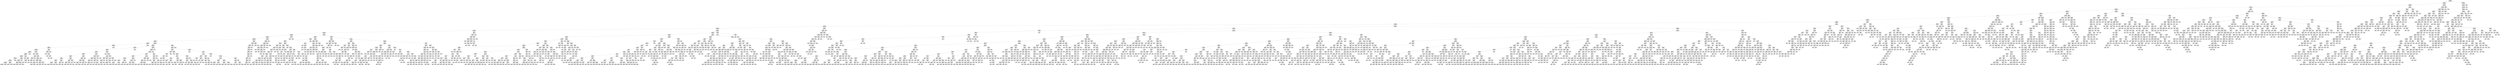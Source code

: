 digraph Tree {
node [shape=box] ;
0 [label="X[1173] <= 0.5\ngini = 0.5\nsamples = 84796\nvalue = [42502, 42294]"] ;
1 [label="X[36] <= 0.5\ngini = 0.485\nsamples = 72295\nvalue = [42364, 29931]"] ;
0 -> 1 [labeldistance=2.5, labelangle=45, headlabel="True"] ;
2 [label="X[1136] <= 0.5\ngini = 0.462\nsamples = 66376\nvalue = [42354, 24022]"] ;
1 -> 2 ;
3 [label="X[20] <= 0.5\ngini = 0.428\nsamples = 61217\nvalue = [42262, 18955]"] ;
2 -> 3 ;
4 [label="X[1130] <= 0.5\ngini = 0.392\nsamples = 57592\nvalue = [42180, 15412]"] ;
3 -> 4 ;
5 [label="X[45] <= 0.5\ngini = 0.355\nsamples = 54162\nvalue = [41682, 12480]"] ;
4 -> 5 ;
6 [label="X[30] <= 0.5\ngini = 0.332\nsamples = 52748\nvalue = [41670, 11078]"] ;
5 -> 6 ;
7 [label="X[221] <= 0.5\ngini = 0.315\nsamples = 51693\nvalue = [41573, 10120]"] ;
6 -> 7 ;
8 [label="X[11] <= 0.5\ngini = 0.305\nsamples = 51121\nvalue = [41505, 9616]"] ;
7 -> 8 ;
9 [label="X[1185] <= 0.5\ngini = 0.296\nsamples = 50499\nvalue = [41397, 9102]"] ;
8 -> 9 ;
10 [label="X[1126] <= 0.5\ngini = 0.287\nsamples = 50003\nvalue = [41321, 8682]"] ;
9 -> 10 ;
11 [label="X[10] <= 0.5\ngini = 0.279\nsamples = 49584\nvalue = [41260, 8324]"] ;
10 -> 11 ;
12 [label="X[1161] <= 0.5\ngini = 0.255\nsamples = 44068\nvalue = [37473, 6595]"] ;
11 -> 12 ;
13 [label="X[9] <= 0.5\ngini = 0.249\nsamples = 43858\nvalue = [37463, 6395]"] ;
12 -> 13 ;
14 [label="X[1167] <= 0.5\ngini = 0.234\nsamples = 42292\nvalue = [36562, 5730]"] ;
13 -> 14 ;
15 [label="X[21] <= 0.5\ngini = 0.229\nsamples = 42114\nvalue = [36556, 5558]"] ;
14 -> 15 ;
16 [label="X[1200] <= 0.5\ngini = 0.219\nsamples = 41349\nvalue = [36179, 5170]"] ;
15 -> 16 ;
17 [label="X[1210] <= 0.5\ngini = 0.214\nsamples = 41204\nvalue = [36178, 5026]"] ;
16 -> 17 ;
18 [label="X[1205] <= 0.5\ngini = 0.209\nsamples = 41042\nvalue = [36168, 4874]"] ;
17 -> 18 ;
19 [label="X[12] <= 0.5\ngini = 0.205\nsamples = 40887\nvalue = [36156, 4731]"] ;
18 -> 19 ;
20 [label="X[1211] <= 0.5\ngini = 0.192\nsamples = 39607\nvalue = [35347, 4260]"] ;
19 -> 20 ;
21 [label="X[1137] <= 0.5\ngini = 0.189\nsamples = 39519\nvalue = [35347, 4172]"] ;
20 -> 21 ;
22 [label="X[1195] <= 0.5\ngini = 0.187\nsamples = 39461\nvalue = [35347, 4114]"] ;
21 -> 22 ;
23 [label="X[1029] <= 0.5\ngini = 0.185\nsamples = 39395\nvalue = [35343, 4052]"] ;
22 -> 23 ;
24 [label="X[1238] <= 0.5\ngini = 0.18\nsamples = 39150\nvalue = [35228, 3922]"] ;
23 -> 24 ;
25 [label="X[1265] <= 0.5\ngini = 0.178\nsamples = 39095\nvalue = [35228, 3867]"] ;
24 -> 25 ;
26 [label="X[33] <= 0.5\ngini = 0.176\nsamples = 39030\nvalue = [35220, 3810]"] ;
25 -> 26 ;
27 [label="X[1259] <= 0.5\ngini = 0.172\nsamples = 38822\nvalue = [35121, 3701]"] ;
26 -> 27 ;
28 [label="X[1134] <= 0.5\ngini = 0.171\nsamples = 38784\nvalue = [35121, 3663]"] ;
27 -> 28 ;
29 [label="X[91] <= 0.5\ngini = 0.168\nsamples = 38635\nvalue = [35052, 3583]"] ;
28 -> 29 ;
30 [label="gini = 0.167\nsamples = 38601\nvalue = [35052, 3549]"] ;
29 -> 30 ;
31 [label="gini = 0.0\nsamples = 34\nvalue = [0, 34]"] ;
29 -> 31 ;
32 [label="X[0] <= 1.865\ngini = 0.497\nsamples = 149\nvalue = [69, 80]"] ;
28 -> 32 ;
33 [label="gini = 0.484\nsamples = 127\nvalue = [52, 75]"] ;
32 -> 33 ;
34 [label="gini = 0.351\nsamples = 22\nvalue = [17, 5]"] ;
32 -> 34 ;
35 [label="gini = 0.0\nsamples = 38\nvalue = [0, 38]"] ;
27 -> 35 ;
36 [label="X[1013] <= 0.5\ngini = 0.499\nsamples = 208\nvalue = [99, 109]"] ;
26 -> 36 ;
37 [label="X[1012] <= 0.5\ngini = 0.494\nsamples = 197\nvalue = [88, 109]"] ;
36 -> 37 ;
38 [label="X[1009] <= 0.5\ngini = 0.499\nsamples = 178\nvalue = [85, 93]"] ;
37 -> 38 ;
39 [label="gini = 0.495\nsamples = 107\nvalue = [59, 48]"] ;
38 -> 39 ;
40 [label="gini = 0.464\nsamples = 71\nvalue = [26, 45]"] ;
38 -> 40 ;
41 [label="X[0] <= 1.51\ngini = 0.266\nsamples = 19\nvalue = [3, 16]"] ;
37 -> 41 ;
42 [label="gini = 0.0\nsamples = 4\nvalue = [0, 4]"] ;
41 -> 42 ;
43 [label="gini = 0.32\nsamples = 15\nvalue = [3, 12]"] ;
41 -> 43 ;
44 [label="gini = 0.0\nsamples = 11\nvalue = [11, 0]"] ;
36 -> 44 ;
45 [label="X[16] <= 0.5\ngini = 0.216\nsamples = 65\nvalue = [8, 57]"] ;
25 -> 45 ;
46 [label="gini = 0.0\nsamples = 4\nvalue = [4, 0]"] ;
45 -> 46 ;
47 [label="X[1003] <= 0.5\ngini = 0.123\nsamples = 61\nvalue = [4, 57]"] ;
45 -> 47 ;
48 [label="X[1008] <= 0.5\ngini = 0.034\nsamples = 58\nvalue = [1, 57]"] ;
47 -> 48 ;
49 [label="gini = 0.0\nsamples = 57\nvalue = [0, 57]"] ;
48 -> 49 ;
50 [label="gini = 0.0\nsamples = 1\nvalue = [1, 0]"] ;
48 -> 50 ;
51 [label="gini = 0.0\nsamples = 3\nvalue = [3, 0]"] ;
47 -> 51 ;
52 [label="gini = 0.0\nsamples = 55\nvalue = [0, 55]"] ;
24 -> 52 ;
53 [label="X[0] <= 0.27\ngini = 0.498\nsamples = 245\nvalue = [115, 130]"] ;
23 -> 53 ;
54 [label="gini = 0.0\nsamples = 33\nvalue = [0, 33]"] ;
53 -> 54 ;
55 [label="X[0] <= 1.025\ngini = 0.496\nsamples = 212\nvalue = [115, 97]"] ;
53 -> 55 ;
56 [label="X[0] <= 0.37\ngini = 0.149\nsamples = 37\nvalue = [34, 3]"] ;
55 -> 56 ;
57 [label="X[14] <= 0.5\ngini = 0.48\nsamples = 5\nvalue = [2, 3]"] ;
56 -> 57 ;
58 [label="X[223] <= 0.5\ngini = 0.375\nsamples = 4\nvalue = [1, 3]"] ;
57 -> 58 ;
59 [label="gini = 0.0\nsamples = 3\nvalue = [0, 3]"] ;
58 -> 59 ;
60 [label="gini = 0.0\nsamples = 1\nvalue = [1, 0]"] ;
58 -> 60 ;
61 [label="gini = 0.0\nsamples = 1\nvalue = [1, 0]"] ;
57 -> 61 ;
62 [label="gini = 0.0\nsamples = 32\nvalue = [32, 0]"] ;
56 -> 62 ;
63 [label="X[0] <= 2.565\ngini = 0.497\nsamples = 175\nvalue = [81, 94]"] ;
55 -> 63 ;
64 [label="X[19] <= 0.5\ngini = 0.474\nsamples = 153\nvalue = [59, 94]"] ;
63 -> 64 ;
65 [label="X[1199] <= 0.5\ngini = 0.436\nsamples = 134\nvalue = [43, 91]"] ;
64 -> 65 ;
66 [label="X[0] <= 2.015\ngini = 0.391\nsamples = 124\nvalue = [33, 91]"] ;
65 -> 66 ;
67 [label="gini = 0.488\nsamples = 59\nvalue = [25, 34]"] ;
66 -> 67 ;
68 [label="gini = 0.216\nsamples = 65\nvalue = [8, 57]"] ;
66 -> 68 ;
69 [label="gini = 0.0\nsamples = 10\nvalue = [10, 0]"] ;
65 -> 69 ;
70 [label="X[1151] <= 0.5\ngini = 0.266\nsamples = 19\nvalue = [16, 3]"] ;
64 -> 70 ;
71 [label="X[0] <= 1.765\ngini = 0.208\nsamples = 17\nvalue = [15, 2]"] ;
70 -> 71 ;
72 [label="gini = 0.375\nsamples = 8\nvalue = [6, 2]"] ;
71 -> 72 ;
73 [label="gini = 0.0\nsamples = 9\nvalue = [9, 0]"] ;
71 -> 73 ;
74 [label="X[0] <= 2.045\ngini = 0.5\nsamples = 2\nvalue = [1, 1]"] ;
70 -> 74 ;
75 [label="gini = 0.0\nsamples = 1\nvalue = [1, 0]"] ;
74 -> 75 ;
76 [label="gini = 0.0\nsamples = 1\nvalue = [0, 1]"] ;
74 -> 76 ;
77 [label="gini = 0.0\nsamples = 22\nvalue = [22, 0]"] ;
63 -> 77 ;
78 [label="X[16] <= 0.5\ngini = 0.114\nsamples = 66\nvalue = [4, 62]"] ;
22 -> 78 ;
79 [label="X[1008] <= 0.5\ngini = 0.031\nsamples = 63\nvalue = [1, 62]"] ;
78 -> 79 ;
80 [label="gini = 0.0\nsamples = 57\nvalue = [0, 57]"] ;
79 -> 80 ;
81 [label="X[0] <= 1.86\ngini = 0.278\nsamples = 6\nvalue = [1, 5]"] ;
79 -> 81 ;
82 [label="gini = 0.0\nsamples = 4\nvalue = [0, 4]"] ;
81 -> 82 ;
83 [label="X[0] <= 2.775\ngini = 0.5\nsamples = 2\nvalue = [1, 1]"] ;
81 -> 83 ;
84 [label="gini = 0.0\nsamples = 1\nvalue = [1, 0]"] ;
83 -> 84 ;
85 [label="gini = 0.0\nsamples = 1\nvalue = [0, 1]"] ;
83 -> 85 ;
86 [label="gini = 0.0\nsamples = 3\nvalue = [3, 0]"] ;
78 -> 86 ;
87 [label="gini = 0.0\nsamples = 58\nvalue = [0, 58]"] ;
21 -> 87 ;
88 [label="gini = 0.0\nsamples = 88\nvalue = [0, 88]"] ;
20 -> 88 ;
89 [label="X[1003] <= 0.5\ngini = 0.465\nsamples = 1280\nvalue = [809, 471]"] ;
19 -> 89 ;
90 [label="X[1009] <= 0.5\ngini = 0.439\nsamples = 948\nvalue = [640, 308]"] ;
89 -> 90 ;
91 [label="X[1211] <= 0.5\ngini = 0.379\nsamples = 582\nvalue = [434, 148]"] ;
90 -> 91 ;
92 [label="X[1007] <= 0.5\ngini = 0.363\nsamples = 570\nvalue = [434, 136]"] ;
91 -> 92 ;
93 [label="X[1012] <= 0.5\ngini = 0.338\nsamples = 502\nvalue = [394, 108]"] ;
92 -> 93 ;
94 [label="X[1008] <= 0.5\ngini = 0.302\nsamples = 437\nvalue = [356, 81]"] ;
93 -> 94 ;
95 [label="X[0] <= 2.705\ngini = 0.278\nsamples = 384\nvalue = [320, 64]"] ;
94 -> 95 ;
96 [label="X[0] <= 2.65\ngini = 0.3\nsamples = 327\nvalue = [267, 60]"] ;
95 -> 96 ;
97 [label="X[1015] <= 0.5\ngini = 0.289\nsamples = 320\nvalue = [264, 56]"] ;
96 -> 97 ;
98 [label="X[1010] <= 0.5\ngini = 0.273\nsamples = 294\nvalue = [246, 48]"] ;
97 -> 98 ;
99 [label="gini = 0.26\nsamples = 280\nvalue = [237, 43]"] ;
98 -> 99 ;
100 [label="gini = 0.459\nsamples = 14\nvalue = [9, 5]"] ;
98 -> 100 ;
101 [label="X[1175] <= 0.5\ngini = 0.426\nsamples = 26\nvalue = [18, 8]"] ;
97 -> 101 ;
102 [label="gini = 0.403\nsamples = 25\nvalue = [18, 7]"] ;
101 -> 102 ;
103 [label="gini = 0.0\nsamples = 1\nvalue = [0, 1]"] ;
101 -> 103 ;
104 [label="X[1000] <= 0.5\ngini = 0.49\nsamples = 7\nvalue = [3, 4]"] ;
96 -> 104 ;
105 [label="X[0] <= 2.685\ngini = 0.48\nsamples = 5\nvalue = [3, 2]"] ;
104 -> 105 ;
106 [label="gini = 0.444\nsamples = 3\nvalue = [1, 2]"] ;
105 -> 106 ;
107 [label="gini = 0.0\nsamples = 2\nvalue = [2, 0]"] ;
105 -> 107 ;
108 [label="gini = 0.0\nsamples = 2\nvalue = [0, 2]"] ;
104 -> 108 ;
109 [label="X[999] <= 0.5\ngini = 0.131\nsamples = 57\nvalue = [53, 4]"] ;
95 -> 109 ;
110 [label="X[1013] <= 0.5\ngini = 0.071\nsamples = 54\nvalue = [52, 2]"] ;
109 -> 110 ;
111 [label="X[1010] <= 0.5\ngini = 0.038\nsamples = 52\nvalue = [51, 1]"] ;
110 -> 111 ;
112 [label="gini = 0.0\nsamples = 48\nvalue = [48, 0]"] ;
111 -> 112 ;
113 [label="gini = 0.375\nsamples = 4\nvalue = [3, 1]"] ;
111 -> 113 ;
114 [label="X[1175] <= 0.5\ngini = 0.5\nsamples = 2\nvalue = [1, 1]"] ;
110 -> 114 ;
115 [label="gini = 0.0\nsamples = 1\nvalue = [0, 1]"] ;
114 -> 115 ;
116 [label="gini = 0.0\nsamples = 1\nvalue = [1, 0]"] ;
114 -> 116 ;
117 [label="X[1204] <= 0.5\ngini = 0.444\nsamples = 3\nvalue = [1, 2]"] ;
109 -> 117 ;
118 [label="gini = 0.0\nsamples = 2\nvalue = [0, 2]"] ;
117 -> 118 ;
119 [label="gini = 0.0\nsamples = 1\nvalue = [1, 0]"] ;
117 -> 119 ;
120 [label="X[1279] <= 0.5\ngini = 0.436\nsamples = 53\nvalue = [36, 17]"] ;
94 -> 120 ;
121 [label="X[1175] <= 0.5\ngini = 0.466\nsamples = 46\nvalue = [29, 17]"] ;
120 -> 121 ;
122 [label="X[0] <= 2.755\ngini = 0.494\nsamples = 36\nvalue = [20, 16]"] ;
121 -> 122 ;
123 [label="X[0] <= 2.415\ngini = 0.5\nsamples = 33\nvalue = [17, 16]"] ;
122 -> 123 ;
124 [label="gini = 0.48\nsamples = 25\nvalue = [15, 10]"] ;
123 -> 124 ;
125 [label="gini = 0.375\nsamples = 8\nvalue = [2, 6]"] ;
123 -> 125 ;
126 [label="gini = 0.0\nsamples = 3\nvalue = [3, 0]"] ;
122 -> 126 ;
127 [label="X[0] <= 1.485\ngini = 0.18\nsamples = 10\nvalue = [9, 1]"] ;
121 -> 127 ;
128 [label="X[0] <= 1.095\ngini = 0.444\nsamples = 3\nvalue = [2, 1]"] ;
127 -> 128 ;
129 [label="gini = 0.0\nsamples = 2\nvalue = [2, 0]"] ;
128 -> 129 ;
130 [label="gini = 0.0\nsamples = 1\nvalue = [0, 1]"] ;
128 -> 130 ;
131 [label="gini = 0.0\nsamples = 7\nvalue = [7, 0]"] ;
127 -> 131 ;
132 [label="gini = 0.0\nsamples = 7\nvalue = [7, 0]"] ;
120 -> 132 ;
133 [label="X[1270] <= 0.5\ngini = 0.486\nsamples = 65\nvalue = [38, 27]"] ;
93 -> 133 ;
134 [label="X[1207] <= 0.5\ngini = 0.473\nsamples = 60\nvalue = [37, 23]"] ;
133 -> 134 ;
135 [label="X[1222] <= 0.5\ngini = 0.456\nsamples = 54\nvalue = [35, 19]"] ;
134 -> 135 ;
136 [label="X[0] <= 2.725\ngini = 0.449\nsamples = 53\nvalue = [35, 18]"] ;
135 -> 136 ;
137 [label="X[1279] <= 0.5\ngini = 0.473\nsamples = 47\nvalue = [29, 18]"] ;
136 -> 137 ;
138 [label="gini = 0.483\nsamples = 44\nvalue = [26, 18]"] ;
137 -> 138 ;
139 [label="gini = 0.0\nsamples = 3\nvalue = [3, 0]"] ;
137 -> 139 ;
140 [label="gini = 0.0\nsamples = 6\nvalue = [6, 0]"] ;
136 -> 140 ;
141 [label="gini = 0.0\nsamples = 1\nvalue = [0, 1]"] ;
135 -> 141 ;
142 [label="X[0] <= 2.235\ngini = 0.444\nsamples = 6\nvalue = [2, 4]"] ;
134 -> 142 ;
143 [label="X[0] <= 0.935\ngini = 0.5\nsamples = 4\nvalue = [2, 2]"] ;
142 -> 143 ;
144 [label="gini = 0.0\nsamples = 1\nvalue = [0, 1]"] ;
143 -> 144 ;
145 [label="X[0] <= 1.445\ngini = 0.444\nsamples = 3\nvalue = [2, 1]"] ;
143 -> 145 ;
146 [label="gini = 0.0\nsamples = 1\nvalue = [1, 0]"] ;
145 -> 146 ;
147 [label="gini = 0.5\nsamples = 2\nvalue = [1, 1]"] ;
145 -> 147 ;
148 [label="gini = 0.0\nsamples = 2\nvalue = [0, 2]"] ;
142 -> 148 ;
149 [label="X[0] <= 2.745\ngini = 0.32\nsamples = 5\nvalue = [1, 4]"] ;
133 -> 149 ;
150 [label="gini = 0.0\nsamples = 4\nvalue = [0, 4]"] ;
149 -> 150 ;
151 [label="gini = 0.0\nsamples = 1\nvalue = [1, 0]"] ;
149 -> 151 ;
152 [label="X[0] <= 0.325\ngini = 0.484\nsamples = 68\nvalue = [40, 28]"] ;
92 -> 152 ;
153 [label="gini = 0.0\nsamples = 5\nvalue = [0, 5]"] ;
152 -> 153 ;
154 [label="X[1207] <= 0.5\ngini = 0.464\nsamples = 63\nvalue = [40, 23]"] ;
152 -> 154 ;
155 [label="X[0] <= 0.71\ngini = 0.488\nsamples = 52\nvalue = [30, 22]"] ;
154 -> 155 ;
156 [label="X[1275] <= 0.5\ngini = 0.469\nsamples = 8\nvalue = [3, 5]"] ;
155 -> 156 ;
157 [label="X[0] <= 0.545\ngini = 0.408\nsamples = 7\nvalue = [2, 5]"] ;
156 -> 157 ;
158 [label="X[0] <= 0.51\ngini = 0.48\nsamples = 5\nvalue = [2, 3]"] ;
157 -> 158 ;
159 [label="gini = 0.375\nsamples = 4\nvalue = [1, 3]"] ;
158 -> 159 ;
160 [label="gini = 0.0\nsamples = 1\nvalue = [1, 0]"] ;
158 -> 160 ;
161 [label="gini = 0.0\nsamples = 2\nvalue = [0, 2]"] ;
157 -> 161 ;
162 [label="gini = 0.0\nsamples = 1\nvalue = [1, 0]"] ;
156 -> 162 ;
163 [label="X[0] <= 1.37\ngini = 0.474\nsamples = 44\nvalue = [27, 17]"] ;
155 -> 163 ;
164 [label="gini = 0.0\nsamples = 6\nvalue = [6, 0]"] ;
163 -> 164 ;
165 [label="X[0] <= 2.93\ngini = 0.494\nsamples = 38\nvalue = [21, 17]"] ;
163 -> 165 ;
166 [label="X[1162] <= 0.5\ngini = 0.498\nsamples = 36\nvalue = [19, 17]"] ;
165 -> 166 ;
167 [label="gini = 0.5\nsamples = 34\nvalue = [17, 17]"] ;
166 -> 167 ;
168 [label="gini = 0.0\nsamples = 2\nvalue = [2, 0]"] ;
166 -> 168 ;
169 [label="gini = 0.0\nsamples = 2\nvalue = [2, 0]"] ;
165 -> 169 ;
170 [label="X[0] <= 2.425\ngini = 0.165\nsamples = 11\nvalue = [10, 1]"] ;
154 -> 170 ;
171 [label="gini = 0.0\nsamples = 8\nvalue = [8, 0]"] ;
170 -> 171 ;
172 [label="X[0] <= 2.595\ngini = 0.444\nsamples = 3\nvalue = [2, 1]"] ;
170 -> 172 ;
173 [label="gini = 0.0\nsamples = 1\nvalue = [0, 1]"] ;
172 -> 173 ;
174 [label="gini = 0.0\nsamples = 2\nvalue = [2, 0]"] ;
172 -> 174 ;
175 [label="gini = 0.0\nsamples = 12\nvalue = [0, 12]"] ;
91 -> 175 ;
176 [label="X[0] <= 2.945\ngini = 0.492\nsamples = 366\nvalue = [206, 160]"] ;
90 -> 176 ;
177 [label="X[0] <= 2.925\ngini = 0.494\nsamples = 359\nvalue = [199, 160]"] ;
176 -> 177 ;
178 [label="X[0] <= 2.67\ngini = 0.493\nsamples = 356\nvalue = [199, 157]"] ;
177 -> 178 ;
179 [label="X[0] <= 2.435\ngini = 0.497\nsamples = 314\nvalue = [170, 144]"] ;
178 -> 179 ;
180 [label="X[0] <= 1.645\ngini = 0.49\nsamples = 268\nvalue = [153, 115]"] ;
179 -> 180 ;
181 [label="X[1162] <= 0.5\ngini = 0.498\nsamples = 182\nvalue = [97, 85]"] ;
180 -> 181 ;
182 [label="X[0] <= 1.23\ngini = 0.5\nsamples = 164\nvalue = [84, 80]"] ;
181 -> 182 ;
183 [label="X[0] <= 0.905\ngini = 0.494\nsamples = 108\nvalue = [60, 48]"] ;
182 -> 183 ;
184 [label="gini = 0.499\nsamples = 93\nvalue = [48, 45]"] ;
183 -> 184 ;
185 [label="gini = 0.32\nsamples = 15\nvalue = [12, 3]"] ;
183 -> 185 ;
186 [label="X[0] <= 1.34\ngini = 0.49\nsamples = 56\nvalue = [24, 32]"] ;
182 -> 186 ;
187 [label="gini = 0.0\nsamples = 8\nvalue = [0, 8]"] ;
186 -> 187 ;
188 [label="gini = 0.5\nsamples = 48\nvalue = [24, 24]"] ;
186 -> 188 ;
189 [label="X[0] <= 1.55\ngini = 0.401\nsamples = 18\nvalue = [13, 5]"] ;
181 -> 189 ;
190 [label="X[0] <= 0.865\ngini = 0.36\nsamples = 17\nvalue = [13, 4]"] ;
189 -> 190 ;
191 [label="gini = 0.48\nsamples = 10\nvalue = [6, 4]"] ;
190 -> 191 ;
192 [label="gini = 0.0\nsamples = 7\nvalue = [7, 0]"] ;
190 -> 192 ;
193 [label="gini = 0.0\nsamples = 1\nvalue = [0, 1]"] ;
189 -> 193 ;
194 [label="X[1279] <= 0.5\ngini = 0.454\nsamples = 86\nvalue = [56, 30]"] ;
180 -> 194 ;
195 [label="X[0] <= 1.825\ngini = 0.48\nsamples = 75\nvalue = [45, 30]"] ;
194 -> 195 ;
196 [label="X[0] <= 1.73\ngini = 0.287\nsamples = 23\nvalue = [19, 4]"] ;
195 -> 196 ;
197 [label="gini = 0.469\nsamples = 8\nvalue = [5, 3]"] ;
196 -> 197 ;
198 [label="gini = 0.124\nsamples = 15\nvalue = [14, 1]"] ;
196 -> 198 ;
199 [label="X[0] <= 1.845\ngini = 0.5\nsamples = 52\nvalue = [26, 26]"] ;
195 -> 199 ;
200 [label="gini = 0.0\nsamples = 4\nvalue = [0, 4]"] ;
199 -> 200 ;
201 [label="gini = 0.497\nsamples = 48\nvalue = [26, 22]"] ;
199 -> 201 ;
202 [label="gini = 0.0\nsamples = 11\nvalue = [11, 0]"] ;
194 -> 202 ;
203 [label="X[1275] <= 0.5\ngini = 0.466\nsamples = 46\nvalue = [17, 29]"] ;
179 -> 203 ;
204 [label="X[1162] <= 0.5\ngini = 0.444\nsamples = 42\nvalue = [14, 28]"] ;
203 -> 204 ;
205 [label="X[0] <= 2.53\ngini = 0.433\nsamples = 41\nvalue = [13, 28]"] ;
204 -> 205 ;
206 [label="X[0] <= 2.505\ngini = 0.346\nsamples = 18\nvalue = [4, 14]"] ;
205 -> 206 ;
207 [label="gini = 0.391\nsamples = 15\nvalue = [4, 11]"] ;
206 -> 207 ;
208 [label="gini = 0.0\nsamples = 3\nvalue = [0, 3]"] ;
206 -> 208 ;
209 [label="X[0] <= 2.575\ngini = 0.476\nsamples = 23\nvalue = [9, 14]"] ;
205 -> 209 ;
210 [label="gini = 0.469\nsamples = 8\nvalue = [5, 3]"] ;
209 -> 210 ;
211 [label="gini = 0.391\nsamples = 15\nvalue = [4, 11]"] ;
209 -> 211 ;
212 [label="gini = 0.0\nsamples = 1\nvalue = [1, 0]"] ;
204 -> 212 ;
213 [label="X[0] <= 2.65\ngini = 0.375\nsamples = 4\nvalue = [3, 1]"] ;
203 -> 213 ;
214 [label="gini = 0.0\nsamples = 3\nvalue = [3, 0]"] ;
213 -> 214 ;
215 [label="gini = 0.0\nsamples = 1\nvalue = [0, 1]"] ;
213 -> 215 ;
216 [label="X[0] <= 2.875\ngini = 0.427\nsamples = 42\nvalue = [29, 13]"] ;
178 -> 216 ;
217 [label="X[0] <= 2.865\ngini = 0.45\nsamples = 38\nvalue = [25, 13]"] ;
216 -> 217 ;
218 [label="X[1204] <= 0.5\ngini = 0.438\nsamples = 37\nvalue = [25, 12]"] ;
217 -> 218 ;
219 [label="X[1270] <= 0.5\ngini = 0.384\nsamples = 27\nvalue = [20, 7]"] ;
218 -> 219 ;
220 [label="X[0] <= 2.745\ngini = 0.34\nsamples = 23\nvalue = [18, 5]"] ;
219 -> 220 ;
221 [label="gini = 0.0\nsamples = 4\nvalue = [4, 0]"] ;
220 -> 221 ;
222 [label="gini = 0.388\nsamples = 19\nvalue = [14, 5]"] ;
220 -> 222 ;
223 [label="X[0] <= 2.705\ngini = 0.5\nsamples = 4\nvalue = [2, 2]"] ;
219 -> 223 ;
224 [label="gini = 0.0\nsamples = 1\nvalue = [0, 1]"] ;
223 -> 224 ;
225 [label="gini = 0.444\nsamples = 3\nvalue = [2, 1]"] ;
223 -> 225 ;
226 [label="X[0] <= 2.705\ngini = 0.5\nsamples = 10\nvalue = [5, 5]"] ;
218 -> 226 ;
227 [label="gini = 0.0\nsamples = 2\nvalue = [2, 0]"] ;
226 -> 227 ;
228 [label="X[0] <= 2.735\ngini = 0.469\nsamples = 8\nvalue = [3, 5]"] ;
226 -> 228 ;
229 [label="gini = 0.0\nsamples = 2\nvalue = [0, 2]"] ;
228 -> 229 ;
230 [label="gini = 0.5\nsamples = 6\nvalue = [3, 3]"] ;
228 -> 230 ;
231 [label="gini = 0.0\nsamples = 1\nvalue = [0, 1]"] ;
217 -> 231 ;
232 [label="gini = 0.0\nsamples = 4\nvalue = [4, 0]"] ;
216 -> 232 ;
233 [label="gini = 0.0\nsamples = 3\nvalue = [0, 3]"] ;
177 -> 233 ;
234 [label="gini = 0.0\nsamples = 7\nvalue = [7, 0]"] ;
176 -> 234 ;
235 [label="X[0] <= 2.945\ngini = 0.5\nsamples = 332\nvalue = [169, 163]"] ;
89 -> 235 ;
236 [label="X[0] <= 0.825\ngini = 0.5\nsamples = 326\nvalue = [163, 163]"] ;
235 -> 236 ;
237 [label="X[0] <= 0.305\ngini = 0.478\nsamples = 76\nvalue = [30, 46]"] ;
236 -> 237 ;
238 [label="X[1143] <= 0.5\ngini = 0.463\nsamples = 11\nvalue = [7, 4]"] ;
237 -> 238 ;
239 [label="X[1270] <= 0.5\ngini = 0.346\nsamples = 9\nvalue = [7, 2]"] ;
238 -> 239 ;
240 [label="X[1207] <= 0.5\ngini = 0.219\nsamples = 8\nvalue = [7, 1]"] ;
239 -> 240 ;
241 [label="gini = 0.0\nsamples = 6\nvalue = [6, 0]"] ;
240 -> 241 ;
242 [label="X[0] <= 0.24\ngini = 0.5\nsamples = 2\nvalue = [1, 1]"] ;
240 -> 242 ;
243 [label="gini = 0.0\nsamples = 1\nvalue = [0, 1]"] ;
242 -> 243 ;
244 [label="gini = 0.0\nsamples = 1\nvalue = [1, 0]"] ;
242 -> 244 ;
245 [label="gini = 0.0\nsamples = 1\nvalue = [0, 1]"] ;
239 -> 245 ;
246 [label="gini = 0.0\nsamples = 2\nvalue = [0, 2]"] ;
238 -> 246 ;
247 [label="X[0] <= 0.355\ngini = 0.457\nsamples = 65\nvalue = [23, 42]"] ;
237 -> 247 ;
248 [label="gini = 0.0\nsamples = 5\nvalue = [0, 5]"] ;
247 -> 248 ;
249 [label="X[0] <= 0.595\ngini = 0.473\nsamples = 60\nvalue = [23, 37]"] ;
247 -> 249 ;
250 [label="X[0] <= 0.475\ngini = 0.498\nsamples = 36\nvalue = [17, 19]"] ;
249 -> 250 ;
251 [label="X[0] <= 0.38\ngini = 0.43\nsamples = 16\nvalue = [5, 11]"] ;
250 -> 251 ;
252 [label="X[1275] <= 0.5\ngini = 0.375\nsamples = 4\nvalue = [3, 1]"] ;
251 -> 252 ;
253 [label="gini = 0.0\nsamples = 3\nvalue = [3, 0]"] ;
252 -> 253 ;
254 [label="gini = 0.0\nsamples = 1\nvalue = [0, 1]"] ;
252 -> 254 ;
255 [label="X[1275] <= 0.5\ngini = 0.278\nsamples = 12\nvalue = [2, 10]"] ;
251 -> 255 ;
256 [label="X[1279] <= 0.5\ngini = 0.165\nsamples = 11\nvalue = [1, 10]"] ;
255 -> 256 ;
257 [label="gini = 0.0\nsamples = 9\nvalue = [0, 9]"] ;
256 -> 257 ;
258 [label="gini = 0.5\nsamples = 2\nvalue = [1, 1]"] ;
256 -> 258 ;
259 [label="gini = 0.0\nsamples = 1\nvalue = [1, 0]"] ;
255 -> 259 ;
260 [label="X[0] <= 0.53\ngini = 0.48\nsamples = 20\nvalue = [12, 8]"] ;
250 -> 260 ;
261 [label="X[1143] <= 0.5\ngini = 0.346\nsamples = 9\nvalue = [7, 2]"] ;
260 -> 261 ;
262 [label="X[1275] <= 0.5\ngini = 0.219\nsamples = 8\nvalue = [7, 1]"] ;
261 -> 262 ;
263 [label="gini = 0.0\nsamples = 6\nvalue = [6, 0]"] ;
262 -> 263 ;
264 [label="gini = 0.5\nsamples = 2\nvalue = [1, 1]"] ;
262 -> 264 ;
265 [label="gini = 0.0\nsamples = 1\nvalue = [0, 1]"] ;
261 -> 265 ;
266 [label="X[1143] <= 0.5\ngini = 0.496\nsamples = 11\nvalue = [5, 6]"] ;
260 -> 266 ;
267 [label="X[0] <= 0.575\ngini = 0.48\nsamples = 10\nvalue = [4, 6]"] ;
266 -> 267 ;
268 [label="gini = 0.32\nsamples = 5\nvalue = [1, 4]"] ;
267 -> 268 ;
269 [label="gini = 0.48\nsamples = 5\nvalue = [3, 2]"] ;
267 -> 269 ;
270 [label="gini = 0.0\nsamples = 1\nvalue = [1, 0]"] ;
266 -> 270 ;
271 [label="X[1270] <= 0.5\ngini = 0.375\nsamples = 24\nvalue = [6, 18]"] ;
249 -> 271 ;
272 [label="X[1207] <= 0.5\ngini = 0.34\nsamples = 23\nvalue = [5, 18]"] ;
271 -> 272 ;
273 [label="X[1143] <= 0.5\ngini = 0.219\nsamples = 16\nvalue = [2, 14]"] ;
272 -> 273 ;
274 [label="gini = 0.0\nsamples = 12\nvalue = [0, 12]"] ;
273 -> 274 ;
275 [label="X[0] <= 0.645\ngini = 0.5\nsamples = 4\nvalue = [2, 2]"] ;
273 -> 275 ;
276 [label="gini = 0.0\nsamples = 1\nvalue = [1, 0]"] ;
275 -> 276 ;
277 [label="gini = 0.444\nsamples = 3\nvalue = [1, 2]"] ;
275 -> 277 ;
278 [label="X[0] <= 0.705\ngini = 0.49\nsamples = 7\nvalue = [3, 4]"] ;
272 -> 278 ;
279 [label="X[0] <= 0.63\ngini = 0.444\nsamples = 3\nvalue = [2, 1]"] ;
278 -> 279 ;
280 [label="gini = 0.0\nsamples = 1\nvalue = [0, 1]"] ;
279 -> 280 ;
281 [label="gini = 0.0\nsamples = 2\nvalue = [2, 0]"] ;
279 -> 281 ;
282 [label="X[0] <= 0.765\ngini = 0.375\nsamples = 4\nvalue = [1, 3]"] ;
278 -> 282 ;
283 [label="gini = 0.0\nsamples = 2\nvalue = [0, 2]"] ;
282 -> 283 ;
284 [label="gini = 0.5\nsamples = 2\nvalue = [1, 1]"] ;
282 -> 284 ;
285 [label="gini = 0.0\nsamples = 1\nvalue = [1, 0]"] ;
271 -> 285 ;
286 [label="X[0] <= 0.975\ngini = 0.498\nsamples = 250\nvalue = [133, 117]"] ;
236 -> 286 ;
287 [label="gini = 0.0\nsamples = 14\nvalue = [14, 0]"] ;
286 -> 287 ;
288 [label="X[0] <= 1.425\ngini = 0.5\nsamples = 236\nvalue = [119, 117]"] ;
286 -> 288 ;
289 [label="X[1204] <= 0.5\ngini = 0.42\nsamples = 30\nvalue = [9, 21]"] ;
288 -> 289 ;
290 [label="X[0] <= 1.03\ngini = 0.266\nsamples = 19\nvalue = [3, 16]"] ;
289 -> 290 ;
291 [label="X[1175] <= 0.5\ngini = 0.444\nsamples = 3\nvalue = [2, 1]"] ;
290 -> 291 ;
292 [label="gini = 0.0\nsamples = 2\nvalue = [2, 0]"] ;
291 -> 292 ;
293 [label="gini = 0.0\nsamples = 1\nvalue = [0, 1]"] ;
291 -> 293 ;
294 [label="X[1270] <= 0.5\ngini = 0.117\nsamples = 16\nvalue = [1, 15]"] ;
290 -> 294 ;
295 [label="gini = 0.0\nsamples = 14\nvalue = [0, 14]"] ;
294 -> 295 ;
296 [label="X[0] <= 1.225\ngini = 0.5\nsamples = 2\nvalue = [1, 1]"] ;
294 -> 296 ;
297 [label="gini = 0.0\nsamples = 1\nvalue = [0, 1]"] ;
296 -> 297 ;
298 [label="gini = 0.0\nsamples = 1\nvalue = [1, 0]"] ;
296 -> 298 ;
299 [label="X[0] <= 1.385\ngini = 0.496\nsamples = 11\nvalue = [6, 5]"] ;
289 -> 299 ;
300 [label="X[0] <= 1.31\ngini = 0.494\nsamples = 9\nvalue = [4, 5]"] ;
299 -> 300 ;
301 [label="X[0] <= 1.11\ngini = 0.375\nsamples = 4\nvalue = [3, 1]"] ;
300 -> 301 ;
302 [label="gini = 0.0\nsamples = 1\nvalue = [0, 1]"] ;
301 -> 302 ;
303 [label="gini = 0.0\nsamples = 3\nvalue = [3, 0]"] ;
301 -> 303 ;
304 [label="X[0] <= 1.365\ngini = 0.32\nsamples = 5\nvalue = [1, 4]"] ;
300 -> 304 ;
305 [label="X[0] <= 1.34\ngini = 0.444\nsamples = 3\nvalue = [1, 2]"] ;
304 -> 305 ;
306 [label="gini = 0.0\nsamples = 1\nvalue = [0, 1]"] ;
305 -> 306 ;
307 [label="gini = 0.5\nsamples = 2\nvalue = [1, 1]"] ;
305 -> 307 ;
308 [label="gini = 0.0\nsamples = 2\nvalue = [0, 2]"] ;
304 -> 308 ;
309 [label="gini = 0.0\nsamples = 2\nvalue = [2, 0]"] ;
299 -> 309 ;
310 [label="X[0] <= 1.475\ngini = 0.498\nsamples = 206\nvalue = [110, 96]"] ;
288 -> 310 ;
311 [label="gini = 0.0\nsamples = 7\nvalue = [7, 0]"] ;
310 -> 311 ;
312 [label="X[1175] <= 0.5\ngini = 0.499\nsamples = 199\nvalue = [103, 96]"] ;
310 -> 312 ;
313 [label="X[0] <= 1.82\ngini = 0.5\nsamples = 182\nvalue = [90, 92]"] ;
312 -> 313 ;
314 [label="X[1204] <= 0.5\ngini = 0.462\nsamples = 47\nvalue = [17, 30]"] ;
313 -> 314 ;
315 [label="X[0] <= 1.525\ngini = 0.389\nsamples = 34\nvalue = [9, 25]"] ;
314 -> 315 ;
316 [label="gini = 0.0\nsamples = 7\nvalue = [0, 7]"] ;
315 -> 316 ;
317 [label="gini = 0.444\nsamples = 27\nvalue = [9, 18]"] ;
315 -> 317 ;
318 [label="X[0] <= 1.53\ngini = 0.473\nsamples = 13\nvalue = [8, 5]"] ;
314 -> 318 ;
319 [label="gini = 0.0\nsamples = 3\nvalue = [3, 0]"] ;
318 -> 319 ;
320 [label="gini = 0.5\nsamples = 10\nvalue = [5, 5]"] ;
318 -> 320 ;
321 [label="X[0] <= 2.415\ngini = 0.497\nsamples = 135\nvalue = [73, 62]"] ;
313 -> 321 ;
322 [label="X[1143] <= 0.5\ngini = 0.408\nsamples = 49\nvalue = [35, 14]"] ;
321 -> 322 ;
323 [label="gini = 0.351\nsamples = 44\nvalue = [34, 10]"] ;
322 -> 323 ;
324 [label="gini = 0.32\nsamples = 5\nvalue = [1, 4]"] ;
322 -> 324 ;
325 [label="X[1143] <= 0.5\ngini = 0.493\nsamples = 86\nvalue = [38, 48]"] ;
321 -> 325 ;
326 [label="gini = 0.473\nsamples = 73\nvalue = [28, 45]"] ;
325 -> 326 ;
327 [label="gini = 0.355\nsamples = 13\nvalue = [10, 3]"] ;
325 -> 327 ;
328 [label="X[0] <= 2.92\ngini = 0.36\nsamples = 17\nvalue = [13, 4]"] ;
312 -> 328 ;
329 [label="X[0] <= 1.56\ngini = 0.305\nsamples = 16\nvalue = [13, 3]"] ;
328 -> 329 ;
330 [label="X[0] <= 1.535\ngini = 0.5\nsamples = 2\nvalue = [1, 1]"] ;
329 -> 330 ;
331 [label="gini = 0.0\nsamples = 1\nvalue = [1, 0]"] ;
330 -> 331 ;
332 [label="gini = 0.0\nsamples = 1\nvalue = [0, 1]"] ;
330 -> 332 ;
333 [label="X[0] <= 2.345\ngini = 0.245\nsamples = 14\nvalue = [12, 2]"] ;
329 -> 333 ;
334 [label="gini = 0.0\nsamples = 7\nvalue = [7, 0]"] ;
333 -> 334 ;
335 [label="gini = 0.408\nsamples = 7\nvalue = [5, 2]"] ;
333 -> 335 ;
336 [label="gini = 0.0\nsamples = 1\nvalue = [0, 1]"] ;
328 -> 336 ;
337 [label="gini = 0.0\nsamples = 6\nvalue = [6, 0]"] ;
235 -> 337 ;
338 [label="X[120] <= 0.5\ngini = 0.143\nsamples = 155\nvalue = [12, 143]"] ;
18 -> 338 ;
339 [label="X[226] <= 0.5\ngini = 0.296\nsamples = 61\nvalue = [11, 50]"] ;
338 -> 339 ;
340 [label="X[305] <= 0.5\ngini = 0.278\nsamples = 60\nvalue = [10, 50]"] ;
339 -> 340 ;
341 [label="X[1074] <= 0.5\ngini = 0.259\nsamples = 59\nvalue = [9, 50]"] ;
340 -> 341 ;
342 [label="X[311] <= 0.5\ngini = 0.238\nsamples = 58\nvalue = [8, 50]"] ;
341 -> 342 ;
343 [label="X[423] <= 0.5\ngini = 0.215\nsamples = 57\nvalue = [7, 50]"] ;
342 -> 343 ;
344 [label="X[530] <= 0.5\ngini = 0.191\nsamples = 56\nvalue = [6, 50]"] ;
343 -> 344 ;
345 [label="X[884] <= 0.5\ngini = 0.165\nsamples = 55\nvalue = [5, 50]"] ;
344 -> 345 ;
346 [label="X[252] <= 0.5\ngini = 0.137\nsamples = 54\nvalue = [4, 50]"] ;
345 -> 346 ;
347 [label="X[288] <= 0.5\ngini = 0.107\nsamples = 53\nvalue = [3, 50]"] ;
346 -> 347 ;
348 [label="X[254] <= 0.5\ngini = 0.074\nsamples = 52\nvalue = [2, 50]"] ;
347 -> 348 ;
349 [label="gini = 0.038\nsamples = 51\nvalue = [1, 50]"] ;
348 -> 349 ;
350 [label="gini = 0.0\nsamples = 1\nvalue = [1, 0]"] ;
348 -> 350 ;
351 [label="gini = 0.0\nsamples = 1\nvalue = [1, 0]"] ;
347 -> 351 ;
352 [label="gini = 0.0\nsamples = 1\nvalue = [1, 0]"] ;
346 -> 352 ;
353 [label="gini = 0.0\nsamples = 1\nvalue = [1, 0]"] ;
345 -> 353 ;
354 [label="gini = 0.0\nsamples = 1\nvalue = [1, 0]"] ;
344 -> 354 ;
355 [label="gini = 0.0\nsamples = 1\nvalue = [1, 0]"] ;
343 -> 355 ;
356 [label="gini = 0.0\nsamples = 1\nvalue = [1, 0]"] ;
342 -> 356 ;
357 [label="gini = 0.0\nsamples = 1\nvalue = [1, 0]"] ;
341 -> 357 ;
358 [label="gini = 0.0\nsamples = 1\nvalue = [1, 0]"] ;
340 -> 358 ;
359 [label="gini = 0.0\nsamples = 1\nvalue = [1, 0]"] ;
339 -> 359 ;
360 [label="X[793] <= 0.5\ngini = 0.021\nsamples = 94\nvalue = [1, 93]"] ;
338 -> 360 ;
361 [label="gini = 0.0\nsamples = 93\nvalue = [0, 93]"] ;
360 -> 361 ;
362 [label="gini = 0.0\nsamples = 1\nvalue = [1, 0]"] ;
360 -> 362 ;
363 [label="X[158] <= 0.5\ngini = 0.116\nsamples = 162\nvalue = [10, 152]"] ;
17 -> 363 ;
364 [label="X[1005] <= 0.5\ngini = 0.073\nsamples = 158\nvalue = [6, 152]"] ;
363 -> 364 ;
365 [label="X[1015] <= 0.5\ngini = 0.062\nsamples = 156\nvalue = [5, 151]"] ;
364 -> 365 ;
366 [label="X[1003] <= 0.5\ngini = 0.051\nsamples = 154\nvalue = [4, 150]"] ;
365 -> 366 ;
367 [label="X[1029] <= 0.5\ngini = 0.017\nsamples = 119\nvalue = [1, 118]"] ;
366 -> 367 ;
368 [label="gini = 0.0\nsamples = 113\nvalue = [0, 113]"] ;
367 -> 368 ;
369 [label="X[0] <= 2.12\ngini = 0.278\nsamples = 6\nvalue = [1, 5]"] ;
367 -> 369 ;
370 [label="gini = 0.0\nsamples = 5\nvalue = [0, 5]"] ;
369 -> 370 ;
371 [label="gini = 0.0\nsamples = 1\nvalue = [1, 0]"] ;
369 -> 371 ;
372 [label="X[12] <= 0.5\ngini = 0.157\nsamples = 35\nvalue = [3, 32]"] ;
366 -> 372 ;
373 [label="X[0] <= 1.13\ngini = 0.111\nsamples = 34\nvalue = [2, 32]"] ;
372 -> 373 ;
374 [label="X[0] <= 0.835\ngini = 0.219\nsamples = 16\nvalue = [2, 14]"] ;
373 -> 374 ;
375 [label="gini = 0.0\nsamples = 14\nvalue = [0, 14]"] ;
374 -> 375 ;
376 [label="gini = 0.0\nsamples = 2\nvalue = [2, 0]"] ;
374 -> 376 ;
377 [label="gini = 0.0\nsamples = 18\nvalue = [0, 18]"] ;
373 -> 377 ;
378 [label="gini = 0.0\nsamples = 1\nvalue = [1, 0]"] ;
372 -> 378 ;
379 [label="X[0] <= 0.695\ngini = 0.5\nsamples = 2\nvalue = [1, 1]"] ;
365 -> 379 ;
380 [label="gini = 0.0\nsamples = 1\nvalue = [0, 1]"] ;
379 -> 380 ;
381 [label="gini = 0.0\nsamples = 1\nvalue = [1, 0]"] ;
379 -> 381 ;
382 [label="X[0] <= 1.09\ngini = 0.5\nsamples = 2\nvalue = [1, 1]"] ;
364 -> 382 ;
383 [label="gini = 0.0\nsamples = 1\nvalue = [0, 1]"] ;
382 -> 383 ;
384 [label="gini = 0.0\nsamples = 1\nvalue = [1, 0]"] ;
382 -> 384 ;
385 [label="gini = 0.0\nsamples = 4\nvalue = [4, 0]"] ;
363 -> 385 ;
386 [label="X[600] <= 0.5\ngini = 0.014\nsamples = 145\nvalue = [1, 144]"] ;
16 -> 386 ;
387 [label="gini = 0.0\nsamples = 144\nvalue = [0, 144]"] ;
386 -> 387 ;
388 [label="gini = 0.0\nsamples = 1\nvalue = [1, 0]"] ;
386 -> 388 ;
389 [label="X[1190] <= 0.5\ngini = 0.5\nsamples = 765\nvalue = [377, 388]"] ;
15 -> 389 ;
390 [label="X[1009] <= 0.5\ngini = 0.434\nsamples = 346\nvalue = [110, 236]"] ;
389 -> 390 ;
391 [label="X[0] <= 2.98\ngini = 0.471\nsamples = 226\nvalue = [86, 140]"] ;
390 -> 391 ;
392 [label="X[1003] <= 0.5\ngini = 0.467\nsamples = 223\nvalue = [83, 140]"] ;
391 -> 392 ;
393 [label="X[992] <= 0.5\ngini = 0.49\nsamples = 119\nvalue = [51, 68]"] ;
392 -> 393 ;
394 [label="X[1240] <= 0.5\ngini = 0.487\nsamples = 117\nvalue = [49, 68]"] ;
393 -> 394 ;
395 [label="X[0] <= 2.89\ngini = 0.49\nsamples = 114\nvalue = [49, 65]"] ;
394 -> 395 ;
396 [label="X[0] <= 2.855\ngini = 0.493\nsamples = 111\nvalue = [49, 62]"] ;
395 -> 396 ;
397 [label="X[0] <= 2.095\ngini = 0.487\nsamples = 107\nvalue = [45, 62]"] ;
396 -> 397 ;
398 [label="X[1007] <= 0.5\ngini = 0.499\nsamples = 69\nvalue = [33, 36]"] ;
397 -> 398 ;
399 [label="X[1000] <= 0.5\ngini = 0.499\nsamples = 59\nvalue = [31, 28]"] ;
398 -> 399 ;
400 [label="X[1008] <= 0.5\ngini = 0.494\nsamples = 56\nvalue = [31, 25]"] ;
399 -> 400 ;
401 [label="X[0] <= 1.65\ngini = 0.47\nsamples = 45\nvalue = [28, 17]"] ;
400 -> 401 ;
402 [label="X[0] <= 1.015\ngini = 0.491\nsamples = 37\nvalue = [21, 16]"] ;
401 -> 402 ;
403 [label="gini = 0.43\nsamples = 16\nvalue = [11, 5]"] ;
402 -> 403 ;
404 [label="gini = 0.499\nsamples = 21\nvalue = [10, 11]"] ;
402 -> 404 ;
405 [label="X[1025] <= 0.5\ngini = 0.219\nsamples = 8\nvalue = [7, 1]"] ;
401 -> 405 ;
406 [label="gini = 0.0\nsamples = 7\nvalue = [7, 0]"] ;
405 -> 406 ;
407 [label="gini = 0.0\nsamples = 1\nvalue = [0, 1]"] ;
405 -> 407 ;
408 [label="X[0] <= 0.95\ngini = 0.397\nsamples = 11\nvalue = [3, 8]"] ;
400 -> 408 ;
409 [label="gini = 0.0\nsamples = 3\nvalue = [0, 3]"] ;
408 -> 409 ;
410 [label="X[0] <= 1.1\ngini = 0.469\nsamples = 8\nvalue = [3, 5]"] ;
408 -> 410 ;
411 [label="gini = 0.0\nsamples = 2\nvalue = [2, 0]"] ;
410 -> 411 ;
412 [label="gini = 0.278\nsamples = 6\nvalue = [1, 5]"] ;
410 -> 412 ;
413 [label="gini = 0.0\nsamples = 3\nvalue = [0, 3]"] ;
399 -> 413 ;
414 [label="X[0] <= 0.77\ngini = 0.32\nsamples = 10\nvalue = [2, 8]"] ;
398 -> 414 ;
415 [label="X[0] <= 0.64\ngini = 0.5\nsamples = 4\nvalue = [2, 2]"] ;
414 -> 415 ;
416 [label="gini = 0.0\nsamples = 2\nvalue = [0, 2]"] ;
415 -> 416 ;
417 [label="gini = 0.0\nsamples = 2\nvalue = [2, 0]"] ;
415 -> 417 ;
418 [label="gini = 0.0\nsamples = 6\nvalue = [0, 6]"] ;
414 -> 418 ;
419 [label="X[1007] <= 0.5\ngini = 0.432\nsamples = 38\nvalue = [12, 26]"] ;
397 -> 419 ;
420 [label="X[1008] <= 0.5\ngini = 0.382\nsamples = 35\nvalue = [9, 26]"] ;
419 -> 420 ;
421 [label="X[993] <= 0.5\ngini = 0.328\nsamples = 29\nvalue = [6, 23]"] ;
420 -> 421 ;
422 [label="X[0] <= 2.415\ngini = 0.269\nsamples = 25\nvalue = [4, 21]"] ;
421 -> 422 ;
423 [label="gini = 0.0\nsamples = 9\nvalue = [0, 9]"] ;
422 -> 423 ;
424 [label="X[1000] <= 0.5\ngini = 0.375\nsamples = 16\nvalue = [4, 12]"] ;
422 -> 424 ;
425 [label="gini = 0.32\nsamples = 15\nvalue = [3, 12]"] ;
424 -> 425 ;
426 [label="gini = 0.0\nsamples = 1\nvalue = [1, 0]"] ;
424 -> 426 ;
427 [label="X[0] <= 2.49\ngini = 0.5\nsamples = 4\nvalue = [2, 2]"] ;
421 -> 427 ;
428 [label="gini = 0.0\nsamples = 2\nvalue = [2, 0]"] ;
427 -> 428 ;
429 [label="gini = 0.0\nsamples = 2\nvalue = [0, 2]"] ;
427 -> 429 ;
430 [label="X[0] <= 2.585\ngini = 0.5\nsamples = 6\nvalue = [3, 3]"] ;
420 -> 430 ;
431 [label="X[0] <= 2.405\ngini = 0.375\nsamples = 4\nvalue = [1, 3]"] ;
430 -> 431 ;
432 [label="gini = 0.0\nsamples = 1\nvalue = [0, 1]"] ;
431 -> 432 ;
433 [label="X[0] <= 2.46\ngini = 0.444\nsamples = 3\nvalue = [1, 2]"] ;
431 -> 433 ;
434 [label="gini = 0.5\nsamples = 2\nvalue = [1, 1]"] ;
433 -> 434 ;
435 [label="gini = 0.0\nsamples = 1\nvalue = [0, 1]"] ;
433 -> 435 ;
436 [label="gini = 0.0\nsamples = 2\nvalue = [2, 0]"] ;
430 -> 436 ;
437 [label="gini = 0.0\nsamples = 3\nvalue = [3, 0]"] ;
419 -> 437 ;
438 [label="gini = 0.0\nsamples = 4\nvalue = [4, 0]"] ;
396 -> 438 ;
439 [label="gini = 0.0\nsamples = 3\nvalue = [0, 3]"] ;
395 -> 439 ;
440 [label="gini = 0.0\nsamples = 3\nvalue = [0, 3]"] ;
394 -> 440 ;
441 [label="gini = 0.0\nsamples = 2\nvalue = [2, 0]"] ;
393 -> 441 ;
442 [label="X[0] <= 0.935\ngini = 0.426\nsamples = 104\nvalue = [32, 72]"] ;
392 -> 442 ;
443 [label="X[0] <= 0.36\ngini = 0.302\nsamples = 27\nvalue = [5, 22]"] ;
442 -> 443 ;
444 [label="X[0] <= 0.325\ngini = 0.48\nsamples = 5\nvalue = [3, 2]"] ;
443 -> 444 ;
445 [label="X[0] <= 0.205\ngini = 0.444\nsamples = 3\nvalue = [1, 2]"] ;
444 -> 445 ;
446 [label="gini = 0.0\nsamples = 1\nvalue = [1, 0]"] ;
445 -> 446 ;
447 [label="gini = 0.0\nsamples = 2\nvalue = [0, 2]"] ;
445 -> 447 ;
448 [label="gini = 0.0\nsamples = 2\nvalue = [2, 0]"] ;
444 -> 448 ;
449 [label="X[0] <= 0.48\ngini = 0.165\nsamples = 22\nvalue = [2, 20]"] ;
443 -> 449 ;
450 [label="gini = 0.0\nsamples = 9\nvalue = [0, 9]"] ;
449 -> 450 ;
451 [label="X[0] <= 0.55\ngini = 0.26\nsamples = 13\nvalue = [2, 11]"] ;
449 -> 451 ;
452 [label="X[0] <= 0.52\ngini = 0.5\nsamples = 4\nvalue = [2, 2]"] ;
451 -> 452 ;
453 [label="X[0] <= 0.495\ngini = 0.444\nsamples = 3\nvalue = [1, 2]"] ;
452 -> 453 ;
454 [label="gini = 0.5\nsamples = 2\nvalue = [1, 1]"] ;
453 -> 454 ;
455 [label="gini = 0.0\nsamples = 1\nvalue = [0, 1]"] ;
453 -> 455 ;
456 [label="gini = 0.0\nsamples = 1\nvalue = [1, 0]"] ;
452 -> 456 ;
457 [label="gini = 0.0\nsamples = 9\nvalue = [0, 9]"] ;
451 -> 457 ;
458 [label="X[0] <= 1.21\ngini = 0.455\nsamples = 77\nvalue = [27, 50]"] ;
442 -> 458 ;
459 [label="gini = 0.0\nsamples = 5\nvalue = [5, 0]"] ;
458 -> 459 ;
460 [label="X[0] <= 2.015\ngini = 0.424\nsamples = 72\nvalue = [22, 50]"] ;
458 -> 460 ;
461 [label="X[0] <= 1.845\ngini = 0.472\nsamples = 34\nvalue = [13, 21]"] ;
460 -> 461 ;
462 [label="X[0] <= 1.49\ngini = 0.428\nsamples = 29\nvalue = [9, 20]"] ;
461 -> 462 ;
463 [label="X[0] <= 1.415\ngini = 0.219\nsamples = 8\nvalue = [1, 7]"] ;
462 -> 463 ;
464 [label="X[0] <= 1.39\ngini = 0.375\nsamples = 4\nvalue = [1, 3]"] ;
463 -> 464 ;
465 [label="gini = 0.0\nsamples = 3\nvalue = [0, 3]"] ;
464 -> 465 ;
466 [label="gini = 0.0\nsamples = 1\nvalue = [1, 0]"] ;
464 -> 466 ;
467 [label="gini = 0.0\nsamples = 4\nvalue = [0, 4]"] ;
463 -> 467 ;
468 [label="X[0] <= 1.595\ngini = 0.472\nsamples = 21\nvalue = [8, 13]"] ;
462 -> 468 ;
469 [label="X[0] <= 1.575\ngini = 0.444\nsamples = 6\nvalue = [4, 2]"] ;
468 -> 469 ;
470 [label="X[0] <= 1.505\ngini = 0.48\nsamples = 5\nvalue = [3, 2]"] ;
469 -> 470 ;
471 [label="gini = 0.5\nsamples = 2\nvalue = [1, 1]"] ;
470 -> 471 ;
472 [label="X[0] <= 1.535\ngini = 0.444\nsamples = 3\nvalue = [2, 1]"] ;
470 -> 472 ;
473 [label="gini = 0.0\nsamples = 1\nvalue = [1, 0]"] ;
472 -> 473 ;
474 [label="gini = 0.5\nsamples = 2\nvalue = [1, 1]"] ;
472 -> 474 ;
475 [label="gini = 0.0\nsamples = 1\nvalue = [1, 0]"] ;
469 -> 475 ;
476 [label="X[0] <= 1.645\ngini = 0.391\nsamples = 15\nvalue = [4, 11]"] ;
468 -> 476 ;
477 [label="gini = 0.0\nsamples = 2\nvalue = [0, 2]"] ;
476 -> 477 ;
478 [label="X[0] <= 1.695\ngini = 0.426\nsamples = 13\nvalue = [4, 9]"] ;
476 -> 478 ;
479 [label="X[0] <= 1.675\ngini = 0.5\nsamples = 4\nvalue = [2, 2]"] ;
478 -> 479 ;
480 [label="X[0] <= 1.665\ngini = 0.444\nsamples = 3\nvalue = [1, 2]"] ;
479 -> 480 ;
481 [label="gini = 0.5\nsamples = 2\nvalue = [1, 1]"] ;
480 -> 481 ;
482 [label="gini = 0.0\nsamples = 1\nvalue = [0, 1]"] ;
480 -> 482 ;
483 [label="gini = 0.0\nsamples = 1\nvalue = [1, 0]"] ;
479 -> 483 ;
484 [label="X[0] <= 1.715\ngini = 0.346\nsamples = 9\nvalue = [2, 7]"] ;
478 -> 484 ;
485 [label="gini = 0.0\nsamples = 3\nvalue = [0, 3]"] ;
484 -> 485 ;
486 [label="X[0] <= 1.83\ngini = 0.444\nsamples = 6\nvalue = [2, 4]"] ;
484 -> 486 ;
487 [label="gini = 0.48\nsamples = 5\nvalue = [2, 3]"] ;
486 -> 487 ;
488 [label="gini = 0.0\nsamples = 1\nvalue = [0, 1]"] ;
486 -> 488 ;
489 [label="X[0] <= 1.915\ngini = 0.32\nsamples = 5\nvalue = [4, 1]"] ;
461 -> 489 ;
490 [label="gini = 0.0\nsamples = 2\nvalue = [2, 0]"] ;
489 -> 490 ;
491 [label="X[0] <= 1.96\ngini = 0.444\nsamples = 3\nvalue = [2, 1]"] ;
489 -> 491 ;
492 [label="gini = 0.5\nsamples = 2\nvalue = [1, 1]"] ;
491 -> 492 ;
493 [label="gini = 0.0\nsamples = 1\nvalue = [1, 0]"] ;
491 -> 493 ;
494 [label="X[0] <= 2.31\ngini = 0.361\nsamples = 38\nvalue = [9, 29]"] ;
460 -> 494 ;
495 [label="gini = 0.0\nsamples = 7\nvalue = [0, 7]"] ;
494 -> 495 ;
496 [label="X[0] <= 2.355\ngini = 0.412\nsamples = 31\nvalue = [9, 22]"] ;
494 -> 496 ;
497 [label="X[0] <= 2.345\ngini = 0.5\nsamples = 4\nvalue = [2, 2]"] ;
496 -> 497 ;
498 [label="X[0] <= 2.335\ngini = 0.444\nsamples = 3\nvalue = [1, 2]"] ;
497 -> 498 ;
499 [label="gini = 0.5\nsamples = 2\nvalue = [1, 1]"] ;
498 -> 499 ;
500 [label="gini = 0.0\nsamples = 1\nvalue = [0, 1]"] ;
498 -> 500 ;
501 [label="gini = 0.0\nsamples = 1\nvalue = [1, 0]"] ;
497 -> 501 ;
502 [label="X[0] <= 2.395\ngini = 0.384\nsamples = 27\nvalue = [7, 20]"] ;
496 -> 502 ;
503 [label="gini = 0.0\nsamples = 4\nvalue = [0, 4]"] ;
502 -> 503 ;
504 [label="X[0] <= 2.405\ngini = 0.423\nsamples = 23\nvalue = [7, 16]"] ;
502 -> 504 ;
505 [label="gini = 0.0\nsamples = 1\nvalue = [1, 0]"] ;
504 -> 505 ;
506 [label="X[0] <= 2.53\ngini = 0.397\nsamples = 22\nvalue = [6, 16]"] ;
504 -> 506 ;
507 [label="X[0] <= 2.435\ngini = 0.219\nsamples = 8\nvalue = [1, 7]"] ;
506 -> 507 ;
508 [label="X[0] <= 2.42\ngini = 0.444\nsamples = 3\nvalue = [1, 2]"] ;
507 -> 508 ;
509 [label="gini = 0.0\nsamples = 2\nvalue = [0, 2]"] ;
508 -> 509 ;
510 [label="gini = 0.0\nsamples = 1\nvalue = [1, 0]"] ;
508 -> 510 ;
511 [label="gini = 0.0\nsamples = 5\nvalue = [0, 5]"] ;
507 -> 511 ;
512 [label="X[0] <= 2.64\ngini = 0.459\nsamples = 14\nvalue = [5, 9]"] ;
506 -> 512 ;
513 [label="X[0] <= 2.565\ngini = 0.48\nsamples = 5\nvalue = [3, 2]"] ;
512 -> 513 ;
514 [label="gini = 0.444\nsamples = 3\nvalue = [1, 2]"] ;
513 -> 514 ;
515 [label="gini = 0.0\nsamples = 2\nvalue = [2, 0]"] ;
513 -> 515 ;
516 [label="X[0] <= 2.91\ngini = 0.346\nsamples = 9\nvalue = [2, 7]"] ;
512 -> 516 ;
517 [label="gini = 0.0\nsamples = 5\nvalue = [0, 5]"] ;
516 -> 517 ;
518 [label="gini = 0.5\nsamples = 4\nvalue = [2, 2]"] ;
516 -> 518 ;
519 [label="gini = 0.0\nsamples = 3\nvalue = [3, 0]"] ;
391 -> 519 ;
520 [label="X[0] <= 2.935\ngini = 0.32\nsamples = 120\nvalue = [24, 96]"] ;
390 -> 520 ;
521 [label="X[0] <= 0.325\ngini = 0.305\nsamples = 117\nvalue = [22, 95]"] ;
520 -> 521 ;
522 [label="X[0] <= 0.2\ngini = 0.5\nsamples = 4\nvalue = [2, 2]"] ;
521 -> 522 ;
523 [label="gini = 0.0\nsamples = 1\nvalue = [0, 1]"] ;
522 -> 523 ;
524 [label="X[0] <= 0.29\ngini = 0.444\nsamples = 3\nvalue = [2, 1]"] ;
522 -> 524 ;
525 [label="gini = 0.0\nsamples = 1\nvalue = [1, 0]"] ;
524 -> 525 ;
526 [label="X[0] <= 0.305\ngini = 0.5\nsamples = 2\nvalue = [1, 1]"] ;
524 -> 526 ;
527 [label="gini = 0.0\nsamples = 1\nvalue = [0, 1]"] ;
526 -> 527 ;
528 [label="gini = 0.0\nsamples = 1\nvalue = [1, 0]"] ;
526 -> 528 ;
529 [label="X[0] <= 1.415\ngini = 0.291\nsamples = 113\nvalue = [20, 93]"] ;
521 -> 529 ;
530 [label="X[0] <= 0.5\ngini = 0.198\nsamples = 45\nvalue = [5, 40]"] ;
529 -> 530 ;
531 [label="X[0] <= 0.46\ngini = 0.32\nsamples = 15\nvalue = [3, 12]"] ;
530 -> 531 ;
532 [label="X[0] <= 0.39\ngini = 0.142\nsamples = 13\nvalue = [1, 12]"] ;
531 -> 532 ;
533 [label="gini = 0.0\nsamples = 8\nvalue = [0, 8]"] ;
532 -> 533 ;
534 [label="X[0] <= 0.405\ngini = 0.32\nsamples = 5\nvalue = [1, 4]"] ;
532 -> 534 ;
535 [label="gini = 0.5\nsamples = 2\nvalue = [1, 1]"] ;
534 -> 535 ;
536 [label="gini = 0.0\nsamples = 3\nvalue = [0, 3]"] ;
534 -> 536 ;
537 [label="gini = 0.0\nsamples = 2\nvalue = [2, 0]"] ;
531 -> 537 ;
538 [label="X[0] <= 1.31\ngini = 0.124\nsamples = 30\nvalue = [2, 28]"] ;
530 -> 538 ;
539 [label="X[0] <= 0.825\ngini = 0.083\nsamples = 23\nvalue = [1, 22]"] ;
538 -> 539 ;
540 [label="X[0] <= 0.815\ngini = 0.165\nsamples = 11\nvalue = [1, 10]"] ;
539 -> 540 ;
541 [label="gini = 0.0\nsamples = 8\nvalue = [0, 8]"] ;
540 -> 541 ;
542 [label="gini = 0.444\nsamples = 3\nvalue = [1, 2]"] ;
540 -> 542 ;
543 [label="gini = 0.0\nsamples = 12\nvalue = [0, 12]"] ;
539 -> 543 ;
544 [label="X[0] <= 1.335\ngini = 0.245\nsamples = 7\nvalue = [1, 6]"] ;
538 -> 544 ;
545 [label="gini = 0.0\nsamples = 1\nvalue = [1, 0]"] ;
544 -> 545 ;
546 [label="gini = 0.0\nsamples = 6\nvalue = [0, 6]"] ;
544 -> 546 ;
547 [label="X[0] <= 1.425\ngini = 0.344\nsamples = 68\nvalue = [15, 53]"] ;
529 -> 547 ;
548 [label="gini = 0.0\nsamples = 2\nvalue = [2, 0]"] ;
547 -> 548 ;
549 [label="X[0] <= 2.565\ngini = 0.316\nsamples = 66\nvalue = [13, 53]"] ;
547 -> 549 ;
550 [label="X[0] <= 2.335\ngini = 0.282\nsamples = 53\nvalue = [9, 44]"] ;
549 -> 550 ;
551 [label="X[0] <= 2.32\ngini = 0.346\nsamples = 36\nvalue = [8, 28]"] ;
550 -> 551 ;
552 [label="X[0] <= 1.995\ngini = 0.327\nsamples = 34\nvalue = [7, 27]"] ;
551 -> 552 ;
553 [label="X[0] <= 1.95\ngini = 0.358\nsamples = 30\nvalue = [7, 23]"] ;
552 -> 553 ;
554 [label="X[0] <= 1.825\ngini = 0.328\nsamples = 29\nvalue = [6, 23]"] ;
553 -> 554 ;
555 [label="X[0] <= 1.755\ngini = 0.375\nsamples = 20\nvalue = [5, 15]"] ;
554 -> 555 ;
556 [label="X[0] <= 1.71\ngini = 0.291\nsamples = 17\nvalue = [3, 14]"] ;
555 -> 556 ;
557 [label="gini = 0.355\nsamples = 13\nvalue = [3, 10]"] ;
556 -> 557 ;
558 [label="gini = 0.0\nsamples = 4\nvalue = [0, 4]"] ;
556 -> 558 ;
559 [label="X[0] <= 1.78\ngini = 0.444\nsamples = 3\nvalue = [2, 1]"] ;
555 -> 559 ;
560 [label="gini = 0.0\nsamples = 1\nvalue = [1, 0]"] ;
559 -> 560 ;
561 [label="gini = 0.5\nsamples = 2\nvalue = [1, 1]"] ;
559 -> 561 ;
562 [label="X[0] <= 1.925\ngini = 0.198\nsamples = 9\nvalue = [1, 8]"] ;
554 -> 562 ;
563 [label="gini = 0.0\nsamples = 6\nvalue = [0, 6]"] ;
562 -> 563 ;
564 [label="X[0] <= 1.935\ngini = 0.444\nsamples = 3\nvalue = [1, 2]"] ;
562 -> 564 ;
565 [label="gini = 0.0\nsamples = 1\nvalue = [1, 0]"] ;
564 -> 565 ;
566 [label="gini = 0.0\nsamples = 2\nvalue = [0, 2]"] ;
564 -> 566 ;
567 [label="gini = 0.0\nsamples = 1\nvalue = [1, 0]"] ;
553 -> 567 ;
568 [label="gini = 0.0\nsamples = 4\nvalue = [0, 4]"] ;
552 -> 568 ;
569 [label="gini = 0.5\nsamples = 2\nvalue = [1, 1]"] ;
551 -> 569 ;
570 [label="X[0] <= 2.46\ngini = 0.111\nsamples = 17\nvalue = [1, 16]"] ;
550 -> 570 ;
571 [label="gini = 0.0\nsamples = 9\nvalue = [0, 9]"] ;
570 -> 571 ;
572 [label="X[0] <= 2.48\ngini = 0.219\nsamples = 8\nvalue = [1, 7]"] ;
570 -> 572 ;
573 [label="gini = 0.5\nsamples = 2\nvalue = [1, 1]"] ;
572 -> 573 ;
574 [label="gini = 0.0\nsamples = 6\nvalue = [0, 6]"] ;
572 -> 574 ;
575 [label="X[0] <= 2.655\ngini = 0.426\nsamples = 13\nvalue = [4, 9]"] ;
549 -> 575 ;
576 [label="X[0] <= 2.59\ngini = 0.375\nsamples = 4\nvalue = [3, 1]"] ;
575 -> 576 ;
577 [label="gini = 0.0\nsamples = 1\nvalue = [1, 0]"] ;
576 -> 577 ;
578 [label="X[0] <= 2.625\ngini = 0.444\nsamples = 3\nvalue = [2, 1]"] ;
576 -> 578 ;
579 [label="gini = 0.5\nsamples = 2\nvalue = [1, 1]"] ;
578 -> 579 ;
580 [label="gini = 0.0\nsamples = 1\nvalue = [1, 0]"] ;
578 -> 580 ;
581 [label="X[0] <= 2.82\ngini = 0.198\nsamples = 9\nvalue = [1, 8]"] ;
575 -> 581 ;
582 [label="gini = 0.0\nsamples = 6\nvalue = [0, 6]"] ;
581 -> 582 ;
583 [label="X[0] <= 2.845\ngini = 0.444\nsamples = 3\nvalue = [1, 2]"] ;
581 -> 583 ;
584 [label="gini = 0.0\nsamples = 1\nvalue = [1, 0]"] ;
583 -> 584 ;
585 [label="gini = 0.0\nsamples = 2\nvalue = [0, 2]"] ;
583 -> 585 ;
586 [label="X[0] <= 2.965\ngini = 0.444\nsamples = 3\nvalue = [2, 1]"] ;
520 -> 586 ;
587 [label="gini = 0.0\nsamples = 1\nvalue = [1, 0]"] ;
586 -> 587 ;
588 [label="X[0] <= 2.995\ngini = 0.5\nsamples = 2\nvalue = [1, 1]"] ;
586 -> 588 ;
589 [label="gini = 0.0\nsamples = 1\nvalue = [0, 1]"] ;
588 -> 589 ;
590 [label="gini = 0.0\nsamples = 1\nvalue = [1, 0]"] ;
588 -> 590 ;
591 [label="X[222] <= 0.5\ngini = 0.462\nsamples = 419\nvalue = [267, 152]"] ;
389 -> 591 ;
592 [label="X[1009] <= 0.5\ngini = 0.111\nsamples = 51\nvalue = [48, 3]"] ;
591 -> 592 ;
593 [label="X[1003] <= 0.5\ngini = 0.045\nsamples = 43\nvalue = [42, 1]"] ;
592 -> 593 ;
594 [label="gini = 0.0\nsamples = 32\nvalue = [32, 0]"] ;
593 -> 594 ;
595 [label="X[0] <= 1.19\ngini = 0.165\nsamples = 11\nvalue = [10, 1]"] ;
593 -> 595 ;
596 [label="X[0] <= 0.985\ngini = 0.32\nsamples = 5\nvalue = [4, 1]"] ;
595 -> 596 ;
597 [label="gini = 0.0\nsamples = 4\nvalue = [4, 0]"] ;
596 -> 597 ;
598 [label="gini = 0.0\nsamples = 1\nvalue = [0, 1]"] ;
596 -> 598 ;
599 [label="gini = 0.0\nsamples = 6\nvalue = [6, 0]"] ;
595 -> 599 ;
600 [label="X[0] <= 0.135\ngini = 0.375\nsamples = 8\nvalue = [6, 2]"] ;
592 -> 600 ;
601 [label="gini = 0.0\nsamples = 1\nvalue = [0, 1]"] ;
600 -> 601 ;
602 [label="X[0] <= 2.11\ngini = 0.245\nsamples = 7\nvalue = [6, 1]"] ;
600 -> 602 ;
603 [label="gini = 0.0\nsamples = 6\nvalue = [6, 0]"] ;
602 -> 603 ;
604 [label="gini = 0.0\nsamples = 1\nvalue = [0, 1]"] ;
602 -> 604 ;
605 [label="X[0] <= 0.4\ngini = 0.482\nsamples = 368\nvalue = [219, 149]"] ;
591 -> 605 ;
606 [label="X[0] <= 0.205\ngini = 0.494\nsamples = 63\nvalue = [28, 35]"] ;
605 -> 606 ;
607 [label="X[0] <= 0.035\ngini = 0.487\nsamples = 31\nvalue = [18, 13]"] ;
606 -> 607 ;
608 [label="X[0] <= 0.025\ngini = 0.278\nsamples = 6\nvalue = [1, 5]"] ;
607 -> 608 ;
609 [label="X[1009] <= 0.5\ngini = 0.444\nsamples = 3\nvalue = [1, 2]"] ;
608 -> 609 ;
610 [label="gini = 0.0\nsamples = 1\nvalue = [0, 1]"] ;
609 -> 610 ;
611 [label="gini = 0.5\nsamples = 2\nvalue = [1, 1]"] ;
609 -> 611 ;
612 [label="gini = 0.0\nsamples = 3\nvalue = [0, 3]"] ;
608 -> 612 ;
613 [label="X[0] <= 0.16\ngini = 0.435\nsamples = 25\nvalue = [17, 8]"] ;
607 -> 613 ;
614 [label="X[0] <= 0.145\ngini = 0.48\nsamples = 20\nvalue = [12, 8]"] ;
613 -> 614 ;
615 [label="X[1009] <= 0.5\ngini = 0.465\nsamples = 19\nvalue = [12, 7]"] ;
614 -> 615 ;
616 [label="X[996] <= 0.5\ngini = 0.5\nsamples = 12\nvalue = [6, 6]"] ;
615 -> 616 ;
617 [label="X[1012] <= 0.5\ngini = 0.496\nsamples = 11\nvalue = [5, 6]"] ;
616 -> 617 ;
618 [label="X[0] <= 0.045\ngini = 0.48\nsamples = 10\nvalue = [4, 6]"] ;
617 -> 618 ;
619 [label="gini = 0.0\nsamples = 1\nvalue = [1, 0]"] ;
618 -> 619 ;
620 [label="X[1003] <= 0.5\ngini = 0.444\nsamples = 9\nvalue = [3, 6]"] ;
618 -> 620 ;
621 [label="X[1007] <= 0.5\ngini = 0.278\nsamples = 6\nvalue = [1, 5]"] ;
620 -> 621 ;
622 [label="gini = 0.0\nsamples = 3\nvalue = [0, 3]"] ;
621 -> 622 ;
623 [label="X[0] <= 0.065\ngini = 0.444\nsamples = 3\nvalue = [1, 2]"] ;
621 -> 623 ;
624 [label="gini = 0.0\nsamples = 1\nvalue = [1, 0]"] ;
623 -> 624 ;
625 [label="gini = 0.0\nsamples = 2\nvalue = [0, 2]"] ;
623 -> 625 ;
626 [label="X[0] <= 0.065\ngini = 0.444\nsamples = 3\nvalue = [2, 1]"] ;
620 -> 626 ;
627 [label="gini = 0.0\nsamples = 1\nvalue = [0, 1]"] ;
626 -> 627 ;
628 [label="gini = 0.0\nsamples = 2\nvalue = [2, 0]"] ;
626 -> 628 ;
629 [label="gini = 0.0\nsamples = 1\nvalue = [1, 0]"] ;
617 -> 629 ;
630 [label="gini = 0.0\nsamples = 1\nvalue = [1, 0]"] ;
616 -> 630 ;
631 [label="X[0] <= 0.105\ngini = 0.245\nsamples = 7\nvalue = [6, 1]"] ;
615 -> 631 ;
632 [label="gini = 0.0\nsamples = 5\nvalue = [5, 0]"] ;
631 -> 632 ;
633 [label="X[0] <= 0.125\ngini = 0.5\nsamples = 2\nvalue = [1, 1]"] ;
631 -> 633 ;
634 [label="gini = 0.0\nsamples = 1\nvalue = [0, 1]"] ;
633 -> 634 ;
635 [label="gini = 0.0\nsamples = 1\nvalue = [1, 0]"] ;
633 -> 635 ;
636 [label="gini = 0.0\nsamples = 1\nvalue = [0, 1]"] ;
614 -> 636 ;
637 [label="gini = 0.0\nsamples = 5\nvalue = [5, 0]"] ;
613 -> 637 ;
638 [label="X[999] <= 0.5\ngini = 0.43\nsamples = 32\nvalue = [10, 22]"] ;
606 -> 638 ;
639 [label="X[991] <= 0.5\ngini = 0.412\nsamples = 31\nvalue = [9, 22]"] ;
638 -> 639 ;
640 [label="X[0] <= 0.285\ngini = 0.391\nsamples = 30\nvalue = [8, 22]"] ;
639 -> 640 ;
641 [label="gini = 0.0\nsamples = 4\nvalue = [0, 4]"] ;
640 -> 641 ;
642 [label="X[0] <= 0.355\ngini = 0.426\nsamples = 26\nvalue = [8, 18]"] ;
640 -> 642 ;
643 [label="X[993] <= 0.5\ngini = 0.48\nsamples = 15\nvalue = [6, 9]"] ;
642 -> 643 ;
644 [label="X[1026] <= 0.5\ngini = 0.459\nsamples = 14\nvalue = [5, 9]"] ;
643 -> 644 ;
645 [label="X[996] <= 0.5\ngini = 0.473\nsamples = 13\nvalue = [5, 8]"] ;
644 -> 645 ;
646 [label="X[1007] <= 0.5\ngini = 0.486\nsamples = 12\nvalue = [5, 7]"] ;
645 -> 646 ;
647 [label="X[0] <= 0.345\ngini = 0.496\nsamples = 11\nvalue = [5, 6]"] ;
646 -> 647 ;
648 [label="X[0] <= 0.325\ngini = 0.469\nsamples = 8\nvalue = [3, 5]"] ;
647 -> 648 ;
649 [label="gini = 0.5\nsamples = 6\nvalue = [3, 3]"] ;
648 -> 649 ;
650 [label="gini = 0.0\nsamples = 2\nvalue = [0, 2]"] ;
648 -> 650 ;
651 [label="X[1009] <= 0.5\ngini = 0.444\nsamples = 3\nvalue = [2, 1]"] ;
647 -> 651 ;
652 [label="gini = 0.0\nsamples = 1\nvalue = [1, 0]"] ;
651 -> 652 ;
653 [label="gini = 0.5\nsamples = 2\nvalue = [1, 1]"] ;
651 -> 653 ;
654 [label="gini = 0.0\nsamples = 1\nvalue = [0, 1]"] ;
646 -> 654 ;
655 [label="gini = 0.0\nsamples = 1\nvalue = [0, 1]"] ;
645 -> 655 ;
656 [label="gini = 0.0\nsamples = 1\nvalue = [0, 1]"] ;
644 -> 656 ;
657 [label="gini = 0.0\nsamples = 1\nvalue = [1, 0]"] ;
643 -> 657 ;
658 [label="X[1007] <= 0.5\ngini = 0.298\nsamples = 11\nvalue = [2, 9]"] ;
642 -> 658 ;
659 [label="X[1003] <= 0.5\ngini = 0.198\nsamples = 9\nvalue = [1, 8]"] ;
658 -> 659 ;
660 [label="gini = 0.0\nsamples = 5\nvalue = [0, 5]"] ;
659 -> 660 ;
661 [label="X[0] <= 0.38\ngini = 0.375\nsamples = 4\nvalue = [1, 3]"] ;
659 -> 661 ;
662 [label="gini = 0.5\nsamples = 2\nvalue = [1, 1]"] ;
661 -> 662 ;
663 [label="gini = 0.0\nsamples = 2\nvalue = [0, 2]"] ;
661 -> 663 ;
664 [label="gini = 0.5\nsamples = 2\nvalue = [1, 1]"] ;
658 -> 664 ;
665 [label="gini = 0.0\nsamples = 1\nvalue = [1, 0]"] ;
639 -> 665 ;
666 [label="gini = 0.0\nsamples = 1\nvalue = [1, 0]"] ;
638 -> 666 ;
667 [label="X[1003] <= 0.5\ngini = 0.468\nsamples = 305\nvalue = [191, 114]"] ;
605 -> 667 ;
668 [label="X[1009] <= 0.5\ngini = 0.445\nsamples = 230\nvalue = [153, 77]"] ;
667 -> 668 ;
669 [label="X[996] <= 0.5\ngini = 0.386\nsamples = 149\nvalue = [110, 39]"] ;
668 -> 669 ;
670 [label="X[0] <= 0.655\ngini = 0.364\nsamples = 142\nvalue = [108, 34]"] ;
669 -> 670 ;
671 [label="X[1010] <= 0.5\ngini = 0.121\nsamples = 31\nvalue = [29, 2]"] ;
670 -> 671 ;
672 [label="X[1005] <= 0.5\ngini = 0.064\nsamples = 30\nvalue = [29, 1]"] ;
671 -> 672 ;
673 [label="gini = 0.0\nsamples = 29\nvalue = [29, 0]"] ;
672 -> 673 ;
674 [label="gini = 0.0\nsamples = 1\nvalue = [0, 1]"] ;
672 -> 674 ;
675 [label="gini = 0.0\nsamples = 1\nvalue = [0, 1]"] ;
671 -> 675 ;
676 [label="X[1030] <= 0.5\ngini = 0.41\nsamples = 111\nvalue = [79, 32]"] ;
670 -> 676 ;
677 [label="X[998] <= 0.5\ngini = 0.399\nsamples = 109\nvalue = [79, 30]"] ;
676 -> 677 ;
678 [label="X[1017] <= 0.5\ngini = 0.377\nsamples = 103\nvalue = [77, 26]"] ;
677 -> 678 ;
679 [label="X[0] <= 2.355\ngini = 0.357\nsamples = 99\nvalue = [76, 23]"] ;
678 -> 679 ;
680 [label="X[1007] <= 0.5\ngini = 0.412\nsamples = 69\nvalue = [49, 20]"] ;
679 -> 680 ;
681 [label="X[0] <= 2.3\ngini = 0.379\nsamples = 59\nvalue = [44, 15]"] ;
680 -> 681 ;
682 [label="X[1024] <= 0.5\ngini = 0.366\nsamples = 58\nvalue = [44, 14]"] ;
681 -> 682 ;
683 [label="gini = 0.352\nsamples = 57\nvalue = [44, 13]"] ;
682 -> 683 ;
684 [label="gini = 0.0\nsamples = 1\nvalue = [0, 1]"] ;
682 -> 684 ;
685 [label="gini = 0.0\nsamples = 1\nvalue = [0, 1]"] ;
681 -> 685 ;
686 [label="X[0] <= 0.795\ngini = 0.5\nsamples = 10\nvalue = [5, 5]"] ;
680 -> 686 ;
687 [label="gini = 0.0\nsamples = 1\nvalue = [1, 0]"] ;
686 -> 687 ;
688 [label="X[0] <= 1.86\ngini = 0.494\nsamples = 9\nvalue = [4, 5]"] ;
686 -> 688 ;
689 [label="gini = 0.469\nsamples = 8\nvalue = [3, 5]"] ;
688 -> 689 ;
690 [label="gini = 0.0\nsamples = 1\nvalue = [1, 0]"] ;
688 -> 690 ;
691 [label="X[991] <= 0.5\ngini = 0.18\nsamples = 30\nvalue = [27, 3]"] ;
679 -> 691 ;
692 [label="X[1012] <= 0.5\ngini = 0.128\nsamples = 29\nvalue = [27, 2]"] ;
691 -> 692 ;
693 [label="gini = 0.0\nsamples = 24\nvalue = [24, 0]"] ;
692 -> 693 ;
694 [label="X[0] <= 2.905\ngini = 0.48\nsamples = 5\nvalue = [3, 2]"] ;
692 -> 694 ;
695 [label="gini = 0.444\nsamples = 3\nvalue = [1, 2]"] ;
694 -> 695 ;
696 [label="gini = 0.0\nsamples = 2\nvalue = [2, 0]"] ;
694 -> 696 ;
697 [label="gini = 0.0\nsamples = 1\nvalue = [0, 1]"] ;
691 -> 697 ;
698 [label="X[0] <= 1.48\ngini = 0.375\nsamples = 4\nvalue = [1, 3]"] ;
678 -> 698 ;
699 [label="X[0] <= 0.825\ngini = 0.5\nsamples = 2\nvalue = [1, 1]"] ;
698 -> 699 ;
700 [label="gini = 0.0\nsamples = 1\nvalue = [0, 1]"] ;
699 -> 700 ;
701 [label="gini = 0.0\nsamples = 1\nvalue = [1, 0]"] ;
699 -> 701 ;
702 [label="gini = 0.0\nsamples = 2\nvalue = [0, 2]"] ;
698 -> 702 ;
703 [label="X[0] <= 1.375\ngini = 0.444\nsamples = 6\nvalue = [2, 4]"] ;
677 -> 703 ;
704 [label="X[0] <= 0.9\ngini = 0.444\nsamples = 3\nvalue = [2, 1]"] ;
703 -> 704 ;
705 [label="gini = 0.0\nsamples = 1\nvalue = [1, 0]"] ;
704 -> 705 ;
706 [label="X[0] <= 1.14\ngini = 0.5\nsamples = 2\nvalue = [1, 1]"] ;
704 -> 706 ;
707 [label="gini = 0.0\nsamples = 1\nvalue = [0, 1]"] ;
706 -> 707 ;
708 [label="gini = 0.0\nsamples = 1\nvalue = [1, 0]"] ;
706 -> 708 ;
709 [label="gini = 0.0\nsamples = 3\nvalue = [0, 3]"] ;
703 -> 709 ;
710 [label="gini = 0.0\nsamples = 2\nvalue = [0, 2]"] ;
676 -> 710 ;
711 [label="X[0] <= 2.59\ngini = 0.408\nsamples = 7\nvalue = [2, 5]"] ;
669 -> 711 ;
712 [label="X[0] <= 0.665\ngini = 0.278\nsamples = 6\nvalue = [1, 5]"] ;
711 -> 712 ;
713 [label="gini = 0.5\nsamples = 2\nvalue = [1, 1]"] ;
712 -> 713 ;
714 [label="gini = 0.0\nsamples = 4\nvalue = [0, 4]"] ;
712 -> 714 ;
715 [label="gini = 0.0\nsamples = 1\nvalue = [1, 0]"] ;
711 -> 715 ;
716 [label="X[0] <= 1.15\ngini = 0.498\nsamples = 81\nvalue = [43, 38]"] ;
668 -> 716 ;
717 [label="X[0] <= 0.98\ngini = 0.444\nsamples = 39\nvalue = [26, 13]"] ;
716 -> 717 ;
718 [label="X[0] <= 0.92\ngini = 0.469\nsamples = 32\nvalue = [20, 12]"] ;
717 -> 718 ;
719 [label="X[0] <= 0.69\ngini = 0.436\nsamples = 28\nvalue = [19, 9]"] ;
718 -> 719 ;
720 [label="X[0] <= 0.64\ngini = 0.48\nsamples = 20\nvalue = [12, 8]"] ;
719 -> 720 ;
721 [label="X[0] <= 0.575\ngini = 0.444\nsamples = 18\nvalue = [12, 6]"] ;
720 -> 721 ;
722 [label="X[0] <= 0.55\ngini = 0.48\nsamples = 15\nvalue = [9, 6]"] ;
721 -> 722 ;
723 [label="X[0] <= 0.535\ngini = 0.426\nsamples = 13\nvalue = [9, 4]"] ;
722 -> 723 ;
724 [label="X[0] <= 0.465\ngini = 0.444\nsamples = 12\nvalue = [8, 4]"] ;
723 -> 724 ;
725 [label="gini = 0.32\nsamples = 5\nvalue = [4, 1]"] ;
724 -> 725 ;
726 [label="gini = 0.49\nsamples = 7\nvalue = [4, 3]"] ;
724 -> 726 ;
727 [label="gini = 0.0\nsamples = 1\nvalue = [1, 0]"] ;
723 -> 727 ;
728 [label="gini = 0.0\nsamples = 2\nvalue = [0, 2]"] ;
722 -> 728 ;
729 [label="gini = 0.0\nsamples = 3\nvalue = [3, 0]"] ;
721 -> 729 ;
730 [label="gini = 0.0\nsamples = 2\nvalue = [0, 2]"] ;
720 -> 730 ;
731 [label="X[0] <= 0.855\ngini = 0.219\nsamples = 8\nvalue = [7, 1]"] ;
719 -> 731 ;
732 [label="gini = 0.0\nsamples = 5\nvalue = [5, 0]"] ;
731 -> 732 ;
733 [label="X[0] <= 0.9\ngini = 0.444\nsamples = 3\nvalue = [2, 1]"] ;
731 -> 733 ;
734 [label="gini = 0.5\nsamples = 2\nvalue = [1, 1]"] ;
733 -> 734 ;
735 [label="gini = 0.0\nsamples = 1\nvalue = [1, 0]"] ;
733 -> 735 ;
736 [label="X[0] <= 0.94\ngini = 0.375\nsamples = 4\nvalue = [1, 3]"] ;
718 -> 736 ;
737 [label="gini = 0.0\nsamples = 1\nvalue = [0, 1]"] ;
736 -> 737 ;
738 [label="X[0] <= 0.96\ngini = 0.444\nsamples = 3\nvalue = [1, 2]"] ;
736 -> 738 ;
739 [label="gini = 0.5\nsamples = 2\nvalue = [1, 1]"] ;
738 -> 739 ;
740 [label="gini = 0.0\nsamples = 1\nvalue = [0, 1]"] ;
738 -> 740 ;
741 [label="X[0] <= 1.015\ngini = 0.245\nsamples = 7\nvalue = [6, 1]"] ;
717 -> 741 ;
742 [label="gini = 0.0\nsamples = 3\nvalue = [3, 0]"] ;
741 -> 742 ;
743 [label="X[0] <= 1.025\ngini = 0.375\nsamples = 4\nvalue = [3, 1]"] ;
741 -> 743 ;
744 [label="gini = 0.5\nsamples = 2\nvalue = [1, 1]"] ;
743 -> 744 ;
745 [label="gini = 0.0\nsamples = 2\nvalue = [2, 0]"] ;
743 -> 745 ;
746 [label="X[0] <= 1.365\ngini = 0.482\nsamples = 42\nvalue = [17, 25]"] ;
716 -> 746 ;
747 [label="gini = 0.0\nsamples = 7\nvalue = [0, 7]"] ;
746 -> 747 ;
748 [label="X[0] <= 2.02\ngini = 0.5\nsamples = 35\nvalue = [17, 18]"] ;
746 -> 748 ;
749 [label="X[0] <= 1.445\ngini = 0.375\nsamples = 12\nvalue = [9, 3]"] ;
748 -> 749 ;
750 [label="X[0] <= 1.395\ngini = 0.5\nsamples = 2\nvalue = [1, 1]"] ;
749 -> 750 ;
751 [label="gini = 0.0\nsamples = 1\nvalue = [1, 0]"] ;
750 -> 751 ;
752 [label="gini = 0.0\nsamples = 1\nvalue = [0, 1]"] ;
750 -> 752 ;
753 [label="X[0] <= 1.59\ngini = 0.32\nsamples = 10\nvalue = [8, 2]"] ;
749 -> 753 ;
754 [label="gini = 0.0\nsamples = 3\nvalue = [3, 0]"] ;
753 -> 754 ;
755 [label="X[0] <= 1.905\ngini = 0.408\nsamples = 7\nvalue = [5, 2]"] ;
753 -> 755 ;
756 [label="X[0] <= 1.695\ngini = 0.48\nsamples = 5\nvalue = [3, 2]"] ;
755 -> 756 ;
757 [label="gini = 0.5\nsamples = 2\nvalue = [1, 1]"] ;
756 -> 757 ;
758 [label="X[0] <= 1.815\ngini = 0.444\nsamples = 3\nvalue = [2, 1]"] ;
756 -> 758 ;
759 [label="gini = 0.0\nsamples = 1\nvalue = [1, 0]"] ;
758 -> 759 ;
760 [label="gini = 0.5\nsamples = 2\nvalue = [1, 1]"] ;
758 -> 760 ;
761 [label="gini = 0.0\nsamples = 2\nvalue = [2, 0]"] ;
755 -> 761 ;
762 [label="X[0] <= 2.515\ngini = 0.454\nsamples = 23\nvalue = [8, 15]"] ;
748 -> 762 ;
763 [label="X[0] <= 2.23\ngini = 0.32\nsamples = 10\nvalue = [2, 8]"] ;
762 -> 763 ;
764 [label="X[0] <= 2.095\ngini = 0.5\nsamples = 4\nvalue = [2, 2]"] ;
763 -> 764 ;
765 [label="gini = 0.0\nsamples = 2\nvalue = [0, 2]"] ;
764 -> 765 ;
766 [label="gini = 0.0\nsamples = 2\nvalue = [2, 0]"] ;
764 -> 766 ;
767 [label="gini = 0.0\nsamples = 6\nvalue = [0, 6]"] ;
763 -> 767 ;
768 [label="X[0] <= 2.565\ngini = 0.497\nsamples = 13\nvalue = [6, 7]"] ;
762 -> 768 ;
769 [label="gini = 0.0\nsamples = 2\nvalue = [2, 0]"] ;
768 -> 769 ;
770 [label="X[0] <= 2.67\ngini = 0.463\nsamples = 11\nvalue = [4, 7]"] ;
768 -> 770 ;
771 [label="gini = 0.0\nsamples = 3\nvalue = [0, 3]"] ;
770 -> 771 ;
772 [label="X[0] <= 2.875\ngini = 0.5\nsamples = 8\nvalue = [4, 4]"] ;
770 -> 772 ;
773 [label="X[0] <= 2.72\ngini = 0.444\nsamples = 6\nvalue = [4, 2]"] ;
772 -> 773 ;
774 [label="gini = 0.0\nsamples = 1\nvalue = [1, 0]"] ;
773 -> 774 ;
775 [label="X[0] <= 2.765\ngini = 0.48\nsamples = 5\nvalue = [3, 2]"] ;
773 -> 775 ;
776 [label="gini = 0.0\nsamples = 1\nvalue = [0, 1]"] ;
775 -> 776 ;
777 [label="gini = 0.375\nsamples = 4\nvalue = [3, 1]"] ;
775 -> 777 ;
778 [label="gini = 0.0\nsamples = 2\nvalue = [0, 2]"] ;
772 -> 778 ;
779 [label="X[0] <= 2.075\ngini = 0.5\nsamples = 75\nvalue = [38, 37]"] ;
667 -> 779 ;
780 [label="X[0] <= 2.015\ngini = 0.495\nsamples = 60\nvalue = [27, 33]"] ;
779 -> 780 ;
781 [label="X[0] <= 1.965\ngini = 0.499\nsamples = 57\nvalue = [27, 30]"] ;
780 -> 781 ;
782 [label="X[0] <= 1.835\ngini = 0.494\nsamples = 54\nvalue = [24, 30]"] ;
781 -> 782 ;
783 [label="X[0] <= 1.375\ngini = 0.5\nsamples = 42\nvalue = [21, 21]"] ;
782 -> 783 ;
784 [label="X[0] <= 0.45\ngini = 0.493\nsamples = 34\nvalue = [15, 19]"] ;
783 -> 784 ;
785 [label="gini = 0.0\nsamples = 1\nvalue = [1, 0]"] ;
784 -> 785 ;
786 [label="X[0] <= 0.625\ngini = 0.489\nsamples = 33\nvalue = [14, 19]"] ;
784 -> 786 ;
787 [label="X[0] <= 0.585\ngini = 0.375\nsamples = 8\nvalue = [2, 6]"] ;
786 -> 787 ;
788 [label="X[0] <= 0.565\ngini = 0.444\nsamples = 6\nvalue = [2, 4]"] ;
787 -> 788 ;
789 [label="X[0] <= 0.515\ngini = 0.32\nsamples = 5\nvalue = [1, 4]"] ;
788 -> 789 ;
790 [label="gini = 0.5\nsamples = 2\nvalue = [1, 1]"] ;
789 -> 790 ;
791 [label="gini = 0.0\nsamples = 3\nvalue = [0, 3]"] ;
789 -> 791 ;
792 [label="gini = 0.0\nsamples = 1\nvalue = [1, 0]"] ;
788 -> 792 ;
793 [label="gini = 0.0\nsamples = 2\nvalue = [0, 2]"] ;
787 -> 793 ;
794 [label="X[0] <= 0.89\ngini = 0.499\nsamples = 25\nvalue = [12, 13]"] ;
786 -> 794 ;
795 [label="X[0] <= 0.76\ngini = 0.278\nsamples = 6\nvalue = [5, 1]"] ;
794 -> 795 ;
796 [label="X[0] <= 0.73\ngini = 0.444\nsamples = 3\nvalue = [2, 1]"] ;
795 -> 796 ;
797 [label="gini = 0.0\nsamples = 2\nvalue = [2, 0]"] ;
796 -> 797 ;
798 [label="gini = 0.0\nsamples = 1\nvalue = [0, 1]"] ;
796 -> 798 ;
799 [label="gini = 0.0\nsamples = 3\nvalue = [3, 0]"] ;
795 -> 799 ;
800 [label="X[0] <= 1.025\ngini = 0.465\nsamples = 19\nvalue = [7, 12]"] ;
794 -> 800 ;
801 [label="gini = 0.0\nsamples = 3\nvalue = [0, 3]"] ;
800 -> 801 ;
802 [label="X[0] <= 1.05\ngini = 0.492\nsamples = 16\nvalue = [7, 9]"] ;
800 -> 802 ;
803 [label="gini = 0.375\nsamples = 4\nvalue = [3, 1]"] ;
802 -> 803 ;
804 [label="gini = 0.444\nsamples = 12\nvalue = [4, 8]"] ;
802 -> 804 ;
805 [label="X[0] <= 1.7\ngini = 0.375\nsamples = 8\nvalue = [6, 2]"] ;
783 -> 805 ;
806 [label="gini = 0.0\nsamples = 3\nvalue = [3, 0]"] ;
805 -> 806 ;
807 [label="X[0] <= 1.805\ngini = 0.48\nsamples = 5\nvalue = [3, 2]"] ;
805 -> 807 ;
808 [label="X[0] <= 1.755\ngini = 0.444\nsamples = 3\nvalue = [1, 2]"] ;
807 -> 808 ;
809 [label="gini = 0.5\nsamples = 2\nvalue = [1, 1]"] ;
808 -> 809 ;
810 [label="gini = 0.0\nsamples = 1\nvalue = [0, 1]"] ;
808 -> 810 ;
811 [label="gini = 0.0\nsamples = 2\nvalue = [2, 0]"] ;
807 -> 811 ;
812 [label="X[0] <= 1.9\ngini = 0.375\nsamples = 12\nvalue = [3, 9]"] ;
782 -> 812 ;
813 [label="gini = 0.0\nsamples = 7\nvalue = [0, 7]"] ;
812 -> 813 ;
814 [label="X[0] <= 1.94\ngini = 0.48\nsamples = 5\nvalue = [3, 2]"] ;
812 -> 814 ;
815 [label="X[0] <= 1.915\ngini = 0.375\nsamples = 4\nvalue = [3, 1]"] ;
814 -> 815 ;
816 [label="gini = 0.0\nsamples = 1\nvalue = [1, 0]"] ;
815 -> 816 ;
817 [label="gini = 0.444\nsamples = 3\nvalue = [2, 1]"] ;
815 -> 817 ;
818 [label="gini = 0.0\nsamples = 1\nvalue = [0, 1]"] ;
814 -> 818 ;
819 [label="gini = 0.0\nsamples = 3\nvalue = [3, 0]"] ;
781 -> 819 ;
820 [label="gini = 0.0\nsamples = 3\nvalue = [0, 3]"] ;
780 -> 820 ;
821 [label="X[0] <= 2.335\ngini = 0.391\nsamples = 15\nvalue = [11, 4]"] ;
779 -> 821 ;
822 [label="gini = 0.0\nsamples = 4\nvalue = [4, 0]"] ;
821 -> 822 ;
823 [label="X[0] <= 2.635\ngini = 0.463\nsamples = 11\nvalue = [7, 4]"] ;
821 -> 823 ;
824 [label="X[0] <= 2.43\ngini = 0.48\nsamples = 5\nvalue = [2, 3]"] ;
823 -> 824 ;
825 [label="gini = 0.0\nsamples = 1\nvalue = [0, 1]"] ;
824 -> 825 ;
826 [label="X[0] <= 2.515\ngini = 0.5\nsamples = 4\nvalue = [2, 2]"] ;
824 -> 826 ;
827 [label="gini = 0.0\nsamples = 1\nvalue = [1, 0]"] ;
826 -> 827 ;
828 [label="X[0] <= 2.53\ngini = 0.444\nsamples = 3\nvalue = [1, 2]"] ;
826 -> 828 ;
829 [label="gini = 0.0\nsamples = 1\nvalue = [0, 1]"] ;
828 -> 829 ;
830 [label="X[0] <= 2.555\ngini = 0.5\nsamples = 2\nvalue = [1, 1]"] ;
828 -> 830 ;
831 [label="gini = 0.0\nsamples = 1\nvalue = [1, 0]"] ;
830 -> 831 ;
832 [label="gini = 0.0\nsamples = 1\nvalue = [0, 1]"] ;
830 -> 832 ;
833 [label="X[0] <= 2.91\ngini = 0.278\nsamples = 6\nvalue = [5, 1]"] ;
823 -> 833 ;
834 [label="gini = 0.0\nsamples = 4\nvalue = [4, 0]"] ;
833 -> 834 ;
835 [label="X[0] <= 2.95\ngini = 0.5\nsamples = 2\nvalue = [1, 1]"] ;
833 -> 835 ;
836 [label="gini = 0.0\nsamples = 1\nvalue = [0, 1]"] ;
835 -> 836 ;
837 [label="gini = 0.0\nsamples = 1\nvalue = [1, 0]"] ;
835 -> 837 ;
838 [label="X[16] <= 0.5\ngini = 0.065\nsamples = 178\nvalue = [6, 172]"] ;
14 -> 838 ;
839 [label="X[1024] <= 0.5\ngini = 0.034\nsamples = 175\nvalue = [3, 172]"] ;
838 -> 839 ;
840 [label="X[0] <= 2.935\ngini = 0.023\nsamples = 172\nvalue = [2, 170]"] ;
839 -> 840 ;
841 [label="X[1003] <= 0.5\ngini = 0.013\nsamples = 156\nvalue = [1, 155]"] ;
840 -> 841 ;
842 [label="gini = 0.0\nsamples = 121\nvalue = [0, 121]"] ;
841 -> 842 ;
843 [label="X[0] <= 1.65\ngini = 0.056\nsamples = 35\nvalue = [1, 34]"] ;
841 -> 843 ;
844 [label="gini = 0.0\nsamples = 21\nvalue = [0, 21]"] ;
843 -> 844 ;
845 [label="X[0] <= 1.795\ngini = 0.133\nsamples = 14\nvalue = [1, 13]"] ;
843 -> 845 ;
846 [label="gini = 0.5\nsamples = 2\nvalue = [1, 1]"] ;
845 -> 846 ;
847 [label="gini = 0.0\nsamples = 12\nvalue = [0, 12]"] ;
845 -> 847 ;
848 [label="X[0] <= 2.945\ngini = 0.117\nsamples = 16\nvalue = [1, 15]"] ;
840 -> 848 ;
849 [label="X[1009] <= 0.5\ngini = 0.245\nsamples = 7\nvalue = [1, 6]"] ;
848 -> 849 ;
850 [label="gini = 0.0\nsamples = 4\nvalue = [0, 4]"] ;
849 -> 850 ;
851 [label="X[104] <= 0.5\ngini = 0.444\nsamples = 3\nvalue = [1, 2]"] ;
849 -> 851 ;
852 [label="gini = 0.5\nsamples = 2\nvalue = [1, 1]"] ;
851 -> 852 ;
853 [label="gini = 0.0\nsamples = 1\nvalue = [0, 1]"] ;
851 -> 853 ;
854 [label="gini = 0.0\nsamples = 9\nvalue = [0, 9]"] ;
848 -> 854 ;
855 [label="X[104] <= 0.5\ngini = 0.444\nsamples = 3\nvalue = [1, 2]"] ;
839 -> 855 ;
856 [label="gini = 0.0\nsamples = 1\nvalue = [1, 0]"] ;
855 -> 856 ;
857 [label="gini = 0.0\nsamples = 2\nvalue = [0, 2]"] ;
855 -> 857 ;
858 [label="gini = 0.0\nsamples = 3\nvalue = [3, 0]"] ;
838 -> 858 ;
859 [label="X[223] <= 0.5\ngini = 0.489\nsamples = 1566\nvalue = [901, 665]"] ;
13 -> 859 ;
860 [label="X[1009] <= 0.5\ngini = 0.495\nsamples = 1478\nvalue = [814, 664]"] ;
859 -> 860 ;
861 [label="X[1003] <= 0.5\ngini = 0.477\nsamples = 988\nvalue = [601, 387]"] ;
860 -> 861 ;
862 [label="X[1012] <= 0.5\ngini = 0.422\nsamples = 601\nvalue = [419, 182]"] ;
861 -> 862 ;
863 [label="X[0] <= 2.855\ngini = 0.388\nsamples = 536\nvalue = [395, 141]"] ;
862 -> 863 ;
864 [label="X[1007] <= 0.5\ngini = 0.396\nsamples = 515\nvalue = [375, 140]"] ;
863 -> 864 ;
865 [label="X[0] <= 2.825\ngini = 0.379\nsamples = 441\nvalue = [329, 112]"] ;
864 -> 865 ;
866 [label="X[1156] <= 0.5\ngini = 0.376\nsamples = 439\nvalue = [329, 110]"] ;
865 -> 866 ;
867 [label="X[0] <= 0.585\ngini = 0.465\nsamples = 68\nvalue = [43, 25]"] ;
866 -> 867 ;
868 [label="X[1015] <= 0.5\ngini = 0.32\nsamples = 10\nvalue = [2, 8]"] ;
867 -> 868 ;
869 [label="gini = 0.0\nsamples = 8\nvalue = [0, 8]"] ;
868 -> 869 ;
870 [label="gini = 0.0\nsamples = 2\nvalue = [2, 0]"] ;
868 -> 870 ;
871 [label="X[996] <= 0.5\ngini = 0.414\nsamples = 58\nvalue = [41, 17]"] ;
867 -> 871 ;
872 [label="X[1005] <= 0.5\ngini = 0.392\nsamples = 56\nvalue = [41, 15]"] ;
871 -> 872 ;
873 [label="X[1008] <= 0.5\ngini = 0.36\nsamples = 51\nvalue = [39, 12]"] ;
872 -> 873 ;
874 [label="X[0] <= 0.775\ngini = 0.289\nsamples = 40\nvalue = [33, 7]"] ;
873 -> 874 ;
875 [label="X[1000] <= 0.5\ngini = 0.49\nsamples = 7\nvalue = [4, 3]"] ;
874 -> 875 ;
876 [label="X[1190] <= 0.5\ngini = 0.32\nsamples = 5\nvalue = [4, 1]"] ;
875 -> 876 ;
877 [label="gini = 0.0\nsamples = 3\nvalue = [3, 0]"] ;
876 -> 877 ;
878 [label="X[999] <= 0.5\ngini = 0.5\nsamples = 2\nvalue = [1, 1]"] ;
876 -> 878 ;
879 [label="gini = 0.0\nsamples = 1\nvalue = [0, 1]"] ;
878 -> 879 ;
880 [label="gini = 0.0\nsamples = 1\nvalue = [1, 0]"] ;
878 -> 880 ;
881 [label="gini = 0.0\nsamples = 2\nvalue = [0, 2]"] ;
875 -> 881 ;
882 [label="X[1030] <= 0.5\ngini = 0.213\nsamples = 33\nvalue = [29, 4]"] ;
874 -> 882 ;
883 [label="X[1026] <= 0.5\ngini = 0.128\nsamples = 29\nvalue = [27, 2]"] ;
882 -> 883 ;
884 [label="X[1006] <= 0.5\ngini = 0.071\nsamples = 27\nvalue = [26, 1]"] ;
883 -> 884 ;
885 [label="gini = 0.0\nsamples = 24\nvalue = [24, 0]"] ;
884 -> 885 ;
886 [label="gini = 0.444\nsamples = 3\nvalue = [2, 1]"] ;
884 -> 886 ;
887 [label="X[0] <= 1.915\ngini = 0.5\nsamples = 2\nvalue = [1, 1]"] ;
883 -> 887 ;
888 [label="gini = 0.0\nsamples = 1\nvalue = [0, 1]"] ;
887 -> 888 ;
889 [label="gini = 0.0\nsamples = 1\nvalue = [1, 0]"] ;
887 -> 889 ;
890 [label="X[0] <= 1.615\ngini = 0.5\nsamples = 4\nvalue = [2, 2]"] ;
882 -> 890 ;
891 [label="gini = 0.0\nsamples = 1\nvalue = [1, 0]"] ;
890 -> 891 ;
892 [label="X[0] <= 1.965\ngini = 0.444\nsamples = 3\nvalue = [1, 2]"] ;
890 -> 892 ;
893 [label="gini = 0.0\nsamples = 1\nvalue = [0, 1]"] ;
892 -> 893 ;
894 [label="gini = 0.5\nsamples = 2\nvalue = [1, 1]"] ;
892 -> 894 ;
895 [label="X[1190] <= 0.5\ngini = 0.496\nsamples = 11\nvalue = [6, 5]"] ;
873 -> 895 ;
896 [label="X[0] <= 0.7\ngini = 0.32\nsamples = 5\nvalue = [1, 4]"] ;
895 -> 896 ;
897 [label="gini = 0.0\nsamples = 1\nvalue = [1, 0]"] ;
896 -> 897 ;
898 [label="gini = 0.0\nsamples = 4\nvalue = [0, 4]"] ;
896 -> 898 ;
899 [label="X[0] <= 0.97\ngini = 0.278\nsamples = 6\nvalue = [5, 1]"] ;
895 -> 899 ;
900 [label="gini = 0.0\nsamples = 3\nvalue = [3, 0]"] ;
899 -> 900 ;
901 [label="X[0] <= 1.19\ngini = 0.444\nsamples = 3\nvalue = [2, 1]"] ;
899 -> 901 ;
902 [label="gini = 0.0\nsamples = 1\nvalue = [0, 1]"] ;
901 -> 902 ;
903 [label="gini = 0.0\nsamples = 2\nvalue = [2, 0]"] ;
901 -> 903 ;
904 [label="X[0] <= 0.82\ngini = 0.48\nsamples = 5\nvalue = [2, 3]"] ;
872 -> 904 ;
905 [label="gini = 0.0\nsamples = 2\nvalue = [0, 2]"] ;
904 -> 905 ;
906 [label="X[0] <= 1.565\ngini = 0.444\nsamples = 3\nvalue = [2, 1]"] ;
904 -> 906 ;
907 [label="gini = 0.0\nsamples = 2\nvalue = [2, 0]"] ;
906 -> 907 ;
908 [label="gini = 0.0\nsamples = 1\nvalue = [0, 1]"] ;
906 -> 908 ;
909 [label="gini = 0.0\nsamples = 2\nvalue = [0, 2]"] ;
871 -> 909 ;
910 [label="X[1006] <= 0.5\ngini = 0.353\nsamples = 371\nvalue = [286, 85]"] ;
866 -> 910 ;
911 [label="X[0] <= 1.715\ngini = 0.342\nsamples = 356\nvalue = [278, 78]"] ;
910 -> 911 ;
912 [label="X[0] <= 0.075\ngini = 0.293\nsamples = 185\nvalue = [152, 33]"] ;
911 -> 912 ;
913 [label="X[993] <= 0.5\ngini = 0.469\nsamples = 16\nvalue = [10, 6]"] ;
912 -> 913 ;
914 [label="X[0] <= 0.055\ngini = 0.444\nsamples = 15\nvalue = [10, 5]"] ;
913 -> 914 ;
915 [label="X[1013] <= 0.5\ngini = 0.32\nsamples = 10\nvalue = [8, 2]"] ;
914 -> 915 ;
916 [label="X[996] <= 0.5\ngini = 0.198\nsamples = 9\nvalue = [8, 1]"] ;
915 -> 916 ;
917 [label="gini = 0.0\nsamples = 6\nvalue = [6, 0]"] ;
916 -> 917 ;
918 [label="gini = 0.444\nsamples = 3\nvalue = [2, 1]"] ;
916 -> 918 ;
919 [label="gini = 0.0\nsamples = 1\nvalue = [0, 1]"] ;
915 -> 919 ;
920 [label="X[999] <= 0.5\ngini = 0.48\nsamples = 5\nvalue = [2, 3]"] ;
914 -> 920 ;
921 [label="X[1022] <= 0.5\ngini = 0.375\nsamples = 4\nvalue = [1, 3]"] ;
920 -> 921 ;
922 [label="gini = 0.0\nsamples = 3\nvalue = [0, 3]"] ;
921 -> 922 ;
923 [label="gini = 0.0\nsamples = 1\nvalue = [1, 0]"] ;
921 -> 923 ;
924 [label="gini = 0.0\nsamples = 1\nvalue = [1, 0]"] ;
920 -> 924 ;
925 [label="gini = 0.0\nsamples = 1\nvalue = [0, 1]"] ;
913 -> 925 ;
926 [label="X[1015] <= 0.5\ngini = 0.268\nsamples = 169\nvalue = [142, 27]"] ;
912 -> 926 ;
927 [label="X[1024] <= 0.5\ngini = 0.249\nsamples = 158\nvalue = [135, 23]"] ;
926 -> 927 ;
928 [label="X[1008] <= 0.5\ngini = 0.231\nsamples = 150\nvalue = [130, 20]"] ;
927 -> 928 ;
929 [label="X[1021] <= 0.5\ngini = 0.203\nsamples = 131\nvalue = [116, 15]"] ;
928 -> 929 ;
930 [label="X[1018] <= 0.5\ngini = 0.193\nsamples = 129\nvalue = [115, 14]"] ;
929 -> 930 ;
931 [label="gini = 0.177\nsamples = 122\nvalue = [110, 12]"] ;
930 -> 931 ;
932 [label="gini = 0.408\nsamples = 7\nvalue = [5, 2]"] ;
930 -> 932 ;
933 [label="X[0] <= 1.0\ngini = 0.5\nsamples = 2\nvalue = [1, 1]"] ;
929 -> 933 ;
934 [label="gini = 0.0\nsamples = 1\nvalue = [0, 1]"] ;
933 -> 934 ;
935 [label="gini = 0.0\nsamples = 1\nvalue = [1, 0]"] ;
933 -> 935 ;
936 [label="X[0] <= 0.75\ngini = 0.388\nsamples = 19\nvalue = [14, 5]"] ;
928 -> 936 ;
937 [label="gini = 0.0\nsamples = 5\nvalue = [5, 0]"] ;
936 -> 937 ;
938 [label="X[0] <= 0.855\ngini = 0.459\nsamples = 14\nvalue = [9, 5]"] ;
936 -> 938 ;
939 [label="gini = 0.0\nsamples = 1\nvalue = [0, 1]"] ;
938 -> 939 ;
940 [label="gini = 0.426\nsamples = 13\nvalue = [9, 4]"] ;
938 -> 940 ;
941 [label="X[0] <= 0.335\ngini = 0.469\nsamples = 8\nvalue = [5, 3]"] ;
927 -> 941 ;
942 [label="gini = 0.0\nsamples = 1\nvalue = [0, 1]"] ;
941 -> 942 ;
943 [label="X[0] <= 1.32\ngini = 0.408\nsamples = 7\nvalue = [5, 2]"] ;
941 -> 943 ;
944 [label="X[0] <= 0.625\ngini = 0.278\nsamples = 6\nvalue = [5, 1]"] ;
943 -> 944 ;
945 [label="gini = 0.5\nsamples = 2\nvalue = [1, 1]"] ;
944 -> 945 ;
946 [label="gini = 0.0\nsamples = 4\nvalue = [4, 0]"] ;
944 -> 946 ;
947 [label="gini = 0.0\nsamples = 1\nvalue = [0, 1]"] ;
943 -> 947 ;
948 [label="X[0] <= 1.35\ngini = 0.463\nsamples = 11\nvalue = [7, 4]"] ;
926 -> 948 ;
949 [label="X[0] <= 0.42\ngini = 0.278\nsamples = 6\nvalue = [5, 1]"] ;
948 -> 949 ;
950 [label="X[0] <= 0.175\ngini = 0.5\nsamples = 2\nvalue = [1, 1]"] ;
949 -> 950 ;
951 [label="gini = 0.0\nsamples = 1\nvalue = [1, 0]"] ;
950 -> 951 ;
952 [label="gini = 0.0\nsamples = 1\nvalue = [0, 1]"] ;
950 -> 952 ;
953 [label="gini = 0.0\nsamples = 4\nvalue = [4, 0]"] ;
949 -> 953 ;
954 [label="X[0] <= 1.455\ngini = 0.48\nsamples = 5\nvalue = [2, 3]"] ;
948 -> 954 ;
955 [label="gini = 0.0\nsamples = 2\nvalue = [0, 2]"] ;
954 -> 955 ;
956 [label="X[0] <= 1.575\ngini = 0.444\nsamples = 3\nvalue = [2, 1]"] ;
954 -> 956 ;
957 [label="gini = 0.0\nsamples = 1\nvalue = [1, 0]"] ;
956 -> 957 ;
958 [label="X[0] <= 1.67\ngini = 0.5\nsamples = 2\nvalue = [1, 1]"] ;
956 -> 958 ;
959 [label="gini = 0.0\nsamples = 1\nvalue = [0, 1]"] ;
958 -> 959 ;
960 [label="gini = 0.0\nsamples = 1\nvalue = [1, 0]"] ;
958 -> 960 ;
961 [label="X[0] <= 2.635\ngini = 0.388\nsamples = 171\nvalue = [126, 45]"] ;
911 -> 961 ;
962 [label="X[0] <= 2.585\ngini = 0.428\nsamples = 116\nvalue = [80, 36]"] ;
961 -> 962 ;
963 [label="X[0] <= 2.415\ngini = 0.406\nsamples = 99\nvalue = [71, 28]"] ;
962 -> 963 ;
964 [label="X[0] <= 2.385\ngini = 0.464\nsamples = 52\nvalue = [33, 19]"] ;
963 -> 964 ;
965 [label="X[1008] <= 0.5\ngini = 0.44\nsamples = 49\nvalue = [33, 16]"] ;
964 -> 965 ;
966 [label="X[998] <= 0.5\ngini = 0.418\nsamples = 47\nvalue = [33, 14]"] ;
965 -> 966 ;
967 [label="gini = 0.387\nsamples = 42\nvalue = [31, 11]"] ;
966 -> 967 ;
968 [label="gini = 0.48\nsamples = 5\nvalue = [2, 3]"] ;
966 -> 968 ;
969 [label="gini = 0.0\nsamples = 2\nvalue = [0, 2]"] ;
965 -> 969 ;
970 [label="gini = 0.0\nsamples = 3\nvalue = [0, 3]"] ;
964 -> 970 ;
971 [label="X[0] <= 2.535\ngini = 0.31\nsamples = 47\nvalue = [38, 9]"] ;
963 -> 971 ;
972 [label="gini = 0.0\nsamples = 18\nvalue = [18, 0]"] ;
971 -> 972 ;
973 [label="X[0] <= 2.565\ngini = 0.428\nsamples = 29\nvalue = [20, 9]"] ;
971 -> 973 ;
974 [label="X[1015] <= 0.5\ngini = 0.5\nsamples = 14\nvalue = [7, 7]"] ;
973 -> 974 ;
975 [label="gini = 0.497\nsamples = 13\nvalue = [6, 7]"] ;
974 -> 975 ;
976 [label="gini = 0.0\nsamples = 1\nvalue = [1, 0]"] ;
974 -> 976 ;
977 [label="X[1000] <= 0.5\ngini = 0.231\nsamples = 15\nvalue = [13, 2]"] ;
973 -> 977 ;
978 [label="gini = 0.142\nsamples = 13\nvalue = [12, 1]"] ;
977 -> 978 ;
979 [label="gini = 0.5\nsamples = 2\nvalue = [1, 1]"] ;
977 -> 979 ;
980 [label="X[0] <= 2.625\ngini = 0.498\nsamples = 17\nvalue = [9, 8]"] ;
962 -> 980 ;
981 [label="X[993] <= 0.5\ngini = 0.492\nsamples = 16\nvalue = [9, 7]"] ;
980 -> 981 ;
982 [label="X[1004] <= 0.5\ngini = 0.48\nsamples = 15\nvalue = [9, 6]"] ;
981 -> 982 ;
983 [label="X[1015] <= 0.5\ngini = 0.444\nsamples = 12\nvalue = [8, 4]"] ;
982 -> 983 ;
984 [label="gini = 0.375\nsamples = 8\nvalue = [6, 2]"] ;
983 -> 984 ;
985 [label="gini = 0.5\nsamples = 4\nvalue = [2, 2]"] ;
983 -> 985 ;
986 [label="X[0] <= 2.605\ngini = 0.444\nsamples = 3\nvalue = [1, 2]"] ;
982 -> 986 ;
987 [label="gini = 0.0\nsamples = 2\nvalue = [0, 2]"] ;
986 -> 987 ;
988 [label="gini = 0.0\nsamples = 1\nvalue = [1, 0]"] ;
986 -> 988 ;
989 [label="gini = 0.0\nsamples = 1\nvalue = [0, 1]"] ;
981 -> 989 ;
990 [label="gini = 0.0\nsamples = 1\nvalue = [0, 1]"] ;
980 -> 990 ;
991 [label="X[1024] <= 0.5\ngini = 0.274\nsamples = 55\nvalue = [46, 9]"] ;
961 -> 991 ;
992 [label="X[0] <= 2.67\ngini = 0.252\nsamples = 54\nvalue = [46, 8]"] ;
991 -> 992 ;
993 [label="gini = 0.0\nsamples = 10\nvalue = [10, 0]"] ;
992 -> 993 ;
994 [label="X[1000] <= 0.5\ngini = 0.298\nsamples = 44\nvalue = [36, 8]"] ;
992 -> 994 ;
995 [label="X[1015] <= 0.5\ngini = 0.255\nsamples = 40\nvalue = [34, 6]"] ;
994 -> 995 ;
996 [label="X[1002] <= 0.5\ngini = 0.229\nsamples = 38\nvalue = [33, 5]"] ;
995 -> 996 ;
997 [label="gini = 0.198\nsamples = 36\nvalue = [32, 4]"] ;
996 -> 997 ;
998 [label="gini = 0.5\nsamples = 2\nvalue = [1, 1]"] ;
996 -> 998 ;
999 [label="X[0] <= 2.735\ngini = 0.5\nsamples = 2\nvalue = [1, 1]"] ;
995 -> 999 ;
1000 [label="gini = 0.0\nsamples = 1\nvalue = [0, 1]"] ;
999 -> 1000 ;
1001 [label="gini = 0.0\nsamples = 1\nvalue = [1, 0]"] ;
999 -> 1001 ;
1002 [label="X[0] <= 2.705\ngini = 0.5\nsamples = 4\nvalue = [2, 2]"] ;
994 -> 1002 ;
1003 [label="gini = 0.0\nsamples = 1\nvalue = [1, 0]"] ;
1002 -> 1003 ;
1004 [label="X[0] <= 2.745\ngini = 0.444\nsamples = 3\nvalue = [1, 2]"] ;
1002 -> 1004 ;
1005 [label="gini = 0.0\nsamples = 2\nvalue = [0, 2]"] ;
1004 -> 1005 ;
1006 [label="gini = 0.0\nsamples = 1\nvalue = [1, 0]"] ;
1004 -> 1006 ;
1007 [label="gini = 0.0\nsamples = 1\nvalue = [0, 1]"] ;
991 -> 1007 ;
1008 [label="X[0] <= 2.575\ngini = 0.498\nsamples = 15\nvalue = [8, 7]"] ;
910 -> 1008 ;
1009 [label="X[0] <= 1.685\ngini = 0.463\nsamples = 11\nvalue = [4, 7]"] ;
1008 -> 1009 ;
1010 [label="X[0] <= 1.52\ngini = 0.49\nsamples = 7\nvalue = [4, 3]"] ;
1009 -> 1010 ;
1011 [label="X[0] <= 0.975\ngini = 0.48\nsamples = 5\nvalue = [2, 3]"] ;
1010 -> 1011 ;
1012 [label="X[0] <= 0.235\ngini = 0.444\nsamples = 3\nvalue = [2, 1]"] ;
1011 -> 1012 ;
1013 [label="gini = 0.0\nsamples = 1\nvalue = [1, 0]"] ;
1012 -> 1013 ;
1014 [label="X[0] <= 0.505\ngini = 0.5\nsamples = 2\nvalue = [1, 1]"] ;
1012 -> 1014 ;
1015 [label="gini = 0.0\nsamples = 1\nvalue = [0, 1]"] ;
1014 -> 1015 ;
1016 [label="gini = 0.0\nsamples = 1\nvalue = [1, 0]"] ;
1014 -> 1016 ;
1017 [label="gini = 0.0\nsamples = 2\nvalue = [0, 2]"] ;
1011 -> 1017 ;
1018 [label="gini = 0.0\nsamples = 2\nvalue = [2, 0]"] ;
1010 -> 1018 ;
1019 [label="gini = 0.0\nsamples = 4\nvalue = [0, 4]"] ;
1009 -> 1019 ;
1020 [label="gini = 0.0\nsamples = 4\nvalue = [4, 0]"] ;
1008 -> 1020 ;
1021 [label="gini = 0.0\nsamples = 2\nvalue = [0, 2]"] ;
865 -> 1021 ;
1022 [label="X[0] <= 1.88\ngini = 0.47\nsamples = 74\nvalue = [46, 28]"] ;
864 -> 1022 ;
1023 [label="X[0] <= 0.505\ngini = 0.363\nsamples = 42\nvalue = [32, 10]"] ;
1022 -> 1023 ;
1024 [label="X[1190] <= 0.5\ngini = 0.492\nsamples = 16\nvalue = [9, 7]"] ;
1023 -> 1024 ;
1025 [label="X[0] <= 0.47\ngini = 0.48\nsamples = 15\nvalue = [9, 6]"] ;
1024 -> 1025 ;
1026 [label="X[0] <= 0.08\ngini = 0.459\nsamples = 14\nvalue = [9, 5]"] ;
1025 -> 1026 ;
1027 [label="X[1156] <= 0.5\ngini = 0.444\nsamples = 3\nvalue = [1, 2]"] ;
1026 -> 1027 ;
1028 [label="gini = 0.0\nsamples = 1\nvalue = [0, 1]"] ;
1027 -> 1028 ;
1029 [label="gini = 0.5\nsamples = 2\nvalue = [1, 1]"] ;
1027 -> 1029 ;
1030 [label="X[0] <= 0.335\ngini = 0.397\nsamples = 11\nvalue = [8, 3]"] ;
1026 -> 1030 ;
1031 [label="gini = 0.0\nsamples = 4\nvalue = [4, 0]"] ;
1030 -> 1031 ;
1032 [label="X[0] <= 0.385\ngini = 0.49\nsamples = 7\nvalue = [4, 3]"] ;
1030 -> 1032 ;
1033 [label="X[0] <= 0.36\ngini = 0.48\nsamples = 5\nvalue = [2, 3]"] ;
1032 -> 1033 ;
1034 [label="X[0] <= 0.345\ngini = 0.5\nsamples = 4\nvalue = [2, 2]"] ;
1033 -> 1034 ;
1035 [label="gini = 0.5\nsamples = 2\nvalue = [1, 1]"] ;
1034 -> 1035 ;
1036 [label="gini = 0.5\nsamples = 2\nvalue = [1, 1]"] ;
1034 -> 1036 ;
1037 [label="gini = 0.0\nsamples = 1\nvalue = [0, 1]"] ;
1033 -> 1037 ;
1038 [label="gini = 0.0\nsamples = 2\nvalue = [2, 0]"] ;
1032 -> 1038 ;
1039 [label="gini = 0.0\nsamples = 1\nvalue = [0, 1]"] ;
1025 -> 1039 ;
1040 [label="gini = 0.0\nsamples = 1\nvalue = [0, 1]"] ;
1024 -> 1040 ;
1041 [label="X[1190] <= 0.5\ngini = 0.204\nsamples = 26\nvalue = [23, 3]"] ;
1023 -> 1041 ;
1042 [label="X[0] <= 1.21\ngini = 0.091\nsamples = 21\nvalue = [20, 1]"] ;
1041 -> 1042 ;
1043 [label="gini = 0.0\nsamples = 12\nvalue = [12, 0]"] ;
1042 -> 1043 ;
1044 [label="X[0] <= 1.34\ngini = 0.198\nsamples = 9\nvalue = [8, 1]"] ;
1042 -> 1044 ;
1045 [label="gini = 0.5\nsamples = 2\nvalue = [1, 1]"] ;
1044 -> 1045 ;
1046 [label="gini = 0.0\nsamples = 7\nvalue = [7, 0]"] ;
1044 -> 1046 ;
1047 [label="X[0] <= 0.995\ngini = 0.48\nsamples = 5\nvalue = [3, 2]"] ;
1041 -> 1047 ;
1048 [label="gini = 0.0\nsamples = 1\nvalue = [1, 0]"] ;
1047 -> 1048 ;
1049 [label="X[0] <= 1.045\ngini = 0.5\nsamples = 4\nvalue = [2, 2]"] ;
1047 -> 1049 ;
1050 [label="gini = 0.0\nsamples = 1\nvalue = [0, 1]"] ;
1049 -> 1050 ;
1051 [label="X[0] <= 1.085\ngini = 0.444\nsamples = 3\nvalue = [2, 1]"] ;
1049 -> 1051 ;
1052 [label="gini = 0.0\nsamples = 1\nvalue = [1, 0]"] ;
1051 -> 1052 ;
1053 [label="X[0] <= 1.235\ngini = 0.5\nsamples = 2\nvalue = [1, 1]"] ;
1051 -> 1053 ;
1054 [label="gini = 0.0\nsamples = 1\nvalue = [0, 1]"] ;
1053 -> 1054 ;
1055 [label="gini = 0.0\nsamples = 1\nvalue = [1, 0]"] ;
1053 -> 1055 ;
1056 [label="X[0] <= 1.99\ngini = 0.492\nsamples = 32\nvalue = [14, 18]"] ;
1022 -> 1056 ;
1057 [label="gini = 0.0\nsamples = 2\nvalue = [0, 2]"] ;
1056 -> 1057 ;
1058 [label="X[1155] <= 0.5\ngini = 0.498\nsamples = 30\nvalue = [14, 16]"] ;
1056 -> 1058 ;
1059 [label="X[0] <= 2.095\ngini = 0.49\nsamples = 28\nvalue = [12, 16]"] ;
1058 -> 1059 ;
1060 [label="gini = 0.0\nsamples = 1\nvalue = [1, 0]"] ;
1059 -> 1060 ;
1061 [label="X[0] <= 2.735\ngini = 0.483\nsamples = 27\nvalue = [11, 16]"] ;
1059 -> 1061 ;
1062 [label="X[0] <= 2.645\ngini = 0.463\nsamples = 22\nvalue = [8, 14]"] ;
1061 -> 1062 ;
1063 [label="X[0] <= 2.615\ngini = 0.48\nsamples = 20\nvalue = [8, 12]"] ;
1062 -> 1063 ;
1064 [label="X[0] <= 2.6\ngini = 0.465\nsamples = 19\nvalue = [7, 12]"] ;
1063 -> 1064 ;
1065 [label="X[0] <= 2.445\ngini = 0.475\nsamples = 18\nvalue = [7, 11]"] ;
1064 -> 1065 ;
1066 [label="X[0] <= 2.365\ngini = 0.408\nsamples = 7\nvalue = [2, 5]"] ;
1065 -> 1066 ;
1067 [label="gini = 0.48\nsamples = 5\nvalue = [2, 3]"] ;
1066 -> 1067 ;
1068 [label="gini = 0.0\nsamples = 2\nvalue = [0, 2]"] ;
1066 -> 1068 ;
1069 [label="X[0] <= 2.525\ngini = 0.496\nsamples = 11\nvalue = [5, 6]"] ;
1065 -> 1069 ;
1070 [label="gini = 0.0\nsamples = 2\nvalue = [2, 0]"] ;
1069 -> 1070 ;
1071 [label="gini = 0.444\nsamples = 9\nvalue = [3, 6]"] ;
1069 -> 1071 ;
1072 [label="gini = 0.0\nsamples = 1\nvalue = [0, 1]"] ;
1064 -> 1072 ;
1073 [label="gini = 0.0\nsamples = 1\nvalue = [1, 0]"] ;
1063 -> 1073 ;
1074 [label="gini = 0.0\nsamples = 2\nvalue = [0, 2]"] ;
1062 -> 1074 ;
1075 [label="X[0] <= 2.79\ngini = 0.48\nsamples = 5\nvalue = [3, 2]"] ;
1061 -> 1075 ;
1076 [label="gini = 0.0\nsamples = 2\nvalue = [2, 0]"] ;
1075 -> 1076 ;
1077 [label="X[0] <= 2.805\ngini = 0.444\nsamples = 3\nvalue = [1, 2]"] ;
1075 -> 1077 ;
1078 [label="gini = 0.0\nsamples = 1\nvalue = [0, 1]"] ;
1077 -> 1078 ;
1079 [label="gini = 0.5\nsamples = 2\nvalue = [1, 1]"] ;
1077 -> 1079 ;
1080 [label="gini = 0.0\nsamples = 2\nvalue = [2, 0]"] ;
1058 -> 1080 ;
1081 [label="X[1007] <= 0.5\ngini = 0.091\nsamples = 21\nvalue = [20, 1]"] ;
863 -> 1081 ;
1082 [label="gini = 0.0\nsamples = 15\nvalue = [15, 0]"] ;
1081 -> 1082 ;
1083 [label="X[0] <= 2.915\ngini = 0.278\nsamples = 6\nvalue = [5, 1]"] ;
1081 -> 1083 ;
1084 [label="X[0] <= 2.88\ngini = 0.444\nsamples = 3\nvalue = [2, 1]"] ;
1083 -> 1084 ;
1085 [label="gini = 0.0\nsamples = 2\nvalue = [2, 0]"] ;
1084 -> 1085 ;
1086 [label="gini = 0.0\nsamples = 1\nvalue = [0, 1]"] ;
1084 -> 1086 ;
1087 [label="gini = 0.0\nsamples = 3\nvalue = [3, 0]"] ;
1083 -> 1087 ;
1088 [label="X[1156] <= 0.5\ngini = 0.466\nsamples = 65\nvalue = [24, 41]"] ;
862 -> 1088 ;
1089 [label="gini = 0.0\nsamples = 10\nvalue = [0, 10]"] ;
1088 -> 1089 ;
1090 [label="X[0] <= 1.215\ngini = 0.492\nsamples = 55\nvalue = [24, 31]"] ;
1088 -> 1090 ;
1091 [label="X[0] <= 1.045\ngini = 0.426\nsamples = 13\nvalue = [9, 4]"] ;
1090 -> 1091 ;
1092 [label="X[0] <= 0.355\ngini = 0.48\nsamples = 10\nvalue = [6, 4]"] ;
1091 -> 1092 ;
1093 [label="gini = 0.0\nsamples = 2\nvalue = [2, 0]"] ;
1092 -> 1093 ;
1094 [label="X[0] <= 0.375\ngini = 0.5\nsamples = 8\nvalue = [4, 4]"] ;
1092 -> 1094 ;
1095 [label="gini = 0.0\nsamples = 1\nvalue = [0, 1]"] ;
1094 -> 1095 ;
1096 [label="X[0] <= 0.985\ngini = 0.49\nsamples = 7\nvalue = [4, 3]"] ;
1094 -> 1096 ;
1097 [label="X[0] <= 0.57\ngini = 0.444\nsamples = 6\nvalue = [4, 2]"] ;
1096 -> 1097 ;
1098 [label="X[0] <= 0.415\ngini = 0.5\nsamples = 4\nvalue = [2, 2]"] ;
1097 -> 1098 ;
1099 [label="gini = 0.0\nsamples = 1\nvalue = [1, 0]"] ;
1098 -> 1099 ;
1100 [label="X[0] <= 0.46\ngini = 0.444\nsamples = 3\nvalue = [1, 2]"] ;
1098 -> 1100 ;
1101 [label="gini = 0.0\nsamples = 1\nvalue = [0, 1]"] ;
1100 -> 1101 ;
1102 [label="X[0] <= 0.49\ngini = 0.5\nsamples = 2\nvalue = [1, 1]"] ;
1100 -> 1102 ;
1103 [label="gini = 0.0\nsamples = 1\nvalue = [1, 0]"] ;
1102 -> 1103 ;
1104 [label="gini = 0.0\nsamples = 1\nvalue = [0, 1]"] ;
1102 -> 1104 ;
1105 [label="gini = 0.0\nsamples = 2\nvalue = [2, 0]"] ;
1097 -> 1105 ;
1106 [label="gini = 0.0\nsamples = 1\nvalue = [0, 1]"] ;
1096 -> 1106 ;
1107 [label="gini = 0.0\nsamples = 3\nvalue = [3, 0]"] ;
1091 -> 1107 ;
1108 [label="X[0] <= 2.755\ngini = 0.459\nsamples = 42\nvalue = [15, 27]"] ;
1090 -> 1108 ;
1109 [label="X[0] <= 2.64\ngini = 0.432\nsamples = 38\nvalue = [12, 26]"] ;
1108 -> 1109 ;
1110 [label="X[0] <= 1.86\ngini = 0.469\nsamples = 32\nvalue = [12, 20]"] ;
1109 -> 1110 ;
1111 [label="X[0] <= 1.37\ngini = 0.219\nsamples = 8\nvalue = [1, 7]"] ;
1110 -> 1111 ;
1112 [label="X[0] <= 1.355\ngini = 0.444\nsamples = 3\nvalue = [1, 2]"] ;
1111 -> 1112 ;
1113 [label="gini = 0.0\nsamples = 1\nvalue = [0, 1]"] ;
1112 -> 1113 ;
1114 [label="gini = 0.5\nsamples = 2\nvalue = [1, 1]"] ;
1112 -> 1114 ;
1115 [label="gini = 0.0\nsamples = 5\nvalue = [0, 5]"] ;
1111 -> 1115 ;
1116 [label="X[0] <= 2.455\ngini = 0.497\nsamples = 24\nvalue = [11, 13]"] ;
1110 -> 1116 ;
1117 [label="gini = 0.0\nsamples = 4\nvalue = [4, 0]"] ;
1116 -> 1117 ;
1118 [label="X[0] <= 2.54\ngini = 0.455\nsamples = 20\nvalue = [7, 13]"] ;
1116 -> 1118 ;
1119 [label="gini = 0.0\nsamples = 7\nvalue = [0, 7]"] ;
1118 -> 1119 ;
1120 [label="X[0] <= 2.615\ngini = 0.497\nsamples = 13\nvalue = [7, 6]"] ;
1118 -> 1120 ;
1121 [label="X[0] <= 2.595\ngini = 0.5\nsamples = 12\nvalue = [6, 6]"] ;
1120 -> 1121 ;
1122 [label="X[0] <= 2.57\ngini = 0.496\nsamples = 11\nvalue = [6, 5]"] ;
1121 -> 1122 ;
1123 [label="X[0] <= 2.555\ngini = 0.49\nsamples = 7\nvalue = [3, 4]"] ;
1122 -> 1123 ;
1124 [label="gini = 0.5\nsamples = 4\nvalue = [2, 2]"] ;
1123 -> 1124 ;
1125 [label="gini = 0.444\nsamples = 3\nvalue = [1, 2]"] ;
1123 -> 1125 ;
1126 [label="X[0] <= 2.585\ngini = 0.375\nsamples = 4\nvalue = [3, 1]"] ;
1122 -> 1126 ;
1127 [label="gini = 0.444\nsamples = 3\nvalue = [2, 1]"] ;
1126 -> 1127 ;
1128 [label="gini = 0.0\nsamples = 1\nvalue = [1, 0]"] ;
1126 -> 1128 ;
1129 [label="gini = 0.0\nsamples = 1\nvalue = [0, 1]"] ;
1121 -> 1129 ;
1130 [label="gini = 0.0\nsamples = 1\nvalue = [1, 0]"] ;
1120 -> 1130 ;
1131 [label="gini = 0.0\nsamples = 6\nvalue = [0, 6]"] ;
1109 -> 1131 ;
1132 [label="X[0] <= 2.815\ngini = 0.375\nsamples = 4\nvalue = [3, 1]"] ;
1108 -> 1132 ;
1133 [label="gini = 0.0\nsamples = 2\nvalue = [2, 0]"] ;
1132 -> 1133 ;
1134 [label="X[0] <= 2.895\ngini = 0.5\nsamples = 2\nvalue = [1, 1]"] ;
1132 -> 1134 ;
1135 [label="gini = 0.0\nsamples = 1\nvalue = [0, 1]"] ;
1134 -> 1135 ;
1136 [label="gini = 0.0\nsamples = 1\nvalue = [1, 0]"] ;
1134 -> 1136 ;
1137 [label="X[0] <= 2.795\ngini = 0.498\nsamples = 387\nvalue = [182, 205]"] ;
861 -> 1137 ;
1138 [label="X[0] <= 2.115\ngini = 0.495\nsamples = 365\nvalue = [164, 201]"] ;
1137 -> 1138 ;
1139 [label="X[0] <= 2.055\ngini = 0.5\nsamples = 243\nvalue = [118, 125]"] ;
1138 -> 1139 ;
1140 [label="X[0] <= 2.03\ngini = 0.499\nsamples = 239\nvalue = [114, 125]"] ;
1139 -> 1140 ;
1141 [label="X[0] <= 1.945\ngini = 0.5\nsamples = 234\nvalue = [114, 120]"] ;
1140 -> 1141 ;
1142 [label="X[0] <= 1.8\ngini = 0.499\nsamples = 227\nvalue = [108, 119]"] ;
1141 -> 1142 ;
1143 [label="X[0] <= 1.7\ngini = 0.5\nsamples = 215\nvalue = [105, 110]"] ;
1142 -> 1143 ;
1144 [label="X[0] <= 1.61\ngini = 0.498\nsamples = 202\nvalue = [95, 107]"] ;
1143 -> 1144 ;
1145 [label="X[0] <= 0.615\ngini = 0.5\nsamples = 189\nvalue = [92, 97]"] ;
1144 -> 1145 ;
1146 [label="X[0] <= 0.405\ngini = 0.486\nsamples = 89\nvalue = [37, 52]"] ;
1145 -> 1146 ;
1147 [label="X[0] <= 0.385\ngini = 0.497\nsamples = 48\nvalue = [26, 22]"] ;
1146 -> 1147 ;
1148 [label="X[0] <= 0.285\ngini = 0.5\nsamples = 39\nvalue = [19, 20]"] ;
1147 -> 1148 ;
1149 [label="X[0] <= 0.035\ngini = 0.48\nsamples = 20\nvalue = [12, 8]"] ;
1148 -> 1149 ;
1150 [label="gini = 0.0\nsamples = 2\nvalue = [0, 2]"] ;
1149 -> 1150 ;
1151 [label="gini = 0.444\nsamples = 18\nvalue = [12, 6]"] ;
1149 -> 1151 ;
1152 [label="X[0] <= 0.325\ngini = 0.465\nsamples = 19\nvalue = [7, 12]"] ;
1148 -> 1152 ;
1153 [label="gini = 0.0\nsamples = 3\nvalue = [0, 3]"] ;
1152 -> 1153 ;
1154 [label="gini = 0.492\nsamples = 16\nvalue = [7, 9]"] ;
1152 -> 1154 ;
1155 [label="X[1190] <= 0.5\ngini = 0.346\nsamples = 9\nvalue = [7, 2]"] ;
1147 -> 1155 ;
1156 [label="gini = 0.0\nsamples = 6\nvalue = [6, 0]"] ;
1155 -> 1156 ;
1157 [label="X[0] <= 0.395\ngini = 0.444\nsamples = 3\nvalue = [1, 2]"] ;
1155 -> 1157 ;
1158 [label="gini = 0.0\nsamples = 1\nvalue = [0, 1]"] ;
1157 -> 1158 ;
1159 [label="gini = 0.5\nsamples = 2\nvalue = [1, 1]"] ;
1157 -> 1159 ;
1160 [label="X[1156] <= 0.5\ngini = 0.393\nsamples = 41\nvalue = [11, 30]"] ;
1146 -> 1160 ;
1161 [label="X[0] <= 0.47\ngini = 0.153\nsamples = 12\nvalue = [1, 11]"] ;
1160 -> 1161 ;
1162 [label="X[0] <= 0.455\ngini = 0.32\nsamples = 5\nvalue = [1, 4]"] ;
1161 -> 1162 ;
1163 [label="gini = 0.0\nsamples = 4\nvalue = [0, 4]"] ;
1162 -> 1163 ;
1164 [label="gini = 0.0\nsamples = 1\nvalue = [1, 0]"] ;
1162 -> 1164 ;
1165 [label="gini = 0.0\nsamples = 7\nvalue = [0, 7]"] ;
1161 -> 1165 ;
1166 [label="X[0] <= 0.485\ngini = 0.452\nsamples = 29\nvalue = [10, 19]"] ;
1160 -> 1166 ;
1167 [label="X[0] <= 0.425\ngini = 0.298\nsamples = 11\nvalue = [2, 9]"] ;
1166 -> 1167 ;
1168 [label="gini = 0.0\nsamples = 3\nvalue = [0, 3]"] ;
1167 -> 1168 ;
1169 [label="gini = 0.375\nsamples = 8\nvalue = [2, 6]"] ;
1167 -> 1169 ;
1170 [label="X[0] <= 0.555\ngini = 0.494\nsamples = 18\nvalue = [8, 10]"] ;
1166 -> 1170 ;
1171 [label="gini = 0.463\nsamples = 11\nvalue = [7, 4]"] ;
1170 -> 1171 ;
1172 [label="gini = 0.245\nsamples = 7\nvalue = [1, 6]"] ;
1170 -> 1172 ;
1173 [label="X[0] <= 1.01\ngini = 0.495\nsamples = 100\nvalue = [55, 45]"] ;
1145 -> 1173 ;
1174 [label="X[0] <= 0.735\ngini = 0.411\nsamples = 38\nvalue = [27, 11]"] ;
1173 -> 1174 ;
1175 [label="X[0] <= 0.635\ngini = 0.5\nsamples = 8\nvalue = [4, 4]"] ;
1174 -> 1175 ;
1176 [label="gini = 0.0\nsamples = 3\nvalue = [3, 0]"] ;
1175 -> 1176 ;
1177 [label="X[0] <= 0.695\ngini = 0.32\nsamples = 5\nvalue = [1, 4]"] ;
1175 -> 1177 ;
1178 [label="gini = 0.0\nsamples = 3\nvalue = [0, 3]"] ;
1177 -> 1178 ;
1179 [label="gini = 0.5\nsamples = 2\nvalue = [1, 1]"] ;
1177 -> 1179 ;
1180 [label="X[0] <= 0.805\ngini = 0.358\nsamples = 30\nvalue = [23, 7]"] ;
1174 -> 1180 ;
1181 [label="X[0] <= 0.765\ngini = 0.18\nsamples = 10\nvalue = [9, 1]"] ;
1180 -> 1181 ;
1182 [label="gini = 0.32\nsamples = 5\nvalue = [4, 1]"] ;
1181 -> 1182 ;
1183 [label="gini = 0.0\nsamples = 5\nvalue = [5, 0]"] ;
1181 -> 1183 ;
1184 [label="X[0] <= 0.82\ngini = 0.42\nsamples = 20\nvalue = [14, 6]"] ;
1180 -> 1184 ;
1185 [label="gini = 0.0\nsamples = 1\nvalue = [0, 1]"] ;
1184 -> 1185 ;
1186 [label="gini = 0.388\nsamples = 19\nvalue = [14, 5]"] ;
1184 -> 1186 ;
1187 [label="X[0] <= 1.43\ngini = 0.495\nsamples = 62\nvalue = [28, 34]"] ;
1173 -> 1187 ;
1188 [label="X[0] <= 1.255\ngini = 0.47\nsamples = 37\nvalue = [14, 23]"] ;
1187 -> 1188 ;
1189 [label="X[0] <= 1.17\ngini = 0.498\nsamples = 17\nvalue = [9, 8]"] ;
1188 -> 1189 ;
1190 [label="gini = 0.498\nsamples = 15\nvalue = [7, 8]"] ;
1189 -> 1190 ;
1191 [label="gini = 0.0\nsamples = 2\nvalue = [2, 0]"] ;
1189 -> 1191 ;
1192 [label="X[0] <= 1.335\ngini = 0.375\nsamples = 20\nvalue = [5, 15]"] ;
1188 -> 1192 ;
1193 [label="gini = 0.0\nsamples = 6\nvalue = [0, 6]"] ;
1192 -> 1193 ;
1194 [label="gini = 0.459\nsamples = 14\nvalue = [5, 9]"] ;
1192 -> 1194 ;
1195 [label="X[0] <= 1.485\ngini = 0.493\nsamples = 25\nvalue = [14, 11]"] ;
1187 -> 1195 ;
1196 [label="X[0] <= 1.465\ngini = 0.375\nsamples = 8\nvalue = [6, 2]"] ;
1195 -> 1196 ;
1197 [label="gini = 0.5\nsamples = 4\nvalue = [2, 2]"] ;
1196 -> 1197 ;
1198 [label="gini = 0.0\nsamples = 4\nvalue = [4, 0]"] ;
1196 -> 1198 ;
1199 [label="X[0] <= 1.595\ngini = 0.498\nsamples = 17\nvalue = [8, 9]"] ;
1195 -> 1199 ;
1200 [label="gini = 0.473\nsamples = 13\nvalue = [5, 8]"] ;
1199 -> 1200 ;
1201 [label="gini = 0.375\nsamples = 4\nvalue = [3, 1]"] ;
1199 -> 1201 ;
1202 [label="X[0] <= 1.655\ngini = 0.355\nsamples = 13\nvalue = [3, 10]"] ;
1144 -> 1202 ;
1203 [label="gini = 0.0\nsamples = 6\nvalue = [0, 6]"] ;
1202 -> 1203 ;
1204 [label="X[0] <= 1.665\ngini = 0.49\nsamples = 7\nvalue = [3, 4]"] ;
1202 -> 1204 ;
1205 [label="gini = 0.0\nsamples = 2\nvalue = [2, 0]"] ;
1204 -> 1205 ;
1206 [label="X[1155] <= 0.5\ngini = 0.32\nsamples = 5\nvalue = [1, 4]"] ;
1204 -> 1206 ;
1207 [label="gini = 0.0\nsamples = 3\nvalue = [0, 3]"] ;
1206 -> 1207 ;
1208 [label="X[0] <= 1.685\ngini = 0.5\nsamples = 2\nvalue = [1, 1]"] ;
1206 -> 1208 ;
1209 [label="gini = 0.0\nsamples = 1\nvalue = [0, 1]"] ;
1208 -> 1209 ;
1210 [label="gini = 0.0\nsamples = 1\nvalue = [1, 0]"] ;
1208 -> 1210 ;
1211 [label="X[0] <= 1.745\ngini = 0.355\nsamples = 13\nvalue = [10, 3]"] ;
1143 -> 1211 ;
1212 [label="gini = 0.0\nsamples = 3\nvalue = [3, 0]"] ;
1211 -> 1212 ;
1213 [label="X[0] <= 1.76\ngini = 0.42\nsamples = 10\nvalue = [7, 3]"] ;
1211 -> 1213 ;
1214 [label="gini = 0.0\nsamples = 1\nvalue = [0, 1]"] ;
1213 -> 1214 ;
1215 [label="X[1156] <= 0.5\ngini = 0.346\nsamples = 9\nvalue = [7, 2]"] ;
1213 -> 1215 ;
1216 [label="X[0] <= 1.775\ngini = 0.444\nsamples = 3\nvalue = [2, 1]"] ;
1215 -> 1216 ;
1217 [label="gini = 0.5\nsamples = 2\nvalue = [1, 1]"] ;
1216 -> 1217 ;
1218 [label="gini = 0.0\nsamples = 1\nvalue = [1, 0]"] ;
1216 -> 1218 ;
1219 [label="X[0] <= 1.785\ngini = 0.278\nsamples = 6\nvalue = [5, 1]"] ;
1215 -> 1219 ;
1220 [label="gini = 0.0\nsamples = 2\nvalue = [2, 0]"] ;
1219 -> 1220 ;
1221 [label="gini = 0.375\nsamples = 4\nvalue = [3, 1]"] ;
1219 -> 1221 ;
1222 [label="X[0] <= 1.915\ngini = 0.375\nsamples = 12\nvalue = [3, 9]"] ;
1142 -> 1222 ;
1223 [label="X[1156] <= 0.5\ngini = 0.219\nsamples = 8\nvalue = [1, 7]"] ;
1222 -> 1223 ;
1224 [label="X[0] <= 1.87\ngini = 0.5\nsamples = 2\nvalue = [1, 1]"] ;
1223 -> 1224 ;
1225 [label="gini = 0.0\nsamples = 1\nvalue = [1, 0]"] ;
1224 -> 1225 ;
1226 [label="gini = 0.0\nsamples = 1\nvalue = [0, 1]"] ;
1224 -> 1226 ;
1227 [label="gini = 0.0\nsamples = 6\nvalue = [0, 6]"] ;
1223 -> 1227 ;
1228 [label="X[0] <= 1.935\ngini = 0.5\nsamples = 4\nvalue = [2, 2]"] ;
1222 -> 1228 ;
1229 [label="gini = 0.0\nsamples = 2\nvalue = [2, 0]"] ;
1228 -> 1229 ;
1230 [label="gini = 0.0\nsamples = 2\nvalue = [0, 2]"] ;
1228 -> 1230 ;
1231 [label="X[1156] <= 0.5\ngini = 0.245\nsamples = 7\nvalue = [6, 1]"] ;
1141 -> 1231 ;
1232 [label="X[0] <= 1.985\ngini = 0.444\nsamples = 3\nvalue = [2, 1]"] ;
1231 -> 1232 ;
1233 [label="gini = 0.5\nsamples = 2\nvalue = [1, 1]"] ;
1232 -> 1233 ;
1234 [label="gini = 0.0\nsamples = 1\nvalue = [1, 0]"] ;
1232 -> 1234 ;
1235 [label="gini = 0.0\nsamples = 4\nvalue = [4, 0]"] ;
1231 -> 1235 ;
1236 [label="gini = 0.0\nsamples = 5\nvalue = [0, 5]"] ;
1140 -> 1236 ;
1237 [label="gini = 0.0\nsamples = 4\nvalue = [4, 0]"] ;
1139 -> 1237 ;
1238 [label="X[0] <= 2.565\ngini = 0.47\nsamples = 122\nvalue = [46, 76]"] ;
1138 -> 1238 ;
1239 [label="X[0] <= 2.305\ngini = 0.384\nsamples = 54\nvalue = [14, 40]"] ;
1238 -> 1239 ;
1240 [label="gini = 0.0\nsamples = 5\nvalue = [0, 5]"] ;
1239 -> 1240 ;
1241 [label="X[0] <= 2.535\ngini = 0.408\nsamples = 49\nvalue = [14, 35]"] ;
1239 -> 1241 ;
1242 [label="X[0] <= 2.425\ngini = 0.451\nsamples = 35\nvalue = [12, 23]"] ;
1241 -> 1242 ;
1243 [label="X[0] <= 2.355\ngini = 0.355\nsamples = 13\nvalue = [3, 10]"] ;
1242 -> 1243 ;
1244 [label="X[1155] <= 0.5\ngini = 0.5\nsamples = 4\nvalue = [2, 2]"] ;
1243 -> 1244 ;
1245 [label="X[0] <= 2.345\ngini = 0.444\nsamples = 3\nvalue = [1, 2]"] ;
1244 -> 1245 ;
1246 [label="gini = 0.5\nsamples = 2\nvalue = [1, 1]"] ;
1245 -> 1246 ;
1247 [label="gini = 0.0\nsamples = 1\nvalue = [0, 1]"] ;
1245 -> 1247 ;
1248 [label="gini = 0.0\nsamples = 1\nvalue = [1, 0]"] ;
1244 -> 1248 ;
1249 [label="X[0] <= 2.375\ngini = 0.198\nsamples = 9\nvalue = [1, 8]"] ;
1243 -> 1249 ;
1250 [label="gini = 0.0\nsamples = 3\nvalue = [0, 3]"] ;
1249 -> 1250 ;
1251 [label="X[0] <= 2.39\ngini = 0.278\nsamples = 6\nvalue = [1, 5]"] ;
1249 -> 1251 ;
1252 [label="gini = 0.375\nsamples = 4\nvalue = [1, 3]"] ;
1251 -> 1252 ;
1253 [label="gini = 0.0\nsamples = 2\nvalue = [0, 2]"] ;
1251 -> 1253 ;
1254 [label="X[0] <= 2.445\ngini = 0.483\nsamples = 22\nvalue = [9, 13]"] ;
1242 -> 1254 ;
1255 [label="gini = 0.0\nsamples = 1\nvalue = [1, 0]"] ;
1254 -> 1255 ;
1256 [label="X[1155] <= 0.5\ngini = 0.472\nsamples = 21\nvalue = [8, 13]"] ;
1254 -> 1256 ;
1257 [label="X[0] <= 2.515\ngini = 0.48\nsamples = 20\nvalue = [8, 12]"] ;
1256 -> 1257 ;
1258 [label="X[0] <= 2.465\ngini = 0.444\nsamples = 15\nvalue = [5, 10]"] ;
1257 -> 1258 ;
1259 [label="gini = 0.5\nsamples = 2\nvalue = [1, 1]"] ;
1258 -> 1259 ;
1260 [label="X[0] <= 2.48\ngini = 0.426\nsamples = 13\nvalue = [4, 9]"] ;
1258 -> 1260 ;
1261 [label="gini = 0.0\nsamples = 1\nvalue = [0, 1]"] ;
1260 -> 1261 ;
1262 [label="X[1190] <= 0.5\ngini = 0.444\nsamples = 12\nvalue = [4, 8]"] ;
1260 -> 1262 ;
1263 [label="X[0] <= 2.505\ngini = 0.444\nsamples = 9\nvalue = [3, 6]"] ;
1262 -> 1263 ;
1264 [label="gini = 0.444\nsamples = 3\nvalue = [1, 2]"] ;
1263 -> 1264 ;
1265 [label="gini = 0.444\nsamples = 6\nvalue = [2, 4]"] ;
1263 -> 1265 ;
1266 [label="gini = 0.444\nsamples = 3\nvalue = [1, 2]"] ;
1262 -> 1266 ;
1267 [label="X[0] <= 2.525\ngini = 0.48\nsamples = 5\nvalue = [3, 2]"] ;
1257 -> 1267 ;
1268 [label="gini = 0.444\nsamples = 3\nvalue = [2, 1]"] ;
1267 -> 1268 ;
1269 [label="gini = 0.5\nsamples = 2\nvalue = [1, 1]"] ;
1267 -> 1269 ;
1270 [label="gini = 0.0\nsamples = 1\nvalue = [0, 1]"] ;
1256 -> 1270 ;
1271 [label="X[0] <= 2.555\ngini = 0.245\nsamples = 14\nvalue = [2, 12]"] ;
1241 -> 1271 ;
1272 [label="X[1156] <= 0.5\ngini = 0.298\nsamples = 11\nvalue = [2, 9]"] ;
1271 -> 1272 ;
1273 [label="gini = 0.0\nsamples = 1\nvalue = [0, 1]"] ;
1272 -> 1273 ;
1274 [label="X[0] <= 2.545\ngini = 0.32\nsamples = 10\nvalue = [2, 8]"] ;
1272 -> 1274 ;
1275 [label="gini = 0.32\nsamples = 5\nvalue = [1, 4]"] ;
1274 -> 1275 ;
1276 [label="gini = 0.32\nsamples = 5\nvalue = [1, 4]"] ;
1274 -> 1276 ;
1277 [label="gini = 0.0\nsamples = 3\nvalue = [0, 3]"] ;
1271 -> 1277 ;
1278 [label="X[0] <= 2.585\ngini = 0.498\nsamples = 68\nvalue = [32, 36]"] ;
1238 -> 1278 ;
1279 [label="X[0] <= 2.575\ngini = 0.278\nsamples = 6\nvalue = [5, 1]"] ;
1278 -> 1279 ;
1280 [label="gini = 0.444\nsamples = 3\nvalue = [2, 1]"] ;
1279 -> 1280 ;
1281 [label="gini = 0.0\nsamples = 3\nvalue = [3, 0]"] ;
1279 -> 1281 ;
1282 [label="X[0] <= 2.665\ngini = 0.492\nsamples = 62\nvalue = [27, 35]"] ;
1278 -> 1282 ;
1283 [label="X[0] <= 2.645\ngini = 0.463\nsamples = 22\nvalue = [8, 14]"] ;
1282 -> 1283 ;
1284 [label="X[0] <= 2.63\ngini = 0.497\nsamples = 13\nvalue = [6, 7]"] ;
1283 -> 1284 ;
1285 [label="X[0] <= 2.615\ngini = 0.486\nsamples = 12\nvalue = [5, 7]"] ;
1284 -> 1285 ;
1286 [label="X[0] <= 2.595\ngini = 0.496\nsamples = 11\nvalue = [5, 6]"] ;
1285 -> 1286 ;
1287 [label="gini = 0.5\nsamples = 4\nvalue = [2, 2]"] ;
1286 -> 1287 ;
1288 [label="X[0] <= 2.605\ngini = 0.49\nsamples = 7\nvalue = [3, 4]"] ;
1286 -> 1288 ;
1289 [label="gini = 0.48\nsamples = 5\nvalue = [2, 3]"] ;
1288 -> 1289 ;
1290 [label="gini = 0.5\nsamples = 2\nvalue = [1, 1]"] ;
1288 -> 1290 ;
1291 [label="gini = 0.0\nsamples = 1\nvalue = [0, 1]"] ;
1285 -> 1291 ;
1292 [label="gini = 0.0\nsamples = 1\nvalue = [1, 0]"] ;
1284 -> 1292 ;
1293 [label="X[0] <= 2.655\ngini = 0.346\nsamples = 9\nvalue = [2, 7]"] ;
1283 -> 1293 ;
1294 [label="X[1155] <= 0.5\ngini = 0.408\nsamples = 7\nvalue = [2, 5]"] ;
1293 -> 1294 ;
1295 [label="gini = 0.444\nsamples = 6\nvalue = [2, 4]"] ;
1294 -> 1295 ;
1296 [label="gini = 0.0\nsamples = 1\nvalue = [0, 1]"] ;
1294 -> 1296 ;
1297 [label="gini = 0.0\nsamples = 2\nvalue = [0, 2]"] ;
1293 -> 1297 ;
1298 [label="X[0] <= 2.685\ngini = 0.499\nsamples = 40\nvalue = [19, 21]"] ;
1282 -> 1298 ;
1299 [label="X[0] <= 2.675\ngini = 0.375\nsamples = 4\nvalue = [3, 1]"] ;
1298 -> 1299 ;
1300 [label="gini = 0.444\nsamples = 3\nvalue = [2, 1]"] ;
1299 -> 1300 ;
1301 [label="gini = 0.0\nsamples = 1\nvalue = [1, 0]"] ;
1299 -> 1301 ;
1302 [label="X[1190] <= 0.5\ngini = 0.494\nsamples = 36\nvalue = [16, 20]"] ;
1298 -> 1302 ;
1303 [label="X[0] <= 2.765\ngini = 0.496\nsamples = 35\nvalue = [16, 19]"] ;
1302 -> 1303 ;
1304 [label="X[0] <= 2.745\ngini = 0.499\nsamples = 29\nvalue = [14, 15]"] ;
1303 -> 1304 ;
1305 [label="X[0] <= 2.735\ngini = 0.488\nsamples = 19\nvalue = [8, 11]"] ;
1304 -> 1305 ;
1306 [label="X[0] <= 2.725\ngini = 0.5\nsamples = 14\nvalue = [7, 7]"] ;
1305 -> 1306 ;
1307 [label="X[0] <= 2.695\ngini = 0.48\nsamples = 10\nvalue = [4, 6]"] ;
1306 -> 1307 ;
1308 [label="gini = 0.444\nsamples = 3\nvalue = [1, 2]"] ;
1307 -> 1308 ;
1309 [label="X[0] <= 2.715\ngini = 0.49\nsamples = 7\nvalue = [3, 4]"] ;
1307 -> 1309 ;
1310 [label="gini = 0.5\nsamples = 4\nvalue = [2, 2]"] ;
1309 -> 1310 ;
1311 [label="gini = 0.444\nsamples = 3\nvalue = [1, 2]"] ;
1309 -> 1311 ;
1312 [label="gini = 0.375\nsamples = 4\nvalue = [3, 1]"] ;
1306 -> 1312 ;
1313 [label="X[1156] <= 0.5\ngini = 0.32\nsamples = 5\nvalue = [1, 4]"] ;
1305 -> 1313 ;
1314 [label="gini = 0.0\nsamples = 1\nvalue = [0, 1]"] ;
1313 -> 1314 ;
1315 [label="gini = 0.375\nsamples = 4\nvalue = [1, 3]"] ;
1313 -> 1315 ;
1316 [label="X[1155] <= 0.5\ngini = 0.48\nsamples = 10\nvalue = [6, 4]"] ;
1304 -> 1316 ;
1317 [label="X[0] <= 2.755\ngini = 0.494\nsamples = 9\nvalue = [5, 4]"] ;
1316 -> 1317 ;
1318 [label="gini = 0.5\nsamples = 4\nvalue = [2, 2]"] ;
1317 -> 1318 ;
1319 [label="gini = 0.48\nsamples = 5\nvalue = [3, 2]"] ;
1317 -> 1319 ;
1320 [label="gini = 0.0\nsamples = 1\nvalue = [1, 0]"] ;
1316 -> 1320 ;
1321 [label="X[0] <= 2.78\ngini = 0.444\nsamples = 6\nvalue = [2, 4]"] ;
1303 -> 1321 ;
1322 [label="gini = 0.0\nsamples = 1\nvalue = [0, 1]"] ;
1321 -> 1322 ;
1323 [label="gini = 0.48\nsamples = 5\nvalue = [2, 3]"] ;
1321 -> 1323 ;
1324 [label="gini = 0.0\nsamples = 1\nvalue = [0, 1]"] ;
1302 -> 1324 ;
1325 [label="X[1155] <= 0.5\ngini = 0.298\nsamples = 22\nvalue = [18, 4]"] ;
1137 -> 1325 ;
1326 [label="X[0] <= 2.905\ngini = 0.245\nsamples = 21\nvalue = [18, 3]"] ;
1325 -> 1326 ;
1327 [label="X[0] <= 2.835\ngini = 0.124\nsamples = 15\nvalue = [14, 1]"] ;
1326 -> 1327 ;
1328 [label="X[0] <= 2.815\ngini = 0.245\nsamples = 7\nvalue = [6, 1]"] ;
1327 -> 1328 ;
1329 [label="gini = 0.0\nsamples = 6\nvalue = [6, 0]"] ;
1328 -> 1329 ;
1330 [label="gini = 0.0\nsamples = 1\nvalue = [0, 1]"] ;
1328 -> 1330 ;
1331 [label="gini = 0.0\nsamples = 8\nvalue = [8, 0]"] ;
1327 -> 1331 ;
1332 [label="X[0] <= 2.945\ngini = 0.444\nsamples = 6\nvalue = [4, 2]"] ;
1326 -> 1332 ;
1333 [label="X[0] <= 2.93\ngini = 0.48\nsamples = 5\nvalue = [3, 2]"] ;
1332 -> 1333 ;
1334 [label="X[0] <= 2.915\ngini = 0.375\nsamples = 4\nvalue = [3, 1]"] ;
1333 -> 1334 ;
1335 [label="gini = 0.5\nsamples = 2\nvalue = [1, 1]"] ;
1334 -> 1335 ;
1336 [label="gini = 0.0\nsamples = 2\nvalue = [2, 0]"] ;
1334 -> 1336 ;
1337 [label="gini = 0.0\nsamples = 1\nvalue = [0, 1]"] ;
1333 -> 1337 ;
1338 [label="gini = 0.0\nsamples = 1\nvalue = [1, 0]"] ;
1332 -> 1338 ;
1339 [label="gini = 0.0\nsamples = 1\nvalue = [0, 1]"] ;
1325 -> 1339 ;
1340 [label="X[1156] <= 0.5\ngini = 0.491\nsamples = 490\nvalue = [213, 277]"] ;
860 -> 1340 ;
1341 [label="X[0] <= 1.435\ngini = 0.358\nsamples = 90\nvalue = [21, 69]"] ;
1340 -> 1341 ;
1342 [label="X[0] <= 0.66\ngini = 0.461\nsamples = 50\nvalue = [18, 32]"] ;
1341 -> 1342 ;
1343 [label="X[1155] <= 0.5\ngini = 0.34\nsamples = 23\nvalue = [5, 18]"] ;
1342 -> 1343 ;
1344 [label="X[0] <= 0.615\ngini = 0.473\nsamples = 13\nvalue = [5, 8]"] ;
1343 -> 1344 ;
1345 [label="X[0] <= 0.58\ngini = 0.496\nsamples = 11\nvalue = [5, 6]"] ;
1344 -> 1345 ;
1346 [label="X[0] <= 0.09\ngini = 0.48\nsamples = 10\nvalue = [4, 6]"] ;
1345 -> 1346 ;
1347 [label="gini = 0.0\nsamples = 1\nvalue = [0, 1]"] ;
1346 -> 1347 ;
1348 [label="X[0] <= 0.265\ngini = 0.494\nsamples = 9\nvalue = [4, 5]"] ;
1346 -> 1348 ;
1349 [label="gini = 0.0\nsamples = 1\nvalue = [1, 0]"] ;
1348 -> 1349 ;
1350 [label="X[0] <= 0.465\ngini = 0.469\nsamples = 8\nvalue = [3, 5]"] ;
1348 -> 1350 ;
1351 [label="gini = 0.0\nsamples = 2\nvalue = [0, 2]"] ;
1350 -> 1351 ;
1352 [label="X[0] <= 0.53\ngini = 0.5\nsamples = 6\nvalue = [3, 3]"] ;
1350 -> 1352 ;
1353 [label="gini = 0.5\nsamples = 2\nvalue = [1, 1]"] ;
1352 -> 1353 ;
1354 [label="X[0] <= 0.555\ngini = 0.5\nsamples = 4\nvalue = [2, 2]"] ;
1352 -> 1354 ;
1355 [label="gini = 0.5\nsamples = 2\nvalue = [1, 1]"] ;
1354 -> 1355 ;
1356 [label="gini = 0.5\nsamples = 2\nvalue = [1, 1]"] ;
1354 -> 1356 ;
1357 [label="gini = 0.0\nsamples = 1\nvalue = [1, 0]"] ;
1345 -> 1357 ;
1358 [label="gini = 0.0\nsamples = 2\nvalue = [0, 2]"] ;
1344 -> 1358 ;
1359 [label="gini = 0.0\nsamples = 10\nvalue = [0, 10]"] ;
1343 -> 1359 ;
1360 [label="X[0] <= 1.355\ngini = 0.499\nsamples = 27\nvalue = [13, 14]"] ;
1342 -> 1360 ;
1361 [label="X[0] <= 0.85\ngini = 0.495\nsamples = 20\nvalue = [11, 9]"] ;
1360 -> 1361 ;
1362 [label="X[0] <= 0.77\ngini = 0.486\nsamples = 12\nvalue = [5, 7]"] ;
1361 -> 1362 ;
1363 [label="X[0] <= 0.705\ngini = 0.494\nsamples = 9\nvalue = [5, 4]"] ;
1362 -> 1363 ;
1364 [label="X[0] <= 0.68\ngini = 0.375\nsamples = 4\nvalue = [3, 1]"] ;
1363 -> 1364 ;
1365 [label="gini = 0.5\nsamples = 2\nvalue = [1, 1]"] ;
1364 -> 1365 ;
1366 [label="gini = 0.0\nsamples = 2\nvalue = [2, 0]"] ;
1364 -> 1366 ;
1367 [label="X[0] <= 0.735\ngini = 0.48\nsamples = 5\nvalue = [2, 3]"] ;
1363 -> 1367 ;
1368 [label="gini = 0.0\nsamples = 2\nvalue = [0, 2]"] ;
1367 -> 1368 ;
1369 [label="X[0] <= 0.745\ngini = 0.444\nsamples = 3\nvalue = [2, 1]"] ;
1367 -> 1369 ;
1370 [label="gini = 0.0\nsamples = 1\nvalue = [1, 0]"] ;
1369 -> 1370 ;
1371 [label="gini = 0.5\nsamples = 2\nvalue = [1, 1]"] ;
1369 -> 1371 ;
1372 [label="gini = 0.0\nsamples = 3\nvalue = [0, 3]"] ;
1362 -> 1372 ;
1373 [label="X[1190] <= 0.5\ngini = 0.375\nsamples = 8\nvalue = [6, 2]"] ;
1361 -> 1373 ;
1374 [label="gini = 0.0\nsamples = 5\nvalue = [5, 0]"] ;
1373 -> 1374 ;
1375 [label="X[0] <= 0.99\ngini = 0.444\nsamples = 3\nvalue = [1, 2]"] ;
1373 -> 1375 ;
1376 [label="gini = 0.0\nsamples = 1\nvalue = [1, 0]"] ;
1375 -> 1376 ;
1377 [label="gini = 0.0\nsamples = 2\nvalue = [0, 2]"] ;
1375 -> 1377 ;
1378 [label="X[0] <= 1.415\ngini = 0.408\nsamples = 7\nvalue = [2, 5]"] ;
1360 -> 1378 ;
1379 [label="X[0] <= 1.38\ngini = 0.278\nsamples = 6\nvalue = [1, 5]"] ;
1378 -> 1379 ;
1380 [label="gini = 0.0\nsamples = 3\nvalue = [0, 3]"] ;
1379 -> 1380 ;
1381 [label="X[0] <= 1.395\ngini = 0.444\nsamples = 3\nvalue = [1, 2]"] ;
1379 -> 1381 ;
1382 [label="gini = 0.0\nsamples = 1\nvalue = [1, 0]"] ;
1381 -> 1382 ;
1383 [label="gini = 0.0\nsamples = 2\nvalue = [0, 2]"] ;
1381 -> 1383 ;
1384 [label="gini = 0.0\nsamples = 1\nvalue = [1, 0]"] ;
1378 -> 1384 ;
1385 [label="X[0] <= 2.08\ngini = 0.139\nsamples = 40\nvalue = [3, 37]"] ;
1341 -> 1385 ;
1386 [label="X[0] <= 1.815\ngini = 0.219\nsamples = 24\nvalue = [3, 21]"] ;
1385 -> 1386 ;
1387 [label="gini = 0.0\nsamples = 14\nvalue = [0, 14]"] ;
1386 -> 1387 ;
1388 [label="X[0] <= 1.88\ngini = 0.42\nsamples = 10\nvalue = [3, 7]"] ;
1386 -> 1388 ;
1389 [label="gini = 0.0\nsamples = 1\nvalue = [1, 0]"] ;
1388 -> 1389 ;
1390 [label="X[0] <= 2.06\ngini = 0.346\nsamples = 9\nvalue = [2, 7]"] ;
1388 -> 1390 ;
1391 [label="X[0] <= 1.915\ngini = 0.245\nsamples = 7\nvalue = [1, 6]"] ;
1390 -> 1391 ;
1392 [label="gini = 0.444\nsamples = 3\nvalue = [1, 2]"] ;
1391 -> 1392 ;
1393 [label="gini = 0.0\nsamples = 4\nvalue = [0, 4]"] ;
1391 -> 1393 ;
1394 [label="gini = 0.5\nsamples = 2\nvalue = [1, 1]"] ;
1390 -> 1394 ;
1395 [label="gini = 0.0\nsamples = 16\nvalue = [0, 16]"] ;
1385 -> 1395 ;
1396 [label="X[0] <= 2.14\ngini = 0.499\nsamples = 400\nvalue = [192, 208]"] ;
1340 -> 1396 ;
1397 [label="X[0] <= 1.945\ngini = 0.498\nsamples = 216\nvalue = [114, 102]"] ;
1396 -> 1397 ;
1398 [label="X[0] <= 1.535\ngini = 0.5\nsamples = 203\nvalue = [102, 101]"] ;
1397 -> 1398 ;
1399 [label="X[0] <= 0.635\ngini = 0.499\nsamples = 179\nvalue = [94, 85]"] ;
1398 -> 1399 ;
1400 [label="X[0] <= 0.465\ngini = 0.491\nsamples = 88\nvalue = [38, 50]"] ;
1399 -> 1400 ;
1401 [label="X[0] <= 0.025\ngini = 0.5\nsamples = 63\nvalue = [32, 31]"] ;
1400 -> 1401 ;
1402 [label="gini = 0.0\nsamples = 3\nvalue = [0, 3]"] ;
1401 -> 1402 ;
1403 [label="X[0] <= 0.05\ngini = 0.498\nsamples = 60\nvalue = [32, 28]"] ;
1401 -> 1403 ;
1404 [label="gini = 0.0\nsamples = 3\nvalue = [3, 0]"] ;
1403 -> 1404 ;
1405 [label="X[0] <= 0.075\ngini = 0.5\nsamples = 57\nvalue = [29, 28]"] ;
1403 -> 1405 ;
1406 [label="X[0] <= 0.065\ngini = 0.245\nsamples = 7\nvalue = [1, 6]"] ;
1405 -> 1406 ;
1407 [label="gini = 0.444\nsamples = 3\nvalue = [1, 2]"] ;
1406 -> 1407 ;
1408 [label="gini = 0.0\nsamples = 4\nvalue = [0, 4]"] ;
1406 -> 1408 ;
1409 [label="X[0] <= 0.105\ngini = 0.493\nsamples = 50\nvalue = [28, 22]"] ;
1405 -> 1409 ;
1410 [label="gini = 0.0\nsamples = 2\nvalue = [2, 0]"] ;
1409 -> 1410 ;
1411 [label="X[0] <= 0.335\ngini = 0.497\nsamples = 48\nvalue = [26, 22]"] ;
1409 -> 1411 ;
1412 [label="X[0] <= 0.315\ngini = 0.488\nsamples = 19\nvalue = [8, 11]"] ;
1411 -> 1412 ;
1413 [label="X[0] <= 0.2\ngini = 0.5\nsamples = 16\nvalue = [8, 8]"] ;
1412 -> 1413 ;
1414 [label="X[0] <= 0.155\ngini = 0.469\nsamples = 8\nvalue = [3, 5]"] ;
1413 -> 1414 ;
1415 [label="gini = 0.48\nsamples = 5\nvalue = [3, 2]"] ;
1414 -> 1415 ;
1416 [label="gini = 0.0\nsamples = 3\nvalue = [0, 3]"] ;
1414 -> 1416 ;
1417 [label="X[0] <= 0.305\ngini = 0.469\nsamples = 8\nvalue = [5, 3]"] ;
1413 -> 1417 ;
1418 [label="gini = 0.0\nsamples = 3\nvalue = [3, 0]"] ;
1417 -> 1418 ;
1419 [label="gini = 0.48\nsamples = 5\nvalue = [2, 3]"] ;
1417 -> 1419 ;
1420 [label="gini = 0.0\nsamples = 3\nvalue = [0, 3]"] ;
1412 -> 1420 ;
1421 [label="X[0] <= 0.355\ngini = 0.471\nsamples = 29\nvalue = [18, 11]"] ;
1411 -> 1421 ;
1422 [label="X[0] <= 0.345\ngini = 0.278\nsamples = 6\nvalue = [5, 1]"] ;
1421 -> 1422 ;
1423 [label="gini = 0.375\nsamples = 4\nvalue = [3, 1]"] ;
1422 -> 1423 ;
1424 [label="gini = 0.0\nsamples = 2\nvalue = [2, 0]"] ;
1422 -> 1424 ;
1425 [label="X[0] <= 0.375\ngini = 0.491\nsamples = 23\nvalue = [13, 10]"] ;
1421 -> 1425 ;
1426 [label="X[0] <= 0.365\ngini = 0.444\nsamples = 6\nvalue = [2, 4]"] ;
1425 -> 1426 ;
1427 [label="gini = 0.444\nsamples = 3\nvalue = [1, 2]"] ;
1426 -> 1427 ;
1428 [label="gini = 0.444\nsamples = 3\nvalue = [1, 2]"] ;
1426 -> 1428 ;
1429 [label="X[0] <= 0.395\ngini = 0.457\nsamples = 17\nvalue = [11, 6]"] ;
1425 -> 1429 ;
1430 [label="gini = 0.0\nsamples = 5\nvalue = [5, 0]"] ;
1429 -> 1430 ;
1431 [label="gini = 0.5\nsamples = 12\nvalue = [6, 6]"] ;
1429 -> 1431 ;
1432 [label="X[0] <= 0.595\ngini = 0.365\nsamples = 25\nvalue = [6, 19]"] ;
1400 -> 1432 ;
1433 [label="X[0] <= 0.585\ngini = 0.42\nsamples = 20\nvalue = [6, 14]"] ;
1432 -> 1433 ;
1434 [label="X[0] <= 0.495\ngini = 0.388\nsamples = 19\nvalue = [5, 14]"] ;
1433 -> 1434 ;
1435 [label="gini = 0.0\nsamples = 3\nvalue = [0, 3]"] ;
1434 -> 1435 ;
1436 [label="X[0] <= 0.535\ngini = 0.43\nsamples = 16\nvalue = [5, 11]"] ;
1434 -> 1436 ;
1437 [label="X[0] <= 0.505\ngini = 0.48\nsamples = 10\nvalue = [4, 6]"] ;
1436 -> 1437 ;
1438 [label="gini = 0.5\nsamples = 2\nvalue = [1, 1]"] ;
1437 -> 1438 ;
1439 [label="X[0] <= 0.515\ngini = 0.469\nsamples = 8\nvalue = [3, 5]"] ;
1437 -> 1439 ;
1440 [label="gini = 0.444\nsamples = 3\nvalue = [1, 2]"] ;
1439 -> 1440 ;
1441 [label="X[0] <= 0.525\ngini = 0.48\nsamples = 5\nvalue = [2, 3]"] ;
1439 -> 1441 ;
1442 [label="gini = 0.5\nsamples = 2\nvalue = [1, 1]"] ;
1441 -> 1442 ;
1443 [label="gini = 0.444\nsamples = 3\nvalue = [1, 2]"] ;
1441 -> 1443 ;
1444 [label="X[0] <= 0.565\ngini = 0.278\nsamples = 6\nvalue = [1, 5]"] ;
1436 -> 1444 ;
1445 [label="gini = 0.0\nsamples = 3\nvalue = [0, 3]"] ;
1444 -> 1445 ;
1446 [label="gini = 0.444\nsamples = 3\nvalue = [1, 2]"] ;
1444 -> 1446 ;
1447 [label="gini = 0.0\nsamples = 1\nvalue = [1, 0]"] ;
1433 -> 1447 ;
1448 [label="gini = 0.0\nsamples = 5\nvalue = [0, 5]"] ;
1432 -> 1448 ;
1449 [label="X[0] <= 0.765\ngini = 0.473\nsamples = 91\nvalue = [56, 35]"] ;
1399 -> 1449 ;
1450 [label="X[0] <= 0.725\ngini = 0.32\nsamples = 15\nvalue = [12, 3]"] ;
1449 -> 1450 ;
1451 [label="X[0] <= 0.695\ngini = 0.397\nsamples = 11\nvalue = [8, 3]"] ;
1450 -> 1451 ;
1452 [label="X[0] <= 0.655\ngini = 0.219\nsamples = 8\nvalue = [7, 1]"] ;
1451 -> 1452 ;
1453 [label="gini = 0.0\nsamples = 3\nvalue = [3, 0]"] ;
1452 -> 1453 ;
1454 [label="X[0] <= 0.665\ngini = 0.32\nsamples = 5\nvalue = [4, 1]"] ;
1452 -> 1454 ;
1455 [label="gini = 0.5\nsamples = 2\nvalue = [1, 1]"] ;
1454 -> 1455 ;
1456 [label="gini = 0.0\nsamples = 3\nvalue = [3, 0]"] ;
1454 -> 1456 ;
1457 [label="X[0] <= 0.705\ngini = 0.444\nsamples = 3\nvalue = [1, 2]"] ;
1451 -> 1457 ;
1458 [label="gini = 0.0\nsamples = 1\nvalue = [0, 1]"] ;
1457 -> 1458 ;
1459 [label="gini = 0.5\nsamples = 2\nvalue = [1, 1]"] ;
1457 -> 1459 ;
1460 [label="gini = 0.0\nsamples = 4\nvalue = [4, 0]"] ;
1450 -> 1460 ;
1461 [label="X[0] <= 0.785\ngini = 0.488\nsamples = 76\nvalue = [44, 32]"] ;
1449 -> 1461 ;
1462 [label="gini = 0.0\nsamples = 3\nvalue = [0, 3]"] ;
1461 -> 1462 ;
1463 [label="X[0] <= 1.255\ngini = 0.479\nsamples = 73\nvalue = [44, 29]"] ;
1461 -> 1463 ;
1464 [label="X[0] <= 0.855\ngini = 0.432\nsamples = 38\nvalue = [26, 12]"] ;
1463 -> 1464 ;
1465 [label="X[0] <= 0.795\ngini = 0.5\nsamples = 12\nvalue = [6, 6]"] ;
1464 -> 1465 ;
1466 [label="gini = 0.0\nsamples = 2\nvalue = [2, 0]"] ;
1465 -> 1466 ;
1467 [label="X[0] <= 0.805\ngini = 0.48\nsamples = 10\nvalue = [4, 6]"] ;
1465 -> 1467 ;
1468 [label="gini = 0.0\nsamples = 1\nvalue = [0, 1]"] ;
1467 -> 1468 ;
1469 [label="X[0] <= 0.815\ngini = 0.494\nsamples = 9\nvalue = [4, 5]"] ;
1467 -> 1469 ;
1470 [label="gini = 0.444\nsamples = 3\nvalue = [2, 1]"] ;
1469 -> 1470 ;
1471 [label="X[0] <= 0.825\ngini = 0.444\nsamples = 6\nvalue = [2, 4]"] ;
1469 -> 1471 ;
1472 [label="gini = 0.0\nsamples = 2\nvalue = [0, 2]"] ;
1471 -> 1472 ;
1473 [label="X[0] <= 0.835\ngini = 0.5\nsamples = 4\nvalue = [2, 2]"] ;
1471 -> 1473 ;
1474 [label="gini = 0.5\nsamples = 2\nvalue = [1, 1]"] ;
1473 -> 1474 ;
1475 [label="gini = 0.5\nsamples = 2\nvalue = [1, 1]"] ;
1473 -> 1475 ;
1476 [label="X[0] <= 1.08\ngini = 0.355\nsamples = 26\nvalue = [20, 6]"] ;
1464 -> 1476 ;
1477 [label="X[0] <= 1.055\ngini = 0.408\nsamples = 21\nvalue = [15, 6]"] ;
1476 -> 1477 ;
1478 [label="X[0] <= 1.025\ngini = 0.346\nsamples = 18\nvalue = [14, 4]"] ;
1477 -> 1478 ;
1479 [label="X[0] <= 1.015\ngini = 0.426\nsamples = 13\nvalue = [9, 4]"] ;
1478 -> 1479 ;
1480 [label="X[0] <= 0.955\ngini = 0.298\nsamples = 11\nvalue = [9, 2]"] ;
1479 -> 1480 ;
1481 [label="gini = 0.375\nsamples = 8\nvalue = [6, 2]"] ;
1480 -> 1481 ;
1482 [label="gini = 0.0\nsamples = 3\nvalue = [3, 0]"] ;
1480 -> 1482 ;
1483 [label="gini = 0.0\nsamples = 2\nvalue = [0, 2]"] ;
1479 -> 1483 ;
1484 [label="gini = 0.0\nsamples = 5\nvalue = [5, 0]"] ;
1478 -> 1484 ;
1485 [label="X[0] <= 1.065\ngini = 0.444\nsamples = 3\nvalue = [1, 2]"] ;
1477 -> 1485 ;
1486 [label="gini = 0.0\nsamples = 1\nvalue = [0, 1]"] ;
1485 -> 1486 ;
1487 [label="gini = 0.5\nsamples = 2\nvalue = [1, 1]"] ;
1485 -> 1487 ;
1488 [label="gini = 0.0\nsamples = 5\nvalue = [5, 0]"] ;
1476 -> 1488 ;
1489 [label="X[0] <= 1.31\ngini = 0.5\nsamples = 35\nvalue = [18, 17]"] ;
1463 -> 1489 ;
1490 [label="X[0] <= 1.285\ngini = 0.32\nsamples = 5\nvalue = [1, 4]"] ;
1489 -> 1490 ;
1491 [label="X[0] <= 1.275\ngini = 0.5\nsamples = 2\nvalue = [1, 1]"] ;
1490 -> 1491 ;
1492 [label="gini = 0.0\nsamples = 1\nvalue = [0, 1]"] ;
1491 -> 1492 ;
1493 [label="gini = 0.0\nsamples = 1\nvalue = [1, 0]"] ;
1491 -> 1493 ;
1494 [label="gini = 0.0\nsamples = 3\nvalue = [0, 3]"] ;
1490 -> 1494 ;
1495 [label="X[0] <= 1.325\ngini = 0.491\nsamples = 30\nvalue = [17, 13]"] ;
1489 -> 1495 ;
1496 [label="gini = 0.0\nsamples = 4\nvalue = [4, 0]"] ;
1495 -> 1496 ;
1497 [label="X[0] <= 1.345\ngini = 0.5\nsamples = 26\nvalue = [13, 13]"] ;
1495 -> 1497 ;
1498 [label="gini = 0.0\nsamples = 2\nvalue = [0, 2]"] ;
1497 -> 1498 ;
1499 [label="X[0] <= 1.485\ngini = 0.497\nsamples = 24\nvalue = [13, 11]"] ;
1497 -> 1499 ;
1500 [label="X[0] <= 1.425\ngini = 0.48\nsamples = 15\nvalue = [9, 6]"] ;
1499 -> 1500 ;
1501 [label="X[0] <= 1.395\ngini = 0.5\nsamples = 12\nvalue = [6, 6]"] ;
1500 -> 1501 ;
1502 [label="gini = 0.48\nsamples = 10\nvalue = [6, 4]"] ;
1501 -> 1502 ;
1503 [label="gini = 0.0\nsamples = 2\nvalue = [0, 2]"] ;
1501 -> 1503 ;
1504 [label="gini = 0.0\nsamples = 3\nvalue = [3, 0]"] ;
1500 -> 1504 ;
1505 [label="X[0] <= 1.515\ngini = 0.494\nsamples = 9\nvalue = [4, 5]"] ;
1499 -> 1505 ;
1506 [label="X[0] <= 1.505\ngini = 0.444\nsamples = 6\nvalue = [2, 4]"] ;
1505 -> 1506 ;
1507 [label="gini = 0.48\nsamples = 5\nvalue = [2, 3]"] ;
1506 -> 1507 ;
1508 [label="gini = 0.0\nsamples = 1\nvalue = [0, 1]"] ;
1506 -> 1508 ;
1509 [label="X[0] <= 1.525\ngini = 0.444\nsamples = 3\nvalue = [2, 1]"] ;
1505 -> 1509 ;
1510 [label="gini = 0.0\nsamples = 1\nvalue = [1, 0]"] ;
1509 -> 1510 ;
1511 [label="gini = 0.5\nsamples = 2\nvalue = [1, 1]"] ;
1509 -> 1511 ;
1512 [label="X[0] <= 1.595\ngini = 0.444\nsamples = 24\nvalue = [8, 16]"] ;
1398 -> 1512 ;
1513 [label="X[0] <= 1.555\ngini = 0.245\nsamples = 7\nvalue = [1, 6]"] ;
1512 -> 1513 ;
1514 [label="gini = 0.0\nsamples = 2\nvalue = [0, 2]"] ;
1513 -> 1514 ;
1515 [label="X[0] <= 1.565\ngini = 0.32\nsamples = 5\nvalue = [1, 4]"] ;
1513 -> 1515 ;
1516 [label="gini = 0.444\nsamples = 3\nvalue = [1, 2]"] ;
1515 -> 1516 ;
1517 [label="gini = 0.0\nsamples = 2\nvalue = [0, 2]"] ;
1515 -> 1517 ;
1518 [label="X[0] <= 1.68\ngini = 0.484\nsamples = 17\nvalue = [7, 10]"] ;
1512 -> 1518 ;
1519 [label="X[0] <= 1.635\ngini = 0.375\nsamples = 4\nvalue = [3, 1]"] ;
1518 -> 1519 ;
1520 [label="X[0] <= 1.62\ngini = 0.5\nsamples = 2\nvalue = [1, 1]"] ;
1519 -> 1520 ;
1521 [label="gini = 0.0\nsamples = 1\nvalue = [1, 0]"] ;
1520 -> 1521 ;
1522 [label="gini = 0.0\nsamples = 1\nvalue = [0, 1]"] ;
1520 -> 1522 ;
1523 [label="gini = 0.0\nsamples = 2\nvalue = [2, 0]"] ;
1519 -> 1523 ;
1524 [label="X[0] <= 1.81\ngini = 0.426\nsamples = 13\nvalue = [4, 9]"] ;
1518 -> 1524 ;
1525 [label="gini = 0.0\nsamples = 5\nvalue = [0, 5]"] ;
1524 -> 1525 ;
1526 [label="X[0] <= 1.84\ngini = 0.5\nsamples = 8\nvalue = [4, 4]"] ;
1524 -> 1526 ;
1527 [label="gini = 0.0\nsamples = 2\nvalue = [2, 0]"] ;
1526 -> 1527 ;
1528 [label="X[0] <= 1.915\ngini = 0.444\nsamples = 6\nvalue = [2, 4]"] ;
1526 -> 1528 ;
1529 [label="X[0] <= 1.855\ngini = 0.5\nsamples = 4\nvalue = [2, 2]"] ;
1528 -> 1529 ;
1530 [label="gini = 0.0\nsamples = 1\nvalue = [0, 1]"] ;
1529 -> 1530 ;
1531 [label="X[0] <= 1.87\ngini = 0.444\nsamples = 3\nvalue = [2, 1]"] ;
1529 -> 1531 ;
1532 [label="gini = 0.0\nsamples = 1\nvalue = [1, 0]"] ;
1531 -> 1532 ;
1533 [label="X[0] <= 1.895\ngini = 0.5\nsamples = 2\nvalue = [1, 1]"] ;
1531 -> 1533 ;
1534 [label="gini = 0.0\nsamples = 1\nvalue = [0, 1]"] ;
1533 -> 1534 ;
1535 [label="gini = 0.0\nsamples = 1\nvalue = [1, 0]"] ;
1533 -> 1535 ;
1536 [label="gini = 0.0\nsamples = 2\nvalue = [0, 2]"] ;
1528 -> 1536 ;
1537 [label="X[0] <= 2.025\ngini = 0.142\nsamples = 13\nvalue = [12, 1]"] ;
1397 -> 1537 ;
1538 [label="gini = 0.0\nsamples = 6\nvalue = [6, 0]"] ;
1537 -> 1538 ;
1539 [label="X[0] <= 2.04\ngini = 0.245\nsamples = 7\nvalue = [6, 1]"] ;
1537 -> 1539 ;
1540 [label="gini = 0.5\nsamples = 2\nvalue = [1, 1]"] ;
1539 -> 1540 ;
1541 [label="gini = 0.0\nsamples = 5\nvalue = [5, 0]"] ;
1539 -> 1541 ;
1542 [label="X[0] <= 2.735\ngini = 0.488\nsamples = 184\nvalue = [78, 106]"] ;
1396 -> 1542 ;
1543 [label="X[0] <= 2.665\ngini = 0.472\nsamples = 136\nvalue = [52, 84]"] ;
1542 -> 1543 ;
1544 [label="X[0] <= 2.22\ngini = 0.486\nsamples = 113\nvalue = [47, 66]"] ;
1543 -> 1544 ;
1545 [label="gini = 0.0\nsamples = 4\nvalue = [0, 4]"] ;
1544 -> 1545 ;
1546 [label="X[0] <= 2.655\ngini = 0.491\nsamples = 109\nvalue = [47, 62]"] ;
1544 -> 1546 ;
1547 [label="X[0] <= 2.305\ngini = 0.487\nsamples = 107\nvalue = [45, 62]"] ;
1546 -> 1547 ;
1548 [label="X[0] <= 2.265\ngini = 0.375\nsamples = 4\nvalue = [3, 1]"] ;
1547 -> 1548 ;
1549 [label="X[0] <= 2.24\ngini = 0.5\nsamples = 2\nvalue = [1, 1]"] ;
1548 -> 1549 ;
1550 [label="gini = 0.0\nsamples = 1\nvalue = [1, 0]"] ;
1549 -> 1550 ;
1551 [label="gini = 0.0\nsamples = 1\nvalue = [0, 1]"] ;
1549 -> 1551 ;
1552 [label="gini = 0.0\nsamples = 2\nvalue = [2, 0]"] ;
1548 -> 1552 ;
1553 [label="X[0] <= 2.525\ngini = 0.483\nsamples = 103\nvalue = [42, 61]"] ;
1547 -> 1553 ;
1554 [label="X[0] <= 2.485\ngini = 0.498\nsamples = 34\nvalue = [16, 18]"] ;
1553 -> 1554 ;
1555 [label="X[0] <= 2.355\ngini = 0.463\nsamples = 22\nvalue = [8, 14]"] ;
1554 -> 1555 ;
1556 [label="X[0] <= 2.335\ngini = 0.5\nsamples = 8\nvalue = [4, 4]"] ;
1555 -> 1556 ;
1557 [label="X[0] <= 2.325\ngini = 0.375\nsamples = 4\nvalue = [1, 3]"] ;
1556 -> 1557 ;
1558 [label="gini = 0.5\nsamples = 2\nvalue = [1, 1]"] ;
1557 -> 1558 ;
1559 [label="gini = 0.0\nsamples = 2\nvalue = [0, 2]"] ;
1557 -> 1559 ;
1560 [label="X[0] <= 2.345\ngini = 0.375\nsamples = 4\nvalue = [3, 1]"] ;
1556 -> 1560 ;
1561 [label="gini = 0.0\nsamples = 1\nvalue = [1, 0]"] ;
1560 -> 1561 ;
1562 [label="gini = 0.444\nsamples = 3\nvalue = [2, 1]"] ;
1560 -> 1562 ;
1563 [label="X[0] <= 2.395\ngini = 0.408\nsamples = 14\nvalue = [4, 10]"] ;
1555 -> 1563 ;
1564 [label="gini = 0.0\nsamples = 4\nvalue = [0, 4]"] ;
1563 -> 1564 ;
1565 [label="X[0] <= 2.41\ngini = 0.48\nsamples = 10\nvalue = [4, 6]"] ;
1563 -> 1565 ;
1566 [label="gini = 0.0\nsamples = 1\nvalue = [1, 0]"] ;
1565 -> 1566 ;
1567 [label="X[0] <= 2.475\ngini = 0.444\nsamples = 9\nvalue = [3, 6]"] ;
1565 -> 1567 ;
1568 [label="X[0] <= 2.455\ngini = 0.469\nsamples = 8\nvalue = [3, 5]"] ;
1567 -> 1568 ;
1569 [label="gini = 0.375\nsamples = 4\nvalue = [1, 3]"] ;
1568 -> 1569 ;
1570 [label="gini = 0.5\nsamples = 4\nvalue = [2, 2]"] ;
1568 -> 1570 ;
1571 [label="gini = 0.0\nsamples = 1\nvalue = [0, 1]"] ;
1567 -> 1571 ;
1572 [label="X[0] <= 2.505\ngini = 0.444\nsamples = 12\nvalue = [8, 4]"] ;
1554 -> 1572 ;
1573 [label="gini = 0.0\nsamples = 2\nvalue = [2, 0]"] ;
1572 -> 1573 ;
1574 [label="X[0] <= 2.515\ngini = 0.48\nsamples = 10\nvalue = [6, 4]"] ;
1572 -> 1574 ;
1575 [label="gini = 0.444\nsamples = 6\nvalue = [4, 2]"] ;
1574 -> 1575 ;
1576 [label="gini = 0.5\nsamples = 4\nvalue = [2, 2]"] ;
1574 -> 1576 ;
1577 [label="X[0] <= 2.635\ngini = 0.47\nsamples = 69\nvalue = [26, 43]"] ;
1553 -> 1577 ;
1578 [label="X[0] <= 2.545\ngini = 0.452\nsamples = 55\nvalue = [19, 36]"] ;
1577 -> 1578 ;
1579 [label="X[0] <= 2.535\ngini = 0.375\nsamples = 8\nvalue = [2, 6]"] ;
1578 -> 1579 ;
1580 [label="gini = 0.375\nsamples = 4\nvalue = [1, 3]"] ;
1579 -> 1580 ;
1581 [label="gini = 0.375\nsamples = 4\nvalue = [1, 3]"] ;
1579 -> 1581 ;
1582 [label="X[0] <= 2.595\ngini = 0.462\nsamples = 47\nvalue = [17, 30]"] ;
1578 -> 1582 ;
1583 [label="X[0] <= 2.585\ngini = 0.49\nsamples = 21\nvalue = [9, 12]"] ;
1582 -> 1583 ;
1584 [label="X[0] <= 2.555\ngini = 0.48\nsamples = 20\nvalue = [8, 12]"] ;
1583 -> 1584 ;
1585 [label="gini = 0.5\nsamples = 6\nvalue = [3, 3]"] ;
1584 -> 1585 ;
1586 [label="X[0] <= 2.565\ngini = 0.459\nsamples = 14\nvalue = [5, 9]"] ;
1584 -> 1586 ;
1587 [label="gini = 0.444\nsamples = 9\nvalue = [3, 6]"] ;
1586 -> 1587 ;
1588 [label="gini = 0.48\nsamples = 5\nvalue = [2, 3]"] ;
1586 -> 1588 ;
1589 [label="gini = 0.0\nsamples = 1\nvalue = [1, 0]"] ;
1583 -> 1589 ;
1590 [label="X[0] <= 2.605\ngini = 0.426\nsamples = 26\nvalue = [8, 18]"] ;
1582 -> 1590 ;
1591 [label="gini = 0.346\nsamples = 9\nvalue = [2, 7]"] ;
1590 -> 1591 ;
1592 [label="X[0] <= 2.625\ngini = 0.457\nsamples = 17\nvalue = [6, 11]"] ;
1590 -> 1592 ;
1593 [label="X[0] <= 2.615\ngini = 0.494\nsamples = 9\nvalue = [4, 5]"] ;
1592 -> 1593 ;
1594 [label="gini = 0.5\nsamples = 2\nvalue = [1, 1]"] ;
1593 -> 1594 ;
1595 [label="gini = 0.49\nsamples = 7\nvalue = [3, 4]"] ;
1593 -> 1595 ;
1596 [label="gini = 0.375\nsamples = 8\nvalue = [2, 6]"] ;
1592 -> 1596 ;
1597 [label="X[0] <= 2.645\ngini = 0.5\nsamples = 14\nvalue = [7, 7]"] ;
1577 -> 1597 ;
1598 [label="gini = 0.48\nsamples = 10\nvalue = [6, 4]"] ;
1597 -> 1598 ;
1599 [label="gini = 0.375\nsamples = 4\nvalue = [1, 3]"] ;
1597 -> 1599 ;
1600 [label="gini = 0.0\nsamples = 2\nvalue = [2, 0]"] ;
1546 -> 1600 ;
1601 [label="X[0] <= 2.715\ngini = 0.34\nsamples = 23\nvalue = [5, 18]"] ;
1543 -> 1601 ;
1602 [label="X[0] <= 2.675\ngini = 0.219\nsamples = 16\nvalue = [2, 14]"] ;
1601 -> 1602 ;
1603 [label="gini = 0.32\nsamples = 5\nvalue = [1, 4]"] ;
1602 -> 1603 ;
1604 [label="X[0] <= 2.7\ngini = 0.165\nsamples = 11\nvalue = [1, 10]"] ;
1602 -> 1604 ;
1605 [label="gini = 0.0\nsamples = 6\nvalue = [0, 6]"] ;
1604 -> 1605 ;
1606 [label="gini = 0.32\nsamples = 5\nvalue = [1, 4]"] ;
1604 -> 1606 ;
1607 [label="X[0] <= 2.725\ngini = 0.49\nsamples = 7\nvalue = [3, 4]"] ;
1601 -> 1607 ;
1608 [label="gini = 0.48\nsamples = 5\nvalue = [3, 2]"] ;
1607 -> 1608 ;
1609 [label="gini = 0.0\nsamples = 2\nvalue = [0, 2]"] ;
1607 -> 1609 ;
1610 [label="X[0] <= 2.755\ngini = 0.497\nsamples = 48\nvalue = [26, 22]"] ;
1542 -> 1610 ;
1611 [label="X[0] <= 2.745\ngini = 0.346\nsamples = 9\nvalue = [7, 2]"] ;
1610 -> 1611 ;
1612 [label="gini = 0.444\nsamples = 6\nvalue = [4, 2]"] ;
1611 -> 1612 ;
1613 [label="gini = 0.0\nsamples = 3\nvalue = [3, 0]"] ;
1611 -> 1613 ;
1614 [label="X[0] <= 2.935\ngini = 0.5\nsamples = 39\nvalue = [19, 20]"] ;
1610 -> 1614 ;
1615 [label="X[0] <= 2.815\ngini = 0.497\nsamples = 37\nvalue = [17, 20]"] ;
1614 -> 1615 ;
1616 [label="X[0] <= 2.775\ngini = 0.499\nsamples = 25\nvalue = [13, 12]"] ;
1615 -> 1616 ;
1617 [label="X[0] <= 2.765\ngini = 0.48\nsamples = 10\nvalue = [4, 6]"] ;
1616 -> 1617 ;
1618 [label="gini = 0.48\nsamples = 5\nvalue = [2, 3]"] ;
1617 -> 1618 ;
1619 [label="gini = 0.48\nsamples = 5\nvalue = [2, 3]"] ;
1617 -> 1619 ;
1620 [label="X[0] <= 2.785\ngini = 0.48\nsamples = 15\nvalue = [9, 6]"] ;
1616 -> 1620 ;
1621 [label="gini = 0.0\nsamples = 4\nvalue = [4, 0]"] ;
1620 -> 1621 ;
1622 [label="X[0] <= 2.795\ngini = 0.496\nsamples = 11\nvalue = [5, 6]"] ;
1620 -> 1622 ;
1623 [label="gini = 0.444\nsamples = 6\nvalue = [2, 4]"] ;
1622 -> 1623 ;
1624 [label="X[0] <= 2.805\ngini = 0.48\nsamples = 5\nvalue = [3, 2]"] ;
1622 -> 1624 ;
1625 [label="gini = 0.444\nsamples = 3\nvalue = [2, 1]"] ;
1624 -> 1625 ;
1626 [label="gini = 0.5\nsamples = 2\nvalue = [1, 1]"] ;
1624 -> 1626 ;
1627 [label="X[0] <= 2.845\ngini = 0.444\nsamples = 12\nvalue = [4, 8]"] ;
1615 -> 1627 ;
1628 [label="gini = 0.0\nsamples = 3\nvalue = [0, 3]"] ;
1627 -> 1628 ;
1629 [label="X[0] <= 2.855\ngini = 0.494\nsamples = 9\nvalue = [4, 5]"] ;
1627 -> 1629 ;
1630 [label="gini = 0.0\nsamples = 1\nvalue = [1, 0]"] ;
1629 -> 1630 ;
1631 [label="X[0] <= 2.875\ngini = 0.469\nsamples = 8\nvalue = [3, 5]"] ;
1629 -> 1631 ;
1632 [label="gini = 0.0\nsamples = 2\nvalue = [0, 2]"] ;
1631 -> 1632 ;
1633 [label="X[0] <= 2.9\ngini = 0.5\nsamples = 6\nvalue = [3, 3]"] ;
1631 -> 1633 ;
1634 [label="gini = 0.0\nsamples = 2\nvalue = [2, 0]"] ;
1633 -> 1634 ;
1635 [label="X[0] <= 2.925\ngini = 0.375\nsamples = 4\nvalue = [1, 3]"] ;
1633 -> 1635 ;
1636 [label="gini = 0.0\nsamples = 2\nvalue = [0, 2]"] ;
1635 -> 1636 ;
1637 [label="gini = 0.5\nsamples = 2\nvalue = [1, 1]"] ;
1635 -> 1637 ;
1638 [label="gini = 0.0\nsamples = 2\nvalue = [2, 0]"] ;
1614 -> 1638 ;
1639 [label="X[996] <= 0.5\ngini = 0.022\nsamples = 88\nvalue = [87, 1]"] ;
859 -> 1639 ;
1640 [label="gini = 0.0\nsamples = 83\nvalue = [83, 0]"] ;
1639 -> 1640 ;
1641 [label="X[1156] <= 0.5\ngini = 0.32\nsamples = 5\nvalue = [4, 1]"] ;
1639 -> 1641 ;
1642 [label="gini = 0.0\nsamples = 1\nvalue = [0, 1]"] ;
1641 -> 1642 ;
1643 [label="gini = 0.0\nsamples = 4\nvalue = [4, 0]"] ;
1641 -> 1643 ;
1644 [label="X[1021] <= 0.5\ngini = 0.091\nsamples = 210\nvalue = [10, 200]"] ;
12 -> 1644 ;
1645 [label="X[0] <= 2.825\ngini = 0.082\nsamples = 209\nvalue = [9, 200]"] ;
1644 -> 1645 ;
1646 [label="X[1015] <= 0.5\ngini = 0.058\nsamples = 199\nvalue = [6, 193]"] ;
1645 -> 1646 ;
1647 [label="X[1010] <= 0.5\ngini = 0.05\nsamples = 195\nvalue = [5, 190]"] ;
1646 -> 1647 ;
1648 [label="X[0] <= 1.635\ngini = 0.041\nsamples = 191\nvalue = [4, 187]"] ;
1647 -> 1648 ;
1649 [label="X[0] <= 1.625\ngini = 0.064\nsamples = 120\nvalue = [4, 116]"] ;
1648 -> 1649 ;
1650 [label="X[0] <= 0.975\ngini = 0.05\nsamples = 117\nvalue = [3, 114]"] ;
1649 -> 1650 ;
1651 [label="gini = 0.0\nsamples = 59\nvalue = [0, 59]"] ;
1650 -> 1651 ;
1652 [label="X[0] <= 1.0\ngini = 0.098\nsamples = 58\nvalue = [3, 55]"] ;
1650 -> 1652 ;
1653 [label="gini = 0.0\nsamples = 1\nvalue = [1, 0]"] ;
1652 -> 1653 ;
1654 [label="X[0] <= 1.465\ngini = 0.068\nsamples = 57\nvalue = [2, 55]"] ;
1652 -> 1654 ;
1655 [label="X[0] <= 1.455\ngini = 0.111\nsamples = 34\nvalue = [2, 32]"] ;
1654 -> 1655 ;
1656 [label="X[0] <= 1.345\ngini = 0.061\nsamples = 32\nvalue = [1, 31]"] ;
1655 -> 1656 ;
1657 [label="gini = 0.0\nsamples = 16\nvalue = [0, 16]"] ;
1656 -> 1657 ;
1658 [label="X[0] <= 1.365\ngini = 0.117\nsamples = 16\nvalue = [1, 15]"] ;
1656 -> 1658 ;
1659 [label="gini = 0.5\nsamples = 2\nvalue = [1, 1]"] ;
1658 -> 1659 ;
1660 [label="gini = 0.0\nsamples = 14\nvalue = [0, 14]"] ;
1658 -> 1660 ;
1661 [label="X[1008] <= 0.5\ngini = 0.5\nsamples = 2\nvalue = [1, 1]"] ;
1655 -> 1661 ;
1662 [label="gini = 0.0\nsamples = 1\nvalue = [1, 0]"] ;
1661 -> 1662 ;
1663 [label="gini = 0.0\nsamples = 1\nvalue = [0, 1]"] ;
1661 -> 1663 ;
1664 [label="gini = 0.0\nsamples = 23\nvalue = [0, 23]"] ;
1654 -> 1664 ;
1665 [label="X[1003] <= 0.5\ngini = 0.444\nsamples = 3\nvalue = [1, 2]"] ;
1649 -> 1665 ;
1666 [label="gini = 0.0\nsamples = 1\nvalue = [1, 0]"] ;
1665 -> 1666 ;
1667 [label="gini = 0.0\nsamples = 2\nvalue = [0, 2]"] ;
1665 -> 1667 ;
1668 [label="gini = 0.0\nsamples = 71\nvalue = [0, 71]"] ;
1648 -> 1668 ;
1669 [label="X[0] <= 2.345\ngini = 0.375\nsamples = 4\nvalue = [1, 3]"] ;
1647 -> 1669 ;
1670 [label="gini = 0.0\nsamples = 3\nvalue = [0, 3]"] ;
1669 -> 1670 ;
1671 [label="gini = 0.0\nsamples = 1\nvalue = [1, 0]"] ;
1669 -> 1671 ;
1672 [label="X[0] <= 2.115\ngini = 0.375\nsamples = 4\nvalue = [1, 3]"] ;
1646 -> 1672 ;
1673 [label="gini = 0.0\nsamples = 3\nvalue = [0, 3]"] ;
1672 -> 1673 ;
1674 [label="gini = 0.0\nsamples = 1\nvalue = [1, 0]"] ;
1672 -> 1674 ;
1675 [label="X[0] <= 2.835\ngini = 0.42\nsamples = 10\nvalue = [3, 7]"] ;
1645 -> 1675 ;
1676 [label="gini = 0.0\nsamples = 2\nvalue = [2, 0]"] ;
1675 -> 1676 ;
1677 [label="X[1009] <= 0.5\ngini = 0.219\nsamples = 8\nvalue = [1, 7]"] ;
1675 -> 1677 ;
1678 [label="gini = 0.0\nsamples = 5\nvalue = [0, 5]"] ;
1677 -> 1678 ;
1679 [label="X[0] <= 2.905\ngini = 0.444\nsamples = 3\nvalue = [1, 2]"] ;
1677 -> 1679 ;
1680 [label="gini = 0.5\nsamples = 2\nvalue = [1, 1]"] ;
1679 -> 1680 ;
1681 [label="gini = 0.0\nsamples = 1\nvalue = [0, 1]"] ;
1679 -> 1681 ;
1682 [label="gini = 0.0\nsamples = 1\nvalue = [1, 0]"] ;
1644 -> 1682 ;
1683 [label="X[1009] <= 0.5\ngini = 0.43\nsamples = 5516\nvalue = [3787, 1729]"] ;
11 -> 1683 ;
1684 [label="X[222] <= 0.5\ngini = 0.392\nsamples = 3894\nvalue = [2852, 1042]"] ;
1683 -> 1684 ;
1685 [label="X[993] <= 0.5\ngini = 0.068\nsamples = 257\nvalue = [248, 9]"] ;
1684 -> 1685 ;
1686 [label="X[1015] <= 0.5\ngini = 0.061\nsamples = 256\nvalue = [248, 8]"] ;
1685 -> 1686 ;
1687 [label="X[1254] <= 0.5\ngini = 0.048\nsamples = 244\nvalue = [238, 6]"] ;
1686 -> 1687 ;
1688 [label="X[0] <= 1.885\ngini = 0.041\nsamples = 238\nvalue = [233, 5]"] ;
1687 -> 1688 ;
1689 [label="X[0] <= 1.875\ngini = 0.081\nsamples = 118\nvalue = [113, 5]"] ;
1688 -> 1689 ;
1690 [label="X[1010] <= 0.5\ngini = 0.067\nsamples = 116\nvalue = [112, 4]"] ;
1689 -> 1690 ;
1691 [label="X[1012] <= 0.5\ngini = 0.052\nsamples = 113\nvalue = [110, 3]"] ;
1690 -> 1691 ;
1692 [label="X[0] <= 1.23\ngini = 0.036\nsamples = 108\nvalue = [106, 2]"] ;
1691 -> 1692 ;
1693 [label="gini = 0.0\nsamples = 79\nvalue = [79, 0]"] ;
1692 -> 1693 ;
1694 [label="X[999] <= 0.5\ngini = 0.128\nsamples = 29\nvalue = [27, 2]"] ;
1692 -> 1694 ;
1695 [label="X[1151] <= 0.5\ngini = 0.071\nsamples = 27\nvalue = [26, 1]"] ;
1694 -> 1695 ;
1696 [label="gini = 0.0\nsamples = 22\nvalue = [22, 0]"] ;
1695 -> 1696 ;
1697 [label="X[0] <= 1.35\ngini = 0.32\nsamples = 5\nvalue = [4, 1]"] ;
1695 -> 1697 ;
1698 [label="gini = 0.0\nsamples = 1\nvalue = [0, 1]"] ;
1697 -> 1698 ;
1699 [label="gini = 0.0\nsamples = 4\nvalue = [4, 0]"] ;
1697 -> 1699 ;
1700 [label="X[1181] <= 0.5\ngini = 0.5\nsamples = 2\nvalue = [1, 1]"] ;
1694 -> 1700 ;
1701 [label="gini = 0.0\nsamples = 1\nvalue = [0, 1]"] ;
1700 -> 1701 ;
1702 [label="gini = 0.0\nsamples = 1\nvalue = [1, 0]"] ;
1700 -> 1702 ;
1703 [label="X[1181] <= 0.5\ngini = 0.32\nsamples = 5\nvalue = [4, 1]"] ;
1691 -> 1703 ;
1704 [label="gini = 0.0\nsamples = 3\nvalue = [3, 0]"] ;
1703 -> 1704 ;
1705 [label="X[0] <= 0.61\ngini = 0.5\nsamples = 2\nvalue = [1, 1]"] ;
1703 -> 1705 ;
1706 [label="gini = 0.0\nsamples = 1\nvalue = [1, 0]"] ;
1705 -> 1706 ;
1707 [label="gini = 0.0\nsamples = 1\nvalue = [0, 1]"] ;
1705 -> 1707 ;
1708 [label="X[1253] <= 0.5\ngini = 0.444\nsamples = 3\nvalue = [2, 1]"] ;
1690 -> 1708 ;
1709 [label="gini = 0.0\nsamples = 2\nvalue = [2, 0]"] ;
1708 -> 1709 ;
1710 [label="gini = 0.0\nsamples = 1\nvalue = [0, 1]"] ;
1708 -> 1710 ;
1711 [label="X[1253] <= 0.5\ngini = 0.5\nsamples = 2\nvalue = [1, 1]"] ;
1689 -> 1711 ;
1712 [label="gini = 0.0\nsamples = 1\nvalue = [1, 0]"] ;
1711 -> 1712 ;
1713 [label="gini = 0.0\nsamples = 1\nvalue = [0, 1]"] ;
1711 -> 1713 ;
1714 [label="gini = 0.0\nsamples = 120\nvalue = [120, 0]"] ;
1688 -> 1714 ;
1715 [label="X[0] <= 2.265\ngini = 0.278\nsamples = 6\nvalue = [5, 1]"] ;
1687 -> 1715 ;
1716 [label="gini = 0.0\nsamples = 3\nvalue = [3, 0]"] ;
1715 -> 1716 ;
1717 [label="X[0] <= 2.64\ngini = 0.444\nsamples = 3\nvalue = [2, 1]"] ;
1715 -> 1717 ;
1718 [label="gini = 0.0\nsamples = 1\nvalue = [0, 1]"] ;
1717 -> 1718 ;
1719 [label="gini = 0.0\nsamples = 2\nvalue = [2, 0]"] ;
1717 -> 1719 ;
1720 [label="X[0] <= 2.87\ngini = 0.278\nsamples = 12\nvalue = [10, 2]"] ;
1686 -> 1720 ;
1721 [label="X[1181] <= 0.5\ngini = 0.165\nsamples = 11\nvalue = [10, 1]"] ;
1720 -> 1721 ;
1722 [label="gini = 0.0\nsamples = 8\nvalue = [8, 0]"] ;
1721 -> 1722 ;
1723 [label="X[0] <= 2.1\ngini = 0.444\nsamples = 3\nvalue = [2, 1]"] ;
1721 -> 1723 ;
1724 [label="gini = 0.0\nsamples = 2\nvalue = [2, 0]"] ;
1723 -> 1724 ;
1725 [label="gini = 0.0\nsamples = 1\nvalue = [0, 1]"] ;
1723 -> 1725 ;
1726 [label="gini = 0.0\nsamples = 1\nvalue = [0, 1]"] ;
1720 -> 1726 ;
1727 [label="gini = 0.0\nsamples = 1\nvalue = [0, 1]"] ;
1685 -> 1727 ;
1728 [label="X[1003] <= 0.5\ngini = 0.407\nsamples = 3637\nvalue = [2604, 1033]"] ;
1684 -> 1728 ;
1729 [label="X[1012] <= 0.5\ngini = 0.371\nsamples = 2406\nvalue = [1815, 591]"] ;
1728 -> 1729 ;
1730 [label="X[1006] <= 0.5\ngini = 0.342\nsamples = 2131\nvalue = [1664, 467]"] ;
1729 -> 1730 ;
1731 [label="X[1004] <= 0.5\ngini = 0.328\nsamples = 2027\nvalue = [1608, 419]"] ;
1730 -> 1731 ;
1732 [label="X[1015] <= 0.5\ngini = 0.316\nsamples = 1947\nvalue = [1564, 383]"] ;
1731 -> 1732 ;
1733 [label="X[1007] <= 0.5\ngini = 0.298\nsamples = 1809\nvalue = [1479, 330]"] ;
1732 -> 1733 ;
1734 [label="X[1008] <= 0.5\ngini = 0.274\nsamples = 1567\nvalue = [1310, 257]"] ;
1733 -> 1734 ;
1735 [label="X[0] <= 2.605\ngini = 0.241\nsamples = 1327\nvalue = [1141, 186]"] ;
1734 -> 1735 ;
1736 [label="X[0] <= 2.295\ngini = 0.27\nsamples = 1009\nvalue = [847, 162]"] ;
1735 -> 1736 ;
1737 [label="X[1000] <= 0.5\ngini = 0.245\nsamples = 839\nvalue = [719, 120]"] ;
1736 -> 1737 ;
1738 [label="X[1188] <= 0.5\ngini = 0.226\nsamples = 740\nvalue = [644, 96]"] ;
1737 -> 1738 ;
1739 [label="X[1259] <= 0.5\ngini = 0.223\nsamples = 737\nvalue = [643, 94]"] ;
1738 -> 1739 ;
1740 [label="X[1186] <= 0.5\ngini = 0.221\nsamples = 736\nvalue = [643, 93]"] ;
1739 -> 1740 ;
1741 [label="X[1181] <= 0.5\ngini = 0.205\nsamples = 664\nvalue = [587, 77]"] ;
1740 -> 1741 ;
1742 [label="X[1029] <= 0.5\ngini = 0.194\nsamples = 633\nvalue = [564, 69]"] ;
1741 -> 1742 ;
1743 [label="X[1022] <= 0.5\ngini = 0.191\nsamples = 628\nvalue = [561, 67]"] ;
1742 -> 1743 ;
1744 [label="gini = 0.184\nsamples = 613\nvalue = [550, 63]"] ;
1743 -> 1744 ;
1745 [label="gini = 0.391\nsamples = 15\nvalue = [11, 4]"] ;
1743 -> 1745 ;
1746 [label="X[1174] <= 0.5\ngini = 0.48\nsamples = 5\nvalue = [3, 2]"] ;
1742 -> 1746 ;
1747 [label="gini = 0.375\nsamples = 4\nvalue = [3, 1]"] ;
1746 -> 1747 ;
1748 [label="gini = 0.0\nsamples = 1\nvalue = [0, 1]"] ;
1746 -> 1748 ;
1749 [label="X[0] <= 0.905\ngini = 0.383\nsamples = 31\nvalue = [23, 8]"] ;
1741 -> 1749 ;
1750 [label="X[1017] <= 0.5\ngini = 0.124\nsamples = 15\nvalue = [14, 1]"] ;
1749 -> 1750 ;
1751 [label="gini = 0.0\nsamples = 14\nvalue = [14, 0]"] ;
1750 -> 1751 ;
1752 [label="gini = 0.0\nsamples = 1\nvalue = [0, 1]"] ;
1750 -> 1752 ;
1753 [label="X[0] <= 1.135\ngini = 0.492\nsamples = 16\nvalue = [9, 7]"] ;
1749 -> 1753 ;
1754 [label="gini = 0.0\nsamples = 3\nvalue = [0, 3]"] ;
1753 -> 1754 ;
1755 [label="gini = 0.426\nsamples = 13\nvalue = [9, 4]"] ;
1753 -> 1755 ;
1756 [label="X[1005] <= 0.5\ngini = 0.346\nsamples = 72\nvalue = [56, 16]"] ;
1740 -> 1756 ;
1757 [label="X[998] <= 0.5\ngini = 0.333\nsamples = 71\nvalue = [56, 15]"] ;
1756 -> 1757 ;
1758 [label="X[0] <= 1.535\ngini = 0.301\nsamples = 65\nvalue = [53, 12]"] ;
1757 -> 1758 ;
1759 [label="gini = 0.227\nsamples = 46\nvalue = [40, 6]"] ;
1758 -> 1759 ;
1760 [label="gini = 0.432\nsamples = 19\nvalue = [13, 6]"] ;
1758 -> 1760 ;
1761 [label="X[0] <= 0.74\ngini = 0.5\nsamples = 6\nvalue = [3, 3]"] ;
1757 -> 1761 ;
1762 [label="gini = 0.0\nsamples = 3\nvalue = [0, 3]"] ;
1761 -> 1762 ;
1763 [label="gini = 0.0\nsamples = 3\nvalue = [3, 0]"] ;
1761 -> 1763 ;
1764 [label="gini = 0.0\nsamples = 1\nvalue = [0, 1]"] ;
1756 -> 1764 ;
1765 [label="gini = 0.0\nsamples = 1\nvalue = [0, 1]"] ;
1739 -> 1765 ;
1766 [label="X[0] <= 1.055\ngini = 0.444\nsamples = 3\nvalue = [1, 2]"] ;
1738 -> 1766 ;
1767 [label="gini = 0.0\nsamples = 2\nvalue = [0, 2]"] ;
1766 -> 1767 ;
1768 [label="gini = 0.0\nsamples = 1\nvalue = [1, 0]"] ;
1766 -> 1768 ;
1769 [label="X[0] <= 1.81\ngini = 0.367\nsamples = 99\nvalue = [75, 24]"] ;
1737 -> 1769 ;
1770 [label="X[1281] <= 0.5\ngini = 0.425\nsamples = 75\nvalue = [52, 23]"] ;
1769 -> 1770 ;
1771 [label="X[1174] <= 0.5\ngini = 0.396\nsamples = 70\nvalue = [51, 19]"] ;
1770 -> 1771 ;
1772 [label="X[1200] <= 0.5\ngini = 0.352\nsamples = 57\nvalue = [44, 13]"] ;
1771 -> 1772 ;
1773 [label="X[1186] <= 0.5\ngini = 0.337\nsamples = 56\nvalue = [44, 12]"] ;
1772 -> 1773 ;
1774 [label="X[1268] <= 0.5\ngini = 0.295\nsamples = 50\nvalue = [41, 9]"] ;
1773 -> 1774 ;
1775 [label="gini = 0.236\nsamples = 44\nvalue = [38, 6]"] ;
1774 -> 1775 ;
1776 [label="gini = 0.5\nsamples = 6\nvalue = [3, 3]"] ;
1774 -> 1776 ;
1777 [label="X[0] <= 0.665\ngini = 0.5\nsamples = 6\nvalue = [3, 3]"] ;
1773 -> 1777 ;
1778 [label="gini = 0.0\nsamples = 3\nvalue = [3, 0]"] ;
1777 -> 1778 ;
1779 [label="gini = 0.0\nsamples = 3\nvalue = [0, 3]"] ;
1777 -> 1779 ;
1780 [label="gini = 0.0\nsamples = 1\nvalue = [0, 1]"] ;
1772 -> 1780 ;
1781 [label="X[0] <= 1.655\ngini = 0.497\nsamples = 13\nvalue = [7, 6]"] ;
1771 -> 1781 ;
1782 [label="X[0] <= 0.68\ngini = 0.486\nsamples = 12\nvalue = [7, 5]"] ;
1781 -> 1782 ;
1783 [label="X[0] <= 0.435\ngini = 0.49\nsamples = 7\nvalue = [3, 4]"] ;
1782 -> 1783 ;
1784 [label="gini = 0.375\nsamples = 4\nvalue = [3, 1]"] ;
1783 -> 1784 ;
1785 [label="gini = 0.0\nsamples = 3\nvalue = [0, 3]"] ;
1783 -> 1785 ;
1786 [label="X[0] <= 1.235\ngini = 0.32\nsamples = 5\nvalue = [4, 1]"] ;
1782 -> 1786 ;
1787 [label="gini = 0.0\nsamples = 3\nvalue = [3, 0]"] ;
1786 -> 1787 ;
1788 [label="gini = 0.5\nsamples = 2\nvalue = [1, 1]"] ;
1786 -> 1788 ;
1789 [label="gini = 0.0\nsamples = 1\nvalue = [0, 1]"] ;
1781 -> 1789 ;
1790 [label="X[0] <= 1.195\ngini = 0.32\nsamples = 5\nvalue = [1, 4]"] ;
1770 -> 1790 ;
1791 [label="gini = 0.0\nsamples = 2\nvalue = [0, 2]"] ;
1790 -> 1791 ;
1792 [label="X[0] <= 1.325\ngini = 0.444\nsamples = 3\nvalue = [1, 2]"] ;
1790 -> 1792 ;
1793 [label="gini = 0.0\nsamples = 1\nvalue = [1, 0]"] ;
1792 -> 1793 ;
1794 [label="gini = 0.0\nsamples = 2\nvalue = [0, 2]"] ;
1792 -> 1794 ;
1795 [label="X[1148] <= 0.5\ngini = 0.08\nsamples = 24\nvalue = [23, 1]"] ;
1769 -> 1795 ;
1796 [label="gini = 0.0\nsamples = 20\nvalue = [20, 0]"] ;
1795 -> 1796 ;
1797 [label="X[0] <= 2.005\ngini = 0.375\nsamples = 4\nvalue = [3, 1]"] ;
1795 -> 1797 ;
1798 [label="gini = 0.0\nsamples = 3\nvalue = [3, 0]"] ;
1797 -> 1798 ;
1799 [label="gini = 0.0\nsamples = 1\nvalue = [0, 1]"] ;
1797 -> 1799 ;
1800 [label="X[998] <= 0.5\ngini = 0.372\nsamples = 170\nvalue = [128, 42]"] ;
1736 -> 1800 ;
1801 [label="X[1268] <= 0.5\ngini = 0.341\nsamples = 156\nvalue = [122, 34]"] ;
1800 -> 1801 ;
1802 [label="X[1186] <= 0.5\ngini = 0.298\nsamples = 126\nvalue = [103, 23]"] ;
1801 -> 1802 ;
1803 [label="X[996] <= 0.5\ngini = 0.266\nsamples = 114\nvalue = [96, 18]"] ;
1802 -> 1803 ;
1804 [label="X[1148] <= 0.5\ngini = 0.215\nsamples = 98\nvalue = [86, 12]"] ;
1803 -> 1804 ;
1805 [label="X[1026] <= 0.5\ngini = 0.174\nsamples = 83\nvalue = [75, 8]"] ;
1804 -> 1805 ;
1806 [label="X[1013] <= 0.5\ngini = 0.142\nsamples = 78\nvalue = [72, 6]"] ;
1805 -> 1806 ;
1807 [label="gini = 0.123\nsamples = 76\nvalue = [71, 5]"] ;
1806 -> 1807 ;
1808 [label="gini = 0.5\nsamples = 2\nvalue = [1, 1]"] ;
1806 -> 1808 ;
1809 [label="X[0] <= 2.465\ngini = 0.48\nsamples = 5\nvalue = [3, 2]"] ;
1805 -> 1809 ;
1810 [label="gini = 0.375\nsamples = 4\nvalue = [3, 1]"] ;
1809 -> 1810 ;
1811 [label="gini = 0.0\nsamples = 1\nvalue = [0, 1]"] ;
1809 -> 1811 ;
1812 [label="X[1025] <= 0.5\ngini = 0.391\nsamples = 15\nvalue = [11, 4]"] ;
1804 -> 1812 ;
1813 [label="X[1000] <= 0.5\ngini = 0.337\nsamples = 14\nvalue = [11, 3]"] ;
1812 -> 1813 ;
1814 [label="gini = 0.26\nsamples = 13\nvalue = [11, 2]"] ;
1813 -> 1814 ;
1815 [label="gini = 0.0\nsamples = 1\nvalue = [0, 1]"] ;
1813 -> 1815 ;
1816 [label="gini = 0.0\nsamples = 1\nvalue = [0, 1]"] ;
1812 -> 1816 ;
1817 [label="X[1213] <= 0.5\ngini = 0.469\nsamples = 16\nvalue = [10, 6]"] ;
1803 -> 1817 ;
1818 [label="X[1174] <= 0.5\ngini = 0.408\nsamples = 14\nvalue = [10, 4]"] ;
1817 -> 1818 ;
1819 [label="X[0] <= 2.35\ngini = 0.298\nsamples = 11\nvalue = [9, 2]"] ;
1818 -> 1819 ;
1820 [label="gini = 0.5\nsamples = 2\nvalue = [1, 1]"] ;
1819 -> 1820 ;
1821 [label="gini = 0.198\nsamples = 9\nvalue = [8, 1]"] ;
1819 -> 1821 ;
1822 [label="X[0] <= 2.42\ngini = 0.444\nsamples = 3\nvalue = [1, 2]"] ;
1818 -> 1822 ;
1823 [label="gini = 0.0\nsamples = 1\nvalue = [1, 0]"] ;
1822 -> 1823 ;
1824 [label="gini = 0.0\nsamples = 2\nvalue = [0, 2]"] ;
1822 -> 1824 ;
1825 [label="gini = 0.0\nsamples = 2\nvalue = [0, 2]"] ;
1817 -> 1825 ;
1826 [label="X[1010] <= 0.5\ngini = 0.486\nsamples = 12\nvalue = [7, 5]"] ;
1802 -> 1826 ;
1827 [label="X[0] <= 2.555\ngini = 0.42\nsamples = 10\nvalue = [7, 3]"] ;
1826 -> 1827 ;
1828 [label="X[1018] <= 0.5\ngini = 0.5\nsamples = 6\nvalue = [3, 3]"] ;
1827 -> 1828 ;
1829 [label="X[1000] <= 0.5\ngini = 0.48\nsamples = 5\nvalue = [2, 3]"] ;
1828 -> 1829 ;
1830 [label="gini = 0.375\nsamples = 4\nvalue = [1, 3]"] ;
1829 -> 1830 ;
1831 [label="gini = 0.0\nsamples = 1\nvalue = [1, 0]"] ;
1829 -> 1831 ;
1832 [label="gini = 0.0\nsamples = 1\nvalue = [1, 0]"] ;
1828 -> 1832 ;
1833 [label="gini = 0.0\nsamples = 4\nvalue = [4, 0]"] ;
1827 -> 1833 ;
1834 [label="gini = 0.0\nsamples = 2\nvalue = [0, 2]"] ;
1826 -> 1834 ;
1835 [label="X[999] <= 0.5\ngini = 0.464\nsamples = 30\nvalue = [19, 11]"] ;
1801 -> 1835 ;
1836 [label="X[0] <= 2.435\ngini = 0.436\nsamples = 28\nvalue = [19, 9]"] ;
1835 -> 1836 ;
1837 [label="X[1000] <= 0.5\ngini = 0.5\nsamples = 10\nvalue = [5, 5]"] ;
1836 -> 1837 ;
1838 [label="X[1024] <= 0.5\ngini = 0.494\nsamples = 9\nvalue = [4, 5]"] ;
1837 -> 1838 ;
1839 [label="X[993] <= 0.5\ngini = 0.469\nsamples = 8\nvalue = [3, 5]"] ;
1838 -> 1839 ;
1840 [label="gini = 0.408\nsamples = 7\nvalue = [2, 5]"] ;
1839 -> 1840 ;
1841 [label="gini = 0.0\nsamples = 1\nvalue = [1, 0]"] ;
1839 -> 1841 ;
1842 [label="gini = 0.0\nsamples = 1\nvalue = [1, 0]"] ;
1838 -> 1842 ;
1843 [label="gini = 0.0\nsamples = 1\nvalue = [1, 0]"] ;
1837 -> 1843 ;
1844 [label="X[0] <= 2.58\ngini = 0.346\nsamples = 18\nvalue = [14, 4]"] ;
1836 -> 1844 ;
1845 [label="X[993] <= 0.5\ngini = 0.291\nsamples = 17\nvalue = [14, 3]"] ;
1844 -> 1845 ;
1846 [label="X[1000] <= 0.5\ngini = 0.219\nsamples = 16\nvalue = [14, 2]"] ;
1845 -> 1846 ;
1847 [label="gini = 0.124\nsamples = 15\nvalue = [14, 1]"] ;
1846 -> 1847 ;
1848 [label="gini = 0.0\nsamples = 1\nvalue = [0, 1]"] ;
1846 -> 1848 ;
1849 [label="gini = 0.0\nsamples = 1\nvalue = [0, 1]"] ;
1845 -> 1849 ;
1850 [label="gini = 0.0\nsamples = 1\nvalue = [0, 1]"] ;
1844 -> 1850 ;
1851 [label="gini = 0.0\nsamples = 2\nvalue = [0, 2]"] ;
1835 -> 1851 ;
1852 [label="X[0] <= 2.385\ngini = 0.49\nsamples = 14\nvalue = [6, 8]"] ;
1800 -> 1852 ;
1853 [label="X[0] <= 2.325\ngini = 0.245\nsamples = 7\nvalue = [1, 6]"] ;
1852 -> 1853 ;
1854 [label="X[0] <= 2.31\ngini = 0.444\nsamples = 3\nvalue = [1, 2]"] ;
1853 -> 1854 ;
1855 [label="gini = 0.0\nsamples = 2\nvalue = [0, 2]"] ;
1854 -> 1855 ;
1856 [label="gini = 0.0\nsamples = 1\nvalue = [1, 0]"] ;
1854 -> 1856 ;
1857 [label="gini = 0.0\nsamples = 4\nvalue = [0, 4]"] ;
1853 -> 1857 ;
1858 [label="X[1186] <= 0.5\ngini = 0.408\nsamples = 7\nvalue = [5, 2]"] ;
1852 -> 1858 ;
1859 [label="X[0] <= 2.54\ngini = 0.278\nsamples = 6\nvalue = [5, 1]"] ;
1858 -> 1859 ;
1860 [label="gini = 0.0\nsamples = 4\nvalue = [4, 0]"] ;
1859 -> 1860 ;
1861 [label="X[0] <= 2.57\ngini = 0.5\nsamples = 2\nvalue = [1, 1]"] ;
1859 -> 1861 ;
1862 [label="gini = 0.0\nsamples = 1\nvalue = [0, 1]"] ;
1861 -> 1862 ;
1863 [label="gini = 0.0\nsamples = 1\nvalue = [1, 0]"] ;
1861 -> 1863 ;
1864 [label="gini = 0.0\nsamples = 1\nvalue = [0, 1]"] ;
1858 -> 1864 ;
1865 [label="X[1037] <= 0.5\ngini = 0.14\nsamples = 318\nvalue = [294, 24]"] ;
1735 -> 1865 ;
1866 [label="X[1259] <= 0.5\ngini = 0.135\nsamples = 317\nvalue = [294, 23]"] ;
1865 -> 1866 ;
1867 [label="X[1156] <= 0.5\ngini = 0.13\nsamples = 316\nvalue = [294, 22]"] ;
1866 -> 1867 ;
1868 [label="X[1010] <= 0.5\ngini = 0.125\nsamples = 314\nvalue = [293, 21]"] ;
1867 -> 1868 ;
1869 [label="X[1132] <= 0.5\ngini = 0.113\nsamples = 299\nvalue = [281, 18]"] ;
1868 -> 1869 ;
1870 [label="X[993] <= 0.5\ngini = 0.094\nsamples = 263\nvalue = [250, 13]"] ;
1869 -> 1870 ;
1871 [label="X[1256] <= 0.5\ngini = 0.077\nsamples = 249\nvalue = [239, 10]"] ;
1870 -> 1871 ;
1872 [label="X[1258] <= 0.5\ngini = 0.07\nsamples = 247\nvalue = [238, 9]"] ;
1871 -> 1872 ;
1873 [label="gini = 0.063\nsamples = 244\nvalue = [236, 8]"] ;
1872 -> 1873 ;
1874 [label="gini = 0.444\nsamples = 3\nvalue = [2, 1]"] ;
1872 -> 1874 ;
1875 [label="X[1005] <= 0.5\ngini = 0.5\nsamples = 2\nvalue = [1, 1]"] ;
1871 -> 1875 ;
1876 [label="gini = 0.0\nsamples = 1\nvalue = [1, 0]"] ;
1875 -> 1876 ;
1877 [label="gini = 0.0\nsamples = 1\nvalue = [0, 1]"] ;
1875 -> 1877 ;
1878 [label="X[1181] <= 0.5\ngini = 0.337\nsamples = 14\nvalue = [11, 3]"] ;
1870 -> 1878 ;
1879 [label="X[0] <= 2.775\ngini = 0.26\nsamples = 13\nvalue = [11, 2]"] ;
1878 -> 1879 ;
1880 [label="gini = 0.0\nsamples = 7\nvalue = [7, 0]"] ;
1879 -> 1880 ;
1881 [label="gini = 0.444\nsamples = 6\nvalue = [4, 2]"] ;
1879 -> 1881 ;
1882 [label="gini = 0.0\nsamples = 1\nvalue = [0, 1]"] ;
1878 -> 1882 ;
1883 [label="X[1018] <= 0.5\ngini = 0.239\nsamples = 36\nvalue = [31, 5]"] ;
1869 -> 1883 ;
1884 [label="X[1000] <= 0.5\ngini = 0.202\nsamples = 35\nvalue = [31, 4]"] ;
1883 -> 1884 ;
1885 [label="X[0] <= 2.845\ngini = 0.161\nsamples = 34\nvalue = [31, 3]"] ;
1884 -> 1885 ;
1886 [label="gini = 0.266\nsamples = 19\nvalue = [16, 3]"] ;
1885 -> 1886 ;
1887 [label="gini = 0.0\nsamples = 15\nvalue = [15, 0]"] ;
1885 -> 1887 ;
1888 [label="gini = 0.0\nsamples = 1\nvalue = [0, 1]"] ;
1884 -> 1888 ;
1889 [label="gini = 0.0\nsamples = 1\nvalue = [0, 1]"] ;
1883 -> 1889 ;
1890 [label="X[1186] <= 0.5\ngini = 0.32\nsamples = 15\nvalue = [12, 3]"] ;
1868 -> 1890 ;
1891 [label="X[0] <= 2.645\ngini = 0.153\nsamples = 12\nvalue = [11, 1]"] ;
1890 -> 1891 ;
1892 [label="X[1268] <= 0.5\ngini = 0.5\nsamples = 2\nvalue = [1, 1]"] ;
1891 -> 1892 ;
1893 [label="gini = 0.0\nsamples = 1\nvalue = [1, 0]"] ;
1892 -> 1893 ;
1894 [label="gini = 0.0\nsamples = 1\nvalue = [0, 1]"] ;
1892 -> 1894 ;
1895 [label="gini = 0.0\nsamples = 10\nvalue = [10, 0]"] ;
1891 -> 1895 ;
1896 [label="X[0] <= 2.865\ngini = 0.444\nsamples = 3\nvalue = [1, 2]"] ;
1890 -> 1896 ;
1897 [label="gini = 0.0\nsamples = 1\nvalue = [0, 1]"] ;
1896 -> 1897 ;
1898 [label="X[0] <= 2.995\ngini = 0.5\nsamples = 2\nvalue = [1, 1]"] ;
1896 -> 1898 ;
1899 [label="gini = 0.0\nsamples = 1\nvalue = [1, 0]"] ;
1898 -> 1899 ;
1900 [label="gini = 0.0\nsamples = 1\nvalue = [0, 1]"] ;
1898 -> 1900 ;
1901 [label="X[0] <= 2.95\ngini = 0.5\nsamples = 2\nvalue = [1, 1]"] ;
1867 -> 1901 ;
1902 [label="gini = 0.0\nsamples = 1\nvalue = [1, 0]"] ;
1901 -> 1902 ;
1903 [label="gini = 0.0\nsamples = 1\nvalue = [0, 1]"] ;
1901 -> 1903 ;
1904 [label="gini = 0.0\nsamples = 1\nvalue = [0, 1]"] ;
1866 -> 1904 ;
1905 [label="gini = 0.0\nsamples = 1\nvalue = [0, 1]"] ;
1865 -> 1905 ;
1906 [label="X[1186] <= 0.5\ngini = 0.417\nsamples = 240\nvalue = [169, 71]"] ;
1734 -> 1906 ;
1907 [label="X[1174] <= 0.5\ngini = 0.382\nsamples = 214\nvalue = [159, 55]"] ;
1906 -> 1907 ;
1908 [label="X[0] <= 2.01\ngini = 0.355\nsamples = 191\nvalue = [147, 44]"] ;
1907 -> 1908 ;
1909 [label="X[1156] <= 0.5\ngini = 0.265\nsamples = 102\nvalue = [86, 16]"] ;
1908 -> 1909 ;
1910 [label="X[0] <= 0.365\ngini = 0.253\nsamples = 101\nvalue = [86, 15]"] ;
1909 -> 1910 ;
1911 [label="X[0] <= 0.115\ngini = 0.444\nsamples = 12\nvalue = [8, 4]"] ;
1910 -> 1911 ;
1912 [label="gini = 0.0\nsamples = 4\nvalue = [4, 0]"] ;
1911 -> 1912 ;
1913 [label="X[0] <= 0.325\ngini = 0.5\nsamples = 8\nvalue = [4, 4]"] ;
1911 -> 1913 ;
1914 [label="X[0] <= 0.22\ngini = 0.375\nsamples = 4\nvalue = [1, 3]"] ;
1913 -> 1914 ;
1915 [label="X[1253] <= 0.5\ngini = 0.5\nsamples = 2\nvalue = [1, 1]"] ;
1914 -> 1915 ;
1916 [label="gini = 0.0\nsamples = 1\nvalue = [0, 1]"] ;
1915 -> 1916 ;
1917 [label="gini = 0.0\nsamples = 1\nvalue = [1, 0]"] ;
1915 -> 1917 ;
1918 [label="gini = 0.0\nsamples = 2\nvalue = [0, 2]"] ;
1914 -> 1918 ;
1919 [label="X[0] <= 0.355\ngini = 0.375\nsamples = 4\nvalue = [3, 1]"] ;
1913 -> 1919 ;
1920 [label="gini = 0.0\nsamples = 3\nvalue = [3, 0]"] ;
1919 -> 1920 ;
1921 [label="gini = 0.0\nsamples = 1\nvalue = [0, 1]"] ;
1919 -> 1921 ;
1922 [label="X[0] <= 1.415\ngini = 0.217\nsamples = 89\nvalue = [78, 11]"] ;
1910 -> 1922 ;
1923 [label="X[0] <= 0.48\ngini = 0.089\nsamples = 43\nvalue = [41, 2]"] ;
1922 -> 1923 ;
1924 [label="X[0] <= 0.45\ngini = 0.278\nsamples = 12\nvalue = [10, 2]"] ;
1923 -> 1924 ;
1925 [label="X[1151] <= 0.5\ngini = 0.165\nsamples = 11\nvalue = [10, 1]"] ;
1924 -> 1925 ;
1926 [label="gini = 0.0\nsamples = 6\nvalue = [6, 0]"] ;
1925 -> 1926 ;
1927 [label="gini = 0.32\nsamples = 5\nvalue = [4, 1]"] ;
1925 -> 1927 ;
1928 [label="gini = 0.0\nsamples = 1\nvalue = [0, 1]"] ;
1924 -> 1928 ;
1929 [label="gini = 0.0\nsamples = 31\nvalue = [31, 0]"] ;
1923 -> 1929 ;
1930 [label="X[0] <= 1.455\ngini = 0.315\nsamples = 46\nvalue = [37, 9]"] ;
1922 -> 1930 ;
1931 [label="X[1179] <= 0.5\ngini = 0.444\nsamples = 3\nvalue = [1, 2]"] ;
1930 -> 1931 ;
1932 [label="gini = 0.0\nsamples = 1\nvalue = [0, 1]"] ;
1931 -> 1932 ;
1933 [label="gini = 0.5\nsamples = 2\nvalue = [1, 1]"] ;
1931 -> 1933 ;
1934 [label="X[1213] <= 0.5\ngini = 0.273\nsamples = 43\nvalue = [36, 7]"] ;
1930 -> 1934 ;
1935 [label="X[1268] <= 0.5\ngini = 0.334\nsamples = 33\nvalue = [26, 7]"] ;
1934 -> 1935 ;
1936 [label="gini = 0.384\nsamples = 27\nvalue = [20, 7]"] ;
1935 -> 1936 ;
1937 [label="gini = 0.0\nsamples = 6\nvalue = [6, 0]"] ;
1935 -> 1937 ;
1938 [label="gini = 0.0\nsamples = 10\nvalue = [10, 0]"] ;
1934 -> 1938 ;
1939 [label="gini = 0.0\nsamples = 1\nvalue = [0, 1]"] ;
1909 -> 1939 ;
1940 [label="X[1181] <= 0.5\ngini = 0.431\nsamples = 89\nvalue = [61, 28]"] ;
1908 -> 1940 ;
1941 [label="X[0] <= 2.385\ngini = 0.408\nsamples = 84\nvalue = [60, 24]"] ;
1940 -> 1941 ;
1942 [label="X[0] <= 2.18\ngini = 0.498\nsamples = 17\nvalue = [8, 9]"] ;
1941 -> 1942 ;
1943 [label="X[1151] <= 0.5\ngini = 0.32\nsamples = 5\nvalue = [4, 1]"] ;
1942 -> 1943 ;
1944 [label="gini = 0.0\nsamples = 3\nvalue = [3, 0]"] ;
1943 -> 1944 ;
1945 [label="gini = 0.5\nsamples = 2\nvalue = [1, 1]"] ;
1943 -> 1945 ;
1946 [label="X[1132] <= 0.5\ngini = 0.444\nsamples = 12\nvalue = [4, 8]"] ;
1942 -> 1946 ;
1947 [label="X[1268] <= 0.5\ngini = 0.397\nsamples = 11\nvalue = [3, 8]"] ;
1946 -> 1947 ;
1948 [label="X[1151] <= 0.5\ngini = 0.245\nsamples = 7\nvalue = [1, 6]"] ;
1947 -> 1948 ;
1949 [label="gini = 0.0\nsamples = 4\nvalue = [0, 4]"] ;
1948 -> 1949 ;
1950 [label="gini = 0.444\nsamples = 3\nvalue = [1, 2]"] ;
1948 -> 1950 ;
1951 [label="X[0] <= 2.335\ngini = 0.5\nsamples = 4\nvalue = [2, 2]"] ;
1947 -> 1951 ;
1952 [label="gini = 0.5\nsamples = 2\nvalue = [1, 1]"] ;
1951 -> 1952 ;
1953 [label="gini = 0.5\nsamples = 2\nvalue = [1, 1]"] ;
1951 -> 1953 ;
1954 [label="gini = 0.0\nsamples = 1\nvalue = [1, 0]"] ;
1946 -> 1954 ;
1955 [label="X[0] <= 2.795\ngini = 0.348\nsamples = 67\nvalue = [52, 15]"] ;
1941 -> 1955 ;
1956 [label="X[1179] <= 0.5\ngini = 0.287\nsamples = 46\nvalue = [38, 8]"] ;
1955 -> 1956 ;
1957 [label="X[1151] <= 0.5\ngini = 0.239\nsamples = 36\nvalue = [31, 5]"] ;
1956 -> 1957 ;
1958 [label="X[0] <= 2.435\ngini = 0.18\nsamples = 30\nvalue = [27, 3]"] ;
1957 -> 1958 ;
1959 [label="gini = 0.5\nsamples = 2\nvalue = [1, 1]"] ;
1958 -> 1959 ;
1960 [label="gini = 0.133\nsamples = 28\nvalue = [26, 2]"] ;
1958 -> 1960 ;
1961 [label="X[0] <= 2.475\ngini = 0.444\nsamples = 6\nvalue = [4, 2]"] ;
1957 -> 1961 ;
1962 [label="gini = 0.0\nsamples = 3\nvalue = [3, 0]"] ;
1961 -> 1962 ;
1963 [label="gini = 0.444\nsamples = 3\nvalue = [1, 2]"] ;
1961 -> 1963 ;
1964 [label="X[0] <= 2.475\ngini = 0.42\nsamples = 10\nvalue = [7, 3]"] ;
1956 -> 1964 ;
1965 [label="gini = 0.0\nsamples = 1\nvalue = [0, 1]"] ;
1964 -> 1965 ;
1966 [label="X[0] <= 2.735\ngini = 0.346\nsamples = 9\nvalue = [7, 2]"] ;
1964 -> 1966 ;
1967 [label="gini = 0.219\nsamples = 8\nvalue = [7, 1]"] ;
1966 -> 1967 ;
1968 [label="gini = 0.0\nsamples = 1\nvalue = [0, 1]"] ;
1966 -> 1968 ;
1969 [label="X[0] <= 2.84\ngini = 0.444\nsamples = 21\nvalue = [14, 7]"] ;
1955 -> 1969 ;
1970 [label="gini = 0.0\nsamples = 3\nvalue = [0, 3]"] ;
1969 -> 1970 ;
1971 [label="X[1151] <= 0.5\ngini = 0.346\nsamples = 18\nvalue = [14, 4]"] ;
1969 -> 1971 ;
1972 [label="X[0] <= 2.88\ngini = 0.291\nsamples = 17\nvalue = [14, 3]"] ;
1971 -> 1972 ;
1973 [label="gini = 0.49\nsamples = 7\nvalue = [4, 3]"] ;
1972 -> 1973 ;
1974 [label="gini = 0.0\nsamples = 10\nvalue = [10, 0]"] ;
1972 -> 1974 ;
1975 [label="gini = 0.0\nsamples = 1\nvalue = [0, 1]"] ;
1971 -> 1975 ;
1976 [label="X[0] <= 2.34\ngini = 0.32\nsamples = 5\nvalue = [1, 4]"] ;
1940 -> 1976 ;
1977 [label="X[0] <= 2.035\ngini = 0.5\nsamples = 2\nvalue = [1, 1]"] ;
1976 -> 1977 ;
1978 [label="gini = 0.0\nsamples = 1\nvalue = [0, 1]"] ;
1977 -> 1978 ;
1979 [label="gini = 0.0\nsamples = 1\nvalue = [1, 0]"] ;
1977 -> 1979 ;
1980 [label="gini = 0.0\nsamples = 3\nvalue = [0, 3]"] ;
1976 -> 1980 ;
1981 [label="X[0] <= 0.53\ngini = 0.499\nsamples = 23\nvalue = [12, 11]"] ;
1907 -> 1981 ;
1982 [label="gini = 0.0\nsamples = 5\nvalue = [0, 5]"] ;
1981 -> 1982 ;
1983 [label="X[0] <= 1.835\ngini = 0.444\nsamples = 18\nvalue = [12, 6]"] ;
1981 -> 1983 ;
1984 [label="X[0] <= 1.005\ngini = 0.32\nsamples = 10\nvalue = [8, 2]"] ;
1983 -> 1984 ;
1985 [label="X[0] <= 0.93\ngini = 0.48\nsamples = 5\nvalue = [3, 2]"] ;
1984 -> 1985 ;
1986 [label="X[0] <= 0.765\ngini = 0.375\nsamples = 4\nvalue = [3, 1]"] ;
1985 -> 1986 ;
1987 [label="X[0] <= 0.615\ngini = 0.5\nsamples = 2\nvalue = [1, 1]"] ;
1986 -> 1987 ;
1988 [label="gini = 0.0\nsamples = 1\nvalue = [1, 0]"] ;
1987 -> 1988 ;
1989 [label="gini = 0.0\nsamples = 1\nvalue = [0, 1]"] ;
1987 -> 1989 ;
1990 [label="gini = 0.0\nsamples = 2\nvalue = [2, 0]"] ;
1986 -> 1990 ;
1991 [label="gini = 0.0\nsamples = 1\nvalue = [0, 1]"] ;
1985 -> 1991 ;
1992 [label="gini = 0.0\nsamples = 5\nvalue = [5, 0]"] ;
1984 -> 1992 ;
1993 [label="X[0] <= 2.905\ngini = 0.5\nsamples = 8\nvalue = [4, 4]"] ;
1983 -> 1993 ;
1994 [label="X[0] <= 2.46\ngini = 0.49\nsamples = 7\nvalue = [3, 4]"] ;
1993 -> 1994 ;
1995 [label="X[0] <= 2.225\ngini = 0.48\nsamples = 5\nvalue = [3, 2]"] ;
1994 -> 1995 ;
1996 [label="X[0] <= 2.015\ngini = 0.444\nsamples = 3\nvalue = [1, 2]"] ;
1995 -> 1996 ;
1997 [label="gini = 0.5\nsamples = 2\nvalue = [1, 1]"] ;
1996 -> 1997 ;
1998 [label="gini = 0.0\nsamples = 1\nvalue = [0, 1]"] ;
1996 -> 1998 ;
1999 [label="gini = 0.0\nsamples = 2\nvalue = [2, 0]"] ;
1995 -> 1999 ;
2000 [label="gini = 0.0\nsamples = 2\nvalue = [0, 2]"] ;
1994 -> 2000 ;
2001 [label="gini = 0.0\nsamples = 1\nvalue = [1, 0]"] ;
1993 -> 2001 ;
2002 [label="X[0] <= 2.73\ngini = 0.473\nsamples = 26\nvalue = [10, 16]"] ;
1906 -> 2002 ;
2003 [label="X[0] <= 2.485\ngini = 0.444\nsamples = 24\nvalue = [8, 16]"] ;
2002 -> 2003 ;
2004 [label="X[0] <= 1.415\ngini = 0.488\nsamples = 19\nvalue = [8, 11]"] ;
2003 -> 2004 ;
2005 [label="X[0] <= 0.34\ngini = 0.355\nsamples = 13\nvalue = [3, 10]"] ;
2004 -> 2005 ;
2006 [label="X[0] <= 0.21\ngini = 0.5\nsamples = 2\nvalue = [1, 1]"] ;
2005 -> 2006 ;
2007 [label="gini = 0.0\nsamples = 1\nvalue = [0, 1]"] ;
2006 -> 2007 ;
2008 [label="gini = 0.0\nsamples = 1\nvalue = [1, 0]"] ;
2006 -> 2008 ;
2009 [label="X[0] <= 0.525\ngini = 0.298\nsamples = 11\nvalue = [2, 9]"] ;
2005 -> 2009 ;
2010 [label="gini = 0.0\nsamples = 3\nvalue = [0, 3]"] ;
2009 -> 2010 ;
2011 [label="X[0] <= 0.63\ngini = 0.375\nsamples = 8\nvalue = [2, 6]"] ;
2009 -> 2011 ;
2012 [label="gini = 0.0\nsamples = 1\nvalue = [1, 0]"] ;
2011 -> 2012 ;
2013 [label="X[0] <= 1.015\ngini = 0.245\nsamples = 7\nvalue = [1, 6]"] ;
2011 -> 2013 ;
2014 [label="gini = 0.0\nsamples = 4\nvalue = [0, 4]"] ;
2013 -> 2014 ;
2015 [label="X[0] <= 1.085\ngini = 0.444\nsamples = 3\nvalue = [1, 2]"] ;
2013 -> 2015 ;
2016 [label="gini = 0.0\nsamples = 1\nvalue = [1, 0]"] ;
2015 -> 2016 ;
2017 [label="gini = 0.0\nsamples = 2\nvalue = [0, 2]"] ;
2015 -> 2017 ;
2018 [label="X[0] <= 2.385\ngini = 0.278\nsamples = 6\nvalue = [5, 1]"] ;
2004 -> 2018 ;
2019 [label="gini = 0.0\nsamples = 4\nvalue = [4, 0]"] ;
2018 -> 2019 ;
2020 [label="X[0] <= 2.445\ngini = 0.5\nsamples = 2\nvalue = [1, 1]"] ;
2018 -> 2020 ;
2021 [label="gini = 0.0\nsamples = 1\nvalue = [0, 1]"] ;
2020 -> 2021 ;
2022 [label="gini = 0.0\nsamples = 1\nvalue = [1, 0]"] ;
2020 -> 2022 ;
2023 [label="gini = 0.0\nsamples = 5\nvalue = [0, 5]"] ;
2003 -> 2023 ;
2024 [label="gini = 0.0\nsamples = 2\nvalue = [2, 0]"] ;
2002 -> 2024 ;
2025 [label="X[0] <= 2.615\ngini = 0.421\nsamples = 242\nvalue = [169, 73]"] ;
1733 -> 2025 ;
2026 [label="X[1186] <= 0.5\ngini = 0.463\nsamples = 179\nvalue = [114, 65]"] ;
2025 -> 2026 ;
2027 [label="X[0] <= 2.535\ngini = 0.447\nsamples = 166\nvalue = [110, 56]"] ;
2026 -> 2027 ;
2028 [label="X[0] <= 0.025\ngini = 0.434\nsamples = 160\nvalue = [109, 51]"] ;
2027 -> 2028 ;
2029 [label="gini = 0.0\nsamples = 1\nvalue = [0, 1]"] ;
2028 -> 2029 ;
2030 [label="X[1253] <= 0.5\ngini = 0.431\nsamples = 159\nvalue = [109, 50]"] ;
2028 -> 2030 ;
2031 [label="X[0] <= 0.355\ngini = 0.446\nsamples = 140\nvalue = [93, 47]"] ;
2030 -> 2031 ;
2032 [label="X[1179] <= 0.5\ngini = 0.198\nsamples = 9\nvalue = [8, 1]"] ;
2031 -> 2032 ;
2033 [label="gini = 0.0\nsamples = 8\nvalue = [8, 0]"] ;
2032 -> 2033 ;
2034 [label="gini = 0.0\nsamples = 1\nvalue = [0, 1]"] ;
2032 -> 2034 ;
2035 [label="X[0] <= 0.375\ngini = 0.456\nsamples = 131\nvalue = [85, 46]"] ;
2031 -> 2035 ;
2036 [label="gini = 0.0\nsamples = 2\nvalue = [0, 2]"] ;
2035 -> 2036 ;
2037 [label="X[0] <= 2.47\ngini = 0.449\nsamples = 129\nvalue = [85, 44]"] ;
2035 -> 2037 ;
2038 [label="X[0] <= 2.36\ngini = 0.46\nsamples = 120\nvalue = [77, 43]"] ;
2037 -> 2038 ;
2039 [label="X[0] <= 1.665\ngini = 0.444\nsamples = 114\nvalue = [76, 38]"] ;
2038 -> 2039 ;
2040 [label="gini = 0.476\nsamples = 77\nvalue = [47, 30]"] ;
2039 -> 2040 ;
2041 [label="gini = 0.339\nsamples = 37\nvalue = [29, 8]"] ;
2039 -> 2041 ;
2042 [label="X[1254] <= 0.5\ngini = 0.278\nsamples = 6\nvalue = [1, 5]"] ;
2038 -> 2042 ;
2043 [label="gini = 0.0\nsamples = 5\nvalue = [0, 5]"] ;
2042 -> 2043 ;
2044 [label="gini = 0.0\nsamples = 1\nvalue = [1, 0]"] ;
2042 -> 2044 ;
2045 [label="X[1181] <= 0.5\ngini = 0.198\nsamples = 9\nvalue = [8, 1]"] ;
2037 -> 2045 ;
2046 [label="gini = 0.0\nsamples = 8\nvalue = [8, 0]"] ;
2045 -> 2046 ;
2047 [label="gini = 0.0\nsamples = 1\nvalue = [0, 1]"] ;
2045 -> 2047 ;
2048 [label="X[0] <= 2.395\ngini = 0.266\nsamples = 19\nvalue = [16, 3]"] ;
2030 -> 2048 ;
2049 [label="X[0] <= 0.535\ngini = 0.198\nsamples = 18\nvalue = [16, 2]"] ;
2048 -> 2049 ;
2050 [label="X[0] <= 0.29\ngini = 0.5\nsamples = 2\nvalue = [1, 1]"] ;
2049 -> 2050 ;
2051 [label="gini = 0.0\nsamples = 1\nvalue = [1, 0]"] ;
2050 -> 2051 ;
2052 [label="gini = 0.0\nsamples = 1\nvalue = [0, 1]"] ;
2050 -> 2052 ;
2053 [label="X[0] <= 2.345\ngini = 0.117\nsamples = 16\nvalue = [15, 1]"] ;
2049 -> 2053 ;
2054 [label="gini = 0.0\nsamples = 13\nvalue = [13, 0]"] ;
2053 -> 2054 ;
2055 [label="X[0] <= 2.365\ngini = 0.444\nsamples = 3\nvalue = [2, 1]"] ;
2053 -> 2055 ;
2056 [label="gini = 0.0\nsamples = 1\nvalue = [0, 1]"] ;
2055 -> 2056 ;
2057 [label="gini = 0.0\nsamples = 2\nvalue = [2, 0]"] ;
2055 -> 2057 ;
2058 [label="gini = 0.0\nsamples = 1\nvalue = [0, 1]"] ;
2048 -> 2058 ;
2059 [label="X[1253] <= 0.5\ngini = 0.278\nsamples = 6\nvalue = [1, 5]"] ;
2027 -> 2059 ;
2060 [label="gini = 0.0\nsamples = 5\nvalue = [0, 5]"] ;
2059 -> 2060 ;
2061 [label="gini = 0.0\nsamples = 1\nvalue = [1, 0]"] ;
2059 -> 2061 ;
2062 [label="X[0] <= 2.27\ngini = 0.426\nsamples = 13\nvalue = [4, 9]"] ;
2026 -> 2062 ;
2063 [label="X[0] <= 1.61\ngini = 0.298\nsamples = 11\nvalue = [2, 9]"] ;
2062 -> 2063 ;
2064 [label="gini = 0.0\nsamples = 5\nvalue = [0, 5]"] ;
2063 -> 2064 ;
2065 [label="X[0] <= 1.625\ngini = 0.444\nsamples = 6\nvalue = [2, 4]"] ;
2063 -> 2065 ;
2066 [label="gini = 0.0\nsamples = 1\nvalue = [1, 0]"] ;
2065 -> 2066 ;
2067 [label="X[0] <= 1.665\ngini = 0.32\nsamples = 5\nvalue = [1, 4]"] ;
2065 -> 2067 ;
2068 [label="gini = 0.0\nsamples = 2\nvalue = [0, 2]"] ;
2067 -> 2068 ;
2069 [label="X[0] <= 1.885\ngini = 0.444\nsamples = 3\nvalue = [1, 2]"] ;
2067 -> 2069 ;
2070 [label="gini = 0.5\nsamples = 2\nvalue = [1, 1]"] ;
2069 -> 2070 ;
2071 [label="gini = 0.0\nsamples = 1\nvalue = [0, 1]"] ;
2069 -> 2071 ;
2072 [label="gini = 0.0\nsamples = 2\nvalue = [2, 0]"] ;
2062 -> 2072 ;
2073 [label="X[1281] <= 0.5\ngini = 0.222\nsamples = 63\nvalue = [55, 8]"] ;
2025 -> 2073 ;
2074 [label="X[0] <= 2.855\ngini = 0.18\nsamples = 60\nvalue = [54, 6]"] ;
2073 -> 2074 ;
2075 [label="X[1132] <= 0.5\ngini = 0.053\nsamples = 37\nvalue = [36, 1]"] ;
2074 -> 2075 ;
2076 [label="gini = 0.0\nsamples = 35\nvalue = [35, 0]"] ;
2075 -> 2076 ;
2077 [label="X[0] <= 2.785\ngini = 0.5\nsamples = 2\nvalue = [1, 1]"] ;
2075 -> 2077 ;
2078 [label="gini = 0.0\nsamples = 1\nvalue = [1, 0]"] ;
2077 -> 2078 ;
2079 [label="gini = 0.0\nsamples = 1\nvalue = [0, 1]"] ;
2077 -> 2079 ;
2080 [label="X[1253] <= 0.5\ngini = 0.34\nsamples = 23\nvalue = [18, 5]"] ;
2074 -> 2080 ;
2081 [label="X[1213] <= 0.5\ngini = 0.298\nsamples = 22\nvalue = [18, 4]"] ;
2080 -> 2081 ;
2082 [label="X[1268] <= 0.5\ngini = 0.245\nsamples = 21\nvalue = [18, 3]"] ;
2081 -> 2082 ;
2083 [label="X[1186] <= 0.5\ngini = 0.188\nsamples = 19\nvalue = [17, 2]"] ;
2082 -> 2083 ;
2084 [label="X[1179] <= 0.5\ngini = 0.117\nsamples = 16\nvalue = [15, 1]"] ;
2083 -> 2084 ;
2085 [label="gini = 0.0\nsamples = 13\nvalue = [13, 0]"] ;
2084 -> 2085 ;
2086 [label="X[0] <= 2.875\ngini = 0.444\nsamples = 3\nvalue = [2, 1]"] ;
2084 -> 2086 ;
2087 [label="gini = 0.0\nsamples = 1\nvalue = [1, 0]"] ;
2086 -> 2087 ;
2088 [label="X[0] <= 2.945\ngini = 0.5\nsamples = 2\nvalue = [1, 1]"] ;
2086 -> 2088 ;
2089 [label="gini = 0.0\nsamples = 1\nvalue = [0, 1]"] ;
2088 -> 2089 ;
2090 [label="gini = 0.0\nsamples = 1\nvalue = [1, 0]"] ;
2088 -> 2090 ;
2091 [label="X[0] <= 2.945\ngini = 0.444\nsamples = 3\nvalue = [2, 1]"] ;
2083 -> 2091 ;
2092 [label="gini = 0.0\nsamples = 2\nvalue = [2, 0]"] ;
2091 -> 2092 ;
2093 [label="gini = 0.0\nsamples = 1\nvalue = [0, 1]"] ;
2091 -> 2093 ;
2094 [label="X[0] <= 2.95\ngini = 0.5\nsamples = 2\nvalue = [1, 1]"] ;
2082 -> 2094 ;
2095 [label="gini = 0.0\nsamples = 1\nvalue = [0, 1]"] ;
2094 -> 2095 ;
2096 [label="gini = 0.0\nsamples = 1\nvalue = [1, 0]"] ;
2094 -> 2096 ;
2097 [label="gini = 0.0\nsamples = 1\nvalue = [0, 1]"] ;
2081 -> 2097 ;
2098 [label="gini = 0.0\nsamples = 1\nvalue = [0, 1]"] ;
2080 -> 2098 ;
2099 [label="X[0] <= 2.935\ngini = 0.444\nsamples = 3\nvalue = [1, 2]"] ;
2073 -> 2099 ;
2100 [label="gini = 0.0\nsamples = 2\nvalue = [0, 2]"] ;
2099 -> 2100 ;
2101 [label="gini = 0.0\nsamples = 1\nvalue = [1, 0]"] ;
2099 -> 2101 ;
2102 [label="X[0] <= 2.72\ngini = 0.473\nsamples = 138\nvalue = [85, 53]"] ;
1732 -> 2102 ;
2103 [label="X[1281] <= 0.5\ngini = 0.493\nsamples = 111\nvalue = [62, 49]"] ;
2102 -> 2103 ;
2104 [label="X[0] <= 2.665\ngini = 0.485\nsamples = 104\nvalue = [61, 43]"] ;
2103 -> 2104 ;
2105 [label="X[1132] <= 0.5\ngini = 0.478\nsamples = 101\nvalue = [61, 40]"] ;
2104 -> 2105 ;
2106 [label="X[0] <= 2.475\ngini = 0.47\nsamples = 98\nvalue = [61, 37]"] ;
2105 -> 2106 ;
2107 [label="X[0] <= 2.425\ngini = 0.483\nsamples = 88\nvalue = [52, 36]"] ;
2106 -> 2107 ;
2108 [label="X[1174] <= 0.5\ngini = 0.478\nsamples = 86\nvalue = [52, 34]"] ;
2107 -> 2108 ;
2109 [label="X[0] <= 0.29\ngini = 0.465\nsamples = 79\nvalue = [50, 29]"] ;
2108 -> 2109 ;
2110 [label="gini = 0.0\nsamples = 4\nvalue = [4, 0]"] ;
2109 -> 2110 ;
2111 [label="X[0] <= 0.565\ngini = 0.474\nsamples = 75\nvalue = [46, 29]"] ;
2109 -> 2111 ;
2112 [label="X[0] <= 0.44\ngini = 0.375\nsamples = 8\nvalue = [2, 6]"] ;
2111 -> 2112 ;
2113 [label="X[0] <= 0.37\ngini = 0.5\nsamples = 4\nvalue = [2, 2]"] ;
2112 -> 2113 ;
2114 [label="gini = 0.0\nsamples = 2\nvalue = [0, 2]"] ;
2113 -> 2114 ;
2115 [label="gini = 0.0\nsamples = 2\nvalue = [2, 0]"] ;
2113 -> 2115 ;
2116 [label="gini = 0.0\nsamples = 4\nvalue = [0, 4]"] ;
2112 -> 2116 ;
2117 [label="X[1186] <= 0.5\ngini = 0.451\nsamples = 67\nvalue = [44, 23]"] ;
2111 -> 2117 ;
2118 [label="X[0] <= 0.645\ngini = 0.474\nsamples = 57\nvalue = [35, 22]"] ;
2117 -> 2118 ;
2119 [label="gini = 0.0\nsamples = 4\nvalue = [4, 0]"] ;
2118 -> 2119 ;
2120 [label="gini = 0.486\nsamples = 53\nvalue = [31, 22]"] ;
2118 -> 2120 ;
2121 [label="X[0] <= 1.8\ngini = 0.18\nsamples = 10\nvalue = [9, 1]"] ;
2117 -> 2121 ;
2122 [label="gini = 0.0\nsamples = 8\nvalue = [8, 0]"] ;
2121 -> 2122 ;
2123 [label="gini = 0.5\nsamples = 2\nvalue = [1, 1]"] ;
2121 -> 2123 ;
2124 [label="X[0] <= 0.34\ngini = 0.408\nsamples = 7\nvalue = [2, 5]"] ;
2108 -> 2124 ;
2125 [label="gini = 0.0\nsamples = 2\nvalue = [0, 2]"] ;
2124 -> 2125 ;
2126 [label="X[0] <= 0.805\ngini = 0.48\nsamples = 5\nvalue = [2, 3]"] ;
2124 -> 2126 ;
2127 [label="X[0] <= 0.5\ngini = 0.444\nsamples = 3\nvalue = [2, 1]"] ;
2126 -> 2127 ;
2128 [label="gini = 0.0\nsamples = 1\nvalue = [1, 0]"] ;
2127 -> 2128 ;
2129 [label="X[0] <= 0.655\ngini = 0.5\nsamples = 2\nvalue = [1, 1]"] ;
2127 -> 2129 ;
2130 [label="gini = 0.0\nsamples = 1\nvalue = [0, 1]"] ;
2129 -> 2130 ;
2131 [label="gini = 0.0\nsamples = 1\nvalue = [1, 0]"] ;
2129 -> 2131 ;
2132 [label="gini = 0.0\nsamples = 2\nvalue = [0, 2]"] ;
2126 -> 2132 ;
2133 [label="gini = 0.0\nsamples = 2\nvalue = [0, 2]"] ;
2107 -> 2133 ;
2134 [label="X[1156] <= 0.5\ngini = 0.18\nsamples = 10\nvalue = [9, 1]"] ;
2106 -> 2134 ;
2135 [label="gini = 0.0\nsamples = 9\nvalue = [9, 0]"] ;
2134 -> 2135 ;
2136 [label="gini = 0.0\nsamples = 1\nvalue = [0, 1]"] ;
2134 -> 2136 ;
2137 [label="gini = 0.0\nsamples = 3\nvalue = [0, 3]"] ;
2105 -> 2137 ;
2138 [label="gini = 0.0\nsamples = 3\nvalue = [0, 3]"] ;
2104 -> 2138 ;
2139 [label="X[0] <= 2.54\ngini = 0.245\nsamples = 7\nvalue = [1, 6]"] ;
2103 -> 2139 ;
2140 [label="gini = 0.0\nsamples = 6\nvalue = [0, 6]"] ;
2139 -> 2140 ;
2141 [label="gini = 0.0\nsamples = 1\nvalue = [1, 0]"] ;
2139 -> 2141 ;
2142 [label="X[1213] <= 0.5\ngini = 0.252\nsamples = 27\nvalue = [23, 4]"] ;
2102 -> 2142 ;
2143 [label="X[1186] <= 0.5\ngini = 0.204\nsamples = 26\nvalue = [23, 3]"] ;
2142 -> 2143 ;
2144 [label="X[0] <= 2.915\ngini = 0.095\nsamples = 20\nvalue = [19, 1]"] ;
2143 -> 2144 ;
2145 [label="gini = 0.0\nsamples = 14\nvalue = [14, 0]"] ;
2144 -> 2145 ;
2146 [label="X[0] <= 2.925\ngini = 0.278\nsamples = 6\nvalue = [5, 1]"] ;
2144 -> 2146 ;
2147 [label="gini = 0.0\nsamples = 1\nvalue = [0, 1]"] ;
2146 -> 2147 ;
2148 [label="gini = 0.0\nsamples = 5\nvalue = [5, 0]"] ;
2146 -> 2148 ;
2149 [label="X[0] <= 2.805\ngini = 0.444\nsamples = 6\nvalue = [4, 2]"] ;
2143 -> 2149 ;
2150 [label="gini = 0.0\nsamples = 2\nvalue = [2, 0]"] ;
2149 -> 2150 ;
2151 [label="X[0] <= 2.87\ngini = 0.5\nsamples = 4\nvalue = [2, 2]"] ;
2149 -> 2151 ;
2152 [label="gini = 0.0\nsamples = 1\nvalue = [0, 1]"] ;
2151 -> 2152 ;
2153 [label="X[0] <= 2.96\ngini = 0.444\nsamples = 3\nvalue = [2, 1]"] ;
2151 -> 2153 ;
2154 [label="gini = 0.0\nsamples = 1\nvalue = [1, 0]"] ;
2153 -> 2154 ;
2155 [label="X[0] <= 2.995\ngini = 0.5\nsamples = 2\nvalue = [1, 1]"] ;
2153 -> 2155 ;
2156 [label="gini = 0.0\nsamples = 1\nvalue = [0, 1]"] ;
2155 -> 2156 ;
2157 [label="gini = 0.0\nsamples = 1\nvalue = [1, 0]"] ;
2155 -> 2157 ;
2158 [label="gini = 0.0\nsamples = 1\nvalue = [0, 1]"] ;
2142 -> 2158 ;
2159 [label="X[1186] <= 0.5\ngini = 0.495\nsamples = 80\nvalue = [44, 36]"] ;
1731 -> 2159 ;
2160 [label="X[0] <= 0.155\ngini = 0.482\nsamples = 69\nvalue = [41, 28]"] ;
2159 -> 2160 ;
2161 [label="gini = 0.0\nsamples = 2\nvalue = [0, 2]"] ;
2160 -> 2161 ;
2162 [label="X[0] <= 2.905\ngini = 0.475\nsamples = 67\nvalue = [41, 26]"] ;
2160 -> 2162 ;
2163 [label="X[0] <= 0.35\ngini = 0.485\nsamples = 63\nvalue = [37, 26]"] ;
2162 -> 2163 ;
2164 [label="gini = 0.0\nsamples = 3\nvalue = [3, 0]"] ;
2163 -> 2164 ;
2165 [label="X[0] <= 2.82\ngini = 0.491\nsamples = 60\nvalue = [34, 26]"] ;
2163 -> 2165 ;
2166 [label="X[0] <= 2.555\ngini = 0.484\nsamples = 56\nvalue = [33, 23]"] ;
2165 -> 2166 ;
2167 [label="X[0] <= 2.505\ngini = 0.493\nsamples = 50\nvalue = [28, 22]"] ;
2166 -> 2167 ;
2168 [label="X[0] <= 0.405\ngini = 0.486\nsamples = 48\nvalue = [28, 20]"] ;
2167 -> 2168 ;
2169 [label="gini = 0.0\nsamples = 1\nvalue = [0, 1]"] ;
2168 -> 2169 ;
2170 [label="X[1213] <= 0.5\ngini = 0.482\nsamples = 47\nvalue = [28, 19]"] ;
2168 -> 2170 ;
2171 [label="X[0] <= 2.36\ngini = 0.494\nsamples = 38\nvalue = [21, 17]"] ;
2170 -> 2171 ;
2172 [label="X[0] <= 2.24\ngini = 0.499\nsamples = 31\nvalue = [15, 16]"] ;
2171 -> 2172 ;
2173 [label="X[0] <= 1.495\ngini = 0.499\nsamples = 29\nvalue = [15, 14]"] ;
2172 -> 2173 ;
2174 [label="gini = 0.463\nsamples = 11\nvalue = [4, 7]"] ;
2173 -> 2174 ;
2175 [label="gini = 0.475\nsamples = 18\nvalue = [11, 7]"] ;
2173 -> 2175 ;
2176 [label="gini = 0.0\nsamples = 2\nvalue = [0, 2]"] ;
2172 -> 2176 ;
2177 [label="X[0] <= 2.465\ngini = 0.245\nsamples = 7\nvalue = [6, 1]"] ;
2171 -> 2177 ;
2178 [label="gini = 0.0\nsamples = 4\nvalue = [4, 0]"] ;
2177 -> 2178 ;
2179 [label="X[1268] <= 0.5\ngini = 0.444\nsamples = 3\nvalue = [2, 1]"] ;
2177 -> 2179 ;
2180 [label="gini = 0.0\nsamples = 1\nvalue = [1, 0]"] ;
2179 -> 2180 ;
2181 [label="gini = 0.5\nsamples = 2\nvalue = [1, 1]"] ;
2179 -> 2181 ;
2182 [label="X[0] <= 2.12\ngini = 0.346\nsamples = 9\nvalue = [7, 2]"] ;
2170 -> 2182 ;
2183 [label="X[0] <= 1.43\ngini = 0.219\nsamples = 8\nvalue = [7, 1]"] ;
2182 -> 2183 ;
2184 [label="gini = 0.0\nsamples = 5\nvalue = [5, 0]"] ;
2183 -> 2184 ;
2185 [label="X[0] <= 1.57\ngini = 0.444\nsamples = 3\nvalue = [2, 1]"] ;
2183 -> 2185 ;
2186 [label="gini = 0.0\nsamples = 1\nvalue = [0, 1]"] ;
2185 -> 2186 ;
2187 [label="gini = 0.0\nsamples = 2\nvalue = [2, 0]"] ;
2185 -> 2187 ;
2188 [label="gini = 0.0\nsamples = 1\nvalue = [0, 1]"] ;
2182 -> 2188 ;
2189 [label="gini = 0.0\nsamples = 2\nvalue = [0, 2]"] ;
2167 -> 2189 ;
2190 [label="X[1179] <= 0.5\ngini = 0.278\nsamples = 6\nvalue = [5, 1]"] ;
2166 -> 2190 ;
2191 [label="gini = 0.0\nsamples = 4\nvalue = [4, 0]"] ;
2190 -> 2191 ;
2192 [label="X[0] <= 2.73\ngini = 0.5\nsamples = 2\nvalue = [1, 1]"] ;
2190 -> 2192 ;
2193 [label="gini = 0.0\nsamples = 1\nvalue = [1, 0]"] ;
2192 -> 2193 ;
2194 [label="gini = 0.0\nsamples = 1\nvalue = [0, 1]"] ;
2192 -> 2194 ;
2195 [label="X[1206] <= 0.5\ngini = 0.375\nsamples = 4\nvalue = [1, 3]"] ;
2165 -> 2195 ;
2196 [label="gini = 0.0\nsamples = 3\nvalue = [0, 3]"] ;
2195 -> 2196 ;
2197 [label="gini = 0.0\nsamples = 1\nvalue = [1, 0]"] ;
2195 -> 2197 ;
2198 [label="gini = 0.0\nsamples = 4\nvalue = [4, 0]"] ;
2162 -> 2198 ;
2199 [label="X[0] <= 1.92\ngini = 0.397\nsamples = 11\nvalue = [3, 8]"] ;
2159 -> 2199 ;
2200 [label="gini = 0.0\nsamples = 7\nvalue = [0, 7]"] ;
2199 -> 2200 ;
2201 [label="X[0] <= 2.665\ngini = 0.375\nsamples = 4\nvalue = [3, 1]"] ;
2199 -> 2201 ;
2202 [label="gini = 0.0\nsamples = 2\nvalue = [2, 0]"] ;
2201 -> 2202 ;
2203 [label="X[0] <= 2.77\ngini = 0.5\nsamples = 2\nvalue = [1, 1]"] ;
2201 -> 2203 ;
2204 [label="gini = 0.0\nsamples = 1\nvalue = [0, 1]"] ;
2203 -> 2204 ;
2205 [label="gini = 0.0\nsamples = 1\nvalue = [1, 0]"] ;
2203 -> 2205 ;
2206 [label="X[0] <= 2.49\ngini = 0.497\nsamples = 104\nvalue = [56, 48]"] ;
1730 -> 2206 ;
2207 [label="X[0] <= 1.825\ngini = 0.498\nsamples = 70\nvalue = [33, 37]"] ;
2206 -> 2207 ;
2208 [label="X[1188] <= 0.5\ngini = 0.483\nsamples = 49\nvalue = [29, 20]"] ;
2207 -> 2208 ;
2209 [label="X[0] <= 1.405\ngini = 0.473\nsamples = 47\nvalue = [29, 18]"] ;
2208 -> 2209 ;
2210 [label="X[0] <= 0.77\ngini = 0.494\nsamples = 36\nvalue = [20, 16]"] ;
2209 -> 2210 ;
2211 [label="X[1231] <= 0.5\ngini = 0.432\nsamples = 19\nvalue = [13, 6]"] ;
2210 -> 2211 ;
2212 [label="X[1181] <= 0.5\ngini = 0.401\nsamples = 18\nvalue = [13, 5]"] ;
2211 -> 2212 ;
2213 [label="X[1151] <= 0.5\ngini = 0.36\nsamples = 17\nvalue = [13, 4]"] ;
2212 -> 2213 ;
2214 [label="X[0] <= 0.235\ngini = 0.165\nsamples = 11\nvalue = [10, 1]"] ;
2213 -> 2214 ;
2215 [label="X[0] <= 0.105\ngini = 0.444\nsamples = 3\nvalue = [2, 1]"] ;
2214 -> 2215 ;
2216 [label="gini = 0.0\nsamples = 2\nvalue = [2, 0]"] ;
2215 -> 2216 ;
2217 [label="gini = 0.0\nsamples = 1\nvalue = [0, 1]"] ;
2215 -> 2217 ;
2218 [label="gini = 0.0\nsamples = 8\nvalue = [8, 0]"] ;
2214 -> 2218 ;
2219 [label="X[0] <= 0.205\ngini = 0.5\nsamples = 6\nvalue = [3, 3]"] ;
2213 -> 2219 ;
2220 [label="gini = 0.0\nsamples = 2\nvalue = [2, 0]"] ;
2219 -> 2220 ;
2221 [label="X[0] <= 0.405\ngini = 0.375\nsamples = 4\nvalue = [1, 3]"] ;
2219 -> 2221 ;
2222 [label="X[0] <= 0.38\ngini = 0.5\nsamples = 2\nvalue = [1, 1]"] ;
2221 -> 2222 ;
2223 [label="gini = 0.0\nsamples = 1\nvalue = [0, 1]"] ;
2222 -> 2223 ;
2224 [label="gini = 0.0\nsamples = 1\nvalue = [1, 0]"] ;
2222 -> 2224 ;
2225 [label="gini = 0.0\nsamples = 2\nvalue = [0, 2]"] ;
2221 -> 2225 ;
2226 [label="gini = 0.0\nsamples = 1\nvalue = [0, 1]"] ;
2212 -> 2226 ;
2227 [label="gini = 0.0\nsamples = 1\nvalue = [0, 1]"] ;
2211 -> 2227 ;
2228 [label="X[0] <= 0.88\ngini = 0.484\nsamples = 17\nvalue = [7, 10]"] ;
2210 -> 2228 ;
2229 [label="gini = 0.0\nsamples = 4\nvalue = [0, 4]"] ;
2228 -> 2229 ;
2230 [label="X[1281] <= 0.5\ngini = 0.497\nsamples = 13\nvalue = [7, 6]"] ;
2228 -> 2230 ;
2231 [label="X[1181] <= 0.5\ngini = 0.463\nsamples = 11\nvalue = [7, 4]"] ;
2230 -> 2231 ;
2232 [label="X[1213] <= 0.5\ngini = 0.42\nsamples = 10\nvalue = [7, 3]"] ;
2231 -> 2232 ;
2233 [label="X[1151] <= 0.5\ngini = 0.346\nsamples = 9\nvalue = [7, 2]"] ;
2232 -> 2233 ;
2234 [label="gini = 0.0\nsamples = 4\nvalue = [4, 0]"] ;
2233 -> 2234 ;
2235 [label="X[0] <= 1.215\ngini = 0.48\nsamples = 5\nvalue = [3, 2]"] ;
2233 -> 2235 ;
2236 [label="X[0] <= 0.995\ngini = 0.444\nsamples = 3\nvalue = [1, 2]"] ;
2235 -> 2236 ;
2237 [label="gini = 0.0\nsamples = 1\nvalue = [0, 1]"] ;
2236 -> 2237 ;
2238 [label="X[0] <= 1.055\ngini = 0.5\nsamples = 2\nvalue = [1, 1]"] ;
2236 -> 2238 ;
2239 [label="gini = 0.0\nsamples = 1\nvalue = [1, 0]"] ;
2238 -> 2239 ;
2240 [label="gini = 0.0\nsamples = 1\nvalue = [0, 1]"] ;
2238 -> 2240 ;
2241 [label="gini = 0.0\nsamples = 2\nvalue = [2, 0]"] ;
2235 -> 2241 ;
2242 [label="gini = 0.0\nsamples = 1\nvalue = [0, 1]"] ;
2232 -> 2242 ;
2243 [label="gini = 0.0\nsamples = 1\nvalue = [0, 1]"] ;
2231 -> 2243 ;
2244 [label="gini = 0.0\nsamples = 2\nvalue = [0, 2]"] ;
2230 -> 2244 ;
2245 [label="X[1254] <= 0.5\ngini = 0.298\nsamples = 11\nvalue = [9, 2]"] ;
2209 -> 2245 ;
2246 [label="X[1151] <= 0.5\ngini = 0.18\nsamples = 10\nvalue = [9, 1]"] ;
2245 -> 2246 ;
2247 [label="gini = 0.0\nsamples = 9\nvalue = [9, 0]"] ;
2246 -> 2247 ;
2248 [label="gini = 0.0\nsamples = 1\nvalue = [0, 1]"] ;
2246 -> 2248 ;
2249 [label="gini = 0.0\nsamples = 1\nvalue = [0, 1]"] ;
2245 -> 2249 ;
2250 [label="gini = 0.0\nsamples = 2\nvalue = [0, 2]"] ;
2208 -> 2250 ;
2251 [label="X[1189] <= 0.5\ngini = 0.308\nsamples = 21\nvalue = [4, 17]"] ;
2207 -> 2251 ;
2252 [label="X[0] <= 2.225\ngini = 0.255\nsamples = 20\nvalue = [3, 17]"] ;
2251 -> 2252 ;
2253 [label="X[0] <= 2.07\ngini = 0.397\nsamples = 11\nvalue = [3, 8]"] ;
2252 -> 2253 ;
2254 [label="X[1268] <= 0.5\ngini = 0.219\nsamples = 8\nvalue = [1, 7]"] ;
2253 -> 2254 ;
2255 [label="gini = 0.0\nsamples = 4\nvalue = [0, 4]"] ;
2254 -> 2255 ;
2256 [label="X[0] <= 1.94\ngini = 0.375\nsamples = 4\nvalue = [1, 3]"] ;
2254 -> 2256 ;
2257 [label="gini = 0.0\nsamples = 2\nvalue = [0, 2]"] ;
2256 -> 2257 ;
2258 [label="X[0] <= 1.985\ngini = 0.5\nsamples = 2\nvalue = [1, 1]"] ;
2256 -> 2258 ;
2259 [label="gini = 0.0\nsamples = 1\nvalue = [1, 0]"] ;
2258 -> 2259 ;
2260 [label="gini = 0.0\nsamples = 1\nvalue = [0, 1]"] ;
2258 -> 2260 ;
2261 [label="X[1151] <= 0.5\ngini = 0.444\nsamples = 3\nvalue = [2, 1]"] ;
2253 -> 2261 ;
2262 [label="gini = 0.0\nsamples = 2\nvalue = [2, 0]"] ;
2261 -> 2262 ;
2263 [label="gini = 0.0\nsamples = 1\nvalue = [0, 1]"] ;
2261 -> 2263 ;
2264 [label="gini = 0.0\nsamples = 9\nvalue = [0, 9]"] ;
2252 -> 2264 ;
2265 [label="gini = 0.0\nsamples = 1\nvalue = [1, 0]"] ;
2251 -> 2265 ;
2266 [label="X[0] <= 2.59\ngini = 0.438\nsamples = 34\nvalue = [23, 11]"] ;
2206 -> 2266 ;
2267 [label="gini = 0.0\nsamples = 6\nvalue = [6, 0]"] ;
2266 -> 2267 ;
2268 [label="X[0] <= 2.655\ngini = 0.477\nsamples = 28\nvalue = [17, 11]"] ;
2266 -> 2268 ;
2269 [label="gini = 0.0\nsamples = 4\nvalue = [0, 4]"] ;
2268 -> 2269 ;
2270 [label="X[1151] <= 0.5\ngini = 0.413\nsamples = 24\nvalue = [17, 7]"] ;
2268 -> 2270 ;
2271 [label="X[0] <= 2.765\ngini = 0.386\nsamples = 23\nvalue = [17, 6]"] ;
2270 -> 2271 ;
2272 [label="gini = 0.0\nsamples = 4\nvalue = [4, 0]"] ;
2271 -> 2272 ;
2273 [label="X[0] <= 2.8\ngini = 0.432\nsamples = 19\nvalue = [13, 6]"] ;
2271 -> 2273 ;
2274 [label="gini = 0.0\nsamples = 1\nvalue = [0, 1]"] ;
2273 -> 2274 ;
2275 [label="X[1148] <= 0.5\ngini = 0.401\nsamples = 18\nvalue = [13, 5]"] ;
2273 -> 2275 ;
2276 [label="X[1179] <= 0.5\ngini = 0.32\nsamples = 15\nvalue = [12, 3]"] ;
2275 -> 2276 ;
2277 [label="X[1186] <= 0.5\ngini = 0.26\nsamples = 13\nvalue = [11, 2]"] ;
2276 -> 2277 ;
2278 [label="X[0] <= 2.84\ngini = 0.18\nsamples = 10\nvalue = [9, 1]"] ;
2277 -> 2278 ;
2279 [label="X[1188] <= 0.5\ngini = 0.5\nsamples = 2\nvalue = [1, 1]"] ;
2278 -> 2279 ;
2280 [label="gini = 0.0\nsamples = 1\nvalue = [0, 1]"] ;
2279 -> 2280 ;
2281 [label="gini = 0.0\nsamples = 1\nvalue = [1, 0]"] ;
2279 -> 2281 ;
2282 [label="gini = 0.0\nsamples = 8\nvalue = [8, 0]"] ;
2278 -> 2282 ;
2283 [label="X[0] <= 2.975\ngini = 0.444\nsamples = 3\nvalue = [2, 1]"] ;
2277 -> 2283 ;
2284 [label="gini = 0.0\nsamples = 2\nvalue = [2, 0]"] ;
2283 -> 2284 ;
2285 [label="gini = 0.0\nsamples = 1\nvalue = [0, 1]"] ;
2283 -> 2285 ;
2286 [label="X[0] <= 2.93\ngini = 0.5\nsamples = 2\nvalue = [1, 1]"] ;
2276 -> 2286 ;
2287 [label="gini = 0.0\nsamples = 1\nvalue = [0, 1]"] ;
2286 -> 2287 ;
2288 [label="gini = 0.0\nsamples = 1\nvalue = [1, 0]"] ;
2286 -> 2288 ;
2289 [label="X[0] <= 2.905\ngini = 0.444\nsamples = 3\nvalue = [1, 2]"] ;
2275 -> 2289 ;
2290 [label="gini = 0.0\nsamples = 1\nvalue = [1, 0]"] ;
2289 -> 2290 ;
2291 [label="gini = 0.0\nsamples = 2\nvalue = [0, 2]"] ;
2289 -> 2291 ;
2292 [label="gini = 0.0\nsamples = 1\nvalue = [0, 1]"] ;
2270 -> 2292 ;
2293 [label="X[0] <= 2.535\ngini = 0.495\nsamples = 275\nvalue = [151, 124]"] ;
1729 -> 2293 ;
2294 [label="X[0] <= 1.855\ngini = 0.5\nsamples = 199\nvalue = [99, 100]"] ;
2293 -> 2294 ;
2295 [label="X[1186] <= 0.5\ngini = 0.489\nsamples = 138\nvalue = [79, 59]"] ;
2294 -> 2295 ;
2296 [label="X[1254] <= 0.5\ngini = 0.479\nsamples = 126\nvalue = [76, 50]"] ;
2295 -> 2296 ;
2297 [label="X[0] <= 1.84\ngini = 0.488\nsamples = 114\nvalue = [66, 48]"] ;
2296 -> 2297 ;
2298 [label="X[0] <= 1.8\ngini = 0.492\nsamples = 110\nvalue = [62, 48]"] ;
2297 -> 2298 ;
2299 [label="X[1181] <= 0.5\ngini = 0.487\nsamples = 105\nvalue = [61, 44]"] ;
2298 -> 2299 ;
2300 [label="X[1268] <= 0.5\ngini = 0.482\nsamples = 99\nvalue = [59, 40]"] ;
2299 -> 2300 ;
2301 [label="X[0] <= 1.545\ngini = 0.472\nsamples = 89\nvalue = [55, 34]"] ;
2300 -> 2301 ;
2302 [label="X[0] <= 1.365\ngini = 0.485\nsamples = 75\nvalue = [44, 31]"] ;
2301 -> 2302 ;
2303 [label="X[0] <= 1.315\ngini = 0.462\nsamples = 58\nvalue = [37, 21]"] ;
2302 -> 2303 ;
2304 [label="X[1213] <= 0.5\ngini = 0.475\nsamples = 54\nvalue = [33, 21]"] ;
2303 -> 2304 ;
2305 [label="X[0] <= 1.03\ngini = 0.486\nsamples = 48\nvalue = [28, 20]"] ;
2304 -> 2305 ;
2306 [label="X[0] <= 0.795\ngini = 0.472\nsamples = 42\nvalue = [26, 16]"] ;
2305 -> 2306 ;
2307 [label="gini = 0.495\nsamples = 31\nvalue = [17, 14]"] ;
2306 -> 2307 ;
2308 [label="gini = 0.298\nsamples = 11\nvalue = [9, 2]"] ;
2306 -> 2308 ;
2309 [label="X[1179] <= 0.5\ngini = 0.444\nsamples = 6\nvalue = [2, 4]"] ;
2305 -> 2309 ;
2310 [label="gini = 0.0\nsamples = 3\nvalue = [0, 3]"] ;
2309 -> 2310 ;
2311 [label="gini = 0.444\nsamples = 3\nvalue = [2, 1]"] ;
2309 -> 2311 ;
2312 [label="X[0] <= 0.44\ngini = 0.278\nsamples = 6\nvalue = [5, 1]"] ;
2304 -> 2312 ;
2313 [label="X[0] <= 0.35\ngini = 0.5\nsamples = 2\nvalue = [1, 1]"] ;
2312 -> 2313 ;
2314 [label="gini = 0.0\nsamples = 1\nvalue = [1, 0]"] ;
2313 -> 2314 ;
2315 [label="gini = 0.0\nsamples = 1\nvalue = [0, 1]"] ;
2313 -> 2315 ;
2316 [label="gini = 0.0\nsamples = 4\nvalue = [4, 0]"] ;
2312 -> 2316 ;
2317 [label="gini = 0.0\nsamples = 4\nvalue = [4, 0]"] ;
2303 -> 2317 ;
2318 [label="X[0] <= 1.405\ngini = 0.484\nsamples = 17\nvalue = [7, 10]"] ;
2302 -> 2318 ;
2319 [label="X[1213] <= 0.5\ngini = 0.245\nsamples = 7\nvalue = [1, 6]"] ;
2318 -> 2319 ;
2320 [label="gini = 0.0\nsamples = 5\nvalue = [0, 5]"] ;
2319 -> 2320 ;
2321 [label="X[0] <= 1.375\ngini = 0.5\nsamples = 2\nvalue = [1, 1]"] ;
2319 -> 2321 ;
2322 [label="gini = 0.0\nsamples = 1\nvalue = [0, 1]"] ;
2321 -> 2322 ;
2323 [label="gini = 0.0\nsamples = 1\nvalue = [1, 0]"] ;
2321 -> 2323 ;
2324 [label="X[0] <= 1.46\ngini = 0.48\nsamples = 10\nvalue = [6, 4]"] ;
2318 -> 2324 ;
2325 [label="X[0] <= 1.415\ngini = 0.32\nsamples = 5\nvalue = [4, 1]"] ;
2324 -> 2325 ;
2326 [label="X[1253] <= 0.5\ngini = 0.5\nsamples = 2\nvalue = [1, 1]"] ;
2325 -> 2326 ;
2327 [label="gini = 0.0\nsamples = 1\nvalue = [0, 1]"] ;
2326 -> 2327 ;
2328 [label="gini = 0.0\nsamples = 1\nvalue = [1, 0]"] ;
2326 -> 2328 ;
2329 [label="gini = 0.0\nsamples = 3\nvalue = [3, 0]"] ;
2325 -> 2329 ;
2330 [label="X[1174] <= 0.5\ngini = 0.48\nsamples = 5\nvalue = [2, 3]"] ;
2324 -> 2330 ;
2331 [label="X[1281] <= 0.5\ngini = 0.375\nsamples = 4\nvalue = [1, 3]"] ;
2330 -> 2331 ;
2332 [label="gini = 0.0\nsamples = 3\nvalue = [0, 3]"] ;
2331 -> 2332 ;
2333 [label="gini = 0.0\nsamples = 1\nvalue = [1, 0]"] ;
2331 -> 2333 ;
2334 [label="gini = 0.0\nsamples = 1\nvalue = [1, 0]"] ;
2330 -> 2334 ;
2335 [label="X[0] <= 1.62\ngini = 0.337\nsamples = 14\nvalue = [11, 3]"] ;
2301 -> 2335 ;
2336 [label="gini = 0.0\nsamples = 5\nvalue = [5, 0]"] ;
2335 -> 2336 ;
2337 [label="X[0] <= 1.665\ngini = 0.444\nsamples = 9\nvalue = [6, 3]"] ;
2335 -> 2337 ;
2338 [label="gini = 0.0\nsamples = 1\nvalue = [0, 1]"] ;
2337 -> 2338 ;
2339 [label="X[1179] <= 0.5\ngini = 0.375\nsamples = 8\nvalue = [6, 2]"] ;
2337 -> 2339 ;
2340 [label="X[1213] <= 0.5\ngini = 0.245\nsamples = 7\nvalue = [6, 1]"] ;
2339 -> 2340 ;
2341 [label="gini = 0.0\nsamples = 3\nvalue = [3, 0]"] ;
2340 -> 2341 ;
2342 [label="X[0] <= 1.705\ngini = 0.375\nsamples = 4\nvalue = [3, 1]"] ;
2340 -> 2342 ;
2343 [label="gini = 0.0\nsamples = 1\nvalue = [1, 0]"] ;
2342 -> 2343 ;
2344 [label="gini = 0.444\nsamples = 3\nvalue = [2, 1]"] ;
2342 -> 2344 ;
2345 [label="gini = 0.0\nsamples = 1\nvalue = [0, 1]"] ;
2339 -> 2345 ;
2346 [label="X[0] <= 1.71\ngini = 0.48\nsamples = 10\nvalue = [4, 6]"] ;
2300 -> 2346 ;
2347 [label="X[0] <= 1.5\ngini = 0.375\nsamples = 8\nvalue = [2, 6]"] ;
2346 -> 2347 ;
2348 [label="X[0] <= 0.645\ngini = 0.5\nsamples = 4\nvalue = [2, 2]"] ;
2347 -> 2348 ;
2349 [label="gini = 0.0\nsamples = 2\nvalue = [0, 2]"] ;
2348 -> 2349 ;
2350 [label="gini = 0.0\nsamples = 2\nvalue = [2, 0]"] ;
2348 -> 2350 ;
2351 [label="gini = 0.0\nsamples = 4\nvalue = [0, 4]"] ;
2347 -> 2351 ;
2352 [label="gini = 0.0\nsamples = 2\nvalue = [2, 0]"] ;
2346 -> 2352 ;
2353 [label="X[0] <= 1.15\ngini = 0.444\nsamples = 6\nvalue = [2, 4]"] ;
2299 -> 2353 ;
2354 [label="X[0] <= 0.475\ngini = 0.5\nsamples = 4\nvalue = [2, 2]"] ;
2353 -> 2354 ;
2355 [label="gini = 0.0\nsamples = 1\nvalue = [0, 1]"] ;
2354 -> 2355 ;
2356 [label="X[0] <= 0.605\ngini = 0.444\nsamples = 3\nvalue = [2, 1]"] ;
2354 -> 2356 ;
2357 [label="gini = 0.0\nsamples = 1\nvalue = [1, 0]"] ;
2356 -> 2357 ;
2358 [label="X[0] <= 0.81\ngini = 0.5\nsamples = 2\nvalue = [1, 1]"] ;
2356 -> 2358 ;
2359 [label="gini = 0.0\nsamples = 1\nvalue = [0, 1]"] ;
2358 -> 2359 ;
2360 [label="gini = 0.0\nsamples = 1\nvalue = [1, 0]"] ;
2358 -> 2360 ;
2361 [label="gini = 0.0\nsamples = 2\nvalue = [0, 2]"] ;
2353 -> 2361 ;
2362 [label="X[1148] <= 0.5\ngini = 0.32\nsamples = 5\nvalue = [1, 4]"] ;
2298 -> 2362 ;
2363 [label="gini = 0.0\nsamples = 4\nvalue = [0, 4]"] ;
2362 -> 2363 ;
2364 [label="gini = 0.0\nsamples = 1\nvalue = [1, 0]"] ;
2362 -> 2364 ;
2365 [label="gini = 0.0\nsamples = 4\nvalue = [4, 0]"] ;
2297 -> 2365 ;
2366 [label="X[0] <= 1.845\ngini = 0.278\nsamples = 12\nvalue = [10, 2]"] ;
2296 -> 2366 ;
2367 [label="X[0] <= 0.645\ngini = 0.165\nsamples = 11\nvalue = [10, 1]"] ;
2366 -> 2367 ;
2368 [label="X[0] <= 0.515\ngini = 0.444\nsamples = 3\nvalue = [2, 1]"] ;
2367 -> 2368 ;
2369 [label="gini = 0.0\nsamples = 1\nvalue = [1, 0]"] ;
2368 -> 2369 ;
2370 [label="gini = 0.5\nsamples = 2\nvalue = [1, 1]"] ;
2368 -> 2370 ;
2371 [label="gini = 0.0\nsamples = 8\nvalue = [8, 0]"] ;
2367 -> 2371 ;
2372 [label="gini = 0.0\nsamples = 1\nvalue = [0, 1]"] ;
2366 -> 2372 ;
2373 [label="X[0] <= 0.915\ngini = 0.375\nsamples = 12\nvalue = [3, 9]"] ;
2295 -> 2373 ;
2374 [label="X[0] <= 0.655\ngini = 0.219\nsamples = 8\nvalue = [1, 7]"] ;
2373 -> 2374 ;
2375 [label="X[0] <= 0.585\ngini = 0.375\nsamples = 4\nvalue = [1, 3]"] ;
2374 -> 2375 ;
2376 [label="gini = 0.0\nsamples = 3\nvalue = [0, 3]"] ;
2375 -> 2376 ;
2377 [label="gini = 0.0\nsamples = 1\nvalue = [1, 0]"] ;
2375 -> 2377 ;
2378 [label="gini = 0.0\nsamples = 4\nvalue = [0, 4]"] ;
2374 -> 2378 ;
2379 [label="X[0] <= 1.39\ngini = 0.5\nsamples = 4\nvalue = [2, 2]"] ;
2373 -> 2379 ;
2380 [label="gini = 0.0\nsamples = 2\nvalue = [2, 0]"] ;
2379 -> 2380 ;
2381 [label="gini = 0.0\nsamples = 2\nvalue = [0, 2]"] ;
2379 -> 2381 ;
2382 [label="X[1213] <= 0.5\ngini = 0.441\nsamples = 61\nvalue = [20, 41]"] ;
2294 -> 2382 ;
2383 [label="X[0] <= 2.405\ngini = 0.413\nsamples = 55\nvalue = [16, 39]"] ;
2382 -> 2383 ;
2384 [label="X[0] <= 2.395\ngini = 0.444\nsamples = 42\nvalue = [14, 28]"] ;
2383 -> 2384 ;
2385 [label="X[0] <= 2.11\ngini = 0.42\nsamples = 40\nvalue = [12, 28]"] ;
2384 -> 2385 ;
2386 [label="X[0] <= 1.935\ngini = 0.34\nsamples = 23\nvalue = [5, 18]"] ;
2385 -> 2386 ;
2387 [label="X[0] <= 1.915\ngini = 0.473\nsamples = 13\nvalue = [5, 8]"] ;
2386 -> 2387 ;
2388 [label="X[0] <= 1.865\ngini = 0.32\nsamples = 10\nvalue = [2, 8]"] ;
2387 -> 2388 ;
2389 [label="X[1253] <= 0.5\ngini = 0.48\nsamples = 5\nvalue = [2, 3]"] ;
2388 -> 2389 ;
2390 [label="X[1268] <= 0.5\ngini = 0.5\nsamples = 4\nvalue = [2, 2]"] ;
2389 -> 2390 ;
2391 [label="gini = 0.5\nsamples = 2\nvalue = [1, 1]"] ;
2390 -> 2391 ;
2392 [label="gini = 0.5\nsamples = 2\nvalue = [1, 1]"] ;
2390 -> 2392 ;
2393 [label="gini = 0.0\nsamples = 1\nvalue = [0, 1]"] ;
2389 -> 2393 ;
2394 [label="gini = 0.0\nsamples = 5\nvalue = [0, 5]"] ;
2388 -> 2394 ;
2395 [label="gini = 0.0\nsamples = 3\nvalue = [3, 0]"] ;
2387 -> 2395 ;
2396 [label="gini = 0.0\nsamples = 10\nvalue = [0, 10]"] ;
2386 -> 2396 ;
2397 [label="X[0] <= 2.24\ngini = 0.484\nsamples = 17\nvalue = [7, 10]"] ;
2385 -> 2397 ;
2398 [label="gini = 0.0\nsamples = 4\nvalue = [4, 0]"] ;
2397 -> 2398 ;
2399 [label="X[0] <= 2.335\ngini = 0.355\nsamples = 13\nvalue = [3, 10]"] ;
2397 -> 2399 ;
2400 [label="X[0] <= 2.315\ngini = 0.48\nsamples = 5\nvalue = [2, 3]"] ;
2399 -> 2400 ;
2401 [label="gini = 0.0\nsamples = 2\nvalue = [0, 2]"] ;
2400 -> 2401 ;
2402 [label="X[1151] <= 0.5\ngini = 0.444\nsamples = 3\nvalue = [2, 1]"] ;
2400 -> 2402 ;
2403 [label="gini = 0.0\nsamples = 2\nvalue = [2, 0]"] ;
2402 -> 2403 ;
2404 [label="gini = 0.0\nsamples = 1\nvalue = [0, 1]"] ;
2402 -> 2404 ;
2405 [label="X[1148] <= 0.5\ngini = 0.219\nsamples = 8\nvalue = [1, 7]"] ;
2399 -> 2405 ;
2406 [label="gini = 0.0\nsamples = 6\nvalue = [0, 6]"] ;
2405 -> 2406 ;
2407 [label="X[0] <= 2.385\ngini = 0.5\nsamples = 2\nvalue = [1, 1]"] ;
2405 -> 2407 ;
2408 [label="gini = 0.0\nsamples = 1\nvalue = [1, 0]"] ;
2407 -> 2408 ;
2409 [label="gini = 0.0\nsamples = 1\nvalue = [0, 1]"] ;
2407 -> 2409 ;
2410 [label="gini = 0.0\nsamples = 2\nvalue = [2, 0]"] ;
2384 -> 2410 ;
2411 [label="X[1281] <= 0.5\ngini = 0.26\nsamples = 13\nvalue = [2, 11]"] ;
2383 -> 2411 ;
2412 [label="X[0] <= 2.52\ngini = 0.165\nsamples = 11\nvalue = [1, 10]"] ;
2411 -> 2412 ;
2413 [label="gini = 0.0\nsamples = 9\nvalue = [0, 9]"] ;
2412 -> 2413 ;
2414 [label="gini = 0.5\nsamples = 2\nvalue = [1, 1]"] ;
2412 -> 2414 ;
2415 [label="X[0] <= 2.505\ngini = 0.5\nsamples = 2\nvalue = [1, 1]"] ;
2411 -> 2415 ;
2416 [label="gini = 0.0\nsamples = 1\nvalue = [1, 0]"] ;
2415 -> 2416 ;
2417 [label="gini = 0.0\nsamples = 1\nvalue = [0, 1]"] ;
2415 -> 2417 ;
2418 [label="X[0] <= 2.32\ngini = 0.444\nsamples = 6\nvalue = [4, 2]"] ;
2382 -> 2418 ;
2419 [label="gini = 0.0\nsamples = 3\nvalue = [3, 0]"] ;
2418 -> 2419 ;
2420 [label="X[0] <= 2.425\ngini = 0.444\nsamples = 3\nvalue = [1, 2]"] ;
2418 -> 2420 ;
2421 [label="gini = 0.0\nsamples = 1\nvalue = [0, 1]"] ;
2420 -> 2421 ;
2422 [label="X[0] <= 2.51\ngini = 0.5\nsamples = 2\nvalue = [1, 1]"] ;
2420 -> 2422 ;
2423 [label="gini = 0.0\nsamples = 1\nvalue = [1, 0]"] ;
2422 -> 2423 ;
2424 [label="gini = 0.0\nsamples = 1\nvalue = [0, 1]"] ;
2422 -> 2424 ;
2425 [label="X[0] <= 2.695\ngini = 0.432\nsamples = 76\nvalue = [52, 24]"] ;
2293 -> 2425 ;
2426 [label="X[1151] <= 0.5\ngini = 0.172\nsamples = 21\nvalue = [19, 2]"] ;
2425 -> 2426 ;
2427 [label="X[1132] <= 0.5\ngini = 0.1\nsamples = 19\nvalue = [18, 1]"] ;
2426 -> 2427 ;
2428 [label="gini = 0.0\nsamples = 16\nvalue = [16, 0]"] ;
2427 -> 2428 ;
2429 [label="X[0] <= 2.57\ngini = 0.444\nsamples = 3\nvalue = [2, 1]"] ;
2427 -> 2429 ;
2430 [label="gini = 0.0\nsamples = 1\nvalue = [1, 0]"] ;
2429 -> 2430 ;
2431 [label="X[0] <= 2.635\ngini = 0.5\nsamples = 2\nvalue = [1, 1]"] ;
2429 -> 2431 ;
2432 [label="gini = 0.0\nsamples = 1\nvalue = [0, 1]"] ;
2431 -> 2432 ;
2433 [label="gini = 0.0\nsamples = 1\nvalue = [1, 0]"] ;
2431 -> 2433 ;
2434 [label="X[0] <= 2.6\ngini = 0.5\nsamples = 2\nvalue = [1, 1]"] ;
2426 -> 2434 ;
2435 [label="gini = 0.0\nsamples = 1\nvalue = [0, 1]"] ;
2434 -> 2435 ;
2436 [label="gini = 0.0\nsamples = 1\nvalue = [1, 0]"] ;
2434 -> 2436 ;
2437 [label="X[0] <= 2.955\ngini = 0.48\nsamples = 55\nvalue = [33, 22]"] ;
2425 -> 2437 ;
2438 [label="X[1186] <= 0.5\ngini = 0.499\nsamples = 46\nvalue = [24, 22]"] ;
2437 -> 2438 ;
2439 [label="X[1179] <= 0.5\ngini = 0.493\nsamples = 43\nvalue = [24, 19]"] ;
2438 -> 2439 ;
2440 [label="X[0] <= 2.91\ngini = 0.478\nsamples = 38\nvalue = [23, 15]"] ;
2439 -> 2440 ;
2441 [label="X[0] <= 2.745\ngini = 0.436\nsamples = 28\nvalue = [19, 9]"] ;
2440 -> 2441 ;
2442 [label="X[0] <= 2.705\ngini = 0.444\nsamples = 6\nvalue = [2, 4]"] ;
2441 -> 2442 ;
2443 [label="X[1281] <= 0.5\ngini = 0.444\nsamples = 3\nvalue = [2, 1]"] ;
2442 -> 2443 ;
2444 [label="gini = 0.5\nsamples = 2\nvalue = [1, 1]"] ;
2443 -> 2444 ;
2445 [label="gini = 0.0\nsamples = 1\nvalue = [1, 0]"] ;
2443 -> 2445 ;
2446 [label="gini = 0.0\nsamples = 3\nvalue = [0, 3]"] ;
2442 -> 2446 ;
2447 [label="X[1268] <= 0.5\ngini = 0.351\nsamples = 22\nvalue = [17, 5]"] ;
2441 -> 2447 ;
2448 [label="X[0] <= 2.845\ngini = 0.266\nsamples = 19\nvalue = [16, 3]"] ;
2447 -> 2448 ;
2449 [label="X[1174] <= 0.5\ngini = 0.375\nsamples = 12\nvalue = [9, 3]"] ;
2448 -> 2449 ;
2450 [label="X[1148] <= 0.5\ngini = 0.298\nsamples = 11\nvalue = [9, 2]"] ;
2449 -> 2450 ;
2451 [label="X[1281] <= 0.5\ngini = 0.198\nsamples = 9\nvalue = [8, 1]"] ;
2450 -> 2451 ;
2452 [label="gini = 0.0\nsamples = 7\nvalue = [7, 0]"] ;
2451 -> 2452 ;
2453 [label="X[0] <= 2.785\ngini = 0.5\nsamples = 2\nvalue = [1, 1]"] ;
2451 -> 2453 ;
2454 [label="gini = 0.0\nsamples = 1\nvalue = [1, 0]"] ;
2453 -> 2454 ;
2455 [label="gini = 0.0\nsamples = 1\nvalue = [0, 1]"] ;
2453 -> 2455 ;
2456 [label="X[0] <= 2.79\ngini = 0.5\nsamples = 2\nvalue = [1, 1]"] ;
2450 -> 2456 ;
2457 [label="gini = 0.0\nsamples = 1\nvalue = [0, 1]"] ;
2456 -> 2457 ;
2458 [label="gini = 0.0\nsamples = 1\nvalue = [1, 0]"] ;
2456 -> 2458 ;
2459 [label="gini = 0.0\nsamples = 1\nvalue = [0, 1]"] ;
2449 -> 2459 ;
2460 [label="gini = 0.0\nsamples = 7\nvalue = [7, 0]"] ;
2448 -> 2460 ;
2461 [label="X[0] <= 2.84\ngini = 0.444\nsamples = 3\nvalue = [1, 2]"] ;
2447 -> 2461 ;
2462 [label="gini = 0.0\nsamples = 1\nvalue = [1, 0]"] ;
2461 -> 2462 ;
2463 [label="gini = 0.0\nsamples = 2\nvalue = [0, 2]"] ;
2461 -> 2463 ;
2464 [label="X[1174] <= 0.5\ngini = 0.48\nsamples = 10\nvalue = [4, 6]"] ;
2440 -> 2464 ;
2465 [label="X[1148] <= 0.5\ngini = 0.444\nsamples = 9\nvalue = [3, 6]"] ;
2464 -> 2465 ;
2466 [label="X[1268] <= 0.5\ngini = 0.278\nsamples = 6\nvalue = [1, 5]"] ;
2465 -> 2466 ;
2467 [label="gini = 0.0\nsamples = 4\nvalue = [0, 4]"] ;
2466 -> 2467 ;
2468 [label="X[0] <= 2.93\ngini = 0.5\nsamples = 2\nvalue = [1, 1]"] ;
2466 -> 2468 ;
2469 [label="gini = 0.0\nsamples = 1\nvalue = [0, 1]"] ;
2468 -> 2469 ;
2470 [label="gini = 0.0\nsamples = 1\nvalue = [1, 0]"] ;
2468 -> 2470 ;
2471 [label="X[0] <= 2.935\ngini = 0.444\nsamples = 3\nvalue = [2, 1]"] ;
2465 -> 2471 ;
2472 [label="gini = 0.0\nsamples = 1\nvalue = [1, 0]"] ;
2471 -> 2472 ;
2473 [label="X[0] <= 2.945\ngini = 0.5\nsamples = 2\nvalue = [1, 1]"] ;
2471 -> 2473 ;
2474 [label="gini = 0.0\nsamples = 1\nvalue = [0, 1]"] ;
2473 -> 2474 ;
2475 [label="gini = 0.0\nsamples = 1\nvalue = [1, 0]"] ;
2473 -> 2475 ;
2476 [label="gini = 0.0\nsamples = 1\nvalue = [1, 0]"] ;
2464 -> 2476 ;
2477 [label="X[0] <= 2.815\ngini = 0.32\nsamples = 5\nvalue = [1, 4]"] ;
2439 -> 2477 ;
2478 [label="gini = 0.0\nsamples = 2\nvalue = [0, 2]"] ;
2477 -> 2478 ;
2479 [label="X[0] <= 2.83\ngini = 0.444\nsamples = 3\nvalue = [1, 2]"] ;
2477 -> 2479 ;
2480 [label="gini = 0.0\nsamples = 1\nvalue = [1, 0]"] ;
2479 -> 2480 ;
2481 [label="gini = 0.0\nsamples = 2\nvalue = [0, 2]"] ;
2479 -> 2481 ;
2482 [label="gini = 0.0\nsamples = 3\nvalue = [0, 3]"] ;
2438 -> 2482 ;
2483 [label="gini = 0.0\nsamples = 9\nvalue = [9, 0]"] ;
2437 -> 2483 ;
2484 [label="X[1253] <= 0.5\ngini = 0.46\nsamples = 1231\nvalue = [789, 442]"] ;
1728 -> 2484 ;
2485 [label="X[1186] <= 0.5\ngini = 0.468\nsamples = 1143\nvalue = [716, 427]"] ;
2484 -> 2485 ;
2486 [label="X[0] <= 2.765\ngini = 0.462\nsamples = 1042\nvalue = [665, 377]"] ;
2485 -> 2486 ;
2487 [label="X[1132] <= 0.5\ngini = 0.469\nsamples = 891\nvalue = [556, 335]"] ;
2486 -> 2487 ;
2488 [label="X[1281] <= 0.5\ngini = 0.466\nsamples = 861\nvalue = [543, 318]"] ;
2487 -> 2488 ;
2489 [label="X[0] <= 1.665\ngini = 0.461\nsamples = 811\nvalue = [519, 292]"] ;
2488 -> 2489 ;
2490 [label="X[1268] <= 0.5\ngini = 0.479\nsamples = 428\nvalue = [258, 170]"] ;
2489 -> 2490 ;
2491 [label="X[0] <= 0.305\ngini = 0.47\nsamples = 382\nvalue = [238, 144]"] ;
2490 -> 2491 ;
2492 [label="X[1188] <= 0.5\ngini = 0.346\nsamples = 36\nvalue = [28, 8]"] ;
2491 -> 2492 ;
2493 [label="X[0] <= 0.035\ngini = 0.32\nsamples = 35\nvalue = [28, 7]"] ;
2492 -> 2493 ;
2494 [label="X[1181] <= 0.5\ngini = 0.444\nsamples = 12\nvalue = [8, 4]"] ;
2493 -> 2494 ;
2495 [label="X[1151] <= 0.5\ngini = 0.42\nsamples = 10\nvalue = [7, 3]"] ;
2494 -> 2495 ;
2496 [label="X[0] <= 0.025\ngini = 0.375\nsamples = 4\nvalue = [3, 1]"] ;
2495 -> 2496 ;
2497 [label="gini = 0.0\nsamples = 1\nvalue = [1, 0]"] ;
2496 -> 2497 ;
2498 [label="gini = 0.444\nsamples = 3\nvalue = [2, 1]"] ;
2496 -> 2498 ;
2499 [label="X[0] <= 0.025\ngini = 0.444\nsamples = 6\nvalue = [4, 2]"] ;
2495 -> 2499 ;
2500 [label="gini = 0.5\nsamples = 2\nvalue = [1, 1]"] ;
2499 -> 2500 ;
2501 [label="gini = 0.375\nsamples = 4\nvalue = [3, 1]"] ;
2499 -> 2501 ;
2502 [label="gini = 0.5\nsamples = 2\nvalue = [1, 1]"] ;
2494 -> 2502 ;
2503 [label="X[0] <= 0.09\ngini = 0.227\nsamples = 23\nvalue = [20, 3]"] ;
2493 -> 2503 ;
2504 [label="gini = 0.0\nsamples = 7\nvalue = [7, 0]"] ;
2503 -> 2504 ;
2505 [label="X[0] <= 0.29\ngini = 0.305\nsamples = 16\nvalue = [13, 3]"] ;
2503 -> 2505 ;
2506 [label="X[0] <= 0.275\ngini = 0.375\nsamples = 12\nvalue = [9, 3]"] ;
2505 -> 2506 ;
2507 [label="X[0] <= 0.24\ngini = 0.298\nsamples = 11\nvalue = [9, 2]"] ;
2506 -> 2507 ;
2508 [label="X[0] <= 0.205\ngini = 0.408\nsamples = 7\nvalue = [5, 2]"] ;
2507 -> 2508 ;
2509 [label="gini = 0.278\nsamples = 6\nvalue = [5, 1]"] ;
2508 -> 2509 ;
2510 [label="gini = 0.0\nsamples = 1\nvalue = [0, 1]"] ;
2508 -> 2510 ;
2511 [label="gini = 0.0\nsamples = 4\nvalue = [4, 0]"] ;
2507 -> 2511 ;
2512 [label="gini = 0.0\nsamples = 1\nvalue = [0, 1]"] ;
2506 -> 2512 ;
2513 [label="gini = 0.0\nsamples = 4\nvalue = [4, 0]"] ;
2505 -> 2513 ;
2514 [label="gini = 0.0\nsamples = 1\nvalue = [0, 1]"] ;
2492 -> 2514 ;
2515 [label="X[0] <= 1.625\ngini = 0.477\nsamples = 346\nvalue = [210, 136]"] ;
2491 -> 2515 ;
2516 [label="X[0] <= 1.545\ngini = 0.474\nsamples = 335\nvalue = [206, 129]"] ;
2515 -> 2516 ;
2517 [label="X[0] <= 1.375\ngini = 0.478\nsamples = 319\nvalue = [193, 126]"] ;
2516 -> 2517 ;
2518 [label="X[0] <= 1.135\ngini = 0.467\nsamples = 275\nvalue = [173, 102]"] ;
2517 -> 2518 ;
2519 [label="X[1179] <= 0.5\ngini = 0.476\nsamples = 238\nvalue = [145, 93]"] ;
2518 -> 2519 ;
2520 [label="X[0] <= 1.085\ngini = 0.468\nsamples = 212\nvalue = [133, 79]"] ;
2519 -> 2520 ;
2521 [label="X[0] <= 1.055\ngini = 0.464\nsamples = 208\nvalue = [132, 76]"] ;
2520 -> 2521 ;
2522 [label="gini = 0.467\nsamples = 205\nvalue = [129, 76]"] ;
2521 -> 2522 ;
2523 [label="gini = 0.0\nsamples = 3\nvalue = [3, 0]"] ;
2521 -> 2523 ;
2524 [label="X[0] <= 1.095\ngini = 0.375\nsamples = 4\nvalue = [1, 3]"] ;
2520 -> 2524 ;
2525 [label="gini = 0.0\nsamples = 2\nvalue = [0, 2]"] ;
2524 -> 2525 ;
2526 [label="gini = 0.5\nsamples = 2\nvalue = [1, 1]"] ;
2524 -> 2526 ;
2527 [label="X[0] <= 0.775\ngini = 0.497\nsamples = 26\nvalue = [12, 14]"] ;
2519 -> 2527 ;
2528 [label="X[0] <= 0.36\ngini = 0.42\nsamples = 20\nvalue = [6, 14]"] ;
2527 -> 2528 ;
2529 [label="gini = 0.0\nsamples = 1\nvalue = [1, 0]"] ;
2528 -> 2529 ;
2530 [label="gini = 0.388\nsamples = 19\nvalue = [5, 14]"] ;
2528 -> 2530 ;
2531 [label="gini = 0.0\nsamples = 6\nvalue = [6, 0]"] ;
2527 -> 2531 ;
2532 [label="X[0] <= 1.315\ngini = 0.368\nsamples = 37\nvalue = [28, 9]"] ;
2518 -> 2532 ;
2533 [label="X[1189] <= 0.5\ngini = 0.142\nsamples = 13\nvalue = [12, 1]"] ;
2532 -> 2533 ;
2534 [label="gini = 0.0\nsamples = 10\nvalue = [10, 0]"] ;
2533 -> 2534 ;
2535 [label="X[0] <= 1.285\ngini = 0.444\nsamples = 3\nvalue = [2, 1]"] ;
2533 -> 2535 ;
2536 [label="gini = 0.0\nsamples = 2\nvalue = [2, 0]"] ;
2535 -> 2536 ;
2537 [label="gini = 0.0\nsamples = 1\nvalue = [0, 1]"] ;
2535 -> 2537 ;
2538 [label="X[0] <= 1.365\ngini = 0.444\nsamples = 24\nvalue = [16, 8]"] ;
2532 -> 2538 ;
2539 [label="X[0] <= 1.35\ngini = 0.492\nsamples = 16\nvalue = [9, 7]"] ;
2538 -> 2539 ;
2540 [label="gini = 0.42\nsamples = 10\nvalue = [7, 3]"] ;
2539 -> 2540 ;
2541 [label="gini = 0.444\nsamples = 6\nvalue = [2, 4]"] ;
2539 -> 2541 ;
2542 [label="X[1174] <= 0.5\ngini = 0.219\nsamples = 8\nvalue = [7, 1]"] ;
2538 -> 2542 ;
2543 [label="gini = 0.0\nsamples = 7\nvalue = [7, 0]"] ;
2542 -> 2543 ;
2544 [label="gini = 0.0\nsamples = 1\nvalue = [0, 1]"] ;
2542 -> 2544 ;
2545 [label="X[1141] <= 0.5\ngini = 0.496\nsamples = 44\nvalue = [20, 24]"] ;
2517 -> 2545 ;
2546 [label="X[1213] <= 0.5\ngini = 0.49\nsamples = 42\nvalue = [18, 24]"] ;
2545 -> 2546 ;
2547 [label="X[1174] <= 0.5\ngini = 0.5\nsamples = 28\nvalue = [14, 14]"] ;
2546 -> 2547 ;
2548 [label="X[0] <= 1.455\ngini = 0.484\nsamples = 17\nvalue = [10, 7]"] ;
2547 -> 2548 ;
2549 [label="gini = 0.42\nsamples = 10\nvalue = [7, 3]"] ;
2548 -> 2549 ;
2550 [label="gini = 0.49\nsamples = 7\nvalue = [3, 4]"] ;
2548 -> 2550 ;
2551 [label="X[0] <= 1.445\ngini = 0.463\nsamples = 11\nvalue = [4, 7]"] ;
2547 -> 2551 ;
2552 [label="gini = 0.278\nsamples = 6\nvalue = [1, 5]"] ;
2551 -> 2552 ;
2553 [label="gini = 0.48\nsamples = 5\nvalue = [3, 2]"] ;
2551 -> 2553 ;
2554 [label="X[0] <= 1.48\ngini = 0.408\nsamples = 14\nvalue = [4, 10]"] ;
2546 -> 2554 ;
2555 [label="X[0] <= 1.39\ngini = 0.18\nsamples = 10\nvalue = [1, 9]"] ;
2554 -> 2555 ;
2556 [label="gini = 0.444\nsamples = 3\nvalue = [1, 2]"] ;
2555 -> 2556 ;
2557 [label="gini = 0.0\nsamples = 7\nvalue = [0, 7]"] ;
2555 -> 2557 ;
2558 [label="X[0] <= 1.52\ngini = 0.375\nsamples = 4\nvalue = [3, 1]"] ;
2554 -> 2558 ;
2559 [label="gini = 0.0\nsamples = 3\nvalue = [3, 0]"] ;
2558 -> 2559 ;
2560 [label="gini = 0.0\nsamples = 1\nvalue = [0, 1]"] ;
2558 -> 2560 ;
2561 [label="gini = 0.0\nsamples = 2\nvalue = [2, 0]"] ;
2545 -> 2561 ;
2562 [label="X[0] <= 1.575\ngini = 0.305\nsamples = 16\nvalue = [13, 3]"] ;
2516 -> 2562 ;
2563 [label="gini = 0.0\nsamples = 6\nvalue = [6, 0]"] ;
2562 -> 2563 ;
2564 [label="X[0] <= 1.605\ngini = 0.42\nsamples = 10\nvalue = [7, 3]"] ;
2562 -> 2564 ;
2565 [label="X[1254] <= 0.5\ngini = 0.49\nsamples = 7\nvalue = [4, 3]"] ;
2564 -> 2565 ;
2566 [label="X[1151] <= 0.5\ngini = 0.444\nsamples = 6\nvalue = [4, 2]"] ;
2565 -> 2566 ;
2567 [label="X[0] <= 1.595\ngini = 0.48\nsamples = 5\nvalue = [3, 2]"] ;
2566 -> 2567 ;
2568 [label="gini = 0.5\nsamples = 4\nvalue = [2, 2]"] ;
2567 -> 2568 ;
2569 [label="gini = 0.0\nsamples = 1\nvalue = [1, 0]"] ;
2567 -> 2569 ;
2570 [label="gini = 0.0\nsamples = 1\nvalue = [1, 0]"] ;
2566 -> 2570 ;
2571 [label="gini = 0.0\nsamples = 1\nvalue = [0, 1]"] ;
2565 -> 2571 ;
2572 [label="gini = 0.0\nsamples = 3\nvalue = [3, 0]"] ;
2564 -> 2572 ;
2573 [label="X[1174] <= 0.5\ngini = 0.463\nsamples = 11\nvalue = [4, 7]"] ;
2515 -> 2573 ;
2574 [label="X[1213] <= 0.5\ngini = 0.42\nsamples = 10\nvalue = [3, 7]"] ;
2573 -> 2574 ;
2575 [label="X[1181] <= 0.5\ngini = 0.278\nsamples = 6\nvalue = [1, 5]"] ;
2574 -> 2575 ;
2576 [label="gini = 0.0\nsamples = 4\nvalue = [0, 4]"] ;
2575 -> 2576 ;
2577 [label="gini = 0.5\nsamples = 2\nvalue = [1, 1]"] ;
2575 -> 2577 ;
2578 [label="X[0] <= 1.645\ngini = 0.5\nsamples = 4\nvalue = [2, 2]"] ;
2574 -> 2578 ;
2579 [label="gini = 0.0\nsamples = 1\nvalue = [0, 1]"] ;
2578 -> 2579 ;
2580 [label="gini = 0.444\nsamples = 3\nvalue = [2, 1]"] ;
2578 -> 2580 ;
2581 [label="gini = 0.0\nsamples = 1\nvalue = [1, 0]"] ;
2573 -> 2581 ;
2582 [label="X[0] <= 1.38\ngini = 0.491\nsamples = 46\nvalue = [20, 26]"] ;
2490 -> 2582 ;
2583 [label="X[0] <= 0.475\ngini = 0.408\nsamples = 21\nvalue = [6, 15]"] ;
2582 -> 2583 ;
2584 [label="gini = 0.0\nsamples = 3\nvalue = [0, 3]"] ;
2583 -> 2584 ;
2585 [label="X[0] <= 0.54\ngini = 0.444\nsamples = 18\nvalue = [6, 12]"] ;
2583 -> 2585 ;
2586 [label="gini = 0.0\nsamples = 2\nvalue = [2, 0]"] ;
2585 -> 2586 ;
2587 [label="X[0] <= 0.66\ngini = 0.375\nsamples = 16\nvalue = [4, 12]"] ;
2585 -> 2587 ;
2588 [label="gini = 0.0\nsamples = 2\nvalue = [0, 2]"] ;
2587 -> 2588 ;
2589 [label="X[0] <= 0.7\ngini = 0.408\nsamples = 14\nvalue = [4, 10]"] ;
2587 -> 2589 ;
2590 [label="gini = 0.0\nsamples = 1\nvalue = [1, 0]"] ;
2589 -> 2590 ;
2591 [label="X[0] <= 0.745\ngini = 0.355\nsamples = 13\nvalue = [3, 10]"] ;
2589 -> 2591 ;
2592 [label="gini = 0.0\nsamples = 3\nvalue = [0, 3]"] ;
2591 -> 2592 ;
2593 [label="X[0] <= 0.765\ngini = 0.42\nsamples = 10\nvalue = [3, 7]"] ;
2591 -> 2593 ;
2594 [label="gini = 0.0\nsamples = 1\nvalue = [1, 0]"] ;
2593 -> 2594 ;
2595 [label="X[0] <= 0.845\ngini = 0.346\nsamples = 9\nvalue = [2, 7]"] ;
2593 -> 2595 ;
2596 [label="gini = 0.0\nsamples = 2\nvalue = [0, 2]"] ;
2595 -> 2596 ;
2597 [label="gini = 0.408\nsamples = 7\nvalue = [2, 5]"] ;
2595 -> 2597 ;
2598 [label="X[0] <= 1.57\ngini = 0.493\nsamples = 25\nvalue = [14, 11]"] ;
2582 -> 2598 ;
2599 [label="X[0] <= 1.46\ngini = 0.391\nsamples = 15\nvalue = [11, 4]"] ;
2598 -> 2599 ;
2600 [label="gini = 0.0\nsamples = 4\nvalue = [4, 0]"] ;
2599 -> 2600 ;
2601 [label="X[0] <= 1.49\ngini = 0.463\nsamples = 11\nvalue = [7, 4]"] ;
2599 -> 2601 ;
2602 [label="gini = 0.0\nsamples = 2\nvalue = [0, 2]"] ;
2601 -> 2602 ;
2603 [label="X[0] <= 1.525\ngini = 0.346\nsamples = 9\nvalue = [7, 2]"] ;
2601 -> 2603 ;
2604 [label="gini = 0.0\nsamples = 2\nvalue = [2, 0]"] ;
2603 -> 2604 ;
2605 [label="X[0] <= 1.55\ngini = 0.408\nsamples = 7\nvalue = [5, 2]"] ;
2603 -> 2605 ;
2606 [label="X[0] <= 1.535\ngini = 0.444\nsamples = 6\nvalue = [4, 2]"] ;
2605 -> 2606 ;
2607 [label="gini = 0.444\nsamples = 3\nvalue = [2, 1]"] ;
2606 -> 2607 ;
2608 [label="gini = 0.444\nsamples = 3\nvalue = [2, 1]"] ;
2606 -> 2608 ;
2609 [label="gini = 0.0\nsamples = 1\nvalue = [1, 0]"] ;
2605 -> 2609 ;
2610 [label="X[0] <= 1.605\ngini = 0.42\nsamples = 10\nvalue = [3, 7]"] ;
2598 -> 2610 ;
2611 [label="X[0] <= 1.59\ngini = 0.245\nsamples = 7\nvalue = [1, 6]"] ;
2610 -> 2611 ;
2612 [label="gini = 0.375\nsamples = 4\nvalue = [1, 3]"] ;
2611 -> 2612 ;
2613 [label="gini = 0.0\nsamples = 3\nvalue = [0, 3]"] ;
2611 -> 2613 ;
2614 [label="X[0] <= 1.645\ngini = 0.444\nsamples = 3\nvalue = [2, 1]"] ;
2610 -> 2614 ;
2615 [label="gini = 0.0\nsamples = 2\nvalue = [2, 0]"] ;
2614 -> 2615 ;
2616 [label="gini = 0.0\nsamples = 1\nvalue = [0, 1]"] ;
2614 -> 2616 ;
2617 [label="X[0] <= 2.045\ngini = 0.434\nsamples = 383\nvalue = [261, 122]"] ;
2489 -> 2617 ;
2618 [label="X[0] <= 1.955\ngini = 0.337\nsamples = 140\nvalue = [110, 30]"] ;
2617 -> 2618 ;
2619 [label="X[1257] <= 0.5\ngini = 0.379\nsamples = 114\nvalue = [85, 29]"] ;
2618 -> 2619 ;
2620 [label="X[0] <= 1.695\ngini = 0.373\nsamples = 113\nvalue = [85, 28]"] ;
2619 -> 2620 ;
2621 [label="gini = 0.0\nsamples = 8\nvalue = [8, 0]"] ;
2620 -> 2621 ;
2622 [label="X[1189] <= 0.5\ngini = 0.391\nsamples = 105\nvalue = [77, 28]"] ;
2620 -> 2622 ;
2623 [label="X[1213] <= 0.5\ngini = 0.409\nsamples = 94\nvalue = [67, 27]"] ;
2622 -> 2623 ;
2624 [label="X[0] <= 1.725\ngini = 0.433\nsamples = 79\nvalue = [54, 25]"] ;
2623 -> 2624 ;
2625 [label="X[1254] <= 0.5\ngini = 0.48\nsamples = 5\nvalue = [2, 3]"] ;
2624 -> 2625 ;
2626 [label="X[1174] <= 0.5\ngini = 0.375\nsamples = 4\nvalue = [1, 3]"] ;
2625 -> 2626 ;
2627 [label="gini = 0.0\nsamples = 3\nvalue = [0, 3]"] ;
2626 -> 2627 ;
2628 [label="gini = 0.0\nsamples = 1\nvalue = [1, 0]"] ;
2626 -> 2628 ;
2629 [label="gini = 0.0\nsamples = 1\nvalue = [1, 0]"] ;
2625 -> 2629 ;
2630 [label="X[1156] <= 0.5\ngini = 0.418\nsamples = 74\nvalue = [52, 22]"] ;
2624 -> 2630 ;
2631 [label="X[0] <= 1.745\ngini = 0.431\nsamples = 70\nvalue = [48, 22]"] ;
2630 -> 2631 ;
2632 [label="gini = 0.0\nsamples = 2\nvalue = [2, 0]"] ;
2631 -> 2632 ;
2633 [label="gini = 0.438\nsamples = 68\nvalue = [46, 22]"] ;
2631 -> 2633 ;
2634 [label="gini = 0.0\nsamples = 4\nvalue = [4, 0]"] ;
2630 -> 2634 ;
2635 [label="X[0] <= 1.785\ngini = 0.231\nsamples = 15\nvalue = [13, 2]"] ;
2623 -> 2635 ;
2636 [label="X[0] <= 1.755\ngini = 0.346\nsamples = 9\nvalue = [7, 2]"] ;
2635 -> 2636 ;
2637 [label="gini = 0.0\nsamples = 5\nvalue = [5, 0]"] ;
2636 -> 2637 ;
2638 [label="X[0] <= 1.775\ngini = 0.5\nsamples = 4\nvalue = [2, 2]"] ;
2636 -> 2638 ;
2639 [label="gini = 0.5\nsamples = 2\nvalue = [1, 1]"] ;
2638 -> 2639 ;
2640 [label="gini = 0.5\nsamples = 2\nvalue = [1, 1]"] ;
2638 -> 2640 ;
2641 [label="gini = 0.0\nsamples = 6\nvalue = [6, 0]"] ;
2635 -> 2641 ;
2642 [label="X[0] <= 1.91\ngini = 0.165\nsamples = 11\nvalue = [10, 1]"] ;
2622 -> 2642 ;
2643 [label="gini = 0.0\nsamples = 9\nvalue = [9, 0]"] ;
2642 -> 2643 ;
2644 [label="X[0] <= 1.93\ngini = 0.5\nsamples = 2\nvalue = [1, 1]"] ;
2642 -> 2644 ;
2645 [label="gini = 0.0\nsamples = 1\nvalue = [0, 1]"] ;
2644 -> 2645 ;
2646 [label="gini = 0.0\nsamples = 1\nvalue = [1, 0]"] ;
2644 -> 2646 ;
2647 [label="gini = 0.0\nsamples = 1\nvalue = [0, 1]"] ;
2619 -> 2647 ;
2648 [label="X[1268] <= 0.5\ngini = 0.074\nsamples = 26\nvalue = [25, 1]"] ;
2618 -> 2648 ;
2649 [label="gini = 0.0\nsamples = 18\nvalue = [18, 0]"] ;
2648 -> 2649 ;
2650 [label="X[0] <= 2.005\ngini = 0.219\nsamples = 8\nvalue = [7, 1]"] ;
2648 -> 2650 ;
2651 [label="X[0] <= 1.99\ngini = 0.375\nsamples = 4\nvalue = [3, 1]"] ;
2650 -> 2651 ;
2652 [label="gini = 0.0\nsamples = 2\nvalue = [2, 0]"] ;
2651 -> 2652 ;
2653 [label="gini = 0.5\nsamples = 2\nvalue = [1, 1]"] ;
2651 -> 2653 ;
2654 [label="gini = 0.0\nsamples = 4\nvalue = [4, 0]"] ;
2650 -> 2654 ;
2655 [label="X[0] <= 2.155\ngini = 0.471\nsamples = 243\nvalue = [151, 92]"] ;
2617 -> 2655 ;
2656 [label="X[1174] <= 0.5\ngini = 0.495\nsamples = 20\nvalue = [9, 11]"] ;
2655 -> 2656 ;
2657 [label="X[1254] <= 0.5\ngini = 0.475\nsamples = 18\nvalue = [7, 11]"] ;
2656 -> 2657 ;
2658 [label="X[1148] <= 0.5\ngini = 0.457\nsamples = 17\nvalue = [6, 11]"] ;
2657 -> 2658 ;
2659 [label="X[0] <= 2.06\ngini = 0.43\nsamples = 16\nvalue = [5, 11]"] ;
2658 -> 2659 ;
2660 [label="X[1151] <= 0.5\ngini = 0.444\nsamples = 3\nvalue = [2, 1]"] ;
2659 -> 2660 ;
2661 [label="gini = 0.0\nsamples = 2\nvalue = [2, 0]"] ;
2660 -> 2661 ;
2662 [label="gini = 0.0\nsamples = 1\nvalue = [0, 1]"] ;
2660 -> 2662 ;
2663 [label="X[0] <= 2.085\ngini = 0.355\nsamples = 13\nvalue = [3, 10]"] ;
2659 -> 2663 ;
2664 [label="gini = 0.0\nsamples = 3\nvalue = [0, 3]"] ;
2663 -> 2664 ;
2665 [label="X[0] <= 2.125\ngini = 0.42\nsamples = 10\nvalue = [3, 7]"] ;
2663 -> 2665 ;
2666 [label="X[0] <= 2.1\ngini = 0.48\nsamples = 5\nvalue = [2, 3]"] ;
2665 -> 2666 ;
2667 [label="gini = 0.5\nsamples = 2\nvalue = [1, 1]"] ;
2666 -> 2667 ;
2668 [label="gini = 0.444\nsamples = 3\nvalue = [1, 2]"] ;
2666 -> 2668 ;
2669 [label="X[1151] <= 0.5\ngini = 0.32\nsamples = 5\nvalue = [1, 4]"] ;
2665 -> 2669 ;
2670 [label="gini = 0.0\nsamples = 3\nvalue = [0, 3]"] ;
2669 -> 2670 ;
2671 [label="gini = 0.5\nsamples = 2\nvalue = [1, 1]"] ;
2669 -> 2671 ;
2672 [label="gini = 0.0\nsamples = 1\nvalue = [1, 0]"] ;
2658 -> 2672 ;
2673 [label="gini = 0.0\nsamples = 1\nvalue = [1, 0]"] ;
2657 -> 2673 ;
2674 [label="gini = 0.0\nsamples = 2\nvalue = [2, 0]"] ;
2656 -> 2674 ;
2675 [label="X[1200] <= 0.5\ngini = 0.463\nsamples = 223\nvalue = [142, 81]"] ;
2655 -> 2675 ;
2676 [label="X[0] <= 2.215\ngini = 0.461\nsamples = 222\nvalue = [142, 80]"] ;
2675 -> 2676 ;
2677 [label="gini = 0.0\nsamples = 3\nvalue = [3, 0]"] ;
2676 -> 2677 ;
2678 [label="X[0] <= 2.235\ngini = 0.464\nsamples = 219\nvalue = [139, 80]"] ;
2676 -> 2678 ;
2679 [label="gini = 0.0\nsamples = 1\nvalue = [0, 1]"] ;
2678 -> 2679 ;
2680 [label="X[0] <= 2.265\ngini = 0.462\nsamples = 218\nvalue = [139, 79]"] ;
2678 -> 2680 ;
2681 [label="gini = 0.0\nsamples = 3\nvalue = [3, 0]"] ;
2680 -> 2681 ;
2682 [label="X[1189] <= 0.5\ngini = 0.465\nsamples = 215\nvalue = [136, 79]"] ;
2680 -> 2682 ;
2683 [label="X[0] <= 2.555\ngini = 0.469\nsamples = 208\nvalue = [130, 78]"] ;
2682 -> 2683 ;
2684 [label="X[1256] <= 0.5\ngini = 0.451\nsamples = 125\nvalue = [82, 43]"] ;
2683 -> 2684 ;
2685 [label="gini = 0.456\nsamples = 122\nvalue = [79, 43]"] ;
2684 -> 2685 ;
2686 [label="gini = 0.0\nsamples = 3\nvalue = [3, 0]"] ;
2684 -> 2686 ;
2687 [label="X[1254] <= 0.5\ngini = 0.488\nsamples = 83\nvalue = [48, 35]"] ;
2683 -> 2687 ;
2688 [label="gini = 0.48\nsamples = 75\nvalue = [45, 30]"] ;
2687 -> 2688 ;
2689 [label="gini = 0.469\nsamples = 8\nvalue = [3, 5]"] ;
2687 -> 2689 ;
2690 [label="X[0] <= 2.345\ngini = 0.245\nsamples = 7\nvalue = [6, 1]"] ;
2682 -> 2690 ;
2691 [label="gini = 0.5\nsamples = 2\nvalue = [1, 1]"] ;
2690 -> 2691 ;
2692 [label="gini = 0.0\nsamples = 5\nvalue = [5, 0]"] ;
2690 -> 2692 ;
2693 [label="gini = 0.0\nsamples = 1\nvalue = [0, 1]"] ;
2675 -> 2693 ;
2694 [label="X[0] <= 1.125\ngini = 0.499\nsamples = 50\nvalue = [24, 26]"] ;
2488 -> 2694 ;
2695 [label="X[0] <= 0.965\ngini = 0.298\nsamples = 11\nvalue = [9, 2]"] ;
2694 -> 2695 ;
2696 [label="X[0] <= 0.95\ngini = 0.48\nsamples = 5\nvalue = [3, 2]"] ;
2695 -> 2696 ;
2697 [label="X[0] <= 0.86\ngini = 0.375\nsamples = 4\nvalue = [3, 1]"] ;
2696 -> 2697 ;
2698 [label="X[0] <= 0.795\ngini = 0.5\nsamples = 2\nvalue = [1, 1]"] ;
2697 -> 2698 ;
2699 [label="gini = 0.0\nsamples = 1\nvalue = [1, 0]"] ;
2698 -> 2699 ;
2700 [label="gini = 0.0\nsamples = 1\nvalue = [0, 1]"] ;
2698 -> 2700 ;
2701 [label="gini = 0.0\nsamples = 2\nvalue = [2, 0]"] ;
2697 -> 2701 ;
2702 [label="gini = 0.0\nsamples = 1\nvalue = [0, 1]"] ;
2696 -> 2702 ;
2703 [label="gini = 0.0\nsamples = 6\nvalue = [6, 0]"] ;
2695 -> 2703 ;
2704 [label="X[0] <= 2.715\ngini = 0.473\nsamples = 39\nvalue = [15, 24]"] ;
2694 -> 2704 ;
2705 [label="X[0] <= 1.955\ngini = 0.465\nsamples = 38\nvalue = [14, 24]"] ;
2704 -> 2705 ;
2706 [label="X[0] <= 1.635\ngini = 0.5\nsamples = 16\nvalue = [8, 8]"] ;
2705 -> 2706 ;
2707 [label="X[0] <= 1.53\ngini = 0.42\nsamples = 10\nvalue = [3, 7]"] ;
2706 -> 2707 ;
2708 [label="X[0] <= 1.44\ngini = 0.32\nsamples = 5\nvalue = [1, 4]"] ;
2707 -> 2708 ;
2709 [label="X[0] <= 1.32\ngini = 0.5\nsamples = 2\nvalue = [1, 1]"] ;
2708 -> 2709 ;
2710 [label="gini = 0.0\nsamples = 1\nvalue = [0, 1]"] ;
2709 -> 2710 ;
2711 [label="gini = 0.0\nsamples = 1\nvalue = [1, 0]"] ;
2709 -> 2711 ;
2712 [label="gini = 0.0\nsamples = 3\nvalue = [0, 3]"] ;
2708 -> 2712 ;
2713 [label="X[0] <= 1.545\ngini = 0.48\nsamples = 5\nvalue = [2, 3]"] ;
2707 -> 2713 ;
2714 [label="gini = 0.0\nsamples = 1\nvalue = [1, 0]"] ;
2713 -> 2714 ;
2715 [label="X[0] <= 1.585\ngini = 0.375\nsamples = 4\nvalue = [1, 3]"] ;
2713 -> 2715 ;
2716 [label="gini = 0.0\nsamples = 2\nvalue = [0, 2]"] ;
2715 -> 2716 ;
2717 [label="X[0] <= 1.61\ngini = 0.5\nsamples = 2\nvalue = [1, 1]"] ;
2715 -> 2717 ;
2718 [label="gini = 0.0\nsamples = 1\nvalue = [1, 0]"] ;
2717 -> 2718 ;
2719 [label="gini = 0.0\nsamples = 1\nvalue = [0, 1]"] ;
2717 -> 2719 ;
2720 [label="X[0] <= 1.865\ngini = 0.278\nsamples = 6\nvalue = [5, 1]"] ;
2706 -> 2720 ;
2721 [label="gini = 0.0\nsamples = 4\nvalue = [4, 0]"] ;
2720 -> 2721 ;
2722 [label="X[0] <= 1.935\ngini = 0.5\nsamples = 2\nvalue = [1, 1]"] ;
2720 -> 2722 ;
2723 [label="gini = 0.0\nsamples = 1\nvalue = [0, 1]"] ;
2722 -> 2723 ;
2724 [label="gini = 0.0\nsamples = 1\nvalue = [1, 0]"] ;
2722 -> 2724 ;
2725 [label="X[0] <= 2.015\ngini = 0.397\nsamples = 22\nvalue = [6, 16]"] ;
2705 -> 2725 ;
2726 [label="gini = 0.0\nsamples = 3\nvalue = [0, 3]"] ;
2725 -> 2726 ;
2727 [label="X[0] <= 2.11\ngini = 0.432\nsamples = 19\nvalue = [6, 13]"] ;
2725 -> 2727 ;
2728 [label="X[0] <= 2.075\ngini = 0.444\nsamples = 3\nvalue = [2, 1]"] ;
2727 -> 2728 ;
2729 [label="gini = 0.5\nsamples = 2\nvalue = [1, 1]"] ;
2728 -> 2729 ;
2730 [label="gini = 0.0\nsamples = 1\nvalue = [1, 0]"] ;
2728 -> 2730 ;
2731 [label="X[0] <= 2.325\ngini = 0.375\nsamples = 16\nvalue = [4, 12]"] ;
2727 -> 2731 ;
2732 [label="gini = 0.0\nsamples = 3\nvalue = [0, 3]"] ;
2731 -> 2732 ;
2733 [label="X[0] <= 2.345\ngini = 0.426\nsamples = 13\nvalue = [4, 9]"] ;
2731 -> 2733 ;
2734 [label="X[0] <= 2.335\ngini = 0.444\nsamples = 3\nvalue = [2, 1]"] ;
2733 -> 2734 ;
2735 [label="gini = 0.5\nsamples = 2\nvalue = [1, 1]"] ;
2734 -> 2735 ;
2736 [label="gini = 0.0\nsamples = 1\nvalue = [1, 0]"] ;
2734 -> 2736 ;
2737 [label="X[0] <= 2.58\ngini = 0.32\nsamples = 10\nvalue = [2, 8]"] ;
2733 -> 2737 ;
2738 [label="gini = 0.0\nsamples = 5\nvalue = [0, 5]"] ;
2737 -> 2738 ;
2739 [label="X[0] <= 2.605\ngini = 0.48\nsamples = 5\nvalue = [2, 3]"] ;
2737 -> 2739 ;
2740 [label="gini = 0.0\nsamples = 1\nvalue = [1, 0]"] ;
2739 -> 2740 ;
2741 [label="X[0] <= 2.695\ngini = 0.375\nsamples = 4\nvalue = [1, 3]"] ;
2739 -> 2741 ;
2742 [label="gini = 0.0\nsamples = 2\nvalue = [0, 2]"] ;
2741 -> 2742 ;
2743 [label="gini = 0.5\nsamples = 2\nvalue = [1, 1]"] ;
2741 -> 2743 ;
2744 [label="gini = 0.0\nsamples = 1\nvalue = [1, 0]"] ;
2704 -> 2744 ;
2745 [label="X[0] <= 2.505\ngini = 0.491\nsamples = 30\nvalue = [13, 17]"] ;
2487 -> 2745 ;
2746 [label="X[0] <= 2.24\ngini = 0.444\nsamples = 18\nvalue = [12, 6]"] ;
2745 -> 2746 ;
2747 [label="gini = 0.0\nsamples = 6\nvalue = [6, 0]"] ;
2746 -> 2747 ;
2748 [label="X[0] <= 2.33\ngini = 0.5\nsamples = 12\nvalue = [6, 6]"] ;
2746 -> 2748 ;
2749 [label="gini = 0.0\nsamples = 1\nvalue = [0, 1]"] ;
2748 -> 2749 ;
2750 [label="X[0] <= 2.345\ngini = 0.496\nsamples = 11\nvalue = [6, 5]"] ;
2748 -> 2750 ;
2751 [label="gini = 0.0\nsamples = 1\nvalue = [1, 0]"] ;
2750 -> 2751 ;
2752 [label="X[0] <= 2.36\ngini = 0.5\nsamples = 10\nvalue = [5, 5]"] ;
2750 -> 2752 ;
2753 [label="gini = 0.0\nsamples = 1\nvalue = [0, 1]"] ;
2752 -> 2753 ;
2754 [label="X[0] <= 2.475\ngini = 0.494\nsamples = 9\nvalue = [5, 4]"] ;
2752 -> 2754 ;
2755 [label="X[0] <= 2.42\ngini = 0.5\nsamples = 8\nvalue = [4, 4]"] ;
2754 -> 2755 ;
2756 [label="X[0] <= 2.4\ngini = 0.48\nsamples = 5\nvalue = [3, 2]"] ;
2755 -> 2756 ;
2757 [label="X[0] <= 2.38\ngini = 0.5\nsamples = 4\nvalue = [2, 2]"] ;
2756 -> 2757 ;
2758 [label="gini = 0.5\nsamples = 2\nvalue = [1, 1]"] ;
2757 -> 2758 ;
2759 [label="gini = 0.5\nsamples = 2\nvalue = [1, 1]"] ;
2757 -> 2759 ;
2760 [label="gini = 0.0\nsamples = 1\nvalue = [1, 0]"] ;
2756 -> 2760 ;
2761 [label="X[0] <= 2.445\ngini = 0.444\nsamples = 3\nvalue = [1, 2]"] ;
2755 -> 2761 ;
2762 [label="gini = 0.0\nsamples = 1\nvalue = [0, 1]"] ;
2761 -> 2762 ;
2763 [label="gini = 0.5\nsamples = 2\nvalue = [1, 1]"] ;
2761 -> 2763 ;
2764 [label="gini = 0.0\nsamples = 1\nvalue = [1, 0]"] ;
2754 -> 2764 ;
2765 [label="X[0] <= 2.645\ngini = 0.153\nsamples = 12\nvalue = [1, 11]"] ;
2745 -> 2765 ;
2766 [label="X[0] <= 2.62\ngini = 0.278\nsamples = 6\nvalue = [1, 5]"] ;
2765 -> 2766 ;
2767 [label="gini = 0.0\nsamples = 5\nvalue = [0, 5]"] ;
2766 -> 2767 ;
2768 [label="gini = 0.0\nsamples = 1\nvalue = [1, 0]"] ;
2766 -> 2768 ;
2769 [label="gini = 0.0\nsamples = 6\nvalue = [0, 6]"] ;
2765 -> 2769 ;
2770 [label="X[1174] <= 0.5\ngini = 0.402\nsamples = 151\nvalue = [109, 42]"] ;
2486 -> 2770 ;
2771 [label="X[0] <= 2.995\ngini = 0.417\nsamples = 142\nvalue = [100, 42]"] ;
2770 -> 2771 ;
2772 [label="X[0] <= 2.855\ngini = 0.432\nsamples = 130\nvalue = [89, 41]"] ;
2771 -> 2772 ;
2773 [label="X[0] <= 2.825\ngini = 0.341\nsamples = 55\nvalue = [43, 12]"] ;
2772 -> 2773 ;
2774 [label="X[0] <= 2.775\ngini = 0.411\nsamples = 38\nvalue = [27, 11]"] ;
2773 -> 2774 ;
2775 [label="gini = 0.0\nsamples = 6\nvalue = [6, 0]"] ;
2774 -> 2775 ;
2776 [label="X[1268] <= 0.5\ngini = 0.451\nsamples = 32\nvalue = [21, 11]"] ;
2774 -> 2776 ;
2777 [label="X[1151] <= 0.5\ngini = 0.413\nsamples = 24\nvalue = [17, 7]"] ;
2776 -> 2777 ;
2778 [label="X[0] <= 2.795\ngini = 0.434\nsamples = 22\nvalue = [15, 7]"] ;
2777 -> 2778 ;
2779 [label="X[1148] <= 0.5\ngini = 0.49\nsamples = 7\nvalue = [4, 3]"] ;
2778 -> 2779 ;
2780 [label="X[1132] <= 0.5\ngini = 0.444\nsamples = 6\nvalue = [4, 2]"] ;
2779 -> 2780 ;
2781 [label="X[1179] <= 0.5\ngini = 0.48\nsamples = 5\nvalue = [3, 2]"] ;
2780 -> 2781 ;
2782 [label="X[1189] <= 0.5\ngini = 0.5\nsamples = 4\nvalue = [2, 2]"] ;
2781 -> 2782 ;
2783 [label="gini = 0.5\nsamples = 2\nvalue = [1, 1]"] ;
2782 -> 2783 ;
2784 [label="gini = 0.5\nsamples = 2\nvalue = [1, 1]"] ;
2782 -> 2784 ;
2785 [label="gini = 0.0\nsamples = 1\nvalue = [1, 0]"] ;
2781 -> 2785 ;
2786 [label="gini = 0.0\nsamples = 1\nvalue = [1, 0]"] ;
2780 -> 2786 ;
2787 [label="gini = 0.0\nsamples = 1\nvalue = [0, 1]"] ;
2779 -> 2787 ;
2788 [label="X[1281] <= 0.5\ngini = 0.391\nsamples = 15\nvalue = [11, 4]"] ;
2778 -> 2788 ;
2789 [label="X[0] <= 2.815\ngini = 0.408\nsamples = 14\nvalue = [10, 4]"] ;
2788 -> 2789 ;
2790 [label="X[1132] <= 0.5\ngini = 0.375\nsamples = 12\nvalue = [9, 3]"] ;
2789 -> 2790 ;
2791 [label="X[1256] <= 0.5\ngini = 0.397\nsamples = 11\nvalue = [8, 3]"] ;
2790 -> 2791 ;
2792 [label="gini = 0.42\nsamples = 10\nvalue = [7, 3]"] ;
2791 -> 2792 ;
2793 [label="gini = 0.0\nsamples = 1\nvalue = [1, 0]"] ;
2791 -> 2793 ;
2794 [label="gini = 0.0\nsamples = 1\nvalue = [1, 0]"] ;
2790 -> 2794 ;
2795 [label="gini = 0.5\nsamples = 2\nvalue = [1, 1]"] ;
2789 -> 2795 ;
2796 [label="gini = 0.0\nsamples = 1\nvalue = [1, 0]"] ;
2788 -> 2796 ;
2797 [label="gini = 0.0\nsamples = 2\nvalue = [2, 0]"] ;
2777 -> 2797 ;
2798 [label="X[0] <= 2.805\ngini = 0.5\nsamples = 8\nvalue = [4, 4]"] ;
2776 -> 2798 ;
2799 [label="gini = 0.0\nsamples = 1\nvalue = [1, 0]"] ;
2798 -> 2799 ;
2800 [label="X[0] <= 2.815\ngini = 0.49\nsamples = 7\nvalue = [3, 4]"] ;
2798 -> 2800 ;
2801 [label="gini = 0.5\nsamples = 4\nvalue = [2, 2]"] ;
2800 -> 2801 ;
2802 [label="gini = 0.444\nsamples = 3\nvalue = [1, 2]"] ;
2800 -> 2802 ;
2803 [label="X[1148] <= 0.5\ngini = 0.111\nsamples = 17\nvalue = [16, 1]"] ;
2773 -> 2803 ;
2804 [label="gini = 0.0\nsamples = 11\nvalue = [11, 0]"] ;
2803 -> 2804 ;
2805 [label="X[0] <= 2.845\ngini = 0.278\nsamples = 6\nvalue = [5, 1]"] ;
2803 -> 2805 ;
2806 [label="gini = 0.0\nsamples = 2\nvalue = [2, 0]"] ;
2805 -> 2806 ;
2807 [label="gini = 0.375\nsamples = 4\nvalue = [3, 1]"] ;
2805 -> 2807 ;
2808 [label="X[0] <= 2.915\ngini = 0.474\nsamples = 75\nvalue = [46, 29]"] ;
2772 -> 2808 ;
2809 [label="X[1213] <= 0.5\ngini = 0.499\nsamples = 29\nvalue = [14, 15]"] ;
2808 -> 2809 ;
2810 [label="X[1132] <= 0.5\ngini = 0.499\nsamples = 27\nvalue = [14, 13]"] ;
2809 -> 2810 ;
2811 [label="X[1188] <= 0.5\ngini = 0.491\nsamples = 23\nvalue = [13, 10]"] ;
2810 -> 2811 ;
2812 [label="X[1268] <= 0.5\ngini = 0.483\nsamples = 22\nvalue = [13, 9]"] ;
2811 -> 2812 ;
2813 [label="X[0] <= 2.885\ngini = 0.426\nsamples = 13\nvalue = [9, 4]"] ;
2812 -> 2813 ;
2814 [label="X[0] <= 2.875\ngini = 0.494\nsamples = 9\nvalue = [5, 4]"] ;
2813 -> 2814 ;
2815 [label="X[1148] <= 0.5\ngini = 0.469\nsamples = 8\nvalue = [5, 3]"] ;
2814 -> 2815 ;
2816 [label="X[1151] <= 0.5\ngini = 0.32\nsamples = 5\nvalue = [4, 1]"] ;
2815 -> 2816 ;
2817 [label="gini = 0.0\nsamples = 3\nvalue = [3, 0]"] ;
2816 -> 2817 ;
2818 [label="gini = 0.5\nsamples = 2\nvalue = [1, 1]"] ;
2816 -> 2818 ;
2819 [label="X[0] <= 2.865\ngini = 0.444\nsamples = 3\nvalue = [1, 2]"] ;
2815 -> 2819 ;
2820 [label="gini = 0.0\nsamples = 1\nvalue = [0, 1]"] ;
2819 -> 2820 ;
2821 [label="gini = 0.5\nsamples = 2\nvalue = [1, 1]"] ;
2819 -> 2821 ;
2822 [label="gini = 0.0\nsamples = 1\nvalue = [0, 1]"] ;
2814 -> 2822 ;
2823 [label="gini = 0.0\nsamples = 4\nvalue = [4, 0]"] ;
2813 -> 2823 ;
2824 [label="X[0] <= 2.875\ngini = 0.494\nsamples = 9\nvalue = [4, 5]"] ;
2812 -> 2824 ;
2825 [label="gini = 0.0\nsamples = 1\nvalue = [0, 1]"] ;
2824 -> 2825 ;
2826 [label="X[0] <= 2.895\ngini = 0.5\nsamples = 8\nvalue = [4, 4]"] ;
2824 -> 2826 ;
2827 [label="gini = 0.0\nsamples = 2\nvalue = [2, 0]"] ;
2826 -> 2827 ;
2828 [label="X[0] <= 2.905\ngini = 0.444\nsamples = 6\nvalue = [2, 4]"] ;
2826 -> 2828 ;
2829 [label="gini = 0.444\nsamples = 3\nvalue = [1, 2]"] ;
2828 -> 2829 ;
2830 [label="gini = 0.444\nsamples = 3\nvalue = [1, 2]"] ;
2828 -> 2830 ;
2831 [label="gini = 0.0\nsamples = 1\nvalue = [0, 1]"] ;
2811 -> 2831 ;
2832 [label="X[0] <= 2.885\ngini = 0.375\nsamples = 4\nvalue = [1, 3]"] ;
2810 -> 2832 ;
2833 [label="X[0] <= 2.875\ngini = 0.5\nsamples = 2\nvalue = [1, 1]"] ;
2832 -> 2833 ;
2834 [label="gini = 0.0\nsamples = 1\nvalue = [0, 1]"] ;
2833 -> 2834 ;
2835 [label="gini = 0.0\nsamples = 1\nvalue = [1, 0]"] ;
2833 -> 2835 ;
2836 [label="gini = 0.0\nsamples = 2\nvalue = [0, 2]"] ;
2832 -> 2836 ;
2837 [label="gini = 0.0\nsamples = 2\nvalue = [0, 2]"] ;
2809 -> 2837 ;
2838 [label="X[1181] <= 0.5\ngini = 0.423\nsamples = 46\nvalue = [32, 14]"] ;
2808 -> 2838 ;
2839 [label="X[0] <= 2.985\ngini = 0.411\nsamples = 45\nvalue = [32, 13]"] ;
2838 -> 2839 ;
2840 [label="X[0] <= 2.975\ngini = 0.387\nsamples = 42\nvalue = [31, 11]"] ;
2839 -> 2840 ;
2841 [label="X[0] <= 2.935\ngini = 0.405\nsamples = 39\nvalue = [28, 11]"] ;
2840 -> 2841 ;
2842 [label="X[1179] <= 0.5\ngini = 0.32\nsamples = 15\nvalue = [12, 3]"] ;
2841 -> 2842 ;
2843 [label="X[1148] <= 0.5\ngini = 0.26\nsamples = 13\nvalue = [11, 2]"] ;
2842 -> 2843 ;
2844 [label="X[1268] <= 0.5\ngini = 0.165\nsamples = 11\nvalue = [10, 1]"] ;
2843 -> 2844 ;
2845 [label="gini = 0.0\nsamples = 7\nvalue = [7, 0]"] ;
2844 -> 2845 ;
2846 [label="X[0] <= 2.925\ngini = 0.375\nsamples = 4\nvalue = [3, 1]"] ;
2844 -> 2846 ;
2847 [label="gini = 0.444\nsamples = 3\nvalue = [2, 1]"] ;
2846 -> 2847 ;
2848 [label="gini = 0.0\nsamples = 1\nvalue = [1, 0]"] ;
2846 -> 2848 ;
2849 [label="X[0] <= 2.925\ngini = 0.5\nsamples = 2\nvalue = [1, 1]"] ;
2843 -> 2849 ;
2850 [label="gini = 0.0\nsamples = 1\nvalue = [1, 0]"] ;
2849 -> 2850 ;
2851 [label="gini = 0.0\nsamples = 1\nvalue = [0, 1]"] ;
2849 -> 2851 ;
2852 [label="X[0] <= 2.925\ngini = 0.5\nsamples = 2\nvalue = [1, 1]"] ;
2842 -> 2852 ;
2853 [label="gini = 0.0\nsamples = 1\nvalue = [0, 1]"] ;
2852 -> 2853 ;
2854 [label="gini = 0.0\nsamples = 1\nvalue = [1, 0]"] ;
2852 -> 2854 ;
2855 [label="X[1213] <= 0.5\ngini = 0.444\nsamples = 24\nvalue = [16, 8]"] ;
2841 -> 2855 ;
2856 [label="X[0] <= 2.945\ngini = 0.423\nsamples = 23\nvalue = [16, 7]"] ;
2855 -> 2856 ;
2857 [label="X[1132] <= 0.5\ngini = 0.32\nsamples = 5\nvalue = [4, 1]"] ;
2856 -> 2857 ;
2858 [label="gini = 0.0\nsamples = 2\nvalue = [2, 0]"] ;
2857 -> 2858 ;
2859 [label="gini = 0.444\nsamples = 3\nvalue = [2, 1]"] ;
2857 -> 2859 ;
2860 [label="X[1132] <= 0.5\ngini = 0.444\nsamples = 18\nvalue = [12, 6]"] ;
2856 -> 2860 ;
2861 [label="X[1179] <= 0.5\ngini = 0.43\nsamples = 16\nvalue = [11, 5]"] ;
2860 -> 2861 ;
2862 [label="gini = 0.397\nsamples = 11\nvalue = [8, 3]"] ;
2861 -> 2862 ;
2863 [label="gini = 0.48\nsamples = 5\nvalue = [3, 2]"] ;
2861 -> 2863 ;
2864 [label="gini = 0.5\nsamples = 2\nvalue = [1, 1]"] ;
2860 -> 2864 ;
2865 [label="gini = 0.0\nsamples = 1\nvalue = [0, 1]"] ;
2855 -> 2865 ;
2866 [label="gini = 0.0\nsamples = 3\nvalue = [3, 0]"] ;
2840 -> 2866 ;
2867 [label="X[1281] <= 0.5\ngini = 0.444\nsamples = 3\nvalue = [1, 2]"] ;
2839 -> 2867 ;
2868 [label="gini = 0.0\nsamples = 2\nvalue = [0, 2]"] ;
2867 -> 2868 ;
2869 [label="gini = 0.0\nsamples = 1\nvalue = [1, 0]"] ;
2867 -> 2869 ;
2870 [label="gini = 0.0\nsamples = 1\nvalue = [0, 1]"] ;
2838 -> 2870 ;
2871 [label="X[1268] <= 0.5\ngini = 0.153\nsamples = 12\nvalue = [11, 1]"] ;
2771 -> 2871 ;
2872 [label="gini = 0.0\nsamples = 9\nvalue = [9, 0]"] ;
2871 -> 2872 ;
2873 [label="X[0] <= 3.005\ngini = 0.444\nsamples = 3\nvalue = [2, 1]"] ;
2871 -> 2873 ;
2874 [label="gini = 0.0\nsamples = 1\nvalue = [1, 0]"] ;
2873 -> 2874 ;
2875 [label="gini = 0.5\nsamples = 2\nvalue = [1, 1]"] ;
2873 -> 2875 ;
2876 [label="gini = 0.0\nsamples = 9\nvalue = [9, 0]"] ;
2770 -> 2876 ;
2877 [label="X[0] <= 2.645\ngini = 0.5\nsamples = 101\nvalue = [51, 50]"] ;
2485 -> 2877 ;
2878 [label="X[0] <= 2.615\ngini = 0.497\nsamples = 82\nvalue = [38, 44]"] ;
2877 -> 2878 ;
2879 [label="X[0] <= 0.735\ngini = 0.5\nsamples = 78\nvalue = [38, 40]"] ;
2878 -> 2879 ;
2880 [label="X[0] <= 0.59\ngini = 0.461\nsamples = 25\nvalue = [9, 16]"] ;
2879 -> 2880 ;
2881 [label="X[0] <= 0.465\ngini = 0.498\nsamples = 17\nvalue = [8, 9]"] ;
2880 -> 2881 ;
2882 [label="X[0] <= 0.435\ngini = 0.42\nsamples = 10\nvalue = [3, 7]"] ;
2881 -> 2882 ;
2883 [label="X[0] <= 0.16\ngini = 0.49\nsamples = 7\nvalue = [3, 4]"] ;
2882 -> 2883 ;
2884 [label="gini = 0.0\nsamples = 1\nvalue = [0, 1]"] ;
2883 -> 2884 ;
2885 [label="X[0] <= 0.335\ngini = 0.5\nsamples = 6\nvalue = [3, 3]"] ;
2883 -> 2885 ;
2886 [label="gini = 0.0\nsamples = 1\nvalue = [1, 0]"] ;
2885 -> 2886 ;
2887 [label="X[0] <= 0.39\ngini = 0.48\nsamples = 5\nvalue = [2, 3]"] ;
2885 -> 2887 ;
2888 [label="gini = 0.0\nsamples = 1\nvalue = [0, 1]"] ;
2887 -> 2888 ;
2889 [label="X[0] <= 0.415\ngini = 0.5\nsamples = 4\nvalue = [2, 2]"] ;
2887 -> 2889 ;
2890 [label="gini = 0.5\nsamples = 2\nvalue = [1, 1]"] ;
2889 -> 2890 ;
2891 [label="gini = 0.5\nsamples = 2\nvalue = [1, 1]"] ;
2889 -> 2891 ;
2892 [label="gini = 0.0\nsamples = 3\nvalue = [0, 3]"] ;
2882 -> 2892 ;
2893 [label="X[0] <= 0.485\ngini = 0.408\nsamples = 7\nvalue = [5, 2]"] ;
2881 -> 2893 ;
2894 [label="gini = 0.0\nsamples = 2\nvalue = [2, 0]"] ;
2893 -> 2894 ;
2895 [label="X[0] <= 0.55\ngini = 0.48\nsamples = 5\nvalue = [3, 2]"] ;
2893 -> 2895 ;
2896 [label="X[0] <= 0.515\ngini = 0.444\nsamples = 3\nvalue = [1, 2]"] ;
2895 -> 2896 ;
2897 [label="gini = 0.5\nsamples = 2\nvalue = [1, 1]"] ;
2896 -> 2897 ;
2898 [label="gini = 0.0\nsamples = 1\nvalue = [0, 1]"] ;
2896 -> 2898 ;
2899 [label="gini = 0.0\nsamples = 2\nvalue = [2, 0]"] ;
2895 -> 2899 ;
2900 [label="X[0] <= 0.675\ngini = 0.219\nsamples = 8\nvalue = [1, 7]"] ;
2880 -> 2900 ;
2901 [label="gini = 0.0\nsamples = 5\nvalue = [0, 5]"] ;
2900 -> 2901 ;
2902 [label="X[0] <= 0.705\ngini = 0.444\nsamples = 3\nvalue = [1, 2]"] ;
2900 -> 2902 ;
2903 [label="gini = 0.5\nsamples = 2\nvalue = [1, 1]"] ;
2902 -> 2903 ;
2904 [label="gini = 0.0\nsamples = 1\nvalue = [0, 1]"] ;
2902 -> 2904 ;
2905 [label="X[0] <= 0.875\ngini = 0.496\nsamples = 53\nvalue = [29, 24]"] ;
2879 -> 2905 ;
2906 [label="gini = 0.0\nsamples = 6\nvalue = [6, 0]"] ;
2905 -> 2906 ;
2907 [label="X[0] <= 2.58\ngini = 0.5\nsamples = 47\nvalue = [23, 24]"] ;
2905 -> 2907 ;
2908 [label="X[0] <= 2.505\ngini = 0.498\nsamples = 43\nvalue = [20, 23]"] ;
2907 -> 2908 ;
2909 [label="X[0] <= 1.65\ngini = 0.499\nsamples = 38\nvalue = [20, 18]"] ;
2908 -> 2909 ;
2910 [label="X[0] <= 1.44\ngini = 0.483\nsamples = 22\nvalue = [9, 13]"] ;
2909 -> 2910 ;
2911 [label="X[0] <= 1.24\ngini = 0.497\nsamples = 13\nvalue = [7, 6]"] ;
2910 -> 2911 ;
2912 [label="X[0] <= 1.025\ngini = 0.48\nsamples = 10\nvalue = [4, 6]"] ;
2911 -> 2912 ;
2913 [label="X[0] <= 0.925\ngini = 0.5\nsamples = 8\nvalue = [4, 4]"] ;
2912 -> 2913 ;
2914 [label="gini = 0.0\nsamples = 1\nvalue = [0, 1]"] ;
2913 -> 2914 ;
2915 [label="X[0] <= 0.945\ngini = 0.49\nsamples = 7\nvalue = [4, 3]"] ;
2913 -> 2915 ;
2916 [label="gini = 0.0\nsamples = 1\nvalue = [1, 0]"] ;
2915 -> 2916 ;
2917 [label="X[0] <= 0.955\ngini = 0.5\nsamples = 6\nvalue = [3, 3]"] ;
2915 -> 2917 ;
2918 [label="gini = 0.0\nsamples = 1\nvalue = [0, 1]"] ;
2917 -> 2918 ;
2919 [label="gini = 0.48\nsamples = 5\nvalue = [3, 2]"] ;
2917 -> 2919 ;
2920 [label="gini = 0.0\nsamples = 2\nvalue = [0, 2]"] ;
2912 -> 2920 ;
2921 [label="gini = 0.0\nsamples = 3\nvalue = [3, 0]"] ;
2911 -> 2921 ;
2922 [label="X[0] <= 1.595\ngini = 0.346\nsamples = 9\nvalue = [2, 7]"] ;
2910 -> 2922 ;
2923 [label="gini = 0.0\nsamples = 5\nvalue = [0, 5]"] ;
2922 -> 2923 ;
2924 [label="X[0] <= 1.605\ngini = 0.5\nsamples = 4\nvalue = [2, 2]"] ;
2922 -> 2924 ;
2925 [label="gini = 0.0\nsamples = 2\nvalue = [2, 0]"] ;
2924 -> 2925 ;
2926 [label="gini = 0.0\nsamples = 2\nvalue = [0, 2]"] ;
2924 -> 2926 ;
2927 [label="X[0] <= 1.72\ngini = 0.43\nsamples = 16\nvalue = [11, 5]"] ;
2909 -> 2927 ;
2928 [label="gini = 0.0\nsamples = 5\nvalue = [5, 0]"] ;
2927 -> 2928 ;
2929 [label="X[0] <= 1.78\ngini = 0.496\nsamples = 11\nvalue = [6, 5]"] ;
2927 -> 2929 ;
2930 [label="gini = 0.0\nsamples = 1\nvalue = [0, 1]"] ;
2929 -> 2930 ;
2931 [label="X[0] <= 2.245\ngini = 0.48\nsamples = 10\nvalue = [6, 4]"] ;
2929 -> 2931 ;
2932 [label="X[0] <= 1.965\ngini = 0.375\nsamples = 4\nvalue = [3, 1]"] ;
2931 -> 2932 ;
2933 [label="gini = 0.5\nsamples = 2\nvalue = [1, 1]"] ;
2932 -> 2933 ;
2934 [label="gini = 0.0\nsamples = 2\nvalue = [2, 0]"] ;
2932 -> 2934 ;
2935 [label="X[0] <= 2.375\ngini = 0.5\nsamples = 6\nvalue = [3, 3]"] ;
2931 -> 2935 ;
2936 [label="gini = 0.0\nsamples = 2\nvalue = [0, 2]"] ;
2935 -> 2936 ;
2937 [label="X[0] <= 2.465\ngini = 0.375\nsamples = 4\nvalue = [3, 1]"] ;
2935 -> 2937 ;
2938 [label="gini = 0.0\nsamples = 2\nvalue = [2, 0]"] ;
2937 -> 2938 ;
2939 [label="gini = 0.5\nsamples = 2\nvalue = [1, 1]"] ;
2937 -> 2939 ;
2940 [label="gini = 0.0\nsamples = 5\nvalue = [0, 5]"] ;
2908 -> 2940 ;
2941 [label="X[0] <= 2.595\ngini = 0.375\nsamples = 4\nvalue = [3, 1]"] ;
2907 -> 2941 ;
2942 [label="gini = 0.0\nsamples = 1\nvalue = [1, 0]"] ;
2941 -> 2942 ;
2943 [label="X[0] <= 2.605\ngini = 0.444\nsamples = 3\nvalue = [2, 1]"] ;
2941 -> 2943 ;
2944 [label="gini = 0.5\nsamples = 2\nvalue = [1, 1]"] ;
2943 -> 2944 ;
2945 [label="gini = 0.0\nsamples = 1\nvalue = [1, 0]"] ;
2943 -> 2945 ;
2946 [label="gini = 0.0\nsamples = 4\nvalue = [0, 4]"] ;
2878 -> 2946 ;
2947 [label="X[0] <= 2.845\ngini = 0.432\nsamples = 19\nvalue = [13, 6]"] ;
2877 -> 2947 ;
2948 [label="gini = 0.0\nsamples = 8\nvalue = [8, 0]"] ;
2947 -> 2948 ;
2949 [label="X[0] <= 3.0\ngini = 0.496\nsamples = 11\nvalue = [5, 6]"] ;
2947 -> 2949 ;
2950 [label="X[0] <= 2.965\ngini = 0.48\nsamples = 10\nvalue = [4, 6]"] ;
2949 -> 2950 ;
2951 [label="X[0] <= 2.94\ngini = 0.5\nsamples = 8\nvalue = [4, 4]"] ;
2950 -> 2951 ;
2952 [label="X[0] <= 2.91\ngini = 0.444\nsamples = 6\nvalue = [2, 4]"] ;
2951 -> 2952 ;
2953 [label="X[0] <= 2.875\ngini = 0.48\nsamples = 5\nvalue = [2, 3]"] ;
2952 -> 2953 ;
2954 [label="gini = 0.5\nsamples = 2\nvalue = [1, 1]"] ;
2953 -> 2954 ;
2955 [label="gini = 0.444\nsamples = 3\nvalue = [1, 2]"] ;
2953 -> 2955 ;
2956 [label="gini = 0.0\nsamples = 1\nvalue = [0, 1]"] ;
2952 -> 2956 ;
2957 [label="gini = 0.0\nsamples = 2\nvalue = [2, 0]"] ;
2951 -> 2957 ;
2958 [label="gini = 0.0\nsamples = 2\nvalue = [0, 2]"] ;
2950 -> 2958 ;
2959 [label="gini = 0.0\nsamples = 1\nvalue = [1, 0]"] ;
2949 -> 2959 ;
2960 [label="X[0] <= 0.995\ngini = 0.283\nsamples = 88\nvalue = [73, 15]"] ;
2484 -> 2960 ;
2961 [label="X[0] <= 0.83\ngini = 0.415\nsamples = 34\nvalue = [24, 10]"] ;
2960 -> 2961 ;
2962 [label="X[0] <= 0.39\ngini = 0.35\nsamples = 31\nvalue = [24, 7]"] ;
2961 -> 2962 ;
2963 [label="X[0] <= 0.28\ngini = 0.432\nsamples = 19\nvalue = [13, 6]"] ;
2962 -> 2963 ;
2964 [label="X[0] <= 0.055\ngini = 0.245\nsamples = 7\nvalue = [6, 1]"] ;
2963 -> 2964 ;
2965 [label="X[0] <= 0.035\ngini = 0.5\nsamples = 2\nvalue = [1, 1]"] ;
2964 -> 2965 ;
2966 [label="gini = 0.0\nsamples = 1\nvalue = [1, 0]"] ;
2965 -> 2966 ;
2967 [label="gini = 0.0\nsamples = 1\nvalue = [0, 1]"] ;
2965 -> 2967 ;
2968 [label="gini = 0.0\nsamples = 5\nvalue = [5, 0]"] ;
2964 -> 2968 ;
2969 [label="X[0] <= 0.305\ngini = 0.486\nsamples = 12\nvalue = [7, 5]"] ;
2963 -> 2969 ;
2970 [label="gini = 0.0\nsamples = 1\nvalue = [0, 1]"] ;
2969 -> 2970 ;
2971 [label="X[0] <= 0.335\ngini = 0.463\nsamples = 11\nvalue = [7, 4]"] ;
2969 -> 2971 ;
2972 [label="gini = 0.0\nsamples = 2\nvalue = [2, 0]"] ;
2971 -> 2972 ;
2973 [label="X[0] <= 0.345\ngini = 0.494\nsamples = 9\nvalue = [5, 4]"] ;
2971 -> 2973 ;
2974 [label="gini = 0.0\nsamples = 1\nvalue = [0, 1]"] ;
2973 -> 2974 ;
2975 [label="X[0] <= 0.365\ngini = 0.469\nsamples = 8\nvalue = [5, 3]"] ;
2973 -> 2975 ;
2976 [label="X[0] <= 0.355\ngini = 0.5\nsamples = 4\nvalue = [2, 2]"] ;
2975 -> 2976 ;
2977 [label="gini = 0.444\nsamples = 3\nvalue = [2, 1]"] ;
2976 -> 2977 ;
2978 [label="gini = 0.0\nsamples = 1\nvalue = [0, 1]"] ;
2976 -> 2978 ;
2979 [label="X[0] <= 0.375\ngini = 0.375\nsamples = 4\nvalue = [3, 1]"] ;
2975 -> 2979 ;
2980 [label="gini = 0.0\nsamples = 2\nvalue = [2, 0]"] ;
2979 -> 2980 ;
2981 [label="gini = 0.5\nsamples = 2\nvalue = [1, 1]"] ;
2979 -> 2981 ;
2982 [label="X[0] <= 0.81\ngini = 0.153\nsamples = 12\nvalue = [11, 1]"] ;
2962 -> 2982 ;
2983 [label="gini = 0.0\nsamples = 10\nvalue = [10, 0]"] ;
2982 -> 2983 ;
2984 [label="gini = 0.5\nsamples = 2\nvalue = [1, 1]"] ;
2982 -> 2984 ;
2985 [label="gini = 0.0\nsamples = 3\nvalue = [0, 3]"] ;
2961 -> 2985 ;
2986 [label="X[0] <= 1.675\ngini = 0.168\nsamples = 54\nvalue = [49, 5]"] ;
2960 -> 2986 ;
2987 [label="gini = 0.0\nsamples = 18\nvalue = [18, 0]"] ;
2986 -> 2987 ;
2988 [label="X[0] <= 1.705\ngini = 0.239\nsamples = 36\nvalue = [31, 5]"] ;
2986 -> 2988 ;
2989 [label="gini = 0.0\nsamples = 1\nvalue = [0, 1]"] ;
2988 -> 2989 ;
2990 [label="X[0] <= 2.705\ngini = 0.202\nsamples = 35\nvalue = [31, 4]"] ;
2988 -> 2990 ;
2991 [label="X[0] <= 2.325\ngini = 0.142\nsamples = 26\nvalue = [24, 2]"] ;
2990 -> 2991 ;
2992 [label="X[0] <= 2.305\ngini = 0.245\nsamples = 14\nvalue = [12, 2]"] ;
2991 -> 2992 ;
2993 [label="X[0] <= 1.89\ngini = 0.142\nsamples = 13\nvalue = [12, 1]"] ;
2992 -> 2993 ;
2994 [label="gini = 0.0\nsamples = 7\nvalue = [7, 0]"] ;
2993 -> 2994 ;
2995 [label="X[0] <= 1.91\ngini = 0.278\nsamples = 6\nvalue = [5, 1]"] ;
2993 -> 2995 ;
2996 [label="gini = 0.0\nsamples = 1\nvalue = [0, 1]"] ;
2995 -> 2996 ;
2997 [label="gini = 0.0\nsamples = 5\nvalue = [5, 0]"] ;
2995 -> 2997 ;
2998 [label="gini = 0.0\nsamples = 1\nvalue = [0, 1]"] ;
2992 -> 2998 ;
2999 [label="gini = 0.0\nsamples = 12\nvalue = [12, 0]"] ;
2991 -> 2999 ;
3000 [label="X[0] <= 2.735\ngini = 0.346\nsamples = 9\nvalue = [7, 2]"] ;
2990 -> 3000 ;
3001 [label="gini = 0.0\nsamples = 1\nvalue = [0, 1]"] ;
3000 -> 3001 ;
3002 [label="X[0] <= 2.78\ngini = 0.219\nsamples = 8\nvalue = [7, 1]"] ;
3000 -> 3002 ;
3003 [label="X[0] <= 2.755\ngini = 0.444\nsamples = 3\nvalue = [2, 1]"] ;
3002 -> 3003 ;
3004 [label="gini = 0.0\nsamples = 2\nvalue = [2, 0]"] ;
3003 -> 3004 ;
3005 [label="gini = 0.0\nsamples = 1\nvalue = [0, 1]"] ;
3003 -> 3005 ;
3006 [label="gini = 0.0\nsamples = 5\nvalue = [5, 0]"] ;
3002 -> 3006 ;
3007 [label="X[1186] <= 0.5\ngini = 0.488\nsamples = 1622\nvalue = [935, 687]"] ;
1683 -> 3007 ;
3008 [label="X[1268] <= 0.5\ngini = 0.482\nsamples = 1484\nvalue = [881, 603]"] ;
3007 -> 3008 ;
3009 [label="X[0] <= 2.705\ngini = 0.47\nsamples = 1237\nvalue = [769, 468]"] ;
3008 -> 3009 ;
3010 [label="X[0] <= 2.075\ngini = 0.481\nsamples = 1031\nvalue = [616, 415]"] ;
3009 -> 3010 ;
3011 [label="X[0] <= 0.975\ngini = 0.465\nsamples = 766\nvalue = [485, 281]"] ;
3010 -> 3011 ;
3012 [label="X[0] <= 0.345\ngini = 0.49\nsamples = 362\nvalue = [207, 155]"] ;
3011 -> 3012 ;
3013 [label="X[0] <= 0.025\ngini = 0.379\nsamples = 67\nvalue = [50, 17]"] ;
3012 -> 3013 ;
3014 [label="gini = 0.0\nsamples = 7\nvalue = [7, 0]"] ;
3013 -> 3014 ;
3015 [label="X[1181] <= 0.5\ngini = 0.406\nsamples = 60\nvalue = [43, 17]"] ;
3013 -> 3015 ;
3016 [label="X[0] <= 0.045\ngini = 0.419\nsamples = 57\nvalue = [40, 17]"] ;
3015 -> 3016 ;
3017 [label="X[1189] <= 0.5\ngini = 0.5\nsamples = 4\nvalue = [2, 2]"] ;
3016 -> 3017 ;
3018 [label="X[1253] <= 0.5\ngini = 0.444\nsamples = 3\nvalue = [2, 1]"] ;
3017 -> 3018 ;
3019 [label="gini = 0.5\nsamples = 2\nvalue = [1, 1]"] ;
3018 -> 3019 ;
3020 [label="gini = 0.0\nsamples = 1\nvalue = [1, 0]"] ;
3018 -> 3020 ;
3021 [label="gini = 0.0\nsamples = 1\nvalue = [0, 1]"] ;
3017 -> 3021 ;
3022 [label="X[0] <= 0.13\ngini = 0.406\nsamples = 53\nvalue = [38, 15]"] ;
3016 -> 3022 ;
3023 [label="X[1179] <= 0.5\ngini = 0.32\nsamples = 15\nvalue = [12, 3]"] ;
3022 -> 3023 ;
3024 [label="X[0] <= 0.075\ngini = 0.245\nsamples = 14\nvalue = [12, 2]"] ;
3023 -> 3024 ;
3025 [label="X[0] <= 0.055\ngini = 0.375\nsamples = 8\nvalue = [6, 2]"] ;
3024 -> 3025 ;
3026 [label="gini = 0.0\nsamples = 3\nvalue = [3, 0]"] ;
3025 -> 3026 ;
3027 [label="X[1151] <= 0.5\ngini = 0.48\nsamples = 5\nvalue = [3, 2]"] ;
3025 -> 3027 ;
3028 [label="X[1174] <= 0.5\ngini = 0.5\nsamples = 4\nvalue = [2, 2]"] ;
3027 -> 3028 ;
3029 [label="gini = 0.5\nsamples = 2\nvalue = [1, 1]"] ;
3028 -> 3029 ;
3030 [label="gini = 0.5\nsamples = 2\nvalue = [1, 1]"] ;
3028 -> 3030 ;
3031 [label="gini = 0.0\nsamples = 1\nvalue = [1, 0]"] ;
3027 -> 3031 ;
3032 [label="gini = 0.0\nsamples = 6\nvalue = [6, 0]"] ;
3024 -> 3032 ;
3033 [label="gini = 0.0\nsamples = 1\nvalue = [0, 1]"] ;
3023 -> 3033 ;
3034 [label="X[0] <= 0.145\ngini = 0.432\nsamples = 38\nvalue = [26, 12]"] ;
3022 -> 3034 ;
3035 [label="gini = 0.0\nsamples = 2\nvalue = [0, 2]"] ;
3034 -> 3035 ;
3036 [label="X[1189] <= 0.5\ngini = 0.401\nsamples = 36\nvalue = [26, 10]"] ;
3034 -> 3036 ;
3037 [label="X[0] <= 0.17\ngini = 0.422\nsamples = 33\nvalue = [23, 10]"] ;
3036 -> 3037 ;
3038 [label="X[1151] <= 0.5\ngini = 0.5\nsamples = 2\nvalue = [1, 1]"] ;
3037 -> 3038 ;
3039 [label="gini = 0.0\nsamples = 1\nvalue = [1, 0]"] ;
3038 -> 3039 ;
3040 [label="gini = 0.0\nsamples = 1\nvalue = [0, 1]"] ;
3038 -> 3040 ;
3041 [label="X[1151] <= 0.5\ngini = 0.412\nsamples = 31\nvalue = [22, 9]"] ;
3037 -> 3041 ;
3042 [label="X[0] <= 0.255\ngini = 0.454\nsamples = 23\nvalue = [15, 8]"] ;
3041 -> 3042 ;
3043 [label="gini = 0.0\nsamples = 2\nvalue = [2, 0]"] ;
3042 -> 3043 ;
3044 [label="X[1174] <= 0.5\ngini = 0.472\nsamples = 21\nvalue = [13, 8]"] ;
3042 -> 3044 ;
3045 [label="X[0] <= 0.295\ngini = 0.444\nsamples = 15\nvalue = [10, 5]"] ;
3044 -> 3045 ;
3046 [label="gini = 0.5\nsamples = 4\nvalue = [2, 2]"] ;
3045 -> 3046 ;
3047 [label="gini = 0.397\nsamples = 11\nvalue = [8, 3]"] ;
3045 -> 3047 ;
3048 [label="X[0] <= 0.305\ngini = 0.5\nsamples = 6\nvalue = [3, 3]"] ;
3044 -> 3048 ;
3049 [label="gini = 0.375\nsamples = 4\nvalue = [3, 1]"] ;
3048 -> 3049 ;
3050 [label="gini = 0.0\nsamples = 2\nvalue = [0, 2]"] ;
3048 -> 3050 ;
3051 [label="X[0] <= 0.315\ngini = 0.219\nsamples = 8\nvalue = [7, 1]"] ;
3041 -> 3051 ;
3052 [label="gini = 0.0\nsamples = 2\nvalue = [2, 0]"] ;
3051 -> 3052 ;
3053 [label="X[0] <= 0.325\ngini = 0.278\nsamples = 6\nvalue = [5, 1]"] ;
3051 -> 3053 ;
3054 [label="gini = 0.375\nsamples = 4\nvalue = [3, 1]"] ;
3053 -> 3054 ;
3055 [label="gini = 0.0\nsamples = 2\nvalue = [2, 0]"] ;
3053 -> 3055 ;
3056 [label="gini = 0.0\nsamples = 3\nvalue = [3, 0]"] ;
3036 -> 3056 ;
3057 [label="gini = 0.0\nsamples = 3\nvalue = [3, 0]"] ;
3015 -> 3057 ;
3058 [label="X[0] <= 0.935\ngini = 0.498\nsamples = 295\nvalue = [157, 138]"] ;
3012 -> 3058 ;
3059 [label="X[1281] <= 0.5\ngini = 0.496\nsamples = 280\nvalue = [153, 127]"] ;
3058 -> 3059 ;
3060 [label="X[1151] <= 0.5\ngini = 0.498\nsamples = 269\nvalue = [144, 125]"] ;
3059 -> 3060 ;
3061 [label="X[0] <= 0.675\ngini = 0.494\nsamples = 237\nvalue = [131, 106]"] ;
3060 -> 3061 ;
3062 [label="X[0] <= 0.665\ngini = 0.499\nsamples = 160\nvalue = [83, 77]"] ;
3061 -> 3062 ;
3063 [label="X[1253] <= 0.5\ngini = 0.498\nsamples = 157\nvalue = [83, 74]"] ;
3062 -> 3063 ;
3064 [label="X[0] <= 0.645\ngini = 0.5\nsamples = 134\nvalue = [68, 66]"] ;
3063 -> 3064 ;
3065 [label="X[0] <= 0.435\ngini = 0.499\nsamples = 129\nvalue = [67, 62]"] ;
3064 -> 3065 ;
3066 [label="X[0] <= 0.405\ngini = 0.48\nsamples = 40\nvalue = [24, 16]"] ;
3065 -> 3066 ;
3067 [label="X[1189] <= 0.5\ngini = 0.498\nsamples = 30\nvalue = [14, 16]"] ;
3066 -> 3067 ;
3068 [label="X[1174] <= 0.5\ngini = 0.49\nsamples = 28\nvalue = [12, 16]"] ;
3067 -> 3068 ;
3069 [label="gini = 0.469\nsamples = 24\nvalue = [9, 15]"] ;
3068 -> 3069 ;
3070 [label="gini = 0.375\nsamples = 4\nvalue = [3, 1]"] ;
3068 -> 3070 ;
3071 [label="gini = 0.0\nsamples = 2\nvalue = [2, 0]"] ;
3067 -> 3071 ;
3072 [label="gini = 0.0\nsamples = 10\nvalue = [10, 0]"] ;
3066 -> 3072 ;
3073 [label="X[0] <= 0.495\ngini = 0.499\nsamples = 89\nvalue = [43, 46]"] ;
3065 -> 3073 ;
3074 [label="X[0] <= 0.475\ngini = 0.391\nsamples = 15\nvalue = [4, 11]"] ;
3073 -> 3074 ;
3075 [label="X[1174] <= 0.5\ngini = 0.5\nsamples = 8\nvalue = [4, 4]"] ;
3074 -> 3075 ;
3076 [label="gini = 0.444\nsamples = 6\nvalue = [2, 4]"] ;
3075 -> 3076 ;
3077 [label="gini = 0.0\nsamples = 2\nvalue = [2, 0]"] ;
3075 -> 3077 ;
3078 [label="gini = 0.0\nsamples = 7\nvalue = [0, 7]"] ;
3074 -> 3078 ;
3079 [label="X[0] <= 0.515\ngini = 0.499\nsamples = 74\nvalue = [39, 35]"] ;
3073 -> 3079 ;
3080 [label="X[1213] <= 0.5\ngini = 0.346\nsamples = 9\nvalue = [7, 2]"] ;
3079 -> 3080 ;
3081 [label="gini = 0.219\nsamples = 8\nvalue = [7, 1]"] ;
3080 -> 3081 ;
3082 [label="gini = 0.0\nsamples = 1\nvalue = [0, 1]"] ;
3080 -> 3082 ;
3083 [label="X[1181] <= 0.5\ngini = 0.5\nsamples = 65\nvalue = [32, 33]"] ;
3079 -> 3083 ;
3084 [label="gini = 0.498\nsamples = 60\nvalue = [28, 32]"] ;
3083 -> 3084 ;
3085 [label="gini = 0.32\nsamples = 5\nvalue = [4, 1]"] ;
3083 -> 3085 ;
3086 [label="X[1179] <= 0.5\ngini = 0.32\nsamples = 5\nvalue = [1, 4]"] ;
3064 -> 3086 ;
3087 [label="gini = 0.0\nsamples = 4\nvalue = [0, 4]"] ;
3086 -> 3087 ;
3088 [label="gini = 0.0\nsamples = 1\nvalue = [1, 0]"] ;
3086 -> 3088 ;
3089 [label="X[0] <= 0.515\ngini = 0.454\nsamples = 23\nvalue = [15, 8]"] ;
3063 -> 3089 ;
3090 [label="X[0] <= 0.43\ngini = 0.42\nsamples = 10\nvalue = [3, 7]"] ;
3089 -> 3090 ;
3091 [label="X[0] <= 0.38\ngini = 0.5\nsamples = 4\nvalue = [2, 2]"] ;
3090 -> 3091 ;
3092 [label="gini = 0.0\nsamples = 1\nvalue = [0, 1]"] ;
3091 -> 3092 ;
3093 [label="X[0] <= 0.395\ngini = 0.444\nsamples = 3\nvalue = [2, 1]"] ;
3091 -> 3093 ;
3094 [label="gini = 0.0\nsamples = 1\nvalue = [1, 0]"] ;
3093 -> 3094 ;
3095 [label="gini = 0.5\nsamples = 2\nvalue = [1, 1]"] ;
3093 -> 3095 ;
3096 [label="X[0] <= 0.495\ngini = 0.278\nsamples = 6\nvalue = [1, 5]"] ;
3090 -> 3096 ;
3097 [label="gini = 0.0\nsamples = 2\nvalue = [0, 2]"] ;
3096 -> 3097 ;
3098 [label="X[0] <= 0.505\ngini = 0.375\nsamples = 4\nvalue = [1, 3]"] ;
3096 -> 3098 ;
3099 [label="gini = 0.5\nsamples = 2\nvalue = [1, 1]"] ;
3098 -> 3099 ;
3100 [label="gini = 0.0\nsamples = 2\nvalue = [0, 2]"] ;
3098 -> 3100 ;
3101 [label="X[0] <= 0.595\ngini = 0.142\nsamples = 13\nvalue = [12, 1]"] ;
3089 -> 3101 ;
3102 [label="X[0] <= 0.575\ngini = 0.278\nsamples = 6\nvalue = [5, 1]"] ;
3101 -> 3102 ;
3103 [label="gini = 0.0\nsamples = 4\nvalue = [4, 0]"] ;
3102 -> 3103 ;
3104 [label="gini = 0.5\nsamples = 2\nvalue = [1, 1]"] ;
3102 -> 3104 ;
3105 [label="gini = 0.0\nsamples = 7\nvalue = [7, 0]"] ;
3101 -> 3105 ;
3106 [label="gini = 0.0\nsamples = 3\nvalue = [0, 3]"] ;
3062 -> 3106 ;
3107 [label="X[0] <= 0.725\ngini = 0.47\nsamples = 77\nvalue = [48, 29]"] ;
3061 -> 3107 ;
3108 [label="X[0] <= 0.715\ngini = 0.332\nsamples = 19\nvalue = [15, 4]"] ;
3107 -> 3108 ;
3109 [label="X[1181] <= 0.5\ngini = 0.408\nsamples = 14\nvalue = [10, 4]"] ;
3108 -> 3109 ;
3110 [label="X[1254] <= 0.5\ngini = 0.355\nsamples = 13\nvalue = [10, 3]"] ;
3109 -> 3110 ;
3111 [label="X[1213] <= 0.5\ngini = 0.298\nsamples = 11\nvalue = [9, 2]"] ;
3110 -> 3111 ;
3112 [label="gini = 0.0\nsamples = 4\nvalue = [4, 0]"] ;
3111 -> 3112 ;
3113 [label="X[0] <= 0.695\ngini = 0.408\nsamples = 7\nvalue = [5, 2]"] ;
3111 -> 3113 ;
3114 [label="X[0] <= 0.685\ngini = 0.48\nsamples = 5\nvalue = [3, 2]"] ;
3113 -> 3114 ;
3115 [label="gini = 0.444\nsamples = 3\nvalue = [2, 1]"] ;
3114 -> 3115 ;
3116 [label="gini = 0.5\nsamples = 2\nvalue = [1, 1]"] ;
3114 -> 3116 ;
3117 [label="gini = 0.0\nsamples = 2\nvalue = [2, 0]"] ;
3113 -> 3117 ;
3118 [label="X[0] <= 0.705\ngini = 0.5\nsamples = 2\nvalue = [1, 1]"] ;
3110 -> 3118 ;
3119 [label="gini = 0.0\nsamples = 1\nvalue = [1, 0]"] ;
3118 -> 3119 ;
3120 [label="gini = 0.0\nsamples = 1\nvalue = [0, 1]"] ;
3118 -> 3120 ;
3121 [label="gini = 0.0\nsamples = 1\nvalue = [0, 1]"] ;
3109 -> 3121 ;
3122 [label="gini = 0.0\nsamples = 5\nvalue = [5, 0]"] ;
3108 -> 3122 ;
3123 [label="X[0] <= 0.825\ngini = 0.49\nsamples = 58\nvalue = [33, 25]"] ;
3107 -> 3123 ;
3124 [label="X[1253] <= 0.5\ngini = 0.497\nsamples = 26\nvalue = [12, 14]"] ;
3123 -> 3124 ;
3125 [label="X[0] <= 0.815\ngini = 0.486\nsamples = 24\nvalue = [10, 14]"] ;
3124 -> 3125 ;
3126 [label="X[1181] <= 0.5\ngini = 0.496\nsamples = 22\nvalue = [10, 12]"] ;
3125 -> 3126 ;
3127 [label="X[0] <= 0.765\ngini = 0.48\nsamples = 20\nvalue = [8, 12]"] ;
3126 -> 3127 ;
3128 [label="X[0] <= 0.745\ngini = 0.444\nsamples = 9\nvalue = [3, 6]"] ;
3127 -> 3128 ;
3129 [label="gini = 0.49\nsamples = 7\nvalue = [3, 4]"] ;
3128 -> 3129 ;
3130 [label="gini = 0.0\nsamples = 2\nvalue = [0, 2]"] ;
3128 -> 3130 ;
3131 [label="X[1174] <= 0.5\ngini = 0.496\nsamples = 11\nvalue = [5, 6]"] ;
3127 -> 3131 ;
3132 [label="gini = 0.48\nsamples = 10\nvalue = [4, 6]"] ;
3131 -> 3132 ;
3133 [label="gini = 0.0\nsamples = 1\nvalue = [1, 0]"] ;
3131 -> 3133 ;
3134 [label="gini = 0.0\nsamples = 2\nvalue = [2, 0]"] ;
3126 -> 3134 ;
3135 [label="gini = 0.0\nsamples = 2\nvalue = [0, 2]"] ;
3125 -> 3135 ;
3136 [label="gini = 0.0\nsamples = 2\nvalue = [2, 0]"] ;
3124 -> 3136 ;
3137 [label="X[0] <= 0.865\ngini = 0.451\nsamples = 32\nvalue = [21, 11]"] ;
3123 -> 3137 ;
3138 [label="X[1213] <= 0.5\ngini = 0.219\nsamples = 8\nvalue = [7, 1]"] ;
3137 -> 3138 ;
3139 [label="gini = 0.0\nsamples = 4\nvalue = [4, 0]"] ;
3138 -> 3139 ;
3140 [label="X[0] <= 0.84\ngini = 0.375\nsamples = 4\nvalue = [3, 1]"] ;
3138 -> 3140 ;
3141 [label="gini = 0.0\nsamples = 2\nvalue = [2, 0]"] ;
3140 -> 3141 ;
3142 [label="gini = 0.5\nsamples = 2\nvalue = [1, 1]"] ;
3140 -> 3142 ;
3143 [label="X[1213] <= 0.5\ngini = 0.486\nsamples = 24\nvalue = [14, 10]"] ;
3137 -> 3143 ;
3144 [label="X[0] <= 0.875\ngini = 0.457\nsamples = 17\nvalue = [11, 6]"] ;
3143 -> 3144 ;
3145 [label="gini = 0.0\nsamples = 2\nvalue = [2, 0]"] ;
3144 -> 3145 ;
3146 [label="X[222] <= 0.5\ngini = 0.48\nsamples = 15\nvalue = [9, 6]"] ;
3144 -> 3146 ;
3147 [label="gini = 0.0\nsamples = 1\nvalue = [1, 0]"] ;
3146 -> 3147 ;
3148 [label="X[1181] <= 0.5\ngini = 0.49\nsamples = 14\nvalue = [8, 6]"] ;
3146 -> 3148 ;
3149 [label="gini = 0.473\nsamples = 13\nvalue = [8, 5]"] ;
3148 -> 3149 ;
3150 [label="gini = 0.0\nsamples = 1\nvalue = [0, 1]"] ;
3148 -> 3150 ;
3151 [label="X[0] <= 0.88\ngini = 0.49\nsamples = 7\nvalue = [3, 4]"] ;
3143 -> 3151 ;
3152 [label="gini = 0.0\nsamples = 3\nvalue = [0, 3]"] ;
3151 -> 3152 ;
3153 [label="X[0] <= 0.92\ngini = 0.375\nsamples = 4\nvalue = [3, 1]"] ;
3151 -> 3153 ;
3154 [label="gini = 0.0\nsamples = 3\nvalue = [3, 0]"] ;
3153 -> 3154 ;
3155 [label="gini = 0.0\nsamples = 1\nvalue = [0, 1]"] ;
3153 -> 3155 ;
3156 [label="X[0] <= 0.415\ngini = 0.482\nsamples = 32\nvalue = [13, 19]"] ;
3060 -> 3156 ;
3157 [label="X[0] <= 0.355\ngini = 0.469\nsamples = 16\nvalue = [10, 6]"] ;
3156 -> 3157 ;
3158 [label="gini = 0.0\nsamples = 2\nvalue = [0, 2]"] ;
3157 -> 3158 ;
3159 [label="X[0] <= 0.385\ngini = 0.408\nsamples = 14\nvalue = [10, 4]"] ;
3157 -> 3159 ;
3160 [label="X[0] <= 0.365\ngini = 0.219\nsamples = 8\nvalue = [7, 1]"] ;
3159 -> 3160 ;
3161 [label="gini = 0.375\nsamples = 4\nvalue = [3, 1]"] ;
3160 -> 3161 ;
3162 [label="gini = 0.0\nsamples = 4\nvalue = [4, 0]"] ;
3160 -> 3162 ;
3163 [label="X[0] <= 0.405\ngini = 0.5\nsamples = 6\nvalue = [3, 3]"] ;
3159 -> 3163 ;
3164 [label="X[0] <= 0.395\ngini = 0.48\nsamples = 5\nvalue = [2, 3]"] ;
3163 -> 3164 ;
3165 [label="gini = 0.444\nsamples = 3\nvalue = [1, 2]"] ;
3164 -> 3165 ;
3166 [label="gini = 0.5\nsamples = 2\nvalue = [1, 1]"] ;
3164 -> 3166 ;
3167 [label="gini = 0.0\nsamples = 1\nvalue = [1, 0]"] ;
3163 -> 3167 ;
3168 [label="X[0] <= 0.65\ngini = 0.305\nsamples = 16\nvalue = [3, 13]"] ;
3156 -> 3168 ;
3169 [label="X[0] <= 0.595\ngini = 0.42\nsamples = 10\nvalue = [3, 7]"] ;
3168 -> 3169 ;
3170 [label="X[0] <= 0.445\ngini = 0.219\nsamples = 8\nvalue = [1, 7]"] ;
3169 -> 3170 ;
3171 [label="X[0] <= 0.435\ngini = 0.444\nsamples = 3\nvalue = [1, 2]"] ;
3170 -> 3171 ;
3172 [label="gini = 0.0\nsamples = 2\nvalue = [0, 2]"] ;
3171 -> 3172 ;
3173 [label="gini = 0.0\nsamples = 1\nvalue = [1, 0]"] ;
3171 -> 3173 ;
3174 [label="gini = 0.0\nsamples = 5\nvalue = [0, 5]"] ;
3170 -> 3174 ;
3175 [label="gini = 0.0\nsamples = 2\nvalue = [2, 0]"] ;
3169 -> 3175 ;
3176 [label="gini = 0.0\nsamples = 6\nvalue = [0, 6]"] ;
3168 -> 3176 ;
3177 [label="X[0] <= 0.89\ngini = 0.298\nsamples = 11\nvalue = [9, 2]"] ;
3059 -> 3177 ;
3178 [label="X[0] <= 0.8\ngini = 0.18\nsamples = 10\nvalue = [9, 1]"] ;
3177 -> 3178 ;
3179 [label="gini = 0.0\nsamples = 7\nvalue = [7, 0]"] ;
3178 -> 3179 ;
3180 [label="X[0] <= 0.845\ngini = 0.444\nsamples = 3\nvalue = [2, 1]"] ;
3178 -> 3180 ;
3181 [label="gini = 0.5\nsamples = 2\nvalue = [1, 1]"] ;
3180 -> 3181 ;
3182 [label="gini = 0.0\nsamples = 1\nvalue = [1, 0]"] ;
3180 -> 3182 ;
3183 [label="gini = 0.0\nsamples = 1\nvalue = [0, 1]"] ;
3177 -> 3183 ;
3184 [label="X[1281] <= 0.5\ngini = 0.391\nsamples = 15\nvalue = [4, 11]"] ;
3058 -> 3184 ;
3185 [label="X[1151] <= 0.5\ngini = 0.426\nsamples = 13\nvalue = [4, 9]"] ;
3184 -> 3185 ;
3186 [label="X[0] <= 0.955\ngini = 0.463\nsamples = 11\nvalue = [4, 7]"] ;
3185 -> 3186 ;
3187 [label="X[1254] <= 0.5\ngini = 0.5\nsamples = 6\nvalue = [3, 3]"] ;
3186 -> 3187 ;
3188 [label="X[1181] <= 0.5\ngini = 0.48\nsamples = 5\nvalue = [3, 2]"] ;
3187 -> 3188 ;
3189 [label="X[1213] <= 0.5\ngini = 0.5\nsamples = 4\nvalue = [2, 2]"] ;
3188 -> 3189 ;
3190 [label="gini = 0.5\nsamples = 2\nvalue = [1, 1]"] ;
3189 -> 3190 ;
3191 [label="gini = 0.5\nsamples = 2\nvalue = [1, 1]"] ;
3189 -> 3191 ;
3192 [label="gini = 0.0\nsamples = 1\nvalue = [1, 0]"] ;
3188 -> 3192 ;
3193 [label="gini = 0.0\nsamples = 1\nvalue = [0, 1]"] ;
3187 -> 3193 ;
3194 [label="X[1174] <= 0.5\ngini = 0.32\nsamples = 5\nvalue = [1, 4]"] ;
3186 -> 3194 ;
3195 [label="gini = 0.0\nsamples = 3\nvalue = [0, 3]"] ;
3194 -> 3195 ;
3196 [label="X[0] <= 0.965\ngini = 0.5\nsamples = 2\nvalue = [1, 1]"] ;
3194 -> 3196 ;
3197 [label="gini = 0.0\nsamples = 1\nvalue = [0, 1]"] ;
3196 -> 3197 ;
3198 [label="gini = 0.0\nsamples = 1\nvalue = [1, 0]"] ;
3196 -> 3198 ;
3199 [label="gini = 0.0\nsamples = 2\nvalue = [0, 2]"] ;
3185 -> 3199 ;
3200 [label="gini = 0.0\nsamples = 2\nvalue = [0, 2]"] ;
3184 -> 3200 ;
3201 [label="X[1254] <= 0.5\ngini = 0.429\nsamples = 404\nvalue = [278, 126]"] ;
3011 -> 3201 ;
3202 [label="X[1132] <= 0.5\ngini = 0.419\nsamples = 378\nvalue = [265, 113]"] ;
3201 -> 3202 ;
3203 [label="X[1257] <= 0.5\ngini = 0.414\nsamples = 372\nvalue = [263, 109]"] ;
3202 -> 3203 ;
3204 [label="X[0] <= 1.815\ngini = 0.42\nsamples = 364\nvalue = [255, 109]"] ;
3203 -> 3204 ;
3205 [label="X[0] <= 1.775\ngini = 0.393\nsamples = 264\nvalue = [193, 71]"] ;
3204 -> 3205 ;
3206 [label="X[1188] <= 0.5\ngini = 0.404\nsamples = 253\nvalue = [182, 71]"] ;
3205 -> 3206 ;
3207 [label="X[0] <= 1.285\ngini = 0.401\nsamples = 252\nvalue = [182, 70]"] ;
3206 -> 3207 ;
3208 [label="X[0] <= 1.015\ngini = 0.311\nsamples = 52\nvalue = [42, 10]"] ;
3207 -> 3208 ;
3209 [label="X[1179] <= 0.5\ngini = 0.459\nsamples = 14\nvalue = [9, 5]"] ;
3208 -> 3209 ;
3210 [label="X[0] <= 0.985\ngini = 0.496\nsamples = 11\nvalue = [6, 5]"] ;
3209 -> 3210 ;
3211 [label="gini = 0.0\nsamples = 2\nvalue = [2, 0]"] ;
3210 -> 3211 ;
3212 [label="X[1281] <= 0.5\ngini = 0.494\nsamples = 9\nvalue = [4, 5]"] ;
3210 -> 3212 ;
3213 [label="X[0] <= 0.995\ngini = 0.469\nsamples = 8\nvalue = [3, 5]"] ;
3212 -> 3213 ;
3214 [label="gini = 0.0\nsamples = 1\nvalue = [0, 1]"] ;
3213 -> 3214 ;
3215 [label="gini = 0.49\nsamples = 7\nvalue = [3, 4]"] ;
3213 -> 3215 ;
3216 [label="gini = 0.0\nsamples = 1\nvalue = [1, 0]"] ;
3212 -> 3216 ;
3217 [label="gini = 0.0\nsamples = 3\nvalue = [3, 0]"] ;
3209 -> 3217 ;
3218 [label="X[1213] <= 0.5\ngini = 0.229\nsamples = 38\nvalue = [33, 5]"] ;
3208 -> 3218 ;
3219 [label="X[0] <= 1.055\ngini = 0.198\nsamples = 36\nvalue = [32, 4]"] ;
3218 -> 3219 ;
3220 [label="X[1174] <= 0.5\ngini = 0.095\nsamples = 20\nvalue = [19, 1]"] ;
3219 -> 3220 ;
3221 [label="gini = 0.0\nsamples = 17\nvalue = [17, 0]"] ;
3220 -> 3221 ;
3222 [label="X[0] <= 1.035\ngini = 0.444\nsamples = 3\nvalue = [2, 1]"] ;
3220 -> 3222 ;
3223 [label="gini = 0.0\nsamples = 1\nvalue = [0, 1]"] ;
3222 -> 3223 ;
3224 [label="gini = 0.0\nsamples = 2\nvalue = [2, 0]"] ;
3222 -> 3224 ;
3225 [label="X[1181] <= 0.5\ngini = 0.305\nsamples = 16\nvalue = [13, 3]"] ;
3219 -> 3225 ;
3226 [label="X[1151] <= 0.5\ngini = 0.231\nsamples = 15\nvalue = [13, 2]"] ;
3225 -> 3226 ;
3227 [label="gini = 0.0\nsamples = 9\nvalue = [9, 0]"] ;
3226 -> 3227 ;
3228 [label="gini = 0.444\nsamples = 6\nvalue = [4, 2]"] ;
3226 -> 3228 ;
3229 [label="gini = 0.0\nsamples = 1\nvalue = [0, 1]"] ;
3225 -> 3229 ;
3230 [label="X[0] <= 1.06\ngini = 0.5\nsamples = 2\nvalue = [1, 1]"] ;
3218 -> 3230 ;
3231 [label="gini = 0.0\nsamples = 1\nvalue = [0, 1]"] ;
3230 -> 3231 ;
3232 [label="gini = 0.0\nsamples = 1\nvalue = [1, 0]"] ;
3230 -> 3232 ;
3233 [label="X[0] <= 1.395\ngini = 0.42\nsamples = 200\nvalue = [140, 60]"] ;
3207 -> 3233 ;
3234 [label="X[1179] <= 0.5\ngini = 0.475\nsamples = 62\nvalue = [38, 24]"] ;
3233 -> 3234 ;
3235 [label="X[1151] <= 0.5\ngini = 0.464\nsamples = 60\nvalue = [38, 22]"] ;
3234 -> 3235 ;
3236 [label="X[1174] <= 0.5\ngini = 0.393\nsamples = 26\nvalue = [19, 7]"] ;
3235 -> 3236 ;
3237 [label="X[1281] <= 0.5\ngini = 0.365\nsamples = 25\nvalue = [19, 6]"] ;
3236 -> 3237 ;
3238 [label="gini = 0.298\nsamples = 22\nvalue = [18, 4]"] ;
3237 -> 3238 ;
3239 [label="gini = 0.444\nsamples = 3\nvalue = [1, 2]"] ;
3237 -> 3239 ;
3240 [label="gini = 0.0\nsamples = 1\nvalue = [0, 1]"] ;
3236 -> 3240 ;
3241 [label="X[0] <= 1.295\ngini = 0.493\nsamples = 34\nvalue = [19, 15]"] ;
3235 -> 3241 ;
3242 [label="gini = 0.0\nsamples = 1\nvalue = [0, 1]"] ;
3241 -> 3242 ;
3243 [label="X[0] <= 1.345\ngini = 0.489\nsamples = 33\nvalue = [19, 14]"] ;
3241 -> 3243 ;
3244 [label="gini = 0.397\nsamples = 11\nvalue = [8, 3]"] ;
3243 -> 3244 ;
3245 [label="gini = 0.5\nsamples = 22\nvalue = [11, 11]"] ;
3243 -> 3245 ;
3246 [label="gini = 0.0\nsamples = 2\nvalue = [0, 2]"] ;
3234 -> 3246 ;
3247 [label="X[1281] <= 0.5\ngini = 0.386\nsamples = 138\nvalue = [102, 36]"] ;
3233 -> 3247 ;
3248 [label="X[0] <= 1.475\ngini = 0.369\nsamples = 123\nvalue = [93, 30]"] ;
3247 -> 3248 ;
3249 [label="X[1179] <= 0.5\ngini = 0.278\nsamples = 24\nvalue = [20, 4]"] ;
3248 -> 3249 ;
3250 [label="X[1213] <= 0.5\ngini = 0.236\nsamples = 22\nvalue = [19, 3]"] ;
3249 -> 3250 ;
3251 [label="gini = 0.133\nsamples = 14\nvalue = [13, 1]"] ;
3250 -> 3251 ;
3252 [label="gini = 0.375\nsamples = 8\nvalue = [6, 2]"] ;
3250 -> 3252 ;
3253 [label="gini = 0.5\nsamples = 2\nvalue = [1, 1]"] ;
3249 -> 3253 ;
3254 [label="X[0] <= 1.625\ngini = 0.387\nsamples = 99\nvalue = [73, 26]"] ;
3248 -> 3254 ;
3255 [label="X[0] <= 1.615\ngini = 0.434\nsamples = 44\nvalue = [30, 14]"] ;
3254 -> 3255 ;
3256 [label="gini = 0.408\nsamples = 42\nvalue = [30, 12]"] ;
3255 -> 3256 ;
3257 [label="gini = 0.0\nsamples = 2\nvalue = [0, 2]"] ;
3255 -> 3257 ;
3258 [label="X[0] <= 1.685\ngini = 0.341\nsamples = 55\nvalue = [43, 12]"] ;
3254 -> 3258 ;
3259 [label="gini = 0.111\nsamples = 17\nvalue = [16, 1]"] ;
3258 -> 3259 ;
3260 [label="gini = 0.411\nsamples = 38\nvalue = [27, 11]"] ;
3258 -> 3260 ;
3261 [label="X[0] <= 1.745\ngini = 0.48\nsamples = 15\nvalue = [9, 6]"] ;
3247 -> 3261 ;
3262 [label="X[0] <= 1.43\ngini = 0.459\nsamples = 14\nvalue = [9, 5]"] ;
3261 -> 3262 ;
3263 [label="gini = 0.0\nsamples = 2\nvalue = [2, 0]"] ;
3262 -> 3263 ;
3264 [label="X[0] <= 1.47\ngini = 0.486\nsamples = 12\nvalue = [7, 5]"] ;
3262 -> 3264 ;
3265 [label="gini = 0.0\nsamples = 2\nvalue = [0, 2]"] ;
3264 -> 3265 ;
3266 [label="gini = 0.42\nsamples = 10\nvalue = [7, 3]"] ;
3264 -> 3266 ;
3267 [label="gini = 0.0\nsamples = 1\nvalue = [0, 1]"] ;
3261 -> 3267 ;
3268 [label="gini = 0.0\nsamples = 1\nvalue = [0, 1]"] ;
3206 -> 3268 ;
3269 [label="gini = 0.0\nsamples = 11\nvalue = [11, 0]"] ;
3205 -> 3269 ;
3270 [label="X[0] <= 1.935\ngini = 0.471\nsamples = 100\nvalue = [62, 38]"] ;
3204 -> 3270 ;
3271 [label="X[0] <= 1.825\ngini = 0.499\nsamples = 46\nvalue = [24, 22]"] ;
3270 -> 3271 ;
3272 [label="gini = 0.0\nsamples = 2\nvalue = [0, 2]"] ;
3271 -> 3272 ;
3273 [label="X[1156] <= 0.5\ngini = 0.496\nsamples = 44\nvalue = [24, 20]"] ;
3271 -> 3273 ;
3274 [label="X[1253] <= 0.5\ngini = 0.493\nsamples = 43\nvalue = [24, 19]"] ;
3273 -> 3274 ;
3275 [label="X[1148] <= 0.5\ngini = 0.498\nsamples = 36\nvalue = [19, 17]"] ;
3274 -> 3275 ;
3276 [label="X[0] <= 1.835\ngini = 0.499\nsamples = 27\nvalue = [13, 14]"] ;
3275 -> 3276 ;
3277 [label="gini = 0.0\nsamples = 3\nvalue = [3, 0]"] ;
3276 -> 3277 ;
3278 [label="X[0] <= 1.925\ngini = 0.486\nsamples = 24\nvalue = [10, 14]"] ;
3276 -> 3278 ;
3279 [label="X[0] <= 1.905\ngini = 0.455\nsamples = 20\nvalue = [7, 13]"] ;
3278 -> 3279 ;
3280 [label="gini = 0.484\nsamples = 17\nvalue = [7, 10]"] ;
3279 -> 3280 ;
3281 [label="gini = 0.0\nsamples = 3\nvalue = [0, 3]"] ;
3279 -> 3281 ;
3282 [label="X[1213] <= 0.5\ngini = 0.375\nsamples = 4\nvalue = [3, 1]"] ;
3278 -> 3282 ;
3283 [label="gini = 0.0\nsamples = 2\nvalue = [2, 0]"] ;
3282 -> 3283 ;
3284 [label="gini = 0.5\nsamples = 2\nvalue = [1, 1]"] ;
3282 -> 3284 ;
3285 [label="X[0] <= 1.835\ngini = 0.444\nsamples = 9\nvalue = [6, 3]"] ;
3275 -> 3285 ;
3286 [label="gini = 0.0\nsamples = 2\nvalue = [0, 2]"] ;
3285 -> 3286 ;
3287 [label="X[0] <= 1.86\ngini = 0.245\nsamples = 7\nvalue = [6, 1]"] ;
3285 -> 3287 ;
3288 [label="X[0] <= 1.845\ngini = 0.444\nsamples = 3\nvalue = [2, 1]"] ;
3287 -> 3288 ;
3289 [label="gini = 0.0\nsamples = 1\nvalue = [1, 0]"] ;
3288 -> 3289 ;
3290 [label="gini = 0.5\nsamples = 2\nvalue = [1, 1]"] ;
3288 -> 3290 ;
3291 [label="gini = 0.0\nsamples = 4\nvalue = [4, 0]"] ;
3287 -> 3291 ;
3292 [label="X[0] <= 1.875\ngini = 0.408\nsamples = 7\nvalue = [5, 2]"] ;
3274 -> 3292 ;
3293 [label="X[0] <= 1.855\ngini = 0.444\nsamples = 6\nvalue = [4, 2]"] ;
3292 -> 3293 ;
3294 [label="X[0] <= 1.845\ngini = 0.375\nsamples = 4\nvalue = [3, 1]"] ;
3293 -> 3294 ;
3295 [label="gini = 0.444\nsamples = 3\nvalue = [2, 1]"] ;
3294 -> 3295 ;
3296 [label="gini = 0.0\nsamples = 1\nvalue = [1, 0]"] ;
3294 -> 3296 ;
3297 [label="gini = 0.5\nsamples = 2\nvalue = [1, 1]"] ;
3293 -> 3297 ;
3298 [label="gini = 0.0\nsamples = 1\nvalue = [1, 0]"] ;
3292 -> 3298 ;
3299 [label="gini = 0.0\nsamples = 1\nvalue = [0, 1]"] ;
3273 -> 3299 ;
3300 [label="X[1151] <= 0.5\ngini = 0.417\nsamples = 54\nvalue = [38, 16]"] ;
3270 -> 3300 ;
3301 [label="X[0] <= 1.95\ngini = 0.387\nsamples = 42\nvalue = [31, 11]"] ;
3300 -> 3301 ;
3302 [label="gini = 0.0\nsamples = 4\nvalue = [4, 0]"] ;
3301 -> 3302 ;
3303 [label="X[1148] <= 0.5\ngini = 0.411\nsamples = 38\nvalue = [27, 11]"] ;
3301 -> 3303 ;
3304 [label="X[0] <= 2.025\ngini = 0.375\nsamples = 32\nvalue = [24, 8]"] ;
3303 -> 3304 ;
3305 [label="X[1281] <= 0.5\ngini = 0.435\nsamples = 25\nvalue = [17, 8]"] ;
3304 -> 3305 ;
3306 [label="X[0] <= 1.995\ngini = 0.444\nsamples = 24\nvalue = [16, 8]"] ;
3305 -> 3306 ;
3307 [label="X[1253] <= 0.5\ngini = 0.465\nsamples = 19\nvalue = [12, 7]"] ;
3306 -> 3307 ;
3308 [label="gini = 0.484\nsamples = 17\nvalue = [10, 7]"] ;
3307 -> 3308 ;
3309 [label="gini = 0.0\nsamples = 2\nvalue = [2, 0]"] ;
3307 -> 3309 ;
3310 [label="X[0] <= 2.015\ngini = 0.32\nsamples = 5\nvalue = [4, 1]"] ;
3306 -> 3310 ;
3311 [label="gini = 0.0\nsamples = 3\nvalue = [3, 0]"] ;
3310 -> 3311 ;
3312 [label="gini = 0.5\nsamples = 2\nvalue = [1, 1]"] ;
3310 -> 3312 ;
3313 [label="gini = 0.0\nsamples = 1\nvalue = [1, 0]"] ;
3305 -> 3313 ;
3314 [label="gini = 0.0\nsamples = 7\nvalue = [7, 0]"] ;
3304 -> 3314 ;
3315 [label="X[0] <= 1.995\ngini = 0.5\nsamples = 6\nvalue = [3, 3]"] ;
3303 -> 3315 ;
3316 [label="gini = 0.0\nsamples = 1\nvalue = [1, 0]"] ;
3315 -> 3316 ;
3317 [label="X[0] <= 2.01\ngini = 0.48\nsamples = 5\nvalue = [2, 3]"] ;
3315 -> 3317 ;
3318 [label="gini = 0.0\nsamples = 1\nvalue = [0, 1]"] ;
3317 -> 3318 ;
3319 [label="X[0] <= 2.035\ngini = 0.5\nsamples = 4\nvalue = [2, 2]"] ;
3317 -> 3319 ;
3320 [label="gini = 0.0\nsamples = 1\nvalue = [1, 0]"] ;
3319 -> 3320 ;
3321 [label="X[0] <= 2.055\ngini = 0.444\nsamples = 3\nvalue = [1, 2]"] ;
3319 -> 3321 ;
3322 [label="gini = 0.5\nsamples = 2\nvalue = [1, 1]"] ;
3321 -> 3322 ;
3323 [label="gini = 0.0\nsamples = 1\nvalue = [0, 1]"] ;
3321 -> 3323 ;
3324 [label="X[0] <= 1.945\ngini = 0.486\nsamples = 12\nvalue = [7, 5]"] ;
3300 -> 3324 ;
3325 [label="gini = 0.0\nsamples = 1\nvalue = [0, 1]"] ;
3324 -> 3325 ;
3326 [label="X[0] <= 1.985\ngini = 0.463\nsamples = 11\nvalue = [7, 4]"] ;
3324 -> 3326 ;
3327 [label="gini = 0.0\nsamples = 1\nvalue = [1, 0]"] ;
3326 -> 3327 ;
3328 [label="X[0] <= 2.05\ngini = 0.48\nsamples = 10\nvalue = [6, 4]"] ;
3326 -> 3328 ;
3329 [label="X[0] <= 2.035\ngini = 0.444\nsamples = 6\nvalue = [4, 2]"] ;
3328 -> 3329 ;
3330 [label="X[0] <= 2.025\ngini = 0.48\nsamples = 5\nvalue = [3, 2]"] ;
3329 -> 3330 ;
3331 [label="gini = 0.5\nsamples = 2\nvalue = [1, 1]"] ;
3330 -> 3331 ;
3332 [label="gini = 0.444\nsamples = 3\nvalue = [2, 1]"] ;
3330 -> 3332 ;
3333 [label="gini = 0.0\nsamples = 1\nvalue = [1, 0]"] ;
3329 -> 3333 ;
3334 [label="X[0] <= 2.065\ngini = 0.5\nsamples = 4\nvalue = [2, 2]"] ;
3328 -> 3334 ;
3335 [label="gini = 0.5\nsamples = 2\nvalue = [1, 1]"] ;
3334 -> 3335 ;
3336 [label="gini = 0.5\nsamples = 2\nvalue = [1, 1]"] ;
3334 -> 3336 ;
3337 [label="gini = 0.0\nsamples = 8\nvalue = [8, 0]"] ;
3203 -> 3337 ;
3338 [label="X[0] <= 1.905\ngini = 0.444\nsamples = 6\nvalue = [2, 4]"] ;
3202 -> 3338 ;
3339 [label="X[0] <= 1.875\ngini = 0.444\nsamples = 3\nvalue = [2, 1]"] ;
3338 -> 3339 ;
3340 [label="gini = 0.5\nsamples = 2\nvalue = [1, 1]"] ;
3339 -> 3340 ;
3341 [label="gini = 0.0\nsamples = 1\nvalue = [1, 0]"] ;
3339 -> 3341 ;
3342 [label="gini = 0.0\nsamples = 3\nvalue = [0, 3]"] ;
3338 -> 3342 ;
3343 [label="X[0] <= 1.685\ngini = 0.5\nsamples = 26\nvalue = [13, 13]"] ;
3201 -> 3343 ;
3344 [label="X[0] <= 1.195\ngini = 0.397\nsamples = 11\nvalue = [3, 8]"] ;
3343 -> 3344 ;
3345 [label="gini = 0.0\nsamples = 1\nvalue = [1, 0]"] ;
3344 -> 3345 ;
3346 [label="X[0] <= 1.585\ngini = 0.32\nsamples = 10\nvalue = [2, 8]"] ;
3344 -> 3346 ;
3347 [label="X[0] <= 1.565\ngini = 0.375\nsamples = 8\nvalue = [2, 6]"] ;
3346 -> 3347 ;
3348 [label="X[0] <= 1.345\ngini = 0.245\nsamples = 7\nvalue = [1, 6]"] ;
3347 -> 3348 ;
3349 [label="X[0] <= 1.315\ngini = 0.444\nsamples = 3\nvalue = [1, 2]"] ;
3348 -> 3349 ;
3350 [label="gini = 0.0\nsamples = 1\nvalue = [0, 1]"] ;
3349 -> 3350 ;
3351 [label="gini = 0.5\nsamples = 2\nvalue = [1, 1]"] ;
3349 -> 3351 ;
3352 [label="gini = 0.0\nsamples = 4\nvalue = [0, 4]"] ;
3348 -> 3352 ;
3353 [label="gini = 0.0\nsamples = 1\nvalue = [1, 0]"] ;
3347 -> 3353 ;
3354 [label="gini = 0.0\nsamples = 2\nvalue = [0, 2]"] ;
3346 -> 3354 ;
3355 [label="X[0] <= 1.985\ngini = 0.444\nsamples = 15\nvalue = [10, 5]"] ;
3343 -> 3355 ;
3356 [label="X[222] <= 0.5\ngini = 0.473\nsamples = 13\nvalue = [8, 5]"] ;
3355 -> 3356 ;
3357 [label="gini = 0.0\nsamples = 1\nvalue = [1, 0]"] ;
3356 -> 3357 ;
3358 [label="X[0] <= 1.725\ngini = 0.486\nsamples = 12\nvalue = [7, 5]"] ;
3356 -> 3358 ;
3359 [label="gini = 0.0\nsamples = 1\nvalue = [1, 0]"] ;
3358 -> 3359 ;
3360 [label="X[0] <= 1.78\ngini = 0.496\nsamples = 11\nvalue = [6, 5]"] ;
3358 -> 3360 ;
3361 [label="X[0] <= 1.755\ngini = 0.444\nsamples = 3\nvalue = [2, 1]"] ;
3360 -> 3361 ;
3362 [label="gini = 0.5\nsamples = 2\nvalue = [1, 1]"] ;
3361 -> 3362 ;
3363 [label="gini = 0.0\nsamples = 1\nvalue = [1, 0]"] ;
3361 -> 3363 ;
3364 [label="X[0] <= 1.815\ngini = 0.5\nsamples = 8\nvalue = [4, 4]"] ;
3360 -> 3364 ;
3365 [label="gini = 0.0\nsamples = 1\nvalue = [0, 1]"] ;
3364 -> 3365 ;
3366 [label="X[0] <= 1.86\ngini = 0.49\nsamples = 7\nvalue = [4, 3]"] ;
3364 -> 3366 ;
3367 [label="gini = 0.0\nsamples = 1\nvalue = [1, 0]"] ;
3366 -> 3367 ;
3368 [label="X[0] <= 1.895\ngini = 0.5\nsamples = 6\nvalue = [3, 3]"] ;
3366 -> 3368 ;
3369 [label="gini = 0.0\nsamples = 1\nvalue = [0, 1]"] ;
3368 -> 3369 ;
3370 [label="X[0] <= 1.905\ngini = 0.48\nsamples = 5\nvalue = [3, 2]"] ;
3368 -> 3370 ;
3371 [label="gini = 0.0\nsamples = 1\nvalue = [1, 0]"] ;
3370 -> 3371 ;
3372 [label="X[0] <= 1.915\ngini = 0.5\nsamples = 4\nvalue = [2, 2]"] ;
3370 -> 3372 ;
3373 [label="gini = 0.5\nsamples = 2\nvalue = [1, 1]"] ;
3372 -> 3373 ;
3374 [label="gini = 0.5\nsamples = 2\nvalue = [1, 1]"] ;
3372 -> 3374 ;
3375 [label="gini = 0.0\nsamples = 2\nvalue = [2, 0]"] ;
3355 -> 3375 ;
3376 [label="X[0] <= 2.475\ngini = 0.5\nsamples = 265\nvalue = [131, 134]"] ;
3010 -> 3376 ;
3377 [label="X[0] <= 2.385\ngini = 0.487\nsamples = 117\nvalue = [49, 68]"] ;
3376 -> 3377 ;
3378 [label="X[0] <= 2.105\ngini = 0.499\nsamples = 58\nvalue = [30, 28]"] ;
3377 -> 3378 ;
3379 [label="gini = 0.0\nsamples = 3\nvalue = [0, 3]"] ;
3378 -> 3379 ;
3380 [label="X[0] <= 2.315\ngini = 0.496\nsamples = 55\nvalue = [30, 25]"] ;
3378 -> 3380 ;
3381 [label="X[0] <= 2.275\ngini = 0.463\nsamples = 22\nvalue = [14, 8]"] ;
3380 -> 3381 ;
3382 [label="X[1174] <= 0.5\ngini = 0.497\nsamples = 13\nvalue = [6, 7]"] ;
3381 -> 3382 ;
3383 [label="X[0] <= 2.265\ngini = 0.486\nsamples = 12\nvalue = [5, 7]"] ;
3382 -> 3383 ;
3384 [label="X[0] <= 2.23\ngini = 0.5\nsamples = 10\nvalue = [5, 5]"] ;
3383 -> 3384 ;
3385 [label="X[1181] <= 0.5\ngini = 0.469\nsamples = 8\nvalue = [3, 5]"] ;
3384 -> 3385 ;
3386 [label="X[0] <= 2.19\ngini = 0.408\nsamples = 7\nvalue = [2, 5]"] ;
3385 -> 3386 ;
3387 [label="X[1132] <= 0.5\ngini = 0.48\nsamples = 5\nvalue = [2, 3]"] ;
3386 -> 3387 ;
3388 [label="X[0] <= 2.125\ngini = 0.375\nsamples = 4\nvalue = [1, 3]"] ;
3387 -> 3388 ;
3389 [label="gini = 0.5\nsamples = 2\nvalue = [1, 1]"] ;
3388 -> 3389 ;
3390 [label="gini = 0.0\nsamples = 2\nvalue = [0, 2]"] ;
3388 -> 3390 ;
3391 [label="gini = 0.0\nsamples = 1\nvalue = [1, 0]"] ;
3387 -> 3391 ;
3392 [label="gini = 0.0\nsamples = 2\nvalue = [0, 2]"] ;
3386 -> 3392 ;
3393 [label="gini = 0.0\nsamples = 1\nvalue = [1, 0]"] ;
3385 -> 3393 ;
3394 [label="gini = 0.0\nsamples = 2\nvalue = [2, 0]"] ;
3384 -> 3394 ;
3395 [label="gini = 0.0\nsamples = 2\nvalue = [0, 2]"] ;
3383 -> 3395 ;
3396 [label="gini = 0.0\nsamples = 1\nvalue = [1, 0]"] ;
3382 -> 3396 ;
3397 [label="X[1253] <= 0.5\ngini = 0.198\nsamples = 9\nvalue = [8, 1]"] ;
3381 -> 3397 ;
3398 [label="gini = 0.0\nsamples = 7\nvalue = [7, 0]"] ;
3397 -> 3398 ;
3399 [label="gini = 0.5\nsamples = 2\nvalue = [1, 1]"] ;
3397 -> 3399 ;
3400 [label="X[1174] <= 0.5\ngini = 0.5\nsamples = 33\nvalue = [16, 17]"] ;
3380 -> 3400 ;
3401 [label="X[0] <= 2.355\ngini = 0.499\nsamples = 31\nvalue = [16, 15]"] ;
3400 -> 3401 ;
3402 [label="X[1132] <= 0.5\ngini = 0.484\nsamples = 17\nvalue = [7, 10]"] ;
3401 -> 3402 ;
3403 [label="X[1189] <= 0.5\ngini = 0.498\nsamples = 15\nvalue = [7, 8]"] ;
3402 -> 3403 ;
3404 [label="X[0] <= 2.335\ngini = 0.49\nsamples = 14\nvalue = [6, 8]"] ;
3403 -> 3404 ;
3405 [label="X[1213] <= 0.5\ngini = 0.32\nsamples = 5\nvalue = [1, 4]"] ;
3404 -> 3405 ;
3406 [label="gini = 0.0\nsamples = 3\nvalue = [0, 3]"] ;
3405 -> 3406 ;
3407 [label="gini = 0.5\nsamples = 2\nvalue = [1, 1]"] ;
3405 -> 3407 ;
3408 [label="X[1151] <= 0.5\ngini = 0.494\nsamples = 9\nvalue = [5, 4]"] ;
3404 -> 3408 ;
3409 [label="X[1281] <= 0.5\ngini = 0.444\nsamples = 6\nvalue = [2, 4]"] ;
3408 -> 3409 ;
3410 [label="X[0] <= 2.345\ngini = 0.32\nsamples = 5\nvalue = [1, 4]"] ;
3409 -> 3410 ;
3411 [label="X[1213] <= 0.5\ngini = 0.444\nsamples = 3\nvalue = [1, 2]"] ;
3410 -> 3411 ;
3412 [label="gini = 0.0\nsamples = 1\nvalue = [0, 1]"] ;
3411 -> 3412 ;
3413 [label="gini = 0.5\nsamples = 2\nvalue = [1, 1]"] ;
3411 -> 3413 ;
3414 [label="gini = 0.0\nsamples = 2\nvalue = [0, 2]"] ;
3410 -> 3414 ;
3415 [label="gini = 0.0\nsamples = 1\nvalue = [1, 0]"] ;
3409 -> 3415 ;
3416 [label="gini = 0.0\nsamples = 3\nvalue = [3, 0]"] ;
3408 -> 3416 ;
3417 [label="gini = 0.0\nsamples = 1\nvalue = [1, 0]"] ;
3403 -> 3417 ;
3418 [label="gini = 0.0\nsamples = 2\nvalue = [0, 2]"] ;
3402 -> 3418 ;
3419 [label="X[1189] <= 0.5\ngini = 0.459\nsamples = 14\nvalue = [9, 5]"] ;
3401 -> 3419 ;
3420 [label="X[1148] <= 0.5\ngini = 0.426\nsamples = 13\nvalue = [9, 4]"] ;
3419 -> 3420 ;
3421 [label="X[1151] <= 0.5\ngini = 0.375\nsamples = 12\nvalue = [9, 3]"] ;
3420 -> 3421 ;
3422 [label="X[1254] <= 0.5\ngini = 0.245\nsamples = 7\nvalue = [6, 1]"] ;
3421 -> 3422 ;
3423 [label="gini = 0.0\nsamples = 4\nvalue = [4, 0]"] ;
3422 -> 3423 ;
3424 [label="gini = 0.444\nsamples = 3\nvalue = [2, 1]"] ;
3422 -> 3424 ;
3425 [label="X[0] <= 2.375\ngini = 0.48\nsamples = 5\nvalue = [3, 2]"] ;
3421 -> 3425 ;
3426 [label="gini = 0.5\nsamples = 2\nvalue = [1, 1]"] ;
3425 -> 3426 ;
3427 [label="gini = 0.444\nsamples = 3\nvalue = [2, 1]"] ;
3425 -> 3427 ;
3428 [label="gini = 0.0\nsamples = 1\nvalue = [0, 1]"] ;
3420 -> 3428 ;
3429 [label="gini = 0.0\nsamples = 1\nvalue = [0, 1]"] ;
3419 -> 3429 ;
3430 [label="gini = 0.0\nsamples = 2\nvalue = [0, 2]"] ;
3400 -> 3430 ;
3431 [label="X[1181] <= 0.5\ngini = 0.437\nsamples = 59\nvalue = [19, 40]"] ;
3377 -> 3431 ;
3432 [label="X[223] <= 0.5\ngini = 0.419\nsamples = 57\nvalue = [17, 40]"] ;
3431 -> 3432 ;
3433 [label="X[1254] <= 0.5\ngini = 0.408\nsamples = 56\nvalue = [16, 40]"] ;
3432 -> 3433 ;
3434 [label="X[1156] <= 0.5\ngini = 0.38\nsamples = 51\nvalue = [13, 38]"] ;
3433 -> 3434 ;
3435 [label="X[1213] <= 0.5\ngini = 0.365\nsamples = 50\nvalue = [12, 38]"] ;
3434 -> 3435 ;
3436 [label="X[0] <= 2.395\ngini = 0.301\nsamples = 38\nvalue = [7, 31]"] ;
3435 -> 3436 ;
3437 [label="gini = 0.0\nsamples = 8\nvalue = [0, 8]"] ;
3436 -> 3437 ;
3438 [label="X[0] <= 2.435\ngini = 0.358\nsamples = 30\nvalue = [7, 23]"] ;
3436 -> 3438 ;
3439 [label="X[1148] <= 0.5\ngini = 0.432\nsamples = 19\nvalue = [6, 13]"] ;
3438 -> 3439 ;
3440 [label="X[1174] <= 0.5\ngini = 0.401\nsamples = 18\nvalue = [5, 13]"] ;
3439 -> 3440 ;
3441 [label="X[1281] <= 0.5\ngini = 0.32\nsamples = 15\nvalue = [3, 12]"] ;
3440 -> 3441 ;
3442 [label="X[1132] <= 0.5\ngini = 0.26\nsamples = 13\nvalue = [2, 11]"] ;
3441 -> 3442 ;
3443 [label="gini = 0.165\nsamples = 11\nvalue = [1, 10]"] ;
3442 -> 3443 ;
3444 [label="gini = 0.5\nsamples = 2\nvalue = [1, 1]"] ;
3442 -> 3444 ;
3445 [label="X[0] <= 2.41\ngini = 0.5\nsamples = 2\nvalue = [1, 1]"] ;
3441 -> 3445 ;
3446 [label="gini = 0.0\nsamples = 1\nvalue = [0, 1]"] ;
3445 -> 3446 ;
3447 [label="gini = 0.0\nsamples = 1\nvalue = [1, 0]"] ;
3445 -> 3447 ;
3448 [label="X[0] <= 2.405\ngini = 0.444\nsamples = 3\nvalue = [2, 1]"] ;
3440 -> 3448 ;
3449 [label="gini = 0.0\nsamples = 1\nvalue = [1, 0]"] ;
3448 -> 3449 ;
3450 [label="X[0] <= 2.42\ngini = 0.5\nsamples = 2\nvalue = [1, 1]"] ;
3448 -> 3450 ;
3451 [label="gini = 0.0\nsamples = 1\nvalue = [0, 1]"] ;
3450 -> 3451 ;
3452 [label="gini = 0.0\nsamples = 1\nvalue = [1, 0]"] ;
3450 -> 3452 ;
3453 [label="gini = 0.0\nsamples = 1\nvalue = [1, 0]"] ;
3439 -> 3453 ;
3454 [label="X[1179] <= 0.5\ngini = 0.165\nsamples = 11\nvalue = [1, 10]"] ;
3438 -> 3454 ;
3455 [label="gini = 0.0\nsamples = 9\nvalue = [0, 9]"] ;
3454 -> 3455 ;
3456 [label="X[0] <= 2.455\ngini = 0.5\nsamples = 2\nvalue = [1, 1]"] ;
3454 -> 3456 ;
3457 [label="gini = 0.0\nsamples = 1\nvalue = [0, 1]"] ;
3456 -> 3457 ;
3458 [label="gini = 0.0\nsamples = 1\nvalue = [1, 0]"] ;
3456 -> 3458 ;
3459 [label="X[0] <= 2.46\ngini = 0.486\nsamples = 12\nvalue = [5, 7]"] ;
3435 -> 3459 ;
3460 [label="X[0] <= 2.445\ngini = 0.496\nsamples = 11\nvalue = [5, 6]"] ;
3459 -> 3460 ;
3461 [label="X[0] <= 2.435\ngini = 0.48\nsamples = 10\nvalue = [4, 6]"] ;
3460 -> 3461 ;
3462 [label="X[0] <= 2.425\ngini = 0.494\nsamples = 9\nvalue = [4, 5]"] ;
3461 -> 3462 ;
3463 [label="X[0] <= 2.405\ngini = 0.444\nsamples = 6\nvalue = [2, 4]"] ;
3462 -> 3463 ;
3464 [label="X[0] <= 2.395\ngini = 0.5\nsamples = 4\nvalue = [2, 2]"] ;
3463 -> 3464 ;
3465 [label="gini = 0.5\nsamples = 2\nvalue = [1, 1]"] ;
3464 -> 3465 ;
3466 [label="gini = 0.5\nsamples = 2\nvalue = [1, 1]"] ;
3464 -> 3466 ;
3467 [label="gini = 0.0\nsamples = 2\nvalue = [0, 2]"] ;
3463 -> 3467 ;
3468 [label="gini = 0.444\nsamples = 3\nvalue = [2, 1]"] ;
3462 -> 3468 ;
3469 [label="gini = 0.0\nsamples = 1\nvalue = [0, 1]"] ;
3461 -> 3469 ;
3470 [label="gini = 0.0\nsamples = 1\nvalue = [1, 0]"] ;
3460 -> 3470 ;
3471 [label="gini = 0.0\nsamples = 1\nvalue = [0, 1]"] ;
3459 -> 3471 ;
3472 [label="gini = 0.0\nsamples = 1\nvalue = [1, 0]"] ;
3434 -> 3472 ;
3473 [label="X[0] <= 2.445\ngini = 0.48\nsamples = 5\nvalue = [3, 2]"] ;
3433 -> 3473 ;
3474 [label="X[0] <= 2.41\ngini = 0.444\nsamples = 3\nvalue = [1, 2]"] ;
3473 -> 3474 ;
3475 [label="gini = 0.0\nsamples = 1\nvalue = [1, 0]"] ;
3474 -> 3475 ;
3476 [label="gini = 0.0\nsamples = 2\nvalue = [0, 2]"] ;
3474 -> 3476 ;
3477 [label="gini = 0.0\nsamples = 2\nvalue = [2, 0]"] ;
3473 -> 3477 ;
3478 [label="gini = 0.0\nsamples = 1\nvalue = [1, 0]"] ;
3432 -> 3478 ;
3479 [label="gini = 0.0\nsamples = 2\nvalue = [2, 0]"] ;
3431 -> 3479 ;
3480 [label="X[1179] <= 0.5\ngini = 0.494\nsamples = 148\nvalue = [82, 66]"] ;
3376 -> 3480 ;
3481 [label="X[0] <= 2.645\ngini = 0.5\nsamples = 118\nvalue = [59, 59]"] ;
3480 -> 3481 ;
3482 [label="X[1174] <= 0.5\ngini = 0.494\nsamples = 94\nvalue = [52, 42]"] ;
3481 -> 3482 ;
3483 [label="X[1281] <= 0.5\ngini = 0.5\nsamples = 82\nvalue = [42, 40]"] ;
3482 -> 3483 ;
3484 [label="X[1151] <= 0.5\ngini = 0.498\nsamples = 75\nvalue = [40, 35]"] ;
3483 -> 3484 ;
3485 [label="X[1256] <= 0.5\ngini = 0.497\nsamples = 74\nvalue = [40, 34]"] ;
3484 -> 3485 ;
3486 [label="X[1213] <= 0.5\ngini = 0.495\nsamples = 73\nvalue = [40, 33]"] ;
3485 -> 3486 ;
3487 [label="X[0] <= 2.585\ngini = 0.482\nsamples = 47\nvalue = [28, 19]"] ;
3486 -> 3487 ;
3488 [label="X[0] <= 2.55\ngini = 0.436\nsamples = 28\nvalue = [19, 9]"] ;
3487 -> 3488 ;
3489 [label="X[1181] <= 0.5\ngini = 0.494\nsamples = 18\nvalue = [10, 8]"] ;
3488 -> 3489 ;
3490 [label="X[1253] <= 0.5\ngini = 0.469\nsamples = 16\nvalue = [10, 6]"] ;
3489 -> 3490 ;
3491 [label="X[0] <= 2.485\ngini = 0.49\nsamples = 14\nvalue = [8, 6]"] ;
3490 -> 3491 ;
3492 [label="gini = 0.0\nsamples = 2\nvalue = [2, 0]"] ;
3491 -> 3492 ;
3493 [label="gini = 0.5\nsamples = 12\nvalue = [6, 6]"] ;
3491 -> 3493 ;
3494 [label="gini = 0.0\nsamples = 2\nvalue = [2, 0]"] ;
3490 -> 3494 ;
3495 [label="gini = 0.0\nsamples = 2\nvalue = [0, 2]"] ;
3489 -> 3495 ;
3496 [label="X[1254] <= 0.5\ngini = 0.18\nsamples = 10\nvalue = [9, 1]"] ;
3488 -> 3496 ;
3497 [label="gini = 0.0\nsamples = 8\nvalue = [8, 0]"] ;
3496 -> 3497 ;
3498 [label="gini = 0.5\nsamples = 2\nvalue = [1, 1]"] ;
3496 -> 3498 ;
3499 [label="X[1181] <= 0.5\ngini = 0.499\nsamples = 19\nvalue = [9, 10]"] ;
3487 -> 3499 ;
3500 [label="X[1188] <= 0.5\ngini = 0.494\nsamples = 18\nvalue = [8, 10]"] ;
3499 -> 3500 ;
3501 [label="X[1254] <= 0.5\ngini = 0.484\nsamples = 17\nvalue = [7, 10]"] ;
3500 -> 3501 ;
3502 [label="X[0] <= 2.605\ngini = 0.444\nsamples = 12\nvalue = [4, 8]"] ;
3501 -> 3502 ;
3503 [label="gini = 0.5\nsamples = 6\nvalue = [3, 3]"] ;
3502 -> 3503 ;
3504 [label="gini = 0.278\nsamples = 6\nvalue = [1, 5]"] ;
3502 -> 3504 ;
3505 [label="X[0] <= 2.615\ngini = 0.48\nsamples = 5\nvalue = [3, 2]"] ;
3501 -> 3505 ;
3506 [label="gini = 0.444\nsamples = 3\nvalue = [1, 2]"] ;
3505 -> 3506 ;
3507 [label="gini = 0.0\nsamples = 2\nvalue = [2, 0]"] ;
3505 -> 3507 ;
3508 [label="gini = 0.0\nsamples = 1\nvalue = [1, 0]"] ;
3500 -> 3508 ;
3509 [label="gini = 0.0\nsamples = 1\nvalue = [1, 0]"] ;
3499 -> 3509 ;
3510 [label="X[0] <= 2.615\ngini = 0.497\nsamples = 26\nvalue = [12, 14]"] ;
3486 -> 3510 ;
3511 [label="X[0] <= 2.605\ngini = 0.476\nsamples = 23\nvalue = [9, 14]"] ;
3510 -> 3511 ;
3512 [label="X[0] <= 2.485\ngini = 0.495\nsamples = 20\nvalue = [9, 11]"] ;
3511 -> 3512 ;
3513 [label="gini = 0.0\nsamples = 2\nvalue = [0, 2]"] ;
3512 -> 3513 ;
3514 [label="X[0] <= 2.585\ngini = 0.5\nsamples = 18\nvalue = [9, 9]"] ;
3512 -> 3514 ;
3515 [label="X[0] <= 2.56\ngini = 0.49\nsamples = 14\nvalue = [6, 8]"] ;
3514 -> 3515 ;
3516 [label="gini = 0.496\nsamples = 11\nvalue = [6, 5]"] ;
3515 -> 3516 ;
3517 [label="gini = 0.0\nsamples = 3\nvalue = [0, 3]"] ;
3515 -> 3517 ;
3518 [label="X[0] <= 2.595\ngini = 0.375\nsamples = 4\nvalue = [3, 1]"] ;
3514 -> 3518 ;
3519 [label="gini = 0.444\nsamples = 3\nvalue = [2, 1]"] ;
3518 -> 3519 ;
3520 [label="gini = 0.0\nsamples = 1\nvalue = [1, 0]"] ;
3518 -> 3520 ;
3521 [label="gini = 0.0\nsamples = 3\nvalue = [0, 3]"] ;
3511 -> 3521 ;
3522 [label="gini = 0.0\nsamples = 3\nvalue = [3, 0]"] ;
3510 -> 3522 ;
3523 [label="gini = 0.0\nsamples = 1\nvalue = [0, 1]"] ;
3485 -> 3523 ;
3524 [label="gini = 0.0\nsamples = 1\nvalue = [0, 1]"] ;
3484 -> 3524 ;
3525 [label="X[0] <= 2.495\ngini = 0.408\nsamples = 7\nvalue = [2, 5]"] ;
3483 -> 3525 ;
3526 [label="gini = 0.0\nsamples = 2\nvalue = [2, 0]"] ;
3525 -> 3526 ;
3527 [label="gini = 0.0\nsamples = 5\nvalue = [0, 5]"] ;
3525 -> 3527 ;
3528 [label="X[0] <= 2.525\ngini = 0.278\nsamples = 12\nvalue = [10, 2]"] ;
3482 -> 3528 ;
3529 [label="gini = 0.0\nsamples = 1\nvalue = [0, 1]"] ;
3528 -> 3529 ;
3530 [label="X[0] <= 2.575\ngini = 0.165\nsamples = 11\nvalue = [10, 1]"] ;
3528 -> 3530 ;
3531 [label="gini = 0.0\nsamples = 6\nvalue = [6, 0]"] ;
3530 -> 3531 ;
3532 [label="X[0] <= 2.585\ngini = 0.32\nsamples = 5\nvalue = [4, 1]"] ;
3530 -> 3532 ;
3533 [label="gini = 0.0\nsamples = 1\nvalue = [0, 1]"] ;
3532 -> 3533 ;
3534 [label="gini = 0.0\nsamples = 4\nvalue = [4, 0]"] ;
3532 -> 3534 ;
3535 [label="X[1281] <= 0.5\ngini = 0.413\nsamples = 24\nvalue = [7, 17]"] ;
3481 -> 3535 ;
3536 [label="X[1206] <= 0.5\ngini = 0.332\nsamples = 19\nvalue = [4, 15]"] ;
3535 -> 3536 ;
3537 [label="X[1254] <= 0.5\ngini = 0.278\nsamples = 18\nvalue = [3, 15]"] ;
3536 -> 3537 ;
3538 [label="X[0] <= 2.685\ngini = 0.208\nsamples = 17\nvalue = [2, 15]"] ;
3537 -> 3538 ;
3539 [label="gini = 0.0\nsamples = 11\nvalue = [0, 11]"] ;
3538 -> 3539 ;
3540 [label="X[1213] <= 0.5\ngini = 0.444\nsamples = 6\nvalue = [2, 4]"] ;
3538 -> 3540 ;
3541 [label="X[1148] <= 0.5\ngini = 0.32\nsamples = 5\nvalue = [1, 4]"] ;
3540 -> 3541 ;
3542 [label="gini = 0.0\nsamples = 3\nvalue = [0, 3]"] ;
3541 -> 3542 ;
3543 [label="gini = 0.5\nsamples = 2\nvalue = [1, 1]"] ;
3541 -> 3543 ;
3544 [label="gini = 0.0\nsamples = 1\nvalue = [1, 0]"] ;
3540 -> 3544 ;
3545 [label="gini = 0.0\nsamples = 1\nvalue = [1, 0]"] ;
3537 -> 3545 ;
3546 [label="gini = 0.0\nsamples = 1\nvalue = [1, 0]"] ;
3536 -> 3546 ;
3547 [label="X[0] <= 2.655\ngini = 0.48\nsamples = 5\nvalue = [3, 2]"] ;
3535 -> 3547 ;
3548 [label="gini = 0.0\nsamples = 2\nvalue = [0, 2]"] ;
3547 -> 3548 ;
3549 [label="gini = 0.0\nsamples = 3\nvalue = [3, 0]"] ;
3547 -> 3549 ;
3550 [label="X[0] <= 2.655\ngini = 0.358\nsamples = 30\nvalue = [23, 7]"] ;
3480 -> 3550 ;
3551 [label="X[0] <= 2.52\ngini = 0.302\nsamples = 27\nvalue = [22, 5]"] ;
3550 -> 3551 ;
3552 [label="gini = 0.0\nsamples = 7\nvalue = [7, 0]"] ;
3551 -> 3552 ;
3553 [label="X[0] <= 2.535\ngini = 0.375\nsamples = 20\nvalue = [15, 5]"] ;
3551 -> 3553 ;
3554 [label="gini = 0.0\nsamples = 1\nvalue = [0, 1]"] ;
3553 -> 3554 ;
3555 [label="X[0] <= 2.555\ngini = 0.332\nsamples = 19\nvalue = [15, 4]"] ;
3553 -> 3555 ;
3556 [label="gini = 0.0\nsamples = 5\nvalue = [5, 0]"] ;
3555 -> 3556 ;
3557 [label="X[0] <= 2.575\ngini = 0.408\nsamples = 14\nvalue = [10, 4]"] ;
3555 -> 3557 ;
3558 [label="X[0] <= 2.565\ngini = 0.444\nsamples = 3\nvalue = [1, 2]"] ;
3557 -> 3558 ;
3559 [label="gini = 0.0\nsamples = 1\nvalue = [0, 1]"] ;
3558 -> 3559 ;
3560 [label="gini = 0.5\nsamples = 2\nvalue = [1, 1]"] ;
3558 -> 3560 ;
3561 [label="X[0] <= 2.64\ngini = 0.298\nsamples = 11\nvalue = [9, 2]"] ;
3557 -> 3561 ;
3562 [label="X[0] <= 2.62\ngini = 0.375\nsamples = 8\nvalue = [6, 2]"] ;
3561 -> 3562 ;
3563 [label="X[0] <= 2.585\ngini = 0.245\nsamples = 7\nvalue = [6, 1]"] ;
3562 -> 3563 ;
3564 [label="gini = 0.0\nsamples = 2\nvalue = [2, 0]"] ;
3563 -> 3564 ;
3565 [label="X[0] <= 2.595\ngini = 0.32\nsamples = 5\nvalue = [4, 1]"] ;
3563 -> 3565 ;
3566 [label="gini = 0.444\nsamples = 3\nvalue = [2, 1]"] ;
3565 -> 3566 ;
3567 [label="gini = 0.0\nsamples = 2\nvalue = [2, 0]"] ;
3565 -> 3567 ;
3568 [label="gini = 0.0\nsamples = 1\nvalue = [0, 1]"] ;
3562 -> 3568 ;
3569 [label="gini = 0.0\nsamples = 3\nvalue = [3, 0]"] ;
3561 -> 3569 ;
3570 [label="X[0] <= 2.665\ngini = 0.444\nsamples = 3\nvalue = [1, 2]"] ;
3550 -> 3570 ;
3571 [label="gini = 0.5\nsamples = 2\nvalue = [1, 1]"] ;
3570 -> 3571 ;
3572 [label="gini = 0.0\nsamples = 1\nvalue = [0, 1]"] ;
3570 -> 3572 ;
3573 [label="X[1253] <= 0.5\ngini = 0.382\nsamples = 206\nvalue = [153, 53]"] ;
3009 -> 3573 ;
3574 [label="X[1189] <= 0.5\ngini = 0.402\nsamples = 190\nvalue = [137, 53]"] ;
3573 -> 3574 ;
3575 [label="X[223] <= 0.5\ngini = 0.394\nsamples = 185\nvalue = [135, 50]"] ;
3574 -> 3575 ;
3576 [label="X[0] <= 2.735\ngini = 0.403\nsamples = 179\nvalue = [129, 50]"] ;
3575 -> 3576 ;
3577 [label="X[1281] <= 0.5\ngini = 0.219\nsamples = 16\nvalue = [14, 2]"] ;
3576 -> 3577 ;
3578 [label="X[0] <= 2.715\ngini = 0.133\nsamples = 14\nvalue = [13, 1]"] ;
3577 -> 3578 ;
3579 [label="X[1213] <= 0.5\ngini = 0.375\nsamples = 4\nvalue = [3, 1]"] ;
3578 -> 3579 ;
3580 [label="gini = 0.444\nsamples = 3\nvalue = [2, 1]"] ;
3579 -> 3580 ;
3581 [label="gini = 0.0\nsamples = 1\nvalue = [1, 0]"] ;
3579 -> 3581 ;
3582 [label="gini = 0.0\nsamples = 10\nvalue = [10, 0]"] ;
3578 -> 3582 ;
3583 [label="X[0] <= 2.715\ngini = 0.5\nsamples = 2\nvalue = [1, 1]"] ;
3577 -> 3583 ;
3584 [label="gini = 0.0\nsamples = 1\nvalue = [1, 0]"] ;
3583 -> 3584 ;
3585 [label="gini = 0.0\nsamples = 1\nvalue = [0, 1]"] ;
3583 -> 3585 ;
3586 [label="X[1213] <= 0.5\ngini = 0.416\nsamples = 163\nvalue = [115, 48]"] ;
3576 -> 3586 ;
3587 [label="X[1188] <= 0.5\ngini = 0.398\nsamples = 142\nvalue = [103, 39]"] ;
3586 -> 3587 ;
3588 [label="X[0] <= 3.005\ngini = 0.404\nsamples = 139\nvalue = [100, 39]"] ;
3587 -> 3588 ;
3589 [label="X[1258] <= 0.5\ngini = 0.398\nsamples = 135\nvalue = [98, 37]"] ;
3588 -> 3589 ;
3590 [label="X[0] <= 2.895\ngini = 0.392\nsamples = 131\nvalue = [96, 35]"] ;
3589 -> 3590 ;
3591 [label="X[1181] <= 0.5\ngini = 0.418\nsamples = 74\nvalue = [52, 22]"] ;
3590 -> 3591 ;
3592 [label="X[0] <= 2.885\ngini = 0.405\nsamples = 71\nvalue = [51, 20]"] ;
3591 -> 3592 ;
3593 [label="X[1132] <= 0.5\ngini = 0.379\nsamples = 63\nvalue = [47, 16]"] ;
3592 -> 3593 ;
3594 [label="X[0] <= 2.755\ngini = 0.341\nsamples = 55\nvalue = [43, 12]"] ;
3593 -> 3594 ;
3595 [label="X[0] <= 2.745\ngini = 0.48\nsamples = 5\nvalue = [3, 2]"] ;
3594 -> 3595 ;
3596 [label="gini = 0.375\nsamples = 4\nvalue = [3, 1]"] ;
3595 -> 3596 ;
3597 [label="gini = 0.0\nsamples = 1\nvalue = [0, 1]"] ;
3595 -> 3597 ;
3598 [label="X[0] <= 2.775\ngini = 0.32\nsamples = 50\nvalue = [40, 10]"] ;
3594 -> 3598 ;
3599 [label="gini = 0.0\nsamples = 4\nvalue = [4, 0]"] ;
3598 -> 3599 ;
3600 [label="gini = 0.34\nsamples = 46\nvalue = [36, 10]"] ;
3598 -> 3600 ;
3601 [label="X[0] <= 2.77\ngini = 0.5\nsamples = 8\nvalue = [4, 4]"] ;
3593 -> 3601 ;
3602 [label="gini = 0.0\nsamples = 1\nvalue = [0, 1]"] ;
3601 -> 3602 ;
3603 [label="X[0] <= 2.87\ngini = 0.49\nsamples = 7\nvalue = [4, 3]"] ;
3601 -> 3603 ;
3604 [label="gini = 0.5\nsamples = 6\nvalue = [3, 3]"] ;
3603 -> 3604 ;
3605 [label="gini = 0.0\nsamples = 1\nvalue = [1, 0]"] ;
3603 -> 3605 ;
3606 [label="X[1281] <= 0.5\ngini = 0.5\nsamples = 8\nvalue = [4, 4]"] ;
3592 -> 3606 ;
3607 [label="X[1179] <= 0.5\ngini = 0.49\nsamples = 7\nvalue = [4, 3]"] ;
3606 -> 3607 ;
3608 [label="X[1148] <= 0.5\ngini = 0.444\nsamples = 6\nvalue = [4, 2]"] ;
3607 -> 3608 ;
3609 [label="gini = 0.0\nsamples = 1\nvalue = [1, 0]"] ;
3608 -> 3609 ;
3610 [label="gini = 0.48\nsamples = 5\nvalue = [3, 2]"] ;
3608 -> 3610 ;
3611 [label="gini = 0.0\nsamples = 1\nvalue = [0, 1]"] ;
3607 -> 3611 ;
3612 [label="gini = 0.0\nsamples = 1\nvalue = [0, 1]"] ;
3606 -> 3612 ;
3613 [label="X[0] <= 2.775\ngini = 0.444\nsamples = 3\nvalue = [1, 2]"] ;
3591 -> 3613 ;
3614 [label="gini = 0.0\nsamples = 1\nvalue = [1, 0]"] ;
3613 -> 3614 ;
3615 [label="gini = 0.0\nsamples = 2\nvalue = [0, 2]"] ;
3613 -> 3615 ;
3616 [label="X[1148] <= 0.5\ngini = 0.352\nsamples = 57\nvalue = [44, 13]"] ;
3590 -> 3616 ;
3617 [label="X[1156] <= 0.5\ngini = 0.278\nsamples = 36\nvalue = [30, 6]"] ;
3616 -> 3617 ;
3618 [label="X[1179] <= 0.5\ngini = 0.251\nsamples = 34\nvalue = [29, 5]"] ;
3617 -> 3618 ;
3619 [label="X[0] <= 2.905\ngini = 0.198\nsamples = 27\nvalue = [24, 3]"] ;
3618 -> 3619 ;
3620 [label="X[1151] <= 0.5\ngini = 0.5\nsamples = 2\nvalue = [1, 1]"] ;
3619 -> 3620 ;
3621 [label="gini = 0.0\nsamples = 1\nvalue = [0, 1]"] ;
3620 -> 3621 ;
3622 [label="gini = 0.0\nsamples = 1\nvalue = [1, 0]"] ;
3620 -> 3622 ;
3623 [label="X[1254] <= 0.5\ngini = 0.147\nsamples = 25\nvalue = [23, 2]"] ;
3619 -> 3623 ;
3624 [label="gini = 0.087\nsamples = 22\nvalue = [21, 1]"] ;
3623 -> 3624 ;
3625 [label="gini = 0.444\nsamples = 3\nvalue = [2, 1]"] ;
3623 -> 3625 ;
3626 [label="X[0] <= 2.925\ngini = 0.408\nsamples = 7\nvalue = [5, 2]"] ;
3618 -> 3626 ;
3627 [label="gini = 0.0\nsamples = 2\nvalue = [2, 0]"] ;
3626 -> 3627 ;
3628 [label="X[0] <= 2.935\ngini = 0.48\nsamples = 5\nvalue = [3, 2]"] ;
3626 -> 3628 ;
3629 [label="gini = 0.0\nsamples = 1\nvalue = [0, 1]"] ;
3628 -> 3629 ;
3630 [label="gini = 0.375\nsamples = 4\nvalue = [3, 1]"] ;
3628 -> 3630 ;
3631 [label="X[0] <= 2.995\ngini = 0.5\nsamples = 2\nvalue = [1, 1]"] ;
3617 -> 3631 ;
3632 [label="gini = 0.0\nsamples = 1\nvalue = [0, 1]"] ;
3631 -> 3632 ;
3633 [label="gini = 0.0\nsamples = 1\nvalue = [1, 0]"] ;
3631 -> 3633 ;
3634 [label="X[0] <= 2.915\ngini = 0.444\nsamples = 21\nvalue = [14, 7]"] ;
3616 -> 3634 ;
3635 [label="gini = 0.0\nsamples = 3\nvalue = [3, 0]"] ;
3634 -> 3635 ;
3636 [label="X[0] <= 2.935\ngini = 0.475\nsamples = 18\nvalue = [11, 7]"] ;
3634 -> 3636 ;
3637 [label="X[0] <= 2.925\ngini = 0.408\nsamples = 7\nvalue = [5, 2]"] ;
3636 -> 3637 ;
3638 [label="gini = 0.5\nsamples = 2\nvalue = [1, 1]"] ;
3637 -> 3638 ;
3639 [label="gini = 0.32\nsamples = 5\nvalue = [4, 1]"] ;
3637 -> 3639 ;
3640 [label="X[0] <= 2.97\ngini = 0.496\nsamples = 11\nvalue = [6, 5]"] ;
3636 -> 3640 ;
3641 [label="X[0] <= 2.95\ngini = 0.375\nsamples = 4\nvalue = [1, 3]"] ;
3640 -> 3641 ;
3642 [label="gini = 0.444\nsamples = 3\nvalue = [1, 2]"] ;
3641 -> 3642 ;
3643 [label="gini = 0.0\nsamples = 1\nvalue = [0, 1]"] ;
3641 -> 3643 ;
3644 [label="X[0] <= 2.995\ngini = 0.408\nsamples = 7\nvalue = [5, 2]"] ;
3640 -> 3644 ;
3645 [label="gini = 0.32\nsamples = 5\nvalue = [4, 1]"] ;
3644 -> 3645 ;
3646 [label="gini = 0.5\nsamples = 2\nvalue = [1, 1]"] ;
3644 -> 3646 ;
3647 [label="X[0] <= 2.77\ngini = 0.5\nsamples = 4\nvalue = [2, 2]"] ;
3589 -> 3647 ;
3648 [label="gini = 0.0\nsamples = 1\nvalue = [1, 0]"] ;
3647 -> 3648 ;
3649 [label="X[0] <= 2.83\ngini = 0.444\nsamples = 3\nvalue = [1, 2]"] ;
3647 -> 3649 ;
3650 [label="gini = 0.0\nsamples = 2\nvalue = [0, 2]"] ;
3649 -> 3650 ;
3651 [label="gini = 0.0\nsamples = 1\nvalue = [1, 0]"] ;
3649 -> 3651 ;
3652 [label="X[1179] <= 0.5\ngini = 0.5\nsamples = 4\nvalue = [2, 2]"] ;
3588 -> 3652 ;
3653 [label="gini = 0.0\nsamples = 2\nvalue = [2, 0]"] ;
3652 -> 3653 ;
3654 [label="gini = 0.0\nsamples = 2\nvalue = [0, 2]"] ;
3652 -> 3654 ;
3655 [label="gini = 0.0\nsamples = 3\nvalue = [3, 0]"] ;
3587 -> 3655 ;
3656 [label="X[0] <= 2.875\ngini = 0.49\nsamples = 21\nvalue = [12, 9]"] ;
3586 -> 3656 ;
3657 [label="X[0] <= 2.795\ngini = 0.497\nsamples = 13\nvalue = [6, 7]"] ;
3656 -> 3657 ;
3658 [label="X[0] <= 2.77\ngini = 0.469\nsamples = 8\nvalue = [5, 3]"] ;
3657 -> 3658 ;
3659 [label="X[0] <= 2.755\ngini = 0.444\nsamples = 3\nvalue = [1, 2]"] ;
3658 -> 3659 ;
3660 [label="gini = 0.5\nsamples = 2\nvalue = [1, 1]"] ;
3659 -> 3660 ;
3661 [label="gini = 0.0\nsamples = 1\nvalue = [0, 1]"] ;
3659 -> 3661 ;
3662 [label="X[0] <= 2.785\ngini = 0.32\nsamples = 5\nvalue = [4, 1]"] ;
3658 -> 3662 ;
3663 [label="gini = 0.444\nsamples = 3\nvalue = [2, 1]"] ;
3662 -> 3663 ;
3664 [label="gini = 0.0\nsamples = 2\nvalue = [2, 0]"] ;
3662 -> 3664 ;
3665 [label="X[0] <= 2.84\ngini = 0.32\nsamples = 5\nvalue = [1, 4]"] ;
3657 -> 3665 ;
3666 [label="gini = 0.0\nsamples = 3\nvalue = [0, 3]"] ;
3665 -> 3666 ;
3667 [label="X[0] <= 2.865\ngini = 0.5\nsamples = 2\nvalue = [1, 1]"] ;
3665 -> 3667 ;
3668 [label="gini = 0.0\nsamples = 1\nvalue = [1, 0]"] ;
3667 -> 3668 ;
3669 [label="gini = 0.0\nsamples = 1\nvalue = [0, 1]"] ;
3667 -> 3669 ;
3670 [label="X[0] <= 2.895\ngini = 0.375\nsamples = 8\nvalue = [6, 2]"] ;
3656 -> 3670 ;
3671 [label="gini = 0.0\nsamples = 4\nvalue = [4, 0]"] ;
3670 -> 3671 ;
3672 [label="X[0] <= 2.98\ngini = 0.5\nsamples = 4\nvalue = [2, 2]"] ;
3670 -> 3672 ;
3673 [label="gini = 0.0\nsamples = 2\nvalue = [0, 2]"] ;
3672 -> 3673 ;
3674 [label="gini = 0.0\nsamples = 2\nvalue = [2, 0]"] ;
3672 -> 3674 ;
3675 [label="gini = 0.0\nsamples = 6\nvalue = [6, 0]"] ;
3575 -> 3675 ;
3676 [label="X[0] <= 2.89\ngini = 0.48\nsamples = 5\nvalue = [2, 3]"] ;
3574 -> 3676 ;
3677 [label="gini = 0.0\nsamples = 2\nvalue = [0, 2]"] ;
3676 -> 3677 ;
3678 [label="X[0] <= 2.95\ngini = 0.444\nsamples = 3\nvalue = [2, 1]"] ;
3676 -> 3678 ;
3679 [label="gini = 0.0\nsamples = 2\nvalue = [2, 0]"] ;
3678 -> 3679 ;
3680 [label="gini = 0.0\nsamples = 1\nvalue = [0, 1]"] ;
3678 -> 3680 ;
3681 [label="gini = 0.0\nsamples = 16\nvalue = [16, 0]"] ;
3573 -> 3681 ;
3682 [label="X[223] <= 0.5\ngini = 0.496\nsamples = 247\nvalue = [112, 135]"] ;
3008 -> 3682 ;
3683 [label="X[0] <= 2.935\ngini = 0.492\nsamples = 240\nvalue = [105, 135]"] ;
3682 -> 3683 ;
3684 [label="X[0] <= 2.875\ngini = 0.489\nsamples = 231\nvalue = [98, 133]"] ;
3683 -> 3684 ;
3685 [label="X[0] <= 2.605\ngini = 0.492\nsamples = 223\nvalue = [97, 126]"] ;
3684 -> 3685 ;
3686 [label="X[0] <= 2.575\ngini = 0.483\nsamples = 179\nvalue = [73, 106]"] ;
3685 -> 3686 ;
3687 [label="X[0] <= 2.035\ngini = 0.487\nsamples = 174\nvalue = [73, 101]"] ;
3686 -> 3687 ;
3688 [label="X[0] <= 1.975\ngini = 0.495\nsamples = 124\nvalue = [56, 68]"] ;
3687 -> 3688 ;
3689 [label="X[0] <= 1.945\ngini = 0.489\nsamples = 115\nvalue = [49, 66]"] ;
3688 -> 3689 ;
3690 [label="X[0] <= 1.505\ngini = 0.491\nsamples = 113\nvalue = [49, 64]"] ;
3689 -> 3690 ;
3691 [label="X[0] <= 1.385\ngini = 0.455\nsamples = 40\nvalue = [14, 26]"] ;
3690 -> 3691 ;
3692 [label="X[0] <= 1.37\ngini = 0.495\nsamples = 29\nvalue = [13, 16]"] ;
3691 -> 3692 ;
3693 [label="X[0] <= 1.355\ngini = 0.49\nsamples = 28\nvalue = [12, 16]"] ;
3692 -> 3693 ;
3694 [label="X[0] <= 1.335\ngini = 0.497\nsamples = 26\nvalue = [12, 14]"] ;
3693 -> 3694 ;
3695 [label="X[0] <= 1.025\ngini = 0.486\nsamples = 24\nvalue = [10, 14]"] ;
3694 -> 3695 ;
3696 [label="X[0] <= 0.97\ngini = 0.499\nsamples = 21\nvalue = [10, 11]"] ;
3695 -> 3696 ;
3697 [label="gini = 0.488\nsamples = 19\nvalue = [8, 11]"] ;
3696 -> 3697 ;
3698 [label="gini = 0.0\nsamples = 2\nvalue = [2, 0]"] ;
3696 -> 3698 ;
3699 [label="gini = 0.0\nsamples = 3\nvalue = [0, 3]"] ;
3695 -> 3699 ;
3700 [label="gini = 0.0\nsamples = 2\nvalue = [2, 0]"] ;
3694 -> 3700 ;
3701 [label="gini = 0.0\nsamples = 2\nvalue = [0, 2]"] ;
3693 -> 3701 ;
3702 [label="gini = 0.0\nsamples = 1\nvalue = [1, 0]"] ;
3692 -> 3702 ;
3703 [label="X[0] <= 1.425\ngini = 0.165\nsamples = 11\nvalue = [1, 10]"] ;
3691 -> 3703 ;
3704 [label="X[0] <= 1.41\ngini = 0.32\nsamples = 5\nvalue = [1, 4]"] ;
3703 -> 3704 ;
3705 [label="gini = 0.0\nsamples = 4\nvalue = [0, 4]"] ;
3704 -> 3705 ;
3706 [label="gini = 0.0\nsamples = 1\nvalue = [1, 0]"] ;
3704 -> 3706 ;
3707 [label="gini = 0.0\nsamples = 6\nvalue = [0, 6]"] ;
3703 -> 3707 ;
3708 [label="X[0] <= 1.605\ngini = 0.499\nsamples = 73\nvalue = [35, 38]"] ;
3690 -> 3708 ;
3709 [label="X[0] <= 1.565\ngini = 0.473\nsamples = 13\nvalue = [8, 5]"] ;
3708 -> 3709 ;
3710 [label="X[0] <= 1.515\ngini = 0.494\nsamples = 9\nvalue = [4, 5]"] ;
3709 -> 3710 ;
3711 [label="gini = 0.0\nsamples = 1\nvalue = [1, 0]"] ;
3710 -> 3711 ;
3712 [label="X[0] <= 1.525\ngini = 0.469\nsamples = 8\nvalue = [3, 5]"] ;
3710 -> 3712 ;
3713 [label="gini = 0.0\nsamples = 1\nvalue = [0, 1]"] ;
3712 -> 3713 ;
3714 [label="X[0] <= 1.545\ngini = 0.49\nsamples = 7\nvalue = [3, 4]"] ;
3712 -> 3714 ;
3715 [label="X[0] <= 1.535\ngini = 0.5\nsamples = 4\nvalue = [2, 2]"] ;
3714 -> 3715 ;
3716 [label="gini = 0.5\nsamples = 2\nvalue = [1, 1]"] ;
3715 -> 3716 ;
3717 [label="gini = 0.5\nsamples = 2\nvalue = [1, 1]"] ;
3715 -> 3717 ;
3718 [label="X[0] <= 1.555\ngini = 0.444\nsamples = 3\nvalue = [1, 2]"] ;
3714 -> 3718 ;
3719 [label="gini = 0.0\nsamples = 1\nvalue = [0, 1]"] ;
3718 -> 3719 ;
3720 [label="gini = 0.5\nsamples = 2\nvalue = [1, 1]"] ;
3718 -> 3720 ;
3721 [label="gini = 0.0\nsamples = 4\nvalue = [4, 0]"] ;
3709 -> 3721 ;
3722 [label="X[0] <= 1.755\ngini = 0.495\nsamples = 60\nvalue = [27, 33]"] ;
3708 -> 3722 ;
3723 [label="X[0] <= 1.745\ngini = 0.455\nsamples = 20\nvalue = [7, 13]"] ;
3722 -> 3723 ;
3724 [label="X[0] <= 1.71\ngini = 0.465\nsamples = 19\nvalue = [7, 12]"] ;
3723 -> 3724 ;
3725 [label="X[0] <= 1.695\ngini = 0.444\nsamples = 15\nvalue = [5, 10]"] ;
3724 -> 3725 ;
3726 [label="X[0] <= 1.675\ngini = 0.463\nsamples = 11\nvalue = [4, 7]"] ;
3725 -> 3726 ;
3727 [label="gini = 0.444\nsamples = 9\nvalue = [3, 6]"] ;
3726 -> 3727 ;
3728 [label="gini = 0.5\nsamples = 2\nvalue = [1, 1]"] ;
3726 -> 3728 ;
3729 [label="gini = 0.375\nsamples = 4\nvalue = [1, 3]"] ;
3725 -> 3729 ;
3730 [label="X[0] <= 1.73\ngini = 0.5\nsamples = 4\nvalue = [2, 2]"] ;
3724 -> 3730 ;
3731 [label="gini = 0.5\nsamples = 2\nvalue = [1, 1]"] ;
3730 -> 3731 ;
3732 [label="gini = 0.5\nsamples = 2\nvalue = [1, 1]"] ;
3730 -> 3732 ;
3733 [label="gini = 0.0\nsamples = 1\nvalue = [0, 1]"] ;
3723 -> 3733 ;
3734 [label="X[0] <= 1.785\ngini = 0.5\nsamples = 40\nvalue = [20, 20]"] ;
3722 -> 3734 ;
3735 [label="X[0] <= 1.77\ngini = 0.245\nsamples = 7\nvalue = [6, 1]"] ;
3734 -> 3735 ;
3736 [label="gini = 0.375\nsamples = 4\nvalue = [3, 1]"] ;
3735 -> 3736 ;
3737 [label="gini = 0.0\nsamples = 3\nvalue = [3, 0]"] ;
3735 -> 3737 ;
3738 [label="X[0] <= 1.925\ngini = 0.489\nsamples = 33\nvalue = [14, 19]"] ;
3734 -> 3738 ;
3739 [label="X[0] <= 1.905\ngini = 0.477\nsamples = 28\nvalue = [11, 17]"] ;
3738 -> 3739 ;
3740 [label="X[0] <= 1.815\ngini = 0.488\nsamples = 26\nvalue = [11, 15]"] ;
3739 -> 3740 ;
3741 [label="gini = 0.408\nsamples = 7\nvalue = [2, 5]"] ;
3740 -> 3741 ;
3742 [label="gini = 0.499\nsamples = 19\nvalue = [9, 10]"] ;
3740 -> 3742 ;
3743 [label="gini = 0.0\nsamples = 2\nvalue = [0, 2]"] ;
3739 -> 3743 ;
3744 [label="X[0] <= 1.935\ngini = 0.48\nsamples = 5\nvalue = [3, 2]"] ;
3738 -> 3744 ;
3745 [label="gini = 0.444\nsamples = 3\nvalue = [2, 1]"] ;
3744 -> 3745 ;
3746 [label="gini = 0.5\nsamples = 2\nvalue = [1, 1]"] ;
3744 -> 3746 ;
3747 [label="gini = 0.0\nsamples = 2\nvalue = [0, 2]"] ;
3689 -> 3747 ;
3748 [label="X[0] <= 1.995\ngini = 0.346\nsamples = 9\nvalue = [7, 2]"] ;
3688 -> 3748 ;
3749 [label="gini = 0.0\nsamples = 4\nvalue = [4, 0]"] ;
3748 -> 3749 ;
3750 [label="X[0] <= 2.005\ngini = 0.48\nsamples = 5\nvalue = [3, 2]"] ;
3748 -> 3750 ;
3751 [label="gini = 0.0\nsamples = 1\nvalue = [0, 1]"] ;
3750 -> 3751 ;
3752 [label="X[0] <= 2.025\ngini = 0.375\nsamples = 4\nvalue = [3, 1]"] ;
3750 -> 3752 ;
3753 [label="gini = 0.0\nsamples = 2\nvalue = [2, 0]"] ;
3752 -> 3753 ;
3754 [label="gini = 0.5\nsamples = 2\nvalue = [1, 1]"] ;
3752 -> 3754 ;
3755 [label="X[0] <= 2.475\ngini = 0.449\nsamples = 50\nvalue = [17, 33]"] ;
3687 -> 3755 ;
3756 [label="X[0] <= 2.065\ngini = 0.389\nsamples = 34\nvalue = [9, 25]"] ;
3755 -> 3756 ;
3757 [label="gini = 0.0\nsamples = 3\nvalue = [0, 3]"] ;
3756 -> 3757 ;
3758 [label="X[0] <= 2.28\ngini = 0.412\nsamples = 31\nvalue = [9, 22]"] ;
3756 -> 3758 ;
3759 [label="X[0] <= 2.125\ngini = 0.5\nsamples = 6\nvalue = [3, 3]"] ;
3758 -> 3759 ;
3760 [label="X[0] <= 2.095\ngini = 0.375\nsamples = 4\nvalue = [1, 3]"] ;
3759 -> 3760 ;
3761 [label="gini = 0.444\nsamples = 3\nvalue = [1, 2]"] ;
3760 -> 3761 ;
3762 [label="gini = 0.0\nsamples = 1\nvalue = [0, 1]"] ;
3760 -> 3762 ;
3763 [label="gini = 0.0\nsamples = 2\nvalue = [2, 0]"] ;
3759 -> 3763 ;
3764 [label="X[0] <= 2.44\ngini = 0.365\nsamples = 25\nvalue = [6, 19]"] ;
3758 -> 3764 ;
3765 [label="X[0] <= 2.375\ngini = 0.332\nsamples = 19\nvalue = [4, 15]"] ;
3764 -> 3765 ;
3766 [label="X[0] <= 2.365\ngini = 0.42\nsamples = 10\nvalue = [3, 7]"] ;
3765 -> 3766 ;
3767 [label="X[0] <= 2.315\ngini = 0.346\nsamples = 9\nvalue = [2, 7]"] ;
3766 -> 3767 ;
3768 [label="gini = 0.0\nsamples = 1\nvalue = [0, 1]"] ;
3767 -> 3768 ;
3769 [label="X[0] <= 2.34\ngini = 0.375\nsamples = 8\nvalue = [2, 6]"] ;
3767 -> 3769 ;
3770 [label="gini = 0.5\nsamples = 2\nvalue = [1, 1]"] ;
3769 -> 3770 ;
3771 [label="X[0] <= 2.355\ngini = 0.278\nsamples = 6\nvalue = [1, 5]"] ;
3769 -> 3771 ;
3772 [label="gini = 0.0\nsamples = 2\nvalue = [0, 2]"] ;
3771 -> 3772 ;
3773 [label="gini = 0.375\nsamples = 4\nvalue = [1, 3]"] ;
3771 -> 3773 ;
3774 [label="gini = 0.0\nsamples = 1\nvalue = [1, 0]"] ;
3766 -> 3774 ;
3775 [label="X[0] <= 2.405\ngini = 0.198\nsamples = 9\nvalue = [1, 8]"] ;
3765 -> 3775 ;
3776 [label="gini = 0.0\nsamples = 5\nvalue = [0, 5]"] ;
3775 -> 3776 ;
3777 [label="X[0] <= 2.42\ngini = 0.375\nsamples = 4\nvalue = [1, 3]"] ;
3775 -> 3777 ;
3778 [label="gini = 0.5\nsamples = 2\nvalue = [1, 1]"] ;
3777 -> 3778 ;
3779 [label="gini = 0.0\nsamples = 2\nvalue = [0, 2]"] ;
3777 -> 3779 ;
3780 [label="X[0] <= 2.455\ngini = 0.444\nsamples = 6\nvalue = [2, 4]"] ;
3764 -> 3780 ;
3781 [label="gini = 0.0\nsamples = 1\nvalue = [1, 0]"] ;
3780 -> 3781 ;
3782 [label="X[0] <= 2.465\ngini = 0.32\nsamples = 5\nvalue = [1, 4]"] ;
3780 -> 3782 ;
3783 [label="gini = 0.375\nsamples = 4\nvalue = [1, 3]"] ;
3782 -> 3783 ;
3784 [label="gini = 0.0\nsamples = 1\nvalue = [0, 1]"] ;
3782 -> 3784 ;
3785 [label="X[0] <= 2.535\ngini = 0.5\nsamples = 16\nvalue = [8, 8]"] ;
3755 -> 3785 ;
3786 [label="X[0] <= 2.505\ngini = 0.486\nsamples = 12\nvalue = [7, 5]"] ;
3785 -> 3786 ;
3787 [label="X[0] <= 2.485\ngini = 0.5\nsamples = 10\nvalue = [5, 5]"] ;
3786 -> 3787 ;
3788 [label="gini = 0.48\nsamples = 5\nvalue = [3, 2]"] ;
3787 -> 3788 ;
3789 [label="X[0] <= 2.495\ngini = 0.48\nsamples = 5\nvalue = [2, 3]"] ;
3787 -> 3789 ;
3790 [label="gini = 0.444\nsamples = 3\nvalue = [1, 2]"] ;
3789 -> 3790 ;
3791 [label="gini = 0.5\nsamples = 2\nvalue = [1, 1]"] ;
3789 -> 3791 ;
3792 [label="gini = 0.0\nsamples = 2\nvalue = [2, 0]"] ;
3786 -> 3792 ;
3793 [label="X[0] <= 2.555\ngini = 0.375\nsamples = 4\nvalue = [1, 3]"] ;
3785 -> 3793 ;
3794 [label="gini = 0.0\nsamples = 1\nvalue = [0, 1]"] ;
3793 -> 3794 ;
3795 [label="gini = 0.444\nsamples = 3\nvalue = [1, 2]"] ;
3793 -> 3795 ;
3796 [label="gini = 0.0\nsamples = 5\nvalue = [0, 5]"] ;
3686 -> 3796 ;
3797 [label="X[0] <= 2.755\ngini = 0.496\nsamples = 44\nvalue = [24, 20]"] ;
3685 -> 3797 ;
3798 [label="X[0] <= 2.645\ngini = 0.413\nsamples = 24\nvalue = [17, 7]"] ;
3797 -> 3798 ;
3799 [label="gini = 0.0\nsamples = 5\nvalue = [5, 0]"] ;
3798 -> 3799 ;
3800 [label="X[0] <= 2.685\ngini = 0.465\nsamples = 19\nvalue = [12, 7]"] ;
3798 -> 3800 ;
3801 [label="X[0] <= 2.675\ngini = 0.49\nsamples = 7\nvalue = [3, 4]"] ;
3800 -> 3801 ;
3802 [label="X[0] <= 2.66\ngini = 0.5\nsamples = 6\nvalue = [3, 3]"] ;
3801 -> 3802 ;
3803 [label="gini = 0.444\nsamples = 3\nvalue = [1, 2]"] ;
3802 -> 3803 ;
3804 [label="gini = 0.444\nsamples = 3\nvalue = [2, 1]"] ;
3802 -> 3804 ;
3805 [label="gini = 0.0\nsamples = 1\nvalue = [0, 1]"] ;
3801 -> 3805 ;
3806 [label="X[0] <= 2.695\ngini = 0.375\nsamples = 12\nvalue = [9, 3]"] ;
3800 -> 3806 ;
3807 [label="gini = 0.0\nsamples = 4\nvalue = [4, 0]"] ;
3806 -> 3807 ;
3808 [label="X[0] <= 2.71\ngini = 0.469\nsamples = 8\nvalue = [5, 3]"] ;
3806 -> 3808 ;
3809 [label="gini = 0.0\nsamples = 2\nvalue = [0, 2]"] ;
3808 -> 3809 ;
3810 [label="X[0] <= 2.735\ngini = 0.278\nsamples = 6\nvalue = [5, 1]"] ;
3808 -> 3810 ;
3811 [label="X[0] <= 2.725\ngini = 0.375\nsamples = 4\nvalue = [3, 1]"] ;
3810 -> 3811 ;
3812 [label="gini = 0.0\nsamples = 1\nvalue = [1, 0]"] ;
3811 -> 3812 ;
3813 [label="gini = 0.444\nsamples = 3\nvalue = [2, 1]"] ;
3811 -> 3813 ;
3814 [label="gini = 0.0\nsamples = 2\nvalue = [2, 0]"] ;
3810 -> 3814 ;
3815 [label="X[0] <= 2.775\ngini = 0.455\nsamples = 20\nvalue = [7, 13]"] ;
3797 -> 3815 ;
3816 [label="gini = 0.0\nsamples = 3\nvalue = [0, 3]"] ;
3815 -> 3816 ;
3817 [label="X[0] <= 2.805\ngini = 0.484\nsamples = 17\nvalue = [7, 10]"] ;
3815 -> 3817 ;
3818 [label="X[0] <= 2.785\ngini = 0.48\nsamples = 5\nvalue = [3, 2]"] ;
3817 -> 3818 ;
3819 [label="gini = 0.5\nsamples = 2\nvalue = [1, 1]"] ;
3818 -> 3819 ;
3820 [label="X[0] <= 2.795\ngini = 0.444\nsamples = 3\nvalue = [2, 1]"] ;
3818 -> 3820 ;
3821 [label="gini = 0.0\nsamples = 1\nvalue = [1, 0]"] ;
3820 -> 3821 ;
3822 [label="gini = 0.5\nsamples = 2\nvalue = [1, 1]"] ;
3820 -> 3822 ;
3823 [label="X[0] <= 2.835\ngini = 0.444\nsamples = 12\nvalue = [4, 8]"] ;
3817 -> 3823 ;
3824 [label="X[0] <= 2.825\ngini = 0.32\nsamples = 5\nvalue = [1, 4]"] ;
3823 -> 3824 ;
3825 [label="X[0] <= 2.815\ngini = 0.444\nsamples = 3\nvalue = [1, 2]"] ;
3824 -> 3825 ;
3826 [label="gini = 0.0\nsamples = 1\nvalue = [0, 1]"] ;
3825 -> 3826 ;
3827 [label="gini = 0.5\nsamples = 2\nvalue = [1, 1]"] ;
3825 -> 3827 ;
3828 [label="gini = 0.0\nsamples = 2\nvalue = [0, 2]"] ;
3824 -> 3828 ;
3829 [label="X[0] <= 2.845\ngini = 0.49\nsamples = 7\nvalue = [3, 4]"] ;
3823 -> 3829 ;
3830 [label="gini = 0.0\nsamples = 1\nvalue = [1, 0]"] ;
3829 -> 3830 ;
3831 [label="X[0] <= 2.855\ngini = 0.444\nsamples = 6\nvalue = [2, 4]"] ;
3829 -> 3831 ;
3832 [label="gini = 0.0\nsamples = 1\nvalue = [0, 1]"] ;
3831 -> 3832 ;
3833 [label="X[0] <= 2.865\ngini = 0.48\nsamples = 5\nvalue = [2, 3]"] ;
3831 -> 3833 ;
3834 [label="gini = 0.5\nsamples = 2\nvalue = [1, 1]"] ;
3833 -> 3834 ;
3835 [label="gini = 0.444\nsamples = 3\nvalue = [1, 2]"] ;
3833 -> 3835 ;
3836 [label="X[0] <= 2.925\ngini = 0.219\nsamples = 8\nvalue = [1, 7]"] ;
3684 -> 3836 ;
3837 [label="gini = 0.0\nsamples = 6\nvalue = [0, 6]"] ;
3836 -> 3837 ;
3838 [label="gini = 0.5\nsamples = 2\nvalue = [1, 1]"] ;
3836 -> 3838 ;
3839 [label="X[0] <= 2.965\ngini = 0.346\nsamples = 9\nvalue = [7, 2]"] ;
3683 -> 3839 ;
3840 [label="gini = 0.0\nsamples = 4\nvalue = [4, 0]"] ;
3839 -> 3840 ;
3841 [label="X[0] <= 2.975\ngini = 0.48\nsamples = 5\nvalue = [3, 2]"] ;
3839 -> 3841 ;
3842 [label="gini = 0.0\nsamples = 1\nvalue = [0, 1]"] ;
3841 -> 3842 ;
3843 [label="X[0] <= 2.985\ngini = 0.375\nsamples = 4\nvalue = [3, 1]"] ;
3841 -> 3843 ;
3844 [label="gini = 0.0\nsamples = 1\nvalue = [1, 0]"] ;
3843 -> 3844 ;
3845 [label="X[0] <= 3.0\ngini = 0.444\nsamples = 3\nvalue = [2, 1]"] ;
3843 -> 3845 ;
3846 [label="gini = 0.5\nsamples = 2\nvalue = [1, 1]"] ;
3845 -> 3846 ;
3847 [label="gini = 0.0\nsamples = 1\nvalue = [1, 0]"] ;
3845 -> 3847 ;
3848 [label="gini = 0.0\nsamples = 7\nvalue = [7, 0]"] ;
3682 -> 3848 ;
3849 [label="X[0] <= 2.975\ngini = 0.476\nsamples = 138\nvalue = [54, 84]"] ;
3007 -> 3849 ;
3850 [label="X[0] <= 2.945\ngini = 0.472\nsamples = 136\nvalue = [52, 84]"] ;
3849 -> 3850 ;
3851 [label="X[0] <= 0.84\ngini = 0.48\nsamples = 130\nvalue = [52, 78]"] ;
3850 -> 3851 ;
3852 [label="X[223] <= 0.5\ngini = 0.423\nsamples = 46\nvalue = [14, 32]"] ;
3851 -> 3852 ;
3853 [label="X[0] <= 0.775\ngini = 0.411\nsamples = 45\nvalue = [13, 32]"] ;
3852 -> 3853 ;
3854 [label="X[0] <= 0.755\ngini = 0.433\nsamples = 41\nvalue = [13, 28]"] ;
3853 -> 3854 ;
3855 [label="X[0] <= 0.615\ngini = 0.42\nsamples = 40\nvalue = [12, 28]"] ;
3854 -> 3855 ;
3856 [label="X[0] <= 0.435\ngini = 0.384\nsamples = 27\nvalue = [7, 20]"] ;
3855 -> 3856 ;
3857 [label="X[0] <= 0.425\ngini = 0.48\nsamples = 10\nvalue = [4, 6]"] ;
3856 -> 3857 ;
3858 [label="X[0] <= 0.065\ngini = 0.444\nsamples = 9\nvalue = [3, 6]"] ;
3857 -> 3858 ;
3859 [label="gini = 0.0\nsamples = 1\nvalue = [0, 1]"] ;
3858 -> 3859 ;
3860 [label="X[0] <= 0.205\ngini = 0.469\nsamples = 8\nvalue = [3, 5]"] ;
3858 -> 3860 ;
3861 [label="gini = 0.0\nsamples = 1\nvalue = [1, 0]"] ;
3860 -> 3861 ;
3862 [label="X[0] <= 0.385\ngini = 0.408\nsamples = 7\nvalue = [2, 5]"] ;
3860 -> 3862 ;
3863 [label="gini = 0.0\nsamples = 2\nvalue = [0, 2]"] ;
3862 -> 3863 ;
3864 [label="X[0] <= 0.405\ngini = 0.48\nsamples = 5\nvalue = [2, 3]"] ;
3862 -> 3864 ;
3865 [label="gini = 0.0\nsamples = 1\nvalue = [1, 0]"] ;
3864 -> 3865 ;
3866 [label="X[0] <= 0.415\ngini = 0.375\nsamples = 4\nvalue = [1, 3]"] ;
3864 -> 3866 ;
3867 [label="gini = 0.0\nsamples = 2\nvalue = [0, 2]"] ;
3866 -> 3867 ;
3868 [label="gini = 0.5\nsamples = 2\nvalue = [1, 1]"] ;
3866 -> 3868 ;
3869 [label="gini = 0.0\nsamples = 1\nvalue = [1, 0]"] ;
3857 -> 3869 ;
3870 [label="X[0] <= 0.455\ngini = 0.291\nsamples = 17\nvalue = [3, 14]"] ;
3856 -> 3870 ;
3871 [label="gini = 0.0\nsamples = 3\nvalue = [0, 3]"] ;
3870 -> 3871 ;
3872 [label="X[0] <= 0.47\ngini = 0.337\nsamples = 14\nvalue = [3, 11]"] ;
3870 -> 3872 ;
3873 [label="gini = 0.444\nsamples = 3\nvalue = [1, 2]"] ;
3872 -> 3873 ;
3874 [label="X[0] <= 0.515\ngini = 0.298\nsamples = 11\nvalue = [2, 9]"] ;
3872 -> 3874 ;
3875 [label="gini = 0.0\nsamples = 3\nvalue = [0, 3]"] ;
3874 -> 3875 ;
3876 [label="X[0] <= 0.525\ngini = 0.375\nsamples = 8\nvalue = [2, 6]"] ;
3874 -> 3876 ;
3877 [label="gini = 0.5\nsamples = 2\nvalue = [1, 1]"] ;
3876 -> 3877 ;
3878 [label="X[0] <= 0.585\ngini = 0.278\nsamples = 6\nvalue = [1, 5]"] ;
3876 -> 3878 ;
3879 [label="gini = 0.0\nsamples = 2\nvalue = [0, 2]"] ;
3878 -> 3879 ;
3880 [label="X[0] <= 0.605\ngini = 0.375\nsamples = 4\nvalue = [1, 3]"] ;
3878 -> 3880 ;
3881 [label="gini = 0.444\nsamples = 3\nvalue = [1, 2]"] ;
3880 -> 3881 ;
3882 [label="gini = 0.0\nsamples = 1\nvalue = [0, 1]"] ;
3880 -> 3882 ;
3883 [label="X[0] <= 0.63\ngini = 0.473\nsamples = 13\nvalue = [5, 8]"] ;
3855 -> 3883 ;
3884 [label="gini = 0.0\nsamples = 2\nvalue = [2, 0]"] ;
3883 -> 3884 ;
3885 [label="X[0] <= 0.645\ngini = 0.397\nsamples = 11\nvalue = [3, 8]"] ;
3883 -> 3885 ;
3886 [label="gini = 0.5\nsamples = 2\nvalue = [1, 1]"] ;
3885 -> 3886 ;
3887 [label="X[0] <= 0.665\ngini = 0.346\nsamples = 9\nvalue = [2, 7]"] ;
3885 -> 3887 ;
3888 [label="gini = 0.0\nsamples = 3\nvalue = [0, 3]"] ;
3887 -> 3888 ;
3889 [label="X[0] <= 0.675\ngini = 0.444\nsamples = 6\nvalue = [2, 4]"] ;
3887 -> 3889 ;
3890 [label="gini = 0.5\nsamples = 2\nvalue = [1, 1]"] ;
3889 -> 3890 ;
3891 [label="X[0] <= 0.72\ngini = 0.375\nsamples = 4\nvalue = [1, 3]"] ;
3889 -> 3891 ;
3892 [label="gini = 0.0\nsamples = 2\nvalue = [0, 2]"] ;
3891 -> 3892 ;
3893 [label="gini = 0.5\nsamples = 2\nvalue = [1, 1]"] ;
3891 -> 3893 ;
3894 [label="gini = 0.0\nsamples = 1\nvalue = [1, 0]"] ;
3854 -> 3894 ;
3895 [label="gini = 0.0\nsamples = 4\nvalue = [0, 4]"] ;
3853 -> 3895 ;
3896 [label="gini = 0.0\nsamples = 1\nvalue = [1, 0]"] ;
3852 -> 3896 ;
3897 [label="X[0] <= 1.32\ngini = 0.495\nsamples = 84\nvalue = [38, 46]"] ;
3851 -> 3897 ;
3898 [label="X[0] <= 1.03\ngini = 0.375\nsamples = 8\nvalue = [6, 2]"] ;
3897 -> 3898 ;
3899 [label="X[0] <= 1.015\ngini = 0.48\nsamples = 5\nvalue = [3, 2]"] ;
3898 -> 3899 ;
3900 [label="X[0] <= 0.985\ngini = 0.375\nsamples = 4\nvalue = [3, 1]"] ;
3899 -> 3900 ;
3901 [label="X[0] <= 0.91\ngini = 0.5\nsamples = 2\nvalue = [1, 1]"] ;
3900 -> 3901 ;
3902 [label="gini = 0.0\nsamples = 1\nvalue = [1, 0]"] ;
3901 -> 3902 ;
3903 [label="gini = 0.0\nsamples = 1\nvalue = [0, 1]"] ;
3901 -> 3903 ;
3904 [label="gini = 0.0\nsamples = 2\nvalue = [2, 0]"] ;
3900 -> 3904 ;
3905 [label="gini = 0.0\nsamples = 1\nvalue = [0, 1]"] ;
3899 -> 3905 ;
3906 [label="gini = 0.0\nsamples = 3\nvalue = [3, 0]"] ;
3898 -> 3906 ;
3907 [label="X[0] <= 1.39\ngini = 0.488\nsamples = 76\nvalue = [32, 44]"] ;
3897 -> 3907 ;
3908 [label="gini = 0.0\nsamples = 4\nvalue = [0, 4]"] ;
3907 -> 3908 ;
3909 [label="X[0] <= 1.625\ngini = 0.494\nsamples = 72\nvalue = [32, 40]"] ;
3907 -> 3909 ;
3910 [label="X[0] <= 1.59\ngini = 0.459\nsamples = 14\nvalue = [9, 5]"] ;
3909 -> 3910 ;
3911 [label="X[0] <= 1.56\ngini = 0.496\nsamples = 11\nvalue = [6, 5]"] ;
3910 -> 3911 ;
3912 [label="X[0] <= 1.53\ngini = 0.444\nsamples = 9\nvalue = [6, 3]"] ;
3911 -> 3912 ;
3913 [label="X[0] <= 1.505\ngini = 0.469\nsamples = 8\nvalue = [5, 3]"] ;
3912 -> 3913 ;
3914 [label="X[0] <= 1.495\ngini = 0.408\nsamples = 7\nvalue = [5, 2]"] ;
3913 -> 3914 ;
3915 [label="X[0] <= 1.475\ngini = 0.48\nsamples = 5\nvalue = [3, 2]"] ;
3914 -> 3915 ;
3916 [label="X[0] <= 1.415\ngini = 0.375\nsamples = 4\nvalue = [3, 1]"] ;
3915 -> 3916 ;
3917 [label="gini = 0.5\nsamples = 2\nvalue = [1, 1]"] ;
3916 -> 3917 ;
3918 [label="gini = 0.0\nsamples = 2\nvalue = [2, 0]"] ;
3916 -> 3918 ;
3919 [label="gini = 0.0\nsamples = 1\nvalue = [0, 1]"] ;
3915 -> 3919 ;
3920 [label="gini = 0.0\nsamples = 2\nvalue = [2, 0]"] ;
3914 -> 3920 ;
3921 [label="gini = 0.0\nsamples = 1\nvalue = [0, 1]"] ;
3913 -> 3921 ;
3922 [label="gini = 0.0\nsamples = 1\nvalue = [1, 0]"] ;
3912 -> 3922 ;
3923 [label="gini = 0.0\nsamples = 2\nvalue = [0, 2]"] ;
3911 -> 3923 ;
3924 [label="gini = 0.0\nsamples = 3\nvalue = [3, 0]"] ;
3910 -> 3924 ;
3925 [label="X[0] <= 2.475\ngini = 0.479\nsamples = 58\nvalue = [23, 35]"] ;
3909 -> 3925 ;
3926 [label="X[0] <= 1.865\ngini = 0.384\nsamples = 27\nvalue = [7, 20]"] ;
3925 -> 3926 ;
3927 [label="X[0] <= 1.655\ngini = 0.49\nsamples = 14\nvalue = [6, 8]"] ;
3926 -> 3927 ;
3928 [label="gini = 0.0\nsamples = 2\nvalue = [0, 2]"] ;
3927 -> 3928 ;
3929 [label="X[0] <= 1.665\ngini = 0.5\nsamples = 12\nvalue = [6, 6]"] ;
3927 -> 3929 ;
3930 [label="gini = 0.0\nsamples = 1\nvalue = [1, 0]"] ;
3929 -> 3930 ;
3931 [label="X[0] <= 1.84\ngini = 0.496\nsamples = 11\nvalue = [5, 6]"] ;
3929 -> 3931 ;
3932 [label="X[0] <= 1.675\ngini = 0.48\nsamples = 10\nvalue = [4, 6]"] ;
3931 -> 3932 ;
3933 [label="gini = 0.0\nsamples = 1\nvalue = [0, 1]"] ;
3932 -> 3933 ;
3934 [label="X[0] <= 1.685\ngini = 0.494\nsamples = 9\nvalue = [4, 5]"] ;
3932 -> 3934 ;
3935 [label="gini = 0.0\nsamples = 1\nvalue = [1, 0]"] ;
3934 -> 3935 ;
3936 [label="X[0] <= 1.705\ngini = 0.469\nsamples = 8\nvalue = [3, 5]"] ;
3934 -> 3936 ;
3937 [label="gini = 0.0\nsamples = 2\nvalue = [0, 2]"] ;
3936 -> 3937 ;
3938 [label="X[0] <= 1.795\ngini = 0.5\nsamples = 6\nvalue = [3, 3]"] ;
3936 -> 3938 ;
3939 [label="X[0] <= 1.735\ngini = 0.48\nsamples = 5\nvalue = [3, 2]"] ;
3938 -> 3939 ;
3940 [label="gini = 0.5\nsamples = 2\nvalue = [1, 1]"] ;
3939 -> 3940 ;
3941 [label="gini = 0.444\nsamples = 3\nvalue = [2, 1]"] ;
3939 -> 3941 ;
3942 [label="gini = 0.0\nsamples = 1\nvalue = [0, 1]"] ;
3938 -> 3942 ;
3943 [label="gini = 0.0\nsamples = 1\nvalue = [1, 0]"] ;
3931 -> 3943 ;
3944 [label="X[0] <= 2.01\ngini = 0.142\nsamples = 13\nvalue = [1, 12]"] ;
3926 -> 3944 ;
3945 [label="X[0] <= 1.97\ngini = 0.278\nsamples = 6\nvalue = [1, 5]"] ;
3944 -> 3945 ;
3946 [label="gini = 0.0\nsamples = 4\nvalue = [0, 4]"] ;
3945 -> 3946 ;
3947 [label="gini = 0.5\nsamples = 2\nvalue = [1, 1]"] ;
3945 -> 3947 ;
3948 [label="gini = 0.0\nsamples = 7\nvalue = [0, 7]"] ;
3944 -> 3948 ;
3949 [label="X[0] <= 2.755\ngini = 0.499\nsamples = 31\nvalue = [16, 15]"] ;
3925 -> 3949 ;
3950 [label="X[0] <= 2.655\ngini = 0.475\nsamples = 18\nvalue = [11, 7]"] ;
3949 -> 3950 ;
3951 [label="X[0] <= 2.575\ngini = 0.497\nsamples = 13\nvalue = [6, 7]"] ;
3950 -> 3951 ;
3952 [label="X[0] <= 2.545\ngini = 0.469\nsamples = 8\nvalue = [5, 3]"] ;
3951 -> 3952 ;
3953 [label="X[0] <= 2.535\ngini = 0.5\nsamples = 6\nvalue = [3, 3]"] ;
3952 -> 3953 ;
3954 [label="X[0] <= 2.525\ngini = 0.48\nsamples = 5\nvalue = [3, 2]"] ;
3953 -> 3954 ;
3955 [label="X[0] <= 2.51\ngini = 0.5\nsamples = 4\nvalue = [2, 2]"] ;
3954 -> 3955 ;
3956 [label="gini = 0.444\nsamples = 3\nvalue = [2, 1]"] ;
3955 -> 3956 ;
3957 [label="gini = 0.0\nsamples = 1\nvalue = [0, 1]"] ;
3955 -> 3957 ;
3958 [label="gini = 0.0\nsamples = 1\nvalue = [1, 0]"] ;
3954 -> 3958 ;
3959 [label="gini = 0.0\nsamples = 1\nvalue = [0, 1]"] ;
3953 -> 3959 ;
3960 [label="gini = 0.0\nsamples = 2\nvalue = [2, 0]"] ;
3952 -> 3960 ;
3961 [label="X[0] <= 2.64\ngini = 0.32\nsamples = 5\nvalue = [1, 4]"] ;
3951 -> 3961 ;
3962 [label="gini = 0.0\nsamples = 3\nvalue = [0, 3]"] ;
3961 -> 3962 ;
3963 [label="gini = 0.5\nsamples = 2\nvalue = [1, 1]"] ;
3961 -> 3963 ;
3964 [label="gini = 0.0\nsamples = 5\nvalue = [5, 0]"] ;
3950 -> 3964 ;
3965 [label="X[0] <= 2.85\ngini = 0.473\nsamples = 13\nvalue = [5, 8]"] ;
3949 -> 3965 ;
3966 [label="X[0] <= 2.825\ngini = 0.245\nsamples = 7\nvalue = [1, 6]"] ;
3965 -> 3966 ;
3967 [label="gini = 0.0\nsamples = 4\nvalue = [0, 4]"] ;
3966 -> 3967 ;
3968 [label="X[0] <= 2.835\ngini = 0.444\nsamples = 3\nvalue = [1, 2]"] ;
3966 -> 3968 ;
3969 [label="gini = 0.5\nsamples = 2\nvalue = [1, 1]"] ;
3968 -> 3969 ;
3970 [label="gini = 0.0\nsamples = 1\nvalue = [0, 1]"] ;
3968 -> 3970 ;
3971 [label="X[0] <= 2.88\ngini = 0.444\nsamples = 6\nvalue = [4, 2]"] ;
3965 -> 3971 ;
3972 [label="gini = 0.0\nsamples = 1\nvalue = [1, 0]"] ;
3971 -> 3972 ;
3973 [label="X[0] <= 2.905\ngini = 0.48\nsamples = 5\nvalue = [3, 2]"] ;
3971 -> 3973 ;
3974 [label="gini = 0.5\nsamples = 2\nvalue = [1, 1]"] ;
3973 -> 3974 ;
3975 [label="X[0] <= 2.925\ngini = 0.444\nsamples = 3\nvalue = [2, 1]"] ;
3973 -> 3975 ;
3976 [label="gini = 0.0\nsamples = 1\nvalue = [1, 0]"] ;
3975 -> 3976 ;
3977 [label="gini = 0.5\nsamples = 2\nvalue = [1, 1]"] ;
3975 -> 3977 ;
3978 [label="gini = 0.0\nsamples = 6\nvalue = [0, 6]"] ;
3850 -> 3978 ;
3979 [label="gini = 0.0\nsamples = 2\nvalue = [2, 0]"] ;
3849 -> 3979 ;
3980 [label="X[60] <= 0.5\ngini = 0.249\nsamples = 419\nvalue = [61, 358]"] ;
10 -> 3980 ;
3981 [label="X[1009] <= 0.5\ngini = 0.34\nsamples = 226\nvalue = [49, 177]"] ;
3980 -> 3981 ;
3982 [label="X[1003] <= 0.5\ngini = 0.424\nsamples = 128\nvalue = [39, 89]"] ;
3981 -> 3982 ;
3983 [label="X[0] <= 1.87\ngini = 0.499\nsamples = 60\nvalue = [31, 29]"] ;
3982 -> 3983 ;
3984 [label="X[12] <= 0.5\ngini = 0.478\nsamples = 48\nvalue = [29, 19]"] ;
3983 -> 3984 ;
3985 [label="X[58] <= 0.5\ngini = 0.458\nsamples = 45\nvalue = [29, 16]"] ;
3984 -> 3985 ;
3986 [label="X[1000] <= 0.5\ngini = 0.401\nsamples = 36\nvalue = [26, 10]"] ;
3985 -> 3986 ;
3987 [label="X[0] <= 0.325\ngini = 0.36\nsamples = 34\nvalue = [26, 8]"] ;
3986 -> 3987 ;
3988 [label="X[1055] <= 0.5\ngini = 0.444\nsamples = 3\nvalue = [1, 2]"] ;
3987 -> 3988 ;
3989 [label="gini = 0.0\nsamples = 2\nvalue = [0, 2]"] ;
3988 -> 3989 ;
3990 [label="gini = 0.0\nsamples = 1\nvalue = [1, 0]"] ;
3988 -> 3990 ;
3991 [label="X[1006] <= 0.5\ngini = 0.312\nsamples = 31\nvalue = [25, 6]"] ;
3987 -> 3991 ;
3992 [label="X[1005] <= 0.5\ngini = 0.278\nsamples = 30\nvalue = [25, 5]"] ;
3991 -> 3992 ;
3993 [label="X[69] <= 0.5\ngini = 0.238\nsamples = 29\nvalue = [25, 4]"] ;
3992 -> 3993 ;
3994 [label="X[1030] <= 0.5\ngini = 0.198\nsamples = 27\nvalue = [24, 3]"] ;
3993 -> 3994 ;
3995 [label="X[1012] <= 0.5\ngini = 0.147\nsamples = 25\nvalue = [23, 2]"] ;
3994 -> 3995 ;
3996 [label="X[0] <= 0.465\ngini = 0.083\nsamples = 23\nvalue = [22, 1]"] ;
3995 -> 3996 ;
3997 [label="X[1008] <= 0.5\ngini = 0.375\nsamples = 4\nvalue = [3, 1]"] ;
3996 -> 3997 ;
3998 [label="gini = 0.0\nsamples = 3\nvalue = [3, 0]"] ;
3997 -> 3998 ;
3999 [label="gini = 0.0\nsamples = 1\nvalue = [0, 1]"] ;
3997 -> 3999 ;
4000 [label="gini = 0.0\nsamples = 19\nvalue = [19, 0]"] ;
3996 -> 4000 ;
4001 [label="X[38] <= 0.5\ngini = 0.5\nsamples = 2\nvalue = [1, 1]"] ;
3995 -> 4001 ;
4002 [label="gini = 0.0\nsamples = 1\nvalue = [1, 0]"] ;
4001 -> 4002 ;
4003 [label="gini = 0.0\nsamples = 1\nvalue = [0, 1]"] ;
4001 -> 4003 ;
4004 [label="X[0] <= 1.62\ngini = 0.5\nsamples = 2\nvalue = [1, 1]"] ;
3994 -> 4004 ;
4005 [label="gini = 0.0\nsamples = 1\nvalue = [0, 1]"] ;
4004 -> 4005 ;
4006 [label="gini = 0.0\nsamples = 1\nvalue = [1, 0]"] ;
4004 -> 4006 ;
4007 [label="X[0] <= 0.625\ngini = 0.5\nsamples = 2\nvalue = [1, 1]"] ;
3993 -> 4007 ;
4008 [label="gini = 0.0\nsamples = 1\nvalue = [1, 0]"] ;
4007 -> 4008 ;
4009 [label="gini = 0.0\nsamples = 1\nvalue = [0, 1]"] ;
4007 -> 4009 ;
4010 [label="gini = 0.0\nsamples = 1\nvalue = [0, 1]"] ;
3992 -> 4010 ;
4011 [label="gini = 0.0\nsamples = 1\nvalue = [0, 1]"] ;
3991 -> 4011 ;
4012 [label="gini = 0.0\nsamples = 2\nvalue = [0, 2]"] ;
3986 -> 4012 ;
4013 [label="X[0] <= 0.88\ngini = 0.444\nsamples = 9\nvalue = [3, 6]"] ;
3985 -> 4013 ;
4014 [label="gini = 0.0\nsamples = 3\nvalue = [0, 3]"] ;
4013 -> 4014 ;
4015 [label="X[0] <= 1.045\ngini = 0.5\nsamples = 6\nvalue = [3, 3]"] ;
4013 -> 4015 ;
4016 [label="gini = 0.0\nsamples = 1\nvalue = [1, 0]"] ;
4015 -> 4016 ;
4017 [label="X[0] <= 1.215\ngini = 0.48\nsamples = 5\nvalue = [2, 3]"] ;
4015 -> 4017 ;
4018 [label="gini = 0.0\nsamples = 2\nvalue = [0, 2]"] ;
4017 -> 4018 ;
4019 [label="X[0] <= 1.445\ngini = 0.444\nsamples = 3\nvalue = [2, 1]"] ;
4017 -> 4019 ;
4020 [label="gini = 0.0\nsamples = 1\nvalue = [1, 0]"] ;
4019 -> 4020 ;
4021 [label="X[0] <= 1.68\ngini = 0.5\nsamples = 2\nvalue = [1, 1]"] ;
4019 -> 4021 ;
4022 [label="gini = 0.0\nsamples = 1\nvalue = [0, 1]"] ;
4021 -> 4022 ;
4023 [label="gini = 0.0\nsamples = 1\nvalue = [1, 0]"] ;
4021 -> 4023 ;
4024 [label="gini = 0.0\nsamples = 3\nvalue = [0, 3]"] ;
3984 -> 4024 ;
4025 [label="X[0] <= 2.88\ngini = 0.278\nsamples = 12\nvalue = [2, 10]"] ;
3983 -> 4025 ;
4026 [label="gini = 0.0\nsamples = 10\nvalue = [0, 10]"] ;
4025 -> 4026 ;
4027 [label="gini = 0.0\nsamples = 2\nvalue = [2, 0]"] ;
4025 -> 4027 ;
4028 [label="X[95] <= 0.5\ngini = 0.208\nsamples = 68\nvalue = [8, 60]"] ;
3982 -> 4028 ;
4029 [label="X[33] <= 0.5\ngini = 0.187\nsamples = 67\nvalue = [7, 60]"] ;
4028 -> 4029 ;
4030 [label="X[0] <= 1.58\ngini = 0.165\nsamples = 66\nvalue = [6, 60]"] ;
4029 -> 4030 ;
4031 [label="X[0] <= 0.705\ngini = 0.236\nsamples = 44\nvalue = [6, 38]"] ;
4030 -> 4031 ;
4032 [label="X[38] <= 0.5\ngini = 0.091\nsamples = 21\nvalue = [1, 20]"] ;
4031 -> 4032 ;
4033 [label="gini = 0.0\nsamples = 13\nvalue = [0, 13]"] ;
4032 -> 4033 ;
4034 [label="X[0] <= 0.45\ngini = 0.219\nsamples = 8\nvalue = [1, 7]"] ;
4032 -> 4034 ;
4035 [label="X[0] <= 0.39\ngini = 0.444\nsamples = 3\nvalue = [1, 2]"] ;
4034 -> 4035 ;
4036 [label="gini = 0.0\nsamples = 2\nvalue = [0, 2]"] ;
4035 -> 4036 ;
4037 [label="gini = 0.0\nsamples = 1\nvalue = [1, 0]"] ;
4035 -> 4037 ;
4038 [label="gini = 0.0\nsamples = 5\nvalue = [0, 5]"] ;
4034 -> 4038 ;
4039 [label="X[0] <= 0.755\ngini = 0.34\nsamples = 23\nvalue = [5, 18]"] ;
4031 -> 4039 ;
4040 [label="X[0] <= 0.735\ngini = 0.375\nsamples = 4\nvalue = [3, 1]"] ;
4039 -> 4040 ;
4041 [label="X[38] <= 0.5\ngini = 0.5\nsamples = 2\nvalue = [1, 1]"] ;
4040 -> 4041 ;
4042 [label="gini = 0.0\nsamples = 1\nvalue = [1, 0]"] ;
4041 -> 4042 ;
4043 [label="gini = 0.0\nsamples = 1\nvalue = [0, 1]"] ;
4041 -> 4043 ;
4044 [label="gini = 0.0\nsamples = 2\nvalue = [2, 0]"] ;
4040 -> 4044 ;
4045 [label="X[0] <= 1.365\ngini = 0.188\nsamples = 19\nvalue = [2, 17]"] ;
4039 -> 4045 ;
4046 [label="gini = 0.0\nsamples = 11\nvalue = [0, 11]"] ;
4045 -> 4046 ;
4047 [label="X[75] <= 0.5\ngini = 0.375\nsamples = 8\nvalue = [2, 6]"] ;
4045 -> 4047 ;
4048 [label="X[0] <= 1.535\ngini = 0.245\nsamples = 7\nvalue = [1, 6]"] ;
4047 -> 4048 ;
4049 [label="gini = 0.0\nsamples = 4\nvalue = [0, 4]"] ;
4048 -> 4049 ;
4050 [label="gini = 0.444\nsamples = 3\nvalue = [1, 2]"] ;
4048 -> 4050 ;
4051 [label="gini = 0.0\nsamples = 1\nvalue = [1, 0]"] ;
4047 -> 4051 ;
4052 [label="gini = 0.0\nsamples = 22\nvalue = [0, 22]"] ;
4030 -> 4052 ;
4053 [label="gini = 0.0\nsamples = 1\nvalue = [1, 0]"] ;
4029 -> 4053 ;
4054 [label="gini = 0.0\nsamples = 1\nvalue = [1, 0]"] ;
4028 -> 4054 ;
4055 [label="X[33] <= 0.5\ngini = 0.183\nsamples = 98\nvalue = [10, 88]"] ;
3981 -> 4055 ;
4056 [label="X[15] <= 0.5\ngini = 0.141\nsamples = 92\nvalue = [7, 85]"] ;
4055 -> 4056 ;
4057 [label="X[0] <= 2.93\ngini = 0.123\nsamples = 91\nvalue = [6, 85]"] ;
4056 -> 4057 ;
4058 [label="X[0] <= 0.68\ngini = 0.105\nsamples = 90\nvalue = [5, 85]"] ;
4057 -> 4058 ;
4059 [label="X[38] <= 0.5\ngini = 0.287\nsamples = 23\nvalue = [4, 19]"] ;
4058 -> 4059 ;
4060 [label="X[75] <= 0.5\ngini = 0.105\nsamples = 18\nvalue = [1, 17]"] ;
4059 -> 4060 ;
4061 [label="gini = 0.0\nsamples = 15\nvalue = [0, 15]"] ;
4060 -> 4061 ;
4062 [label="X[0] <= 0.325\ngini = 0.444\nsamples = 3\nvalue = [1, 2]"] ;
4060 -> 4062 ;
4063 [label="gini = 0.0\nsamples = 1\nvalue = [0, 1]"] ;
4062 -> 4063 ;
4064 [label="X[0] <= 0.455\ngini = 0.5\nsamples = 2\nvalue = [1, 1]"] ;
4062 -> 4064 ;
4065 [label="gini = 0.0\nsamples = 1\nvalue = [1, 0]"] ;
4064 -> 4065 ;
4066 [label="gini = 0.0\nsamples = 1\nvalue = [0, 1]"] ;
4064 -> 4066 ;
4067 [label="X[0] <= 0.655\ngini = 0.48\nsamples = 5\nvalue = [3, 2]"] ;
4059 -> 4067 ;
4068 [label="X[0] <= 0.58\ngini = 0.5\nsamples = 4\nvalue = [2, 2]"] ;
4067 -> 4068 ;
4069 [label="X[0] <= 0.445\ngini = 0.444\nsamples = 3\nvalue = [2, 1]"] ;
4068 -> 4069 ;
4070 [label="gini = 0.5\nsamples = 2\nvalue = [1, 1]"] ;
4069 -> 4070 ;
4071 [label="gini = 0.0\nsamples = 1\nvalue = [1, 0]"] ;
4069 -> 4071 ;
4072 [label="gini = 0.0\nsamples = 1\nvalue = [0, 1]"] ;
4068 -> 4072 ;
4073 [label="gini = 0.0\nsamples = 1\nvalue = [1, 0]"] ;
4067 -> 4073 ;
4074 [label="X[0] <= 1.76\ngini = 0.029\nsamples = 67\nvalue = [1, 66]"] ;
4058 -> 4074 ;
4075 [label="X[0] <= 1.735\ngini = 0.069\nsamples = 28\nvalue = [1, 27]"] ;
4074 -> 4075 ;
4076 [label="gini = 0.0\nsamples = 27\nvalue = [0, 27]"] ;
4075 -> 4076 ;
4077 [label="gini = 0.0\nsamples = 1\nvalue = [1, 0]"] ;
4075 -> 4077 ;
4078 [label="gini = 0.0\nsamples = 39\nvalue = [0, 39]"] ;
4074 -> 4078 ;
4079 [label="gini = 0.0\nsamples = 1\nvalue = [1, 0]"] ;
4057 -> 4079 ;
4080 [label="gini = 0.0\nsamples = 1\nvalue = [1, 0]"] ;
4056 -> 4080 ;
4081 [label="X[0] <= 0.575\ngini = 0.5\nsamples = 6\nvalue = [3, 3]"] ;
4055 -> 4081 ;
4082 [label="gini = 0.0\nsamples = 2\nvalue = [2, 0]"] ;
4081 -> 4082 ;
4083 [label="X[0] <= 0.76\ngini = 0.375\nsamples = 4\nvalue = [1, 3]"] ;
4081 -> 4083 ;
4084 [label="gini = 0.0\nsamples = 2\nvalue = [0, 2]"] ;
4083 -> 4084 ;
4085 [label="X[0] <= 0.875\ngini = 0.5\nsamples = 2\nvalue = [1, 1]"] ;
4083 -> 4085 ;
4086 [label="gini = 0.0\nsamples = 1\nvalue = [1, 0]"] ;
4085 -> 4086 ;
4087 [label="gini = 0.0\nsamples = 1\nvalue = [0, 1]"] ;
4085 -> 4087 ;
4088 [label="X[0] <= 0.475\ngini = 0.117\nsamples = 193\nvalue = [12, 181]"] ;
3980 -> 4088 ;
4089 [label="X[0] <= 0.455\ngini = 0.375\nsamples = 20\nvalue = [5, 15]"] ;
4088 -> 4089 ;
4090 [label="X[1008] <= 0.5\ngini = 0.278\nsamples = 18\nvalue = [3, 15]"] ;
4089 -> 4090 ;
4091 [label="X[1012] <= 0.5\ngini = 0.208\nsamples = 17\nvalue = [2, 15]"] ;
4090 -> 4091 ;
4092 [label="X[0] <= 0.405\ngini = 0.117\nsamples = 16\nvalue = [1, 15]"] ;
4091 -> 4092 ;
4093 [label="gini = 0.0\nsamples = 7\nvalue = [0, 7]"] ;
4092 -> 4093 ;
4094 [label="X[0] <= 0.415\ngini = 0.198\nsamples = 9\nvalue = [1, 8]"] ;
4092 -> 4094 ;
4095 [label="X[1006] <= 0.5\ngini = 0.32\nsamples = 5\nvalue = [1, 4]"] ;
4094 -> 4095 ;
4096 [label="gini = 0.375\nsamples = 4\nvalue = [1, 3]"] ;
4095 -> 4096 ;
4097 [label="gini = 0.0\nsamples = 1\nvalue = [0, 1]"] ;
4095 -> 4097 ;
4098 [label="gini = 0.0\nsamples = 4\nvalue = [0, 4]"] ;
4094 -> 4098 ;
4099 [label="gini = 0.0\nsamples = 1\nvalue = [1, 0]"] ;
4091 -> 4099 ;
4100 [label="gini = 0.0\nsamples = 1\nvalue = [1, 0]"] ;
4090 -> 4100 ;
4101 [label="gini = 0.0\nsamples = 2\nvalue = [2, 0]"] ;
4089 -> 4101 ;
4102 [label="X[1015] <= 0.5\ngini = 0.078\nsamples = 173\nvalue = [7, 166]"] ;
4088 -> 4102 ;
4103 [label="X[1004] <= 0.5\ngini = 0.068\nsamples = 171\nvalue = [6, 165]"] ;
4102 -> 4103 ;
4104 [label="X[0] <= 2.815\ngini = 0.058\nsamples = 166\nvalue = [5, 161]"] ;
4103 -> 4104 ;
4105 [label="X[1012] <= 0.5\ngini = 0.05\nsamples = 157\nvalue = [4, 153]"] ;
4104 -> 4105 ;
4106 [label="X[1003] <= 0.5\ngini = 0.041\nsamples = 145\nvalue = [3, 142]"] ;
4105 -> 4106 ;
4107 [label="X[0] <= 2.55\ngini = 0.019\nsamples = 105\nvalue = [1, 104]"] ;
4106 -> 4107 ;
4108 [label="gini = 0.0\nsamples = 87\nvalue = [0, 87]"] ;
4107 -> 4108 ;
4109 [label="X[0] <= 2.57\ngini = 0.105\nsamples = 18\nvalue = [1, 17]"] ;
4107 -> 4109 ;
4110 [label="gini = 0.5\nsamples = 2\nvalue = [1, 1]"] ;
4109 -> 4110 ;
4111 [label="gini = 0.0\nsamples = 16\nvalue = [0, 16]"] ;
4109 -> 4111 ;
4112 [label="X[0] <= 2.405\ngini = 0.095\nsamples = 40\nvalue = [2, 38]"] ;
4106 -> 4112 ;
4113 [label="X[0] <= 2.16\ngini = 0.137\nsamples = 27\nvalue = [2, 25]"] ;
4112 -> 4113 ;
4114 [label="X[0] <= 1.425\ngini = 0.074\nsamples = 26\nvalue = [1, 25]"] ;
4113 -> 4114 ;
4115 [label="X[0] <= 1.395\ngini = 0.153\nsamples = 12\nvalue = [1, 11]"] ;
4114 -> 4115 ;
4116 [label="gini = 0.0\nsamples = 11\nvalue = [0, 11]"] ;
4115 -> 4116 ;
4117 [label="gini = 0.0\nsamples = 1\nvalue = [1, 0]"] ;
4115 -> 4117 ;
4118 [label="gini = 0.0\nsamples = 14\nvalue = [0, 14]"] ;
4114 -> 4118 ;
4119 [label="gini = 0.0\nsamples = 1\nvalue = [1, 0]"] ;
4113 -> 4119 ;
4120 [label="gini = 0.0\nsamples = 13\nvalue = [0, 13]"] ;
4112 -> 4120 ;
4121 [label="X[0] <= 1.485\ngini = 0.153\nsamples = 12\nvalue = [1, 11]"] ;
4105 -> 4121 ;
4122 [label="gini = 0.0\nsamples = 6\nvalue = [0, 6]"] ;
4121 -> 4122 ;
4123 [label="X[0] <= 1.575\ngini = 0.278\nsamples = 6\nvalue = [1, 5]"] ;
4121 -> 4123 ;
4124 [label="gini = 0.5\nsamples = 2\nvalue = [1, 1]"] ;
4123 -> 4124 ;
4125 [label="gini = 0.0\nsamples = 4\nvalue = [0, 4]"] ;
4123 -> 4125 ;
4126 [label="X[0] <= 2.835\ngini = 0.198\nsamples = 9\nvalue = [1, 8]"] ;
4104 -> 4126 ;
4127 [label="gini = 0.0\nsamples = 1\nvalue = [1, 0]"] ;
4126 -> 4127 ;
4128 [label="gini = 0.0\nsamples = 8\nvalue = [0, 8]"] ;
4126 -> 4128 ;
4129 [label="X[0] <= 2.615\ngini = 0.32\nsamples = 5\nvalue = [1, 4]"] ;
4103 -> 4129 ;
4130 [label="gini = 0.0\nsamples = 4\nvalue = [0, 4]"] ;
4129 -> 4130 ;
4131 [label="gini = 0.0\nsamples = 1\nvalue = [1, 0]"] ;
4129 -> 4131 ;
4132 [label="X[0] <= 1.25\ngini = 0.5\nsamples = 2\nvalue = [1, 1]"] ;
4102 -> 4132 ;
4133 [label="gini = 0.0\nsamples = 1\nvalue = [0, 1]"] ;
4132 -> 4133 ;
4134 [label="gini = 0.0\nsamples = 1\nvalue = [1, 0]"] ;
4132 -> 4134 ;
4135 [label="X[3] <= 0.5\ngini = 0.259\nsamples = 496\nvalue = [76, 420]"] ;
9 -> 4135 ;
4136 [label="X[1000] <= 0.5\ngini = 0.01\nsamples = 417\nvalue = [2, 415]"] ;
4135 -> 4136 ;
4137 [label="X[17] <= 0.5\ngini = 0.005\nsamples = 408\nvalue = [1, 407]"] ;
4136 -> 4137 ;
4138 [label="gini = 0.0\nsamples = 367\nvalue = [0, 367]"] ;
4137 -> 4138 ;
4139 [label="X[0] <= 0.695\ngini = 0.048\nsamples = 41\nvalue = [1, 40]"] ;
4137 -> 4139 ;
4140 [label="X[0] <= 0.53\ngini = 0.278\nsamples = 6\nvalue = [1, 5]"] ;
4139 -> 4140 ;
4141 [label="gini = 0.0\nsamples = 4\nvalue = [0, 4]"] ;
4140 -> 4141 ;
4142 [label="X[1003] <= 0.5\ngini = 0.5\nsamples = 2\nvalue = [1, 1]"] ;
4140 -> 4142 ;
4143 [label="gini = 0.0\nsamples = 1\nvalue = [0, 1]"] ;
4142 -> 4143 ;
4144 [label="gini = 0.0\nsamples = 1\nvalue = [1, 0]"] ;
4142 -> 4144 ;
4145 [label="gini = 0.0\nsamples = 35\nvalue = [0, 35]"] ;
4139 -> 4145 ;
4146 [label="X[0] <= 1.67\ngini = 0.198\nsamples = 9\nvalue = [1, 8]"] ;
4136 -> 4146 ;
4147 [label="gini = 0.0\nsamples = 5\nvalue = [0, 5]"] ;
4146 -> 4147 ;
4148 [label="X[0] <= 1.87\ngini = 0.375\nsamples = 4\nvalue = [1, 3]"] ;
4146 -> 4148 ;
4149 [label="gini = 0.0\nsamples = 1\nvalue = [1, 0]"] ;
4148 -> 4149 ;
4150 [label="gini = 0.0\nsamples = 3\nvalue = [0, 3]"] ;
4148 -> 4150 ;
4151 [label="X[998] <= 0.5\ngini = 0.119\nsamples = 79\nvalue = [74, 5]"] ;
4135 -> 4151 ;
4152 [label="X[1012] <= 0.5\ngini = 0.097\nsamples = 78\nvalue = [74, 4]"] ;
4151 -> 4152 ;
4153 [label="X[0] <= 0.055\ngini = 0.053\nsamples = 73\nvalue = [71, 2]"] ;
4152 -> 4153 ;
4154 [label="X[1008] <= 0.5\ngini = 0.444\nsamples = 3\nvalue = [2, 1]"] ;
4153 -> 4154 ;
4155 [label="gini = 0.0\nsamples = 2\nvalue = [2, 0]"] ;
4154 -> 4155 ;
4156 [label="gini = 0.0\nsamples = 1\nvalue = [0, 1]"] ;
4154 -> 4156 ;
4157 [label="X[0] <= 2.695\ngini = 0.028\nsamples = 70\nvalue = [69, 1]"] ;
4153 -> 4157 ;
4158 [label="gini = 0.0\nsamples = 51\nvalue = [51, 0]"] ;
4157 -> 4158 ;
4159 [label="X[0] <= 2.715\ngini = 0.1\nsamples = 19\nvalue = [18, 1]"] ;
4157 -> 4159 ;
4160 [label="X[999] <= 0.5\ngini = 0.5\nsamples = 2\nvalue = [1, 1]"] ;
4159 -> 4160 ;
4161 [label="gini = 0.0\nsamples = 1\nvalue = [0, 1]"] ;
4160 -> 4161 ;
4162 [label="gini = 0.0\nsamples = 1\nvalue = [1, 0]"] ;
4160 -> 4162 ;
4163 [label="gini = 0.0\nsamples = 17\nvalue = [17, 0]"] ;
4159 -> 4163 ;
4164 [label="X[0] <= 0.675\ngini = 0.48\nsamples = 5\nvalue = [3, 2]"] ;
4152 -> 4164 ;
4165 [label="gini = 0.0\nsamples = 1\nvalue = [1, 0]"] ;
4164 -> 4165 ;
4166 [label="X[0] <= 1.7\ngini = 0.5\nsamples = 4\nvalue = [2, 2]"] ;
4164 -> 4166 ;
4167 [label="gini = 0.0\nsamples = 1\nvalue = [0, 1]"] ;
4166 -> 4167 ;
4168 [label="X[222] <= 0.5\ngini = 0.444\nsamples = 3\nvalue = [2, 1]"] ;
4166 -> 4168 ;
4169 [label="gini = 0.0\nsamples = 1\nvalue = [1, 0]"] ;
4168 -> 4169 ;
4170 [label="X[0] <= 2.67\ngini = 0.5\nsamples = 2\nvalue = [1, 1]"] ;
4168 -> 4170 ;
4171 [label="gini = 0.0\nsamples = 1\nvalue = [1, 0]"] ;
4170 -> 4171 ;
4172 [label="gini = 0.0\nsamples = 1\nvalue = [0, 1]"] ;
4170 -> 4172 ;
4173 [label="gini = 0.0\nsamples = 1\nvalue = [0, 1]"] ;
4151 -> 4173 ;
4174 [label="X[1009] <= 0.5\ngini = 0.287\nsamples = 622\nvalue = [108, 514]"] ;
8 -> 4174 ;
4175 [label="X[0] <= 2.885\ngini = 0.366\nsamples = 361\nvalue = [87, 274]"] ;
4174 -> 4175 ;
4176 [label="X[999] <= 0.5\ngini = 0.347\nsamples = 349\nvalue = [78, 271]"] ;
4175 -> 4176 ;
4177 [label="X[1003] <= 0.5\ngini = 0.337\nsamples = 345\nvalue = [74, 271]"] ;
4176 -> 4177 ;
4178 [label="X[0] <= 0.835\ngini = 0.41\nsamples = 163\nvalue = [47, 116]"] ;
4177 -> 4178 ;
4179 [label="X[0] <= 0.715\ngini = 0.498\nsamples = 32\nvalue = [15, 17]"] ;
4178 -> 4179 ;
4180 [label="X[0] <= 0.305\ngini = 0.477\nsamples = 28\nvalue = [11, 17]"] ;
4179 -> 4180 ;
4181 [label="X[0] <= 0.07\ngini = 0.278\nsamples = 6\nvalue = [1, 5]"] ;
4180 -> 4181 ;
4182 [label="X[1167] <= 0.5\ngini = 0.5\nsamples = 2\nvalue = [1, 1]"] ;
4181 -> 4182 ;
4183 [label="gini = 0.0\nsamples = 1\nvalue = [1, 0]"] ;
4182 -> 4183 ;
4184 [label="gini = 0.0\nsamples = 1\nvalue = [0, 1]"] ;
4182 -> 4184 ;
4185 [label="gini = 0.0\nsamples = 4\nvalue = [0, 4]"] ;
4181 -> 4185 ;
4186 [label="X[998] <= 0.5\ngini = 0.496\nsamples = 22\nvalue = [10, 12]"] ;
4180 -> 4186 ;
4187 [label="X[1004] <= 0.5\ngini = 0.5\nsamples = 20\nvalue = [10, 10]"] ;
4186 -> 4187 ;
4188 [label="X[0] <= 0.465\ngini = 0.499\nsamples = 19\nvalue = [10, 9]"] ;
4187 -> 4188 ;
4189 [label="X[1012] <= 0.5\ngini = 0.444\nsamples = 9\nvalue = [6, 3]"] ;
4188 -> 4189 ;
4190 [label="X[1007] <= 0.5\ngini = 0.278\nsamples = 6\nvalue = [5, 1]"] ;
4189 -> 4190 ;
4191 [label="gini = 0.0\nsamples = 4\nvalue = [4, 0]"] ;
4190 -> 4191 ;
4192 [label="X[1203] <= 0.5\ngini = 0.5\nsamples = 2\nvalue = [1, 1]"] ;
4190 -> 4192 ;
4193 [label="gini = 0.0\nsamples = 1\nvalue = [0, 1]"] ;
4192 -> 4193 ;
4194 [label="gini = 0.0\nsamples = 1\nvalue = [1, 0]"] ;
4192 -> 4194 ;
4195 [label="X[0] <= 0.42\ngini = 0.444\nsamples = 3\nvalue = [1, 2]"] ;
4189 -> 4195 ;
4196 [label="gini = 0.0\nsamples = 2\nvalue = [0, 2]"] ;
4195 -> 4196 ;
4197 [label="gini = 0.0\nsamples = 1\nvalue = [1, 0]"] ;
4195 -> 4197 ;
4198 [label="X[0] <= 0.505\ngini = 0.48\nsamples = 10\nvalue = [4, 6]"] ;
4188 -> 4198 ;
4199 [label="gini = 0.0\nsamples = 3\nvalue = [0, 3]"] ;
4198 -> 4199 ;
4200 [label="X[0] <= 0.545\ngini = 0.49\nsamples = 7\nvalue = [4, 3]"] ;
4198 -> 4200 ;
4201 [label="gini = 0.0\nsamples = 2\nvalue = [2, 0]"] ;
4200 -> 4201 ;
4202 [label="X[0] <= 0.6\ngini = 0.48\nsamples = 5\nvalue = [2, 3]"] ;
4200 -> 4202 ;
4203 [label="gini = 0.0\nsamples = 2\nvalue = [0, 2]"] ;
4202 -> 4203 ;
4204 [label="X[0] <= 0.68\ngini = 0.444\nsamples = 3\nvalue = [2, 1]"] ;
4202 -> 4204 ;
4205 [label="gini = 0.0\nsamples = 2\nvalue = [2, 0]"] ;
4204 -> 4205 ;
4206 [label="gini = 0.0\nsamples = 1\nvalue = [0, 1]"] ;
4204 -> 4206 ;
4207 [label="gini = 0.0\nsamples = 1\nvalue = [0, 1]"] ;
4187 -> 4207 ;
4208 [label="gini = 0.0\nsamples = 2\nvalue = [0, 2]"] ;
4186 -> 4208 ;
4209 [label="gini = 0.0\nsamples = 4\nvalue = [4, 0]"] ;
4179 -> 4209 ;
4210 [label="X[996] <= 0.5\ngini = 0.369\nsamples = 131\nvalue = [32, 99]"] ;
4178 -> 4210 ;
4211 [label="X[1167] <= 0.5\ngini = 0.352\nsamples = 127\nvalue = [29, 98]"] ;
4210 -> 4211 ;
4212 [label="X[1005] <= 0.5\ngini = 0.377\nsamples = 115\nvalue = [29, 86]"] ;
4211 -> 4212 ;
4213 [label="X[1045] <= 0.5\ngini = 0.361\nsamples = 110\nvalue = [26, 84]"] ;
4212 -> 4213 ;
4214 [label="X[992] <= 0.5\ngini = 0.354\nsamples = 109\nvalue = [25, 84]"] ;
4213 -> 4214 ;
4215 [label="X[1030] <= 0.5\ngini = 0.346\nsamples = 108\nvalue = [24, 84]"] ;
4214 -> 4215 ;
4216 [label="X[1024] <= 0.5\ngini = 0.337\nsamples = 107\nvalue = [23, 84]"] ;
4215 -> 4216 ;
4217 [label="X[1026] <= 0.5\ngini = 0.322\nsamples = 104\nvalue = [21, 83]"] ;
4216 -> 4217 ;
4218 [label="X[1020] <= 0.5\ngini = 0.305\nsamples = 101\nvalue = [19, 82]"] ;
4217 -> 4218 ;
4219 [label="X[1001] <= 0.5\ngini = 0.295\nsamples = 100\nvalue = [18, 82]"] ;
4218 -> 4219 ;
4220 [label="X[1032] <= 0.5\ngini = 0.284\nsamples = 99\nvalue = [17, 82]"] ;
4219 -> 4220 ;
4221 [label="X[1022] <= 0.5\ngini = 0.273\nsamples = 98\nvalue = [16, 82]"] ;
4220 -> 4221 ;
4222 [label="X[1013] <= 0.5\ngini = 0.261\nsamples = 97\nvalue = [15, 82]"] ;
4221 -> 4222 ;
4223 [label="X[1134] <= 0.5\ngini = 0.249\nsamples = 96\nvalue = [14, 82]"] ;
4222 -> 4223 ;
4224 [label="X[0] <= 0.94\ngini = 0.236\nsamples = 95\nvalue = [13, 82]"] ;
4223 -> 4224 ;
4225 [label="X[1007] <= 0.5\ngini = 0.5\nsamples = 4\nvalue = [2, 2]"] ;
4224 -> 4225 ;
4226 [label="gini = 0.0\nsamples = 2\nvalue = [0, 2]"] ;
4225 -> 4226 ;
4227 [label="gini = 0.0\nsamples = 2\nvalue = [2, 0]"] ;
4225 -> 4227 ;
4228 [label="X[1000] <= 0.5\ngini = 0.213\nsamples = 91\nvalue = [11, 80]"] ;
4224 -> 4228 ;
4229 [label="gini = 0.185\nsamples = 87\nvalue = [9, 78]"] ;
4228 -> 4229 ;
4230 [label="gini = 0.5\nsamples = 4\nvalue = [2, 2]"] ;
4228 -> 4230 ;
4231 [label="gini = 0.0\nsamples = 1\nvalue = [1, 0]"] ;
4223 -> 4231 ;
4232 [label="gini = 0.0\nsamples = 1\nvalue = [1, 0]"] ;
4222 -> 4232 ;
4233 [label="gini = 0.0\nsamples = 1\nvalue = [1, 0]"] ;
4221 -> 4233 ;
4234 [label="gini = 0.0\nsamples = 1\nvalue = [1, 0]"] ;
4220 -> 4234 ;
4235 [label="gini = 0.0\nsamples = 1\nvalue = [1, 0]"] ;
4219 -> 4235 ;
4236 [label="gini = 0.0\nsamples = 1\nvalue = [1, 0]"] ;
4218 -> 4236 ;
4237 [label="X[1228] <= 0.5\ngini = 0.444\nsamples = 3\nvalue = [2, 1]"] ;
4217 -> 4237 ;
4238 [label="gini = 0.0\nsamples = 1\nvalue = [0, 1]"] ;
4237 -> 4238 ;
4239 [label="gini = 0.0\nsamples = 2\nvalue = [2, 0]"] ;
4237 -> 4239 ;
4240 [label="X[0] <= 1.7\ngini = 0.444\nsamples = 3\nvalue = [2, 1]"] ;
4216 -> 4240 ;
4241 [label="gini = 0.0\nsamples = 1\nvalue = [1, 0]"] ;
4240 -> 4241 ;
4242 [label="X[0] <= 2.25\ngini = 0.5\nsamples = 2\nvalue = [1, 1]"] ;
4240 -> 4242 ;
4243 [label="gini = 0.0\nsamples = 1\nvalue = [0, 1]"] ;
4242 -> 4243 ;
4244 [label="gini = 0.0\nsamples = 1\nvalue = [1, 0]"] ;
4242 -> 4244 ;
4245 [label="gini = 0.0\nsamples = 1\nvalue = [1, 0]"] ;
4215 -> 4245 ;
4246 [label="gini = 0.0\nsamples = 1\nvalue = [1, 0]"] ;
4214 -> 4246 ;
4247 [label="gini = 0.0\nsamples = 1\nvalue = [1, 0]"] ;
4213 -> 4247 ;
4248 [label="X[1203] <= 0.5\ngini = 0.48\nsamples = 5\nvalue = [3, 2]"] ;
4212 -> 4248 ;
4249 [label="gini = 0.0\nsamples = 2\nvalue = [2, 0]"] ;
4248 -> 4249 ;
4250 [label="X[0] <= 2.035\ngini = 0.444\nsamples = 3\nvalue = [1, 2]"] ;
4248 -> 4250 ;
4251 [label="gini = 0.0\nsamples = 1\nvalue = [0, 1]"] ;
4250 -> 4251 ;
4252 [label="X[0] <= 2.655\ngini = 0.5\nsamples = 2\nvalue = [1, 1]"] ;
4250 -> 4252 ;
4253 [label="gini = 0.0\nsamples = 1\nvalue = [1, 0]"] ;
4252 -> 4253 ;
4254 [label="gini = 0.0\nsamples = 1\nvalue = [0, 1]"] ;
4252 -> 4254 ;
4255 [label="gini = 0.0\nsamples = 12\nvalue = [0, 12]"] ;
4211 -> 4255 ;
4256 [label="X[0] <= 2.05\ngini = 0.375\nsamples = 4\nvalue = [3, 1]"] ;
4210 -> 4256 ;
4257 [label="gini = 0.0\nsamples = 2\nvalue = [2, 0]"] ;
4256 -> 4257 ;
4258 [label="X[1203] <= 0.5\ngini = 0.5\nsamples = 2\nvalue = [1, 1]"] ;
4256 -> 4258 ;
4259 [label="gini = 0.0\nsamples = 1\nvalue = [0, 1]"] ;
4258 -> 4259 ;
4260 [label="gini = 0.0\nsamples = 1\nvalue = [1, 0]"] ;
4258 -> 4260 ;
4261 [label="X[0] <= 0.905\ngini = 0.253\nsamples = 182\nvalue = [27, 155]"] ;
4177 -> 4261 ;
4262 [label="X[0] <= 0.805\ngini = 0.369\nsamples = 45\nvalue = [11, 34]"] ;
4261 -> 4262 ;
4263 [label="X[0] <= 0.555\ngini = 0.229\nsamples = 38\nvalue = [5, 33]"] ;
4262 -> 4263 ;
4264 [label="X[0] <= 0.535\ngini = 0.332\nsamples = 19\nvalue = [4, 15]"] ;
4263 -> 4264 ;
4265 [label="X[0] <= 0.25\ngini = 0.278\nsamples = 18\nvalue = [3, 15]"] ;
4264 -> 4265 ;
4266 [label="gini = 0.0\nsamples = 4\nvalue = [0, 4]"] ;
4265 -> 4266 ;
4267 [label="X[0] <= 0.28\ngini = 0.337\nsamples = 14\nvalue = [3, 11]"] ;
4265 -> 4267 ;
4268 [label="gini = 0.5\nsamples = 2\nvalue = [1, 1]"] ;
4267 -> 4268 ;
4269 [label="X[1228] <= 0.5\ngini = 0.278\nsamples = 12\nvalue = [2, 10]"] ;
4267 -> 4269 ;
4270 [label="gini = 0.0\nsamples = 3\nvalue = [0, 3]"] ;
4269 -> 4270 ;
4271 [label="X[0] <= 0.335\ngini = 0.346\nsamples = 9\nvalue = [2, 7]"] ;
4269 -> 4271 ;
4272 [label="gini = 0.0\nsamples = 2\nvalue = [0, 2]"] ;
4271 -> 4272 ;
4273 [label="X[0] <= 0.365\ngini = 0.408\nsamples = 7\nvalue = [2, 5]"] ;
4271 -> 4273 ;
4274 [label="gini = 0.0\nsamples = 1\nvalue = [1, 0]"] ;
4273 -> 4274 ;
4275 [label="X[0] <= 0.445\ngini = 0.278\nsamples = 6\nvalue = [1, 5]"] ;
4273 -> 4275 ;
4276 [label="gini = 0.0\nsamples = 3\nvalue = [0, 3]"] ;
4275 -> 4276 ;
4277 [label="X[0] <= 0.485\ngini = 0.444\nsamples = 3\nvalue = [1, 2]"] ;
4275 -> 4277 ;
4278 [label="gini = 0.5\nsamples = 2\nvalue = [1, 1]"] ;
4277 -> 4278 ;
4279 [label="gini = 0.0\nsamples = 1\nvalue = [0, 1]"] ;
4277 -> 4279 ;
4280 [label="gini = 0.0\nsamples = 1\nvalue = [1, 0]"] ;
4264 -> 4280 ;
4281 [label="X[0] <= 0.705\ngini = 0.1\nsamples = 19\nvalue = [1, 18]"] ;
4263 -> 4281 ;
4282 [label="gini = 0.0\nsamples = 11\nvalue = [0, 11]"] ;
4281 -> 4282 ;
4283 [label="X[0] <= 0.725\ngini = 0.219\nsamples = 8\nvalue = [1, 7]"] ;
4281 -> 4283 ;
4284 [label="X[1228] <= 0.5\ngini = 0.5\nsamples = 2\nvalue = [1, 1]"] ;
4283 -> 4284 ;
4285 [label="gini = 0.0\nsamples = 1\nvalue = [0, 1]"] ;
4284 -> 4285 ;
4286 [label="gini = 0.0\nsamples = 1\nvalue = [1, 0]"] ;
4284 -> 4286 ;
4287 [label="gini = 0.0\nsamples = 6\nvalue = [0, 6]"] ;
4283 -> 4287 ;
4288 [label="X[0] <= 0.835\ngini = 0.245\nsamples = 7\nvalue = [6, 1]"] ;
4262 -> 4288 ;
4289 [label="gini = 0.0\nsamples = 4\nvalue = [4, 0]"] ;
4288 -> 4289 ;
4290 [label="X[0] <= 0.86\ngini = 0.444\nsamples = 3\nvalue = [2, 1]"] ;
4288 -> 4290 ;
4291 [label="gini = 0.0\nsamples = 1\nvalue = [0, 1]"] ;
4290 -> 4291 ;
4292 [label="gini = 0.0\nsamples = 2\nvalue = [2, 0]"] ;
4290 -> 4292 ;
4293 [label="X[1228] <= 0.5\ngini = 0.206\nsamples = 137\nvalue = [16, 121]"] ;
4261 -> 4293 ;
4294 [label="X[0] <= 2.25\ngini = 0.105\nsamples = 54\nvalue = [3, 51]"] ;
4293 -> 4294 ;
4295 [label="X[0] <= 2.145\ngini = 0.161\nsamples = 34\nvalue = [3, 31]"] ;
4294 -> 4295 ;
4296 [label="X[0] <= 1.495\ngini = 0.117\nsamples = 32\nvalue = [2, 30]"] ;
4295 -> 4296 ;
4297 [label="gini = 0.0\nsamples = 13\nvalue = [0, 13]"] ;
4296 -> 4297 ;
4298 [label="X[0] <= 1.575\ngini = 0.188\nsamples = 19\nvalue = [2, 17]"] ;
4296 -> 4298 ;
4299 [label="X[0] <= 1.565\ngini = 0.444\nsamples = 6\nvalue = [2, 4]"] ;
4298 -> 4299 ;
4300 [label="gini = 0.375\nsamples = 4\nvalue = [1, 3]"] ;
4299 -> 4300 ;
4301 [label="gini = 0.5\nsamples = 2\nvalue = [1, 1]"] ;
4299 -> 4301 ;
4302 [label="gini = 0.0\nsamples = 13\nvalue = [0, 13]"] ;
4298 -> 4302 ;
4303 [label="gini = 0.5\nsamples = 2\nvalue = [1, 1]"] ;
4295 -> 4303 ;
4304 [label="gini = 0.0\nsamples = 20\nvalue = [0, 20]"] ;
4294 -> 4304 ;
4305 [label="X[0] <= 1.355\ngini = 0.264\nsamples = 83\nvalue = [13, 70]"] ;
4293 -> 4305 ;
4306 [label="gini = 0.0\nsamples = 10\nvalue = [0, 10]"] ;
4305 -> 4306 ;
4307 [label="X[0] <= 1.365\ngini = 0.293\nsamples = 73\nvalue = [13, 60]"] ;
4305 -> 4307 ;
4308 [label="gini = 0.444\nsamples = 3\nvalue = [2, 1]"] ;
4307 -> 4308 ;
4309 [label="X[0] <= 1.515\ngini = 0.265\nsamples = 70\nvalue = [11, 59]"] ;
4307 -> 4309 ;
4310 [label="gini = 0.0\nsamples = 14\nvalue = [0, 14]"] ;
4309 -> 4310 ;
4311 [label="X[0] <= 1.53\ngini = 0.316\nsamples = 56\nvalue = [11, 45]"] ;
4309 -> 4311 ;
4312 [label="gini = 0.0\nsamples = 1\nvalue = [1, 0]"] ;
4311 -> 4312 ;
4313 [label="X[0] <= 2.47\ngini = 0.298\nsamples = 55\nvalue = [10, 45]"] ;
4311 -> 4313 ;
4314 [label="X[0] <= 2.415\ngini = 0.353\nsamples = 35\nvalue = [8, 27]"] ;
4313 -> 4314 ;
4315 [label="X[0] <= 2.295\ngini = 0.32\nsamples = 30\nvalue = [6, 24]"] ;
4314 -> 4315 ;
4316 [label="X[0] <= 2.005\ngini = 0.375\nsamples = 24\nvalue = [6, 18]"] ;
4315 -> 4316 ;
4317 [label="X[0] <= 1.875\ngini = 0.308\nsamples = 21\nvalue = [4, 17]"] ;
4316 -> 4317 ;
4318 [label="X[0] <= 1.83\ngini = 0.36\nsamples = 17\nvalue = [4, 13]"] ;
4317 -> 4318 ;
4319 [label="X[0] <= 1.755\ngini = 0.305\nsamples = 16\nvalue = [3, 13]"] ;
4318 -> 4319 ;
4320 [label="X[0] <= 1.72\ngini = 0.397\nsamples = 11\nvalue = [3, 8]"] ;
4319 -> 4320 ;
4321 [label="X[0] <= 1.655\ngini = 0.32\nsamples = 10\nvalue = [2, 8]"] ;
4320 -> 4321 ;
4322 [label="X[0] <= 1.605\ngini = 0.444\nsamples = 6\nvalue = [2, 4]"] ;
4321 -> 4322 ;
4323 [label="gini = 0.0\nsamples = 3\nvalue = [0, 3]"] ;
4322 -> 4323 ;
4324 [label="X[0] <= 1.645\ngini = 0.444\nsamples = 3\nvalue = [2, 1]"] ;
4322 -> 4324 ;
4325 [label="gini = 0.5\nsamples = 2\nvalue = [1, 1]"] ;
4324 -> 4325 ;
4326 [label="gini = 0.0\nsamples = 1\nvalue = [1, 0]"] ;
4324 -> 4326 ;
4327 [label="gini = 0.0\nsamples = 4\nvalue = [0, 4]"] ;
4321 -> 4327 ;
4328 [label="gini = 0.0\nsamples = 1\nvalue = [1, 0]"] ;
4320 -> 4328 ;
4329 [label="gini = 0.0\nsamples = 5\nvalue = [0, 5]"] ;
4319 -> 4329 ;
4330 [label="gini = 0.0\nsamples = 1\nvalue = [1, 0]"] ;
4318 -> 4330 ;
4331 [label="gini = 0.0\nsamples = 4\nvalue = [0, 4]"] ;
4317 -> 4331 ;
4332 [label="X[0] <= 2.095\ngini = 0.444\nsamples = 3\nvalue = [2, 1]"] ;
4316 -> 4332 ;
4333 [label="gini = 0.0\nsamples = 1\nvalue = [1, 0]"] ;
4332 -> 4333 ;
4334 [label="X[0] <= 2.205\ngini = 0.5\nsamples = 2\nvalue = [1, 1]"] ;
4332 -> 4334 ;
4335 [label="gini = 0.0\nsamples = 1\nvalue = [0, 1]"] ;
4334 -> 4335 ;
4336 [label="gini = 0.0\nsamples = 1\nvalue = [1, 0]"] ;
4334 -> 4336 ;
4337 [label="gini = 0.0\nsamples = 6\nvalue = [0, 6]"] ;
4315 -> 4337 ;
4338 [label="X[0] <= 2.43\ngini = 0.48\nsamples = 5\nvalue = [2, 3]"] ;
4314 -> 4338 ;
4339 [label="gini = 0.0\nsamples = 1\nvalue = [1, 0]"] ;
4338 -> 4339 ;
4340 [label="X[0] <= 2.445\ngini = 0.375\nsamples = 4\nvalue = [1, 3]"] ;
4338 -> 4340 ;
4341 [label="gini = 0.0\nsamples = 1\nvalue = [0, 1]"] ;
4340 -> 4341 ;
4342 [label="gini = 0.444\nsamples = 3\nvalue = [1, 2]"] ;
4340 -> 4342 ;
4343 [label="X[0] <= 2.795\ngini = 0.18\nsamples = 20\nvalue = [2, 18]"] ;
4313 -> 4343 ;
4344 [label="X[0] <= 2.605\ngini = 0.105\nsamples = 18\nvalue = [1, 17]"] ;
4343 -> 4344 ;
4345 [label="gini = 0.0\nsamples = 9\nvalue = [0, 9]"] ;
4344 -> 4345 ;
4346 [label="X[0] <= 2.615\ngini = 0.198\nsamples = 9\nvalue = [1, 8]"] ;
4344 -> 4346 ;
4347 [label="gini = 0.0\nsamples = 1\nvalue = [1, 0]"] ;
4346 -> 4347 ;
4348 [label="gini = 0.0\nsamples = 8\nvalue = [0, 8]"] ;
4346 -> 4348 ;
4349 [label="X[0] <= 2.805\ngini = 0.5\nsamples = 2\nvalue = [1, 1]"] ;
4343 -> 4349 ;
4350 [label="gini = 0.0\nsamples = 1\nvalue = [1, 0]"] ;
4349 -> 4350 ;
4351 [label="gini = 0.0\nsamples = 1\nvalue = [0, 1]"] ;
4349 -> 4351 ;
4352 [label="gini = 0.0\nsamples = 4\nvalue = [4, 0]"] ;
4176 -> 4352 ;
4353 [label="X[1203] <= 0.5\ngini = 0.375\nsamples = 12\nvalue = [9, 3]"] ;
4175 -> 4353 ;
4354 [label="X[0] <= 2.915\ngini = 0.298\nsamples = 11\nvalue = [9, 2]"] ;
4353 -> 4354 ;
4355 [label="X[1013] <= 0.5\ngini = 0.48\nsamples = 5\nvalue = [3, 2]"] ;
4354 -> 4355 ;
4356 [label="X[0] <= 2.905\ngini = 0.5\nsamples = 4\nvalue = [2, 2]"] ;
4355 -> 4356 ;
4357 [label="X[1012] <= 0.5\ngini = 0.444\nsamples = 3\nvalue = [2, 1]"] ;
4356 -> 4357 ;
4358 [label="X[0] <= 2.895\ngini = 0.5\nsamples = 2\nvalue = [1, 1]"] ;
4357 -> 4358 ;
4359 [label="gini = 0.0\nsamples = 1\nvalue = [0, 1]"] ;
4358 -> 4359 ;
4360 [label="gini = 0.0\nsamples = 1\nvalue = [1, 0]"] ;
4358 -> 4360 ;
4361 [label="gini = 0.0\nsamples = 1\nvalue = [1, 0]"] ;
4357 -> 4361 ;
4362 [label="gini = 0.0\nsamples = 1\nvalue = [0, 1]"] ;
4356 -> 4362 ;
4363 [label="gini = 0.0\nsamples = 1\nvalue = [1, 0]"] ;
4355 -> 4363 ;
4364 [label="gini = 0.0\nsamples = 6\nvalue = [6, 0]"] ;
4354 -> 4364 ;
4365 [label="gini = 0.0\nsamples = 1\nvalue = [0, 1]"] ;
4353 -> 4365 ;
4366 [label="X[0] <= 2.96\ngini = 0.148\nsamples = 261\nvalue = [21, 240]"] ;
4174 -> 4366 ;
4367 [label="X[0] <= 0.325\ngini = 0.142\nsamples = 260\nvalue = [20, 240]"] ;
4366 -> 4367 ;
4368 [label="X[0] <= 0.315\ngini = 0.48\nsamples = 5\nvalue = [2, 3]"] ;
4367 -> 4368 ;
4369 [label="X[0] <= 0.18\ngini = 0.375\nsamples = 4\nvalue = [1, 3]"] ;
4368 -> 4369 ;
4370 [label="gini = 0.5\nsamples = 2\nvalue = [1, 1]"] ;
4369 -> 4370 ;
4371 [label="gini = 0.0\nsamples = 2\nvalue = [0, 2]"] ;
4369 -> 4371 ;
4372 [label="gini = 0.0\nsamples = 1\nvalue = [1, 0]"] ;
4368 -> 4372 ;
4373 [label="X[0] <= 0.935\ngini = 0.131\nsamples = 255\nvalue = [18, 237]"] ;
4367 -> 4373 ;
4374 [label="X[0] <= 0.925\ngini = 0.228\nsamples = 61\nvalue = [8, 53]"] ;
4373 -> 4374 ;
4375 [label="X[1203] <= 0.5\ngini = 0.206\nsamples = 60\nvalue = [7, 53]"] ;
4374 -> 4375 ;
4376 [label="X[0] <= 0.895\ngini = 0.136\nsamples = 41\nvalue = [3, 38]"] ;
4375 -> 4376 ;
4377 [label="X[0] <= 0.615\ngini = 0.102\nsamples = 37\nvalue = [2, 35]"] ;
4376 -> 4377 ;
4378 [label="X[0] <= 0.605\ngini = 0.172\nsamples = 21\nvalue = [2, 19]"] ;
4377 -> 4378 ;
4379 [label="X[0] <= 0.545\ngini = 0.095\nsamples = 20\nvalue = [1, 19]"] ;
4378 -> 4379 ;
4380 [label="gini = 0.0\nsamples = 14\nvalue = [0, 14]"] ;
4379 -> 4380 ;
4381 [label="X[0] <= 0.565\ngini = 0.278\nsamples = 6\nvalue = [1, 5]"] ;
4379 -> 4381 ;
4382 [label="gini = 0.0\nsamples = 1\nvalue = [1, 0]"] ;
4381 -> 4382 ;
4383 [label="gini = 0.0\nsamples = 5\nvalue = [0, 5]"] ;
4381 -> 4383 ;
4384 [label="gini = 0.0\nsamples = 1\nvalue = [1, 0]"] ;
4378 -> 4384 ;
4385 [label="gini = 0.0\nsamples = 16\nvalue = [0, 16]"] ;
4377 -> 4385 ;
4386 [label="X[1167] <= 0.5\ngini = 0.375\nsamples = 4\nvalue = [1, 3]"] ;
4376 -> 4386 ;
4387 [label="X[0] <= 0.915\ngini = 0.5\nsamples = 2\nvalue = [1, 1]"] ;
4386 -> 4387 ;
4388 [label="gini = 0.0\nsamples = 1\nvalue = [1, 0]"] ;
4387 -> 4388 ;
4389 [label="gini = 0.0\nsamples = 1\nvalue = [0, 1]"] ;
4387 -> 4389 ;
4390 [label="gini = 0.0\nsamples = 2\nvalue = [0, 2]"] ;
4386 -> 4390 ;
4391 [label="X[0] <= 0.575\ngini = 0.332\nsamples = 19\nvalue = [4, 15]"] ;
4375 -> 4391 ;
4392 [label="X[0] <= 0.44\ngini = 0.18\nsamples = 10\nvalue = [1, 9]"] ;
4391 -> 4392 ;
4393 [label="gini = 0.0\nsamples = 4\nvalue = [0, 4]"] ;
4392 -> 4393 ;
4394 [label="X[0] <= 0.475\ngini = 0.278\nsamples = 6\nvalue = [1, 5]"] ;
4392 -> 4394 ;
4395 [label="gini = 0.5\nsamples = 2\nvalue = [1, 1]"] ;
4394 -> 4395 ;
4396 [label="gini = 0.0\nsamples = 4\nvalue = [0, 4]"] ;
4394 -> 4396 ;
4397 [label="X[0] <= 0.61\ngini = 0.444\nsamples = 9\nvalue = [3, 6]"] ;
4391 -> 4397 ;
4398 [label="gini = 0.0\nsamples = 1\nvalue = [1, 0]"] ;
4397 -> 4398 ;
4399 [label="X[0] <= 0.74\ngini = 0.375\nsamples = 8\nvalue = [2, 6]"] ;
4397 -> 4399 ;
4400 [label="X[0] <= 0.675\ngini = 0.278\nsamples = 6\nvalue = [1, 5]"] ;
4399 -> 4400 ;
4401 [label="X[0] <= 0.645\ngini = 0.444\nsamples = 3\nvalue = [1, 2]"] ;
4400 -> 4401 ;
4402 [label="gini = 0.0\nsamples = 1\nvalue = [0, 1]"] ;
4401 -> 4402 ;
4403 [label="gini = 0.5\nsamples = 2\nvalue = [1, 1]"] ;
4401 -> 4403 ;
4404 [label="gini = 0.0\nsamples = 3\nvalue = [0, 3]"] ;
4400 -> 4404 ;
4405 [label="X[0] <= 0.815\ngini = 0.5\nsamples = 2\nvalue = [1, 1]"] ;
4399 -> 4405 ;
4406 [label="gini = 0.0\nsamples = 1\nvalue = [1, 0]"] ;
4405 -> 4406 ;
4407 [label="gini = 0.0\nsamples = 1\nvalue = [0, 1]"] ;
4405 -> 4407 ;
4408 [label="gini = 0.0\nsamples = 1\nvalue = [1, 0]"] ;
4374 -> 4408 ;
4409 [label="X[0] <= 2.505\ngini = 0.098\nsamples = 194\nvalue = [10, 184]"] ;
4373 -> 4409 ;
4410 [label="X[1203] <= 0.5\ngini = 0.054\nsamples = 143\nvalue = [4, 139]"] ;
4409 -> 4410 ;
4411 [label="X[0] <= 1.465\ngini = 0.023\nsamples = 87\nvalue = [1, 86]"] ;
4410 -> 4411 ;
4412 [label="X[0] <= 1.455\ngini = 0.074\nsamples = 26\nvalue = [1, 25]"] ;
4411 -> 4412 ;
4413 [label="gini = 0.0\nsamples = 24\nvalue = [0, 24]"] ;
4412 -> 4413 ;
4414 [label="gini = 0.5\nsamples = 2\nvalue = [1, 1]"] ;
4412 -> 4414 ;
4415 [label="gini = 0.0\nsamples = 61\nvalue = [0, 61]"] ;
4411 -> 4415 ;
4416 [label="X[0] <= 1.685\ngini = 0.101\nsamples = 56\nvalue = [3, 53]"] ;
4410 -> 4416 ;
4417 [label="gini = 0.0\nsamples = 25\nvalue = [0, 25]"] ;
4416 -> 4417 ;
4418 [label="X[0] <= 1.695\ngini = 0.175\nsamples = 31\nvalue = [3, 28]"] ;
4416 -> 4418 ;
4419 [label="gini = 0.5\nsamples = 2\nvalue = [1, 1]"] ;
4418 -> 4419 ;
4420 [label="X[0] <= 2.185\ngini = 0.128\nsamples = 29\nvalue = [2, 27]"] ;
4418 -> 4420 ;
4421 [label="X[0] <= 2.065\ngini = 0.245\nsamples = 14\nvalue = [2, 12]"] ;
4420 -> 4421 ;
4422 [label="X[0] <= 1.785\ngini = 0.142\nsamples = 13\nvalue = [1, 12]"] ;
4421 -> 4422 ;
4423 [label="gini = 0.0\nsamples = 7\nvalue = [0, 7]"] ;
4422 -> 4423 ;
4424 [label="X[0] <= 1.82\ngini = 0.278\nsamples = 6\nvalue = [1, 5]"] ;
4422 -> 4424 ;
4425 [label="gini = 0.0\nsamples = 1\nvalue = [1, 0]"] ;
4424 -> 4425 ;
4426 [label="gini = 0.0\nsamples = 5\nvalue = [0, 5]"] ;
4424 -> 4426 ;
4427 [label="gini = 0.0\nsamples = 1\nvalue = [1, 0]"] ;
4421 -> 4427 ;
4428 [label="gini = 0.0\nsamples = 15\nvalue = [0, 15]"] ;
4420 -> 4428 ;
4429 [label="X[0] <= 2.79\ngini = 0.208\nsamples = 51\nvalue = [6, 45]"] ;
4409 -> 4429 ;
4430 [label="X[0] <= 2.735\ngini = 0.245\nsamples = 42\nvalue = [6, 36]"] ;
4429 -> 4430 ;
4431 [label="X[0] <= 2.675\ngini = 0.198\nsamples = 36\nvalue = [4, 32]"] ;
4430 -> 4431 ;
4432 [label="X[0] <= 2.665\ngini = 0.231\nsamples = 30\nvalue = [4, 26]"] ;
4431 -> 4432 ;
4433 [label="X[0] <= 2.545\ngini = 0.191\nsamples = 28\nvalue = [3, 25]"] ;
4432 -> 4433 ;
4434 [label="X[0] <= 2.535\ngini = 0.278\nsamples = 12\nvalue = [2, 10]"] ;
4433 -> 4434 ;
4435 [label="X[1203] <= 0.5\ngini = 0.219\nsamples = 8\nvalue = [1, 7]"] ;
4434 -> 4435 ;
4436 [label="gini = 0.0\nsamples = 3\nvalue = [0, 3]"] ;
4435 -> 4436 ;
4437 [label="X[0] <= 2.52\ngini = 0.32\nsamples = 5\nvalue = [1, 4]"] ;
4435 -> 4437 ;
4438 [label="gini = 0.444\nsamples = 3\nvalue = [1, 2]"] ;
4437 -> 4438 ;
4439 [label="gini = 0.0\nsamples = 2\nvalue = [0, 2]"] ;
4437 -> 4439 ;
4440 [label="gini = 0.375\nsamples = 4\nvalue = [1, 3]"] ;
4434 -> 4440 ;
4441 [label="X[0] <= 2.64\ngini = 0.117\nsamples = 16\nvalue = [1, 15]"] ;
4433 -> 4441 ;
4442 [label="gini = 0.0\nsamples = 11\nvalue = [0, 11]"] ;
4441 -> 4442 ;
4443 [label="X[1228] <= 0.5\ngini = 0.32\nsamples = 5\nvalue = [1, 4]"] ;
4441 -> 4443 ;
4444 [label="gini = 0.0\nsamples = 3\nvalue = [0, 3]"] ;
4443 -> 4444 ;
4445 [label="X[0] <= 2.655\ngini = 0.5\nsamples = 2\nvalue = [1, 1]"] ;
4443 -> 4445 ;
4446 [label="gini = 0.0\nsamples = 1\nvalue = [1, 0]"] ;
4445 -> 4446 ;
4447 [label="gini = 0.0\nsamples = 1\nvalue = [0, 1]"] ;
4445 -> 4447 ;
4448 [label="gini = 0.5\nsamples = 2\nvalue = [1, 1]"] ;
4432 -> 4448 ;
4449 [label="gini = 0.0\nsamples = 6\nvalue = [0, 6]"] ;
4431 -> 4449 ;
4450 [label="X[0] <= 2.745\ngini = 0.444\nsamples = 6\nvalue = [2, 4]"] ;
4430 -> 4450 ;
4451 [label="X[1203] <= 0.5\ngini = 0.5\nsamples = 2\nvalue = [1, 1]"] ;
4450 -> 4451 ;
4452 [label="gini = 0.0\nsamples = 1\nvalue = [0, 1]"] ;
4451 -> 4452 ;
4453 [label="gini = 0.0\nsamples = 1\nvalue = [1, 0]"] ;
4451 -> 4453 ;
4454 [label="X[1203] <= 0.5\ngini = 0.375\nsamples = 4\nvalue = [1, 3]"] ;
4450 -> 4454 ;
4455 [label="gini = 0.5\nsamples = 2\nvalue = [1, 1]"] ;
4454 -> 4455 ;
4456 [label="gini = 0.0\nsamples = 2\nvalue = [0, 2]"] ;
4454 -> 4456 ;
4457 [label="gini = 0.0\nsamples = 9\nvalue = [0, 9]"] ;
4429 -> 4457 ;
4458 [label="gini = 0.0\nsamples = 1\nvalue = [1, 0]"] ;
4366 -> 4458 ;
4459 [label="X[1217] <= 0.5\ngini = 0.209\nsamples = 572\nvalue = [68, 504]"] ;
7 -> 4459 ;
4460 [label="X[1134] <= 0.5\ngini = 0.035\nsamples = 508\nvalue = [9, 499]"] ;
4459 -> 4460 ;
4461 [label="X[1241] <= 0.5\ngini = 0.027\nsamples = 506\nvalue = [7, 499]"] ;
4460 -> 4461 ;
4462 [label="X[206] <= 0.5\ngini = 0.02\nsamples = 504\nvalue = [5, 499]"] ;
4461 -> 4462 ;
4463 [label="X[1116] <= 0.5\ngini = 0.016\nsamples = 503\nvalue = [4, 499]"] ;
4462 -> 4463 ;
4464 [label="X[1054] <= 0.5\ngini = 0.012\nsamples = 494\nvalue = [3, 491]"] ;
4463 -> 4464 ;
4465 [label="X[1014] <= 0.5\ngini = 0.009\nsamples = 451\nvalue = [2, 449]"] ;
4464 -> 4465 ;
4466 [label="gini = 0.0\nsamples = 310\nvalue = [0, 310]"] ;
4465 -> 4466 ;
4467 [label="X[1161] <= 0.5\ngini = 0.028\nsamples = 141\nvalue = [2, 139]"] ;
4465 -> 4467 ;
4468 [label="gini = 0.0\nsamples = 78\nvalue = [0, 78]"] ;
4467 -> 4468 ;
4469 [label="X[0] <= 1.425\ngini = 0.061\nsamples = 63\nvalue = [2, 61]"] ;
4467 -> 4469 ;
4470 [label="X[0] <= 1.335\ngini = 0.128\nsamples = 29\nvalue = [2, 27]"] ;
4469 -> 4470 ;
4471 [label="X[0] <= 0.82\ngini = 0.069\nsamples = 28\nvalue = [1, 27]"] ;
4470 -> 4471 ;
4472 [label="gini = 0.0\nsamples = 16\nvalue = [0, 16]"] ;
4471 -> 4472 ;
4473 [label="X[0] <= 0.85\ngini = 0.153\nsamples = 12\nvalue = [1, 11]"] ;
4471 -> 4473 ;
4474 [label="gini = 0.5\nsamples = 2\nvalue = [1, 1]"] ;
4473 -> 4474 ;
4475 [label="gini = 0.0\nsamples = 10\nvalue = [0, 10]"] ;
4473 -> 4475 ;
4476 [label="gini = 0.0\nsamples = 1\nvalue = [1, 0]"] ;
4470 -> 4476 ;
4477 [label="gini = 0.0\nsamples = 34\nvalue = [0, 34]"] ;
4469 -> 4477 ;
4478 [label="X[0] <= 2.59\ngini = 0.045\nsamples = 43\nvalue = [1, 42]"] ;
4464 -> 4478 ;
4479 [label="gini = 0.0\nsamples = 42\nvalue = [0, 42]"] ;
4478 -> 4479 ;
4480 [label="gini = 0.0\nsamples = 1\nvalue = [1, 0]"] ;
4478 -> 4480 ;
4481 [label="X[1215] <= 0.5\ngini = 0.198\nsamples = 9\nvalue = [1, 8]"] ;
4463 -> 4481 ;
4482 [label="gini = 0.0\nsamples = 5\nvalue = [0, 5]"] ;
4481 -> 4482 ;
4483 [label="X[0] <= 2.885\ngini = 0.375\nsamples = 4\nvalue = [1, 3]"] ;
4481 -> 4483 ;
4484 [label="X[0] <= 2.465\ngini = 0.5\nsamples = 2\nvalue = [1, 1]"] ;
4483 -> 4484 ;
4485 [label="gini = 0.0\nsamples = 1\nvalue = [0, 1]"] ;
4484 -> 4485 ;
4486 [label="gini = 0.0\nsamples = 1\nvalue = [1, 0]"] ;
4484 -> 4486 ;
4487 [label="gini = 0.0\nsamples = 2\nvalue = [0, 2]"] ;
4483 -> 4487 ;
4488 [label="gini = 0.0\nsamples = 1\nvalue = [1, 0]"] ;
4462 -> 4488 ;
4489 [label="gini = 0.0\nsamples = 2\nvalue = [2, 0]"] ;
4461 -> 4489 ;
4490 [label="gini = 0.0\nsamples = 2\nvalue = [2, 0]"] ;
4460 -> 4490 ;
4491 [label="X[159] <= 0.5\ngini = 0.144\nsamples = 64\nvalue = [59, 5]"] ;
4459 -> 4491 ;
4492 [label="X[210] <= 0.5\ngini = 0.063\nsamples = 61\nvalue = [59, 2]"] ;
4491 -> 4492 ;
4493 [label="gini = 0.0\nsamples = 59\nvalue = [59, 0]"] ;
4492 -> 4493 ;
4494 [label="gini = 0.0\nsamples = 2\nvalue = [0, 2]"] ;
4492 -> 4494 ;
4495 [label="gini = 0.0\nsamples = 3\nvalue = [0, 3]"] ;
4491 -> 4495 ;
4496 [label="X[222] <= 0.5\ngini = 0.167\nsamples = 1055\nvalue = [97, 958]"] ;
6 -> 4496 ;
4497 [label="X[0] <= 2.96\ngini = 0.437\nsamples = 59\nvalue = [19, 40]"] ;
4496 -> 4497 ;
4498 [label="X[1009] <= 0.5\ngini = 0.419\nsamples = 57\nvalue = [17, 40]"] ;
4497 -> 4498 ;
4499 [label="X[0] <= 2.895\ngini = 0.466\nsamples = 46\nvalue = [17, 29]"] ;
4498 -> 4499 ;
4500 [label="X[0] <= 2.21\ngini = 0.489\nsamples = 40\nvalue = [17, 23]"] ;
4499 -> 4500 ;
4501 [label="X[1010] <= 0.5\ngini = 0.463\nsamples = 33\nvalue = [12, 21]"] ;
4500 -> 4501 ;
4502 [label="X[0] <= 0.555\ngini = 0.437\nsamples = 31\nvalue = [10, 21]"] ;
4501 -> 4502 ;
4503 [label="gini = 0.0\nsamples = 4\nvalue = [0, 4]"] ;
4502 -> 4503 ;
4504 [label="X[0] <= 0.675\ngini = 0.466\nsamples = 27\nvalue = [10, 17]"] ;
4502 -> 4504 ;
4505 [label="gini = 0.0\nsamples = 2\nvalue = [2, 0]"] ;
4504 -> 4505 ;
4506 [label="X[1051] <= 0.5\ngini = 0.435\nsamples = 25\nvalue = [8, 17]"] ;
4504 -> 4506 ;
4507 [label="X[1022] <= 0.5\ngini = 0.413\nsamples = 24\nvalue = [7, 17]"] ;
4506 -> 4507 ;
4508 [label="X[1020] <= 0.5\ngini = 0.386\nsamples = 23\nvalue = [6, 17]"] ;
4507 -> 4508 ;
4509 [label="X[1076] <= 0.5\ngini = 0.351\nsamples = 22\nvalue = [5, 17]"] ;
4508 -> 4509 ;
4510 [label="X[0] <= 1.395\ngini = 0.308\nsamples = 21\nvalue = [4, 17]"] ;
4509 -> 4510 ;
4511 [label="X[1217] <= 0.5\ngini = 0.165\nsamples = 11\nvalue = [1, 10]"] ;
4510 -> 4511 ;
4512 [label="gini = 0.0\nsamples = 10\nvalue = [0, 10]"] ;
4511 -> 4512 ;
4513 [label="gini = 0.0\nsamples = 1\nvalue = [1, 0]"] ;
4511 -> 4513 ;
4514 [label="X[1003] <= 0.5\ngini = 0.42\nsamples = 10\nvalue = [3, 7]"] ;
4510 -> 4514 ;
4515 [label="X[0] <= 1.55\ngini = 0.245\nsamples = 7\nvalue = [1, 6]"] ;
4514 -> 4515 ;
4516 [label="gini = 0.0\nsamples = 1\nvalue = [1, 0]"] ;
4515 -> 4516 ;
4517 [label="gini = 0.0\nsamples = 6\nvalue = [0, 6]"] ;
4515 -> 4517 ;
4518 [label="X[0] <= 1.615\ngini = 0.444\nsamples = 3\nvalue = [2, 1]"] ;
4514 -> 4518 ;
4519 [label="gini = 0.0\nsamples = 1\nvalue = [0, 1]"] ;
4518 -> 4519 ;
4520 [label="gini = 0.0\nsamples = 2\nvalue = [2, 0]"] ;
4518 -> 4520 ;
4521 [label="gini = 0.0\nsamples = 1\nvalue = [1, 0]"] ;
4509 -> 4521 ;
4522 [label="gini = 0.0\nsamples = 1\nvalue = [1, 0]"] ;
4508 -> 4522 ;
4523 [label="gini = 0.0\nsamples = 1\nvalue = [1, 0]"] ;
4507 -> 4523 ;
4524 [label="gini = 0.0\nsamples = 1\nvalue = [1, 0]"] ;
4506 -> 4524 ;
4525 [label="gini = 0.0\nsamples = 2\nvalue = [2, 0]"] ;
4501 -> 4525 ;
4526 [label="X[1003] <= 0.5\ngini = 0.408\nsamples = 7\nvalue = [5, 2]"] ;
4500 -> 4526 ;
4527 [label="gini = 0.0\nsamples = 3\nvalue = [3, 0]"] ;
4526 -> 4527 ;
4528 [label="X[0] <= 2.47\ngini = 0.5\nsamples = 4\nvalue = [2, 2]"] ;
4526 -> 4528 ;
4529 [label="gini = 0.0\nsamples = 2\nvalue = [2, 0]"] ;
4528 -> 4529 ;
4530 [label="gini = 0.0\nsamples = 2\nvalue = [0, 2]"] ;
4528 -> 4530 ;
4531 [label="gini = 0.0\nsamples = 6\nvalue = [0, 6]"] ;
4499 -> 4531 ;
4532 [label="gini = 0.0\nsamples = 11\nvalue = [0, 11]"] ;
4498 -> 4532 ;
4533 [label="gini = 0.0\nsamples = 2\nvalue = [2, 0]"] ;
4497 -> 4533 ;
4534 [label="X[0] <= 2.895\ngini = 0.144\nsamples = 996\nvalue = [78, 918]"] ;
4496 -> 4534 ;
4535 [label="X[996] <= 0.5\ngini = 0.129\nsamples = 941\nvalue = [65, 876]"] ;
4534 -> 4535 ;
4536 [label="X[1033] <= 0.5\ngini = 0.12\nsamples = 921\nvalue = [59, 862]"] ;
4535 -> 4536 ;
4537 [label="X[1045] <= 0.5\ngini = 0.118\nsamples = 920\nvalue = [58, 862]"] ;
4536 -> 4537 ;
4538 [label="X[1038] <= 0.5\ngini = 0.116\nsamples = 919\nvalue = [57, 862]"] ;
4537 -> 4538 ;
4539 [label="X[1216] <= 0.5\ngini = 0.115\nsamples = 918\nvalue = [56, 862]"] ;
4538 -> 4539 ;
4540 [label="X[1002] <= 0.5\ngini = 0.041\nsamples = 239\nvalue = [5, 234]"] ;
4539 -> 4540 ;
4541 [label="X[1005] <= 0.5\ngini = 0.033\nsamples = 236\nvalue = [4, 232]"] ;
4540 -> 4541 ;
4542 [label="X[0] <= 0.095\ngini = 0.025\nsamples = 233\nvalue = [3, 230]"] ;
4541 -> 4542 ;
4543 [label="X[1200] <= 0.5\ngini = 0.375\nsamples = 4\nvalue = [1, 3]"] ;
4542 -> 4543 ;
4544 [label="gini = 0.0\nsamples = 1\nvalue = [1, 0]"] ;
4543 -> 4544 ;
4545 [label="gini = 0.0\nsamples = 3\nvalue = [0, 3]"] ;
4543 -> 4545 ;
4546 [label="X[999] <= 0.5\ngini = 0.017\nsamples = 229\nvalue = [2, 227]"] ;
4542 -> 4546 ;
4547 [label="X[1000] <= 0.5\ngini = 0.009\nsamples = 224\nvalue = [1, 223]"] ;
4546 -> 4547 ;
4548 [label="gini = 0.0\nsamples = 212\nvalue = [0, 212]"] ;
4547 -> 4548 ;
4549 [label="X[1217] <= 0.5\ngini = 0.153\nsamples = 12\nvalue = [1, 11]"] ;
4547 -> 4549 ;
4550 [label="gini = 0.0\nsamples = 10\nvalue = [0, 10]"] ;
4549 -> 4550 ;
4551 [label="X[0] <= 2.78\ngini = 0.5\nsamples = 2\nvalue = [1, 1]"] ;
4549 -> 4551 ;
4552 [label="gini = 0.0\nsamples = 1\nvalue = [1, 0]"] ;
4551 -> 4552 ;
4553 [label="gini = 0.0\nsamples = 1\nvalue = [0, 1]"] ;
4551 -> 4553 ;
4554 [label="X[1170] <= 0.5\ngini = 0.32\nsamples = 5\nvalue = [1, 4]"] ;
4546 -> 4554 ;
4555 [label="gini = 0.0\nsamples = 3\nvalue = [0, 3]"] ;
4554 -> 4555 ;
4556 [label="X[0] <= 1.07\ngini = 0.5\nsamples = 2\nvalue = [1, 1]"] ;
4554 -> 4556 ;
4557 [label="gini = 0.0\nsamples = 1\nvalue = [0, 1]"] ;
4556 -> 4557 ;
4558 [label="gini = 0.0\nsamples = 1\nvalue = [1, 0]"] ;
4556 -> 4558 ;
4559 [label="X[0] <= 1.865\ngini = 0.444\nsamples = 3\nvalue = [1, 2]"] ;
4541 -> 4559 ;
4560 [label="gini = 0.0\nsamples = 1\nvalue = [1, 0]"] ;
4559 -> 4560 ;
4561 [label="gini = 0.0\nsamples = 2\nvalue = [0, 2]"] ;
4559 -> 4561 ;
4562 [label="X[0] <= 2.6\ngini = 0.444\nsamples = 3\nvalue = [1, 2]"] ;
4540 -> 4562 ;
4563 [label="gini = 0.0\nsamples = 2\nvalue = [0, 2]"] ;
4562 -> 4563 ;
4564 [label="gini = 0.0\nsamples = 1\nvalue = [1, 0]"] ;
4562 -> 4564 ;
4565 [label="X[1008] <= 0.5\ngini = 0.139\nsamples = 679\nvalue = [51, 628]"] ;
4539 -> 4565 ;
4566 [label="X[0] <= 0.79\ngini = 0.129\nsamples = 651\nvalue = [45, 606]"] ;
4565 -> 4566 ;
4567 [label="X[0] <= 0.455\ngini = 0.062\nsamples = 157\nvalue = [5, 152]"] ;
4566 -> 4567 ;
4568 [label="X[0] <= 0.405\ngini = 0.115\nsamples = 49\nvalue = [3, 46]"] ;
4567 -> 4568 ;
4569 [label="gini = 0.0\nsamples = 38\nvalue = [0, 38]"] ;
4568 -> 4569 ;
4570 [label="X[999] <= 0.5\ngini = 0.397\nsamples = 11\nvalue = [3, 8]"] ;
4568 -> 4570 ;
4571 [label="X[1026] <= 0.5\ngini = 0.42\nsamples = 10\nvalue = [3, 7]"] ;
4570 -> 4571 ;
4572 [label="X[0] <= 0.445\ngini = 0.444\nsamples = 9\nvalue = [3, 6]"] ;
4571 -> 4572 ;
4573 [label="X[1009] <= 0.5\ngini = 0.408\nsamples = 7\nvalue = [2, 5]"] ;
4572 -> 4573 ;
4574 [label="X[0] <= 0.42\ngini = 0.48\nsamples = 5\nvalue = [2, 3]"] ;
4573 -> 4574 ;
4575 [label="gini = 0.444\nsamples = 3\nvalue = [1, 2]"] ;
4574 -> 4575 ;
4576 [label="gini = 0.5\nsamples = 2\nvalue = [1, 1]"] ;
4574 -> 4576 ;
4577 [label="gini = 0.0\nsamples = 2\nvalue = [0, 2]"] ;
4573 -> 4577 ;
4578 [label="X[1009] <= 0.5\ngini = 0.5\nsamples = 2\nvalue = [1, 1]"] ;
4572 -> 4578 ;
4579 [label="gini = 0.0\nsamples = 1\nvalue = [0, 1]"] ;
4578 -> 4579 ;
4580 [label="gini = 0.0\nsamples = 1\nvalue = [1, 0]"] ;
4578 -> 4580 ;
4581 [label="gini = 0.0\nsamples = 1\nvalue = [0, 1]"] ;
4571 -> 4581 ;
4582 [label="gini = 0.0\nsamples = 1\nvalue = [0, 1]"] ;
4570 -> 4582 ;
4583 [label="X[0] <= 0.665\ngini = 0.036\nsamples = 108\nvalue = [2, 106]"] ;
4567 -> 4583 ;
4584 [label="gini = 0.0\nsamples = 61\nvalue = [0, 61]"] ;
4583 -> 4584 ;
4585 [label="X[0] <= 0.675\ngini = 0.081\nsamples = 47\nvalue = [2, 45]"] ;
4583 -> 4585 ;
4586 [label="X[1009] <= 0.5\ngini = 0.5\nsamples = 2\nvalue = [1, 1]"] ;
4585 -> 4586 ;
4587 [label="gini = 0.0\nsamples = 1\nvalue = [1, 0]"] ;
4586 -> 4587 ;
4588 [label="gini = 0.0\nsamples = 1\nvalue = [0, 1]"] ;
4586 -> 4588 ;
4589 [label="X[1009] <= 0.5\ngini = 0.043\nsamples = 45\nvalue = [1, 44]"] ;
4585 -> 4589 ;
4590 [label="gini = 0.0\nsamples = 34\nvalue = [0, 34]"] ;
4589 -> 4590 ;
4591 [label="X[0] <= 0.735\ngini = 0.165\nsamples = 11\nvalue = [1, 10]"] ;
4589 -> 4591 ;
4592 [label="X[0] <= 0.71\ngini = 0.32\nsamples = 5\nvalue = [1, 4]"] ;
4591 -> 4592 ;
4593 [label="gini = 0.0\nsamples = 4\nvalue = [0, 4]"] ;
4592 -> 4593 ;
4594 [label="gini = 0.0\nsamples = 1\nvalue = [1, 0]"] ;
4592 -> 4594 ;
4595 [label="gini = 0.0\nsamples = 6\nvalue = [0, 6]"] ;
4591 -> 4595 ;
4596 [label="X[1018] <= 0.5\ngini = 0.149\nsamples = 494\nvalue = [40, 454]"] ;
4566 -> 4596 ;
4597 [label="X[1002] <= 0.5\ngini = 0.146\nsamples = 492\nvalue = [39, 453]"] ;
4596 -> 4597 ;
4598 [label="X[0] <= 0.805\ngini = 0.143\nsamples = 489\nvalue = [38, 451]"] ;
4597 -> 4598 ;
4599 [label="X[1007] <= 0.5\ngini = 0.444\nsamples = 3\nvalue = [1, 2]"] ;
4598 -> 4599 ;
4600 [label="gini = 0.0\nsamples = 1\nvalue = [0, 1]"] ;
4599 -> 4600 ;
4601 [label="gini = 0.5\nsamples = 2\nvalue = [1, 1]"] ;
4599 -> 4601 ;
4602 [label="X[0] <= 2.835\ngini = 0.141\nsamples = 486\nvalue = [37, 449]"] ;
4598 -> 4602 ;
4603 [label="X[0] <= 2.705\ngini = 0.133\nsamples = 461\nvalue = [33, 428]"] ;
4602 -> 4603 ;
4604 [label="X[0] <= 2.695\ngini = 0.147\nsamples = 412\nvalue = [33, 379]"] ;
4603 -> 4604 ;
4605 [label="X[1005] <= 0.5\ngini = 0.144\nsamples = 410\nvalue = [32, 378]"] ;
4604 -> 4605 ;
4606 [label="X[0] <= 2.565\ngini = 0.138\nsamples = 402\nvalue = [30, 372]"] ;
4605 -> 4606 ;
4607 [label="X[0] <= 1.0\ngini = 0.131\nsamples = 382\nvalue = [27, 355]"] ;
4606 -> 4607 ;
4608 [label="X[1024] <= 0.5\ngini = 0.193\nsamples = 74\nvalue = [8, 66]"] ;
4607 -> 4608 ;
4609 [label="X[0] <= 0.965\ngini = 0.173\nsamples = 73\nvalue = [7, 66]"] ;
4608 -> 4609 ;
4610 [label="X[0] <= 0.905\ngini = 0.114\nsamples = 66\nvalue = [4, 62]"] ;
4609 -> 4610 ;
4611 [label="X[1009] <= 0.5\ngini = 0.18\nsamples = 40\nvalue = [4, 36]"] ;
4610 -> 4611 ;
4612 [label="X[0] <= 0.895\ngini = 0.087\nsamples = 22\nvalue = [1, 21]"] ;
4611 -> 4612 ;
4613 [label="gini = 0.0\nsamples = 19\nvalue = [0, 19]"] ;
4612 -> 4613 ;
4614 [label="gini = 0.444\nsamples = 3\nvalue = [1, 2]"] ;
4612 -> 4614 ;
4615 [label="X[0] <= 0.865\ngini = 0.278\nsamples = 18\nvalue = [3, 15]"] ;
4611 -> 4615 ;
4616 [label="gini = 0.337\nsamples = 14\nvalue = [3, 11]"] ;
4615 -> 4616 ;
4617 [label="gini = 0.0\nsamples = 4\nvalue = [0, 4]"] ;
4615 -> 4617 ;
4618 [label="gini = 0.0\nsamples = 26\nvalue = [0, 26]"] ;
4610 -> 4618 ;
4619 [label="X[1000] <= 0.5\ngini = 0.49\nsamples = 7\nvalue = [3, 4]"] ;
4609 -> 4619 ;
4620 [label="X[0] <= 0.985\ngini = 0.444\nsamples = 6\nvalue = [2, 4]"] ;
4619 -> 4620 ;
4621 [label="X[1003] <= 0.5\ngini = 0.5\nsamples = 4\nvalue = [2, 2]"] ;
4620 -> 4621 ;
4622 [label="gini = 0.444\nsamples = 3\nvalue = [1, 2]"] ;
4621 -> 4622 ;
4623 [label="gini = 0.0\nsamples = 1\nvalue = [1, 0]"] ;
4621 -> 4623 ;
4624 [label="gini = 0.0\nsamples = 2\nvalue = [0, 2]"] ;
4620 -> 4624 ;
4625 [label="gini = 0.0\nsamples = 1\nvalue = [1, 0]"] ;
4619 -> 4625 ;
4626 [label="gini = 0.0\nsamples = 1\nvalue = [1, 0]"] ;
4608 -> 4626 ;
4627 [label="X[0] <= 1.285\ngini = 0.116\nsamples = 308\nvalue = [19, 289]"] ;
4607 -> 4627 ;
4628 [label="gini = 0.0\nsamples = 31\nvalue = [0, 31]"] ;
4627 -> 4628 ;
4629 [label="X[0] <= 1.295\ngini = 0.128\nsamples = 277\nvalue = [19, 258]"] ;
4627 -> 4629 ;
4630 [label="X[1009] <= 0.5\ngini = 0.444\nsamples = 3\nvalue = [1, 2]"] ;
4629 -> 4630 ;
4631 [label="gini = 0.5\nsamples = 2\nvalue = [1, 1]"] ;
4630 -> 4631 ;
4632 [label="gini = 0.0\nsamples = 1\nvalue = [0, 1]"] ;
4630 -> 4632 ;
4633 [label="X[1015] <= 0.5\ngini = 0.123\nsamples = 274\nvalue = [18, 256]"] ;
4629 -> 4633 ;
4634 [label="X[0] <= 2.345\ngini = 0.118\nsamples = 269\nvalue = [17, 252]"] ;
4633 -> 4634 ;
4635 [label="X[0] <= 1.91\ngini = 0.134\nsamples = 207\nvalue = [15, 192]"] ;
4634 -> 4635 ;
4636 [label="gini = 0.103\nsamples = 166\nvalue = [9, 157]"] ;
4635 -> 4636 ;
4637 [label="gini = 0.25\nsamples = 41\nvalue = [6, 35]"] ;
4635 -> 4637 ;
4638 [label="X[1009] <= 0.5\ngini = 0.062\nsamples = 62\nvalue = [2, 60]"] ;
4634 -> 4638 ;
4639 [label="gini = 0.0\nsamples = 32\nvalue = [0, 32]"] ;
4638 -> 4639 ;
4640 [label="gini = 0.124\nsamples = 30\nvalue = [2, 28]"] ;
4638 -> 4640 ;
4641 [label="X[0] <= 2.47\ngini = 0.32\nsamples = 5\nvalue = [1, 4]"] ;
4633 -> 4641 ;
4642 [label="gini = 0.0\nsamples = 4\nvalue = [0, 4]"] ;
4641 -> 4642 ;
4643 [label="gini = 0.0\nsamples = 1\nvalue = [1, 0]"] ;
4641 -> 4643 ;
4644 [label="X[1012] <= 0.5\ngini = 0.255\nsamples = 20\nvalue = [3, 17]"] ;
4606 -> 4644 ;
4645 [label="X[0] <= 2.6\ngini = 0.188\nsamples = 19\nvalue = [2, 17]"] ;
4644 -> 4645 ;
4646 [label="X[1009] <= 0.5\ngini = 0.444\nsamples = 6\nvalue = [2, 4]"] ;
4645 -> 4646 ;
4647 [label="X[0] <= 2.585\ngini = 0.5\nsamples = 4\nvalue = [2, 2]"] ;
4646 -> 4647 ;
4648 [label="X[1003] <= 0.5\ngini = 0.444\nsamples = 3\nvalue = [1, 2]"] ;
4647 -> 4648 ;
4649 [label="X[0] <= 2.575\ngini = 0.5\nsamples = 2\nvalue = [1, 1]"] ;
4648 -> 4649 ;
4650 [label="gini = 0.0\nsamples = 1\nvalue = [1, 0]"] ;
4649 -> 4650 ;
4651 [label="gini = 0.0\nsamples = 1\nvalue = [0, 1]"] ;
4649 -> 4651 ;
4652 [label="gini = 0.0\nsamples = 1\nvalue = [0, 1]"] ;
4648 -> 4652 ;
4653 [label="gini = 0.0\nsamples = 1\nvalue = [1, 0]"] ;
4647 -> 4653 ;
4654 [label="gini = 0.0\nsamples = 2\nvalue = [0, 2]"] ;
4646 -> 4654 ;
4655 [label="gini = 0.0\nsamples = 13\nvalue = [0, 13]"] ;
4645 -> 4655 ;
4656 [label="gini = 0.0\nsamples = 1\nvalue = [1, 0]"] ;
4644 -> 4656 ;
4657 [label="X[0] <= 1.875\ngini = 0.375\nsamples = 8\nvalue = [2, 6]"] ;
4605 -> 4657 ;
4658 [label="gini = 0.0\nsamples = 6\nvalue = [0, 6]"] ;
4657 -> 4658 ;
4659 [label="gini = 0.0\nsamples = 2\nvalue = [2, 0]"] ;
4657 -> 4659 ;
4660 [label="X[1009] <= 0.5\ngini = 0.5\nsamples = 2\nvalue = [1, 1]"] ;
4604 -> 4660 ;
4661 [label="gini = 0.0\nsamples = 1\nvalue = [0, 1]"] ;
4660 -> 4661 ;
4662 [label="gini = 0.0\nsamples = 1\nvalue = [1, 0]"] ;
4660 -> 4662 ;
4663 [label="gini = 0.0\nsamples = 49\nvalue = [0, 49]"] ;
4603 -> 4663 ;
4664 [label="X[1000] <= 0.5\ngini = 0.269\nsamples = 25\nvalue = [4, 21]"] ;
4602 -> 4664 ;
4665 [label="X[1030] <= 0.5\ngini = 0.165\nsamples = 22\nvalue = [2, 20]"] ;
4664 -> 4665 ;
4666 [label="X[0] <= 2.845\ngini = 0.091\nsamples = 21\nvalue = [1, 20]"] ;
4665 -> 4666 ;
4667 [label="X[1003] <= 0.5\ngini = 0.375\nsamples = 4\nvalue = [1, 3]"] ;
4666 -> 4667 ;
4668 [label="gini = 0.5\nsamples = 2\nvalue = [1, 1]"] ;
4667 -> 4668 ;
4669 [label="gini = 0.0\nsamples = 2\nvalue = [0, 2]"] ;
4667 -> 4669 ;
4670 [label="gini = 0.0\nsamples = 17\nvalue = [0, 17]"] ;
4666 -> 4670 ;
4671 [label="gini = 0.0\nsamples = 1\nvalue = [1, 0]"] ;
4665 -> 4671 ;
4672 [label="X[0] <= 2.87\ngini = 0.444\nsamples = 3\nvalue = [2, 1]"] ;
4664 -> 4672 ;
4673 [label="gini = 0.0\nsamples = 2\nvalue = [2, 0]"] ;
4672 -> 4673 ;
4674 [label="gini = 0.0\nsamples = 1\nvalue = [0, 1]"] ;
4672 -> 4674 ;
4675 [label="X[0] <= 1.97\ngini = 0.444\nsamples = 3\nvalue = [1, 2]"] ;
4597 -> 4675 ;
4676 [label="gini = 0.0\nsamples = 1\nvalue = [1, 0]"] ;
4675 -> 4676 ;
4677 [label="gini = 0.0\nsamples = 2\nvalue = [0, 2]"] ;
4675 -> 4677 ;
4678 [label="X[0] <= 1.375\ngini = 0.5\nsamples = 2\nvalue = [1, 1]"] ;
4596 -> 4678 ;
4679 [label="gini = 0.0\nsamples = 1\nvalue = [1, 0]"] ;
4678 -> 4679 ;
4680 [label="gini = 0.0\nsamples = 1\nvalue = [0, 1]"] ;
4678 -> 4680 ;
4681 [label="X[0] <= 2.4\ngini = 0.337\nsamples = 28\nvalue = [6, 22]"] ;
4565 -> 4681 ;
4682 [label="X[0] <= 1.015\ngini = 0.26\nsamples = 26\nvalue = [4, 22]"] ;
4681 -> 4682 ;
4683 [label="X[0] <= 0.955\ngini = 0.426\nsamples = 13\nvalue = [4, 9]"] ;
4682 -> 4683 ;
4684 [label="X[0] <= 0.595\ngini = 0.375\nsamples = 12\nvalue = [3, 9]"] ;
4683 -> 4684 ;
4685 [label="X[0] <= 0.325\ngini = 0.469\nsamples = 8\nvalue = [3, 5]"] ;
4684 -> 4685 ;
4686 [label="gini = 0.0\nsamples = 3\nvalue = [0, 3]"] ;
4685 -> 4686 ;
4687 [label="X[0] <= 0.36\ngini = 0.48\nsamples = 5\nvalue = [3, 2]"] ;
4685 -> 4687 ;
4688 [label="gini = 0.0\nsamples = 2\nvalue = [2, 0]"] ;
4687 -> 4688 ;
4689 [label="X[0] <= 0.55\ngini = 0.444\nsamples = 3\nvalue = [1, 2]"] ;
4687 -> 4689 ;
4690 [label="gini = 0.0\nsamples = 2\nvalue = [0, 2]"] ;
4689 -> 4690 ;
4691 [label="gini = 0.0\nsamples = 1\nvalue = [1, 0]"] ;
4689 -> 4691 ;
4692 [label="gini = 0.0\nsamples = 4\nvalue = [0, 4]"] ;
4684 -> 4692 ;
4693 [label="gini = 0.0\nsamples = 1\nvalue = [1, 0]"] ;
4683 -> 4693 ;
4694 [label="gini = 0.0\nsamples = 13\nvalue = [0, 13]"] ;
4682 -> 4694 ;
4695 [label="gini = 0.0\nsamples = 2\nvalue = [2, 0]"] ;
4681 -> 4695 ;
4696 [label="gini = 0.0\nsamples = 1\nvalue = [1, 0]"] ;
4538 -> 4696 ;
4697 [label="gini = 0.0\nsamples = 1\nvalue = [1, 0]"] ;
4537 -> 4697 ;
4698 [label="gini = 0.0\nsamples = 1\nvalue = [1, 0]"] ;
4536 -> 4698 ;
4699 [label="X[0] <= 0.565\ngini = 0.42\nsamples = 20\nvalue = [6, 14]"] ;
4535 -> 4699 ;
4700 [label="gini = 0.0\nsamples = 1\nvalue = [1, 0]"] ;
4699 -> 4700 ;
4701 [label="X[0] <= 2.625\ngini = 0.388\nsamples = 19\nvalue = [5, 14]"] ;
4699 -> 4701 ;
4702 [label="X[0] <= 2.35\ngini = 0.444\nsamples = 15\nvalue = [5, 10]"] ;
4701 -> 4702 ;
4703 [label="X[0] <= 0.805\ngini = 0.278\nsamples = 12\nvalue = [2, 10]"] ;
4702 -> 4703 ;
4704 [label="X[0] <= 0.785\ngini = 0.48\nsamples = 5\nvalue = [2, 3]"] ;
4703 -> 4704 ;
4705 [label="X[0] <= 0.675\ngini = 0.375\nsamples = 4\nvalue = [1, 3]"] ;
4704 -> 4705 ;
4706 [label="X[1216] <= 0.5\ngini = 0.5\nsamples = 2\nvalue = [1, 1]"] ;
4705 -> 4706 ;
4707 [label="gini = 0.0\nsamples = 1\nvalue = [0, 1]"] ;
4706 -> 4707 ;
4708 [label="gini = 0.0\nsamples = 1\nvalue = [1, 0]"] ;
4706 -> 4708 ;
4709 [label="gini = 0.0\nsamples = 2\nvalue = [0, 2]"] ;
4705 -> 4709 ;
4710 [label="gini = 0.0\nsamples = 1\nvalue = [1, 0]"] ;
4704 -> 4710 ;
4711 [label="gini = 0.0\nsamples = 7\nvalue = [0, 7]"] ;
4703 -> 4711 ;
4712 [label="gini = 0.0\nsamples = 3\nvalue = [3, 0]"] ;
4702 -> 4712 ;
4713 [label="gini = 0.0\nsamples = 4\nvalue = [0, 4]"] ;
4701 -> 4713 ;
4714 [label="X[1015] <= 0.5\ngini = 0.361\nsamples = 55\nvalue = [13, 42]"] ;
4534 -> 4714 ;
4715 [label="X[1022] <= 0.5\ngini = 0.311\nsamples = 52\nvalue = [10, 42]"] ;
4714 -> 4715 ;
4716 [label="X[996] <= 0.5\ngini = 0.291\nsamples = 51\nvalue = [9, 42]"] ;
4715 -> 4716 ;
4717 [label="X[1031] <= 0.5\ngini = 0.269\nsamples = 50\nvalue = [8, 42]"] ;
4716 -> 4717 ;
4718 [label="X[1026] <= 0.5\ngini = 0.245\nsamples = 49\nvalue = [7, 42]"] ;
4717 -> 4718 ;
4719 [label="X[1020] <= 0.5\ngini = 0.219\nsamples = 48\nvalue = [6, 42]"] ;
4718 -> 4719 ;
4720 [label="X[1010] <= 0.5\ngini = 0.19\nsamples = 47\nvalue = [5, 42]"] ;
4719 -> 4720 ;
4721 [label="X[1017] <= 0.5\ngini = 0.159\nsamples = 46\nvalue = [4, 42]"] ;
4720 -> 4721 ;
4722 [label="X[0] <= 2.915\ngini = 0.127\nsamples = 44\nvalue = [3, 41]"] ;
4721 -> 4722 ;
4723 [label="gini = 0.0\nsamples = 13\nvalue = [0, 13]"] ;
4722 -> 4723 ;
4724 [label="X[0] <= 2.965\ngini = 0.175\nsamples = 31\nvalue = [3, 28]"] ;
4722 -> 4724 ;
4725 [label="X[1216] <= 0.5\ngini = 0.245\nsamples = 21\nvalue = [3, 18]"] ;
4724 -> 4725 ;
4726 [label="gini = 0.0\nsamples = 5\nvalue = [0, 5]"] ;
4725 -> 4726 ;
4727 [label="X[0] <= 2.955\ngini = 0.305\nsamples = 16\nvalue = [3, 13]"] ;
4725 -> 4727 ;
4728 [label="X[0] <= 2.945\ngini = 0.26\nsamples = 13\nvalue = [2, 11]"] ;
4727 -> 4728 ;
4729 [label="X[1009] <= 0.5\ngini = 0.32\nsamples = 10\nvalue = [2, 8]"] ;
4728 -> 4729 ;
4730 [label="X[0] <= 2.925\ngini = 0.375\nsamples = 4\nvalue = [1, 3]"] ;
4729 -> 4730 ;
4731 [label="gini = 0.444\nsamples = 3\nvalue = [1, 2]"] ;
4730 -> 4731 ;
4732 [label="gini = 0.0\nsamples = 1\nvalue = [0, 1]"] ;
4730 -> 4732 ;
4733 [label="X[0] <= 2.935\ngini = 0.278\nsamples = 6\nvalue = [1, 5]"] ;
4729 -> 4733 ;
4734 [label="gini = 0.0\nsamples = 2\nvalue = [0, 2]"] ;
4733 -> 4734 ;
4735 [label="gini = 0.375\nsamples = 4\nvalue = [1, 3]"] ;
4733 -> 4735 ;
4736 [label="gini = 0.0\nsamples = 3\nvalue = [0, 3]"] ;
4728 -> 4736 ;
4737 [label="X[1009] <= 0.5\ngini = 0.444\nsamples = 3\nvalue = [1, 2]"] ;
4727 -> 4737 ;
4738 [label="gini = 0.0\nsamples = 2\nvalue = [0, 2]"] ;
4737 -> 4738 ;
4739 [label="gini = 0.0\nsamples = 1\nvalue = [1, 0]"] ;
4737 -> 4739 ;
4740 [label="gini = 0.0\nsamples = 10\nvalue = [0, 10]"] ;
4724 -> 4740 ;
4741 [label="X[0] <= 2.92\ngini = 0.5\nsamples = 2\nvalue = [1, 1]"] ;
4721 -> 4741 ;
4742 [label="gini = 0.0\nsamples = 1\nvalue = [0, 1]"] ;
4741 -> 4742 ;
4743 [label="gini = 0.0\nsamples = 1\nvalue = [1, 0]"] ;
4741 -> 4743 ;
4744 [label="gini = 0.0\nsamples = 1\nvalue = [1, 0]"] ;
4720 -> 4744 ;
4745 [label="gini = 0.0\nsamples = 1\nvalue = [1, 0]"] ;
4719 -> 4745 ;
4746 [label="gini = 0.0\nsamples = 1\nvalue = [1, 0]"] ;
4718 -> 4746 ;
4747 [label="gini = 0.0\nsamples = 1\nvalue = [1, 0]"] ;
4717 -> 4747 ;
4748 [label="gini = 0.0\nsamples = 1\nvalue = [1, 0]"] ;
4716 -> 4748 ;
4749 [label="gini = 0.0\nsamples = 1\nvalue = [1, 0]"] ;
4715 -> 4749 ;
4750 [label="gini = 0.0\nsamples = 3\nvalue = [3, 0]"] ;
4714 -> 4750 ;
4751 [label="X[1241] <= 0.5\ngini = 0.017\nsamples = 1414\nvalue = [12, 1402]"] ;
5 -> 4751 ;
4752 [label="X[0] <= 0.655\ngini = 0.003\nsamples = 1387\nvalue = [2, 1385]"] ;
4751 -> 4752 ;
4753 [label="X[1007] <= 0.5\ngini = 0.034\nsamples = 115\nvalue = [2, 113]"] ;
4752 -> 4753 ;
4754 [label="X[997] <= 0.5\ngini = 0.017\nsamples = 114\nvalue = [1, 113]"] ;
4753 -> 4754 ;
4755 [label="gini = 0.0\nsamples = 106\nvalue = [0, 106]"] ;
4754 -> 4755 ;
4756 [label="X[0] <= 0.525\ngini = 0.219\nsamples = 8\nvalue = [1, 7]"] ;
4754 -> 4756 ;
4757 [label="X[0] <= 0.465\ngini = 0.375\nsamples = 4\nvalue = [1, 3]"] ;
4756 -> 4757 ;
4758 [label="gini = 0.0\nsamples = 2\nvalue = [0, 2]"] ;
4757 -> 4758 ;
4759 [label="gini = 0.5\nsamples = 2\nvalue = [1, 1]"] ;
4757 -> 4759 ;
4760 [label="gini = 0.0\nsamples = 4\nvalue = [0, 4]"] ;
4756 -> 4760 ;
4761 [label="gini = 0.0\nsamples = 1\nvalue = [1, 0]"] ;
4753 -> 4761 ;
4762 [label="gini = 0.0\nsamples = 1272\nvalue = [0, 1272]"] ;
4752 -> 4762 ;
4763 [label="X[0] <= 0.83\ngini = 0.466\nsamples = 27\nvalue = [10, 17]"] ;
4751 -> 4763 ;
4764 [label="X[0] <= 0.635\ngini = 0.375\nsamples = 4\nvalue = [3, 1]"] ;
4763 -> 4764 ;
4765 [label="gini = 0.0\nsamples = 1\nvalue = [0, 1]"] ;
4764 -> 4765 ;
4766 [label="gini = 0.0\nsamples = 3\nvalue = [3, 0]"] ;
4764 -> 4766 ;
4767 [label="X[1008] <= 0.5\ngini = 0.423\nsamples = 23\nvalue = [7, 16]"] ;
4763 -> 4767 ;
4768 [label="X[0] <= 2.775\ngini = 0.397\nsamples = 22\nvalue = [6, 16]"] ;
4767 -> 4768 ;
4769 [label="X[1003] <= 0.5\ngini = 0.363\nsamples = 21\nvalue = [5, 16]"] ;
4768 -> 4769 ;
4770 [label="X[0] <= 1.005\ngini = 0.463\nsamples = 11\nvalue = [4, 7]"] ;
4769 -> 4770 ;
4771 [label="gini = 0.0\nsamples = 3\nvalue = [0, 3]"] ;
4770 -> 4771 ;
4772 [label="X[222] <= 0.5\ngini = 0.5\nsamples = 8\nvalue = [4, 4]"] ;
4770 -> 4772 ;
4773 [label="gini = 0.0\nsamples = 1\nvalue = [1, 0]"] ;
4772 -> 4773 ;
4774 [label="X[0] <= 1.45\ngini = 0.49\nsamples = 7\nvalue = [3, 4]"] ;
4772 -> 4774 ;
4775 [label="gini = 0.0\nsamples = 2\nvalue = [0, 2]"] ;
4774 -> 4775 ;
4776 [label="X[1009] <= 0.5\ngini = 0.48\nsamples = 5\nvalue = [3, 2]"] ;
4774 -> 4776 ;
4777 [label="gini = 0.0\nsamples = 2\nvalue = [2, 0]"] ;
4776 -> 4777 ;
4778 [label="X[0] <= 1.695\ngini = 0.444\nsamples = 3\nvalue = [1, 2]"] ;
4776 -> 4778 ;
4779 [label="gini = 0.0\nsamples = 1\nvalue = [0, 1]"] ;
4778 -> 4779 ;
4780 [label="X[0] <= 2.255\ngini = 0.5\nsamples = 2\nvalue = [1, 1]"] ;
4778 -> 4780 ;
4781 [label="gini = 0.0\nsamples = 1\nvalue = [1, 0]"] ;
4780 -> 4781 ;
4782 [label="gini = 0.0\nsamples = 1\nvalue = [0, 1]"] ;
4780 -> 4782 ;
4783 [label="X[0] <= 1.015\ngini = 0.18\nsamples = 10\nvalue = [1, 9]"] ;
4769 -> 4783 ;
4784 [label="gini = 0.0\nsamples = 1\nvalue = [1, 0]"] ;
4783 -> 4784 ;
4785 [label="gini = 0.0\nsamples = 9\nvalue = [0, 9]"] ;
4783 -> 4785 ;
4786 [label="gini = 0.0\nsamples = 1\nvalue = [1, 0]"] ;
4768 -> 4786 ;
4787 [label="gini = 0.0\nsamples = 1\nvalue = [1, 0]"] ;
4767 -> 4787 ;
4788 [label="X[8] <= 0.5\ngini = 0.248\nsamples = 3430\nvalue = [498, 2932]"] ;
4 -> 4788 ;
4789 [label="X[2] <= 0.5\ngini = 0.052\nsamples = 2912\nvalue = [78, 2834]"] ;
4788 -> 4789 ;
4790 [label="X[5] <= 0.5\ngini = 0.035\nsamples = 2884\nvalue = [51, 2833]"] ;
4789 -> 4790 ;
4791 [label="X[7] <= 0.5\ngini = 0.021\nsamples = 2862\nvalue = [30, 2832]"] ;
4790 -> 4791 ;
4792 [label="X[106] <= 0.5\ngini = 0.014\nsamples = 2852\nvalue = [20, 2832]"] ;
4791 -> 4792 ;
4793 [label="X[49] <= 0.5\ngini = 0.013\nsamples = 2850\nvalue = [18, 2832]"] ;
4792 -> 4793 ;
4794 [label="X[85] <= 0.5\ngini = 0.011\nsamples = 2848\nvalue = [16, 2832]"] ;
4793 -> 4794 ;
4795 [label="X[96] <= 0.5\ngini = 0.009\nsamples = 2841\nvalue = [13, 2828]"] ;
4794 -> 4795 ;
4796 [label="X[1063] <= 0.5\ngini = 0.008\nsamples = 2840\nvalue = [12, 2828]"] ;
4795 -> 4796 ;
4797 [label="X[1025] <= 0.5\ngini = 0.008\nsamples = 2839\nvalue = [11, 2828]"] ;
4796 -> 4797 ;
4798 [label="X[1029] <= 0.5\ngini = 0.007\nsamples = 2833\nvalue = [10, 2823]"] ;
4797 -> 4798 ;
4799 [label="X[1017] <= 0.5\ngini = 0.006\nsamples = 2824\nvalue = [9, 2815]"] ;
4798 -> 4799 ;
4800 [label="X[0] <= 2.975\ngini = 0.006\nsamples = 2811\nvalue = [8, 2803]"] ;
4799 -> 4800 ;
4801 [label="X[990] <= 0.5\ngini = 0.004\nsamples = 2759\nvalue = [6, 2753]"] ;
4800 -> 4801 ;
4802 [label="X[993] <= 0.5\ngini = 0.004\nsamples = 2730\nvalue = [5, 2725]"] ;
4801 -> 4802 ;
4803 [label="X[1015] <= 0.5\ngini = 0.003\nsamples = 2692\nvalue = [4, 2688]"] ;
4802 -> 4803 ;
4804 [label="X[54] <= 0.5\ngini = 0.002\nsamples = 2639\nvalue = [3, 2636]"] ;
4803 -> 4804 ;
4805 [label="X[0] <= 1.785\ngini = 0.002\nsamples = 2581\nvalue = [2, 2579]"] ;
4804 -> 4805 ;
4806 [label="gini = 0.0\nsamples = 1394\nvalue = [0, 1394]"] ;
4805 -> 4806 ;
4807 [label="X[0] <= 1.795\ngini = 0.003\nsamples = 1187\nvalue = [2, 1185]"] ;
4805 -> 4807 ;
4808 [label="X[1003] <= 0.5\ngini = 0.18\nsamples = 10\nvalue = [1, 9]"] ;
4807 -> 4808 ;
4809 [label="gini = 0.0\nsamples = 7\nvalue = [0, 7]"] ;
4808 -> 4809 ;
4810 [label="gini = 0.444\nsamples = 3\nvalue = [1, 2]"] ;
4808 -> 4810 ;
4811 [label="X[30] <= 0.5\ngini = 0.002\nsamples = 1177\nvalue = [1, 1176]"] ;
4807 -> 4811 ;
4812 [label="gini = 0.0\nsamples = 996\nvalue = [0, 996]"] ;
4811 -> 4812 ;
4813 [label="X[1009] <= 0.5\ngini = 0.011\nsamples = 181\nvalue = [1, 180]"] ;
4811 -> 4813 ;
4814 [label="gini = 0.0\nsamples = 123\nvalue = [0, 123]"] ;
4813 -> 4814 ;
4815 [label="X[0] <= 2.485\ngini = 0.034\nsamples = 58\nvalue = [1, 57]"] ;
4813 -> 4815 ;
4816 [label="X[0] <= 2.445\ngini = 0.083\nsamples = 23\nvalue = [1, 22]"] ;
4815 -> 4816 ;
4817 [label="gini = 0.0\nsamples = 21\nvalue = [0, 21]"] ;
4816 -> 4817 ;
4818 [label="gini = 0.5\nsamples = 2\nvalue = [1, 1]"] ;
4816 -> 4818 ;
4819 [label="gini = 0.0\nsamples = 35\nvalue = [0, 35]"] ;
4815 -> 4819 ;
4820 [label="X[1003] <= 0.5\ngini = 0.034\nsamples = 58\nvalue = [1, 57]"] ;
4804 -> 4820 ;
4821 [label="gini = 0.0\nsamples = 47\nvalue = [0, 47]"] ;
4820 -> 4821 ;
4822 [label="X[0] <= 1.61\ngini = 0.165\nsamples = 11\nvalue = [1, 10]"] ;
4820 -> 4822 ;
4823 [label="X[0] <= 1.51\ngini = 0.32\nsamples = 5\nvalue = [1, 4]"] ;
4822 -> 4823 ;
4824 [label="gini = 0.0\nsamples = 4\nvalue = [0, 4]"] ;
4823 -> 4824 ;
4825 [label="gini = 0.0\nsamples = 1\nvalue = [1, 0]"] ;
4823 -> 4825 ;
4826 [label="gini = 0.0\nsamples = 6\nvalue = [0, 6]"] ;
4822 -> 4826 ;
4827 [label="X[0] <= 2.86\ngini = 0.037\nsamples = 53\nvalue = [1, 52]"] ;
4803 -> 4827 ;
4828 [label="gini = 0.0\nsamples = 50\nvalue = [0, 50]"] ;
4827 -> 4828 ;
4829 [label="X[0] <= 2.895\ngini = 0.444\nsamples = 3\nvalue = [1, 2]"] ;
4827 -> 4829 ;
4830 [label="gini = 0.0\nsamples = 1\nvalue = [1, 0]"] ;
4829 -> 4830 ;
4831 [label="gini = 0.0\nsamples = 2\nvalue = [0, 2]"] ;
4829 -> 4831 ;
4832 [label="X[0] <= 0.915\ngini = 0.051\nsamples = 38\nvalue = [1, 37]"] ;
4802 -> 4832 ;
4833 [label="X[0] <= 0.895\ngini = 0.153\nsamples = 12\nvalue = [1, 11]"] ;
4832 -> 4833 ;
4834 [label="gini = 0.0\nsamples = 10\nvalue = [0, 10]"] ;
4833 -> 4834 ;
4835 [label="gini = 0.5\nsamples = 2\nvalue = [1, 1]"] ;
4833 -> 4835 ;
4836 [label="gini = 0.0\nsamples = 26\nvalue = [0, 26]"] ;
4832 -> 4836 ;
4837 [label="X[0] <= 2.62\ngini = 0.067\nsamples = 29\nvalue = [1, 28]"] ;
4801 -> 4837 ;
4838 [label="gini = 0.0\nsamples = 27\nvalue = [0, 27]"] ;
4837 -> 4838 ;
4839 [label="X[1] <= 0.5\ngini = 0.5\nsamples = 2\nvalue = [1, 1]"] ;
4837 -> 4839 ;
4840 [label="gini = 0.0\nsamples = 1\nvalue = [0, 1]"] ;
4839 -> 4840 ;
4841 [label="gini = 0.0\nsamples = 1\nvalue = [1, 0]"] ;
4839 -> 4841 ;
4842 [label="X[1024] <= 0.5\ngini = 0.074\nsamples = 52\nvalue = [2, 50]"] ;
4800 -> 4842 ;
4843 [label="X[1022] <= 0.5\ngini = 0.039\nsamples = 50\nvalue = [1, 49]"] ;
4842 -> 4843 ;
4844 [label="gini = 0.0\nsamples = 48\nvalue = [0, 48]"] ;
4843 -> 4844 ;
4845 [label="X[0] <= 2.995\ngini = 0.5\nsamples = 2\nvalue = [1, 1]"] ;
4843 -> 4845 ;
4846 [label="gini = 0.0\nsamples = 1\nvalue = [0, 1]"] ;
4845 -> 4846 ;
4847 [label="gini = 0.0\nsamples = 1\nvalue = [1, 0]"] ;
4845 -> 4847 ;
4848 [label="X[40] <= 0.5\ngini = 0.5\nsamples = 2\nvalue = [1, 1]"] ;
4842 -> 4848 ;
4849 [label="gini = 0.0\nsamples = 1\nvalue = [0, 1]"] ;
4848 -> 4849 ;
4850 [label="gini = 0.0\nsamples = 1\nvalue = [1, 0]"] ;
4848 -> 4850 ;
4851 [label="X[40] <= 0.5\ngini = 0.142\nsamples = 13\nvalue = [1, 12]"] ;
4799 -> 4851 ;
4852 [label="gini = 0.0\nsamples = 9\nvalue = [0, 9]"] ;
4851 -> 4852 ;
4853 [label="X[0] <= 1.7\ngini = 0.375\nsamples = 4\nvalue = [1, 3]"] ;
4851 -> 4853 ;
4854 [label="X[0] <= 1.145\ngini = 0.5\nsamples = 2\nvalue = [1, 1]"] ;
4853 -> 4854 ;
4855 [label="gini = 0.0\nsamples = 1\nvalue = [0, 1]"] ;
4854 -> 4855 ;
4856 [label="gini = 0.0\nsamples = 1\nvalue = [1, 0]"] ;
4854 -> 4856 ;
4857 [label="gini = 0.0\nsamples = 2\nvalue = [0, 2]"] ;
4853 -> 4857 ;
4858 [label="X[68] <= 0.5\ngini = 0.198\nsamples = 9\nvalue = [1, 8]"] ;
4798 -> 4858 ;
4859 [label="gini = 0.0\nsamples = 7\nvalue = [0, 7]"] ;
4858 -> 4859 ;
4860 [label="X[0] <= 2.13\ngini = 0.5\nsamples = 2\nvalue = [1, 1]"] ;
4858 -> 4860 ;
4861 [label="gini = 0.0\nsamples = 1\nvalue = [1, 0]"] ;
4860 -> 4861 ;
4862 [label="gini = 0.0\nsamples = 1\nvalue = [0, 1]"] ;
4860 -> 4862 ;
4863 [label="X[0] <= 2.4\ngini = 0.278\nsamples = 6\nvalue = [1, 5]"] ;
4797 -> 4863 ;
4864 [label="gini = 0.0\nsamples = 4\nvalue = [0, 4]"] ;
4863 -> 4864 ;
4865 [label="gini = 0.5\nsamples = 2\nvalue = [1, 1]"] ;
4863 -> 4865 ;
4866 [label="gini = 0.0\nsamples = 1\nvalue = [1, 0]"] ;
4796 -> 4866 ;
4867 [label="gini = 0.0\nsamples = 1\nvalue = [1, 0]"] ;
4795 -> 4867 ;
4868 [label="X[998] <= 0.5\ngini = 0.49\nsamples = 7\nvalue = [3, 4]"] ;
4794 -> 4868 ;
4869 [label="X[0] <= 1.355\ngini = 0.32\nsamples = 5\nvalue = [1, 4]"] ;
4868 -> 4869 ;
4870 [label="gini = 0.0\nsamples = 3\nvalue = [0, 3]"] ;
4869 -> 4870 ;
4871 [label="X[1000] <= 0.5\ngini = 0.5\nsamples = 2\nvalue = [1, 1]"] ;
4869 -> 4871 ;
4872 [label="gini = 0.0\nsamples = 1\nvalue = [1, 0]"] ;
4871 -> 4872 ;
4873 [label="gini = 0.0\nsamples = 1\nvalue = [0, 1]"] ;
4871 -> 4873 ;
4874 [label="gini = 0.0\nsamples = 2\nvalue = [2, 0]"] ;
4868 -> 4874 ;
4875 [label="gini = 0.0\nsamples = 2\nvalue = [2, 0]"] ;
4793 -> 4875 ;
4876 [label="gini = 0.0\nsamples = 2\nvalue = [2, 0]"] ;
4792 -> 4876 ;
4877 [label="gini = 0.0\nsamples = 10\nvalue = [10, 0]"] ;
4791 -> 4877 ;
4878 [label="X[1003] <= 0.5\ngini = 0.087\nsamples = 22\nvalue = [21, 1]"] ;
4790 -> 4878 ;
4879 [label="gini = 0.0\nsamples = 16\nvalue = [16, 0]"] ;
4878 -> 4879 ;
4880 [label="X[0] <= 2.155\ngini = 0.278\nsamples = 6\nvalue = [5, 1]"] ;
4878 -> 4880 ;
4881 [label="X[0] <= 1.475\ngini = 0.444\nsamples = 3\nvalue = [2, 1]"] ;
4880 -> 4881 ;
4882 [label="gini = 0.0\nsamples = 2\nvalue = [2, 0]"] ;
4881 -> 4882 ;
4883 [label="gini = 0.0\nsamples = 1\nvalue = [0, 1]"] ;
4881 -> 4883 ;
4884 [label="gini = 0.0\nsamples = 3\nvalue = [3, 0]"] ;
4880 -> 4884 ;
4885 [label="X[0] <= 1.455\ngini = 0.069\nsamples = 28\nvalue = [27, 1]"] ;
4789 -> 4885 ;
4886 [label="X[0] <= 1.445\ngini = 0.245\nsamples = 7\nvalue = [6, 1]"] ;
4885 -> 4886 ;
4887 [label="gini = 0.0\nsamples = 4\nvalue = [4, 0]"] ;
4886 -> 4887 ;
4888 [label="X[1004] <= 0.5\ngini = 0.444\nsamples = 3\nvalue = [2, 1]"] ;
4886 -> 4888 ;
4889 [label="gini = 0.5\nsamples = 2\nvalue = [1, 1]"] ;
4888 -> 4889 ;
4890 [label="gini = 0.0\nsamples = 1\nvalue = [1, 0]"] ;
4888 -> 4890 ;
4891 [label="gini = 0.0\nsamples = 21\nvalue = [21, 0]"] ;
4885 -> 4891 ;
4892 [label="X[0] <= 2.795\ngini = 0.307\nsamples = 518\nvalue = [420, 98]"] ;
4788 -> 4892 ;
4893 [label="X[0] <= 0.99\ngini = 0.358\nsamples = 386\nvalue = [296, 90]"] ;
4892 -> 4893 ;
4894 [label="X[0] <= 0.645\ngini = 0.158\nsamples = 81\nvalue = [74, 7]"] ;
4893 -> 4894 ;
4895 [label="X[1009] <= 0.5\ngini = 0.459\nsamples = 14\nvalue = [9, 5]"] ;
4894 -> 4895 ;
4896 [label="X[1013] <= 0.5\ngini = 0.494\nsamples = 9\nvalue = [4, 5]"] ;
4895 -> 4896 ;
4897 [label="X[223] <= 0.5\ngini = 0.408\nsamples = 7\nvalue = [2, 5]"] ;
4896 -> 4897 ;
4898 [label="gini = 0.0\nsamples = 4\nvalue = [0, 4]"] ;
4897 -> 4898 ;
4899 [label="X[1003] <= 0.5\ngini = 0.444\nsamples = 3\nvalue = [2, 1]"] ;
4897 -> 4899 ;
4900 [label="gini = 0.0\nsamples = 2\nvalue = [2, 0]"] ;
4899 -> 4900 ;
4901 [label="gini = 0.0\nsamples = 1\nvalue = [0, 1]"] ;
4899 -> 4901 ;
4902 [label="gini = 0.0\nsamples = 2\nvalue = [2, 0]"] ;
4896 -> 4902 ;
4903 [label="gini = 0.0\nsamples = 5\nvalue = [5, 0]"] ;
4895 -> 4903 ;
4904 [label="X[0] <= 0.825\ngini = 0.058\nsamples = 67\nvalue = [65, 2]"] ;
4894 -> 4904 ;
4905 [label="X[1009] <= 0.5\ngini = 0.033\nsamples = 59\nvalue = [58, 1]"] ;
4904 -> 4905 ;
4906 [label="gini = 0.0\nsamples = 44\nvalue = [44, 0]"] ;
4905 -> 4906 ;
4907 [label="X[0] <= 0.775\ngini = 0.124\nsamples = 15\nvalue = [14, 1]"] ;
4905 -> 4907 ;
4908 [label="X[0] <= 0.745\ngini = 0.245\nsamples = 7\nvalue = [6, 1]"] ;
4907 -> 4908 ;
4909 [label="gini = 0.0\nsamples = 4\nvalue = [4, 0]"] ;
4908 -> 4909 ;
4910 [label="gini = 0.444\nsamples = 3\nvalue = [2, 1]"] ;
4908 -> 4910 ;
4911 [label="gini = 0.0\nsamples = 8\nvalue = [8, 0]"] ;
4907 -> 4911 ;
4912 [label="X[1003] <= 0.5\ngini = 0.219\nsamples = 8\nvalue = [7, 1]"] ;
4904 -> 4912 ;
4913 [label="gini = 0.0\nsamples = 5\nvalue = [5, 0]"] ;
4912 -> 4913 ;
4914 [label="X[0] <= 0.835\ngini = 0.444\nsamples = 3\nvalue = [2, 1]"] ;
4912 -> 4914 ;
4915 [label="gini = 0.5\nsamples = 2\nvalue = [1, 1]"] ;
4914 -> 4915 ;
4916 [label="gini = 0.0\nsamples = 1\nvalue = [1, 0]"] ;
4914 -> 4916 ;
4917 [label="X[0] <= 2.505\ngini = 0.396\nsamples = 305\nvalue = [222, 83]"] ;
4893 -> 4917 ;
4918 [label="X[0] <= 1.815\ngini = 0.5\nsamples = 79\nvalue = [39, 40]"] ;
4917 -> 4918 ;
4919 [label="X[0] <= 1.745\ngini = 0.471\nsamples = 50\nvalue = [31, 19]"] ;
4918 -> 4919 ;
4920 [label="X[996] <= 0.5\ngini = 0.491\nsamples = 30\nvalue = [13, 17]"] ;
4919 -> 4920 ;
4921 [label="X[1026] <= 0.5\ngini = 0.453\nsamples = 26\nvalue = [9, 17]"] ;
4920 -> 4921 ;
4922 [label="X[0] <= 1.665\ngini = 0.413\nsamples = 24\nvalue = [7, 17]"] ;
4921 -> 4922 ;
4923 [label="X[0] <= 1.365\ngini = 0.465\nsamples = 19\nvalue = [7, 12]"] ;
4922 -> 4923 ;
4924 [label="gini = 0.0\nsamples = 3\nvalue = [0, 3]"] ;
4923 -> 4924 ;
4925 [label="X[0] <= 1.425\ngini = 0.492\nsamples = 16\nvalue = [7, 9]"] ;
4923 -> 4925 ;
4926 [label="gini = 0.0\nsamples = 2\nvalue = [2, 0]"] ;
4925 -> 4926 ;
4927 [label="X[1010] <= 0.5\ngini = 0.459\nsamples = 14\nvalue = [5, 9]"] ;
4925 -> 4927 ;
4928 [label="X[0] <= 1.585\ngini = 0.426\nsamples = 13\nvalue = [4, 9]"] ;
4927 -> 4928 ;
4929 [label="gini = 0.0\nsamples = 4\nvalue = [0, 4]"] ;
4928 -> 4929 ;
4930 [label="X[1002] <= 0.5\ngini = 0.494\nsamples = 9\nvalue = [4, 5]"] ;
4928 -> 4930 ;
4931 [label="X[1016] <= 0.5\ngini = 0.469\nsamples = 8\nvalue = [3, 5]"] ;
4930 -> 4931 ;
4932 [label="X[0] <= 1.655\ngini = 0.408\nsamples = 7\nvalue = [2, 5]"] ;
4931 -> 4932 ;
4933 [label="X[1001] <= 0.5\ngini = 0.278\nsamples = 6\nvalue = [1, 5]"] ;
4932 -> 4933 ;
4934 [label="gini = 0.0\nsamples = 5\nvalue = [0, 5]"] ;
4933 -> 4934 ;
4935 [label="gini = 0.0\nsamples = 1\nvalue = [1, 0]"] ;
4933 -> 4935 ;
4936 [label="gini = 0.0\nsamples = 1\nvalue = [1, 0]"] ;
4932 -> 4936 ;
4937 [label="gini = 0.0\nsamples = 1\nvalue = [1, 0]"] ;
4931 -> 4937 ;
4938 [label="gini = 0.0\nsamples = 1\nvalue = [1, 0]"] ;
4930 -> 4938 ;
4939 [label="gini = 0.0\nsamples = 1\nvalue = [1, 0]"] ;
4927 -> 4939 ;
4940 [label="gini = 0.0\nsamples = 5\nvalue = [0, 5]"] ;
4922 -> 4940 ;
4941 [label="gini = 0.0\nsamples = 2\nvalue = [2, 0]"] ;
4921 -> 4941 ;
4942 [label="gini = 0.0\nsamples = 4\nvalue = [4, 0]"] ;
4920 -> 4942 ;
4943 [label="X[1030] <= 0.5\ngini = 0.18\nsamples = 20\nvalue = [18, 2]"] ;
4919 -> 4943 ;
4944 [label="X[1003] <= 0.5\ngini = 0.1\nsamples = 19\nvalue = [18, 1]"] ;
4943 -> 4944 ;
4945 [label="gini = 0.0\nsamples = 14\nvalue = [14, 0]"] ;
4944 -> 4945 ;
4946 [label="X[0] <= 1.775\ngini = 0.32\nsamples = 5\nvalue = [4, 1]"] ;
4944 -> 4946 ;
4947 [label="gini = 0.0\nsamples = 3\nvalue = [3, 0]"] ;
4946 -> 4947 ;
4948 [label="X[0] <= 1.79\ngini = 0.5\nsamples = 2\nvalue = [1, 1]"] ;
4946 -> 4948 ;
4949 [label="gini = 0.0\nsamples = 1\nvalue = [0, 1]"] ;
4948 -> 4949 ;
4950 [label="gini = 0.0\nsamples = 1\nvalue = [1, 0]"] ;
4948 -> 4950 ;
4951 [label="gini = 0.0\nsamples = 1\nvalue = [0, 1]"] ;
4943 -> 4951 ;
4952 [label="X[0] <= 2.43\ngini = 0.4\nsamples = 29\nvalue = [8, 21]"] ;
4918 -> 4952 ;
4953 [label="X[1031] <= 0.5\ngini = 0.255\nsamples = 20\nvalue = [3, 17]"] ;
4952 -> 4953 ;
4954 [label="X[1004] <= 0.5\ngini = 0.188\nsamples = 19\nvalue = [2, 17]"] ;
4953 -> 4954 ;
4955 [label="X[1009] <= 0.5\ngini = 0.105\nsamples = 18\nvalue = [1, 17]"] ;
4954 -> 4955 ;
4956 [label="gini = 0.0\nsamples = 15\nvalue = [0, 15]"] ;
4955 -> 4956 ;
4957 [label="X[0] <= 1.94\ngini = 0.444\nsamples = 3\nvalue = [1, 2]"] ;
4955 -> 4957 ;
4958 [label="gini = 0.0\nsamples = 1\nvalue = [0, 1]"] ;
4957 -> 4958 ;
4959 [label="X[0] <= 2.225\ngini = 0.5\nsamples = 2\nvalue = [1, 1]"] ;
4957 -> 4959 ;
4960 [label="gini = 0.0\nsamples = 1\nvalue = [1, 0]"] ;
4959 -> 4960 ;
4961 [label="gini = 0.0\nsamples = 1\nvalue = [0, 1]"] ;
4959 -> 4961 ;
4962 [label="gini = 0.0\nsamples = 1\nvalue = [1, 0]"] ;
4954 -> 4962 ;
4963 [label="gini = 0.0\nsamples = 1\nvalue = [1, 0]"] ;
4953 -> 4963 ;
4964 [label="X[996] <= 0.5\ngini = 0.494\nsamples = 9\nvalue = [5, 4]"] ;
4952 -> 4964 ;
4965 [label="X[1009] <= 0.5\ngini = 0.408\nsamples = 7\nvalue = [5, 2]"] ;
4964 -> 4965 ;
4966 [label="gini = 0.0\nsamples = 4\nvalue = [4, 0]"] ;
4965 -> 4966 ;
4967 [label="X[0] <= 2.445\ngini = 0.444\nsamples = 3\nvalue = [1, 2]"] ;
4965 -> 4967 ;
4968 [label="gini = 0.0\nsamples = 1\nvalue = [1, 0]"] ;
4967 -> 4968 ;
4969 [label="gini = 0.0\nsamples = 2\nvalue = [0, 2]"] ;
4967 -> 4969 ;
4970 [label="gini = 0.0\nsamples = 2\nvalue = [0, 2]"] ;
4964 -> 4970 ;
4971 [label="X[1010] <= 0.5\ngini = 0.308\nsamples = 226\nvalue = [183, 43]"] ;
4917 -> 4971 ;
4972 [label="X[0] <= 2.725\ngini = 0.299\nsamples = 224\nvalue = [183, 41]"] ;
4971 -> 4972 ;
4973 [label="X[1041] <= 0.5\ngini = 0.249\nsamples = 178\nvalue = [152, 26]"] ;
4972 -> 4973 ;
4974 [label="X[0] <= 2.705\ngini = 0.243\nsamples = 177\nvalue = [152, 25]"] ;
4973 -> 4974 ;
4975 [label="X[1009] <= 0.5\ngini = 0.26\nsamples = 163\nvalue = [138, 25]"] ;
4974 -> 4975 ;
4976 [label="X[1003] <= 0.5\ngini = 0.224\nsamples = 117\nvalue = [102, 15]"] ;
4975 -> 4976 ;
4977 [label="X[0] <= 2.585\ngini = 0.182\nsamples = 79\nvalue = [71, 8]"] ;
4976 -> 4977 ;
4978 [label="X[1015] <= 0.5\ngini = 0.293\nsamples = 28\nvalue = [23, 5]"] ;
4977 -> 4978 ;
4979 [label="X[0] <= 2.575\ngini = 0.252\nsamples = 27\nvalue = [23, 4]"] ;
4978 -> 4979 ;
4980 [label="X[1000] <= 0.5\ngini = 0.159\nsamples = 23\nvalue = [21, 2]"] ;
4979 -> 4980 ;
4981 [label="X[1008] <= 0.5\ngini = 0.095\nsamples = 20\nvalue = [19, 1]"] ;
4980 -> 4981 ;
4982 [label="gini = 0.0\nsamples = 16\nvalue = [16, 0]"] ;
4981 -> 4982 ;
4983 [label="X[0] <= 2.53\ngini = 0.375\nsamples = 4\nvalue = [3, 1]"] ;
4981 -> 4983 ;
4984 [label="gini = 0.0\nsamples = 1\nvalue = [0, 1]"] ;
4983 -> 4984 ;
4985 [label="gini = 0.0\nsamples = 3\nvalue = [3, 0]"] ;
4983 -> 4985 ;
4986 [label="X[0] <= 2.555\ngini = 0.444\nsamples = 3\nvalue = [2, 1]"] ;
4980 -> 4986 ;
4987 [label="gini = 0.0\nsamples = 1\nvalue = [0, 1]"] ;
4986 -> 4987 ;
4988 [label="gini = 0.0\nsamples = 2\nvalue = [2, 0]"] ;
4986 -> 4988 ;
4989 [label="X[991] <= 0.5\ngini = 0.5\nsamples = 4\nvalue = [2, 2]"] ;
4979 -> 4989 ;
4990 [label="X[1038] <= 0.5\ngini = 0.444\nsamples = 3\nvalue = [2, 1]"] ;
4989 -> 4990 ;
4991 [label="gini = 0.0\nsamples = 2\nvalue = [2, 0]"] ;
4990 -> 4991 ;
4992 [label="gini = 0.0\nsamples = 1\nvalue = [0, 1]"] ;
4990 -> 4992 ;
4993 [label="gini = 0.0\nsamples = 1\nvalue = [0, 1]"] ;
4989 -> 4993 ;
4994 [label="gini = 0.0\nsamples = 1\nvalue = [0, 1]"] ;
4978 -> 4994 ;
4995 [label="X[223] <= 0.5\ngini = 0.111\nsamples = 51\nvalue = [48, 3]"] ;
4977 -> 4995 ;
4996 [label="X[1012] <= 0.5\ngini = 0.078\nsamples = 49\nvalue = [47, 2]"] ;
4995 -> 4996 ;
4997 [label="X[1007] <= 0.5\ngini = 0.043\nsamples = 45\nvalue = [44, 1]"] ;
4996 -> 4997 ;
4998 [label="gini = 0.0\nsamples = 40\nvalue = [40, 0]"] ;
4997 -> 4998 ;
4999 [label="X[0] <= 2.645\ngini = 0.32\nsamples = 5\nvalue = [4, 1]"] ;
4997 -> 4999 ;
5000 [label="X[0] <= 2.635\ngini = 0.444\nsamples = 3\nvalue = [2, 1]"] ;
4999 -> 5000 ;
5001 [label="gini = 0.0\nsamples = 1\nvalue = [1, 0]"] ;
5000 -> 5001 ;
5002 [label="gini = 0.5\nsamples = 2\nvalue = [1, 1]"] ;
5000 -> 5002 ;
5003 [label="gini = 0.0\nsamples = 2\nvalue = [2, 0]"] ;
4999 -> 5003 ;
5004 [label="X[0] <= 2.645\ngini = 0.375\nsamples = 4\nvalue = [3, 1]"] ;
4996 -> 5004 ;
5005 [label="gini = 0.444\nsamples = 3\nvalue = [2, 1]"] ;
5004 -> 5005 ;
5006 [label="gini = 0.0\nsamples = 1\nvalue = [1, 0]"] ;
5004 -> 5006 ;
5007 [label="X[0] <= 2.655\ngini = 0.5\nsamples = 2\nvalue = [1, 1]"] ;
4995 -> 5007 ;
5008 [label="gini = 0.0\nsamples = 1\nvalue = [1, 0]"] ;
5007 -> 5008 ;
5009 [label="gini = 0.0\nsamples = 1\nvalue = [0, 1]"] ;
5007 -> 5009 ;
5010 [label="X[0] <= 2.545\ngini = 0.301\nsamples = 38\nvalue = [31, 7]"] ;
4976 -> 5010 ;
5011 [label="gini = 0.0\nsamples = 6\nvalue = [6, 0]"] ;
5010 -> 5011 ;
5012 [label="X[0] <= 2.555\ngini = 0.342\nsamples = 32\nvalue = [25, 7]"] ;
5010 -> 5012 ;
5013 [label="gini = 0.5\nsamples = 2\nvalue = [1, 1]"] ;
5012 -> 5013 ;
5014 [label="X[0] <= 2.695\ngini = 0.32\nsamples = 30\nvalue = [24, 6]"] ;
5012 -> 5014 ;
5015 [label="X[0] <= 2.655\ngini = 0.293\nsamples = 28\nvalue = [23, 5]"] ;
5014 -> 5015 ;
5016 [label="X[0] <= 2.635\ngini = 0.32\nsamples = 25\nvalue = [20, 5]"] ;
5015 -> 5016 ;
5017 [label="X[0] <= 2.565\ngini = 0.231\nsamples = 15\nvalue = [13, 2]"] ;
5016 -> 5017 ;
5018 [label="gini = 0.375\nsamples = 4\nvalue = [3, 1]"] ;
5017 -> 5018 ;
5019 [label="X[0] <= 2.595\ngini = 0.165\nsamples = 11\nvalue = [10, 1]"] ;
5017 -> 5019 ;
5020 [label="gini = 0.0\nsamples = 5\nvalue = [5, 0]"] ;
5019 -> 5020 ;
5021 [label="X[0] <= 2.61\ngini = 0.278\nsamples = 6\nvalue = [5, 1]"] ;
5019 -> 5021 ;
5022 [label="gini = 0.444\nsamples = 3\nvalue = [2, 1]"] ;
5021 -> 5022 ;
5023 [label="gini = 0.0\nsamples = 3\nvalue = [3, 0]"] ;
5021 -> 5023 ;
5024 [label="X[0] <= 2.645\ngini = 0.42\nsamples = 10\nvalue = [7, 3]"] ;
5016 -> 5024 ;
5025 [label="gini = 0.408\nsamples = 7\nvalue = [5, 2]"] ;
5024 -> 5025 ;
5026 [label="gini = 0.444\nsamples = 3\nvalue = [2, 1]"] ;
5024 -> 5026 ;
5027 [label="gini = 0.0\nsamples = 3\nvalue = [3, 0]"] ;
5015 -> 5027 ;
5028 [label="gini = 0.5\nsamples = 2\nvalue = [1, 1]"] ;
5014 -> 5028 ;
5029 [label="X[0] <= 2.525\ngini = 0.34\nsamples = 46\nvalue = [36, 10]"] ;
4975 -> 5029 ;
5030 [label="gini = 0.0\nsamples = 2\nvalue = [2, 0]"] ;
5029 -> 5030 ;
5031 [label="X[0] <= 2.555\ngini = 0.351\nsamples = 44\nvalue = [34, 10]"] ;
5029 -> 5031 ;
5032 [label="X[0] <= 2.54\ngini = 0.469\nsamples = 8\nvalue = [5, 3]"] ;
5031 -> 5032 ;
5033 [label="gini = 0.375\nsamples = 4\nvalue = [3, 1]"] ;
5032 -> 5033 ;
5034 [label="gini = 0.5\nsamples = 4\nvalue = [2, 2]"] ;
5032 -> 5034 ;
5035 [label="X[0] <= 2.605\ngini = 0.313\nsamples = 36\nvalue = [29, 7]"] ;
5031 -> 5035 ;
5036 [label="X[0] <= 2.585\ngini = 0.142\nsamples = 13\nvalue = [12, 1]"] ;
5035 -> 5036 ;
5037 [label="gini = 0.0\nsamples = 5\nvalue = [5, 0]"] ;
5036 -> 5037 ;
5038 [label="X[0] <= 2.595\ngini = 0.219\nsamples = 8\nvalue = [7, 1]"] ;
5036 -> 5038 ;
5039 [label="X[222] <= 0.5\ngini = 0.32\nsamples = 5\nvalue = [4, 1]"] ;
5038 -> 5039 ;
5040 [label="gini = 0.0\nsamples = 1\nvalue = [1, 0]"] ;
5039 -> 5040 ;
5041 [label="gini = 0.375\nsamples = 4\nvalue = [3, 1]"] ;
5039 -> 5041 ;
5042 [label="gini = 0.0\nsamples = 3\nvalue = [3, 0]"] ;
5038 -> 5042 ;
5043 [label="X[0] <= 2.645\ngini = 0.386\nsamples = 23\nvalue = [17, 6]"] ;
5035 -> 5043 ;
5044 [label="X[0] <= 2.615\ngini = 0.48\nsamples = 10\nvalue = [6, 4]"] ;
5043 -> 5044 ;
5045 [label="gini = 0.444\nsamples = 3\nvalue = [2, 1]"] ;
5044 -> 5045 ;
5046 [label="X[0] <= 2.63\ngini = 0.49\nsamples = 7\nvalue = [4, 3]"] ;
5044 -> 5046 ;
5047 [label="gini = 0.5\nsamples = 2\nvalue = [1, 1]"] ;
5046 -> 5047 ;
5048 [label="gini = 0.48\nsamples = 5\nvalue = [3, 2]"] ;
5046 -> 5048 ;
5049 [label="X[0] <= 2.665\ngini = 0.26\nsamples = 13\nvalue = [11, 2]"] ;
5043 -> 5049 ;
5050 [label="gini = 0.0\nsamples = 7\nvalue = [7, 0]"] ;
5049 -> 5050 ;
5051 [label="X[0] <= 2.685\ngini = 0.444\nsamples = 6\nvalue = [4, 2]"] ;
5049 -> 5051 ;
5052 [label="X[0] <= 2.675\ngini = 0.5\nsamples = 4\nvalue = [2, 2]"] ;
5051 -> 5052 ;
5053 [label="gini = 0.444\nsamples = 3\nvalue = [2, 1]"] ;
5052 -> 5053 ;
5054 [label="gini = 0.0\nsamples = 1\nvalue = [0, 1]"] ;
5052 -> 5054 ;
5055 [label="gini = 0.0\nsamples = 2\nvalue = [2, 0]"] ;
5051 -> 5055 ;
5056 [label="gini = 0.0\nsamples = 14\nvalue = [14, 0]"] ;
4974 -> 5056 ;
5057 [label="gini = 0.0\nsamples = 1\nvalue = [0, 1]"] ;
4973 -> 5057 ;
5058 [label="X[1007] <= 0.5\ngini = 0.44\nsamples = 46\nvalue = [31, 15]"] ;
4972 -> 5058 ;
5059 [label="X[1012] <= 0.5\ngini = 0.402\nsamples = 43\nvalue = [31, 12]"] ;
5058 -> 5059 ;
5060 [label="X[1015] <= 0.5\ngini = 0.387\nsamples = 42\nvalue = [31, 11]"] ;
5059 -> 5060 ;
5061 [label="X[1000] <= 0.5\ngini = 0.369\nsamples = 41\nvalue = [31, 10]"] ;
5060 -> 5061 ;
5062 [label="X[998] <= 0.5\ngini = 0.349\nsamples = 40\nvalue = [31, 9]"] ;
5061 -> 5062 ;
5063 [label="X[1018] <= 0.5\ngini = 0.307\nsamples = 37\nvalue = [30, 7]"] ;
5062 -> 5063 ;
5064 [label="X[1003] <= 0.5\ngini = 0.278\nsamples = 36\nvalue = [30, 6]"] ;
5063 -> 5064 ;
5065 [label="X[1004] <= 0.5\ngini = 0.185\nsamples = 29\nvalue = [26, 3]"] ;
5064 -> 5065 ;
5066 [label="X[1009] <= 0.5\ngini = 0.137\nsamples = 27\nvalue = [25, 2]"] ;
5065 -> 5066 ;
5067 [label="gini = 0.0\nsamples = 14\nvalue = [14, 0]"] ;
5066 -> 5067 ;
5068 [label="X[0] <= 2.735\ngini = 0.26\nsamples = 13\nvalue = [11, 2]"] ;
5066 -> 5068 ;
5069 [label="gini = 0.444\nsamples = 3\nvalue = [2, 1]"] ;
5068 -> 5069 ;
5070 [label="X[0] <= 2.775\ngini = 0.18\nsamples = 10\nvalue = [9, 1]"] ;
5068 -> 5070 ;
5071 [label="gini = 0.0\nsamples = 7\nvalue = [7, 0]"] ;
5070 -> 5071 ;
5072 [label="X[0] <= 2.785\ngini = 0.444\nsamples = 3\nvalue = [2, 1]"] ;
5070 -> 5072 ;
5073 [label="gini = 0.5\nsamples = 2\nvalue = [1, 1]"] ;
5072 -> 5073 ;
5074 [label="gini = 0.0\nsamples = 1\nvalue = [1, 0]"] ;
5072 -> 5074 ;
5075 [label="X[0] <= 2.765\ngini = 0.5\nsamples = 2\nvalue = [1, 1]"] ;
5065 -> 5075 ;
5076 [label="gini = 0.0\nsamples = 1\nvalue = [1, 0]"] ;
5075 -> 5076 ;
5077 [label="gini = 0.0\nsamples = 1\nvalue = [0, 1]"] ;
5075 -> 5077 ;
5078 [label="X[0] <= 2.745\ngini = 0.49\nsamples = 7\nvalue = [4, 3]"] ;
5064 -> 5078 ;
5079 [label="X[223] <= 0.5\ngini = 0.32\nsamples = 5\nvalue = [4, 1]"] ;
5078 -> 5079 ;
5080 [label="gini = 0.0\nsamples = 4\nvalue = [4, 0]"] ;
5079 -> 5080 ;
5081 [label="gini = 0.0\nsamples = 1\nvalue = [0, 1]"] ;
5079 -> 5081 ;
5082 [label="gini = 0.0\nsamples = 2\nvalue = [0, 2]"] ;
5078 -> 5082 ;
5083 [label="gini = 0.0\nsamples = 1\nvalue = [0, 1]"] ;
5063 -> 5083 ;
5084 [label="X[0] <= 2.755\ngini = 0.444\nsamples = 3\nvalue = [1, 2]"] ;
5062 -> 5084 ;
5085 [label="gini = 0.0\nsamples = 2\nvalue = [0, 2]"] ;
5084 -> 5085 ;
5086 [label="gini = 0.0\nsamples = 1\nvalue = [1, 0]"] ;
5084 -> 5086 ;
5087 [label="gini = 0.0\nsamples = 1\nvalue = [0, 1]"] ;
5061 -> 5087 ;
5088 [label="gini = 0.0\nsamples = 1\nvalue = [0, 1]"] ;
5060 -> 5088 ;
5089 [label="gini = 0.0\nsamples = 1\nvalue = [0, 1]"] ;
5059 -> 5089 ;
5090 [label="gini = 0.0\nsamples = 3\nvalue = [0, 3]"] ;
5058 -> 5090 ;
5091 [label="gini = 0.0\nsamples = 2\nvalue = [0, 2]"] ;
4971 -> 5091 ;
5092 [label="X[998] <= 0.5\ngini = 0.114\nsamples = 132\nvalue = [124, 8]"] ;
4892 -> 5092 ;
5093 [label="X[1012] <= 0.5\ngini = 0.104\nsamples = 127\nvalue = [120, 7]"] ;
5092 -> 5093 ;
5094 [label="X[1003] <= 0.5\ngini = 0.094\nsamples = 122\nvalue = [116, 6]"] ;
5093 -> 5094 ;
5095 [label="X[0] <= 2.955\ngini = 0.062\nsamples = 93\nvalue = [90, 3]"] ;
5094 -> 5095 ;
5096 [label="gini = 0.0\nsamples = 63\nvalue = [63, 0]"] ;
5095 -> 5096 ;
5097 [label="X[1009] <= 0.5\ngini = 0.18\nsamples = 30\nvalue = [27, 3]"] ;
5095 -> 5097 ;
5098 [label="X[1007] <= 0.5\ngini = 0.087\nsamples = 22\nvalue = [21, 1]"] ;
5097 -> 5098 ;
5099 [label="gini = 0.0\nsamples = 17\nvalue = [17, 0]"] ;
5098 -> 5099 ;
5100 [label="X[0] <= 2.97\ngini = 0.32\nsamples = 5\nvalue = [4, 1]"] ;
5098 -> 5100 ;
5101 [label="gini = 0.0\nsamples = 1\nvalue = [0, 1]"] ;
5100 -> 5101 ;
5102 [label="gini = 0.0\nsamples = 4\nvalue = [4, 0]"] ;
5100 -> 5102 ;
5103 [label="X[0] <= 2.995\ngini = 0.375\nsamples = 8\nvalue = [6, 2]"] ;
5097 -> 5103 ;
5104 [label="X[0] <= 2.98\ngini = 0.444\nsamples = 6\nvalue = [4, 2]"] ;
5103 -> 5104 ;
5105 [label="gini = 0.375\nsamples = 4\nvalue = [3, 1]"] ;
5104 -> 5105 ;
5106 [label="gini = 0.5\nsamples = 2\nvalue = [1, 1]"] ;
5104 -> 5106 ;
5107 [label="gini = 0.0\nsamples = 2\nvalue = [2, 0]"] ;
5103 -> 5107 ;
5108 [label="X[0] <= 2.905\ngini = 0.185\nsamples = 29\nvalue = [26, 3]"] ;
5094 -> 5108 ;
5109 [label="X[0] <= 2.835\ngini = 0.32\nsamples = 15\nvalue = [12, 3]"] ;
5108 -> 5109 ;
5110 [label="X[0] <= 2.82\ngini = 0.444\nsamples = 3\nvalue = [2, 1]"] ;
5109 -> 5110 ;
5111 [label="gini = 0.0\nsamples = 1\nvalue = [1, 0]"] ;
5110 -> 5111 ;
5112 [label="gini = 0.5\nsamples = 2\nvalue = [1, 1]"] ;
5110 -> 5112 ;
5113 [label="X[0] <= 2.845\ngini = 0.278\nsamples = 12\nvalue = [10, 2]"] ;
5109 -> 5113 ;
5114 [label="gini = 0.0\nsamples = 3\nvalue = [3, 0]"] ;
5113 -> 5114 ;
5115 [label="X[222] <= 0.5\ngini = 0.346\nsamples = 9\nvalue = [7, 2]"] ;
5113 -> 5115 ;
5116 [label="gini = 0.0\nsamples = 1\nvalue = [1, 0]"] ;
5115 -> 5116 ;
5117 [label="X[0] <= 2.86\ngini = 0.375\nsamples = 8\nvalue = [6, 2]"] ;
5115 -> 5117 ;
5118 [label="gini = 0.5\nsamples = 2\nvalue = [1, 1]"] ;
5117 -> 5118 ;
5119 [label="X[0] <= 2.895\ngini = 0.278\nsamples = 6\nvalue = [5, 1]"] ;
5117 -> 5119 ;
5120 [label="gini = 0.0\nsamples = 2\nvalue = [2, 0]"] ;
5119 -> 5120 ;
5121 [label="gini = 0.375\nsamples = 4\nvalue = [3, 1]"] ;
5119 -> 5121 ;
5122 [label="gini = 0.0\nsamples = 14\nvalue = [14, 0]"] ;
5108 -> 5122 ;
5123 [label="X[0] <= 2.94\ngini = 0.32\nsamples = 5\nvalue = [4, 1]"] ;
5093 -> 5123 ;
5124 [label="gini = 0.0\nsamples = 2\nvalue = [2, 0]"] ;
5123 -> 5124 ;
5125 [label="X[0] <= 2.955\ngini = 0.444\nsamples = 3\nvalue = [2, 1]"] ;
5123 -> 5125 ;
5126 [label="gini = 0.5\nsamples = 2\nvalue = [1, 1]"] ;
5125 -> 5126 ;
5127 [label="gini = 0.0\nsamples = 1\nvalue = [1, 0]"] ;
5125 -> 5127 ;
5128 [label="X[0] <= 2.885\ngini = 0.32\nsamples = 5\nvalue = [4, 1]"] ;
5092 -> 5128 ;
5129 [label="gini = 0.0\nsamples = 2\nvalue = [2, 0]"] ;
5128 -> 5129 ;
5130 [label="X[0] <= 2.925\ngini = 0.444\nsamples = 3\nvalue = [2, 1]"] ;
5128 -> 5130 ;
5131 [label="gini = 0.0\nsamples = 1\nvalue = [0, 1]"] ;
5130 -> 5131 ;
5132 [label="gini = 0.0\nsamples = 2\nvalue = [2, 0]"] ;
5130 -> 5132 ;
5133 [label="X[597] <= 0.5\ngini = 0.044\nsamples = 3625\nvalue = [82, 3543]"] ;
3 -> 5133 ;
5134 [label="X[0] <= 2.675\ngini = 0.044\nsamples = 3624\nvalue = [81, 3543]"] ;
5133 -> 5134 ;
5135 [label="X[382] <= 0.5\ngini = 0.031\nsamples = 2941\nvalue = [46, 2895]"] ;
5134 -> 5135 ;
5136 [label="X[1217] <= 0.5\ngini = 0.03\nsamples = 2939\nvalue = [45, 2894]"] ;
5135 -> 5136 ;
5137 [label="X[928] <= 0.5\ngini = 0.016\nsamples = 1502\nvalue = [12, 1490]"] ;
5136 -> 5137 ;
5138 [label="X[290] <= 0.5\ngini = 0.015\nsamples = 1496\nvalue = [11, 1485]"] ;
5137 -> 5138 ;
5139 [label="X[320] <= 0.5\ngini = 0.013\nsamples = 1487\nvalue = [10, 1477]"] ;
5138 -> 5139 ;
5140 [label="X[287] <= 0.5\ngini = 0.012\nsamples = 1477\nvalue = [9, 1468]"] ;
5139 -> 5140 ;
5141 [label="X[246] <= 0.5\ngini = 0.011\nsamples = 1467\nvalue = [8, 1459]"] ;
5140 -> 5141 ;
5142 [label="X[0] <= 2.635\ngini = 0.01\nsamples = 1444\nvalue = [7, 1437]"] ;
5141 -> 5142 ;
5143 [label="X[221] <= 0.5\ngini = 0.008\nsamples = 1419\nvalue = [6, 1413]"] ;
5142 -> 5143 ;
5144 [label="gini = 0.0\nsamples = 559\nvalue = [0, 559]"] ;
5143 -> 5144 ;
5145 [label="X[0] <= 0.635\ngini = 0.014\nsamples = 860\nvalue = [6, 854]"] ;
5143 -> 5145 ;
5146 [label="X[0] <= 0.625\ngini = 0.027\nsamples = 147\nvalue = [2, 145]"] ;
5145 -> 5146 ;
5147 [label="X[1011] <= 0.5\ngini = 0.014\nsamples = 143\nvalue = [1, 142]"] ;
5146 -> 5147 ;
5148 [label="gini = 0.0\nsamples = 119\nvalue = [0, 119]"] ;
5147 -> 5148 ;
5149 [label="X[1216] <= 0.5\ngini = 0.08\nsamples = 24\nvalue = [1, 23]"] ;
5147 -> 5149 ;
5150 [label="gini = 0.0\nsamples = 20\nvalue = [0, 20]"] ;
5149 -> 5150 ;
5151 [label="X[0] <= 0.41\ngini = 0.375\nsamples = 4\nvalue = [1, 3]"] ;
5149 -> 5151 ;
5152 [label="gini = 0.0\nsamples = 1\nvalue = [1, 0]"] ;
5151 -> 5152 ;
5153 [label="gini = 0.0\nsamples = 3\nvalue = [0, 3]"] ;
5151 -> 5153 ;
5154 [label="X[990] <= 0.5\ngini = 0.375\nsamples = 4\nvalue = [1, 3]"] ;
5146 -> 5154 ;
5155 [label="gini = 0.0\nsamples = 3\nvalue = [0, 3]"] ;
5154 -> 5155 ;
5156 [label="gini = 0.0\nsamples = 1\nvalue = [1, 0]"] ;
5154 -> 5156 ;
5157 [label="X[0] <= 2.535\ngini = 0.011\nsamples = 713\nvalue = [4, 709]"] ;
5145 -> 5157 ;
5158 [label="X[1195] <= 0.5\ngini = 0.009\nsamples = 656\nvalue = [3, 653]"] ;
5157 -> 5158 ;
5159 [label="X[0] <= 1.455\ngini = 0.007\nsamples = 587\nvalue = [2, 585]"] ;
5158 -> 5159 ;
5160 [label="X[0] <= 1.445\ngini = 0.016\nsamples = 252\nvalue = [2, 250]"] ;
5159 -> 5160 ;
5161 [label="X[1170] <= 0.5\ngini = 0.008\nsamples = 250\nvalue = [1, 249]"] ;
5160 -> 5161 ;
5162 [label="gini = 0.0\nsamples = 206\nvalue = [0, 206]"] ;
5161 -> 5162 ;
5163 [label="X[1014] <= 0.5\ngini = 0.044\nsamples = 44\nvalue = [1, 43]"] ;
5161 -> 5163 ;
5164 [label="gini = 0.0\nsamples = 26\nvalue = [0, 26]"] ;
5163 -> 5164 ;
5165 [label="X[0] <= 0.925\ngini = 0.105\nsamples = 18\nvalue = [1, 17]"] ;
5163 -> 5165 ;
5166 [label="gini = 0.0\nsamples = 9\nvalue = [0, 9]"] ;
5165 -> 5166 ;
5167 [label="X[0] <= 0.94\ngini = 0.198\nsamples = 9\nvalue = [1, 8]"] ;
5165 -> 5167 ;
5168 [label="gini = 0.0\nsamples = 1\nvalue = [1, 0]"] ;
5167 -> 5168 ;
5169 [label="gini = 0.0\nsamples = 8\nvalue = [0, 8]"] ;
5167 -> 5169 ;
5170 [label="X[1212] <= 0.5\ngini = 0.5\nsamples = 2\nvalue = [1, 1]"] ;
5160 -> 5170 ;
5171 [label="gini = 0.0\nsamples = 1\nvalue = [0, 1]"] ;
5170 -> 5171 ;
5172 [label="gini = 0.0\nsamples = 1\nvalue = [1, 0]"] ;
5170 -> 5172 ;
5173 [label="gini = 0.0\nsamples = 335\nvalue = [0, 335]"] ;
5159 -> 5173 ;
5174 [label="X[990] <= 0.5\ngini = 0.029\nsamples = 69\nvalue = [1, 68]"] ;
5158 -> 5174 ;
5175 [label="gini = 0.0\nsamples = 48\nvalue = [0, 48]"] ;
5174 -> 5175 ;
5176 [label="X[0] <= 2.195\ngini = 0.091\nsamples = 21\nvalue = [1, 20]"] ;
5174 -> 5176 ;
5177 [label="gini = 0.0\nsamples = 11\nvalue = [0, 11]"] ;
5176 -> 5177 ;
5178 [label="X[0] <= 2.245\ngini = 0.18\nsamples = 10\nvalue = [1, 9]"] ;
5176 -> 5178 ;
5179 [label="gini = 0.0\nsamples = 1\nvalue = [1, 0]"] ;
5178 -> 5179 ;
5180 [label="gini = 0.0\nsamples = 9\nvalue = [0, 9]"] ;
5178 -> 5180 ;
5181 [label="X[0] <= 2.545\ngini = 0.034\nsamples = 57\nvalue = [1, 56]"] ;
5157 -> 5181 ;
5182 [label="X[1212] <= 0.5\ngini = 0.18\nsamples = 10\nvalue = [1, 9]"] ;
5181 -> 5182 ;
5183 [label="gini = 0.0\nsamples = 8\nvalue = [0, 8]"] ;
5182 -> 5183 ;
5184 [label="gini = 0.5\nsamples = 2\nvalue = [1, 1]"] ;
5182 -> 5184 ;
5185 [label="gini = 0.0\nsamples = 47\nvalue = [0, 47]"] ;
5181 -> 5185 ;
5186 [label="X[1170] <= 0.5\ngini = 0.077\nsamples = 25\nvalue = [1, 24]"] ;
5142 -> 5186 ;
5187 [label="gini = 0.0\nsamples = 24\nvalue = [0, 24]"] ;
5186 -> 5187 ;
5188 [label="gini = 0.0\nsamples = 1\nvalue = [1, 0]"] ;
5186 -> 5188 ;
5189 [label="X[0] <= 0.995\ngini = 0.083\nsamples = 23\nvalue = [1, 22]"] ;
5141 -> 5189 ;
5190 [label="X[0] <= 0.935\ngini = 0.219\nsamples = 8\nvalue = [1, 7]"] ;
5189 -> 5190 ;
5191 [label="gini = 0.0\nsamples = 7\nvalue = [0, 7]"] ;
5190 -> 5191 ;
5192 [label="gini = 0.0\nsamples = 1\nvalue = [1, 0]"] ;
5190 -> 5192 ;
5193 [label="gini = 0.0\nsamples = 15\nvalue = [0, 15]"] ;
5189 -> 5193 ;
5194 [label="X[1130] <= 0.5\ngini = 0.18\nsamples = 10\nvalue = [1, 9]"] ;
5140 -> 5194 ;
5195 [label="gini = 0.0\nsamples = 7\nvalue = [0, 7]"] ;
5194 -> 5195 ;
5196 [label="X[0] <= 1.35\ngini = 0.444\nsamples = 3\nvalue = [1, 2]"] ;
5194 -> 5196 ;
5197 [label="gini = 0.0\nsamples = 1\nvalue = [1, 0]"] ;
5196 -> 5197 ;
5198 [label="gini = 0.0\nsamples = 2\nvalue = [0, 2]"] ;
5196 -> 5198 ;
5199 [label="X[0] <= 0.835\ngini = 0.18\nsamples = 10\nvalue = [1, 9]"] ;
5139 -> 5199 ;
5200 [label="gini = 0.0\nsamples = 1\nvalue = [1, 0]"] ;
5199 -> 5200 ;
5201 [label="gini = 0.0\nsamples = 9\nvalue = [0, 9]"] ;
5199 -> 5201 ;
5202 [label="X[0] <= 1.665\ngini = 0.198\nsamples = 9\nvalue = [1, 8]"] ;
5138 -> 5202 ;
5203 [label="gini = 0.0\nsamples = 4\nvalue = [0, 4]"] ;
5202 -> 5203 ;
5204 [label="X[0] <= 1.83\ngini = 0.32\nsamples = 5\nvalue = [1, 4]"] ;
5202 -> 5204 ;
5205 [label="gini = 0.0\nsamples = 1\nvalue = [1, 0]"] ;
5204 -> 5205 ;
5206 [label="gini = 0.0\nsamples = 4\nvalue = [0, 4]"] ;
5204 -> 5206 ;
5207 [label="X[0] <= 0.775\ngini = 0.278\nsamples = 6\nvalue = [1, 5]"] ;
5137 -> 5207 ;
5208 [label="X[0] <= 0.515\ngini = 0.5\nsamples = 2\nvalue = [1, 1]"] ;
5207 -> 5208 ;
5209 [label="gini = 0.0\nsamples = 1\nvalue = [0, 1]"] ;
5208 -> 5209 ;
5210 [label="gini = 0.0\nsamples = 1\nvalue = [1, 0]"] ;
5208 -> 5210 ;
5211 [label="gini = 0.0\nsamples = 4\nvalue = [0, 4]"] ;
5207 -> 5211 ;
5212 [label="X[1027] <= 0.5\ngini = 0.045\nsamples = 1437\nvalue = [33, 1404]"] ;
5136 -> 5212 ;
5213 [label="X[1011] <= 0.5\ngini = 0.037\nsamples = 1276\nvalue = [24, 1252]"] ;
5212 -> 5213 ;
5214 [label="X[0] <= 1.325\ngini = 0.034\nsamples = 1170\nvalue = [20, 1150]"] ;
5213 -> 5214 ;
5215 [label="X[0] <= 0.865\ngini = 0.023\nsamples = 432\nvalue = [5, 427]"] ;
5214 -> 5215 ;
5216 [label="X[0] <= 0.855\ngini = 0.032\nsamples = 308\nvalue = [5, 303]"] ;
5215 -> 5216 ;
5217 [label="X[1014] <= 0.5\ngini = 0.026\nsamples = 300\nvalue = [4, 296]"] ;
5216 -> 5217 ;
5218 [label="X[0] <= 0.765\ngini = 0.011\nsamples = 174\nvalue = [1, 173]"] ;
5217 -> 5218 ;
5219 [label="gini = 0.0\nsamples = 136\nvalue = [0, 136]"] ;
5218 -> 5219 ;
5220 [label="X[0] <= 0.775\ngini = 0.051\nsamples = 38\nvalue = [1, 37]"] ;
5218 -> 5220 ;
5221 [label="X[990] <= 0.5\ngini = 0.375\nsamples = 4\nvalue = [1, 3]"] ;
5220 -> 5221 ;
5222 [label="gini = 0.0\nsamples = 2\nvalue = [0, 2]"] ;
5221 -> 5222 ;
5223 [label="gini = 0.5\nsamples = 2\nvalue = [1, 1]"] ;
5221 -> 5223 ;
5224 [label="gini = 0.0\nsamples = 34\nvalue = [0, 34]"] ;
5220 -> 5224 ;
5225 [label="X[0] <= 0.705\ngini = 0.046\nsamples = 126\nvalue = [3, 123]"] ;
5217 -> 5225 ;
5226 [label="X[0] <= 0.61\ngini = 0.08\nsamples = 72\nvalue = [3, 69]"] ;
5225 -> 5226 ;
5227 [label="X[0] <= 0.37\ngini = 0.034\nsamples = 57\nvalue = [1, 56]"] ;
5226 -> 5227 ;
5228 [label="X[0] <= 0.355\ngini = 0.08\nsamples = 24\nvalue = [1, 23]"] ;
5227 -> 5228 ;
5229 [label="gini = 0.0\nsamples = 22\nvalue = [0, 22]"] ;
5228 -> 5229 ;
5230 [label="gini = 0.5\nsamples = 2\nvalue = [1, 1]"] ;
5228 -> 5230 ;
5231 [label="gini = 0.0\nsamples = 33\nvalue = [0, 33]"] ;
5227 -> 5231 ;
5232 [label="X[0] <= 0.625\ngini = 0.231\nsamples = 15\nvalue = [2, 13]"] ;
5226 -> 5232 ;
5233 [label="gini = 0.5\nsamples = 2\nvalue = [1, 1]"] ;
5232 -> 5233 ;
5234 [label="X[0] <= 0.695\ngini = 0.142\nsamples = 13\nvalue = [1, 12]"] ;
5232 -> 5234 ;
5235 [label="gini = 0.0\nsamples = 8\nvalue = [0, 8]"] ;
5234 -> 5235 ;
5236 [label="gini = 0.32\nsamples = 5\nvalue = [1, 4]"] ;
5234 -> 5236 ;
5237 [label="gini = 0.0\nsamples = 54\nvalue = [0, 54]"] ;
5225 -> 5237 ;
5238 [label="X[990] <= 0.5\ngini = 0.219\nsamples = 8\nvalue = [1, 7]"] ;
5216 -> 5238 ;
5239 [label="gini = 0.0\nsamples = 2\nvalue = [0, 2]"] ;
5238 -> 5239 ;
5240 [label="gini = 0.278\nsamples = 6\nvalue = [1, 5]"] ;
5238 -> 5240 ;
5241 [label="gini = 0.0\nsamples = 124\nvalue = [0, 124]"] ;
5215 -> 5241 ;
5242 [label="X[0] <= 1.335\ngini = 0.04\nsamples = 738\nvalue = [15, 723]"] ;
5214 -> 5242 ;
5243 [label="X[990] <= 0.5\ngini = 0.32\nsamples = 5\nvalue = [1, 4]"] ;
5242 -> 5243 ;
5244 [label="gini = 0.0\nsamples = 3\nvalue = [0, 3]"] ;
5243 -> 5244 ;
5245 [label="gini = 0.5\nsamples = 2\nvalue = [1, 1]"] ;
5243 -> 5245 ;
5246 [label="X[0] <= 1.365\ngini = 0.037\nsamples = 733\nvalue = [14, 719]"] ;
5242 -> 5246 ;
5247 [label="X[1019] <= 0.5\ngini = 0.117\nsamples = 16\nvalue = [1, 15]"] ;
5246 -> 5247 ;
5248 [label="gini = 0.0\nsamples = 15\nvalue = [0, 15]"] ;
5247 -> 5248 ;
5249 [label="gini = 0.0\nsamples = 1\nvalue = [1, 0]"] ;
5247 -> 5249 ;
5250 [label="X[990] <= 0.5\ngini = 0.036\nsamples = 717\nvalue = [13, 704]"] ;
5246 -> 5250 ;
5251 [label="X[0] <= 2.505\ngini = 0.026\nsamples = 464\nvalue = [6, 458]"] ;
5250 -> 5251 ;
5252 [label="X[0] <= 2.495\ngini = 0.038\nsamples = 312\nvalue = [6, 306]"] ;
5251 -> 5252 ;
5253 [label="X[0] <= 2.455\ngini = 0.032\nsamples = 307\nvalue = [5, 302]"] ;
5252 -> 5253 ;
5254 [label="X[0] <= 1.815\ngini = 0.027\nsamples = 292\nvalue = [4, 288]"] ;
5253 -> 5254 ;
5255 [label="gini = 0.0\nsamples = 101\nvalue = [0, 101]"] ;
5254 -> 5255 ;
5256 [label="X[0] <= 1.825\ngini = 0.041\nsamples = 191\nvalue = [4, 187]"] ;
5254 -> 5256 ;
5257 [label="gini = 0.444\nsamples = 3\nvalue = [1, 2]"] ;
5256 -> 5257 ;
5258 [label="X[0] <= 1.865\ngini = 0.031\nsamples = 188\nvalue = [3, 185]"] ;
5256 -> 5258 ;
5259 [label="X[0] <= 1.845\ngini = 0.137\nsamples = 27\nvalue = [2, 25]"] ;
5258 -> 5259 ;
5260 [label="gini = 0.0\nsamples = 11\nvalue = [0, 11]"] ;
5259 -> 5260 ;
5261 [label="X[1014] <= 0.5\ngini = 0.219\nsamples = 16\nvalue = [2, 14]"] ;
5259 -> 5261 ;
5262 [label="gini = 0.0\nsamples = 3\nvalue = [0, 3]"] ;
5261 -> 5262 ;
5263 [label="X[0] <= 1.855\ngini = 0.26\nsamples = 13\nvalue = [2, 11]"] ;
5261 -> 5263 ;
5264 [label="gini = 0.32\nsamples = 5\nvalue = [1, 4]"] ;
5263 -> 5264 ;
5265 [label="gini = 0.219\nsamples = 8\nvalue = [1, 7]"] ;
5263 -> 5265 ;
5266 [label="X[0] <= 2.1\ngini = 0.012\nsamples = 161\nvalue = [1, 160]"] ;
5258 -> 5266 ;
5267 [label="X[0] <= 2.085\ngini = 0.024\nsamples = 81\nvalue = [1, 80]"] ;
5266 -> 5267 ;
5268 [label="gini = 0.0\nsamples = 77\nvalue = [0, 77]"] ;
5267 -> 5268 ;
5269 [label="gini = 0.375\nsamples = 4\nvalue = [1, 3]"] ;
5267 -> 5269 ;
5270 [label="gini = 0.0\nsamples = 80\nvalue = [0, 80]"] ;
5266 -> 5270 ;
5271 [label="X[0] <= 2.465\ngini = 0.124\nsamples = 15\nvalue = [1, 14]"] ;
5253 -> 5271 ;
5272 [label="X[1039] <= 0.5\ngini = 0.444\nsamples = 3\nvalue = [1, 2]"] ;
5271 -> 5272 ;
5273 [label="gini = 0.5\nsamples = 2\nvalue = [1, 1]"] ;
5272 -> 5273 ;
5274 [label="gini = 0.0\nsamples = 1\nvalue = [0, 1]"] ;
5272 -> 5274 ;
5275 [label="gini = 0.0\nsamples = 12\nvalue = [0, 12]"] ;
5271 -> 5275 ;
5276 [label="gini = 0.32\nsamples = 5\nvalue = [1, 4]"] ;
5252 -> 5276 ;
5277 [label="gini = 0.0\nsamples = 152\nvalue = [0, 152]"] ;
5251 -> 5277 ;
5278 [label="X[0] <= 2.575\ngini = 0.054\nsamples = 253\nvalue = [7, 246]"] ;
5250 -> 5278 ;
5279 [label="X[0] <= 2.13\ngini = 0.029\nsamples = 203\nvalue = [3, 200]"] ;
5278 -> 5279 ;
5280 [label="X[0] <= 2.11\ngini = 0.048\nsamples = 121\nvalue = [3, 118]"] ;
5279 -> 5280 ;
5281 [label="X[0] <= 1.805\ngini = 0.033\nsamples = 118\nvalue = [2, 116]"] ;
5280 -> 5281 ;
5282 [label="X[0] <= 1.795\ngini = 0.061\nsamples = 64\nvalue = [2, 62]"] ;
5281 -> 5282 ;
5283 [label="X[0] <= 1.565\ngini = 0.032\nsamples = 61\nvalue = [1, 60]"] ;
5282 -> 5283 ;
5284 [label="X[0] <= 1.55\ngini = 0.062\nsamples = 31\nvalue = [1, 30]"] ;
5283 -> 5284 ;
5285 [label="gini = 0.0\nsamples = 29\nvalue = [0, 29]"] ;
5284 -> 5285 ;
5286 [label="gini = 0.5\nsamples = 2\nvalue = [1, 1]"] ;
5284 -> 5286 ;
5287 [label="gini = 0.0\nsamples = 30\nvalue = [0, 30]"] ;
5283 -> 5287 ;
5288 [label="gini = 0.444\nsamples = 3\nvalue = [1, 2]"] ;
5282 -> 5288 ;
5289 [label="gini = 0.0\nsamples = 54\nvalue = [0, 54]"] ;
5281 -> 5289 ;
5290 [label="gini = 0.444\nsamples = 3\nvalue = [1, 2]"] ;
5280 -> 5290 ;
5291 [label="gini = 0.0\nsamples = 82\nvalue = [0, 82]"] ;
5279 -> 5291 ;
5292 [label="X[0] <= 2.625\ngini = 0.147\nsamples = 50\nvalue = [4, 46]"] ;
5278 -> 5292 ;
5293 [label="X[0] <= 2.615\ngini = 0.236\nsamples = 22\nvalue = [3, 19]"] ;
5292 -> 5293 ;
5294 [label="X[0] <= 2.605\ngini = 0.188\nsamples = 19\nvalue = [2, 17]"] ;
5293 -> 5294 ;
5295 [label="X[0] <= 2.595\ngini = 0.245\nsamples = 14\nvalue = [2, 12]"] ;
5294 -> 5295 ;
5296 [label="X[0] <= 2.585\ngini = 0.18\nsamples = 10\nvalue = [1, 9]"] ;
5295 -> 5296 ;
5297 [label="gini = 0.278\nsamples = 6\nvalue = [1, 5]"] ;
5296 -> 5297 ;
5298 [label="gini = 0.0\nsamples = 4\nvalue = [0, 4]"] ;
5296 -> 5298 ;
5299 [label="gini = 0.375\nsamples = 4\nvalue = [1, 3]"] ;
5295 -> 5299 ;
5300 [label="gini = 0.0\nsamples = 5\nvalue = [0, 5]"] ;
5294 -> 5300 ;
5301 [label="gini = 0.444\nsamples = 3\nvalue = [1, 2]"] ;
5293 -> 5301 ;
5302 [label="X[0] <= 2.655\ngini = 0.069\nsamples = 28\nvalue = [1, 27]"] ;
5292 -> 5302 ;
5303 [label="gini = 0.0\nsamples = 14\nvalue = [0, 14]"] ;
5302 -> 5303 ;
5304 [label="X[0] <= 2.665\ngini = 0.133\nsamples = 14\nvalue = [1, 13]"] ;
5302 -> 5304 ;
5305 [label="gini = 0.245\nsamples = 7\nvalue = [1, 6]"] ;
5304 -> 5305 ;
5306 [label="gini = 0.0\nsamples = 7\nvalue = [0, 7]"] ;
5304 -> 5306 ;
5307 [label="X[0] <= 2.6\ngini = 0.073\nsamples = 106\nvalue = [4, 102]"] ;
5213 -> 5307 ;
5308 [label="X[0] <= 1.815\ngini = 0.061\nsamples = 95\nvalue = [3, 92]"] ;
5307 -> 5308 ;
5309 [label="X[0] <= 1.795\ngini = 0.103\nsamples = 55\nvalue = [3, 52]"] ;
5308 -> 5309 ;
5310 [label="X[0] <= 0.56\ngini = 0.071\nsamples = 54\nvalue = [2, 52]"] ;
5309 -> 5310 ;
5311 [label="X[0] <= 0.545\ngini = 0.153\nsamples = 12\nvalue = [1, 11]"] ;
5310 -> 5311 ;
5312 [label="gini = 0.0\nsamples = 11\nvalue = [0, 11]"] ;
5311 -> 5312 ;
5313 [label="gini = 0.0\nsamples = 1\nvalue = [1, 0]"] ;
5311 -> 5313 ;
5314 [label="X[0] <= 1.55\ngini = 0.046\nsamples = 42\nvalue = [1, 41]"] ;
5310 -> 5314 ;
5315 [label="gini = 0.0\nsamples = 30\nvalue = [0, 30]"] ;
5314 -> 5315 ;
5316 [label="X[0] <= 1.6\ngini = 0.153\nsamples = 12\nvalue = [1, 11]"] ;
5314 -> 5316 ;
5317 [label="gini = 0.375\nsamples = 4\nvalue = [1, 3]"] ;
5316 -> 5317 ;
5318 [label="gini = 0.0\nsamples = 8\nvalue = [0, 8]"] ;
5316 -> 5318 ;
5319 [label="gini = 0.0\nsamples = 1\nvalue = [1, 0]"] ;
5309 -> 5319 ;
5320 [label="gini = 0.0\nsamples = 40\nvalue = [0, 40]"] ;
5308 -> 5320 ;
5321 [label="X[0] <= 2.615\ngini = 0.165\nsamples = 11\nvalue = [1, 10]"] ;
5307 -> 5321 ;
5322 [label="gini = 0.0\nsamples = 1\nvalue = [1, 0]"] ;
5321 -> 5322 ;
5323 [label="gini = 0.0\nsamples = 10\nvalue = [0, 10]"] ;
5321 -> 5323 ;
5324 [label="X[0] <= 1.895\ngini = 0.106\nsamples = 161\nvalue = [9, 152]"] ;
5212 -> 5324 ;
5325 [label="X[0] <= 0.84\ngini = 0.061\nsamples = 96\nvalue = [3, 93]"] ;
5324 -> 5325 ;
5326 [label="X[0] <= 0.815\ngini = 0.102\nsamples = 37\nvalue = [2, 35]"] ;
5325 -> 5326 ;
5327 [label="X[0] <= 0.665\ngini = 0.057\nsamples = 34\nvalue = [1, 33]"] ;
5326 -> 5327 ;
5328 [label="gini = 0.0\nsamples = 24\nvalue = [0, 24]"] ;
5327 -> 5328 ;
5329 [label="X[0] <= 0.69\ngini = 0.18\nsamples = 10\nvalue = [1, 9]"] ;
5327 -> 5329 ;
5330 [label="gini = 0.0\nsamples = 1\nvalue = [1, 0]"] ;
5329 -> 5330 ;
5331 [label="gini = 0.0\nsamples = 9\nvalue = [0, 9]"] ;
5329 -> 5331 ;
5332 [label="gini = 0.444\nsamples = 3\nvalue = [1, 2]"] ;
5326 -> 5332 ;
5333 [label="X[0] <= 1.815\ngini = 0.033\nsamples = 59\nvalue = [1, 58]"] ;
5325 -> 5333 ;
5334 [label="gini = 0.0\nsamples = 40\nvalue = [0, 40]"] ;
5333 -> 5334 ;
5335 [label="X[0] <= 1.825\ngini = 0.1\nsamples = 19\nvalue = [1, 18]"] ;
5333 -> 5335 ;
5336 [label="gini = 0.0\nsamples = 1\nvalue = [1, 0]"] ;
5335 -> 5336 ;
5337 [label="gini = 0.0\nsamples = 18\nvalue = [0, 18]"] ;
5335 -> 5337 ;
5338 [label="X[0] <= 1.99\ngini = 0.168\nsamples = 65\nvalue = [6, 59]"] ;
5324 -> 5338 ;
5339 [label="X[0] <= 1.92\ngini = 0.48\nsamples = 5\nvalue = [3, 2]"] ;
5338 -> 5339 ;
5340 [label="gini = 0.5\nsamples = 4\nvalue = [2, 2]"] ;
5339 -> 5340 ;
5341 [label="gini = 0.0\nsamples = 1\nvalue = [1, 0]"] ;
5339 -> 5341 ;
5342 [label="X[0] <= 2.565\ngini = 0.095\nsamples = 60\nvalue = [3, 57]"] ;
5338 -> 5342 ;
5343 [label="X[0] <= 2.555\ngini = 0.145\nsamples = 38\nvalue = [3, 35]"] ;
5342 -> 5343 ;
5344 [label="X[0] <= 2.405\ngini = 0.108\nsamples = 35\nvalue = [2, 33]"] ;
5343 -> 5344 ;
5345 [label="X[0] <= 2.375\ngini = 0.18\nsamples = 20\nvalue = [2, 18]"] ;
5344 -> 5345 ;
5346 [label="X[0] <= 2.265\ngini = 0.1\nsamples = 19\nvalue = [1, 18]"] ;
5345 -> 5346 ;
5347 [label="X[0] <= 2.22\ngini = 0.18\nsamples = 10\nvalue = [1, 9]"] ;
5346 -> 5347 ;
5348 [label="gini = 0.0\nsamples = 8\nvalue = [0, 8]"] ;
5347 -> 5348 ;
5349 [label="gini = 0.5\nsamples = 2\nvalue = [1, 1]"] ;
5347 -> 5349 ;
5350 [label="gini = 0.0\nsamples = 9\nvalue = [0, 9]"] ;
5346 -> 5350 ;
5351 [label="gini = 0.0\nsamples = 1\nvalue = [1, 0]"] ;
5345 -> 5351 ;
5352 [label="gini = 0.0\nsamples = 15\nvalue = [0, 15]"] ;
5344 -> 5352 ;
5353 [label="gini = 0.444\nsamples = 3\nvalue = [1, 2]"] ;
5343 -> 5353 ;
5354 [label="gini = 0.0\nsamples = 22\nvalue = [0, 22]"] ;
5342 -> 5354 ;
5355 [label="X[0] <= 1.24\ngini = 0.5\nsamples = 2\nvalue = [1, 1]"] ;
5135 -> 5355 ;
5356 [label="gini = 0.0\nsamples = 1\nvalue = [1, 0]"] ;
5355 -> 5356 ;
5357 [label="gini = 0.0\nsamples = 1\nvalue = [0, 1]"] ;
5355 -> 5357 ;
5358 [label="X[249] <= 0.5\ngini = 0.097\nsamples = 683\nvalue = [35, 648]"] ;
5134 -> 5358 ;
5359 [label="X[221] <= 0.5\ngini = 0.095\nsamples = 682\nvalue = [34, 648]"] ;
5358 -> 5359 ;
5360 [label="X[238] <= 0.5\ngini = 0.014\nsamples = 143\nvalue = [1, 142]"] ;
5359 -> 5360 ;
5361 [label="gini = 0.0\nsamples = 135\nvalue = [0, 135]"] ;
5360 -> 5361 ;
5362 [label="X[0] <= 2.925\ngini = 0.219\nsamples = 8\nvalue = [1, 7]"] ;
5360 -> 5362 ;
5363 [label="X[0] <= 2.905\ngini = 0.375\nsamples = 4\nvalue = [1, 3]"] ;
5362 -> 5363 ;
5364 [label="gini = 0.0\nsamples = 3\nvalue = [0, 3]"] ;
5363 -> 5364 ;
5365 [label="gini = 0.0\nsamples = 1\nvalue = [1, 0]"] ;
5363 -> 5365 ;
5366 [label="gini = 0.0\nsamples = 4\nvalue = [0, 4]"] ;
5362 -> 5366 ;
5367 [label="X[1130] <= 0.5\ngini = 0.115\nsamples = 539\nvalue = [33, 506]"] ;
5359 -> 5367 ;
5368 [label="X[1217] <= 0.5\ngini = 0.109\nsamples = 521\nvalue = [30, 491]"] ;
5367 -> 5368 ;
5369 [label="X[1027] <= 0.5\ngini = 0.066\nsamples = 206\nvalue = [7, 199]"] ;
5368 -> 5369 ;
5370 [label="X[0] <= 2.805\ngini = 0.053\nsamples = 185\nvalue = [5, 180]"] ;
5369 -> 5370 ;
5371 [label="gini = 0.0\nsamples = 68\nvalue = [0, 68]"] ;
5370 -> 5371 ;
5372 [label="X[0] <= 2.855\ngini = 0.082\nsamples = 117\nvalue = [5, 112]"] ;
5370 -> 5372 ;
5373 [label="X[0] <= 2.825\ngini = 0.153\nsamples = 48\nvalue = [4, 44]"] ;
5372 -> 5373 ;
5374 [label="X[990] <= 0.5\ngini = 0.102\nsamples = 37\nvalue = [2, 35]"] ;
5373 -> 5374 ;
5375 [label="X[1014] <= 0.5\ngini = 0.071\nsamples = 27\nvalue = [1, 26]"] ;
5374 -> 5375 ;
5376 [label="gini = 0.0\nsamples = 10\nvalue = [0, 10]"] ;
5375 -> 5376 ;
5377 [label="X[1216] <= 0.5\ngini = 0.111\nsamples = 17\nvalue = [1, 16]"] ;
5375 -> 5377 ;
5378 [label="gini = 0.0\nsamples = 2\nvalue = [0, 2]"] ;
5377 -> 5378 ;
5379 [label="gini = 0.124\nsamples = 15\nvalue = [1, 14]"] ;
5377 -> 5379 ;
5380 [label="X[1216] <= 0.5\ngini = 0.18\nsamples = 10\nvalue = [1, 9]"] ;
5374 -> 5380 ;
5381 [label="gini = 0.0\nsamples = 2\nvalue = [0, 2]"] ;
5380 -> 5381 ;
5382 [label="X[0] <= 2.815\ngini = 0.219\nsamples = 8\nvalue = [1, 7]"] ;
5380 -> 5382 ;
5383 [label="gini = 0.245\nsamples = 7\nvalue = [1, 6]"] ;
5382 -> 5383 ;
5384 [label="gini = 0.0\nsamples = 1\nvalue = [0, 1]"] ;
5382 -> 5384 ;
5385 [label="X[990] <= 0.5\ngini = 0.298\nsamples = 11\nvalue = [2, 9]"] ;
5373 -> 5385 ;
5386 [label="X[0] <= 2.845\ngini = 0.198\nsamples = 9\nvalue = [1, 8]"] ;
5385 -> 5386 ;
5387 [label="gini = 0.0\nsamples = 6\nvalue = [0, 6]"] ;
5386 -> 5387 ;
5388 [label="X[1216] <= 0.5\ngini = 0.444\nsamples = 3\nvalue = [1, 2]"] ;
5386 -> 5388 ;
5389 [label="gini = 0.0\nsamples = 2\nvalue = [0, 2]"] ;
5388 -> 5389 ;
5390 [label="gini = 0.0\nsamples = 1\nvalue = [1, 0]"] ;
5388 -> 5390 ;
5391 [label="X[0] <= 2.84\ngini = 0.5\nsamples = 2\nvalue = [1, 1]"] ;
5385 -> 5391 ;
5392 [label="gini = 0.0\nsamples = 1\nvalue = [1, 0]"] ;
5391 -> 5392 ;
5393 [label="gini = 0.0\nsamples = 1\nvalue = [0, 1]"] ;
5391 -> 5393 ;
5394 [label="X[1170] <= 0.5\ngini = 0.029\nsamples = 69\nvalue = [1, 68]"] ;
5372 -> 5394 ;
5395 [label="gini = 0.0\nsamples = 53\nvalue = [0, 53]"] ;
5394 -> 5395 ;
5396 [label="X[1014] <= 0.5\ngini = 0.117\nsamples = 16\nvalue = [1, 15]"] ;
5394 -> 5396 ;
5397 [label="gini = 0.0\nsamples = 8\nvalue = [0, 8]"] ;
5396 -> 5397 ;
5398 [label="X[0] <= 2.915\ngini = 0.219\nsamples = 8\nvalue = [1, 7]"] ;
5396 -> 5398 ;
5399 [label="gini = 0.0\nsamples = 4\nvalue = [0, 4]"] ;
5398 -> 5399 ;
5400 [label="X[0] <= 2.935\ngini = 0.375\nsamples = 4\nvalue = [1, 3]"] ;
5398 -> 5400 ;
5401 [label="gini = 0.5\nsamples = 2\nvalue = [1, 1]"] ;
5400 -> 5401 ;
5402 [label="gini = 0.0\nsamples = 2\nvalue = [0, 2]"] ;
5400 -> 5402 ;
5403 [label="X[1216] <= 0.5\ngini = 0.172\nsamples = 21\nvalue = [2, 19]"] ;
5369 -> 5403 ;
5404 [label="gini = 0.0\nsamples = 10\nvalue = [0, 10]"] ;
5403 -> 5404 ;
5405 [label="X[0] <= 2.83\ngini = 0.298\nsamples = 11\nvalue = [2, 9]"] ;
5403 -> 5405 ;
5406 [label="X[0] <= 2.75\ngini = 0.346\nsamples = 9\nvalue = [2, 7]"] ;
5405 -> 5406 ;
5407 [label="gini = 0.0\nsamples = 1\nvalue = [0, 1]"] ;
5406 -> 5407 ;
5408 [label="X[0] <= 2.805\ngini = 0.375\nsamples = 8\nvalue = [2, 6]"] ;
5406 -> 5408 ;
5409 [label="gini = 0.375\nsamples = 4\nvalue = [1, 3]"] ;
5408 -> 5409 ;
5410 [label="gini = 0.375\nsamples = 4\nvalue = [1, 3]"] ;
5408 -> 5410 ;
5411 [label="gini = 0.0\nsamples = 2\nvalue = [0, 2]"] ;
5405 -> 5411 ;
5412 [label="X[0] <= 2.725\ngini = 0.135\nsamples = 315\nvalue = [23, 292]"] ;
5368 -> 5412 ;
5413 [label="X[1039] <= 0.5\ngini = 0.201\nsamples = 88\nvalue = [10, 78]"] ;
5412 -> 5413 ;
5414 [label="X[990] <= 0.5\ngini = 0.171\nsamples = 85\nvalue = [8, 77]"] ;
5413 -> 5414 ;
5415 [label="X[0] <= 2.705\ngini = 0.119\nsamples = 63\nvalue = [4, 59]"] ;
5414 -> 5415 ;
5416 [label="X[0] <= 2.685\ngini = 0.051\nsamples = 38\nvalue = [1, 37]"] ;
5415 -> 5416 ;
5417 [label="X[1014] <= 0.5\ngini = 0.124\nsamples = 15\nvalue = [1, 14]"] ;
5416 -> 5417 ;
5418 [label="gini = 0.0\nsamples = 3\nvalue = [0, 3]"] ;
5417 -> 5418 ;
5419 [label="gini = 0.153\nsamples = 12\nvalue = [1, 11]"] ;
5417 -> 5419 ;
5420 [label="gini = 0.0\nsamples = 23\nvalue = [0, 23]"] ;
5416 -> 5420 ;
5421 [label="X[1019] <= 0.5\ngini = 0.211\nsamples = 25\nvalue = [3, 22]"] ;
5415 -> 5421 ;
5422 [label="X[1011] <= 0.5\ngini = 0.172\nsamples = 21\nvalue = [2, 19]"] ;
5421 -> 5422 ;
5423 [label="X[0] <= 2.715\ngini = 0.117\nsamples = 16\nvalue = [1, 15]"] ;
5422 -> 5423 ;
5424 [label="gini = 0.278\nsamples = 6\nvalue = [1, 5]"] ;
5423 -> 5424 ;
5425 [label="gini = 0.0\nsamples = 10\nvalue = [0, 10]"] ;
5423 -> 5425 ;
5426 [label="X[0] <= 2.715\ngini = 0.32\nsamples = 5\nvalue = [1, 4]"] ;
5422 -> 5426 ;
5427 [label="gini = 0.0\nsamples = 2\nvalue = [0, 2]"] ;
5426 -> 5427 ;
5428 [label="gini = 0.444\nsamples = 3\nvalue = [1, 2]"] ;
5426 -> 5428 ;
5429 [label="X[0] <= 2.715\ngini = 0.375\nsamples = 4\nvalue = [1, 3]"] ;
5421 -> 5429 ;
5430 [label="gini = 0.0\nsamples = 1\nvalue = [0, 1]"] ;
5429 -> 5430 ;
5431 [label="gini = 0.444\nsamples = 3\nvalue = [1, 2]"] ;
5429 -> 5431 ;
5432 [label="X[0] <= 2.685\ngini = 0.298\nsamples = 22\nvalue = [4, 18]"] ;
5414 -> 5432 ;
5433 [label="gini = 0.444\nsamples = 3\nvalue = [1, 2]"] ;
5432 -> 5433 ;
5434 [label="X[0] <= 2.705\ngini = 0.266\nsamples = 19\nvalue = [3, 16]"] ;
5432 -> 5434 ;
5435 [label="X[0] <= 2.695\ngini = 0.198\nsamples = 9\nvalue = [1, 8]"] ;
5434 -> 5435 ;
5436 [label="gini = 0.32\nsamples = 5\nvalue = [1, 4]"] ;
5435 -> 5436 ;
5437 [label="gini = 0.0\nsamples = 4\nvalue = [0, 4]"] ;
5435 -> 5437 ;
5438 [label="X[0] <= 2.715\ngini = 0.32\nsamples = 10\nvalue = [2, 8]"] ;
5434 -> 5438 ;
5439 [label="gini = 0.375\nsamples = 4\nvalue = [1, 3]"] ;
5438 -> 5439 ;
5440 [label="gini = 0.278\nsamples = 6\nvalue = [1, 5]"] ;
5438 -> 5440 ;
5441 [label="X[0] <= 2.695\ngini = 0.444\nsamples = 3\nvalue = [2, 1]"] ;
5413 -> 5441 ;
5442 [label="gini = 0.0\nsamples = 1\nvalue = [1, 0]"] ;
5441 -> 5442 ;
5443 [label="gini = 0.5\nsamples = 2\nvalue = [1, 1]"] ;
5441 -> 5443 ;
5444 [label="X[0] <= 2.825\ngini = 0.108\nsamples = 227\nvalue = [13, 214]"] ;
5412 -> 5444 ;
5445 [label="X[1019] <= 0.5\ngini = 0.079\nsamples = 145\nvalue = [6, 139]"] ;
5444 -> 5445 ;
5446 [label="X[0] <= 2.765\ngini = 0.058\nsamples = 133\nvalue = [4, 129]"] ;
5445 -> 5446 ;
5447 [label="X[1014] <= 0.5\ngini = 0.1\nsamples = 76\nvalue = [4, 72]"] ;
5446 -> 5447 ;
5448 [label="X[1039] <= 0.5\ngini = 0.162\nsamples = 45\nvalue = [4, 41]"] ;
5447 -> 5448 ;
5449 [label="X[0] <= 2.735\ngini = 0.184\nsamples = 39\nvalue = [4, 35]"] ;
5448 -> 5449 ;
5450 [label="X[990] <= 0.5\ngini = 0.32\nsamples = 5\nvalue = [1, 4]"] ;
5449 -> 5450 ;
5451 [label="gini = 0.0\nsamples = 1\nvalue = [0, 1]"] ;
5450 -> 5451 ;
5452 [label="gini = 0.375\nsamples = 4\nvalue = [1, 3]"] ;
5450 -> 5452 ;
5453 [label="X[0] <= 2.745\ngini = 0.161\nsamples = 34\nvalue = [3, 31]"] ;
5449 -> 5453 ;
5454 [label="gini = 0.0\nsamples = 11\nvalue = [0, 11]"] ;
5453 -> 5454 ;
5455 [label="X[990] <= 0.5\ngini = 0.227\nsamples = 23\nvalue = [3, 20]"] ;
5453 -> 5455 ;
5456 [label="X[1011] <= 0.5\ngini = 0.32\nsamples = 10\nvalue = [2, 8]"] ;
5455 -> 5456 ;
5457 [label="X[0] <= 2.755\ngini = 0.278\nsamples = 6\nvalue = [1, 5]"] ;
5456 -> 5457 ;
5458 [label="gini = 0.0\nsamples = 2\nvalue = [0, 2]"] ;
5457 -> 5458 ;
5459 [label="gini = 0.375\nsamples = 4\nvalue = [1, 3]"] ;
5457 -> 5459 ;
5460 [label="X[0] <= 2.755\ngini = 0.375\nsamples = 4\nvalue = [1, 3]"] ;
5456 -> 5460 ;
5461 [label="gini = 0.444\nsamples = 3\nvalue = [1, 2]"] ;
5460 -> 5461 ;
5462 [label="gini = 0.0\nsamples = 1\nvalue = [0, 1]"] ;
5460 -> 5462 ;
5463 [label="X[0] <= 2.755\ngini = 0.142\nsamples = 13\nvalue = [1, 12]"] ;
5455 -> 5463 ;
5464 [label="gini = 0.0\nsamples = 4\nvalue = [0, 4]"] ;
5463 -> 5464 ;
5465 [label="gini = 0.198\nsamples = 9\nvalue = [1, 8]"] ;
5463 -> 5465 ;
5466 [label="gini = 0.0\nsamples = 6\nvalue = [0, 6]"] ;
5448 -> 5466 ;
5467 [label="gini = 0.0\nsamples = 31\nvalue = [0, 31]"] ;
5447 -> 5467 ;
5468 [label="gini = 0.0\nsamples = 57\nvalue = [0, 57]"] ;
5446 -> 5468 ;
5469 [label="X[0] <= 2.755\ngini = 0.278\nsamples = 12\nvalue = [2, 10]"] ;
5445 -> 5469 ;
5470 [label="X[0] <= 2.735\ngini = 0.444\nsamples = 6\nvalue = [2, 4]"] ;
5469 -> 5470 ;
5471 [label="gini = 0.0\nsamples = 1\nvalue = [0, 1]"] ;
5470 -> 5471 ;
5472 [label="X[0] <= 2.745\ngini = 0.48\nsamples = 5\nvalue = [2, 3]"] ;
5470 -> 5472 ;
5473 [label="gini = 0.444\nsamples = 3\nvalue = [1, 2]"] ;
5472 -> 5473 ;
5474 [label="gini = 0.5\nsamples = 2\nvalue = [1, 1]"] ;
5472 -> 5474 ;
5475 [label="gini = 0.0\nsamples = 6\nvalue = [0, 6]"] ;
5469 -> 5475 ;
5476 [label="X[1014] <= 0.5\ngini = 0.156\nsamples = 82\nvalue = [7, 75]"] ;
5444 -> 5476 ;
5477 [label="X[0] <= 2.855\ngini = 0.101\nsamples = 56\nvalue = [3, 53]"] ;
5476 -> 5477 ;
5478 [label="X[1011] <= 0.5\ngini = 0.278\nsamples = 12\nvalue = [2, 10]"] ;
5477 -> 5478 ;
5479 [label="X[1019] <= 0.5\ngini = 0.32\nsamples = 10\nvalue = [2, 8]"] ;
5478 -> 5479 ;
5480 [label="X[0] <= 2.845\ngini = 0.375\nsamples = 8\nvalue = [2, 6]"] ;
5479 -> 5480 ;
5481 [label="X[990] <= 0.5\ngini = 0.278\nsamples = 6\nvalue = [1, 5]"] ;
5480 -> 5481 ;
5482 [label="gini = 0.0\nsamples = 3\nvalue = [0, 3]"] ;
5481 -> 5482 ;
5483 [label="X[0] <= 2.835\ngini = 0.444\nsamples = 3\nvalue = [1, 2]"] ;
5481 -> 5483 ;
5484 [label="gini = 0.5\nsamples = 2\nvalue = [1, 1]"] ;
5483 -> 5484 ;
5485 [label="gini = 0.0\nsamples = 1\nvalue = [0, 1]"] ;
5483 -> 5485 ;
5486 [label="X[1027] <= 0.5\ngini = 0.5\nsamples = 2\nvalue = [1, 1]"] ;
5480 -> 5486 ;
5487 [label="gini = 0.0\nsamples = 1\nvalue = [0, 1]"] ;
5486 -> 5487 ;
5488 [label="gini = 0.0\nsamples = 1\nvalue = [1, 0]"] ;
5486 -> 5488 ;
5489 [label="gini = 0.0\nsamples = 2\nvalue = [0, 2]"] ;
5479 -> 5489 ;
5490 [label="gini = 0.0\nsamples = 2\nvalue = [0, 2]"] ;
5478 -> 5490 ;
5491 [label="X[990] <= 0.5\ngini = 0.044\nsamples = 44\nvalue = [1, 43]"] ;
5477 -> 5491 ;
5492 [label="gini = 0.0\nsamples = 23\nvalue = [0, 23]"] ;
5491 -> 5492 ;
5493 [label="X[0] <= 2.905\ngini = 0.091\nsamples = 21\nvalue = [1, 20]"] ;
5491 -> 5493 ;
5494 [label="X[0] <= 2.89\ngini = 0.18\nsamples = 10\nvalue = [1, 9]"] ;
5493 -> 5494 ;
5495 [label="gini = 0.0\nsamples = 4\nvalue = [0, 4]"] ;
5494 -> 5495 ;
5496 [label="gini = 0.278\nsamples = 6\nvalue = [1, 5]"] ;
5494 -> 5496 ;
5497 [label="gini = 0.0\nsamples = 11\nvalue = [0, 11]"] ;
5493 -> 5497 ;
5498 [label="X[0] <= 2.905\ngini = 0.26\nsamples = 26\nvalue = [4, 22]"] ;
5476 -> 5498 ;
5499 [label="X[0] <= 2.845\ngini = 0.117\nsamples = 16\nvalue = [1, 15]"] ;
5498 -> 5499 ;
5500 [label="X[0] <= 2.835\ngini = 0.375\nsamples = 4\nvalue = [1, 3]"] ;
5499 -> 5500 ;
5501 [label="gini = 0.0\nsamples = 3\nvalue = [0, 3]"] ;
5500 -> 5501 ;
5502 [label="gini = 0.0\nsamples = 1\nvalue = [1, 0]"] ;
5500 -> 5502 ;
5503 [label="gini = 0.0\nsamples = 12\nvalue = [0, 12]"] ;
5499 -> 5503 ;
5504 [label="X[0] <= 2.95\ngini = 0.42\nsamples = 10\nvalue = [3, 7]"] ;
5498 -> 5504 ;
5505 [label="gini = 0.444\nsamples = 9\nvalue = [3, 6]"] ;
5504 -> 5505 ;
5506 [label="gini = 0.0\nsamples = 1\nvalue = [0, 1]"] ;
5504 -> 5506 ;
5507 [label="X[0] <= 2.855\ngini = 0.278\nsamples = 18\nvalue = [3, 15]"] ;
5367 -> 5507 ;
5508 [label="gini = 0.0\nsamples = 5\nvalue = [0, 5]"] ;
5507 -> 5508 ;
5509 [label="X[0] <= 2.93\ngini = 0.355\nsamples = 13\nvalue = [3, 10]"] ;
5507 -> 5509 ;
5510 [label="X[0] <= 2.915\ngini = 0.444\nsamples = 9\nvalue = [3, 6]"] ;
5509 -> 5510 ;
5511 [label="X[990] <= 0.5\ngini = 0.375\nsamples = 8\nvalue = [2, 6]"] ;
5510 -> 5511 ;
5512 [label="X[0] <= 2.87\ngini = 0.444\nsamples = 6\nvalue = [2, 4]"] ;
5511 -> 5512 ;
5513 [label="X[1014] <= 0.5\ngini = 0.5\nsamples = 2\nvalue = [1, 1]"] ;
5512 -> 5513 ;
5514 [label="gini = 0.0\nsamples = 1\nvalue = [1, 0]"] ;
5513 -> 5514 ;
5515 [label="gini = 0.0\nsamples = 1\nvalue = [0, 1]"] ;
5513 -> 5515 ;
5516 [label="X[0] <= 2.895\ngini = 0.375\nsamples = 4\nvalue = [1, 3]"] ;
5512 -> 5516 ;
5517 [label="gini = 0.0\nsamples = 2\nvalue = [0, 2]"] ;
5516 -> 5517 ;
5518 [label="gini = 0.5\nsamples = 2\nvalue = [1, 1]"] ;
5516 -> 5518 ;
5519 [label="gini = 0.0\nsamples = 2\nvalue = [0, 2]"] ;
5511 -> 5519 ;
5520 [label="gini = 0.0\nsamples = 1\nvalue = [1, 0]"] ;
5510 -> 5520 ;
5521 [label="gini = 0.0\nsamples = 4\nvalue = [0, 4]"] ;
5509 -> 5521 ;
5522 [label="gini = 0.0\nsamples = 1\nvalue = [1, 0]"] ;
5358 -> 5522 ;
5523 [label="gini = 0.0\nsamples = 1\nvalue = [1, 0]"] ;
5133 -> 5523 ;
5524 [label="X[15] <= 0.5\ngini = 0.035\nsamples = 5159\nvalue = [92, 5067]"] ;
2 -> 5524 ;
5525 [label="X[4] <= 0.5\ngini = 0.025\nsamples = 5129\nvalue = [64, 5065]"] ;
5524 -> 5525 ;
5526 [label="X[1009] <= 0.5\ngini = 0.017\nsamples = 5099\nvalue = [45, 5054]"] ;
5525 -> 5526 ;
5527 [label="X[2] <= 0.5\ngini = 0.014\nsamples = 5056\nvalue = [35, 5021]"] ;
5526 -> 5527 ;
5528 [label="X[1003] <= 0.5\ngini = 0.013\nsamples = 5054\nvalue = [33, 5021]"] ;
5527 -> 5528 ;
5529 [label="X[1008] <= 0.5\ngini = 0.01\nsamples = 5004\nvalue = [24, 4980]"] ;
5528 -> 5529 ;
5530 [label="X[999] <= 0.5\ngini = 0.008\nsamples = 4973\nvalue = [20, 4953]"] ;
5529 -> 5530 ;
5531 [label="X[1007] <= 0.5\ngini = 0.007\nsamples = 4956\nvalue = [18, 4938]"] ;
5530 -> 5531 ;
5532 [label="X[1015] <= 0.5\ngini = 0.006\nsamples = 4933\nvalue = [16, 4917]"] ;
5531 -> 5532 ;
5533 [label="X[1012] <= 0.5\ngini = 0.006\nsamples = 4927\nvalue = [15, 4912]"] ;
5532 -> 5533 ;
5534 [label="X[998] <= 0.5\ngini = 0.006\nsamples = 4919\nvalue = [14, 4905]"] ;
5533 -> 5534 ;
5535 [label="X[1018] <= 0.5\ngini = 0.005\nsamples = 4887\nvalue = [12, 4875]"] ;
5534 -> 5535 ;
5536 [label="X[1002] <= 0.5\ngini = 0.004\nsamples = 4878\nvalue = [11, 4867]"] ;
5535 -> 5536 ;
5537 [label="X[1005] <= 0.5\ngini = 0.004\nsamples = 4865\nvalue = [10, 4855]"] ;
5536 -> 5537 ;
5538 [label="X[1016] <= 0.5\ngini = 0.004\nsamples = 4851\nvalue = [9, 4842]"] ;
5537 -> 5538 ;
5539 [label="X[1030] <= 0.5\ngini = 0.003\nsamples = 4836\nvalue = [8, 4828]"] ;
5538 -> 5539 ;
5540 [label="X[991] <= 0.5\ngini = 0.003\nsamples = 4821\nvalue = [7, 4814]"] ;
5539 -> 5540 ;
5541 [label="X[1024] <= 0.5\ngini = 0.002\nsamples = 4804\nvalue = [6, 4798]"] ;
5540 -> 5541 ;
5542 [label="X[1000] <= 0.5\ngini = 0.002\nsamples = 4783\nvalue = [5, 4778]"] ;
5541 -> 5542 ;
5543 [label="X[1010] <= 0.5\ngini = 0.002\nsamples = 4761\nvalue = [4, 4757]"] ;
5542 -> 5543 ;
5544 [label="X[0] <= 0.465\ngini = 0.001\nsamples = 4737\nvalue = [3, 4734]"] ;
5543 -> 5544 ;
5545 [label="X[1020] <= 0.5\ngini = 0.02\nsamples = 197\nvalue = [2, 195]"] ;
5544 -> 5545 ;
5546 [label="X[1001] <= 0.5\ngini = 0.011\nsamples = 181\nvalue = [1, 180]"] ;
5545 -> 5546 ;
5547 [label="gini = 0.0\nsamples = 163\nvalue = [0, 163]"] ;
5546 -> 5547 ;
5548 [label="X[0] <= 0.455\ngini = 0.105\nsamples = 18\nvalue = [1, 17]"] ;
5546 -> 5548 ;
5549 [label="gini = 0.0\nsamples = 16\nvalue = [0, 16]"] ;
5548 -> 5549 ;
5550 [label="gini = 0.5\nsamples = 2\nvalue = [1, 1]"] ;
5548 -> 5550 ;
5551 [label="X[0] <= 0.425\ngini = 0.117\nsamples = 16\nvalue = [1, 15]"] ;
5545 -> 5551 ;
5552 [label="gini = 0.0\nsamples = 10\nvalue = [0, 10]"] ;
5551 -> 5552 ;
5553 [label="X[0] <= 0.435\ngini = 0.278\nsamples = 6\nvalue = [1, 5]"] ;
5551 -> 5553 ;
5554 [label="X[11] <= 0.5\ngini = 0.444\nsamples = 3\nvalue = [1, 2]"] ;
5553 -> 5554 ;
5555 [label="gini = 0.0\nsamples = 1\nvalue = [0, 1]"] ;
5554 -> 5555 ;
5556 [label="gini = 0.5\nsamples = 2\nvalue = [1, 1]"] ;
5554 -> 5556 ;
5557 [label="gini = 0.0\nsamples = 3\nvalue = [0, 3]"] ;
5553 -> 5557 ;
5558 [label="X[1017] <= 0.5\ngini = 0.0\nsamples = 4540\nvalue = [1, 4539]"] ;
5544 -> 5558 ;
5559 [label="gini = 0.0\nsamples = 4133\nvalue = [0, 4133]"] ;
5558 -> 5559 ;
5560 [label="X[0] <= 0.915\ngini = 0.005\nsamples = 407\nvalue = [1, 406]"] ;
5558 -> 5560 ;
5561 [label="X[0] <= 0.905\ngini = 0.017\nsamples = 117\nvalue = [1, 116]"] ;
5560 -> 5561 ;
5562 [label="gini = 0.0\nsamples = 115\nvalue = [0, 115]"] ;
5561 -> 5562 ;
5563 [label="X[11] <= 0.5\ngini = 0.5\nsamples = 2\nvalue = [1, 1]"] ;
5561 -> 5563 ;
5564 [label="gini = 0.0\nsamples = 1\nvalue = [0, 1]"] ;
5563 -> 5564 ;
5565 [label="gini = 0.0\nsamples = 1\nvalue = [1, 0]"] ;
5563 -> 5565 ;
5566 [label="gini = 0.0\nsamples = 290\nvalue = [0, 290]"] ;
5560 -> 5566 ;
5567 [label="X[0] <= 1.125\ngini = 0.08\nsamples = 24\nvalue = [1, 23]"] ;
5543 -> 5567 ;
5568 [label="X[0] <= 1.05\ngini = 0.198\nsamples = 9\nvalue = [1, 8]"] ;
5567 -> 5568 ;
5569 [label="gini = 0.0\nsamples = 8\nvalue = [0, 8]"] ;
5568 -> 5569 ;
5570 [label="gini = 0.0\nsamples = 1\nvalue = [1, 0]"] ;
5568 -> 5570 ;
5571 [label="gini = 0.0\nsamples = 15\nvalue = [0, 15]"] ;
5567 -> 5571 ;
5572 [label="X[0] <= 0.625\ngini = 0.087\nsamples = 22\nvalue = [1, 21]"] ;
5542 -> 5572 ;
5573 [label="X[0] <= 0.41\ngini = 0.32\nsamples = 5\nvalue = [1, 4]"] ;
5572 -> 5573 ;
5574 [label="gini = 0.0\nsamples = 4\nvalue = [0, 4]"] ;
5573 -> 5574 ;
5575 [label="gini = 0.0\nsamples = 1\nvalue = [1, 0]"] ;
5573 -> 5575 ;
5576 [label="gini = 0.0\nsamples = 17\nvalue = [0, 17]"] ;
5572 -> 5576 ;
5577 [label="X[0] <= 0.71\ngini = 0.091\nsamples = 21\nvalue = [1, 20]"] ;
5541 -> 5577 ;
5578 [label="X[0] <= 0.625\ngini = 0.444\nsamples = 3\nvalue = [1, 2]"] ;
5577 -> 5578 ;
5579 [label="gini = 0.0\nsamples = 2\nvalue = [0, 2]"] ;
5578 -> 5579 ;
5580 [label="gini = 0.0\nsamples = 1\nvalue = [1, 0]"] ;
5578 -> 5580 ;
5581 [label="gini = 0.0\nsamples = 18\nvalue = [0, 18]"] ;
5577 -> 5581 ;
5582 [label="X[0] <= 1.675\ngini = 0.111\nsamples = 17\nvalue = [1, 16]"] ;
5540 -> 5582 ;
5583 [label="X[0] <= 1.475\ngini = 0.219\nsamples = 8\nvalue = [1, 7]"] ;
5582 -> 5583 ;
5584 [label="gini = 0.0\nsamples = 7\nvalue = [0, 7]"] ;
5583 -> 5584 ;
5585 [label="gini = 0.0\nsamples = 1\nvalue = [1, 0]"] ;
5583 -> 5585 ;
5586 [label="gini = 0.0\nsamples = 9\nvalue = [0, 9]"] ;
5582 -> 5586 ;
5587 [label="X[0] <= 0.715\ngini = 0.124\nsamples = 15\nvalue = [1, 14]"] ;
5539 -> 5587 ;
5588 [label="X[0] <= 0.42\ngini = 0.375\nsamples = 4\nvalue = [1, 3]"] ;
5587 -> 5588 ;
5589 [label="gini = 0.0\nsamples = 3\nvalue = [0, 3]"] ;
5588 -> 5589 ;
5590 [label="gini = 0.0\nsamples = 1\nvalue = [1, 0]"] ;
5588 -> 5590 ;
5591 [label="gini = 0.0\nsamples = 11\nvalue = [0, 11]"] ;
5587 -> 5591 ;
5592 [label="X[0] <= 0.915\ngini = 0.124\nsamples = 15\nvalue = [1, 14]"] ;
5538 -> 5592 ;
5593 [label="X[0] <= 0.45\ngini = 0.444\nsamples = 3\nvalue = [1, 2]"] ;
5592 -> 5593 ;
5594 [label="gini = 0.0\nsamples = 2\nvalue = [0, 2]"] ;
5593 -> 5594 ;
5595 [label="gini = 0.0\nsamples = 1\nvalue = [1, 0]"] ;
5593 -> 5595 ;
5596 [label="gini = 0.0\nsamples = 12\nvalue = [0, 12]"] ;
5592 -> 5596 ;
5597 [label="X[0] <= 2.675\ngini = 0.133\nsamples = 14\nvalue = [1, 13]"] ;
5537 -> 5597 ;
5598 [label="gini = 0.0\nsamples = 13\nvalue = [0, 13]"] ;
5597 -> 5598 ;
5599 [label="gini = 0.0\nsamples = 1\nvalue = [1, 0]"] ;
5597 -> 5599 ;
5600 [label="X[0] <= 2.33\ngini = 0.142\nsamples = 13\nvalue = [1, 12]"] ;
5536 -> 5600 ;
5601 [label="gini = 0.0\nsamples = 11\nvalue = [0, 11]"] ;
5600 -> 5601 ;
5602 [label="X[6] <= 0.5\ngini = 0.5\nsamples = 2\nvalue = [1, 1]"] ;
5600 -> 5602 ;
5603 [label="gini = 0.0\nsamples = 1\nvalue = [1, 0]"] ;
5602 -> 5603 ;
5604 [label="gini = 0.0\nsamples = 1\nvalue = [0, 1]"] ;
5602 -> 5604 ;
5605 [label="X[0] <= 1.18\ngini = 0.198\nsamples = 9\nvalue = [1, 8]"] ;
5535 -> 5605 ;
5606 [label="X[0] <= 0.875\ngini = 0.444\nsamples = 3\nvalue = [1, 2]"] ;
5605 -> 5606 ;
5607 [label="gini = 0.0\nsamples = 2\nvalue = [0, 2]"] ;
5606 -> 5607 ;
5608 [label="gini = 0.0\nsamples = 1\nvalue = [1, 0]"] ;
5606 -> 5608 ;
5609 [label="gini = 0.0\nsamples = 6\nvalue = [0, 6]"] ;
5605 -> 5609 ;
5610 [label="X[0] <= 1.435\ngini = 0.117\nsamples = 32\nvalue = [2, 30]"] ;
5534 -> 5610 ;
5611 [label="X[0] <= 1.23\ngini = 0.245\nsamples = 14\nvalue = [2, 12]"] ;
5610 -> 5611 ;
5612 [label="X[0] <= 0.48\ngini = 0.142\nsamples = 13\nvalue = [1, 12]"] ;
5611 -> 5612 ;
5613 [label="gini = 0.0\nsamples = 6\nvalue = [0, 6]"] ;
5612 -> 5613 ;
5614 [label="X[0] <= 0.61\ngini = 0.245\nsamples = 7\nvalue = [1, 6]"] ;
5612 -> 5614 ;
5615 [label="gini = 0.0\nsamples = 1\nvalue = [1, 0]"] ;
5614 -> 5615 ;
5616 [label="gini = 0.0\nsamples = 6\nvalue = [0, 6]"] ;
5614 -> 5616 ;
5617 [label="gini = 0.0\nsamples = 1\nvalue = [1, 0]"] ;
5611 -> 5617 ;
5618 [label="gini = 0.0\nsamples = 18\nvalue = [0, 18]"] ;
5610 -> 5618 ;
5619 [label="X[0] <= 0.71\ngini = 0.219\nsamples = 8\nvalue = [1, 7]"] ;
5533 -> 5619 ;
5620 [label="gini = 0.0\nsamples = 5\nvalue = [0, 5]"] ;
5619 -> 5620 ;
5621 [label="X[0] <= 0.83\ngini = 0.444\nsamples = 3\nvalue = [1, 2]"] ;
5619 -> 5621 ;
5622 [label="gini = 0.0\nsamples = 1\nvalue = [1, 0]"] ;
5621 -> 5622 ;
5623 [label="gini = 0.0\nsamples = 2\nvalue = [0, 2]"] ;
5621 -> 5623 ;
5624 [label="X[11] <= 0.5\ngini = 0.278\nsamples = 6\nvalue = [1, 5]"] ;
5532 -> 5624 ;
5625 [label="gini = 0.0\nsamples = 1\nvalue = [1, 0]"] ;
5624 -> 5625 ;
5626 [label="gini = 0.0\nsamples = 5\nvalue = [0, 5]"] ;
5624 -> 5626 ;
5627 [label="X[0] <= 0.835\ngini = 0.159\nsamples = 23\nvalue = [2, 21]"] ;
5531 -> 5627 ;
5628 [label="gini = 0.0\nsamples = 12\nvalue = [0, 12]"] ;
5627 -> 5628 ;
5629 [label="X[6] <= 0.5\ngini = 0.298\nsamples = 11\nvalue = [2, 9]"] ;
5627 -> 5629 ;
5630 [label="X[0] <= 1.48\ngini = 0.444\nsamples = 3\nvalue = [2, 1]"] ;
5629 -> 5630 ;
5631 [label="gini = 0.0\nsamples = 2\nvalue = [2, 0]"] ;
5630 -> 5631 ;
5632 [label="gini = 0.0\nsamples = 1\nvalue = [0, 1]"] ;
5630 -> 5632 ;
5633 [label="gini = 0.0\nsamples = 8\nvalue = [0, 8]"] ;
5629 -> 5633 ;
5634 [label="X[0] <= 1.33\ngini = 0.208\nsamples = 17\nvalue = [2, 15]"] ;
5530 -> 5634 ;
5635 [label="X[0] <= 0.825\ngini = 0.375\nsamples = 8\nvalue = [2, 6]"] ;
5634 -> 5635 ;
5636 [label="gini = 0.0\nsamples = 6\nvalue = [0, 6]"] ;
5635 -> 5636 ;
5637 [label="gini = 0.0\nsamples = 2\nvalue = [2, 0]"] ;
5635 -> 5637 ;
5638 [label="gini = 0.0\nsamples = 9\nvalue = [0, 9]"] ;
5634 -> 5638 ;
5639 [label="X[0] <= 2.88\ngini = 0.225\nsamples = 31\nvalue = [4, 27]"] ;
5529 -> 5639 ;
5640 [label="X[0] <= 0.97\ngini = 0.185\nsamples = 29\nvalue = [3, 26]"] ;
5639 -> 5640 ;
5641 [label="X[0] <= 0.61\ngini = 0.375\nsamples = 12\nvalue = [3, 9]"] ;
5640 -> 5641 ;
5642 [label="gini = 0.0\nsamples = 7\nvalue = [0, 7]"] ;
5641 -> 5642 ;
5643 [label="X[0] <= 0.785\ngini = 0.48\nsamples = 5\nvalue = [3, 2]"] ;
5641 -> 5643 ;
5644 [label="gini = 0.0\nsamples = 2\nvalue = [2, 0]"] ;
5643 -> 5644 ;
5645 [label="X[0] <= 0.86\ngini = 0.444\nsamples = 3\nvalue = [1, 2]"] ;
5643 -> 5645 ;
5646 [label="gini = 0.0\nsamples = 1\nvalue = [0, 1]"] ;
5645 -> 5646 ;
5647 [label="gini = 0.5\nsamples = 2\nvalue = [1, 1]"] ;
5645 -> 5647 ;
5648 [label="gini = 0.0\nsamples = 17\nvalue = [0, 17]"] ;
5640 -> 5648 ;
5649 [label="X[6] <= 0.5\ngini = 0.5\nsamples = 2\nvalue = [1, 1]"] ;
5639 -> 5649 ;
5650 [label="gini = 0.0\nsamples = 1\nvalue = [0, 1]"] ;
5649 -> 5650 ;
5651 [label="gini = 0.0\nsamples = 1\nvalue = [1, 0]"] ;
5649 -> 5651 ;
5652 [label="X[0] <= 2.14\ngini = 0.295\nsamples = 50\nvalue = [9, 41]"] ;
5528 -> 5652 ;
5653 [label="X[0] <= 1.05\ngini = 0.249\nsamples = 48\nvalue = [7, 41]"] ;
5652 -> 5653 ;
5654 [label="X[0] <= 0.92\ngini = 0.313\nsamples = 36\nvalue = [7, 29]"] ;
5653 -> 5654 ;
5655 [label="X[0] <= 0.685\ngini = 0.219\nsamples = 32\nvalue = [4, 28]"] ;
5654 -> 5655 ;
5656 [label="X[0] <= 0.395\ngini = 0.147\nsamples = 25\nvalue = [2, 23]"] ;
5655 -> 5656 ;
5657 [label="gini = 0.0\nsamples = 9\nvalue = [0, 9]"] ;
5656 -> 5657 ;
5658 [label="X[0] <= 0.425\ngini = 0.219\nsamples = 16\nvalue = [2, 14]"] ;
5656 -> 5658 ;
5659 [label="gini = 0.0\nsamples = 1\nvalue = [1, 0]"] ;
5658 -> 5659 ;
5660 [label="X[0] <= 0.54\ngini = 0.124\nsamples = 15\nvalue = [1, 14]"] ;
5658 -> 5660 ;
5661 [label="X[0] <= 0.52\ngini = 0.278\nsamples = 6\nvalue = [1, 5]"] ;
5660 -> 5661 ;
5662 [label="gini = 0.0\nsamples = 4\nvalue = [0, 4]"] ;
5661 -> 5662 ;
5663 [label="gini = 0.5\nsamples = 2\nvalue = [1, 1]"] ;
5661 -> 5663 ;
5664 [label="gini = 0.0\nsamples = 9\nvalue = [0, 9]"] ;
5660 -> 5664 ;
5665 [label="X[0] <= 0.73\ngini = 0.408\nsamples = 7\nvalue = [2, 5]"] ;
5655 -> 5665 ;
5666 [label="X[0] <= 0.705\ngini = 0.444\nsamples = 3\nvalue = [2, 1]"] ;
5665 -> 5666 ;
5667 [label="gini = 0.0\nsamples = 1\nvalue = [1, 0]"] ;
5666 -> 5667 ;
5668 [label="gini = 0.5\nsamples = 2\nvalue = [1, 1]"] ;
5666 -> 5668 ;
5669 [label="gini = 0.0\nsamples = 4\nvalue = [0, 4]"] ;
5665 -> 5669 ;
5670 [label="X[0] <= 1.005\ngini = 0.375\nsamples = 4\nvalue = [3, 1]"] ;
5654 -> 5670 ;
5671 [label="X[0] <= 0.975\ngini = 0.5\nsamples = 2\nvalue = [1, 1]"] ;
5670 -> 5671 ;
5672 [label="gini = 0.0\nsamples = 1\nvalue = [1, 0]"] ;
5671 -> 5672 ;
5673 [label="gini = 0.0\nsamples = 1\nvalue = [0, 1]"] ;
5671 -> 5673 ;
5674 [label="gini = 0.0\nsamples = 2\nvalue = [2, 0]"] ;
5670 -> 5674 ;
5675 [label="gini = 0.0\nsamples = 12\nvalue = [0, 12]"] ;
5653 -> 5675 ;
5676 [label="gini = 0.0\nsamples = 2\nvalue = [2, 0]"] ;
5652 -> 5676 ;
5677 [label="gini = 0.0\nsamples = 2\nvalue = [2, 0]"] ;
5527 -> 5677 ;
5678 [label="X[6] <= 0.5\ngini = 0.357\nsamples = 43\nvalue = [10, 33]"] ;
5526 -> 5678 ;
5679 [label="X[0] <= 0.385\ngini = 0.337\nsamples = 42\nvalue = [9, 33]"] ;
5678 -> 5679 ;
5680 [label="gini = 0.0\nsamples = 6\nvalue = [0, 6]"] ;
5679 -> 5680 ;
5681 [label="X[0] <= 0.395\ngini = 0.375\nsamples = 36\nvalue = [9, 27]"] ;
5679 -> 5681 ;
5682 [label="gini = 0.0\nsamples = 1\nvalue = [1, 0]"] ;
5681 -> 5682 ;
5683 [label="X[0] <= 0.9\ngini = 0.353\nsamples = 35\nvalue = [8, 27]"] ;
5681 -> 5683 ;
5684 [label="X[0] <= 0.72\ngini = 0.391\nsamples = 30\nvalue = [8, 22]"] ;
5683 -> 5684 ;
5685 [label="X[0] <= 0.625\ngini = 0.287\nsamples = 23\nvalue = [4, 19]"] ;
5684 -> 5685 ;
5686 [label="X[0] <= 0.56\ngini = 0.36\nsamples = 17\nvalue = [4, 13]"] ;
5685 -> 5686 ;
5687 [label="X[0] <= 0.435\ngini = 0.231\nsamples = 15\nvalue = [2, 13]"] ;
5686 -> 5687 ;
5688 [label="X[0] <= 0.405\ngini = 0.408\nsamples = 7\nvalue = [2, 5]"] ;
5687 -> 5688 ;
5689 [label="gini = 0.0\nsamples = 1\nvalue = [0, 1]"] ;
5688 -> 5689 ;
5690 [label="X[0] <= 0.42\ngini = 0.444\nsamples = 6\nvalue = [2, 4]"] ;
5688 -> 5690 ;
5691 [label="gini = 0.444\nsamples = 3\nvalue = [1, 2]"] ;
5690 -> 5691 ;
5692 [label="gini = 0.444\nsamples = 3\nvalue = [1, 2]"] ;
5690 -> 5692 ;
5693 [label="gini = 0.0\nsamples = 8\nvalue = [0, 8]"] ;
5687 -> 5693 ;
5694 [label="gini = 0.0\nsamples = 2\nvalue = [2, 0]"] ;
5686 -> 5694 ;
5695 [label="gini = 0.0\nsamples = 6\nvalue = [0, 6]"] ;
5685 -> 5695 ;
5696 [label="X[0] <= 0.755\ngini = 0.49\nsamples = 7\nvalue = [4, 3]"] ;
5684 -> 5696 ;
5697 [label="gini = 0.0\nsamples = 2\nvalue = [2, 0]"] ;
5696 -> 5697 ;
5698 [label="X[0] <= 0.81\ngini = 0.48\nsamples = 5\nvalue = [2, 3]"] ;
5696 -> 5698 ;
5699 [label="gini = 0.0\nsamples = 2\nvalue = [0, 2]"] ;
5698 -> 5699 ;
5700 [label="X[0] <= 0.845\ngini = 0.444\nsamples = 3\nvalue = [2, 1]"] ;
5698 -> 5700 ;
5701 [label="gini = 0.0\nsamples = 1\nvalue = [1, 0]"] ;
5700 -> 5701 ;
5702 [label="gini = 0.5\nsamples = 2\nvalue = [1, 1]"] ;
5700 -> 5702 ;
5703 [label="gini = 0.0\nsamples = 5\nvalue = [0, 5]"] ;
5683 -> 5703 ;
5704 [label="gini = 0.0\nsamples = 1\nvalue = [1, 0]"] ;
5678 -> 5704 ;
5705 [label="X[0] <= 2.665\ngini = 0.464\nsamples = 30\nvalue = [19, 11]"] ;
5525 -> 5705 ;
5706 [label="X[0] <= 1.465\ngini = 0.459\nsamples = 14\nvalue = [5, 9]"] ;
5705 -> 5706 ;
5707 [label="X[0] <= 1.39\ngini = 0.469\nsamples = 8\nvalue = [5, 3]"] ;
5706 -> 5707 ;
5708 [label="X[1010] <= 0.5\ngini = 0.48\nsamples = 5\nvalue = [2, 3]"] ;
5707 -> 5708 ;
5709 [label="X[993] <= 0.5\ngini = 0.375\nsamples = 4\nvalue = [1, 3]"] ;
5708 -> 5709 ;
5710 [label="gini = 0.0\nsamples = 3\nvalue = [0, 3]"] ;
5709 -> 5710 ;
5711 [label="gini = 0.0\nsamples = 1\nvalue = [1, 0]"] ;
5709 -> 5711 ;
5712 [label="gini = 0.0\nsamples = 1\nvalue = [1, 0]"] ;
5708 -> 5712 ;
5713 [label="gini = 0.0\nsamples = 3\nvalue = [3, 0]"] ;
5707 -> 5713 ;
5714 [label="gini = 0.0\nsamples = 6\nvalue = [0, 6]"] ;
5706 -> 5714 ;
5715 [label="X[1003] <= 0.5\ngini = 0.219\nsamples = 16\nvalue = [14, 2]"] ;
5705 -> 5715 ;
5716 [label="gini = 0.0\nsamples = 12\nvalue = [12, 0]"] ;
5715 -> 5716 ;
5717 [label="X[0] <= 2.83\ngini = 0.5\nsamples = 4\nvalue = [2, 2]"] ;
5715 -> 5717 ;
5718 [label="gini = 0.0\nsamples = 2\nvalue = [2, 0]"] ;
5717 -> 5718 ;
5719 [label="gini = 0.0\nsamples = 2\nvalue = [0, 2]"] ;
5717 -> 5719 ;
5720 [label="X[1015] <= 0.5\ngini = 0.124\nsamples = 30\nvalue = [28, 2]"] ;
5524 -> 5720 ;
5721 [label="X[1007] <= 0.5\ngini = 0.069\nsamples = 28\nvalue = [27, 1]"] ;
5720 -> 5721 ;
5722 [label="gini = 0.0\nsamples = 26\nvalue = [26, 0]"] ;
5721 -> 5722 ;
5723 [label="X[0] <= 2.165\ngini = 0.5\nsamples = 2\nvalue = [1, 1]"] ;
5721 -> 5723 ;
5724 [label="gini = 0.0\nsamples = 1\nvalue = [1, 0]"] ;
5723 -> 5724 ;
5725 [label="gini = 0.0\nsamples = 1\nvalue = [0, 1]"] ;
5723 -> 5725 ;
5726 [label="X[0] <= 0.975\ngini = 0.5\nsamples = 2\nvalue = [1, 1]"] ;
5720 -> 5726 ;
5727 [label="gini = 0.0\nsamples = 1\nvalue = [0, 1]"] ;
5726 -> 5727 ;
5728 [label="gini = 0.0\nsamples = 1\nvalue = [1, 0]"] ;
5726 -> 5728 ;
5729 [label="X[0] <= 2.965\ngini = 0.003\nsamples = 5919\nvalue = [10, 5909]"] ;
1 -> 5729 ;
5730 [label="X[1017] <= 0.5\ngini = 0.003\nsamples = 5901\nvalue = [9, 5892]"] ;
5729 -> 5730 ;
5731 [label="X[1007] <= 0.5\ngini = 0.003\nsamples = 5881\nvalue = [8, 5873]"] ;
5730 -> 5731 ;
5732 [label="X[1030] <= 0.5\ngini = 0.002\nsamples = 5588\nvalue = [5, 5583]"] ;
5731 -> 5732 ;
5733 [label="X[999] <= 0.5\ngini = 0.001\nsamples = 5544\nvalue = [4, 5540]"] ;
5732 -> 5733 ;
5734 [label="X[1004] <= 0.5\ngini = 0.001\nsamples = 5484\nvalue = [3, 5481]"] ;
5733 -> 5734 ;
5735 [label="X[1010] <= 0.5\ngini = 0.001\nsamples = 5386\nvalue = [2, 5384]"] ;
5734 -> 5735 ;
5736 [label="X[1008] <= 0.5\ngini = 0.0\nsamples = 5246\nvalue = [1, 5245]"] ;
5735 -> 5736 ;
5737 [label="gini = 0.0\nsamples = 4862\nvalue = [0, 4862]"] ;
5736 -> 5737 ;
5738 [label="X[0] <= 0.89\ngini = 0.005\nsamples = 384\nvalue = [1, 383]"] ;
5736 -> 5738 ;
5739 [label="X[0] <= 0.875\ngini = 0.018\nsamples = 108\nvalue = [1, 107]"] ;
5738 -> 5739 ;
5740 [label="gini = 0.0\nsamples = 105\nvalue = [0, 105]"] ;
5739 -> 5740 ;
5741 [label="X[1126] <= 0.5\ngini = 0.444\nsamples = 3\nvalue = [1, 2]"] ;
5739 -> 5741 ;
5742 [label="gini = 0.0\nsamples = 1\nvalue = [0, 1]"] ;
5741 -> 5742 ;
5743 [label="gini = 0.5\nsamples = 2\nvalue = [1, 1]"] ;
5741 -> 5743 ;
5744 [label="gini = 0.0\nsamples = 276\nvalue = [0, 276]"] ;
5738 -> 5744 ;
5745 [label="X[0] <= 2.365\ngini = 0.014\nsamples = 140\nvalue = [1, 139]"] ;
5735 -> 5745 ;
5746 [label="gini = 0.0\nsamples = 121\nvalue = [0, 121]"] ;
5745 -> 5746 ;
5747 [label="X[0] <= 2.38\ngini = 0.1\nsamples = 19\nvalue = [1, 18]"] ;
5745 -> 5747 ;
5748 [label="X[1126] <= 0.5\ngini = 0.5\nsamples = 2\nvalue = [1, 1]"] ;
5747 -> 5748 ;
5749 [label="gini = 0.0\nsamples = 1\nvalue = [0, 1]"] ;
5748 -> 5749 ;
5750 [label="gini = 0.0\nsamples = 1\nvalue = [1, 0]"] ;
5748 -> 5750 ;
5751 [label="gini = 0.0\nsamples = 17\nvalue = [0, 17]"] ;
5747 -> 5751 ;
5752 [label="X[0] <= 1.93\ngini = 0.02\nsamples = 98\nvalue = [1, 97]"] ;
5734 -> 5752 ;
5753 [label="gini = 0.0\nsamples = 78\nvalue = [0, 78]"] ;
5752 -> 5753 ;
5754 [label="X[0] <= 2.005\ngini = 0.095\nsamples = 20\nvalue = [1, 19]"] ;
5752 -> 5754 ;
5755 [label="gini = 0.0\nsamples = 1\nvalue = [1, 0]"] ;
5754 -> 5755 ;
5756 [label="gini = 0.0\nsamples = 19\nvalue = [0, 19]"] ;
5754 -> 5756 ;
5757 [label="X[0] <= 2.345\ngini = 0.033\nsamples = 60\nvalue = [1, 59]"] ;
5733 -> 5757 ;
5758 [label="gini = 0.0\nsamples = 50\nvalue = [0, 50]"] ;
5757 -> 5758 ;
5759 [label="X[0] <= 2.385\ngini = 0.18\nsamples = 10\nvalue = [1, 9]"] ;
5757 -> 5759 ;
5760 [label="gini = 0.0\nsamples = 1\nvalue = [1, 0]"] ;
5759 -> 5760 ;
5761 [label="gini = 0.0\nsamples = 9\nvalue = [0, 9]"] ;
5759 -> 5761 ;
5762 [label="X[0] <= 1.44\ngini = 0.044\nsamples = 44\nvalue = [1, 43]"] ;
5732 -> 5762 ;
5763 [label="gini = 0.0\nsamples = 25\nvalue = [0, 25]"] ;
5762 -> 5763 ;
5764 [label="X[0] <= 1.49\ngini = 0.1\nsamples = 19\nvalue = [1, 18]"] ;
5762 -> 5764 ;
5765 [label="gini = 0.0\nsamples = 1\nvalue = [1, 0]"] ;
5764 -> 5765 ;
5766 [label="gini = 0.0\nsamples = 18\nvalue = [0, 18]"] ;
5764 -> 5766 ;
5767 [label="X[1196] <= 0.5\ngini = 0.02\nsamples = 293\nvalue = [3, 290]"] ;
5731 -> 5767 ;
5768 [label="X[0] <= 1.67\ngini = 0.042\nsamples = 139\nvalue = [3, 136]"] ;
5767 -> 5768 ;
5769 [label="X[0] <= 1.655\ngini = 0.058\nsamples = 100\nvalue = [3, 97]"] ;
5768 -> 5769 ;
5770 [label="X[0] <= 1.57\ngini = 0.04\nsamples = 97\nvalue = [2, 95]"] ;
5769 -> 5770 ;
5771 [label="X[0] <= 0.455\ngini = 0.023\nsamples = 87\nvalue = [1, 86]"] ;
5770 -> 5771 ;
5772 [label="X[0] <= 0.445\ngini = 0.061\nsamples = 32\nvalue = [1, 31]"] ;
5771 -> 5772 ;
5773 [label="gini = 0.0\nsamples = 29\nvalue = [0, 29]"] ;
5772 -> 5773 ;
5774 [label="gini = 0.444\nsamples = 3\nvalue = [1, 2]"] ;
5772 -> 5774 ;
5775 [label="gini = 0.0\nsamples = 55\nvalue = [0, 55]"] ;
5771 -> 5775 ;
5776 [label="X[0] <= 1.585\ngini = 0.18\nsamples = 10\nvalue = [1, 9]"] ;
5770 -> 5776 ;
5777 [label="gini = 0.5\nsamples = 2\nvalue = [1, 1]"] ;
5776 -> 5777 ;
5778 [label="gini = 0.0\nsamples = 8\nvalue = [0, 8]"] ;
5776 -> 5778 ;
5779 [label="gini = 0.444\nsamples = 3\nvalue = [1, 2]"] ;
5769 -> 5779 ;
5780 [label="gini = 0.0\nsamples = 39\nvalue = [0, 39]"] ;
5768 -> 5780 ;
5781 [label="gini = 0.0\nsamples = 154\nvalue = [0, 154]"] ;
5767 -> 5781 ;
5782 [label="X[1126] <= 0.5\ngini = 0.095\nsamples = 20\nvalue = [1, 19]"] ;
5730 -> 5782 ;
5783 [label="gini = 0.0\nsamples = 17\nvalue = [0, 17]"] ;
5782 -> 5783 ;
5784 [label="X[0] <= 1.795\ngini = 0.444\nsamples = 3\nvalue = [1, 2]"] ;
5782 -> 5784 ;
5785 [label="gini = 0.0\nsamples = 2\nvalue = [0, 2]"] ;
5784 -> 5785 ;
5786 [label="gini = 0.0\nsamples = 1\nvalue = [1, 0]"] ;
5784 -> 5786 ;
5787 [label="X[1006] <= 0.5\ngini = 0.105\nsamples = 18\nvalue = [1, 17]"] ;
5729 -> 5787 ;
5788 [label="gini = 0.0\nsamples = 17\nvalue = [0, 17]"] ;
5787 -> 5788 ;
5789 [label="gini = 0.0\nsamples = 1\nvalue = [1, 0]"] ;
5787 -> 5789 ;
5790 [label="X[960] <= 0.5\ngini = 0.022\nsamples = 12501\nvalue = [138, 12363]"] ;
0 -> 5790 [labeldistance=2.5, labelangle=-45, headlabel="False"] ;
5791 [label="X[927] <= 0.5\ngini = 0.022\nsamples = 12500\nvalue = [137, 12363]"] ;
5790 -> 5791 ;
5792 [label="X[794] <= 0.5\ngini = 0.022\nsamples = 12499\nvalue = [136, 12363]"] ;
5791 -> 5792 ;
5793 [label="X[633] <= 0.5\ngini = 0.021\nsamples = 12498\nvalue = [135, 12363]"] ;
5792 -> 5793 ;
5794 [label="X[115] <= 0.5\ngini = 0.021\nsamples = 12496\nvalue = [134, 12362]"] ;
5793 -> 5794 ;
5795 [label="X[378] <= 0.5\ngini = 0.021\nsamples = 12486\nvalue = [132, 12354]"] ;
5794 -> 5795 ;
5796 [label="X[448] <= 0.5\ngini = 0.021\nsamples = 12483\nvalue = [131, 12352]"] ;
5795 -> 5796 ;
5797 [label="X[1023] <= 0.5\ngini = 0.021\nsamples = 12480\nvalue = [130, 12350]"] ;
5796 -> 5797 ;
5798 [label="X[30] <= 0.5\ngini = 0.02\nsamples = 12475\nvalue = [129, 12346]"] ;
5797 -> 5798 ;
5799 [label="X[265] <= 0.5\ngini = 0.017\nsamples = 10135\nvalue = [88, 10047]"] ;
5798 -> 5799 ;
5800 [label="X[351] <= 0.5\ngini = 0.017\nsamples = 10129\nvalue = [87, 10042]"] ;
5799 -> 5800 ;
5801 [label="X[227] <= 0.5\ngini = 0.017\nsamples = 10123\nvalue = [86, 10037]"] ;
5800 -> 5801 ;
5802 [label="X[324] <= 0.5\ngini = 0.017\nsamples = 10097\nvalue = [84, 10013]"] ;
5801 -> 5802 ;
5803 [label="X[131] <= 0.5\ngini = 0.016\nsamples = 10089\nvalue = [83, 10006]"] ;
5802 -> 5803 ;
5804 [label="X[322] <= 0.5\ngini = 0.016\nsamples = 10081\nvalue = [82, 9999]"] ;
5803 -> 5804 ;
5805 [label="X[45] <= 0.5\ngini = 0.016\nsamples = 10070\nvalue = [81, 9989]"] ;
5804 -> 5805 ;
5806 [label="X[1004] <= 0.5\ngini = 0.015\nsamples = 9987\nvalue = [78, 9909]"] ;
5805 -> 5806 ;
5807 [label="X[258] <= 0.5\ngini = 0.015\nsamples = 9975\nvalue = [77, 9898]"] ;
5806 -> 5807 ;
5808 [label="X[221] <= 0.5\ngini = 0.015\nsamples = 9962\nvalue = [76, 9886]"] ;
5807 -> 5808 ;
5809 [label="X[237] <= 0.5\ngini = 0.009\nsamples = 3892\nvalue = [17, 3875]"] ;
5808 -> 5809 ;
5810 [label="X[300] <= 0.5\ngini = 0.008\nsamples = 3872\nvalue = [16, 3856]"] ;
5809 -> 5810 ;
5811 [label="X[285] <= 0.5\ngini = 0.008\nsamples = 3852\nvalue = [15, 3837]"] ;
5810 -> 5811 ;
5812 [label="X[290] <= 0.5\ngini = 0.007\nsamples = 3826\nvalue = [14, 3812]"] ;
5811 -> 5812 ;
5813 [label="X[311] <= 0.5\ngini = 0.007\nsamples = 3799\nvalue = [13, 3786]"] ;
5812 -> 5813 ;
5814 [label="X[233] <= 0.5\ngini = 0.006\nsamples = 3770\nvalue = [12, 3758]"] ;
5813 -> 5814 ;
5815 [label="X[254] <= 0.5\ngini = 0.005\nsamples = 3568\nvalue = [9, 3559]"] ;
5814 -> 5815 ;
5816 [label="X[262] <= 0.5\ngini = 0.004\nsamples = 3356\nvalue = [6, 3350]"] ;
5815 -> 5816 ;
5817 [label="X[287] <= 0.5\ngini = 0.003\nsamples = 3320\nvalue = [5, 3315]"] ;
5816 -> 5817 ;
5818 [label="X[0] <= 0.525\ngini = 0.002\nsamples = 3281\nvalue = [4, 3277]"] ;
5817 -> 5818 ;
5819 [label="gini = 0.018\nsamples = 334\nvalue = [3, 331]"] ;
5818 -> 5819 ;
5820 [label="gini = 0.001\nsamples = 2947\nvalue = [1, 2946]"] ;
5818 -> 5820 ;
5821 [label="X[0] <= 2.475\ngini = 0.05\nsamples = 39\nvalue = [1, 38]"] ;
5817 -> 5821 ;
5822 [label="gini = 0.0\nsamples = 28\nvalue = [0, 28]"] ;
5821 -> 5822 ;
5823 [label="gini = 0.165\nsamples = 11\nvalue = [1, 10]"] ;
5821 -> 5823 ;
5824 [label="X[0] <= 1.715\ngini = 0.054\nsamples = 36\nvalue = [1, 35]"] ;
5816 -> 5824 ;
5825 [label="X[0] <= 1.63\ngini = 0.117\nsamples = 16\nvalue = [1, 15]"] ;
5824 -> 5825 ;
5826 [label="gini = 0.0\nsamples = 15\nvalue = [0, 15]"] ;
5825 -> 5826 ;
5827 [label="gini = 0.0\nsamples = 1\nvalue = [1, 0]"] ;
5825 -> 5827 ;
5828 [label="gini = 0.0\nsamples = 20\nvalue = [0, 20]"] ;
5824 -> 5828 ;
5829 [label="X[0] <= 0.87\ngini = 0.028\nsamples = 212\nvalue = [3, 209]"] ;
5815 -> 5829 ;
5830 [label="gini = 0.0\nsamples = 47\nvalue = [0, 47]"] ;
5829 -> 5830 ;
5831 [label="X[0] <= 0.9\ngini = 0.036\nsamples = 165\nvalue = [3, 162]"] ;
5829 -> 5831 ;
5832 [label="gini = 0.444\nsamples = 3\nvalue = [1, 2]"] ;
5831 -> 5832 ;
5833 [label="X[0] <= 1.815\ngini = 0.024\nsamples = 162\nvalue = [2, 160]"] ;
5831 -> 5833 ;
5834 [label="gini = 0.0\nsamples = 72\nvalue = [0, 72]"] ;
5833 -> 5834 ;
5835 [label="gini = 0.043\nsamples = 90\nvalue = [2, 88]"] ;
5833 -> 5835 ;
5836 [label="X[0] <= 2.75\ngini = 0.029\nsamples = 202\nvalue = [3, 199]"] ;
5814 -> 5836 ;
5837 [label="X[0] <= 1.895\ngini = 0.012\nsamples = 171\nvalue = [1, 170]"] ;
5836 -> 5837 ;
5838 [label="gini = 0.0\nsamples = 107\nvalue = [0, 107]"] ;
5837 -> 5838 ;
5839 [label="X[0] <= 1.905\ngini = 0.031\nsamples = 64\nvalue = [1, 63]"] ;
5837 -> 5839 ;
5840 [label="gini = 0.0\nsamples = 1\nvalue = [1, 0]"] ;
5839 -> 5840 ;
5841 [label="gini = 0.0\nsamples = 63\nvalue = [0, 63]"] ;
5839 -> 5841 ;
5842 [label="X[0] <= 2.765\ngini = 0.121\nsamples = 31\nvalue = [2, 29]"] ;
5836 -> 5842 ;
5843 [label="gini = 0.0\nsamples = 1\nvalue = [1, 0]"] ;
5842 -> 5843 ;
5844 [label="X[0] <= 2.89\ngini = 0.064\nsamples = 30\nvalue = [1, 29]"] ;
5842 -> 5844 ;
5845 [label="gini = 0.0\nsamples = 19\nvalue = [0, 19]"] ;
5844 -> 5845 ;
5846 [label="X[0] <= 2.905\ngini = 0.165\nsamples = 11\nvalue = [1, 10]"] ;
5844 -> 5846 ;
5847 [label="gini = 0.0\nsamples = 1\nvalue = [1, 0]"] ;
5846 -> 5847 ;
5848 [label="gini = 0.0\nsamples = 10\nvalue = [0, 10]"] ;
5846 -> 5848 ;
5849 [label="X[0] <= 1.59\ngini = 0.067\nsamples = 29\nvalue = [1, 28]"] ;
5813 -> 5849 ;
5850 [label="X[0] <= 1.51\ngini = 0.165\nsamples = 11\nvalue = [1, 10]"] ;
5849 -> 5850 ;
5851 [label="gini = 0.0\nsamples = 10\nvalue = [0, 10]"] ;
5850 -> 5851 ;
5852 [label="gini = 0.0\nsamples = 1\nvalue = [1, 0]"] ;
5850 -> 5852 ;
5853 [label="gini = 0.0\nsamples = 18\nvalue = [0, 18]"] ;
5849 -> 5853 ;
5854 [label="X[0] <= 0.635\ngini = 0.071\nsamples = 27\nvalue = [1, 26]"] ;
5812 -> 5854 ;
5855 [label="X[0] <= 0.495\ngini = 0.444\nsamples = 3\nvalue = [1, 2]"] ;
5854 -> 5855 ;
5856 [label="gini = 0.0\nsamples = 2\nvalue = [0, 2]"] ;
5855 -> 5856 ;
5857 [label="gini = 0.0\nsamples = 1\nvalue = [1, 0]"] ;
5855 -> 5857 ;
5858 [label="gini = 0.0\nsamples = 24\nvalue = [0, 24]"] ;
5854 -> 5858 ;
5859 [label="X[0] <= 1.68\ngini = 0.074\nsamples = 26\nvalue = [1, 25]"] ;
5811 -> 5859 ;
5860 [label="X[0] <= 1.62\ngini = 0.198\nsamples = 9\nvalue = [1, 8]"] ;
5859 -> 5860 ;
5861 [label="gini = 0.0\nsamples = 8\nvalue = [0, 8]"] ;
5860 -> 5861 ;
5862 [label="gini = 0.0\nsamples = 1\nvalue = [1, 0]"] ;
5860 -> 5862 ;
5863 [label="gini = 0.0\nsamples = 17\nvalue = [0, 17]"] ;
5859 -> 5863 ;
5864 [label="X[0] <= 1.825\ngini = 0.095\nsamples = 20\nvalue = [1, 19]"] ;
5810 -> 5864 ;
5865 [label="X[0] <= 1.61\ngini = 0.198\nsamples = 9\nvalue = [1, 8]"] ;
5864 -> 5865 ;
5866 [label="gini = 0.0\nsamples = 8\nvalue = [0, 8]"] ;
5865 -> 5866 ;
5867 [label="gini = 0.0\nsamples = 1\nvalue = [1, 0]"] ;
5865 -> 5867 ;
5868 [label="gini = 0.0\nsamples = 11\nvalue = [0, 11]"] ;
5864 -> 5868 ;
5869 [label="X[0] <= 0.505\ngini = 0.095\nsamples = 20\nvalue = [1, 19]"] ;
5809 -> 5869 ;
5870 [label="gini = 0.0\nsamples = 1\nvalue = [1, 0]"] ;
5869 -> 5870 ;
5871 [label="gini = 0.0\nsamples = 19\nvalue = [0, 19]"] ;
5869 -> 5871 ;
5872 [label="X[0] <= 2.875\ngini = 0.019\nsamples = 6070\nvalue = [59, 6011]"] ;
5808 -> 5872 ;
5873 [label="X[0] <= 2.795\ngini = 0.02\nsamples = 5543\nvalue = [57, 5486]"] ;
5872 -> 5873 ;
5874 [label="X[1027] <= 0.5\ngini = 0.018\nsamples = 5288\nvalue = [49, 5239]"] ;
5873 -> 5874 ;
5875 [label="X[0] <= 0.685\ngini = 0.017\nsamples = 4909\nvalue = [43, 4866]"] ;
5874 -> 5875 ;
5876 [label="X[0] <= 0.515\ngini = 0.011\nsamples = 927\nvalue = [5, 922]"] ;
5875 -> 5876 ;
5877 [label="X[0] <= 0.485\ngini = 0.017\nsamples = 578\nvalue = [5, 573]"] ;
5876 -> 5877 ;
5878 [label="X[0] <= 0.385\ngini = 0.012\nsamples = 515\nvalue = [3, 512]"] ;
5877 -> 5878 ;
5879 [label="X[0] <= 0.375\ngini = 0.017\nsamples = 345\nvalue = [3, 342]"] ;
5878 -> 5879 ;
5880 [label="X[1019] <= 0.5\ngini = 0.012\nsamples = 328\nvalue = [2, 326]"] ;
5879 -> 5880 ;
5881 [label="X[0] <= 0.075\ngini = 0.007\nsamples = 281\nvalue = [1, 280]"] ;
5880 -> 5881 ;
5882 [label="gini = 0.036\nsamples = 55\nvalue = [1, 54]"] ;
5881 -> 5882 ;
5883 [label="gini = 0.0\nsamples = 226\nvalue = [0, 226]"] ;
5881 -> 5883 ;
5884 [label="X[0] <= 0.305\ngini = 0.042\nsamples = 47\nvalue = [1, 46]"] ;
5880 -> 5884 ;
5885 [label="gini = 0.0\nsamples = 26\nvalue = [0, 26]"] ;
5884 -> 5885 ;
5886 [label="gini = 0.091\nsamples = 21\nvalue = [1, 20]"] ;
5884 -> 5886 ;
5887 [label="X[1014] <= 0.5\ngini = 0.111\nsamples = 17\nvalue = [1, 16]"] ;
5879 -> 5887 ;
5888 [label="gini = 0.0\nsamples = 9\nvalue = [0, 9]"] ;
5887 -> 5888 ;
5889 [label="gini = 0.219\nsamples = 8\nvalue = [1, 7]"] ;
5887 -> 5889 ;
5890 [label="gini = 0.0\nsamples = 170\nvalue = [0, 170]"] ;
5878 -> 5890 ;
5891 [label="X[1014] <= 0.5\ngini = 0.061\nsamples = 63\nvalue = [2, 61]"] ;
5877 -> 5891 ;
5892 [label="gini = 0.0\nsamples = 40\nvalue = [0, 40]"] ;
5891 -> 5892 ;
5893 [label="X[0] <= 0.495\ngini = 0.159\nsamples = 23\nvalue = [2, 21]"] ;
5891 -> 5893 ;
5894 [label="gini = 0.375\nsamples = 4\nvalue = [1, 3]"] ;
5893 -> 5894 ;
5895 [label="X[0] <= 0.505\ngini = 0.1\nsamples = 19\nvalue = [1, 18]"] ;
5893 -> 5895 ;
5896 [label="gini = 0.0\nsamples = 9\nvalue = [0, 9]"] ;
5895 -> 5896 ;
5897 [label="gini = 0.18\nsamples = 10\nvalue = [1, 9]"] ;
5895 -> 5897 ;
5898 [label="gini = 0.0\nsamples = 349\nvalue = [0, 349]"] ;
5876 -> 5898 ;
5899 [label="X[0] <= 0.775\ngini = 0.019\nsamples = 3982\nvalue = [38, 3944]"] ;
5875 -> 5899 ;
5900 [label="X[0] <= 0.745\ngini = 0.058\nsamples = 200\nvalue = [6, 194]"] ;
5899 -> 5900 ;
5901 [label="X[0] <= 0.695\ngini = 0.043\nsamples = 135\nvalue = [3, 132]"] ;
5900 -> 5901 ;
5902 [label="X[1014] <= 0.5\ngini = 0.117\nsamples = 16\nvalue = [1, 15]"] ;
5901 -> 5902 ;
5903 [label="gini = 0.0\nsamples = 10\nvalue = [0, 10]"] ;
5902 -> 5903 ;
5904 [label="gini = 0.278\nsamples = 6\nvalue = [1, 5]"] ;
5902 -> 5904 ;
5905 [label="X[1011] <= 0.5\ngini = 0.033\nsamples = 119\nvalue = [2, 117]"] ;
5901 -> 5905 ;
5906 [label="X[0] <= 0.715\ngini = 0.022\nsamples = 92\nvalue = [1, 91]"] ;
5905 -> 5906 ;
5907 [label="X[0] <= 0.705\ngini = 0.046\nsamples = 42\nvalue = [1, 41]"] ;
5906 -> 5907 ;
5908 [label="gini = 0.0\nsamples = 25\nvalue = [0, 25]"] ;
5907 -> 5908 ;
5909 [label="gini = 0.111\nsamples = 17\nvalue = [1, 16]"] ;
5907 -> 5909 ;
5910 [label="gini = 0.0\nsamples = 50\nvalue = [0, 50]"] ;
5906 -> 5910 ;
5911 [label="X[0] <= 0.725\ngini = 0.071\nsamples = 27\nvalue = [1, 26]"] ;
5905 -> 5911 ;
5912 [label="gini = 0.0\nsamples = 17\nvalue = [0, 17]"] ;
5911 -> 5912 ;
5913 [label="X[0] <= 0.735\ngini = 0.18\nsamples = 10\nvalue = [1, 9]"] ;
5911 -> 5913 ;
5914 [label="gini = 0.375\nsamples = 4\nvalue = [1, 3]"] ;
5913 -> 5914 ;
5915 [label="gini = 0.0\nsamples = 6\nvalue = [0, 6]"] ;
5913 -> 5915 ;
5916 [label="X[1014] <= 0.5\ngini = 0.088\nsamples = 65\nvalue = [3, 62]"] ;
5900 -> 5916 ;
5917 [label="X[1039] <= 0.5\ngini = 0.115\nsamples = 49\nvalue = [3, 46]"] ;
5916 -> 5917 ;
5918 [label="X[1113] <= 0.5\ngini = 0.124\nsamples = 45\nvalue = [3, 42]"] ;
5917 -> 5918 ;
5919 [label="X[20] <= 0.5\ngini = 0.133\nsamples = 42\nvalue = [3, 39]"] ;
5918 -> 5919 ;
5920 [label="gini = 0.0\nsamples = 2\nvalue = [0, 2]"] ;
5919 -> 5920 ;
5921 [label="gini = 0.139\nsamples = 40\nvalue = [3, 37]"] ;
5919 -> 5921 ;
5922 [label="gini = 0.0\nsamples = 3\nvalue = [0, 3]"] ;
5918 -> 5922 ;
5923 [label="gini = 0.0\nsamples = 4\nvalue = [0, 4]"] ;
5917 -> 5923 ;
5924 [label="gini = 0.0\nsamples = 16\nvalue = [0, 16]"] ;
5916 -> 5924 ;
5925 [label="X[0] <= 0.865\ngini = 0.017\nsamples = 3782\nvalue = [32, 3750]"] ;
5899 -> 5925 ;
5926 [label="gini = 0.0\nsamples = 213\nvalue = [0, 213]"] ;
5925 -> 5926 ;
5927 [label="X[0] <= 0.875\ngini = 0.018\nsamples = 3569\nvalue = [32, 3537]"] ;
5925 -> 5927 ;
5928 [label="X[1039] <= 0.5\ngini = 0.087\nsamples = 22\nvalue = [1, 21]"] ;
5927 -> 5928 ;
5929 [label="gini = 0.0\nsamples = 19\nvalue = [0, 19]"] ;
5928 -> 5929 ;
5930 [label="gini = 0.444\nsamples = 3\nvalue = [1, 2]"] ;
5928 -> 5930 ;
5931 [label="X[0] <= 2.455\ngini = 0.017\nsamples = 3547\nvalue = [31, 3516]"] ;
5927 -> 5931 ;
5932 [label="X[89] <= 0.5\ngini = 0.015\nsamples = 2736\nvalue = [21, 2715]"] ;
5931 -> 5932 ;
5933 [label="X[1014] <= 0.5\ngini = 0.015\nsamples = 2703\nvalue = [20, 2683]"] ;
5932 -> 5933 ;
5934 [label="gini = 0.011\nsamples = 1800\nvalue = [10, 1790]"] ;
5933 -> 5934 ;
5935 [label="gini = 0.022\nsamples = 903\nvalue = [10, 893]"] ;
5933 -> 5935 ;
5936 [label="X[990] <= 0.5\ngini = 0.059\nsamples = 33\nvalue = [1, 32]"] ;
5932 -> 5936 ;
5937 [label="gini = 0.0\nsamples = 30\nvalue = [0, 30]"] ;
5936 -> 5937 ;
5938 [label="gini = 0.444\nsamples = 3\nvalue = [1, 2]"] ;
5936 -> 5938 ;
5939 [label="X[0] <= 2.615\ngini = 0.024\nsamples = 811\nvalue = [10, 801]"] ;
5931 -> 5939 ;
5940 [label="X[0] <= 2.605\ngini = 0.039\nsamples = 354\nvalue = [7, 347]"] ;
5939 -> 5940 ;
5941 [label="gini = 0.029\nsamples = 337\nvalue = [5, 332]"] ;
5940 -> 5941 ;
5942 [label="gini = 0.208\nsamples = 17\nvalue = [2, 15]"] ;
5940 -> 5942 ;
5943 [label="X[0] <= 2.705\ngini = 0.013\nsamples = 457\nvalue = [3, 454]"] ;
5939 -> 5943 ;
5944 [label="gini = 0.0\nsamples = 214\nvalue = [0, 214]"] ;
5943 -> 5944 ;
5945 [label="gini = 0.024\nsamples = 243\nvalue = [3, 240]"] ;
5943 -> 5945 ;
5946 [label="X[0] <= 0.545\ngini = 0.031\nsamples = 379\nvalue = [6, 373]"] ;
5874 -> 5946 ;
5947 [label="X[0] <= 0.535\ngini = 0.095\nsamples = 40\nvalue = [2, 38]"] ;
5946 -> 5947 ;
5948 [label="X[0] <= 0.495\ngini = 0.05\nsamples = 39\nvalue = [1, 38]"] ;
5947 -> 5948 ;
5949 [label="gini = 0.0\nsamples = 32\nvalue = [0, 32]"] ;
5948 -> 5949 ;
5950 [label="X[0] <= 0.505\ngini = 0.245\nsamples = 7\nvalue = [1, 6]"] ;
5948 -> 5950 ;
5951 [label="gini = 0.0\nsamples = 1\nvalue = [1, 0]"] ;
5950 -> 5951 ;
5952 [label="gini = 0.0\nsamples = 6\nvalue = [0, 6]"] ;
5950 -> 5952 ;
5953 [label="gini = 0.0\nsamples = 1\nvalue = [1, 0]"] ;
5947 -> 5953 ;
5954 [label="X[0] <= 2.085\ngini = 0.023\nsamples = 339\nvalue = [4, 335]"] ;
5946 -> 5954 ;
5955 [label="X[0] <= 2.075\ngini = 0.032\nsamples = 245\nvalue = [4, 241]"] ;
5954 -> 5955 ;
5956 [label="X[0] <= 0.905\ngini = 0.024\nsamples = 244\nvalue = [3, 241]"] ;
5955 -> 5956 ;
5957 [label="gini = 0.0\nsamples = 66\nvalue = [0, 66]"] ;
5956 -> 5957 ;
5958 [label="X[0] <= 0.915\ngini = 0.033\nsamples = 178\nvalue = [3, 175]"] ;
5956 -> 5958 ;
5959 [label="gini = 0.0\nsamples = 1\nvalue = [1, 0]"] ;
5958 -> 5959 ;
5960 [label="X[0] <= 1.55\ngini = 0.022\nsamples = 177\nvalue = [2, 175]"] ;
5958 -> 5960 ;
5961 [label="gini = 0.0\nsamples = 72\nvalue = [0, 72]"] ;
5960 -> 5961 ;
5962 [label="X[0] <= 1.565\ngini = 0.037\nsamples = 105\nvalue = [2, 103]"] ;
5960 -> 5962 ;
5963 [label="gini = 0.32\nsamples = 5\nvalue = [1, 4]"] ;
5962 -> 5963 ;
5964 [label="gini = 0.02\nsamples = 100\nvalue = [1, 99]"] ;
5962 -> 5964 ;
5965 [label="gini = 0.0\nsamples = 1\nvalue = [1, 0]"] ;
5955 -> 5965 ;
5966 [label="gini = 0.0\nsamples = 94\nvalue = [0, 94]"] ;
5954 -> 5966 ;
5967 [label="X[990] <= 0.5\ngini = 0.061\nsamples = 255\nvalue = [8, 247]"] ;
5873 -> 5967 ;
5968 [label="X[1014] <= 0.5\ngini = 0.042\nsamples = 187\nvalue = [4, 183]"] ;
5967 -> 5968 ;
5969 [label="X[0] <= 2.855\ngini = 0.019\nsamples = 107\nvalue = [1, 106]"] ;
5968 -> 5969 ;
5970 [label="gini = 0.0\nsamples = 77\nvalue = [0, 77]"] ;
5969 -> 5970 ;
5971 [label="X[0] <= 2.865\ngini = 0.064\nsamples = 30\nvalue = [1, 29]"] ;
5969 -> 5971 ;
5972 [label="X[1011] <= 0.5\ngini = 0.153\nsamples = 12\nvalue = [1, 11]"] ;
5971 -> 5972 ;
5973 [label="gini = 0.0\nsamples = 7\nvalue = [0, 7]"] ;
5972 -> 5973 ;
5974 [label="gini = 0.32\nsamples = 5\nvalue = [1, 4]"] ;
5972 -> 5974 ;
5975 [label="gini = 0.0\nsamples = 18\nvalue = [0, 18]"] ;
5971 -> 5975 ;
5976 [label="X[0] <= 2.865\ngini = 0.072\nsamples = 80\nvalue = [3, 77]"] ;
5968 -> 5976 ;
5977 [label="X[0] <= 2.845\ngini = 0.053\nsamples = 73\nvalue = [2, 71]"] ;
5976 -> 5977 ;
5978 [label="X[0] <= 2.835\ngini = 0.077\nsamples = 50\nvalue = [2, 48]"] ;
5977 -> 5978 ;
5979 [label="X[0] <= 2.815\ngini = 0.045\nsamples = 43\nvalue = [1, 42]"] ;
5978 -> 5979 ;
5980 [label="gini = 0.0\nsamples = 19\nvalue = [0, 19]"] ;
5979 -> 5980 ;
5981 [label="X[0] <= 2.825\ngini = 0.08\nsamples = 24\nvalue = [1, 23]"] ;
5979 -> 5981 ;
5982 [label="gini = 0.142\nsamples = 13\nvalue = [1, 12]"] ;
5981 -> 5982 ;
5983 [label="gini = 0.0\nsamples = 11\nvalue = [0, 11]"] ;
5981 -> 5983 ;
5984 [label="gini = 0.245\nsamples = 7\nvalue = [1, 6]"] ;
5978 -> 5984 ;
5985 [label="gini = 0.0\nsamples = 23\nvalue = [0, 23]"] ;
5977 -> 5985 ;
5986 [label="X[20] <= 0.5\ngini = 0.245\nsamples = 7\nvalue = [1, 6]"] ;
5976 -> 5986 ;
5987 [label="gini = 0.0\nsamples = 1\nvalue = [0, 1]"] ;
5986 -> 5987 ;
5988 [label="gini = 0.278\nsamples = 6\nvalue = [1, 5]"] ;
5986 -> 5988 ;
5989 [label="X[0] <= 2.815\ngini = 0.111\nsamples = 68\nvalue = [4, 64]"] ;
5967 -> 5989 ;
5990 [label="X[0] <= 2.805\ngini = 0.165\nsamples = 22\nvalue = [2, 20]"] ;
5989 -> 5990 ;
5991 [label="gini = 0.142\nsamples = 13\nvalue = [1, 12]"] ;
5990 -> 5991 ;
5992 [label="gini = 0.198\nsamples = 9\nvalue = [1, 8]"] ;
5990 -> 5992 ;
5993 [label="X[0] <= 2.845\ngini = 0.083\nsamples = 46\nvalue = [2, 44]"] ;
5989 -> 5993 ;
5994 [label="gini = 0.0\nsamples = 19\nvalue = [0, 19]"] ;
5993 -> 5994 ;
5995 [label="X[0] <= 2.855\ngini = 0.137\nsamples = 27\nvalue = [2, 25]"] ;
5993 -> 5995 ;
5996 [label="gini = 0.245\nsamples = 7\nvalue = [1, 6]"] ;
5995 -> 5996 ;
5997 [label="X[0] <= 2.865\ngini = 0.095\nsamples = 20\nvalue = [1, 19]"] ;
5995 -> 5997 ;
5998 [label="gini = 0.0\nsamples = 7\nvalue = [0, 7]"] ;
5997 -> 5998 ;
5999 [label="X[20] <= 0.5\ngini = 0.142\nsamples = 13\nvalue = [1, 12]"] ;
5997 -> 5999 ;
6000 [label="gini = 0.0\nsamples = 1\nvalue = [0, 1]"] ;
5999 -> 6000 ;
6001 [label="gini = 0.153\nsamples = 12\nvalue = [1, 11]"] ;
5999 -> 6001 ;
6002 [label="X[0] <= 2.995\ngini = 0.008\nsamples = 527\nvalue = [2, 525]"] ;
5872 -> 6002 ;
6003 [label="X[990] <= 0.5\ngini = 0.004\nsamples = 475\nvalue = [1, 474]"] ;
6002 -> 6003 ;
6004 [label="gini = 0.0\nsamples = 354\nvalue = [0, 354]"] ;
6003 -> 6004 ;
6005 [label="X[0] <= 2.945\ngini = 0.016\nsamples = 121\nvalue = [1, 120]"] ;
6003 -> 6005 ;
6006 [label="gini = 0.0\nsamples = 73\nvalue = [0, 73]"] ;
6005 -> 6006 ;
6007 [label="X[0] <= 2.955\ngini = 0.041\nsamples = 48\nvalue = [1, 47]"] ;
6005 -> 6007 ;
6008 [label="gini = 0.198\nsamples = 9\nvalue = [1, 8]"] ;
6007 -> 6008 ;
6009 [label="gini = 0.0\nsamples = 39\nvalue = [0, 39]"] ;
6007 -> 6009 ;
6010 [label="X[1019] <= 0.5\ngini = 0.038\nsamples = 52\nvalue = [1, 51]"] ;
6002 -> 6010 ;
6011 [label="gini = 0.0\nsamples = 43\nvalue = [0, 43]"] ;
6010 -> 6011 ;
6012 [label="X[0] <= 3.005\ngini = 0.198\nsamples = 9\nvalue = [1, 8]"] ;
6010 -> 6012 ;
6013 [label="gini = 0.444\nsamples = 3\nvalue = [1, 2]"] ;
6012 -> 6013 ;
6014 [label="gini = 0.0\nsamples = 6\nvalue = [0, 6]"] ;
6012 -> 6014 ;
6015 [label="X[0] <= 2.65\ngini = 0.142\nsamples = 13\nvalue = [1, 12]"] ;
5807 -> 6015 ;
6016 [label="gini = 0.0\nsamples = 10\nvalue = [0, 10]"] ;
6015 -> 6016 ;
6017 [label="X[0] <= 2.775\ngini = 0.444\nsamples = 3\nvalue = [1, 2]"] ;
6015 -> 6017 ;
6018 [label="gini = 0.0\nsamples = 1\nvalue = [1, 0]"] ;
6017 -> 6018 ;
6019 [label="gini = 0.0\nsamples = 2\nvalue = [0, 2]"] ;
6017 -> 6019 ;
6020 [label="X[73] <= 0.5\ngini = 0.153\nsamples = 12\nvalue = [1, 11]"] ;
5806 -> 6020 ;
6021 [label="gini = 0.0\nsamples = 9\nvalue = [0, 9]"] ;
6020 -> 6021 ;
6022 [label="X[0] <= 2.605\ngini = 0.444\nsamples = 3\nvalue = [1, 2]"] ;
6020 -> 6022 ;
6023 [label="gini = 0.0\nsamples = 2\nvalue = [0, 2]"] ;
6022 -> 6023 ;
6024 [label="gini = 0.0\nsamples = 1\nvalue = [1, 0]"] ;
6022 -> 6024 ;
6025 [label="X[0] <= 1.025\ngini = 0.07\nsamples = 83\nvalue = [3, 80]"] ;
5805 -> 6025 ;
6026 [label="gini = 0.0\nsamples = 38\nvalue = [0, 38]"] ;
6025 -> 6026 ;
6027 [label="X[0] <= 1.035\ngini = 0.124\nsamples = 45\nvalue = [3, 42]"] ;
6025 -> 6027 ;
6028 [label="X[1003] <= 0.5\ngini = 0.5\nsamples = 2\nvalue = [1, 1]"] ;
6027 -> 6028 ;
6029 [label="gini = 0.0\nsamples = 1\nvalue = [1, 0]"] ;
6028 -> 6029 ;
6030 [label="gini = 0.0\nsamples = 1\nvalue = [0, 1]"] ;
6028 -> 6030 ;
6031 [label="X[1003] <= 0.5\ngini = 0.089\nsamples = 43\nvalue = [2, 41]"] ;
6027 -> 6031 ;
6032 [label="X[1000] <= 0.5\ngini = 0.053\nsamples = 37\nvalue = [1, 36]"] ;
6031 -> 6032 ;
6033 [label="gini = 0.0\nsamples = 29\nvalue = [0, 29]"] ;
6032 -> 6033 ;
6034 [label="X[0] <= 2.62\ngini = 0.219\nsamples = 8\nvalue = [1, 7]"] ;
6032 -> 6034 ;
6035 [label="X[0] <= 2.13\ngini = 0.375\nsamples = 4\nvalue = [1, 3]"] ;
6034 -> 6035 ;
6036 [label="gini = 0.0\nsamples = 3\nvalue = [0, 3]"] ;
6035 -> 6036 ;
6037 [label="gini = 0.0\nsamples = 1\nvalue = [1, 0]"] ;
6035 -> 6037 ;
6038 [label="gini = 0.0\nsamples = 4\nvalue = [0, 4]"] ;
6034 -> 6038 ;
6039 [label="X[0] <= 1.82\ngini = 0.278\nsamples = 6\nvalue = [1, 5]"] ;
6031 -> 6039 ;
6040 [label="X[0] <= 1.535\ngini = 0.444\nsamples = 3\nvalue = [1, 2]"] ;
6039 -> 6040 ;
6041 [label="gini = 0.0\nsamples = 1\nvalue = [0, 1]"] ;
6040 -> 6041 ;
6042 [label="gini = 0.5\nsamples = 2\nvalue = [1, 1]"] ;
6040 -> 6042 ;
6043 [label="gini = 0.0\nsamples = 3\nvalue = [0, 3]"] ;
6039 -> 6043 ;
6044 [label="X[0] <= 2.65\ngini = 0.165\nsamples = 11\nvalue = [1, 10]"] ;
5804 -> 6044 ;
6045 [label="gini = 0.0\nsamples = 8\nvalue = [0, 8]"] ;
6044 -> 6045 ;
6046 [label="X[0] <= 2.795\ngini = 0.444\nsamples = 3\nvalue = [1, 2]"] ;
6044 -> 6046 ;
6047 [label="gini = 0.0\nsamples = 1\nvalue = [1, 0]"] ;
6046 -> 6047 ;
6048 [label="gini = 0.0\nsamples = 2\nvalue = [0, 2]"] ;
6046 -> 6048 ;
6049 [label="X[1010] <= 0.5\ngini = 0.219\nsamples = 8\nvalue = [1, 7]"] ;
5803 -> 6049 ;
6050 [label="gini = 0.0\nsamples = 7\nvalue = [0, 7]"] ;
6049 -> 6050 ;
6051 [label="gini = 0.0\nsamples = 1\nvalue = [1, 0]"] ;
6049 -> 6051 ;
6052 [label="X[0] <= 0.645\ngini = 0.219\nsamples = 8\nvalue = [1, 7]"] ;
5802 -> 6052 ;
6053 [label="gini = 0.0\nsamples = 1\nvalue = [1, 0]"] ;
6052 -> 6053 ;
6054 [label="gini = 0.0\nsamples = 7\nvalue = [0, 7]"] ;
6052 -> 6054 ;
6055 [label="X[0] <= 1.495\ngini = 0.142\nsamples = 26\nvalue = [2, 24]"] ;
5801 -> 6055 ;
6056 [label="gini = 0.0\nsamples = 12\nvalue = [0, 12]"] ;
6055 -> 6056 ;
6057 [label="X[0] <= 1.66\ngini = 0.245\nsamples = 14\nvalue = [2, 12]"] ;
6055 -> 6057 ;
6058 [label="gini = 0.0\nsamples = 1\nvalue = [1, 0]"] ;
6057 -> 6058 ;
6059 [label="X[0] <= 2.57\ngini = 0.142\nsamples = 13\nvalue = [1, 12]"] ;
6057 -> 6059 ;
6060 [label="gini = 0.0\nsamples = 6\nvalue = [0, 6]"] ;
6059 -> 6060 ;
6061 [label="X[0] <= 2.76\ngini = 0.245\nsamples = 7\nvalue = [1, 6]"] ;
6059 -> 6061 ;
6062 [label="gini = 0.0\nsamples = 1\nvalue = [1, 0]"] ;
6061 -> 6062 ;
6063 [label="gini = 0.0\nsamples = 6\nvalue = [0, 6]"] ;
6061 -> 6063 ;
6064 [label="X[0] <= 1.24\ngini = 0.278\nsamples = 6\nvalue = [1, 5]"] ;
5800 -> 6064 ;
6065 [label="X[0] <= 0.775\ngini = 0.444\nsamples = 3\nvalue = [1, 2]"] ;
6064 -> 6065 ;
6066 [label="gini = 0.0\nsamples = 2\nvalue = [0, 2]"] ;
6065 -> 6066 ;
6067 [label="gini = 0.0\nsamples = 1\nvalue = [1, 0]"] ;
6065 -> 6067 ;
6068 [label="gini = 0.0\nsamples = 3\nvalue = [0, 3]"] ;
6064 -> 6068 ;
6069 [label="X[0] <= 0.73\ngini = 0.278\nsamples = 6\nvalue = [1, 5]"] ;
5799 -> 6069 ;
6070 [label="gini = 0.0\nsamples = 1\nvalue = [1, 0]"] ;
6069 -> 6070 ;
6071 [label="gini = 0.0\nsamples = 5\nvalue = [0, 5]"] ;
6069 -> 6071 ;
6072 [label="X[1021] <= 0.5\ngini = 0.034\nsamples = 2340\nvalue = [41, 2299]"] ;
5798 -> 6072 ;
6073 [label="X[0] <= 0.975\ngini = 0.034\nsamples = 2332\nvalue = [40, 2292]"] ;
6072 -> 6073 ;
6074 [label="X[1003] <= 0.5\ngini = 0.049\nsamples = 711\nvalue = [18, 693]"] ;
6073 -> 6074 ;
6075 [label="X[0] <= 0.735\ngini = 0.033\nsamples = 542\nvalue = [9, 533]"] ;
6074 -> 6075 ;
6076 [label="X[999] <= 0.5\ngini = 0.006\nsamples = 323\nvalue = [1, 322]"] ;
6075 -> 6076 ;
6077 [label="gini = 0.0\nsamples = 314\nvalue = [0, 314]"] ;
6076 -> 6077 ;
6078 [label="X[0] <= 0.51\ngini = 0.198\nsamples = 9\nvalue = [1, 8]"] ;
6076 -> 6078 ;
6079 [label="gini = 0.0\nsamples = 4\nvalue = [0, 4]"] ;
6078 -> 6079 ;
6080 [label="X[0] <= 0.55\ngini = 0.32\nsamples = 5\nvalue = [1, 4]"] ;
6078 -> 6080 ;
6081 [label="gini = 0.0\nsamples = 1\nvalue = [1, 0]"] ;
6080 -> 6081 ;
6082 [label="gini = 0.0\nsamples = 4\nvalue = [0, 4]"] ;
6080 -> 6082 ;
6083 [label="X[993] <= 0.5\ngini = 0.07\nsamples = 219\nvalue = [8, 211]"] ;
6075 -> 6083 ;
6084 [label="X[1007] <= 0.5\ngini = 0.063\nsamples = 214\nvalue = [7, 207]"] ;
6083 -> 6084 ;
6085 [label="X[998] <= 0.5\ngini = 0.05\nsamples = 196\nvalue = [5, 191]"] ;
6084 -> 6085 ;
6086 [label="X[0] <= 0.745\ngini = 0.041\nsamples = 190\nvalue = [4, 186]"] ;
6085 -> 6086 ;
6087 [label="X[1009] <= 0.5\ngini = 0.278\nsamples = 6\nvalue = [1, 5]"] ;
6086 -> 6087 ;
6088 [label="gini = 0.0\nsamples = 3\nvalue = [0, 3]"] ;
6087 -> 6088 ;
6089 [label="gini = 0.444\nsamples = 3\nvalue = [1, 2]"] ;
6087 -> 6089 ;
6090 [label="X[1015] <= 0.5\ngini = 0.032\nsamples = 184\nvalue = [3, 181]"] ;
6086 -> 6090 ;
6091 [label="X[1009] <= 0.5\ngini = 0.023\nsamples = 175\nvalue = [2, 173]"] ;
6090 -> 6091 ;
6092 [label="gini = 0.0\nsamples = 83\nvalue = [0, 83]"] ;
6091 -> 6092 ;
6093 [label="X[0] <= 0.935\ngini = 0.043\nsamples = 92\nvalue = [2, 90]"] ;
6091 -> 6093 ;
6094 [label="X[0] <= 0.805\ngini = 0.027\nsamples = 73\nvalue = [1, 72]"] ;
6093 -> 6094 ;
6095 [label="X[0] <= 0.795\ngini = 0.083\nsamples = 23\nvalue = [1, 22]"] ;
6094 -> 6095 ;
6096 [label="gini = 0.0\nsamples = 18\nvalue = [0, 18]"] ;
6095 -> 6096 ;
6097 [label="gini = 0.32\nsamples = 5\nvalue = [1, 4]"] ;
6095 -> 6097 ;
6098 [label="gini = 0.0\nsamples = 50\nvalue = [0, 50]"] ;
6094 -> 6098 ;
6099 [label="X[0] <= 0.945\ngini = 0.1\nsamples = 19\nvalue = [1, 18]"] ;
6093 -> 6099 ;
6100 [label="gini = 0.32\nsamples = 5\nvalue = [1, 4]"] ;
6099 -> 6100 ;
6101 [label="gini = 0.0\nsamples = 14\nvalue = [0, 14]"] ;
6099 -> 6101 ;
6102 [label="X[0] <= 0.835\ngini = 0.198\nsamples = 9\nvalue = [1, 8]"] ;
6090 -> 6102 ;
6103 [label="X[0] <= 0.785\ngini = 0.444\nsamples = 3\nvalue = [1, 2]"] ;
6102 -> 6103 ;
6104 [label="gini = 0.0\nsamples = 2\nvalue = [0, 2]"] ;
6103 -> 6104 ;
6105 [label="gini = 0.0\nsamples = 1\nvalue = [1, 0]"] ;
6103 -> 6105 ;
6106 [label="gini = 0.0\nsamples = 6\nvalue = [0, 6]"] ;
6102 -> 6106 ;
6107 [label="X[0] <= 0.84\ngini = 0.278\nsamples = 6\nvalue = [1, 5]"] ;
6085 -> 6107 ;
6108 [label="gini = 0.0\nsamples = 4\nvalue = [0, 4]"] ;
6107 -> 6108 ;
6109 [label="X[0] <= 0.87\ngini = 0.5\nsamples = 2\nvalue = [1, 1]"] ;
6107 -> 6109 ;
6110 [label="gini = 0.0\nsamples = 1\nvalue = [1, 0]"] ;
6109 -> 6110 ;
6111 [label="gini = 0.0\nsamples = 1\nvalue = [0, 1]"] ;
6109 -> 6111 ;
6112 [label="X[0] <= 0.925\ngini = 0.198\nsamples = 18\nvalue = [2, 16]"] ;
6084 -> 6112 ;
6113 [label="X[0] <= 0.83\ngini = 0.133\nsamples = 14\nvalue = [1, 13]"] ;
6112 -> 6113 ;
6114 [label="X[0] <= 0.805\ngini = 0.278\nsamples = 6\nvalue = [1, 5]"] ;
6113 -> 6114 ;
6115 [label="gini = 0.0\nsamples = 5\nvalue = [0, 5]"] ;
6114 -> 6115 ;
6116 [label="gini = 0.0\nsamples = 1\nvalue = [1, 0]"] ;
6114 -> 6116 ;
6117 [label="gini = 0.0\nsamples = 8\nvalue = [0, 8]"] ;
6113 -> 6117 ;
6118 [label="X[0] <= 0.955\ngini = 0.375\nsamples = 4\nvalue = [1, 3]"] ;
6112 -> 6118 ;
6119 [label="gini = 0.0\nsamples = 1\nvalue = [1, 0]"] ;
6118 -> 6119 ;
6120 [label="gini = 0.0\nsamples = 3\nvalue = [0, 3]"] ;
6118 -> 6120 ;
6121 [label="X[0] <= 0.77\ngini = 0.32\nsamples = 5\nvalue = [1, 4]"] ;
6083 -> 6121 ;
6122 [label="gini = 0.0\nsamples = 1\nvalue = [1, 0]"] ;
6121 -> 6122 ;
6123 [label="gini = 0.0\nsamples = 4\nvalue = [0, 4]"] ;
6121 -> 6123 ;
6124 [label="X[0] <= 0.27\ngini = 0.101\nsamples = 169\nvalue = [9, 160]"] ;
6074 -> 6124 ;
6125 [label="X[0] <= 0.155\ngini = 0.298\nsamples = 11\nvalue = [2, 9]"] ;
6124 -> 6125 ;
6126 [label="gini = 0.0\nsamples = 8\nvalue = [0, 8]"] ;
6125 -> 6126 ;
6127 [label="X[0] <= 0.195\ngini = 0.444\nsamples = 3\nvalue = [2, 1]"] ;
6125 -> 6127 ;
6128 [label="gini = 0.0\nsamples = 1\nvalue = [1, 0]"] ;
6127 -> 6128 ;
6129 [label="X[0] <= 0.23\ngini = 0.5\nsamples = 2\nvalue = [1, 1]"] ;
6127 -> 6129 ;
6130 [label="gini = 0.0\nsamples = 1\nvalue = [0, 1]"] ;
6129 -> 6130 ;
6131 [label="gini = 0.0\nsamples = 1\nvalue = [1, 0]"] ;
6129 -> 6131 ;
6132 [label="X[0] <= 0.965\ngini = 0.085\nsamples = 158\nvalue = [7, 151]"] ;
6124 -> 6132 ;
6133 [label="X[0] <= 0.875\ngini = 0.075\nsamples = 154\nvalue = [6, 148]"] ;
6132 -> 6133 ;
6134 [label="X[0] <= 0.865\ngini = 0.094\nsamples = 122\nvalue = [6, 116]"] ;
6133 -> 6134 ;
6135 [label="X[0] <= 0.695\ngini = 0.08\nsamples = 120\nvalue = [5, 115]"] ;
6134 -> 6135 ;
6136 [label="X[0] <= 0.395\ngini = 0.032\nsamples = 62\nvalue = [1, 61]"] ;
6135 -> 6136 ;
6137 [label="X[0] <= 0.385\ngini = 0.124\nsamples = 15\nvalue = [1, 14]"] ;
6136 -> 6137 ;
6138 [label="gini = 0.0\nsamples = 13\nvalue = [0, 13]"] ;
6137 -> 6138 ;
6139 [label="gini = 0.5\nsamples = 2\nvalue = [1, 1]"] ;
6137 -> 6139 ;
6140 [label="gini = 0.0\nsamples = 47\nvalue = [0, 47]"] ;
6136 -> 6140 ;
6141 [label="X[0] <= 0.715\ngini = 0.128\nsamples = 58\nvalue = [4, 54]"] ;
6135 -> 6141 ;
6142 [label="X[0] <= 0.705\ngini = 0.469\nsamples = 8\nvalue = [3, 5]"] ;
6141 -> 6142 ;
6143 [label="gini = 0.444\nsamples = 3\nvalue = [1, 2]"] ;
6142 -> 6143 ;
6144 [label="gini = 0.48\nsamples = 5\nvalue = [2, 3]"] ;
6142 -> 6144 ;
6145 [label="X[0] <= 0.815\ngini = 0.039\nsamples = 50\nvalue = [1, 49]"] ;
6141 -> 6145 ;
6146 [label="gini = 0.0\nsamples = 35\nvalue = [0, 35]"] ;
6145 -> 6146 ;
6147 [label="X[0] <= 0.825\ngini = 0.124\nsamples = 15\nvalue = [1, 14]"] ;
6145 -> 6147 ;
6148 [label="gini = 0.245\nsamples = 7\nvalue = [1, 6]"] ;
6147 -> 6148 ;
6149 [label="gini = 0.0\nsamples = 8\nvalue = [0, 8]"] ;
6147 -> 6149 ;
6150 [label="gini = 0.5\nsamples = 2\nvalue = [1, 1]"] ;
6134 -> 6150 ;
6151 [label="gini = 0.0\nsamples = 32\nvalue = [0, 32]"] ;
6133 -> 6151 ;
6152 [label="gini = 0.375\nsamples = 4\nvalue = [1, 3]"] ;
6132 -> 6152 ;
6153 [label="X[996] <= 0.5\ngini = 0.027\nsamples = 1621\nvalue = [22, 1599]"] ;
6073 -> 6153 ;
6154 [label="X[1008] <= 0.5\ngini = 0.025\nsamples = 1584\nvalue = [20, 1564]"] ;
6153 -> 6154 ;
6155 [label="X[1002] <= 0.5\ngini = 0.022\nsamples = 1500\nvalue = [17, 1483]"] ;
6154 -> 6155 ;
6156 [label="X[1005] <= 0.5\ngini = 0.021\nsamples = 1484\nvalue = [16, 1468]"] ;
6155 -> 6156 ;
6157 [label="X[0] <= 1.455\ngini = 0.02\nsamples = 1464\nvalue = [15, 1449]"] ;
6156 -> 6157 ;
6158 [label="gini = 0.0\nsamples = 220\nvalue = [0, 220]"] ;
6157 -> 6158 ;
6159 [label="X[0] <= 1.465\ngini = 0.024\nsamples = 1244\nvalue = [15, 1229]"] ;
6157 -> 6159 ;
6160 [label="X[1009] <= 0.5\ngini = 0.278\nsamples = 12\nvalue = [2, 10]"] ;
6159 -> 6160 ;
6161 [label="gini = 0.0\nsamples = 8\nvalue = [0, 8]"] ;
6160 -> 6161 ;
6162 [label="gini = 0.5\nsamples = 4\nvalue = [2, 2]"] ;
6160 -> 6162 ;
6163 [label="X[0] <= 2.735\ngini = 0.021\nsamples = 1232\nvalue = [13, 1219]"] ;
6159 -> 6163 ;
6164 [label="X[0] <= 2.625\ngini = 0.026\nsamples = 925\nvalue = [12, 913]"] ;
6163 -> 6164 ;
6165 [label="X[0] <= 2.045\ngini = 0.019\nsamples = 830\nvalue = [8, 822]"] ;
6164 -> 6165 ;
6166 [label="X[0] <= 2.035\ngini = 0.028\nsamples = 565\nvalue = [8, 557]"] ;
6165 -> 6166 ;
6167 [label="X[1006] <= 0.5\ngini = 0.025\nsamples = 561\nvalue = [7, 554]"] ;
6166 -> 6167 ;
6168 [label="X[0] <= 1.835\ngini = 0.022\nsamples = 549\nvalue = [6, 543]"] ;
6167 -> 6168 ;
6169 [label="X[1009] <= 0.5\ngini = 0.006\nsamples = 335\nvalue = [1, 334]"] ;
6168 -> 6169 ;
6170 [label="gini = 0.0\nsamples = 213\nvalue = [0, 213]"] ;
6169 -> 6170 ;
6171 [label="X[0] <= 1.665\ngini = 0.016\nsamples = 122\nvalue = [1, 121]"] ;
6169 -> 6171 ;
6172 [label="X[0] <= 1.655\ngini = 0.033\nsamples = 59\nvalue = [1, 58]"] ;
6171 -> 6172 ;
6173 [label="gini = 0.0\nsamples = 54\nvalue = [0, 54]"] ;
6172 -> 6173 ;
6174 [label="gini = 0.32\nsamples = 5\nvalue = [1, 4]"] ;
6172 -> 6174 ;
6175 [label="gini = 0.0\nsamples = 63\nvalue = [0, 63]"] ;
6171 -> 6175 ;
6176 [label="X[0] <= 1.855\ngini = 0.046\nsamples = 214\nvalue = [5, 209]"] ;
6168 -> 6176 ;
6177 [label="X[1003] <= 0.5\ngini = 0.185\nsamples = 29\nvalue = [3, 26]"] ;
6176 -> 6177 ;
6178 [label="gini = 0.0\nsamples = 19\nvalue = [0, 19]"] ;
6177 -> 6178 ;
6179 [label="X[0] <= 1.845\ngini = 0.42\nsamples = 10\nvalue = [3, 7]"] ;
6177 -> 6179 ;
6180 [label="gini = 0.375\nsamples = 4\nvalue = [1, 3]"] ;
6179 -> 6180 ;
6181 [label="gini = 0.444\nsamples = 6\nvalue = [2, 4]"] ;
6179 -> 6181 ;
6182 [label="X[1009] <= 0.5\ngini = 0.021\nsamples = 185\nvalue = [2, 183]"] ;
6176 -> 6182 ;
6183 [label="gini = 0.0\nsamples = 123\nvalue = [0, 123]"] ;
6182 -> 6183 ;
6184 [label="X[0] <= 1.905\ngini = 0.062\nsamples = 62\nvalue = [2, 60]"] ;
6182 -> 6184 ;
6185 [label="gini = 0.0\nsamples = 24\nvalue = [0, 24]"] ;
6184 -> 6185 ;
6186 [label="X[0] <= 1.915\ngini = 0.1\nsamples = 38\nvalue = [2, 36]"] ;
6184 -> 6186 ;
6187 [label="gini = 0.278\nsamples = 6\nvalue = [1, 5]"] ;
6186 -> 6187 ;
6188 [label="X[0] <= 1.965\ngini = 0.061\nsamples = 32\nvalue = [1, 31]"] ;
6186 -> 6188 ;
6189 [label="gini = 0.0\nsamples = 14\nvalue = [0, 14]"] ;
6188 -> 6189 ;
6190 [label="X[0] <= 1.975\ngini = 0.105\nsamples = 18\nvalue = [1, 17]"] ;
6188 -> 6190 ;
6191 [label="gini = 0.278\nsamples = 6\nvalue = [1, 5]"] ;
6190 -> 6191 ;
6192 [label="gini = 0.0\nsamples = 12\nvalue = [0, 12]"] ;
6190 -> 6192 ;
6193 [label="X[0] <= 1.765\ngini = 0.153\nsamples = 12\nvalue = [1, 11]"] ;
6167 -> 6193 ;
6194 [label="X[0] <= 1.68\ngini = 0.278\nsamples = 6\nvalue = [1, 5]"] ;
6193 -> 6194 ;
6195 [label="gini = 0.0\nsamples = 5\nvalue = [0, 5]"] ;
6194 -> 6195 ;
6196 [label="gini = 0.0\nsamples = 1\nvalue = [1, 0]"] ;
6194 -> 6196 ;
6197 [label="gini = 0.0\nsamples = 6\nvalue = [0, 6]"] ;
6193 -> 6197 ;
6198 [label="X[1012] <= 0.5\ngini = 0.375\nsamples = 4\nvalue = [1, 3]"] ;
6166 -> 6198 ;
6199 [label="gini = 0.0\nsamples = 3\nvalue = [0, 3]"] ;
6198 -> 6199 ;
6200 [label="gini = 0.0\nsamples = 1\nvalue = [1, 0]"] ;
6198 -> 6200 ;
6201 [label="gini = 0.0\nsamples = 265\nvalue = [0, 265]"] ;
6165 -> 6201 ;
6202 [label="X[1010] <= 0.5\ngini = 0.081\nsamples = 95\nvalue = [4, 91]"] ;
6164 -> 6202 ;
6203 [label="X[0] <= 2.655\ngini = 0.062\nsamples = 93\nvalue = [3, 90]"] ;
6202 -> 6203 ;
6204 [label="X[0] <= 2.645\ngini = 0.142\nsamples = 26\nvalue = [2, 24]"] ;
6203 -> 6204 ;
6205 [label="X[1003] <= 0.5\ngini = 0.095\nsamples = 20\nvalue = [1, 19]"] ;
6204 -> 6205 ;
6206 [label="gini = 0.0\nsamples = 13\nvalue = [0, 13]"] ;
6205 -> 6206 ;
6207 [label="X[0] <= 2.635\ngini = 0.245\nsamples = 7\nvalue = [1, 6]"] ;
6205 -> 6207 ;
6208 [label="gini = 0.375\nsamples = 4\nvalue = [1, 3]"] ;
6207 -> 6208 ;
6209 [label="gini = 0.0\nsamples = 3\nvalue = [0, 3]"] ;
6207 -> 6209 ;
6210 [label="X[1009] <= 0.5\ngini = 0.278\nsamples = 6\nvalue = [1, 5]"] ;
6204 -> 6210 ;
6211 [label="gini = 0.0\nsamples = 4\nvalue = [0, 4]"] ;
6210 -> 6211 ;
6212 [label="gini = 0.5\nsamples = 2\nvalue = [1, 1]"] ;
6210 -> 6212 ;
6213 [label="X[0] <= 2.725\ngini = 0.029\nsamples = 67\nvalue = [1, 66]"] ;
6203 -> 6213 ;
6214 [label="gini = 0.0\nsamples = 56\nvalue = [0, 56]"] ;
6213 -> 6214 ;
6215 [label="X[1003] <= 0.5\ngini = 0.165\nsamples = 11\nvalue = [1, 10]"] ;
6213 -> 6215 ;
6216 [label="gini = 0.0\nsamples = 9\nvalue = [0, 9]"] ;
6215 -> 6216 ;
6217 [label="gini = 0.5\nsamples = 2\nvalue = [1, 1]"] ;
6215 -> 6217 ;
6218 [label="X[0] <= 2.695\ngini = 0.5\nsamples = 2\nvalue = [1, 1]"] ;
6202 -> 6218 ;
6219 [label="gini = 0.0\nsamples = 1\nvalue = [1, 0]"] ;
6218 -> 6219 ;
6220 [label="gini = 0.0\nsamples = 1\nvalue = [0, 1]"] ;
6218 -> 6220 ;
6221 [label="X[1007] <= 0.5\ngini = 0.006\nsamples = 307\nvalue = [1, 306]"] ;
6163 -> 6221 ;
6222 [label="gini = 0.0\nsamples = 293\nvalue = [0, 293]"] ;
6221 -> 6222 ;
6223 [label="X[0] <= 2.945\ngini = 0.133\nsamples = 14\nvalue = [1, 13]"] ;
6221 -> 6223 ;
6224 [label="gini = 0.0\nsamples = 12\nvalue = [0, 12]"] ;
6223 -> 6224 ;
6225 [label="X[0] <= 2.97\ngini = 0.5\nsamples = 2\nvalue = [1, 1]"] ;
6223 -> 6225 ;
6226 [label="gini = 0.0\nsamples = 1\nvalue = [1, 0]"] ;
6225 -> 6226 ;
6227 [label="gini = 0.0\nsamples = 1\nvalue = [0, 1]"] ;
6225 -> 6227 ;
6228 [label="X[0] <= 2.655\ngini = 0.095\nsamples = 20\nvalue = [1, 19]"] ;
6156 -> 6228 ;
6229 [label="gini = 0.0\nsamples = 16\nvalue = [0, 16]"] ;
6228 -> 6229 ;
6230 [label="X[0] <= 2.77\ngini = 0.375\nsamples = 4\nvalue = [1, 3]"] ;
6228 -> 6230 ;
6231 [label="gini = 0.0\nsamples = 1\nvalue = [1, 0]"] ;
6230 -> 6231 ;
6232 [label="gini = 0.0\nsamples = 3\nvalue = [0, 3]"] ;
6230 -> 6232 ;
6233 [label="X[0] <= 1.55\ngini = 0.117\nsamples = 16\nvalue = [1, 15]"] ;
6155 -> 6233 ;
6234 [label="X[0] <= 1.4\ngini = 0.5\nsamples = 2\nvalue = [1, 1]"] ;
6233 -> 6234 ;
6235 [label="gini = 0.0\nsamples = 1\nvalue = [0, 1]"] ;
6234 -> 6235 ;
6236 [label="gini = 0.0\nsamples = 1\nvalue = [1, 0]"] ;
6234 -> 6236 ;
6237 [label="gini = 0.0\nsamples = 14\nvalue = [0, 14]"] ;
6233 -> 6237 ;
6238 [label="X[0] <= 1.4\ngini = 0.069\nsamples = 84\nvalue = [3, 81]"] ;
6154 -> 6238 ;
6239 [label="X[0] <= 1.185\ngini = 0.278\nsamples = 6\nvalue = [1, 5]"] ;
6238 -> 6239 ;
6240 [label="gini = 0.0\nsamples = 5\nvalue = [0, 5]"] ;
6239 -> 6240 ;
6241 [label="gini = 0.0\nsamples = 1\nvalue = [1, 0]"] ;
6239 -> 6241 ;
6242 [label="X[0] <= 2.905\ngini = 0.05\nsamples = 78\nvalue = [2, 76]"] ;
6238 -> 6242 ;
6243 [label="X[0] <= 2.435\ngini = 0.028\nsamples = 70\nvalue = [1, 69]"] ;
6242 -> 6243 ;
6244 [label="gini = 0.0\nsamples = 43\nvalue = [0, 43]"] ;
6243 -> 6244 ;
6245 [label="X[0] <= 2.45\ngini = 0.071\nsamples = 27\nvalue = [1, 26]"] ;
6243 -> 6245 ;
6246 [label="gini = 0.0\nsamples = 1\nvalue = [1, 0]"] ;
6245 -> 6246 ;
6247 [label="gini = 0.0\nsamples = 26\nvalue = [0, 26]"] ;
6245 -> 6247 ;
6248 [label="X[0] <= 2.915\ngini = 0.219\nsamples = 8\nvalue = [1, 7]"] ;
6242 -> 6248 ;
6249 [label="gini = 0.5\nsamples = 2\nvalue = [1, 1]"] ;
6248 -> 6249 ;
6250 [label="gini = 0.0\nsamples = 6\nvalue = [0, 6]"] ;
6248 -> 6250 ;
6251 [label="X[0] <= 1.54\ngini = 0.102\nsamples = 37\nvalue = [2, 35]"] ;
6153 -> 6251 ;
6252 [label="X[0] <= 1.5\ngini = 0.375\nsamples = 4\nvalue = [1, 3]"] ;
6251 -> 6252 ;
6253 [label="gini = 0.0\nsamples = 3\nvalue = [0, 3]"] ;
6252 -> 6253 ;
6254 [label="gini = 0.0\nsamples = 1\nvalue = [1, 0]"] ;
6252 -> 6254 ;
6255 [label="X[0] <= 2.645\ngini = 0.059\nsamples = 33\nvalue = [1, 32]"] ;
6251 -> 6255 ;
6256 [label="gini = 0.0\nsamples = 25\nvalue = [0, 25]"] ;
6255 -> 6256 ;
6257 [label="X[0] <= 2.68\ngini = 0.219\nsamples = 8\nvalue = [1, 7]"] ;
6255 -> 6257 ;
6258 [label="gini = 0.0\nsamples = 1\nvalue = [1, 0]"] ;
6257 -> 6258 ;
6259 [label="gini = 0.0\nsamples = 7\nvalue = [0, 7]"] ;
6257 -> 6259 ;
6260 [label="X[0] <= 0.53\ngini = 0.219\nsamples = 8\nvalue = [1, 7]"] ;
6072 -> 6260 ;
6261 [label="gini = 0.0\nsamples = 1\nvalue = [1, 0]"] ;
6260 -> 6261 ;
6262 [label="gini = 0.0\nsamples = 7\nvalue = [0, 7]"] ;
6260 -> 6262 ;
6263 [label="X[0] <= 2.46\ngini = 0.32\nsamples = 5\nvalue = [1, 4]"] ;
5797 -> 6263 ;
6264 [label="gini = 0.0\nsamples = 3\nvalue = [0, 3]"] ;
6263 -> 6264 ;
6265 [label="X[0] <= 2.645\ngini = 0.5\nsamples = 2\nvalue = [1, 1]"] ;
6263 -> 6265 ;
6266 [label="gini = 0.0\nsamples = 1\nvalue = [1, 0]"] ;
6265 -> 6266 ;
6267 [label="gini = 0.0\nsamples = 1\nvalue = [0, 1]"] ;
6265 -> 6267 ;
6268 [label="X[0] <= 0.8\ngini = 0.444\nsamples = 3\nvalue = [1, 2]"] ;
5796 -> 6268 ;
6269 [label="gini = 0.0\nsamples = 1\nvalue = [1, 0]"] ;
6268 -> 6269 ;
6270 [label="gini = 0.0\nsamples = 2\nvalue = [0, 2]"] ;
6268 -> 6270 ;
6271 [label="X[0] <= 1.385\ngini = 0.444\nsamples = 3\nvalue = [1, 2]"] ;
5795 -> 6271 ;
6272 [label="gini = 0.0\nsamples = 1\nvalue = [1, 0]"] ;
6271 -> 6272 ;
6273 [label="gini = 0.0\nsamples = 2\nvalue = [0, 2]"] ;
6271 -> 6273 ;
6274 [label="X[1027] <= 0.5\ngini = 0.32\nsamples = 10\nvalue = [2, 8]"] ;
5794 -> 6274 ;
6275 [label="X[1011] <= 0.5\ngini = 0.198\nsamples = 9\nvalue = [1, 8]"] ;
6274 -> 6275 ;
6276 [label="gini = 0.0\nsamples = 6\nvalue = [0, 6]"] ;
6275 -> 6276 ;
6277 [label="X[0] <= 1.235\ngini = 0.444\nsamples = 3\nvalue = [1, 2]"] ;
6275 -> 6277 ;
6278 [label="gini = 0.0\nsamples = 1\nvalue = [1, 0]"] ;
6277 -> 6278 ;
6279 [label="gini = 0.0\nsamples = 2\nvalue = [0, 2]"] ;
6277 -> 6279 ;
6280 [label="gini = 0.0\nsamples = 1\nvalue = [1, 0]"] ;
6274 -> 6280 ;
6281 [label="X[0] <= 0.845\ngini = 0.5\nsamples = 2\nvalue = [1, 1]"] ;
5793 -> 6281 ;
6282 [label="gini = 0.0\nsamples = 1\nvalue = [0, 1]"] ;
6281 -> 6282 ;
6283 [label="gini = 0.0\nsamples = 1\nvalue = [1, 0]"] ;
6281 -> 6283 ;
6284 [label="gini = 0.0\nsamples = 1\nvalue = [1, 0]"] ;
5792 -> 6284 ;
6285 [label="gini = 0.0\nsamples = 1\nvalue = [1, 0]"] ;
5791 -> 6285 ;
6286 [label="gini = 0.0\nsamples = 1\nvalue = [1, 0]"] ;
5790 -> 6286 ;
}